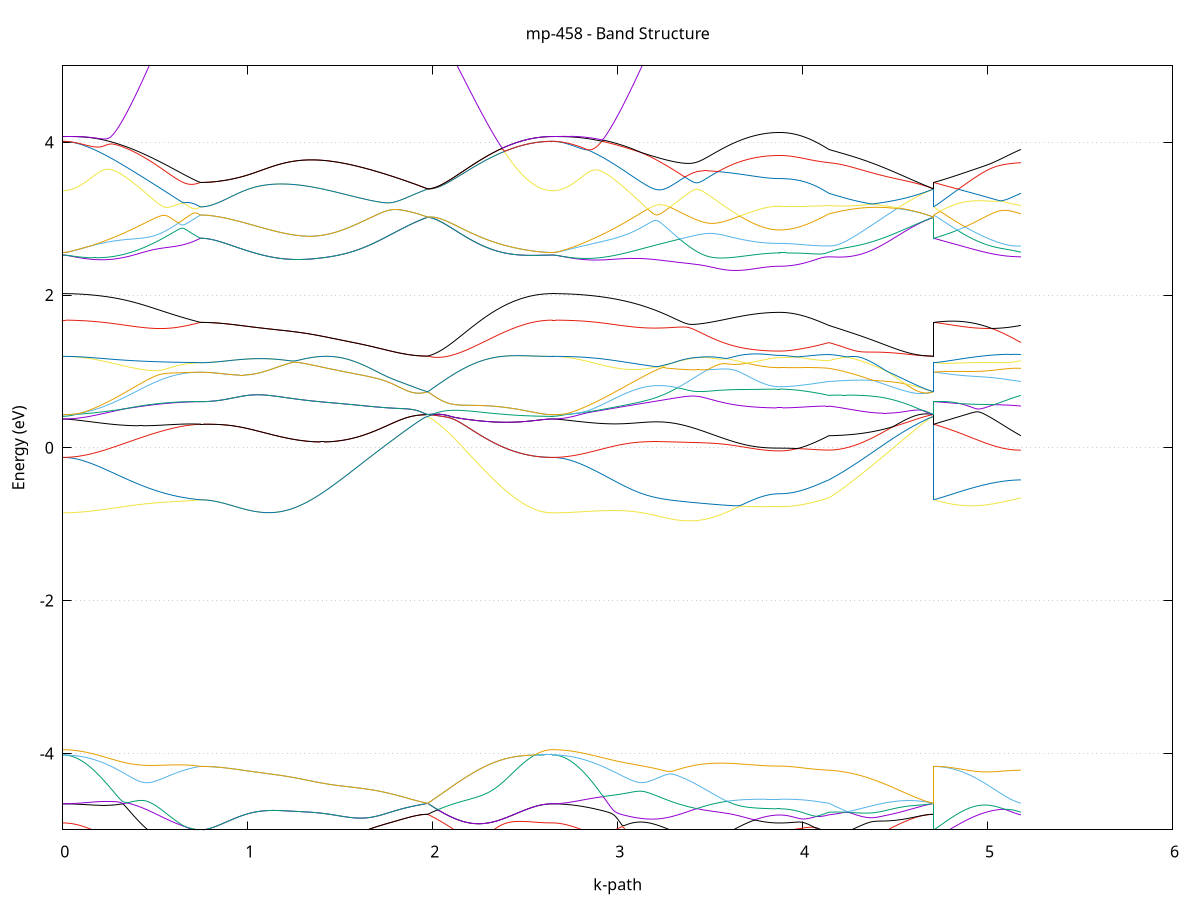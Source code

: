 set title 'mp-458 - Band Structure'
set xlabel 'k-path'
set ylabel 'Energy (eV)'
set grid y
set yrange [-5:5]
set terminal png size 800,600
set output 'mp-458_bands_gnuplot.png'
plot '-' using 1:2 with lines notitle, '-' using 1:2 with lines notitle, '-' using 1:2 with lines notitle, '-' using 1:2 with lines notitle, '-' using 1:2 with lines notitle, '-' using 1:2 with lines notitle, '-' using 1:2 with lines notitle, '-' using 1:2 with lines notitle, '-' using 1:2 with lines notitle, '-' using 1:2 with lines notitle, '-' using 1:2 with lines notitle, '-' using 1:2 with lines notitle, '-' using 1:2 with lines notitle, '-' using 1:2 with lines notitle, '-' using 1:2 with lines notitle, '-' using 1:2 with lines notitle, '-' using 1:2 with lines notitle, '-' using 1:2 with lines notitle, '-' using 1:2 with lines notitle, '-' using 1:2 with lines notitle, '-' using 1:2 with lines notitle, '-' using 1:2 with lines notitle, '-' using 1:2 with lines notitle, '-' using 1:2 with lines notitle, '-' using 1:2 with lines notitle, '-' using 1:2 with lines notitle, '-' using 1:2 with lines notitle, '-' using 1:2 with lines notitle, '-' using 1:2 with lines notitle, '-' using 1:2 with lines notitle, '-' using 1:2 with lines notitle, '-' using 1:2 with lines notitle, '-' using 1:2 with lines notitle, '-' using 1:2 with lines notitle, '-' using 1:2 with lines notitle, '-' using 1:2 with lines notitle, '-' using 1:2 with lines notitle, '-' using 1:2 with lines notitle, '-' using 1:2 with lines notitle, '-' using 1:2 with lines notitle, '-' using 1:2 with lines notitle, '-' using 1:2 with lines notitle, '-' using 1:2 with lines notitle, '-' using 1:2 with lines notitle, '-' using 1:2 with lines notitle, '-' using 1:2 with lines notitle, '-' using 1:2 with lines notitle, '-' using 1:2 with lines notitle, '-' using 1:2 with lines notitle, '-' using 1:2 with lines notitle, '-' using 1:2 with lines notitle, '-' using 1:2 with lines notitle, '-' using 1:2 with lines notitle, '-' using 1:2 with lines notitle, '-' using 1:2 with lines notitle, '-' using 1:2 with lines notitle, '-' using 1:2 with lines notitle, '-' using 1:2 with lines notitle, '-' using 1:2 with lines notitle, '-' using 1:2 with lines notitle, '-' using 1:2 with lines notitle, '-' using 1:2 with lines notitle, '-' using 1:2 with lines notitle, '-' using 1:2 with lines notitle, '-' using 1:2 with lines notitle, '-' using 1:2 with lines notitle, '-' using 1:2 with lines notitle, '-' using 1:2 with lines notitle, '-' using 1:2 with lines notitle, '-' using 1:2 with lines notitle, '-' using 1:2 with lines notitle, '-' using 1:2 with lines notitle, '-' using 1:2 with lines notitle, '-' using 1:2 with lines notitle, '-' using 1:2 with lines notitle, '-' using 1:2 with lines notitle, '-' using 1:2 with lines notitle, '-' using 1:2 with lines notitle, '-' using 1:2 with lines notitle, '-' using 1:2 with lines notitle, '-' using 1:2 with lines notitle, '-' using 1:2 with lines notitle, '-' using 1:2 with lines notitle, '-' using 1:2 with lines notitle, '-' using 1:2 with lines notitle, '-' using 1:2 with lines notitle, '-' using 1:2 with lines notitle, '-' using 1:2 with lines notitle, '-' using 1:2 with lines notitle, '-' using 1:2 with lines notitle, '-' using 1:2 with lines notitle, '-' using 1:2 with lines notitle, '-' using 1:2 with lines notitle, '-' using 1:2 with lines notitle, '-' using 1:2 with lines notitle, '-' using 1:2 with lines notitle
0.000000 -34.970183
0.009923 -34.970183
0.019846 -34.970283
0.029769 -34.970283
0.039692 -34.970383
0.049616 -34.970483
0.059539 -34.970683
0.069462 -34.970783
0.079385 -34.970983
0.089308 -34.971183
0.099231 -34.971283
0.109154 -34.971483
0.119077 -34.971683
0.129000 -34.971883
0.138923 -34.972083
0.148847 -34.972183
0.158770 -34.972383
0.168693 -34.972483
0.178616 -34.972683
0.188539 -34.972783
0.198462 -34.972783
0.208385 -34.972883
0.218308 -34.972883
0.228231 -34.972783
0.238154 -34.972783
0.248078 -34.972683
0.258001 -34.972483
0.267924 -34.972283
0.277847 -34.971983
0.287770 -34.971783
0.297693 -34.971383
0.307616 -34.970983
0.317539 -34.970483
0.327462 -34.969983
0.337385 -34.969483
0.347309 -34.968783
0.357232 -34.968083
0.367155 -34.967383
0.377078 -34.966583
0.387001 -34.965683
0.396924 -34.964783
0.406847 -34.963783
0.416770 -34.962683
0.426693 -34.962283
0.436616 -34.961983
0.446540 -34.961583
0.456463 -34.961183
0.466386 -34.960783
0.476309 -34.960383
0.486232 -34.959983
0.496155 -34.959583
0.506078 -34.959083
0.516001 -34.958583
0.525924 -34.958183
0.535848 -34.957683
0.545771 -34.957183
0.555694 -34.956583
0.565617 -34.956083
0.575540 -34.955483
0.585463 -34.954983
0.595386 -34.954383
0.605309 -34.953783
0.615232 -34.953083
0.625155 -34.952483
0.635079 -34.951783
0.645002 -34.951183
0.654925 -34.950483
0.664848 -34.949783
0.674771 -34.948983
0.684694 -34.948283
0.694617 -34.947583
0.704540 -34.946783
0.714463 -34.945983
0.724386 -34.945183
0.734310 -34.944383
0.744233 -34.943583
0.744233 -34.943583
0.754128 -34.943683
0.764023 -34.943783
0.773918 -34.944083
0.783813 -34.944383
0.793708 -34.944783
0.803604 -34.945283
0.813499 -34.945883
0.823394 -34.946483
0.833289 -34.947283
0.843184 -34.947983
0.853079 -34.948883
0.862975 -34.949683
0.872870 -34.950583
0.882765 -34.951583
0.892660 -34.952583
0.902555 -34.953583
0.912450 -34.954583
0.922345 -34.955583
0.932241 -34.956683
0.942136 -34.957683
0.952031 -34.958783
0.961926 -34.959783
0.971821 -34.960883
0.981716 -34.961883
0.991612 -34.962883
1.001507 -34.963983
1.011402 -34.964983
1.021297 -34.965983
1.031192 -34.966983
1.041087 -34.967983
1.050983 -34.968883
1.060878 -34.969883
1.070773 -34.970783
1.080668 -34.971683
1.090563 -34.972583
1.100458 -34.973383
1.110353 -34.974283
1.120249 -34.975083
1.130144 -34.975883
1.140039 -34.976583
1.149934 -34.977383
1.159829 -34.978083
1.169724 -34.978783
1.179620 -34.979483
1.189515 -34.980083
1.199410 -34.980683
1.209305 -34.981283
1.219200 -34.981883
1.229095 -34.982383
1.238991 -34.982883
1.248886 -34.983383
1.258781 -34.983883
1.268676 -34.984283
1.278571 -34.984683
1.288466 -34.985083
1.298362 -34.985383
1.308257 -34.985683
1.318152 -34.985983
1.318152 -34.985983
1.328076 -34.986283
1.338000 -34.986483
1.347924 -34.986683
1.357849 -34.986883
1.367773 -34.986983
1.377697 -34.987183
1.387621 -34.987183
1.397545 -34.987283
1.407469 -34.987283
1.417394 -34.987283
1.427318 -34.987183
1.437242 -34.987183
1.447166 -34.987083
1.457090 -34.986883
1.467014 -34.986783
1.476939 -34.986483
1.486863 -34.986283
1.496787 -34.985983
1.506711 -34.985683
1.516635 -34.985383
1.526559 -34.984983
1.536484 -34.984583
1.546408 -34.984083
1.556332 -34.983583
1.566256 -34.983083
1.576180 -34.982483
1.586105 -34.981883
1.596029 -34.981283
1.605953 -34.980583
1.615877 -34.979883
1.625801 -34.979183
1.635725 -34.978383
1.645650 -34.977583
1.655574 -34.976683
1.665498 -34.975783
1.675422 -34.974783
1.685346 -34.973883
1.695270 -34.972883
1.705195 -34.971783
1.715119 -34.970683
1.725043 -34.969583
1.734967 -34.968383
1.744891 -34.967183
1.754815 -34.965983
1.764740 -34.964683
1.774664 -34.963383
1.784588 -34.961983
1.794512 -34.960583
1.804436 -34.959183
1.814360 -34.957683
1.824285 -34.956283
1.834209 -34.954683
1.844133 -34.953183
1.854057 -34.951583
1.863981 -34.949983
1.873906 -34.948283
1.883830 -34.946583
1.893754 -34.944883
1.903678 -34.943183
1.913602 -34.941383
1.923526 -34.939583
1.933451 -34.937783
1.943375 -34.935983
1.953299 -34.934083
1.963223 -34.932183
1.973147 -34.930283
1.973147 -34.930283
1.983059 -34.931483
1.992970 -34.932583
2.002882 -34.933783
2.012793 -34.934883
2.022704 -34.935983
2.032616 -34.937083
2.042527 -34.938183
2.052439 -34.939283
2.062350 -34.940283
2.072262 -34.941383
2.082173 -34.942383
2.092085 -34.943383
2.101996 -34.944383
2.111907 -34.945283
2.121819 -34.946283
2.131730 -34.947183
2.141642 -34.948083
2.151553 -34.948983
2.161465 -34.949883
2.171376 -34.950683
2.181288 -34.951583
2.191199 -34.952383
2.201110 -34.953183
2.211022 -34.953983
2.220933 -34.954683
2.230845 -34.955483
2.240756 -34.956183
2.250668 -34.956883
2.260579 -34.957583
2.270491 -34.958183
2.280402 -34.958883
2.290313 -34.959483
2.300225 -34.960083
2.310136 -34.960683
2.320048 -34.961283
2.329959 -34.961783
2.339871 -34.962283
2.349782 -34.962883
2.359693 -34.963383
2.369605 -34.963783
2.379516 -34.964283
2.389428 -34.964683
2.399339 -34.965183
2.409251 -34.965583
2.419162 -34.965983
2.429074 -34.966283
2.438985 -34.966683
2.448896 -34.966983
2.458808 -34.967283
2.468719 -34.967583
2.478631 -34.967883
2.488542 -34.968183
2.498454 -34.968383
2.508365 -34.968683
2.518277 -34.968883
2.528188 -34.969083
2.538099 -34.969283
2.548011 -34.969383
2.557922 -34.969583
2.567834 -34.969683
2.577745 -34.969783
2.587657 -34.969883
2.597568 -34.969983
2.607480 -34.970083
2.617391 -34.970183
2.627302 -34.970183
2.637214 -34.970183
2.647125 -34.970183
2.647125 -34.970183
2.657031 -34.970183
2.666937 -34.970283
2.676842 -34.970283
2.686748 -34.970383
2.696654 -34.970483
2.706559 -34.970583
2.716465 -34.970683
2.726371 -34.970783
2.736276 -34.970983
2.746182 -34.971183
2.756088 -34.971283
2.765993 -34.971583
2.775899 -34.971783
2.785805 -34.971983
2.795710 -34.972283
2.805616 -34.972583
2.815522 -34.972883
2.825428 -34.973183
2.835333 -34.973583
2.845239 -34.973883
2.855145 -34.974283
2.865050 -34.974683
2.874956 -34.975083
2.884862 -34.975483
2.894767 -34.975983
2.904673 -34.976383
2.914579 -34.976783
2.924484 -34.977283
2.934390 -34.977783
2.944296 -34.978283
2.954201 -34.978683
2.964107 -34.979183
2.974013 -34.979683
2.983918 -34.980183
2.993824 -34.980683
3.003730 -34.981183
3.013635 -34.981683
3.023541 -34.982083
3.033447 -34.982583
3.043353 -34.983083
3.053258 -34.983483
3.063164 -34.983983
3.073070 -34.984383
3.082975 -34.984783
3.092881 -34.985183
3.102787 -34.985583
3.112692 -34.985883
3.122598 -34.986283
3.132504 -34.986583
3.142409 -34.986783
3.152315 -34.987083
3.162221 -34.987283
3.172126 -34.987483
3.182032 -34.987683
3.191938 -34.987783
3.201843 -34.987883
3.211749 -34.987883
3.221655 -34.987983
3.231560 -34.987883
3.241466 -34.987883
3.251372 -34.987783
3.261277 -34.987583
3.271183 -34.987383
3.281089 -34.987183
3.290995 -34.986883
3.300900 -34.986583
3.310806 -34.986183
3.320712 -34.985783
3.330617 -34.985283
3.340523 -34.984783
3.350429 -34.984183
3.360334 -34.983583
3.370240 -34.982883
3.380146 -34.982183
3.390051 -34.981383
3.399957 -34.980583
3.409863 -34.979683
3.419768 -34.978783
3.429674 -34.977783
3.439580 -34.976783
3.449485 -34.977083
3.459391 -34.979583
3.469297 -34.982083
3.479202 -34.984583
3.489108 -34.986983
3.499014 -34.989383
3.508919 -34.991783
3.518825 -34.994083
3.528731 -34.996483
3.538637 -34.998783
3.548542 -35.000983
3.548542 -35.000983
3.558466 -35.003183
3.568391 -35.005383
3.578315 -35.007483
3.588239 -35.009583
3.598163 -35.011583
3.608087 -35.013583
3.618011 -35.015483
3.627936 -35.017383
3.637860 -35.019183
3.647784 -35.020883
3.657708 -35.022583
3.667632 -35.024183
3.677556 -35.025783
3.687481 -35.027283
3.697405 -35.028683
3.707329 -35.029983
3.717253 -35.031283
3.727177 -35.032483
3.737101 -35.033683
3.747026 -35.034683
3.756950 -35.035683
3.766874 -35.036583
3.776798 -35.037483
3.786722 -35.038183
3.796647 -35.038883
3.806571 -35.039483
3.816495 -35.039983
3.826419 -35.040483
3.836343 -35.040783
3.846267 -35.041083
3.856192 -35.041283
3.866116 -35.041383
3.876040 -35.041483
3.876040 -35.041483
3.885889 -35.041483
3.895738 -35.041383
3.905587 -35.041183
3.915435 -35.041083
3.925284 -35.040783
3.935133 -35.040483
3.944982 -35.040183
3.954831 -35.039783
3.964680 -35.039283
3.974529 -35.038783
3.984377 -35.038283
3.994226 -35.037683
4.004075 -35.036983
4.013924 -35.036283
4.023773 -35.035483
4.033622 -35.034683
4.043471 -35.033883
4.053319 -35.032983
4.063168 -35.031983
4.073017 -35.030983
4.082866 -35.029883
4.092715 -35.028783
4.102564 -35.027683
4.112413 -35.026483
4.122261 -35.025283
4.132110 -35.023983
4.141959 -35.022683
4.141959 -35.022683
4.151911 -35.021883
4.161862 -35.021083
4.171814 -35.020283
4.181766 -35.019383
4.191717 -35.018483
4.201669 -35.017483
4.211620 -35.016483
4.221572 -35.015383
4.231524 -35.014283
4.241475 -35.013183
4.251427 -35.011983
4.261379 -35.010783
4.271330 -35.009583
4.281282 -35.008283
4.291234 -35.006883
4.301185 -35.005583
4.311137 -35.004083
4.321088 -35.002683
4.331040 -35.001183
4.340992 -34.999683
4.350943 -34.998183
4.360895 -34.996583
4.370846 -34.994983
4.380798 -34.993283
4.390750 -34.991683
4.400701 -34.989983
4.410653 -34.988283
4.420605 -34.986483
4.430556 -34.984683
4.440508 -34.982983
4.450460 -34.981083
4.460411 -34.979283
4.470363 -34.977383
4.480314 -34.975583
4.490266 -34.973683
4.500218 -34.971783
4.510169 -34.969783
4.520121 -34.967883
4.530073 -34.965883
4.540024 -34.963983
4.549976 -34.961983
4.559927 -34.959983
4.569879 -34.957983
4.579831 -34.955983
4.589782 -34.953983
4.599734 -34.951983
4.609686 -34.949983
4.619637 -34.948083
4.629589 -34.946083
4.639540 -34.944083
4.649492 -34.942083
4.659444 -34.940083
4.669395 -34.938083
4.679347 -34.936083
4.689299 -34.934183
4.699250 -34.932183
4.709202 -34.930283
4.709202 -34.943583
4.719021 -34.945683
4.728839 -34.947783
4.738658 -34.949883
4.748477 -34.951983
4.758296 -34.953983
4.768115 -34.956083
4.777934 -34.958083
4.787753 -34.960183
4.797571 -34.962183
4.807390 -34.964183
4.817209 -34.966283
4.827028 -34.968183
4.836847 -34.970183
4.846666 -34.972183
4.856485 -34.974083
4.866303 -34.976083
4.876122 -34.977983
4.885941 -34.979883
4.895760 -34.981683
4.905579 -34.983583
4.915398 -34.985383
4.925217 -34.987183
4.935035 -34.988983
4.944854 -34.990683
4.954673 -34.992383
4.964492 -34.994083
4.974311 -34.995783
4.984130 -34.997383
4.993949 -34.998983
5.003767 -35.000583
5.013586 -35.002083
5.023405 -35.003683
5.033224 -35.005083
5.043043 -35.006583
5.052862 -35.007983
5.062681 -35.009283
5.072499 -35.010683
5.082318 -35.011883
5.092137 -35.013183
5.101956 -35.014383
5.111775 -35.015583
5.121594 -35.016683
5.131413 -35.017783
5.141231 -35.018883
5.151050 -35.019883
5.160869 -35.020783
5.170688 -35.021783
5.180507 -35.022683
e
0.000000 -34.970183
0.009923 -34.970183
0.019846 -34.970183
0.029769 -34.970183
0.039692 -34.970083
0.049616 -34.970083
0.059539 -34.969983
0.069462 -34.969983
0.079385 -34.969883
0.089308 -34.969783
0.099231 -34.969683
0.109154 -34.969583
0.119077 -34.969483
0.129000 -34.969283
0.138923 -34.969183
0.148847 -34.969083
0.158770 -34.968883
0.168693 -34.968683
0.178616 -34.968583
0.188539 -34.968383
0.198462 -34.968183
0.208385 -34.967983
0.218308 -34.967783
0.228231 -34.967683
0.238154 -34.967383
0.248078 -34.967183
0.258001 -34.966983
0.267924 -34.966783
0.277847 -34.966583
0.287770 -34.966283
0.297693 -34.966083
0.307616 -34.965883
0.317539 -34.965583
0.327462 -34.965383
0.337385 -34.965083
0.347309 -34.964783
0.357232 -34.964483
0.367155 -34.964183
0.377078 -34.963883
0.387001 -34.963583
0.396924 -34.963283
0.406847 -34.962983
0.416770 -34.962683
0.426693 -34.961583
0.436616 -34.960383
0.446540 -34.959183
0.456463 -34.957883
0.466386 -34.956483
0.476309 -34.955083
0.486232 -34.953683
0.496155 -34.952183
0.506078 -34.950683
0.516001 -34.949083
0.525924 -34.947483
0.535848 -34.945883
0.545771 -34.944283
0.555694 -34.942783
0.565617 -34.941283
0.575540 -34.939883
0.585463 -34.938683
0.595386 -34.937683
0.605309 -34.936983
0.615232 -34.936483
0.625155 -34.936283
0.635079 -34.936383
0.645002 -34.936583
0.654925 -34.937083
0.664848 -34.937583
0.674771 -34.938183
0.684694 -34.938883
0.694617 -34.939683
0.704540 -34.940383
0.714463 -34.941183
0.724386 -34.941983
0.734310 -34.942783
0.744233 -34.943583
0.744233 -34.943583
0.754128 -34.943683
0.764023 -34.943783
0.773918 -34.944083
0.783813 -34.944383
0.793708 -34.944783
0.803604 -34.945283
0.813499 -34.945883
0.823394 -34.946483
0.833289 -34.947283
0.843184 -34.947983
0.853079 -34.948883
0.862975 -34.949683
0.872870 -34.950583
0.882765 -34.951583
0.892660 -34.952583
0.902555 -34.953583
0.912450 -34.954583
0.922345 -34.955583
0.932241 -34.956683
0.942136 -34.957683
0.952031 -34.958783
0.961926 -34.959783
0.971821 -34.960883
0.981716 -34.961883
0.991612 -34.962883
1.001507 -34.963983
1.011402 -34.964983
1.021297 -34.965983
1.031192 -34.966983
1.041087 -34.967983
1.050983 -34.968883
1.060878 -34.969883
1.070773 -34.970783
1.080668 -34.971683
1.090563 -34.972583
1.100458 -34.973383
1.110353 -34.974283
1.120249 -34.975083
1.130144 -34.975883
1.140039 -34.976583
1.149934 -34.977383
1.159829 -34.978083
1.169724 -34.978783
1.179620 -34.979483
1.189515 -34.980083
1.199410 -34.980683
1.209305 -34.981283
1.219200 -34.981883
1.229095 -34.982383
1.238991 -34.982883
1.248886 -34.983383
1.258781 -34.983883
1.268676 -34.984283
1.278571 -34.984683
1.288466 -34.985083
1.298362 -34.985383
1.308257 -34.985683
1.318152 -34.985983
1.318152 -34.985983
1.328076 -34.986283
1.338000 -34.986483
1.347924 -34.986683
1.357849 -34.986883
1.367773 -34.986983
1.377697 -34.987183
1.387621 -34.987183
1.397545 -34.987283
1.407469 -34.987283
1.417394 -34.987283
1.427318 -34.987183
1.437242 -34.987183
1.447166 -34.987083
1.457090 -34.986883
1.467014 -34.986783
1.476939 -34.986483
1.486863 -34.986283
1.496787 -34.985983
1.506711 -34.985683
1.516635 -34.985383
1.526559 -34.984983
1.536484 -34.984583
1.546408 -34.984083
1.556332 -34.983583
1.566256 -34.983083
1.576180 -34.982483
1.586105 -34.981883
1.596029 -34.981283
1.605953 -34.980583
1.615877 -34.979883
1.625801 -34.979183
1.635725 -34.978383
1.645650 -34.977583
1.655574 -34.976683
1.665498 -34.975783
1.675422 -34.974783
1.685346 -34.973883
1.695270 -34.972783
1.705195 -34.971783
1.715119 -34.970683
1.725043 -34.969583
1.734967 -34.968383
1.744891 -34.967183
1.754815 -34.965983
1.764740 -34.964683
1.774664 -34.963383
1.784588 -34.961983
1.794512 -34.960583
1.804436 -34.959183
1.814360 -34.957683
1.824285 -34.956183
1.834209 -34.954683
1.844133 -34.953183
1.854057 -34.951583
1.863981 -34.949983
1.873906 -34.948283
1.883830 -34.946583
1.893754 -34.944883
1.903678 -34.943183
1.913602 -34.941383
1.923526 -34.939583
1.933451 -34.937783
1.943375 -34.935983
1.953299 -34.934083
1.963223 -34.932183
1.973147 -34.930283
1.973147 -34.930283
1.983059 -34.931383
1.992970 -34.932583
2.002882 -34.933783
2.012793 -34.934883
2.022704 -34.935983
2.032616 -34.937083
2.042527 -34.938183
2.052439 -34.939283
2.062350 -34.940283
2.072262 -34.941383
2.082173 -34.942383
2.092085 -34.943383
2.101996 -34.944383
2.111907 -34.945283
2.121819 -34.946283
2.131730 -34.947183
2.141642 -34.948083
2.151553 -34.948983
2.161465 -34.949883
2.171376 -34.950683
2.181288 -34.951583
2.191199 -34.952383
2.201110 -34.953183
2.211022 -34.953983
2.220933 -34.954683
2.230845 -34.955483
2.240756 -34.956183
2.250668 -34.956883
2.260579 -34.957583
2.270491 -34.958183
2.280402 -34.958883
2.290313 -34.959483
2.300225 -34.960083
2.310136 -34.960683
2.320048 -34.961283
2.329959 -34.961783
2.339871 -34.962283
2.349782 -34.962883
2.359693 -34.963383
2.369605 -34.963783
2.379516 -34.964283
2.389428 -34.964683
2.399339 -34.965183
2.409251 -34.965583
2.419162 -34.965983
2.429074 -34.966283
2.438985 -34.966683
2.448896 -34.966983
2.458808 -34.967283
2.468719 -34.967583
2.478631 -34.967883
2.488542 -34.968183
2.498454 -34.968383
2.508365 -34.968683
2.518277 -34.968883
2.528188 -34.969083
2.538099 -34.969283
2.548011 -34.969383
2.557922 -34.969583
2.567834 -34.969683
2.577745 -34.969783
2.587657 -34.969883
2.597568 -34.969983
2.607480 -34.970083
2.617391 -34.970183
2.627302 -34.970183
2.637214 -34.970183
2.647125 -34.970183
2.647125 -34.970183
2.657031 -34.970183
2.666937 -34.970183
2.676842 -34.970183
2.686748 -34.970183
2.696654 -34.970183
2.706559 -34.970183
2.716465 -34.970183
2.726371 -34.970183
2.736276 -34.970183
2.746182 -34.970183
2.756088 -34.970083
2.765993 -34.970083
2.775899 -34.969983
2.785805 -34.969883
2.795710 -34.969883
2.805616 -34.969683
2.815522 -34.969583
2.825428 -34.969383
2.835333 -34.969183
2.845239 -34.968983
2.855145 -34.968783
2.865050 -34.968483
2.874956 -34.968083
2.884862 -34.967783
2.894767 -34.967383
2.904673 -34.966883
2.914579 -34.966483
2.924484 -34.965883
2.934390 -34.965383
2.944296 -34.964783
2.954201 -34.964083
2.964107 -34.963383
2.974013 -34.962683
2.983918 -34.961883
2.993824 -34.960983
3.003730 -34.960083
3.013635 -34.959183
3.023541 -34.958183
3.033447 -34.957083
3.043353 -34.955983
3.053258 -34.954883
3.063164 -34.953683
3.073070 -34.952383
3.082975 -34.951083
3.092881 -34.949783
3.102787 -34.948383
3.112692 -34.946883
3.122598 -34.945383
3.132504 -34.943783
3.142409 -34.942183
3.152315 -34.940583
3.162221 -34.938883
3.172126 -34.937183
3.182032 -34.935383
3.191938 -34.933583
3.201843 -34.931783
3.211749 -34.930083
3.221655 -34.928483
3.231560 -34.927383
3.241466 -34.927483
3.251372 -34.928783
3.261277 -34.930583
3.271183 -34.932683
3.281089 -34.934983
3.290995 -34.937283
3.300900 -34.939583
3.310806 -34.941983
3.320712 -34.944383
3.330617 -34.946883
3.340523 -34.949383
3.350429 -34.951883
3.360334 -34.954383
3.370240 -34.956883
3.380146 -34.959383
3.390051 -34.961983
3.399957 -34.964483
3.409863 -34.966983
3.419768 -34.969583
3.429674 -34.972083
3.439580 -34.974583
3.449485 -34.975683
3.459391 -34.974483
3.469297 -34.973283
3.479202 -34.972083
3.489108 -34.970783
3.499014 -34.969383
3.508919 -34.967983
3.518825 -34.966583
3.528731 -34.965083
3.538637 -34.963483
3.548542 -34.961883
3.548542 -34.961883
3.558466 -34.960283
3.568391 -34.958583
3.578315 -34.956883
3.588239 -34.955083
3.598163 -34.953183
3.608087 -34.951383
3.618011 -34.949483
3.627936 -34.947583
3.637860 -34.945583
3.647784 -34.943583
3.657708 -34.941483
3.667632 -34.939483
3.677556 -34.937383
3.687481 -34.935283
3.697405 -34.933183
3.707329 -34.931083
3.717253 -34.928983
3.727177 -34.926883
3.737101 -34.924783
3.747026 -34.922683
3.756950 -34.920683
3.766874 -34.918683
3.776798 -34.916683
3.786722 -34.914883
3.796647 -34.913083
3.806571 -34.911383
3.816495 -34.909883
3.826419 -34.908583
3.836343 -34.907683
3.846267 -34.907883
3.856192 -34.907983
3.866116 -34.908083
3.876040 -34.908083
3.876040 -34.908083
3.885889 -34.908083
3.895738 -34.907883
3.905587 -34.907683
3.915435 -34.907483
3.925284 -34.907083
3.935133 -34.906683
3.944982 -34.907083
3.954831 -34.907583
3.964680 -34.908283
3.974529 -34.908983
3.984377 -34.909683
3.994226 -34.910583
4.004075 -34.911383
4.013924 -34.912383
4.023773 -34.913383
4.033622 -34.914383
4.043471 -34.915483
4.053319 -34.916583
4.063168 -34.917683
4.073017 -34.918883
4.082866 -34.920083
4.092715 -34.921283
4.102564 -34.922583
4.112413 -34.923883
4.122261 -34.925083
4.132110 -34.926383
4.141959 -34.927783
4.141959 -34.927783
4.151911 -34.929483
4.161862 -34.931183
4.171814 -34.932783
4.181766 -34.934483
4.191717 -34.936083
4.201669 -34.937583
4.211620 -34.939083
4.221572 -34.940583
4.231524 -34.941983
4.241475 -34.943383
4.251427 -34.944683
4.261379 -34.945983
4.271330 -34.947183
4.281282 -34.948383
4.291234 -34.949483
4.301185 -34.950483
4.311137 -34.951483
4.321088 -34.952383
4.331040 -34.953183
4.340992 -34.953983
4.350943 -34.954683
4.360895 -34.955283
4.370846 -34.955883
4.380798 -34.956383
4.390750 -34.956783
4.400701 -34.957083
4.410653 -34.957383
4.420605 -34.957583
4.430556 -34.957683
4.440508 -34.957683
4.450460 -34.957683
4.460411 -34.957583
4.470363 -34.957383
4.480314 -34.957083
4.490266 -34.956683
4.500218 -34.956283
4.510169 -34.955783
4.520121 -34.955183
4.530073 -34.954483
4.540024 -34.953783
4.549976 -34.952983
4.559927 -34.952083
4.569879 -34.951083
4.579831 -34.950083
4.589782 -34.948983
4.599734 -34.947783
4.609686 -34.946483
4.619637 -34.945183
4.629589 -34.943783
4.639540 -34.942283
4.649492 -34.940783
4.659444 -34.939183
4.669395 -34.937483
4.679347 -34.935783
4.689299 -34.933983
4.699250 -34.932183
4.709202 -34.930283
4.709202 -34.943583
4.719021 -34.941483
4.728839 -34.939383
4.738658 -34.937383
4.748477 -34.935283
4.758296 -34.933183
4.768115 -34.931083
4.777934 -34.928983
4.787753 -34.926983
4.797571 -34.924883
4.807390 -34.922883
4.817209 -34.920783
4.827028 -34.918783
4.836847 -34.916783
4.846666 -34.914783
4.856485 -34.912783
4.866303 -34.910783
4.876122 -34.908883
4.885941 -34.907383
4.895760 -34.908583
4.905579 -34.909683
4.915398 -34.910783
4.925217 -34.911883
4.935035 -34.912983
4.944854 -34.913983
4.954673 -34.915083
4.964492 -34.915983
4.974311 -34.916983
4.984130 -34.917883
4.993949 -34.918783
5.003767 -34.919583
5.013586 -34.920383
5.023405 -34.921183
5.033224 -34.921883
5.043043 -34.922583
5.052862 -34.923283
5.062681 -34.923883
5.072499 -34.924383
5.082318 -34.924983
5.092137 -34.925383
5.101956 -34.925883
5.111775 -34.926283
5.121594 -34.926583
5.131413 -34.926883
5.141231 -34.927183
5.151050 -34.927383
5.160869 -34.927583
5.170688 -34.927683
5.180507 -34.927783
e
0.000000 -34.902283
0.009923 -34.902283
0.019846 -34.902183
0.029769 -34.901883
0.039692 -34.901683
0.049616 -34.901283
0.059539 -34.900783
0.069462 -34.900283
0.079385 -34.899683
0.089308 -34.899083
0.099231 -34.898283
0.109154 -34.897583
0.119077 -34.896683
0.129000 -34.895783
0.138923 -34.894883
0.148847 -34.893883
0.158770 -34.892783
0.168693 -34.891783
0.178616 -34.890683
0.188539 -34.889483
0.198462 -34.888383
0.208385 -34.887283
0.218308 -34.886183
0.228231 -34.885083
0.238154 -34.884183
0.248078 -34.883483
0.258001 -34.883083
0.267924 -34.883283
0.277847 -34.883783
0.287770 -34.884683
0.297693 -34.885583
0.307616 -34.886683
0.317539 -34.887783
0.327462 -34.888983
0.337385 -34.890183
0.347309 -34.891383
0.357232 -34.892683
0.367155 -34.893883
0.377078 -34.895183
0.387001 -34.896483
0.396924 -34.897683
0.406847 -34.898983
0.416770 -34.900283
0.426693 -34.901583
0.436616 -34.902883
0.446540 -34.904083
0.456463 -34.905383
0.466386 -34.906583
0.476309 -34.907783
0.486232 -34.908983
0.496155 -34.910083
0.506078 -34.911183
0.516001 -34.912283
0.525924 -34.913283
0.535848 -34.914283
0.545771 -34.915083
0.555694 -34.915883
0.565617 -34.916483
0.575540 -34.916883
0.585463 -34.916983
0.595386 -34.916883
0.605309 -34.916483
0.615232 -34.915683
0.625155 -34.914483
0.635079 -34.913083
0.645002 -34.911283
0.654925 -34.909383
0.664848 -34.907183
0.674771 -34.904883
0.684694 -34.902483
0.694617 -34.899883
0.704540 -34.897283
0.714463 -34.894583
0.724386 -34.891783
0.734310 -34.888983
0.744233 -34.886183
0.744233 -34.886183
0.754128 -34.886083
0.764023 -34.885983
0.773918 -34.885783
0.783813 -34.885583
0.793708 -34.885183
0.803604 -34.884783
0.813499 -34.884383
0.823394 -34.883883
0.833289 -34.883283
0.843184 -34.882783
0.853079 -34.882083
0.862975 -34.881483
0.872870 -34.880783
0.882765 -34.880083
0.892660 -34.879483
0.902555 -34.878783
0.912450 -34.878083
0.922345 -34.877383
0.932241 -34.876683
0.942136 -34.875983
0.952031 -34.875383
0.961926 -34.874683
0.971821 -34.873983
0.981716 -34.873383
0.991612 -34.872783
1.001507 -34.872183
1.011402 -34.871583
1.021297 -34.870983
1.031192 -34.870383
1.041087 -34.869883
1.050983 -34.869283
1.060878 -34.868783
1.070773 -34.868283
1.080668 -34.867683
1.090563 -34.867183
1.100458 -34.866683
1.110353 -34.866183
1.120249 -34.865683
1.130144 -34.865183
1.140039 -34.864683
1.149934 -34.864183
1.159829 -34.863683
1.169724 -34.863183
1.179620 -34.862683
1.189515 -34.862183
1.199410 -34.861683
1.209305 -34.861183
1.219200 -34.860583
1.229095 -34.860083
1.238991 -34.859583
1.248886 -34.859083
1.258781 -34.858483
1.268676 -34.857983
1.278571 -34.857483
1.288466 -34.856883
1.298362 -34.856383
1.308257 -34.855783
1.318152 -34.855283
1.318152 -34.855283
1.328076 -34.854783
1.338000 -34.854283
1.347924 -34.853683
1.357849 -34.853183
1.367773 -34.852783
1.377697 -34.852283
1.387621 -34.851883
1.397545 -34.851483
1.407469 -34.851083
1.417394 -34.850683
1.427318 -34.850483
1.437242 -34.850183
1.447166 -34.849983
1.457090 -34.849883
1.467014 -34.849883
1.476939 -34.849883
1.486863 -34.849983
1.496787 -34.850283
1.506711 -34.850583
1.516635 -34.850983
1.526559 -34.851483
1.536484 -34.852083
1.546408 -34.852783
1.556332 -34.853583
1.566256 -34.854483
1.576180 -34.855583
1.586105 -34.856683
1.596029 -34.857883
1.605953 -34.859183
1.615877 -34.860583
1.625801 -34.861983
1.635725 -34.863483
1.645650 -34.865083
1.655574 -34.866783
1.665498 -34.868483
1.675422 -34.870183
1.685346 -34.871983
1.695270 -34.873783
1.705195 -34.875683
1.715119 -34.877583
1.725043 -34.879583
1.734967 -34.881483
1.744891 -34.883483
1.754815 -34.885483
1.764740 -34.887483
1.774664 -34.889583
1.784588 -34.891583
1.794512 -34.893683
1.804436 -34.895683
1.814360 -34.897783
1.824285 -34.899883
1.834209 -34.901883
1.844133 -34.903983
1.854057 -34.906083
1.863981 -34.908183
1.873906 -34.910183
1.883830 -34.912283
1.893754 -34.914383
1.903678 -34.916383
1.913602 -34.918383
1.923526 -34.920383
1.933451 -34.922383
1.943375 -34.924383
1.953299 -34.926383
1.963223 -34.928283
1.973147 -34.930283
1.973147 -34.930283
1.983059 -34.929083
1.992970 -34.927883
2.002882 -34.926683
2.012793 -34.925383
2.022704 -34.924183
2.032616 -34.922983
2.042527 -34.921683
2.052439 -34.920383
2.062350 -34.919183
2.072262 -34.917883
2.082173 -34.916583
2.092085 -34.915283
2.101996 -34.913983
2.111907 -34.912683
2.121819 -34.911383
2.131730 -34.909983
2.141642 -34.908683
2.151553 -34.907383
2.161465 -34.906083
2.171376 -34.904683
2.181288 -34.903383
2.191199 -34.902083
2.201110 -34.900783
2.211022 -34.899383
2.220933 -34.898083
2.230845 -34.896783
2.240756 -34.895483
2.250668 -34.894183
2.260579 -34.892883
2.270491 -34.891683
2.280402 -34.890383
2.290313 -34.889083
2.300225 -34.887883
2.310136 -34.886683
2.320048 -34.885483
2.329959 -34.884283
2.339871 -34.883083
2.349782 -34.881983
2.359693 -34.880883
2.369605 -34.879683
2.379516 -34.878683
2.389428 -34.879983
2.399339 -34.881583
2.409251 -34.883183
2.419162 -34.884683
2.429074 -34.886183
2.438985 -34.887583
2.448896 -34.888883
2.458808 -34.890183
2.468719 -34.891383
2.478631 -34.892583
2.488542 -34.893683
2.498454 -34.894683
2.508365 -34.895683
2.518277 -34.896583
2.528188 -34.897383
2.538099 -34.898183
2.548011 -34.898883
2.557922 -34.899583
2.567834 -34.900083
2.577745 -34.900583
2.587657 -34.901083
2.597568 -34.901483
2.607480 -34.901783
2.617391 -34.901983
2.627302 -34.902183
2.637214 -34.902283
2.647125 -34.902283
2.647125 -34.902283
2.657031 -34.902283
2.666937 -34.902183
2.676842 -34.901883
2.686748 -34.901583
2.696654 -34.901283
2.706559 -34.900783
2.716465 -34.900283
2.726371 -34.899683
2.736276 -34.898983
2.746182 -34.898183
2.756088 -34.897383
2.765993 -34.896483
2.775899 -34.895483
2.785805 -34.894483
2.795710 -34.893383
2.805616 -34.892283
2.815522 -34.891083
2.825428 -34.889883
2.835333 -34.888683
2.845239 -34.887383
2.855145 -34.886083
2.865050 -34.884883
2.874956 -34.883583
2.884862 -34.882383
2.894767 -34.881383
2.904673 -34.880483
2.914579 -34.879783
2.924484 -34.879383
2.934390 -34.879283
2.944296 -34.879483
2.954201 -34.879983
2.964107 -34.880583
2.974013 -34.881283
2.983918 -34.882183
2.993824 -34.883083
3.003730 -34.884083
3.013635 -34.885183
3.023541 -34.886383
3.033447 -34.887583
3.043353 -34.888883
3.053258 -34.890283
3.063164 -34.891583
3.073070 -34.893083
3.082975 -34.894583
3.092881 -34.896083
3.102787 -34.897683
3.112692 -34.899383
3.122598 -34.901083
3.132504 -34.902783
3.142409 -34.904583
3.152315 -34.906383
3.162221 -34.908183
3.172126 -34.910083
3.182032 -34.912083
3.191938 -34.913983
3.201843 -34.915883
3.211749 -34.917783
3.221655 -34.919583
3.231560 -34.920783
3.241466 -34.920783
3.251372 -34.919583
3.261277 -34.917783
3.271183 -34.915783
3.281089 -34.913583
3.290995 -34.911383
3.300900 -34.909083
3.310806 -34.906683
3.320712 -34.904283
3.330617 -34.901883
3.340523 -34.899383
3.350429 -34.896883
3.360334 -34.894283
3.370240 -34.891683
3.380146 -34.889083
3.390051 -34.886483
3.399957 -34.883783
3.409863 -34.881183
3.419768 -34.878483
3.429674 -34.875783
3.439580 -34.873183
3.449485 -34.870683
3.459391 -34.868383
3.469297 -34.867083
3.479202 -34.867483
3.489108 -34.868783
3.499014 -34.870483
3.508919 -34.872283
3.518825 -34.874083
3.528731 -34.875783
3.538637 -34.877583
3.548542 -34.879283
3.548542 -34.879283
3.558466 -34.880883
3.568391 -34.882583
3.578315 -34.884083
3.588239 -34.885683
3.598163 -34.887183
3.608087 -34.888583
3.618011 -34.889983
3.627936 -34.891283
3.637860 -34.892583
3.647784 -34.893883
3.657708 -34.895083
3.667632 -34.896183
3.677556 -34.897283
3.687481 -34.898383
3.697405 -34.899383
3.707329 -34.900283
3.717253 -34.901183
3.727177 -34.901983
3.737101 -34.902783
3.747026 -34.903483
3.756950 -34.904183
3.766874 -34.904783
3.776798 -34.905383
3.786722 -34.905883
3.796647 -34.906383
3.806571 -34.906783
3.816495 -34.907083
3.826419 -34.907383
3.836343 -34.907383
3.846267 -34.906483
3.856192 -34.905783
3.866116 -34.905283
3.876040 -34.905183
3.876040 -34.905183
3.885889 -34.905183
3.895738 -34.905383
3.905587 -34.905583
3.915435 -34.905783
3.925284 -34.906183
3.935133 -34.906583
3.944982 -34.906183
3.954831 -34.905583
3.964680 -34.904883
3.974529 -34.904183
3.984377 -34.903383
3.994226 -34.902483
4.004075 -34.901483
4.013924 -34.900483
4.023773 -34.899383
4.033622 -34.898283
4.043471 -34.896983
4.053319 -34.895683
4.063168 -34.894383
4.073017 -34.892983
4.082866 -34.891483
4.092715 -34.889983
4.102564 -34.888483
4.112413 -34.886883
4.122261 -34.885283
4.132110 -34.883583
4.141959 -34.881983
4.141959 -34.881983
4.151911 -34.880683
4.161862 -34.879483
4.171814 -34.878283
4.181766 -34.877283
4.191717 -34.876383
4.201669 -34.875683
4.211620 -34.875083
4.221572 -34.874583
4.231524 -34.874283
4.241475 -34.874183
4.251427 -34.874183
4.261379 -34.874283
4.271330 -34.874483
4.281282 -34.874783
4.291234 -34.875083
4.301185 -34.875583
4.311137 -34.876083
4.321088 -34.876683
4.331040 -34.877283
4.340992 -34.877983
4.350943 -34.878683
4.360895 -34.879483
4.370846 -34.880283
4.380798 -34.881183
4.390750 -34.882083
4.400701 -34.882983
4.410653 -34.883983
4.420605 -34.885083
4.430556 -34.886183
4.440508 -34.887283
4.450460 -34.888383
4.460411 -34.889583
4.470363 -34.890883
4.480314 -34.892183
4.490266 -34.893483
4.500218 -34.894783
4.510169 -34.896183
4.520121 -34.897583
4.530073 -34.899083
4.540024 -34.900583
4.549976 -34.902083
4.559927 -34.903683
4.569879 -34.905283
4.579831 -34.906883
4.589782 -34.908483
4.599734 -34.910183
4.609686 -34.911883
4.619637 -34.913683
4.629589 -34.915383
4.639540 -34.917183
4.649492 -34.918983
4.659444 -34.920783
4.669395 -34.922683
4.679347 -34.924583
4.689299 -34.926383
4.699250 -34.928383
4.709202 -34.930283
4.709202 -34.886183
4.719021 -34.887183
4.728839 -34.888283
4.738658 -34.889383
4.748477 -34.890483
4.758296 -34.891683
4.768115 -34.892783
4.777934 -34.893983
4.787753 -34.895183
4.797571 -34.896383
4.807390 -34.897683
4.817209 -34.898883
4.827028 -34.900083
4.836847 -34.901383
4.846666 -34.902583
4.856485 -34.903783
4.866303 -34.904983
4.876122 -34.906183
4.885941 -34.906883
4.895760 -34.904983
4.905579 -34.903083
4.915398 -34.901283
4.925217 -34.899383
4.935035 -34.897583
4.944854 -34.895883
4.954673 -34.894083
4.964492 -34.892383
4.974311 -34.890683
4.984130 -34.889083
4.993949 -34.887483
5.003767 -34.885983
5.013586 -34.884583
5.023405 -34.883183
5.033224 -34.881983
5.043043 -34.880883
5.052862 -34.879983
5.062681 -34.879383
5.072499 -34.878883
5.082318 -34.878683
5.092137 -34.878583
5.101956 -34.878683
5.111775 -34.878883
5.121594 -34.879183
5.131413 -34.879583
5.141231 -34.879983
5.151050 -34.880383
5.160869 -34.880883
5.170688 -34.881483
5.180507 -34.881983
e
0.000000 -34.862683
0.009923 -34.862683
0.019846 -34.862783
0.029769 -34.862883
0.039692 -34.863083
0.049616 -34.863383
0.059539 -34.863683
0.069462 -34.863983
0.079385 -34.864383
0.089308 -34.864883
0.099231 -34.865383
0.109154 -34.865883
0.119077 -34.866483
0.129000 -34.867183
0.138923 -34.867883
0.148847 -34.868583
0.158770 -34.869383
0.168693 -34.870183
0.178616 -34.870983
0.188539 -34.871783
0.198462 -34.872683
0.208385 -34.873583
0.218308 -34.874383
0.228231 -34.875183
0.238154 -34.875883
0.248078 -34.876383
0.258001 -34.876383
0.267924 -34.876083
0.277847 -34.875283
0.287770 -34.874283
0.297693 -34.873083
0.307616 -34.871783
0.317539 -34.870483
0.327462 -34.869083
0.337385 -34.867683
0.347309 -34.866283
0.357232 -34.864883
0.367155 -34.863383
0.377078 -34.861983
0.387001 -34.860483
0.396924 -34.858983
0.406847 -34.857583
0.416770 -34.856083
0.426693 -34.854583
0.436616 -34.853183
0.446540 -34.851683
0.456463 -34.850183
0.466386 -34.848783
0.476309 -34.847283
0.486232 -34.845883
0.496155 -34.844383
0.506078 -34.842983
0.516001 -34.841583
0.525924 -34.840083
0.535848 -34.838683
0.545771 -34.837283
0.555694 -34.836283
0.565617 -34.838083
0.575540 -34.839983
0.585463 -34.841983
0.595386 -34.844283
0.605309 -34.846583
0.615232 -34.849083
0.625155 -34.851683
0.635079 -34.854383
0.645002 -34.857083
0.654925 -34.859883
0.664848 -34.862783
0.674771 -34.865683
0.684694 -34.868583
0.694617 -34.871583
0.704540 -34.874483
0.714463 -34.877383
0.724386 -34.880383
0.734310 -34.883283
0.744233 -34.886183
0.744233 -34.886183
0.754128 -34.886083
0.764023 -34.885983
0.773918 -34.885783
0.783813 -34.885583
0.793708 -34.885183
0.803604 -34.884783
0.813499 -34.884383
0.823394 -34.883883
0.833289 -34.883283
0.843184 -34.882683
0.853079 -34.882083
0.862975 -34.881483
0.872870 -34.880783
0.882765 -34.880083
0.892660 -34.879483
0.902555 -34.878783
0.912450 -34.878083
0.922345 -34.877383
0.932241 -34.876683
0.942136 -34.875983
0.952031 -34.875383
0.961926 -34.874683
0.971821 -34.873983
0.981716 -34.873383
0.991612 -34.872783
1.001507 -34.872183
1.011402 -34.871583
1.021297 -34.870983
1.031192 -34.870383
1.041087 -34.869883
1.050983 -34.869283
1.060878 -34.868783
1.070773 -34.868283
1.080668 -34.867683
1.090563 -34.867183
1.100458 -34.866683
1.110353 -34.866183
1.120249 -34.865683
1.130144 -34.865183
1.140039 -34.864683
1.149934 -34.864183
1.159829 -34.863683
1.169724 -34.863183
1.179620 -34.862683
1.189515 -34.862183
1.199410 -34.861683
1.209305 -34.861083
1.219200 -34.860583
1.229095 -34.860083
1.238991 -34.859583
1.248886 -34.858983
1.258781 -34.858483
1.268676 -34.857983
1.278571 -34.857383
1.288466 -34.856883
1.298362 -34.856383
1.308257 -34.855783
1.318152 -34.855283
1.318152 -34.855283
1.328076 -34.854783
1.338000 -34.854183
1.347924 -34.853683
1.357849 -34.853183
1.367773 -34.852683
1.377697 -34.852283
1.387621 -34.851783
1.397545 -34.851383
1.407469 -34.851083
1.417394 -34.850683
1.427318 -34.850383
1.437242 -34.850183
1.447166 -34.849983
1.457090 -34.849883
1.467014 -34.849883
1.476939 -34.849883
1.486863 -34.849983
1.496787 -34.850183
1.506711 -34.850583
1.516635 -34.850983
1.526559 -34.851483
1.536484 -34.852083
1.546408 -34.852783
1.556332 -34.853583
1.566256 -34.854483
1.576180 -34.855583
1.586105 -34.856683
1.596029 -34.857883
1.605953 -34.859183
1.615877 -34.860583
1.625801 -34.861983
1.635725 -34.863483
1.645650 -34.865083
1.655574 -34.866783
1.665498 -34.868483
1.675422 -34.870183
1.685346 -34.871983
1.695270 -34.873783
1.705195 -34.875683
1.715119 -34.877583
1.725043 -34.879583
1.734967 -34.881483
1.744891 -34.883483
1.754815 -34.885483
1.764740 -34.887483
1.774664 -34.889483
1.784588 -34.891583
1.794512 -34.893583
1.804436 -34.895683
1.814360 -34.897783
1.824285 -34.899883
1.834209 -34.901883
1.844133 -34.903983
1.854057 -34.906083
1.863981 -34.908183
1.873906 -34.910183
1.883830 -34.912283
1.893754 -34.914283
1.903678 -34.916383
1.913602 -34.918383
1.923526 -34.920383
1.933451 -34.922383
1.943375 -34.924383
1.953299 -34.926383
1.963223 -34.928283
1.973147 -34.930283
1.973147 -34.930283
1.983059 -34.929083
1.992970 -34.927883
2.002882 -34.926683
2.012793 -34.925383
2.022704 -34.924183
2.032616 -34.922983
2.042527 -34.921683
2.052439 -34.920383
2.062350 -34.919183
2.072262 -34.917883
2.082173 -34.916583
2.092085 -34.915283
2.101996 -34.913983
2.111907 -34.912683
2.121819 -34.911283
2.131730 -34.909983
2.141642 -34.908683
2.151553 -34.907383
2.161465 -34.906083
2.171376 -34.904683
2.181288 -34.903383
2.191199 -34.902083
2.201110 -34.900683
2.211022 -34.899383
2.220933 -34.898083
2.230845 -34.896783
2.240756 -34.895483
2.250668 -34.894183
2.260579 -34.892883
2.270491 -34.891683
2.280402 -34.890383
2.290313 -34.889083
2.300225 -34.887883
2.310136 -34.886683
2.320048 -34.885483
2.329959 -34.884283
2.339871 -34.883083
2.349782 -34.881983
2.359693 -34.880783
2.369605 -34.879683
2.379516 -34.878683
2.389428 -34.877583
2.399339 -34.876583
2.409251 -34.875583
2.419162 -34.874583
2.429074 -34.873583
2.438985 -34.872683
2.448896 -34.871783
2.458808 -34.870983
2.468719 -34.870183
2.478631 -34.869383
2.488542 -34.868683
2.498454 -34.867983
2.508365 -34.867283
2.518277 -34.866683
2.528188 -34.866083
2.538099 -34.865483
2.548011 -34.865083
2.557922 -34.864583
2.567834 -34.864183
2.577745 -34.863783
2.587657 -34.863483
2.597568 -34.863283
2.607480 -34.863083
2.617391 -34.862883
2.627302 -34.862783
2.637214 -34.862683
2.647125 -34.862683
2.647125 -34.862683
2.657031 -34.862683
2.666937 -34.862683
2.676842 -34.862783
2.686748 -34.862883
2.696654 -34.862983
2.706559 -34.863083
2.716465 -34.863183
2.726371 -34.863383
2.736276 -34.863583
2.746182 -34.863883
2.756088 -34.864083
2.765993 -34.864383
2.775899 -34.864683
2.785805 -34.864983
2.795710 -34.865283
2.805616 -34.865683
2.815522 -34.866083
2.825428 -34.866483
2.835333 -34.866883
2.845239 -34.867283
2.855145 -34.867683
2.865050 -34.867983
2.874956 -34.868383
2.884862 -34.868683
2.894767 -34.868783
2.904673 -34.868783
2.914579 -34.868483
2.924484 -34.867983
2.934390 -34.867183
2.944296 -34.866083
2.954201 -34.864683
2.964107 -34.863283
2.974013 -34.861683
2.983918 -34.859983
2.993824 -34.858183
3.003730 -34.856383
3.013635 -34.854483
3.023541 -34.852583
3.033447 -34.850683
3.043353 -34.848683
3.053258 -34.846783
3.063164 -34.844783
3.073070 -34.842783
3.082975 -34.840783
3.092881 -34.838783
3.102787 -34.836783
3.112692 -34.834783
3.122598 -34.832783
3.132504 -34.830783
3.142409 -34.828883
3.152315 -34.826983
3.162221 -34.825183
3.172126 -34.823483
3.182032 -34.821883
3.191938 -34.820383
3.201843 -34.819083
3.211749 -34.817983
3.221655 -34.817283
3.231560 -34.816983
3.241466 -34.816983
3.251372 -34.817583
3.261277 -34.818483
3.271183 -34.819883
3.281089 -34.821483
3.290995 -34.823383
3.300900 -34.825383
3.310806 -34.827583
3.320712 -34.829783
3.330617 -34.832083
3.340523 -34.834383
3.350429 -34.836683
3.360334 -34.838983
3.370240 -34.841383
3.380146 -34.843683
3.390051 -34.845983
3.399957 -34.848283
3.409863 -34.850483
3.419768 -34.852683
3.429674 -34.854783
3.439580 -34.856883
3.449485 -34.858783
3.459391 -34.860283
3.469297 -34.860883
3.479202 -34.859683
3.489108 -34.857483
3.499014 -34.854983
3.508919 -34.852283
3.518825 -34.849483
3.528731 -34.846783
3.538637 -34.843983
3.548542 -34.841183
3.548542 -34.841183
3.558466 -34.838383
3.568391 -34.835583
3.578315 -34.832783
3.588239 -34.829983
3.598163 -34.827283
3.608087 -34.824583
3.618011 -34.821883
3.627936 -34.819283
3.637860 -34.816683
3.647784 -34.814083
3.657708 -34.811583
3.667632 -34.809083
3.677556 -34.806683
3.687481 -34.808483
3.697405 -34.811183
3.707329 -34.813883
3.717253 -34.816583
3.727177 -34.819183
3.737101 -34.821783
3.747026 -34.824283
3.756950 -34.826783
3.766874 -34.829183
3.776798 -34.831483
3.786722 -34.833683
3.796647 -34.835783
3.806571 -34.837683
3.816495 -34.839383
3.826419 -34.840983
3.836343 -34.842283
3.846267 -34.843283
3.856192 -34.844083
3.866116 -34.844583
3.876040 -34.844783
3.876040 -34.844783
3.885889 -34.844783
3.895738 -34.844883
3.905587 -34.844983
3.915435 -34.845083
3.925284 -34.845283
3.935133 -34.845583
3.944982 -34.845883
3.954831 -34.846183
3.964680 -34.846583
3.974529 -34.847083
3.984377 -34.847483
3.994226 -34.848083
4.004075 -34.848583
4.013924 -34.849183
4.023773 -34.849883
4.033622 -34.850583
4.043471 -34.851283
4.053319 -34.851983
4.063168 -34.852783
4.073017 -34.853583
4.082866 -34.854483
4.092715 -34.855383
4.102564 -34.856283
4.112413 -34.857183
4.122261 -34.858083
4.132110 -34.858983
4.141959 -34.859883
4.141959 -34.859883
4.151911 -34.859783
4.161862 -34.859783
4.171814 -34.859583
4.181766 -34.859383
4.191717 -34.859083
4.201669 -34.858683
4.211620 -34.858183
4.221572 -34.857683
4.231524 -34.857083
4.241475 -34.856383
4.251427 -34.855783
4.261379 -34.855083
4.271330 -34.854483
4.281282 -34.853983
4.291234 -34.853483
4.301185 -34.853183
4.311137 -34.852983
4.321088 -34.852983
4.331040 -34.853183
4.340992 -34.853483
4.350943 -34.854083
4.360895 -34.854883
4.370846 -34.855883
4.380798 -34.857083
4.390750 -34.858483
4.400701 -34.859983
4.410653 -34.861683
4.420605 -34.863583
4.430556 -34.865583
4.440508 -34.867583
4.450460 -34.869783
4.460411 -34.872083
4.470363 -34.874383
4.480314 -34.876683
4.490266 -34.879083
4.500218 -34.881583
4.510169 -34.883983
4.520121 -34.886483
4.530073 -34.888983
4.540024 -34.891483
4.549976 -34.893983
4.559927 -34.896383
4.569879 -34.898883
4.579831 -34.901383
4.589782 -34.903783
4.599734 -34.906183
4.609686 -34.908583
4.619637 -34.910983
4.629589 -34.913283
4.639540 -34.915583
4.649492 -34.917783
4.659444 -34.919983
4.669395 -34.922083
4.679347 -34.924283
4.689299 -34.926283
4.699250 -34.928283
4.709202 -34.930283
4.709202 -34.886183
4.719021 -34.885183
4.728839 -34.884183
4.738658 -34.883283
4.748477 -34.882383
4.758296 -34.881583
4.768115 -34.880783
4.777934 -34.879983
4.787753 -34.879283
4.797571 -34.878683
4.807390 -34.877983
4.817209 -34.877483
4.827028 -34.876883
4.836847 -34.876383
4.846666 -34.875983
4.856485 -34.875583
4.866303 -34.875183
4.876122 -34.874883
4.885941 -34.874583
4.895760 -34.874283
4.905579 -34.874083
4.915398 -34.873883
4.925217 -34.873683
4.935035 -34.873583
4.944854 -34.873383
4.954673 -34.873383
4.964492 -34.873283
4.974311 -34.873183
4.984130 -34.873183
4.993949 -34.873183
5.003767 -34.873083
5.013586 -34.873083
5.023405 -34.872983
5.033224 -34.872783
5.043043 -34.872583
5.052862 -34.872283
5.062681 -34.871683
5.072499 -34.871083
5.082318 -34.870183
5.092137 -34.869283
5.101956 -34.868183
5.111775 -34.867183
5.121594 -34.866083
5.131413 -34.864983
5.141231 -34.863883
5.151050 -34.862883
5.160869 -34.861783
5.170688 -34.860783
5.180507 -34.859883
e
0.000000 -34.862683
0.009923 -34.862583
0.019846 -34.862583
0.029769 -34.862383
0.039692 -34.862283
0.049616 -34.861983
0.059539 -34.861783
0.069462 -34.861483
0.079385 -34.861083
0.089308 -34.860683
0.099231 -34.860183
0.109154 -34.859683
0.119077 -34.859183
0.129000 -34.858583
0.138923 -34.857983
0.148847 -34.857283
0.158770 -34.856483
0.168693 -34.855783
0.178616 -34.854983
0.188539 -34.854083
0.198462 -34.853283
0.208385 -34.852283
0.218308 -34.851383
0.228231 -34.850383
0.238154 -34.849383
0.248078 -34.848383
0.258001 -34.847283
0.267924 -34.846283
0.277847 -34.845183
0.287770 -34.844083
0.297693 -34.842983
0.307616 -34.841883
0.317539 -34.840783
0.327462 -34.839683
0.337385 -34.838583
0.347309 -34.837583
0.357232 -34.836483
0.367155 -34.835483
0.377078 -34.834583
0.387001 -34.833683
0.396924 -34.832783
0.406847 -34.832083
0.416770 -34.831383
0.426693 -34.830783
0.436616 -34.830283
0.446540 -34.829883
0.456463 -34.829583
0.466386 -34.829483
0.476309 -34.829483
0.486232 -34.829683
0.496155 -34.830083
0.506078 -34.830583
0.516001 -34.831383
0.525924 -34.832283
0.535848 -34.833483
0.545771 -34.834783
0.555694 -34.835883
0.565617 -34.834483
0.575540 -34.833083
0.585463 -34.831683
0.595386 -34.830383
0.605309 -34.828983
0.615232 -34.827683
0.625155 -34.826283
0.635079 -34.824983
0.645002 -34.823683
0.654925 -34.822383
0.664848 -34.821083
0.674771 -34.819783
0.684694 -34.818483
0.694617 -34.817283
0.704540 -34.815983
0.714463 -34.814783
0.724386 -34.813583
0.734310 -34.812383
0.744233 -34.811183
0.744233 -34.811183
0.754128 -34.811083
0.764023 -34.810983
0.773918 -34.810783
0.783813 -34.810583
0.793708 -34.810283
0.803604 -34.809883
0.813499 -34.809383
0.823394 -34.808783
0.833289 -34.808183
0.843184 -34.807483
0.853079 -34.806783
0.862975 -34.805883
0.872870 -34.804983
0.882765 -34.804083
0.892660 -34.802983
0.902555 -34.801883
0.912450 -34.800783
0.922345 -34.799483
0.932241 -34.798183
0.942136 -34.796883
0.952031 -34.795483
0.961926 -34.793983
0.971821 -34.792483
0.981716 -34.790983
0.991612 -34.789383
1.001507 -34.787683
1.011402 -34.786083
1.021297 -34.784383
1.031192 -34.782583
1.041087 -34.780883
1.050983 -34.779083
1.060878 -34.777383
1.070773 -34.775583
1.080668 -34.773783
1.090563 -34.772083
1.100458 -34.770383
1.110353 -34.768683
1.120249 -34.767083
1.130144 -34.765583
1.140039 -34.764283
1.149934 -34.763083
1.159829 -34.762083
1.169724 -34.761383
1.179620 -34.761083
1.189515 -34.760983
1.199410 -34.761183
1.209305 -34.761783
1.219200 -34.762483
1.229095 -34.763383
1.238991 -34.764383
1.248886 -34.765583
1.258781 -34.766783
1.268676 -34.767983
1.278571 -34.769283
1.288466 -34.770583
1.298362 -34.771983
1.308257 -34.773383
1.318152 -34.774683
1.318152 -34.774683
1.328076 -34.776083
1.338000 -34.777483
1.347924 -34.778883
1.357849 -34.780183
1.367773 -34.781583
1.377697 -34.782883
1.387621 -34.784183
1.397545 -34.785483
1.407469 -34.786683
1.417394 -34.787883
1.427318 -34.789083
1.437242 -34.790183
1.447166 -34.791183
1.457090 -34.792183
1.467014 -34.793183
1.476939 -34.793983
1.486863 -34.794783
1.496787 -34.795383
1.506711 -34.795983
1.516635 -34.796483
1.526559 -34.796983
1.536484 -34.797283
1.546408 -34.797483
1.556332 -34.797583
1.566256 -34.797683
1.576180 -34.797583
1.586105 -34.797483
1.596029 -34.797283
1.605953 -34.797083
1.615877 -34.796683
1.625801 -34.796383
1.635725 -34.795983
1.645650 -34.795483
1.655574 -34.794983
1.665498 -34.794483
1.675422 -34.793883
1.685346 -34.793283
1.695270 -34.792783
1.705195 -34.792183
1.715119 -34.791583
1.725043 -34.790883
1.734967 -34.790283
1.744891 -34.789783
1.754815 -34.789183
1.764740 -34.788583
1.774664 -34.787983
1.784588 -34.787483
1.794512 -34.786883
1.804436 -34.786383
1.814360 -34.785883
1.824285 -34.785483
1.834209 -34.784983
1.844133 -34.784583
1.854057 -34.784183
1.863981 -34.783883
1.873906 -34.783483
1.883830 -34.783183
1.893754 -34.782983
1.903678 -34.782683
1.913602 -34.782483
1.923526 -34.782283
1.933451 -34.782183
1.943375 -34.782083
1.953299 -34.781983
1.963223 -34.781883
1.973147 -34.781883
1.973147 -34.781883
1.983059 -34.784283
1.992970 -34.786683
2.002882 -34.789183
2.012793 -34.791683
2.022704 -34.794183
2.032616 -34.796683
2.042527 -34.799183
2.052439 -34.801783
2.062350 -34.804283
2.072262 -34.806883
2.082173 -34.809483
2.092085 -34.812083
2.101996 -34.814683
2.111907 -34.817183
2.121819 -34.819783
2.131730 -34.822383
2.141642 -34.824983
2.151553 -34.827483
2.161465 -34.829983
2.171376 -34.832583
2.181288 -34.835083
2.191199 -34.837483
2.201110 -34.839983
2.211022 -34.842383
2.220933 -34.844883
2.230845 -34.847183
2.240756 -34.849583
2.250668 -34.851883
2.260579 -34.854183
2.270491 -34.856383
2.280402 -34.858583
2.290313 -34.860783
2.300225 -34.862883
2.310136 -34.864983
2.320048 -34.866983
2.329959 -34.868983
2.339871 -34.870983
2.349782 -34.872883
2.359693 -34.874683
2.369605 -34.876483
2.379516 -34.878283
2.389428 -34.877583
2.399339 -34.876583
2.409251 -34.875583
2.419162 -34.874583
2.429074 -34.873583
2.438985 -34.872683
2.448896 -34.871783
2.458808 -34.870983
2.468719 -34.870183
2.478631 -34.869383
2.488542 -34.868683
2.498454 -34.867883
2.508365 -34.867283
2.518277 -34.866683
2.528188 -34.866083
2.538099 -34.865483
2.548011 -34.865083
2.557922 -34.864583
2.567834 -34.864183
2.577745 -34.863783
2.587657 -34.863483
2.597568 -34.863283
2.607480 -34.862983
2.617391 -34.862883
2.627302 -34.862783
2.637214 -34.862683
2.647125 -34.862683
2.647125 -34.862683
2.657031 -34.862683
2.666937 -34.862583
2.676842 -34.862483
2.686748 -34.862383
2.696654 -34.862283
2.706559 -34.862183
2.716465 -34.861983
2.726371 -34.861783
2.736276 -34.861583
2.746182 -34.861283
2.756088 -34.860983
2.765993 -34.860683
2.775899 -34.860383
2.785805 -34.859983
2.795710 -34.859583
2.805616 -34.859083
2.815522 -34.858583
2.825428 -34.858083
2.835333 -34.857483
2.845239 -34.856883
2.855145 -34.856283
2.865050 -34.855583
2.874956 -34.854883
2.884862 -34.854183
2.894767 -34.853383
2.904673 -34.852483
2.914579 -34.851683
2.924484 -34.850783
2.934390 -34.849783
2.944296 -34.848783
2.954201 -34.847783
2.964107 -34.846683
2.974013 -34.845583
2.983918 -34.844483
2.993824 -34.843283
3.003730 -34.842083
3.013635 -34.840783
3.023541 -34.839583
3.033447 -34.838183
3.043353 -34.836883
3.053258 -34.835483
3.063164 -34.834083
3.073070 -34.832583
3.082975 -34.831183
3.092881 -34.829683
3.102787 -34.828083
3.112692 -34.826583
3.122598 -34.824983
3.132504 -34.823383
3.142409 -34.821783
3.152315 -34.820183
3.162221 -34.818483
3.172126 -34.816783
3.182032 -34.815083
3.191938 -34.813383
3.201843 -34.811683
3.211749 -34.809983
3.221655 -34.808283
3.231560 -34.806483
3.241466 -34.804783
3.251372 -34.803083
3.261277 -34.801283
3.271183 -34.799583
3.281089 -34.797783
3.290995 -34.796083
3.300900 -34.794283
3.310806 -34.792583
3.320712 -34.790883
3.330617 -34.789083
3.340523 -34.787383
3.350429 -34.785683
3.360334 -34.783983
3.370240 -34.782383
3.380146 -34.780683
3.390051 -34.779083
3.399957 -34.777483
3.409863 -34.775883
3.419768 -34.774283
3.429674 -34.772683
3.439580 -34.771183
3.449485 -34.769683
3.459391 -34.768183
3.469297 -34.766683
3.479202 -34.765283
3.489108 -34.763883
3.499014 -34.762583
3.508919 -34.761483
3.518825 -34.762683
3.528731 -34.765083
3.538637 -34.767683
3.548542 -34.770283
3.548542 -34.770283
3.558466 -34.772883
3.568391 -34.775583
3.578315 -34.778183
3.588239 -34.780883
3.598163 -34.783683
3.608087 -34.786383
3.618011 -34.789083
3.627936 -34.791883
3.637860 -34.794683
3.647784 -34.797383
3.657708 -34.800183
3.667632 -34.802983
3.677556 -34.805683
3.687481 -34.804383
3.697405 -34.802083
3.707329 -34.799883
3.717253 -34.797783
3.727177 -34.795783
3.737101 -34.793883
3.747026 -34.791983
3.756950 -34.790283
3.766874 -34.788683
3.776798 -34.787183
3.786722 -34.785783
3.796647 -34.784483
3.806571 -34.783383
3.816495 -34.782383
3.826419 -34.781583
3.836343 -34.780783
3.846267 -34.780283
3.856192 -34.779883
3.866116 -34.779683
3.876040 -34.779583
3.876040 -34.779583
3.885889 -34.779583
3.895738 -34.779683
3.905587 -34.779783
3.915435 -34.779883
3.925284 -34.780083
3.935133 -34.780283
3.944982 -34.780483
3.954831 -34.780783
3.964680 -34.781083
3.974529 -34.781483
3.984377 -34.781883
3.994226 -34.782383
4.004075 -34.782783
4.013924 -34.783383
4.023773 -34.783883
4.033622 -34.784483
4.043471 -34.785183
4.053319 -34.785883
4.063168 -34.786583
4.073017 -34.787283
4.082866 -34.788083
4.092715 -34.788983
4.102564 -34.789783
4.112413 -34.790783
4.122261 -34.791683
4.132110 -34.792683
4.141959 -34.793683
4.141959 -34.793683
4.151911 -34.793783
4.161862 -34.793883
4.171814 -34.793983
4.181766 -34.793983
4.191717 -34.794083
4.201669 -34.794083
4.211620 -34.793983
4.221572 -34.793983
4.231524 -34.793883
4.241475 -34.793783
4.251427 -34.793683
4.261379 -34.793583
4.271330 -34.793383
4.281282 -34.793283
4.291234 -34.793083
4.301185 -34.792883
4.311137 -34.792683
4.321088 -34.793683
4.331040 -34.794683
4.340992 -34.795483
4.350943 -34.796083
4.360895 -34.796483
4.370846 -34.796683
4.380798 -34.796783
4.390750 -34.796683
4.400701 -34.796483
4.410653 -34.796083
4.420605 -34.795683
4.430556 -34.795183
4.440508 -34.794583
4.450460 -34.793883
4.460411 -34.793183
4.470363 -34.792483
4.480314 -34.791683
4.490266 -34.790983
4.500218 -34.790183
4.510169 -34.789483
4.520121 -34.788783
4.530073 -34.788083
4.540024 -34.787383
4.549976 -34.786783
4.559927 -34.786183
4.569879 -34.785583
4.579831 -34.785083
4.589782 -34.784583
4.599734 -34.784183
4.609686 -34.783783
4.619637 -34.783383
4.629589 -34.783083
4.639540 -34.782783
4.649492 -34.782483
4.659444 -34.782283
4.669395 -34.782183
4.679347 -34.782083
4.689299 -34.781983
4.699250 -34.781883
4.709202 -34.781883
4.709202 -34.811183
4.719021 -34.811883
4.728839 -34.812683
4.738658 -34.813283
4.748477 -34.813883
4.758296 -34.814383
4.768115 -34.814783
4.777934 -34.815183
4.787753 -34.815483
4.797571 -34.815783
4.807390 -34.815983
4.817209 -34.816083
4.827028 -34.816183
4.836847 -34.816183
4.846666 -34.816183
4.856485 -34.816083
4.866303 -34.815883
4.876122 -34.815683
4.885941 -34.815483
4.895760 -34.815183
4.905579 -34.814883
4.915398 -34.814583
4.925217 -34.814183
4.935035 -34.813683
4.944854 -34.813183
4.954673 -34.812683
4.964492 -34.812183
4.974311 -34.811583
4.984130 -34.810983
4.993949 -34.810283
5.003767 -34.809683
5.013586 -34.808983
5.023405 -34.808183
5.033224 -34.807483
5.043043 -34.806683
5.052862 -34.805883
5.062681 -34.805083
5.072499 -34.804183
5.082318 -34.803283
5.092137 -34.802483
5.101956 -34.801483
5.111775 -34.800583
5.121594 -34.799683
5.131413 -34.798683
5.141231 -34.797683
5.151050 -34.796683
5.160869 -34.795683
5.170688 -34.794683
5.180507 -34.793683
e
0.000000 -34.724983
0.009923 -34.724983
0.019846 -34.725083
0.029769 -34.725183
0.039692 -34.725283
0.049616 -34.725383
0.059539 -34.725583
0.069462 -34.725883
0.079385 -34.726183
0.089308 -34.726483
0.099231 -34.726783
0.109154 -34.727183
0.119077 -34.727583
0.129000 -34.727983
0.138923 -34.728483
0.148847 -34.728983
0.158770 -34.729483
0.168693 -34.730083
0.178616 -34.730683
0.188539 -34.731283
0.198462 -34.731883
0.208385 -34.732583
0.218308 -34.733283
0.228231 -34.733983
0.238154 -34.734783
0.248078 -34.735583
0.258001 -34.736483
0.267924 -34.737383
0.277847 -34.738283
0.287770 -34.739283
0.297693 -34.740383
0.307616 -34.741483
0.317539 -34.742583
0.327462 -34.743883
0.337385 -34.745183
0.347309 -34.746583
0.357232 -34.747983
0.367155 -34.749583
0.377078 -34.751183
0.387001 -34.752983
0.396924 -34.754783
0.406847 -34.756683
0.416770 -34.758683
0.426693 -34.760683
0.436616 -34.762783
0.446540 -34.764983
0.456463 -34.767183
0.466386 -34.769383
0.476309 -34.771583
0.486232 -34.773683
0.496155 -34.775883
0.506078 -34.777883
0.516001 -34.779983
0.525924 -34.781883
0.535848 -34.783783
0.545771 -34.785583
0.555694 -34.787283
0.565617 -34.788883
0.575540 -34.790383
0.585463 -34.791883
0.595386 -34.793283
0.605309 -34.794583
0.615232 -34.795883
0.625155 -34.797083
0.635079 -34.798283
0.645002 -34.799483
0.654925 -34.800683
0.664848 -34.801883
0.674771 -34.802983
0.684694 -34.804183
0.694617 -34.805283
0.704540 -34.806483
0.714463 -34.807583
0.724386 -34.808783
0.734310 -34.809983
0.744233 -34.811083
0.744233 -34.811083
0.754128 -34.811083
0.764023 -34.810983
0.773918 -34.810783
0.783813 -34.810583
0.793708 -34.810183
0.803604 -34.809783
0.813499 -34.809383
0.823394 -34.808783
0.833289 -34.808183
0.843184 -34.807483
0.853079 -34.806683
0.862975 -34.805883
0.872870 -34.804983
0.882765 -34.804083
0.892660 -34.802983
0.902555 -34.801883
0.912450 -34.800683
0.922345 -34.799483
0.932241 -34.798183
0.942136 -34.796883
0.952031 -34.795483
0.961926 -34.793983
0.971821 -34.792483
0.981716 -34.790983
0.991612 -34.789383
1.001507 -34.787683
1.011402 -34.786083
1.021297 -34.784383
1.031192 -34.782583
1.041087 -34.780883
1.050983 -34.779083
1.060878 -34.777283
1.070773 -34.775583
1.080668 -34.773783
1.090563 -34.772083
1.100458 -34.770383
1.110353 -34.768683
1.120249 -34.767083
1.130144 -34.765583
1.140039 -34.764283
1.149934 -34.763083
1.159829 -34.762083
1.169724 -34.761383
1.179620 -34.760983
1.189515 -34.760983
1.199410 -34.761183
1.209305 -34.761683
1.219200 -34.762483
1.229095 -34.763383
1.238991 -34.764383
1.248886 -34.765483
1.258781 -34.766683
1.268676 -34.767983
1.278571 -34.769283
1.288466 -34.770583
1.298362 -34.771983
1.308257 -34.773383
1.318152 -34.774683
1.318152 -34.774683
1.328076 -34.776083
1.338000 -34.777483
1.347924 -34.778883
1.357849 -34.780183
1.367773 -34.781583
1.377697 -34.782883
1.387621 -34.784183
1.397545 -34.785483
1.407469 -34.786683
1.417394 -34.787883
1.427318 -34.789083
1.437242 -34.790183
1.447166 -34.791183
1.457090 -34.792183
1.467014 -34.793083
1.476939 -34.793983
1.486863 -34.794683
1.496787 -34.795383
1.506711 -34.795983
1.516635 -34.796483
1.526559 -34.796883
1.536484 -34.797283
1.546408 -34.797483
1.556332 -34.797583
1.566256 -34.797683
1.576180 -34.797583
1.586105 -34.797483
1.596029 -34.797283
1.605953 -34.796983
1.615877 -34.796683
1.625801 -34.796283
1.635725 -34.795883
1.645650 -34.795483
1.655574 -34.794983
1.665498 -34.794383
1.675422 -34.793883
1.685346 -34.793283
1.695270 -34.792683
1.705195 -34.792083
1.715119 -34.791483
1.725043 -34.790883
1.734967 -34.790283
1.744891 -34.789683
1.754815 -34.789083
1.764740 -34.788583
1.774664 -34.787983
1.784588 -34.787383
1.794512 -34.786883
1.804436 -34.786383
1.814360 -34.785883
1.824285 -34.785383
1.834209 -34.784983
1.844133 -34.784583
1.854057 -34.784183
1.863981 -34.783783
1.873906 -34.783483
1.883830 -34.783183
1.893754 -34.782883
1.903678 -34.782683
1.913602 -34.782483
1.923526 -34.782283
1.933451 -34.782083
1.943375 -34.781983
1.953299 -34.781883
1.963223 -34.781883
1.973147 -34.781883
1.973147 -34.781883
1.983059 -34.779483
1.992970 -34.777183
2.002882 -34.774883
2.012793 -34.772683
2.022704 -34.770383
2.032616 -34.768283
2.042527 -34.766183
2.052439 -34.764083
2.062350 -34.762083
2.072262 -34.760083
2.082173 -34.758183
2.092085 -34.756283
2.101996 -34.754483
2.111907 -34.752683
2.121819 -34.750983
2.131730 -34.749383
2.141642 -34.747783
2.151553 -34.746283
2.161465 -34.744883
2.171376 -34.743483
2.181288 -34.742083
2.191199 -34.740883
2.201110 -34.739583
2.211022 -34.738483
2.220933 -34.737383
2.230845 -34.736383
2.240756 -34.735383
2.250668 -34.734483
2.260579 -34.733583
2.270491 -34.732783
2.280402 -34.732083
2.290313 -34.731383
2.300225 -34.730683
2.310136 -34.730083
2.320048 -34.729483
2.329959 -34.728983
2.339871 -34.728583
2.349782 -34.728083
2.359693 -34.727683
2.369605 -34.727383
2.379516 -34.727083
2.389428 -34.726783
2.399339 -34.726483
2.409251 -34.726283
2.419162 -34.726083
2.429074 -34.725883
2.438985 -34.725683
2.448896 -34.725583
2.458808 -34.725483
2.468719 -34.725383
2.478631 -34.725283
2.488542 -34.725183
2.498454 -34.725083
2.508365 -34.725083
2.518277 -34.725083
2.528188 -34.724983
2.538099 -34.724983
2.548011 -34.724983
2.557922 -34.724983
2.567834 -34.724983
2.577745 -34.724983
2.587657 -34.724983
2.597568 -34.724983
2.607480 -34.724983
2.617391 -34.724983
2.627302 -34.724983
2.637214 -34.724983
2.647125 -34.724983
2.647125 -34.724983
2.657031 -34.724983
2.666937 -34.725083
2.676842 -34.725183
2.686748 -34.725283
2.696654 -34.725483
2.706559 -34.725683
2.716465 -34.725983
2.726371 -34.726283
2.736276 -34.726583
2.746182 -34.726883
2.756088 -34.727283
2.765993 -34.727783
2.775899 -34.728183
2.785805 -34.728683
2.795710 -34.729183
2.805616 -34.729683
2.815522 -34.730283
2.825428 -34.730883
2.835333 -34.731483
2.845239 -34.732083
2.855145 -34.732783
2.865050 -34.733383
2.874956 -34.734083
2.884862 -34.734883
2.894767 -34.735583
2.904673 -34.736383
2.914579 -34.737183
2.924484 -34.737983
2.934390 -34.738883
2.944296 -34.739783
2.954201 -34.740683
2.964107 -34.741683
2.974013 -34.742683
2.983918 -34.743783
2.993824 -34.744983
3.003730 -34.746183
3.013635 -34.747483
3.023541 -34.748783
3.033447 -34.750283
3.043353 -34.751783
3.053258 -34.753483
3.063164 -34.755183
3.073070 -34.757083
3.082975 -34.758983
3.092881 -34.760983
3.102787 -34.763083
3.112692 -34.765183
3.122598 -34.767383
3.132504 -34.769683
3.142409 -34.771983
3.152315 -34.774183
3.162221 -34.776483
3.172126 -34.778683
3.182032 -34.780883
3.191938 -34.782883
3.201843 -34.784783
3.211749 -34.786383
3.221655 -34.787683
3.231560 -34.788683
3.241466 -34.789183
3.251372 -34.789283
3.261277 -34.788883
3.271183 -34.788183
3.281089 -34.787183
3.290995 -34.785883
3.300900 -34.784383
3.310806 -34.782883
3.320712 -34.781183
3.330617 -34.779483
3.340523 -34.777583
3.350429 -34.775783
3.360334 -34.773983
3.370240 -34.772083
3.380146 -34.770183
3.390051 -34.768283
3.399957 -34.766383
3.409863 -34.764483
3.419768 -34.762583
3.429674 -34.760683
3.439580 -34.758883
3.449485 -34.756983
3.459391 -34.755183
3.469297 -34.753383
3.479202 -34.752483
3.489108 -34.754883
3.499014 -34.757383
3.508919 -34.759583
3.518825 -34.759583
3.528731 -34.758383
3.538637 -34.757183
3.548542 -34.755983
3.548542 -34.755983
3.558466 -34.754783
3.568391 -34.753683
3.578315 -34.752483
3.588239 -34.751383
3.598163 -34.750383
3.608087 -34.749383
3.618011 -34.748383
3.627936 -34.747383
3.637860 -34.746483
3.647784 -34.745683
3.657708 -34.744783
3.667632 -34.743983
3.677556 -34.743283
3.687481 -34.742483
3.697405 -34.741883
3.707329 -34.741183
3.717253 -34.740583
3.727177 -34.739983
3.737101 -34.739483
3.747026 -34.738983
3.756950 -34.738483
3.766874 -34.738083
3.776798 -34.737683
3.786722 -34.737283
3.796647 -34.736983
3.806571 -34.736683
3.816495 -34.736483
3.826419 -34.736283
3.836343 -34.736083
3.846267 -34.735983
3.856192 -34.735883
3.866116 -34.735783
3.876040 -34.735783
3.876040 -34.735783
3.885889 -34.736083
3.895738 -34.736583
3.905587 -34.737283
3.915435 -34.738083
3.925284 -34.738883
3.935133 -34.739783
3.944982 -34.740583
3.954831 -34.741483
3.964680 -34.742383
3.974529 -34.743283
3.984377 -34.744183
3.994226 -34.745183
4.004075 -34.746083
4.013924 -34.747083
4.023773 -34.747983
4.033622 -34.748983
4.043471 -34.749983
4.053319 -34.750983
4.063168 -34.751983
4.073017 -34.752983
4.082866 -34.753983
4.092715 -34.755083
4.102564 -34.756083
4.112413 -34.757183
4.122261 -34.758183
4.132110 -34.759183
4.141959 -34.760283
4.141959 -34.760283
4.151911 -34.762283
4.161862 -34.764383
4.171814 -34.766383
4.181766 -34.768483
4.191717 -34.770583
4.201669 -34.772683
4.211620 -34.774783
4.221572 -34.776883
4.231524 -34.778883
4.241475 -34.780883
4.251427 -34.782883
4.261379 -34.784683
4.271330 -34.786483
4.281282 -34.788183
4.291234 -34.789783
4.301185 -34.791283
4.311137 -34.792583
4.321088 -34.792483
4.331040 -34.792183
4.340992 -34.791983
4.350943 -34.791683
4.360895 -34.791383
4.370846 -34.791083
4.380798 -34.790783
4.390750 -34.790483
4.400701 -34.790183
4.410653 -34.789883
4.420605 -34.789483
4.430556 -34.789183
4.440508 -34.788883
4.450460 -34.788483
4.460411 -34.788183
4.470363 -34.787783
4.480314 -34.787483
4.490266 -34.787083
4.500218 -34.786683
4.510169 -34.786383
4.520121 -34.786083
4.530073 -34.785683
4.540024 -34.785383
4.549976 -34.784983
4.559927 -34.784683
4.569879 -34.784383
4.579831 -34.784083
4.589782 -34.783783
4.599734 -34.783483
4.609686 -34.783283
4.619637 -34.782983
4.629589 -34.782783
4.639540 -34.782583
4.649492 -34.782383
4.659444 -34.782283
4.669395 -34.782083
4.679347 -34.781983
4.689299 -34.781883
4.699250 -34.781883
4.709202 -34.781883
4.709202 -34.811083
4.719021 -34.810283
4.728839 -34.809383
4.738658 -34.808283
4.748477 -34.807283
4.758296 -34.806083
4.768115 -34.804883
4.777934 -34.803583
4.787753 -34.802283
4.797571 -34.800883
4.807390 -34.799383
4.817209 -34.797883
4.827028 -34.796283
4.836847 -34.794683
4.846666 -34.793083
4.856485 -34.791383
4.866303 -34.789683
4.876122 -34.787883
4.885941 -34.786183
4.895760 -34.784383
4.905579 -34.782583
4.915398 -34.780783
4.925217 -34.778983
4.935035 -34.777183
4.944854 -34.775483
4.954673 -34.773683
4.964492 -34.771983
4.974311 -34.770383
4.984130 -34.768683
4.993949 -34.767183
5.003767 -34.765683
5.013586 -34.764283
5.023405 -34.762983
5.033224 -34.761883
5.043043 -34.760783
5.052862 -34.759883
5.062681 -34.759183
5.072499 -34.758583
5.082318 -34.758083
5.092137 -34.757783
5.101956 -34.757683
5.111775 -34.757683
5.121594 -34.757783
5.131413 -34.757983
5.141231 -34.758283
5.151050 -34.758683
5.160869 -34.759183
5.170688 -34.759683
5.180507 -34.760283
e
0.000000 -34.680283
0.009923 -34.680283
0.019846 -34.680283
0.029769 -34.680183
0.039692 -34.680183
0.049616 -34.680083
0.059539 -34.679983
0.069462 -34.679883
0.079385 -34.679683
0.089308 -34.679583
0.099231 -34.679383
0.109154 -34.679183
0.119077 -34.679083
0.129000 -34.678883
0.138923 -34.678683
0.148847 -34.678383
0.158770 -34.678183
0.168693 -34.677983
0.178616 -34.677883
0.188539 -34.678883
0.198462 -34.680183
0.208385 -34.681683
0.218308 -34.683383
0.228231 -34.685083
0.238154 -34.686883
0.248078 -34.688683
0.258001 -34.690583
0.267924 -34.692483
0.277847 -34.694383
0.287770 -34.696383
0.297693 -34.698283
0.307616 -34.700283
0.317539 -34.702183
0.327462 -34.703983
0.337385 -34.705883
0.347309 -34.707583
0.357232 -34.709283
0.367155 -34.710883
0.377078 -34.712383
0.387001 -34.713783
0.396924 -34.715083
0.406847 -34.716183
0.416770 -34.717283
0.426693 -34.718183
0.436616 -34.718983
0.446540 -34.719583
0.456463 -34.720083
0.466386 -34.720483
0.476309 -34.720783
0.486232 -34.720983
0.496155 -34.720983
0.506078 -34.720883
0.516001 -34.720783
0.525924 -34.720483
0.535848 -34.720083
0.545771 -34.719583
0.555694 -34.718983
0.565617 -34.718383
0.575540 -34.717683
0.585463 -34.716783
0.595386 -34.715983
0.605309 -34.714983
0.615232 -34.713983
0.625155 -34.712983
0.635079 -34.711883
0.645002 -34.710783
0.654925 -34.709583
0.664848 -34.708383
0.674771 -34.707183
0.684694 -34.705983
0.694617 -34.704783
0.704540 -34.703483
0.714463 -34.702283
0.724386 -34.700983
0.734310 -34.699783
0.744233 -34.698483
0.744233 -34.698483
0.754128 -34.698583
0.764023 -34.698683
0.773918 -34.698983
0.783813 -34.699283
0.793708 -34.699683
0.803604 -34.700083
0.813499 -34.700683
0.823394 -34.701383
0.833289 -34.702083
0.843184 -34.702783
0.853079 -34.703683
0.862975 -34.704583
0.872870 -34.705483
0.882765 -34.706583
0.892660 -34.707583
0.902555 -34.708683
0.912450 -34.709883
0.922345 -34.711083
0.932241 -34.712283
0.942136 -34.713483
0.952031 -34.714783
0.961926 -34.716083
0.971821 -34.717383
0.981716 -34.718683
0.991612 -34.720083
1.001507 -34.721483
1.011402 -34.722783
1.021297 -34.724183
1.031192 -34.725583
1.041087 -34.726983
1.050983 -34.728383
1.060878 -34.729683
1.070773 -34.731083
1.080668 -34.732383
1.090563 -34.733683
1.100458 -34.734983
1.110353 -34.736183
1.120249 -34.737283
1.130144 -34.738283
1.140039 -34.739183
1.149934 -34.739883
1.159829 -34.740383
1.169724 -34.740583
1.179620 -34.740483
1.189515 -34.740083
1.199410 -34.739383
1.209305 -34.738483
1.219200 -34.737283
1.229095 -34.735983
1.238991 -34.734583
1.248886 -34.733083
1.258781 -34.731483
1.268676 -34.729883
1.278571 -34.728283
1.288466 -34.726583
1.298362 -34.724983
1.308257 -34.723283
1.318152 -34.721683
1.318152 -34.721683
1.328076 -34.720083
1.338000 -34.718483
1.347924 -34.716883
1.357849 -34.715383
1.367773 -34.713783
1.377697 -34.712283
1.387621 -34.710883
1.397545 -34.709483
1.407469 -34.708083
1.417394 -34.706683
1.427318 -34.705383
1.437242 -34.704083
1.447166 -34.702783
1.457090 -34.701583
1.467014 -34.700383
1.476939 -34.699183
1.486863 -34.698083
1.496787 -34.696983
1.506711 -34.695983
1.516635 -34.694983
1.526559 -34.693983
1.536484 -34.692983
1.546408 -34.692083
1.556332 -34.691083
1.566256 -34.690283
1.576180 -34.689383
1.586105 -34.688483
1.596029 -34.687683
1.605953 -34.686883
1.615877 -34.686083
1.625801 -34.685283
1.635725 -34.684483
1.645650 -34.683783
1.655574 -34.682983
1.665498 -34.682183
1.675422 -34.681483
1.685346 -34.680683
1.695270 -34.679983
1.705195 -34.679183
1.715119 -34.678483
1.725043 -34.677683
1.734967 -34.676883
1.744891 -34.676183
1.754815 -34.675383
1.764740 -34.674583
1.774664 -34.673783
1.784588 -34.672983
1.794512 -34.672183
1.804436 -34.671383
1.814360 -34.670583
1.824285 -34.669683
1.834209 -34.668883
1.844133 -34.667983
1.854057 -34.667183
1.863981 -34.666283
1.873906 -34.665483
1.883830 -34.664583
1.893754 -34.663683
1.903678 -34.662783
1.913602 -34.661983
1.923526 -34.661083
1.933451 -34.660183
1.943375 -34.659283
1.953299 -34.658383
1.963223 -34.657583
1.973147 -34.656683
1.973147 -34.656683
1.983059 -34.656983
1.992970 -34.657183
2.002882 -34.657483
2.012793 -34.657683
2.022704 -34.657983
2.032616 -34.658283
2.042527 -34.658583
2.052439 -34.658983
2.062350 -34.659283
2.072262 -34.659583
2.082173 -34.659983
2.092085 -34.660283
2.101996 -34.660683
2.111907 -34.661083
2.121819 -34.661483
2.131730 -34.661883
2.141642 -34.662283
2.151553 -34.662783
2.161465 -34.663183
2.171376 -34.663583
2.181288 -34.664083
2.191199 -34.664483
2.201110 -34.664983
2.211022 -34.665383
2.220933 -34.665883
2.230845 -34.666383
2.240756 -34.666783
2.250668 -34.667283
2.260579 -34.667783
2.270491 -34.668183
2.280402 -34.668683
2.290313 -34.669183
2.300225 -34.669683
2.310136 -34.670183
2.320048 -34.670583
2.329959 -34.671083
2.339871 -34.671583
2.349782 -34.671983
2.359693 -34.672483
2.369605 -34.672983
2.379516 -34.673383
2.389428 -34.673783
2.399339 -34.674283
2.409251 -34.674683
2.419162 -34.675083
2.429074 -34.675483
2.438985 -34.675883
2.448896 -34.676283
2.458808 -34.676583
2.468719 -34.676983
2.478631 -34.677283
2.488542 -34.677583
2.498454 -34.677983
2.508365 -34.678183
2.518277 -34.678483
2.528188 -34.678783
2.538099 -34.678983
2.548011 -34.679183
2.557922 -34.679383
2.567834 -34.679583
2.577745 -34.679783
2.587657 -34.679883
2.597568 -34.679983
2.607480 -34.680083
2.617391 -34.680183
2.627302 -34.680283
2.637214 -34.680283
2.647125 -34.680283
2.647125 -34.680283
2.657031 -34.680283
2.666937 -34.680283
2.676842 -34.680283
2.686748 -34.680283
2.696654 -34.680283
2.706559 -34.680283
2.716465 -34.680283
2.726371 -34.680283
2.736276 -34.680283
2.746182 -34.680283
2.756088 -34.680283
2.765993 -34.680283
2.775899 -34.680283
2.785805 -34.680283
2.795710 -34.680383
2.805616 -34.680383
2.815522 -34.680483
2.825428 -34.680483
2.835333 -34.680583
2.845239 -34.680683
2.855145 -34.680883
2.865050 -34.682583
2.874956 -34.684283
2.884862 -34.686083
2.894767 -34.687883
2.904673 -34.689783
2.914579 -34.691783
2.924484 -34.693783
2.934390 -34.695783
2.944296 -34.697783
2.954201 -34.699783
2.964107 -34.701883
2.974013 -34.703883
2.983918 -34.705983
2.993824 -34.707883
3.003730 -34.709883
3.013635 -34.711783
3.023541 -34.713683
3.033447 -34.715483
3.043353 -34.717183
3.053258 -34.718783
3.063164 -34.720283
3.073070 -34.721783
3.082975 -34.723083
3.092881 -34.724383
3.102787 -34.725583
3.112692 -34.726583
3.122598 -34.727583
3.132504 -34.728483
3.142409 -34.729283
3.152315 -34.730083
3.162221 -34.730683
3.172126 -34.731383
3.182032 -34.731883
3.191938 -34.732383
3.201843 -34.732883
3.211749 -34.733283
3.221655 -34.733683
3.231560 -34.733983
3.241466 -34.734283
3.251372 -34.734483
3.261277 -34.734783
3.271183 -34.734983
3.281089 -34.735083
3.290995 -34.735283
3.300900 -34.735383
3.310806 -34.735483
3.320712 -34.735583
3.330617 -34.735583
3.340523 -34.735683
3.350429 -34.735683
3.360334 -34.735683
3.370240 -34.735683
3.380146 -34.735683
3.390051 -34.735683
3.399957 -34.735583
3.409863 -34.736583
3.419768 -34.738783
3.429674 -34.740983
3.439580 -34.743183
3.449485 -34.745483
3.459391 -34.747783
3.469297 -34.750083
3.479202 -34.751583
3.489108 -34.749783
3.499014 -34.747983
3.508919 -34.746283
3.518825 -34.744583
3.528731 -34.742983
3.538637 -34.741383
3.548542 -34.739783
3.548542 -34.739783
3.558466 -34.738383
3.568391 -34.737183
3.578315 -34.736183
3.588239 -34.735483
3.598163 -34.734983
3.608087 -34.734583
3.618011 -34.734383
3.627936 -34.734183
3.637860 -34.733983
3.647784 -34.733883
3.657708 -34.733783
3.667632 -34.733683
3.677556 -34.733583
3.687481 -34.733483
3.697405 -34.733483
3.707329 -34.733383
3.717253 -34.733383
3.727177 -34.733383
3.737101 -34.733283
3.747026 -34.733283
3.756950 -34.733283
3.766874 -34.733283
3.776798 -34.733283
3.786722 -34.733283
3.796647 -34.733283
3.806571 -34.733383
3.816495 -34.733383
3.826419 -34.733383
3.836343 -34.733383
3.846267 -34.733383
3.856192 -34.733383
3.866116 -34.733383
3.876040 -34.733383
3.876040 -34.733383
3.885889 -34.733183
3.895738 -34.732683
3.905587 -34.732083
3.915435 -34.731383
3.925284 -34.730683
3.935133 -34.730083
3.944982 -34.729383
3.954831 -34.728683
3.964680 -34.728083
3.974529 -34.727483
3.984377 -34.726883
3.994226 -34.726283
4.004075 -34.725683
4.013924 -34.725183
4.023773 -34.724583
4.033622 -34.724083
4.043471 -34.723583
4.053319 -34.723083
4.063168 -34.722683
4.073017 -34.722183
4.082866 -34.721783
4.092715 -34.721283
4.102564 -34.720883
4.112413 -34.720483
4.122261 -34.720183
4.132110 -34.719783
4.141959 -34.719483
4.141959 -34.719483
4.151911 -34.717983
4.161862 -34.716483
4.171814 -34.715083
4.181766 -34.713683
4.191717 -34.712283
4.201669 -34.710883
4.211620 -34.709483
4.221572 -34.708183
4.231524 -34.706883
4.241475 -34.705583
4.251427 -34.704383
4.261379 -34.703083
4.271330 -34.701883
4.281282 -34.700683
4.291234 -34.699583
4.301185 -34.698383
4.311137 -34.697283
4.321088 -34.696083
4.331040 -34.694983
4.340992 -34.693983
4.350943 -34.692883
4.360895 -34.691783
4.370846 -34.690783
4.380798 -34.689683
4.390750 -34.688683
4.400701 -34.687583
4.410653 -34.686583
4.420605 -34.685583
4.430556 -34.684583
4.440508 -34.683583
4.450460 -34.682583
4.460411 -34.681483
4.470363 -34.680483
4.480314 -34.679483
4.490266 -34.678483
4.500218 -34.677483
4.510169 -34.676483
4.520121 -34.675383
4.530073 -34.674383
4.540024 -34.673383
4.549976 -34.672383
4.559927 -34.671383
4.569879 -34.670283
4.579831 -34.669283
4.589782 -34.668283
4.599734 -34.667283
4.609686 -34.666183
4.619637 -34.665183
4.629589 -34.664183
4.639540 -34.663183
4.649492 -34.662283
4.659444 -34.661283
4.669395 -34.660283
4.679347 -34.659383
4.689299 -34.658483
4.699250 -34.657583
4.709202 -34.656683
4.709202 -34.698483
4.719021 -34.699483
4.728839 -34.700383
4.738658 -34.701283
4.748477 -34.702283
4.758296 -34.703183
4.768115 -34.704183
4.777934 -34.705183
4.787753 -34.706183
4.797571 -34.707183
4.807390 -34.708183
4.817209 -34.709183
4.827028 -34.710183
4.836847 -34.711183
4.846666 -34.712183
4.856485 -34.713183
4.866303 -34.714083
4.876122 -34.715083
4.885941 -34.716083
4.895760 -34.717083
4.905579 -34.718083
4.915398 -34.718983
4.925217 -34.719883
4.935035 -34.720783
4.944854 -34.721683
4.954673 -34.722483
4.964492 -34.723283
4.974311 -34.724083
4.984130 -34.724783
4.993949 -34.725483
5.003767 -34.725983
5.013586 -34.726483
5.023405 -34.726983
5.033224 -34.727283
5.043043 -34.727483
5.052862 -34.727583
5.062681 -34.727483
5.072499 -34.727383
5.082318 -34.727083
5.092137 -34.726683
5.101956 -34.726083
5.111775 -34.725483
5.121594 -34.724783
5.131413 -34.723983
5.141231 -34.723183
5.151050 -34.722283
5.160869 -34.721283
5.170688 -34.720383
5.180507 -34.719483
e
0.000000 -34.680283
0.009923 -34.680283
0.019846 -34.680183
0.029769 -34.680183
0.039692 -34.679983
0.049616 -34.679883
0.059539 -34.679683
0.069462 -34.679483
0.079385 -34.679183
0.089308 -34.678983
0.099231 -34.678683
0.109154 -34.678283
0.119077 -34.677983
0.129000 -34.677683
0.138923 -34.677383
0.148847 -34.677183
0.158770 -34.677083
0.168693 -34.677283
0.178616 -34.677783
0.188539 -34.677483
0.198462 -34.677283
0.208385 -34.677083
0.218308 -34.676883
0.228231 -34.676583
0.238154 -34.676383
0.248078 -34.676183
0.258001 -34.675983
0.267924 -34.675783
0.277847 -34.675583
0.287770 -34.675483
0.297693 -34.675283
0.307616 -34.675183
0.317539 -34.674983
0.327462 -34.674883
0.337385 -34.674783
0.347309 -34.674783
0.357232 -34.674683
0.367155 -34.674683
0.377078 -34.674683
0.387001 -34.674683
0.396924 -34.674783
0.406847 -34.674883
0.416770 -34.674983
0.426693 -34.675083
0.436616 -34.675283
0.446540 -34.675483
0.456463 -34.675683
0.466386 -34.675983
0.476309 -34.676283
0.486232 -34.676583
0.496155 -34.676983
0.506078 -34.677383
0.516001 -34.677883
0.525924 -34.678383
0.535848 -34.678883
0.545771 -34.679483
0.555694 -34.680083
0.565617 -34.680783
0.575540 -34.681383
0.585463 -34.682183
0.595386 -34.682883
0.605309 -34.683683
0.615232 -34.684583
0.625155 -34.685483
0.635079 -34.686383
0.645002 -34.687283
0.654925 -34.688283
0.664848 -34.689383
0.674771 -34.690383
0.684694 -34.691483
0.694617 -34.692583
0.704540 -34.693783
0.714463 -34.694883
0.724386 -34.696083
0.734310 -34.697283
0.744233 -34.698483
0.744233 -34.698483
0.754128 -34.698583
0.764023 -34.698683
0.773918 -34.698883
0.783813 -34.699283
0.793708 -34.699683
0.803604 -34.700083
0.813499 -34.700683
0.823394 -34.701283
0.833289 -34.701983
0.843184 -34.702783
0.853079 -34.703683
0.862975 -34.704583
0.872870 -34.705483
0.882765 -34.706483
0.892660 -34.707583
0.902555 -34.708683
0.912450 -34.709883
0.922345 -34.710983
0.932241 -34.712283
0.942136 -34.713483
0.952031 -34.714783
0.961926 -34.716083
0.971821 -34.717383
0.981716 -34.718683
0.991612 -34.720083
1.001507 -34.721383
1.011402 -34.722783
1.021297 -34.724183
1.031192 -34.725583
1.041087 -34.726983
1.050983 -34.728283
1.060878 -34.729683
1.070773 -34.731083
1.080668 -34.732383
1.090563 -34.733683
1.100458 -34.734883
1.110353 -34.736083
1.120249 -34.737283
1.130144 -34.738283
1.140039 -34.739183
1.149934 -34.739883
1.159829 -34.740383
1.169724 -34.740583
1.179620 -34.740483
1.189515 -34.740083
1.199410 -34.739383
1.209305 -34.738483
1.219200 -34.737283
1.229095 -34.735983
1.238991 -34.734583
1.248886 -34.733083
1.258781 -34.731483
1.268676 -34.729883
1.278571 -34.728283
1.288466 -34.726583
1.298362 -34.724983
1.308257 -34.723283
1.318152 -34.721683
1.318152 -34.721683
1.328076 -34.720083
1.338000 -34.718483
1.347924 -34.716883
1.357849 -34.715383
1.367773 -34.713783
1.377697 -34.712283
1.387621 -34.710883
1.397545 -34.709383
1.407469 -34.707983
1.417394 -34.706683
1.427318 -34.705383
1.437242 -34.704083
1.447166 -34.702783
1.457090 -34.701583
1.467014 -34.700383
1.476939 -34.699183
1.486863 -34.698083
1.496787 -34.696983
1.506711 -34.695983
1.516635 -34.694983
1.526559 -34.693983
1.536484 -34.692983
1.546408 -34.691983
1.556332 -34.691083
1.566256 -34.690283
1.576180 -34.689383
1.586105 -34.688483
1.596029 -34.687683
1.605953 -34.686883
1.615877 -34.686083
1.625801 -34.685283
1.635725 -34.684483
1.645650 -34.683783
1.655574 -34.682983
1.665498 -34.682183
1.675422 -34.681483
1.685346 -34.680683
1.695270 -34.679983
1.705195 -34.679183
1.715119 -34.678483
1.725043 -34.677683
1.734967 -34.676883
1.744891 -34.676183
1.754815 -34.675383
1.764740 -34.674583
1.774664 -34.673783
1.784588 -34.672983
1.794512 -34.672183
1.804436 -34.671383
1.814360 -34.670583
1.824285 -34.669683
1.834209 -34.668883
1.844133 -34.667983
1.854057 -34.667183
1.863981 -34.666283
1.873906 -34.665383
1.883830 -34.664583
1.893754 -34.663683
1.903678 -34.662783
1.913602 -34.661883
1.923526 -34.661083
1.933451 -34.660183
1.943375 -34.659283
1.953299 -34.658383
1.963223 -34.657583
1.973147 -34.656683
1.973147 -34.656683
1.983059 -34.656983
1.992970 -34.657183
2.002882 -34.657483
2.012793 -34.657683
2.022704 -34.657983
2.032616 -34.658283
2.042527 -34.658583
2.052439 -34.658883
2.062350 -34.659283
2.072262 -34.659583
2.082173 -34.659983
2.092085 -34.660283
2.101996 -34.660683
2.111907 -34.661083
2.121819 -34.661483
2.131730 -34.661883
2.141642 -34.662283
2.151553 -34.662783
2.161465 -34.663183
2.171376 -34.663583
2.181288 -34.664083
2.191199 -34.664483
2.201110 -34.664983
2.211022 -34.665383
2.220933 -34.665883
2.230845 -34.666383
2.240756 -34.666783
2.250668 -34.667283
2.260579 -34.667783
2.270491 -34.668183
2.280402 -34.668683
2.290313 -34.669183
2.300225 -34.669683
2.310136 -34.670183
2.320048 -34.670583
2.329959 -34.671083
2.339871 -34.671583
2.349782 -34.671983
2.359693 -34.672483
2.369605 -34.672883
2.379516 -34.673383
2.389428 -34.673783
2.399339 -34.674283
2.409251 -34.674683
2.419162 -34.675083
2.429074 -34.675483
2.438985 -34.675883
2.448896 -34.676283
2.458808 -34.676583
2.468719 -34.676983
2.478631 -34.677283
2.488542 -34.677583
2.498454 -34.677983
2.508365 -34.678183
2.518277 -34.678483
2.528188 -34.678783
2.538099 -34.678983
2.548011 -34.679183
2.557922 -34.679383
2.567834 -34.679583
2.577745 -34.679783
2.587657 -34.679883
2.597568 -34.679983
2.607480 -34.680083
2.617391 -34.680183
2.627302 -34.680283
2.637214 -34.680283
2.647125 -34.680283
2.647125 -34.680283
2.657031 -34.680283
2.666937 -34.680183
2.676842 -34.680083
2.686748 -34.679883
2.696654 -34.679583
2.706559 -34.679383
2.716465 -34.678983
2.726371 -34.678583
2.736276 -34.678183
2.746182 -34.677783
2.756088 -34.677283
2.765993 -34.676783
2.775899 -34.676283
2.785805 -34.675783
2.795710 -34.675483
2.805616 -34.675383
2.815522 -34.675783
2.825428 -34.676683
2.835333 -34.677883
2.845239 -34.679283
2.855145 -34.680783
2.865050 -34.680883
2.874956 -34.680983
2.884862 -34.681183
2.894767 -34.681283
2.904673 -34.681483
2.914579 -34.681683
2.924484 -34.681983
2.934390 -34.682183
2.944296 -34.682483
2.954201 -34.682783
2.964107 -34.683083
2.974013 -34.683483
2.983918 -34.683883
2.993824 -34.684283
3.003730 -34.684683
3.013635 -34.685183
3.023541 -34.685683
3.033447 -34.686283
3.043353 -34.686883
3.053258 -34.687483
3.063164 -34.688083
3.073070 -34.688783
3.082975 -34.689483
3.092881 -34.690283
3.102787 -34.691083
3.112692 -34.691883
3.122598 -34.692783
3.132504 -34.693683
3.142409 -34.694583
3.152315 -34.695583
3.162221 -34.696683
3.172126 -34.697683
3.182032 -34.698783
3.191938 -34.699983
3.201843 -34.701183
3.211749 -34.702383
3.221655 -34.703683
3.231560 -34.705083
3.241466 -34.706383
3.251372 -34.707883
3.261277 -34.709283
3.271183 -34.710783
3.281089 -34.712383
3.290995 -34.713983
3.300900 -34.715583
3.310806 -34.717283
3.320712 -34.718983
3.330617 -34.720783
3.340523 -34.722583
3.350429 -34.724483
3.360334 -34.726383
3.370240 -34.728383
3.380146 -34.730383
3.390051 -34.732383
3.399957 -34.734483
3.409863 -34.735483
3.419768 -34.735483
3.429674 -34.735383
3.439580 -34.735283
3.449485 -34.735183
3.459391 -34.735083
3.469297 -34.734983
3.479202 -34.734883
3.489108 -34.734683
3.499014 -34.734583
3.508919 -34.734383
3.518825 -34.734283
3.528731 -34.734083
3.538637 -34.733783
3.548542 -34.733583
3.548542 -34.733583
3.558466 -34.733183
3.568391 -34.732683
3.578315 -34.731883
3.588239 -34.730883
3.598163 -34.729683
3.608087 -34.728383
3.618011 -34.726983
3.627936 -34.725583
3.637860 -34.724083
3.647784 -34.722683
3.657708 -34.721183
3.667632 -34.719783
3.677556 -34.718383
3.687481 -34.716883
3.697405 -34.715483
3.707329 -34.714083
3.717253 -34.712683
3.727177 -34.711383
3.737101 -34.709983
3.747026 -34.708583
3.756950 -34.707283
3.766874 -34.705983
3.776798 -34.704683
3.786722 -34.703383
3.796647 -34.702183
3.806571 -34.701083
3.816495 -34.699983
3.826419 -34.698983
3.836343 -34.698083
3.846267 -34.697383
3.856192 -34.696783
3.866116 -34.696383
3.876040 -34.696283
3.876040 -34.696283
3.885889 -34.696283
3.895738 -34.696183
3.905587 -34.695983
3.915435 -34.695783
3.925284 -34.695483
3.935133 -34.695083
3.944982 -34.694583
3.954831 -34.694083
3.964680 -34.693583
3.974529 -34.692883
3.984377 -34.692283
3.994226 -34.691483
4.004075 -34.690683
4.013924 -34.689883
4.023773 -34.688983
4.033622 -34.688083
4.043471 -34.687183
4.053319 -34.686183
4.063168 -34.685183
4.073017 -34.684083
4.082866 -34.683083
4.092715 -34.681983
4.102564 -34.680883
4.112413 -34.679783
4.122261 -34.678683
4.132110 -34.677583
4.141959 -34.676483
4.141959 -34.676483
4.151911 -34.675183
4.161862 -34.673883
4.171814 -34.672583
4.181766 -34.672583
4.191717 -34.672783
4.201669 -34.672983
4.211620 -34.673183
4.221572 -34.673283
4.231524 -34.673483
4.241475 -34.673583
4.251427 -34.673783
4.261379 -34.673883
4.271330 -34.673983
4.281282 -34.674083
4.291234 -34.674183
4.301185 -34.674183
4.311137 -34.674283
4.321088 -34.674283
4.331040 -34.674283
4.340992 -34.674283
4.350943 -34.674283
4.360895 -34.674183
4.370846 -34.674183
4.380798 -34.674083
4.390750 -34.673983
4.400701 -34.673783
4.410653 -34.673583
4.420605 -34.673383
4.430556 -34.673183
4.440508 -34.672983
4.450460 -34.672683
4.460411 -34.672383
4.470363 -34.672083
4.480314 -34.671683
4.490266 -34.671283
4.500218 -34.670883
4.510169 -34.670483
4.520121 -34.669983
4.530073 -34.669483
4.540024 -34.668983
4.549976 -34.668383
4.559927 -34.667783
4.569879 -34.667183
4.579831 -34.666583
4.589782 -34.665983
4.599734 -34.665283
4.609686 -34.664583
4.619637 -34.663883
4.629589 -34.663183
4.639540 -34.662383
4.649492 -34.661583
4.659444 -34.660883
4.669395 -34.660083
4.679347 -34.659283
4.689299 -34.658383
4.699250 -34.657583
4.709202 -34.656683
4.709202 -34.698483
4.719021 -34.697583
4.728839 -34.696683
4.738658 -34.695883
4.748477 -34.694983
4.758296 -34.694183
4.768115 -34.693283
4.777934 -34.692483
4.787753 -34.691683
4.797571 -34.690883
4.807390 -34.690183
4.817209 -34.689383
4.827028 -34.688683
4.836847 -34.687983
4.846666 -34.687283
4.856485 -34.686583
4.866303 -34.685883
4.876122 -34.685283
4.885941 -34.684683
4.895760 -34.684083
4.905579 -34.683483
4.915398 -34.682983
4.925217 -34.682383
4.935035 -34.681883
4.944854 -34.681383
4.954673 -34.680983
4.964492 -34.680483
4.974311 -34.680083
4.984130 -34.679683
4.993949 -34.679283
5.003767 -34.678983
5.013586 -34.678683
5.023405 -34.678283
5.033224 -34.678083
5.043043 -34.677783
5.052862 -34.677583
5.062681 -34.677283
5.072499 -34.677083
5.082318 -34.676983
5.092137 -34.676783
5.101956 -34.676683
5.111775 -34.676583
5.121594 -34.676483
5.131413 -34.676383
5.141231 -34.676383
5.151050 -34.676383
5.160869 -34.676383
5.170688 -34.676383
5.180507 -34.676483
e
0.000000 -34.661183
0.009923 -34.661183
0.019846 -34.661283
0.029769 -34.661583
0.039692 -34.661883
0.049616 -34.662283
0.059539 -34.662783
0.069462 -34.663383
0.079385 -34.664083
0.089308 -34.664783
0.099231 -34.665683
0.109154 -34.666583
0.119077 -34.667483
0.129000 -34.668583
0.138923 -34.669583
0.148847 -34.670683
0.158770 -34.671583
0.168693 -34.672283
0.178616 -34.672683
0.188539 -34.672683
0.198462 -34.672483
0.208385 -34.672083
0.218308 -34.671583
0.228231 -34.671083
0.238154 -34.670483
0.248078 -34.669883
0.258001 -34.669283
0.267924 -34.668683
0.277847 -34.667983
0.287770 -34.667383
0.297693 -34.666683
0.307616 -34.665983
0.317539 -34.665283
0.327462 -34.664583
0.337385 -34.663883
0.347309 -34.663183
0.357232 -34.662483
0.367155 -34.661783
0.377078 -34.661083
0.387001 -34.660383
0.396924 -34.659683
0.406847 -34.658983
0.416770 -34.658383
0.426693 -34.657683
0.436616 -34.656983
0.446540 -34.656283
0.456463 -34.655683
0.466386 -34.654983
0.476309 -34.654383
0.486232 -34.653783
0.496155 -34.653083
0.506078 -34.652483
0.516001 -34.651883
0.525924 -34.651383
0.535848 -34.650783
0.545771 -34.650183
0.555694 -34.649683
0.565617 -34.649183
0.575540 -34.648683
0.585463 -34.648183
0.595386 -34.647683
0.605309 -34.647183
0.615232 -34.646783
0.625155 -34.646383
0.635079 -34.645983
0.645002 -34.645583
0.654925 -34.645183
0.664848 -34.644783
0.674771 -34.644483
0.684694 -34.644183
0.694617 -34.643883
0.704540 -34.643583
0.714463 -34.643383
0.724386 -34.643183
0.734310 -34.642983
0.744233 -34.642783
0.744233 -34.642783
0.754128 -34.642683
0.764023 -34.642683
0.773918 -34.642483
0.783813 -34.642383
0.793708 -34.642183
0.803604 -34.641883
0.813499 -34.641583
0.823394 -34.641283
0.833289 -34.640983
0.843184 -34.640583
0.853079 -34.640183
0.862975 -34.639783
0.872870 -34.639283
0.882765 -34.638883
0.892660 -34.638383
0.902555 -34.637983
0.912450 -34.637483
0.922345 -34.636983
0.932241 -34.636483
0.942136 -34.636083
0.952031 -34.635583
0.961926 -34.635183
0.971821 -34.634683
0.981716 -34.634283
0.991612 -34.633883
1.001507 -34.633483
1.011402 -34.633083
1.021297 -34.632783
1.031192 -34.632383
1.041087 -34.632083
1.050983 -34.631783
1.060878 -34.631483
1.070773 -34.631183
1.080668 -34.630983
1.090563 -34.630683
1.100458 -34.630483
1.110353 -34.630283
1.120249 -34.630183
1.130144 -34.629983
1.140039 -34.629883
1.149934 -34.629783
1.159829 -34.629683
1.169724 -34.629683
1.179620 -34.629583
1.189515 -34.629583
1.199410 -34.629583
1.209305 -34.629583
1.219200 -34.629583
1.229095 -34.629683
1.238991 -34.629683
1.248886 -34.629783
1.258781 -34.629883
1.268676 -34.629983
1.278571 -34.630083
1.288466 -34.630183
1.298362 -34.630383
1.308257 -34.630483
1.318152 -34.630683
1.318152 -34.630683
1.328076 -34.630783
1.338000 -34.630983
1.347924 -34.631183
1.357849 -34.631283
1.367773 -34.631483
1.377697 -34.631683
1.387621 -34.631883
1.397545 -34.632083
1.407469 -34.632183
1.417394 -34.632383
1.427318 -34.632583
1.437242 -34.632783
1.447166 -34.632983
1.457090 -34.633183
1.467014 -34.633383
1.476939 -34.633583
1.486863 -34.633783
1.496787 -34.633883
1.506711 -34.634083
1.516635 -34.634283
1.526559 -34.634483
1.536484 -34.634683
1.546408 -34.634883
1.556332 -34.635083
1.566256 -34.635283
1.576180 -34.635483
1.586105 -34.635683
1.596029 -34.635883
1.605953 -34.636183
1.615877 -34.636383
1.625801 -34.636583
1.635725 -34.636883
1.645650 -34.637183
1.655574 -34.637483
1.665498 -34.637783
1.675422 -34.638083
1.685346 -34.638383
1.695270 -34.638783
1.705195 -34.639183
1.715119 -34.639583
1.725043 -34.639983
1.734967 -34.640383
1.744891 -34.640883
1.754815 -34.641283
1.764740 -34.641783
1.774664 -34.642383
1.784588 -34.642883
1.794512 -34.643483
1.804436 -34.643983
1.814360 -34.644583
1.824285 -34.645283
1.834209 -34.645883
1.844133 -34.646583
1.854057 -34.647283
1.863981 -34.647983
1.873906 -34.648683
1.883830 -34.649383
1.893754 -34.650183
1.903678 -34.650983
1.913602 -34.651683
1.923526 -34.652583
1.933451 -34.653383
1.943375 -34.654183
1.953299 -34.654983
1.963223 -34.655883
1.973147 -34.656683
1.973147 -34.656683
1.983059 -34.656483
1.992970 -34.656283
2.002882 -34.656083
2.012793 -34.655883
2.022704 -34.655783
2.032616 -34.655583
2.042527 -34.655483
2.052439 -34.655383
2.062350 -34.655283
2.072262 -34.655183
2.082173 -34.655083
2.092085 -34.654983
2.101996 -34.654983
2.111907 -34.654883
2.121819 -34.654883
2.131730 -34.654883
2.141642 -34.654883
2.151553 -34.654883
2.161465 -34.654983
2.171376 -34.654983
2.181288 -34.654983
2.191199 -34.655083
2.201110 -34.655183
2.211022 -34.655283
2.220933 -34.655383
2.230845 -34.655483
2.240756 -34.655583
2.250668 -34.655683
2.260579 -34.655883
2.270491 -34.655983
2.280402 -34.656083
2.290313 -34.656283
2.300225 -34.656483
2.310136 -34.656583
2.320048 -34.656783
2.329959 -34.656983
2.339871 -34.657183
2.349782 -34.657283
2.359693 -34.657483
2.369605 -34.657683
2.379516 -34.657883
2.389428 -34.658083
2.399339 -34.658283
2.409251 -34.658483
2.419162 -34.658583
2.429074 -34.658783
2.438985 -34.658983
2.448896 -34.659183
2.458808 -34.659383
2.468719 -34.659483
2.478631 -34.659683
2.488542 -34.659783
2.498454 -34.659983
2.508365 -34.660083
2.518277 -34.660283
2.528188 -34.660383
2.538099 -34.660483
2.548011 -34.660583
2.557922 -34.660683
2.567834 -34.660783
2.577745 -34.660883
2.587657 -34.660983
2.597568 -34.660983
2.607480 -34.661083
2.617391 -34.661083
2.627302 -34.661083
2.637214 -34.661083
2.647125 -34.661183
2.647125 -34.661183
2.657031 -34.661183
2.666937 -34.661283
2.676842 -34.661483
2.686748 -34.661883
2.696654 -34.662283
2.706559 -34.662683
2.716465 -34.663283
2.726371 -34.663983
2.736276 -34.664683
2.746182 -34.665483
2.756088 -34.666383
2.765993 -34.667283
2.775899 -34.668283
2.785805 -34.669283
2.795710 -34.670183
2.805616 -34.670783
2.815522 -34.671083
2.825428 -34.670883
2.835333 -34.670383
2.845239 -34.669683
2.855145 -34.668883
2.865050 -34.668083
2.874956 -34.667183
2.884862 -34.666283
2.894767 -34.665383
2.904673 -34.664383
2.914579 -34.663383
2.924484 -34.662383
2.934390 -34.661383
2.944296 -34.660383
2.954201 -34.659383
2.964107 -34.658283
2.974013 -34.657283
2.983918 -34.656183
2.993824 -34.655183
3.003730 -34.654283
3.013635 -34.653883
3.023541 -34.653483
3.033447 -34.653083
3.043353 -34.652683
3.053258 -34.652183
3.063164 -34.651783
3.073070 -34.651383
3.082975 -34.650883
3.092881 -34.650483
3.102787 -34.649983
3.112692 -34.649483
3.122598 -34.649083
3.132504 -34.648583
3.142409 -34.648083
3.152315 -34.647583
3.162221 -34.647083
3.172126 -34.646583
3.182032 -34.646083
3.191938 -34.645583
3.201843 -34.645083
3.211749 -34.644483
3.221655 -34.643983
3.231560 -34.643483
3.241466 -34.642883
3.251372 -34.642383
3.261277 -34.641783
3.271183 -34.641283
3.281089 -34.640683
3.290995 -34.640083
3.300900 -34.639583
3.310806 -34.638983
3.320712 -34.638383
3.330617 -34.637883
3.340523 -34.637283
3.350429 -34.636683
3.360334 -34.636083
3.370240 -34.635483
3.380146 -34.634883
3.390051 -34.634283
3.399957 -34.633683
3.409863 -34.633083
3.419768 -34.632483
3.429674 -34.631883
3.439580 -34.631283
3.449485 -34.630683
3.459391 -34.630083
3.469297 -34.630083
3.479202 -34.630583
3.489108 -34.631083
3.499014 -34.631583
3.508919 -34.632283
3.518825 -34.632883
3.528731 -34.633583
3.538637 -34.634383
3.548542 -34.635183
3.548542 -34.635183
3.558466 -34.636083
3.568391 -34.636983
3.578315 -34.637983
3.588239 -34.638983
3.598163 -34.639983
3.608087 -34.641083
3.618011 -34.642183
3.627936 -34.643383
3.637860 -34.644583
3.647784 -34.645883
3.657708 -34.647083
3.667632 -34.648483
3.677556 -34.649783
3.687481 -34.651183
3.697405 -34.652583
3.707329 -34.653983
3.717253 -34.655383
3.727177 -34.656883
3.737101 -34.658283
3.747026 -34.659783
3.756950 -34.661183
3.766874 -34.662683
3.776798 -34.664083
3.786722 -34.665483
3.796647 -34.666883
3.806571 -34.668083
3.816495 -34.669283
3.826419 -34.670383
3.836343 -34.671383
3.846267 -34.672183
3.856192 -34.672783
3.866116 -34.673183
3.876040 -34.673283
3.876040 -34.673283
3.885889 -34.673283
3.895738 -34.673283
3.905587 -34.673283
3.915435 -34.673283
3.925284 -34.673283
3.935133 -34.673283
3.944982 -34.673183
3.954831 -34.673183
3.964680 -34.673183
3.974529 -34.673083
3.984377 -34.673083
3.994226 -34.672983
4.004075 -34.672883
4.013924 -34.672883
4.023773 -34.672783
4.033622 -34.672683
4.043471 -34.672683
4.053319 -34.672583
4.063168 -34.672483
4.073017 -34.672383
4.082866 -34.672383
4.092715 -34.672283
4.102564 -34.672183
4.112413 -34.672083
4.122261 -34.671983
4.132110 -34.671883
4.141959 -34.671783
4.141959 -34.671783
4.151911 -34.671983
4.161862 -34.672183
4.171814 -34.672383
4.181766 -34.671283
4.191717 -34.669983
4.201669 -34.668683
4.211620 -34.667383
4.221572 -34.666183
4.231524 -34.664983
4.241475 -34.663783
4.251427 -34.662683
4.261379 -34.661483
4.271330 -34.660383
4.281282 -34.659283
4.291234 -34.658283
4.301185 -34.657283
4.311137 -34.656283
4.321088 -34.655383
4.331040 -34.654483
4.340992 -34.653683
4.350943 -34.652883
4.360895 -34.652083
4.370846 -34.651383
4.380798 -34.650783
4.390750 -34.650183
4.400701 -34.649583
4.410653 -34.649083
4.420605 -34.648583
4.430556 -34.648183
4.440508 -34.647883
4.450460 -34.647583
4.460411 -34.647283
4.470363 -34.647083
4.480314 -34.646983
4.490266 -34.646883
4.500218 -34.646783
4.510169 -34.646783
4.520121 -34.646883
4.530073 -34.646983
4.540024 -34.647183
4.549976 -34.647383
4.559927 -34.647683
4.569879 -34.647983
4.579831 -34.648283
4.589782 -34.648683
4.599734 -34.649183
4.609686 -34.649683
4.619637 -34.650183
4.629589 -34.650783
4.639540 -34.651383
4.649492 -34.652083
4.659444 -34.652783
4.669395 -34.653483
4.679347 -34.654283
4.689299 -34.655083
4.699250 -34.655883
4.709202 -34.656683
4.709202 -34.642783
4.719021 -34.643483
4.728839 -34.644283
4.738658 -34.645083
4.748477 -34.645883
4.758296 -34.646583
4.768115 -34.647383
4.777934 -34.648183
4.787753 -34.648983
4.797571 -34.649683
4.807390 -34.650483
4.817209 -34.651283
4.827028 -34.651983
4.836847 -34.652783
4.846666 -34.653483
4.856485 -34.654183
4.866303 -34.654983
4.876122 -34.655683
4.885941 -34.656383
4.895760 -34.657083
4.905579 -34.657783
4.915398 -34.658483
4.925217 -34.659183
4.935035 -34.659783
4.944854 -34.660483
4.954673 -34.661083
4.964492 -34.661683
4.974311 -34.662383
4.984130 -34.662983
4.993949 -34.663583
5.003767 -34.664083
5.013586 -34.664683
5.023405 -34.665183
5.033224 -34.665783
5.043043 -34.666283
5.052862 -34.666783
5.062681 -34.667283
5.072499 -34.667783
5.082318 -34.668183
5.092137 -34.668683
5.101956 -34.669083
5.111775 -34.669483
5.121594 -34.669883
5.131413 -34.670183
5.141231 -34.670583
5.151050 -34.670883
5.160869 -34.671283
5.170688 -34.671583
5.180507 -34.671783
e
0.000000 -34.661083
0.009923 -34.661083
0.019846 -34.661083
0.029769 -34.661083
0.039692 -34.660983
0.049616 -34.660883
0.059539 -34.660783
0.069462 -34.660583
0.079385 -34.660483
0.089308 -34.660283
0.099231 -34.660083
0.109154 -34.659883
0.119077 -34.659583
0.129000 -34.659383
0.138923 -34.659083
0.148847 -34.658783
0.158770 -34.658483
0.168693 -34.658083
0.178616 -34.657783
0.188539 -34.657383
0.198462 -34.657083
0.208385 -34.656683
0.218308 -34.656283
0.228231 -34.655883
0.238154 -34.655483
0.248078 -34.654983
0.258001 -34.654583
0.267924 -34.654183
0.277847 -34.653683
0.287770 -34.653283
0.297693 -34.652783
0.307616 -34.652283
0.317539 -34.651883
0.327462 -34.651383
0.337385 -34.650983
0.347309 -34.650483
0.357232 -34.650083
0.367155 -34.649583
0.377078 -34.649183
0.387001 -34.648683
0.396924 -34.648283
0.406847 -34.647883
0.416770 -34.647483
0.426693 -34.647083
0.436616 -34.646683
0.446540 -34.646283
0.456463 -34.645883
0.466386 -34.645583
0.476309 -34.645183
0.486232 -34.644883
0.496155 -34.644583
0.506078 -34.644283
0.516001 -34.643983
0.525924 -34.643783
0.535848 -34.643483
0.545771 -34.643283
0.555694 -34.643083
0.565617 -34.642883
0.575540 -34.642683
0.585463 -34.642483
0.595386 -34.642383
0.605309 -34.642283
0.615232 -34.642183
0.625155 -34.642083
0.635079 -34.642083
0.645002 -34.641983
0.654925 -34.641983
0.664848 -34.641983
0.674771 -34.641983
0.684694 -34.642083
0.694617 -34.642083
0.704540 -34.642183
0.714463 -34.642283
0.724386 -34.642383
0.734310 -34.642583
0.744233 -34.642783
0.744233 -34.642783
0.754128 -34.642683
0.764023 -34.642683
0.773918 -34.642483
0.783813 -34.642383
0.793708 -34.642183
0.803604 -34.641883
0.813499 -34.641583
0.823394 -34.641283
0.833289 -34.640983
0.843184 -34.640583
0.853079 -34.640183
0.862975 -34.639783
0.872870 -34.639283
0.882765 -34.638883
0.892660 -34.638383
0.902555 -34.637983
0.912450 -34.637483
0.922345 -34.636983
0.932241 -34.636483
0.942136 -34.636083
0.952031 -34.635583
0.961926 -34.635183
0.971821 -34.634683
0.981716 -34.634283
0.991612 -34.633883
1.001507 -34.633483
1.011402 -34.633083
1.021297 -34.632683
1.031192 -34.632383
1.041087 -34.632083
1.050983 -34.631783
1.060878 -34.631483
1.070773 -34.631183
1.080668 -34.630983
1.090563 -34.630683
1.100458 -34.630483
1.110353 -34.630283
1.120249 -34.630183
1.130144 -34.629983
1.140039 -34.629883
1.149934 -34.629783
1.159829 -34.629683
1.169724 -34.629683
1.179620 -34.629583
1.189515 -34.629583
1.199410 -34.629583
1.209305 -34.629583
1.219200 -34.629583
1.229095 -34.629683
1.238991 -34.629683
1.248886 -34.629783
1.258781 -34.629883
1.268676 -34.629983
1.278571 -34.630083
1.288466 -34.630183
1.298362 -34.630383
1.308257 -34.630483
1.318152 -34.630683
1.318152 -34.630683
1.328076 -34.630783
1.338000 -34.630983
1.347924 -34.631083
1.357849 -34.631283
1.367773 -34.631483
1.377697 -34.631683
1.387621 -34.631883
1.397545 -34.632083
1.407469 -34.632183
1.417394 -34.632383
1.427318 -34.632583
1.437242 -34.632783
1.447166 -34.632983
1.457090 -34.633183
1.467014 -34.633383
1.476939 -34.633583
1.486863 -34.633683
1.496787 -34.633883
1.506711 -34.634083
1.516635 -34.634283
1.526559 -34.634483
1.536484 -34.634683
1.546408 -34.634883
1.556332 -34.635083
1.566256 -34.635283
1.576180 -34.635483
1.586105 -34.635683
1.596029 -34.635883
1.605953 -34.636183
1.615877 -34.636383
1.625801 -34.636583
1.635725 -34.636883
1.645650 -34.637183
1.655574 -34.637483
1.665498 -34.637783
1.675422 -34.638083
1.685346 -34.638383
1.695270 -34.638783
1.705195 -34.639183
1.715119 -34.639583
1.725043 -34.639983
1.734967 -34.640383
1.744891 -34.640883
1.754815 -34.641283
1.764740 -34.641783
1.774664 -34.642383
1.784588 -34.642883
1.794512 -34.643483
1.804436 -34.643983
1.814360 -34.644583
1.824285 -34.645283
1.834209 -34.645883
1.844133 -34.646583
1.854057 -34.647283
1.863981 -34.647983
1.873906 -34.648683
1.883830 -34.649383
1.893754 -34.650183
1.903678 -34.650983
1.913602 -34.651683
1.923526 -34.652483
1.933451 -34.653383
1.943375 -34.654183
1.953299 -34.654983
1.963223 -34.655883
1.973147 -34.656683
1.973147 -34.656683
1.983059 -34.656483
1.992970 -34.656283
2.002882 -34.656083
2.012793 -34.655883
2.022704 -34.655783
2.032616 -34.655583
2.042527 -34.655483
2.052439 -34.655383
2.062350 -34.655283
2.072262 -34.655183
2.082173 -34.655083
2.092085 -34.654983
2.101996 -34.654983
2.111907 -34.654883
2.121819 -34.654883
2.131730 -34.654883
2.141642 -34.654883
2.151553 -34.654883
2.161465 -34.654883
2.171376 -34.654983
2.181288 -34.654983
2.191199 -34.655083
2.201110 -34.655183
2.211022 -34.655283
2.220933 -34.655383
2.230845 -34.655483
2.240756 -34.655583
2.250668 -34.655683
2.260579 -34.655883
2.270491 -34.655983
2.280402 -34.656083
2.290313 -34.656283
2.300225 -34.656483
2.310136 -34.656583
2.320048 -34.656783
2.329959 -34.656983
2.339871 -34.657183
2.349782 -34.657283
2.359693 -34.657483
2.369605 -34.657683
2.379516 -34.657883
2.389428 -34.658083
2.399339 -34.658283
2.409251 -34.658483
2.419162 -34.658583
2.429074 -34.658783
2.438985 -34.658983
2.448896 -34.659183
2.458808 -34.659383
2.468719 -34.659483
2.478631 -34.659683
2.488542 -34.659783
2.498454 -34.659983
2.508365 -34.660083
2.518277 -34.660283
2.528188 -34.660383
2.538099 -34.660483
2.548011 -34.660583
2.557922 -34.660683
2.567834 -34.660783
2.577745 -34.660883
2.587657 -34.660983
2.597568 -34.660983
2.607480 -34.661083
2.617391 -34.661083
2.627302 -34.661083
2.637214 -34.661083
2.647125 -34.661083
2.647125 -34.661083
2.657031 -34.661083
2.666937 -34.661083
2.676842 -34.661083
2.686748 -34.661083
2.696654 -34.660983
2.706559 -34.660983
2.716465 -34.660883
2.726371 -34.660783
2.736276 -34.660783
2.746182 -34.660683
2.756088 -34.660583
2.765993 -34.660383
2.775899 -34.660283
2.785805 -34.660183
2.795710 -34.659983
2.805616 -34.659883
2.815522 -34.659683
2.825428 -34.659483
2.835333 -34.659283
2.845239 -34.659083
2.855145 -34.658883
2.865050 -34.658683
2.874956 -34.658383
2.884862 -34.658183
2.894767 -34.657883
2.904673 -34.657583
2.914579 -34.657283
2.924484 -34.656983
2.934390 -34.656683
2.944296 -34.656383
2.954201 -34.656083
2.964107 -34.655683
2.974013 -34.655383
2.983918 -34.654983
2.993824 -34.654583
3.003730 -34.654083
3.013635 -34.653083
3.023541 -34.651983
3.033447 -34.650883
3.043353 -34.649883
3.053258 -34.648883
3.063164 -34.647783
3.073070 -34.646783
3.082975 -34.645783
3.092881 -34.644783
3.102787 -34.643783
3.112692 -34.642883
3.122598 -34.641883
3.132504 -34.640983
3.142409 -34.640083
3.152315 -34.639183
3.162221 -34.638383
3.172126 -34.637483
3.182032 -34.636683
3.191938 -34.635983
3.201843 -34.635183
3.211749 -34.634483
3.221655 -34.633783
3.231560 -34.633183
3.241466 -34.632483
3.251372 -34.631983
3.261277 -34.631383
3.271183 -34.630883
3.281089 -34.630383
3.290995 -34.629983
3.300900 -34.629583
3.310806 -34.629283
3.320712 -34.628983
3.330617 -34.628683
3.340523 -34.628483
3.350429 -34.628283
3.360334 -34.628183
3.370240 -34.628083
3.380146 -34.628083
3.390051 -34.628083
3.399957 -34.628183
3.409863 -34.628283
3.419768 -34.628483
3.429674 -34.628683
3.439580 -34.628983
3.449485 -34.629283
3.459391 -34.629683
3.469297 -34.629483
3.479202 -34.628883
3.489108 -34.628283
3.499014 -34.627683
3.508919 -34.627083
3.518825 -34.626483
3.528731 -34.625883
3.538637 -34.625283
3.548542 -34.624683
3.548542 -34.624683
3.558466 -34.624183
3.568391 -34.623583
3.578315 -34.622983
3.588239 -34.622483
3.598163 -34.621883
3.608087 -34.621383
3.618011 -34.620883
3.627936 -34.620383
3.637860 -34.619883
3.647784 -34.619383
3.657708 -34.618883
3.667632 -34.618383
3.677556 -34.617983
3.687481 -34.617583
3.697405 -34.617183
3.707329 -34.616783
3.717253 -34.616383
3.727177 -34.615983
3.737101 -34.615683
3.747026 -34.615383
3.756950 -34.615083
3.766874 -34.614783
3.776798 -34.614583
3.786722 -34.614283
3.796647 -34.614083
3.806571 -34.613883
3.816495 -34.613783
3.826419 -34.613583
3.836343 -34.613483
3.846267 -34.613383
3.856192 -34.613383
3.866116 -34.613283
3.876040 -34.613283
3.876040 -34.613283
3.885889 -34.613283
3.895738 -34.613283
3.905587 -34.613383
3.915435 -34.613383
3.925284 -34.613383
3.935133 -34.613483
3.944982 -34.613483
3.954831 -34.613583
3.964680 -34.613683
3.974529 -34.613783
3.984377 -34.613883
3.994226 -34.613983
4.004075 -34.614083
4.013924 -34.614183
4.023773 -34.614383
4.033622 -34.614483
4.043471 -34.614683
4.053319 -34.614783
4.063168 -34.614983
4.073017 -34.615183
4.082866 -34.615383
4.092715 -34.615583
4.102564 -34.615783
4.112413 -34.615983
4.122261 -34.616283
4.132110 -34.616483
4.141959 -34.616683
4.141959 -34.616683
4.151911 -34.616883
4.161862 -34.617083
4.171814 -34.617383
4.181766 -34.617683
4.191717 -34.617883
4.201669 -34.618283
4.211620 -34.618583
4.221572 -34.618983
4.231524 -34.619383
4.241475 -34.619783
4.251427 -34.620183
4.261379 -34.620683
4.271330 -34.621183
4.281282 -34.621683
4.291234 -34.622283
4.301185 -34.622783
4.311137 -34.623383
4.321088 -34.623983
4.331040 -34.624583
4.340992 -34.625283
4.350943 -34.625883
4.360895 -34.626583
4.370846 -34.627283
4.380798 -34.627983
4.390750 -34.628783
4.400701 -34.629483
4.410653 -34.630283
4.420605 -34.631083
4.430556 -34.631883
4.440508 -34.632683
4.450460 -34.633483
4.460411 -34.634283
4.470363 -34.635183
4.480314 -34.635983
4.490266 -34.636883
4.500218 -34.637783
4.510169 -34.638583
4.520121 -34.639483
4.530073 -34.640383
4.540024 -34.641283
4.549976 -34.642183
4.559927 -34.643183
4.569879 -34.644083
4.579831 -34.644983
4.589782 -34.645883
4.599734 -34.646783
4.609686 -34.647783
4.619637 -34.648683
4.629589 -34.649583
4.639540 -34.650483
4.649492 -34.651383
4.659444 -34.652283
4.669395 -34.653183
4.679347 -34.654083
4.689299 -34.654983
4.699250 -34.655883
4.709202 -34.656683
4.709202 -34.642783
4.719021 -34.641983
4.728839 -34.641183
4.738658 -34.640383
4.748477 -34.639683
4.758296 -34.638883
4.768115 -34.638083
4.777934 -34.637383
4.787753 -34.636583
4.797571 -34.635883
4.807390 -34.635183
4.817209 -34.634383
4.827028 -34.633683
4.836847 -34.632983
4.846666 -34.632283
4.856485 -34.631583
4.866303 -34.630883
4.876122 -34.630183
4.885941 -34.629483
4.895760 -34.628883
4.905579 -34.628183
4.915398 -34.627583
4.925217 -34.626983
4.935035 -34.626383
4.944854 -34.625783
4.954673 -34.625183
4.964492 -34.624683
4.974311 -34.624083
4.984130 -34.623583
4.993949 -34.623083
5.003767 -34.622583
5.013586 -34.622083
5.023405 -34.621583
5.033224 -34.621183
5.043043 -34.620683
5.052862 -34.620283
5.062681 -34.619883
5.072499 -34.619483
5.082318 -34.619183
5.092137 -34.618883
5.101956 -34.618483
5.111775 -34.618183
5.121594 -34.617983
5.131413 -34.617683
5.141231 -34.617483
5.151050 -34.617283
5.160869 -34.617083
5.170688 -34.616883
5.180507 -34.616683
e
0.000000 -34.353683
0.009923 -34.353683
0.019846 -34.353683
0.029769 -34.353683
0.039692 -34.353683
0.049616 -34.353683
0.059539 -34.353783
0.069462 -34.353783
0.079385 -34.353883
0.089308 -34.353883
0.099231 -34.353983
0.109154 -34.353983
0.119077 -34.354083
0.129000 -34.354183
0.138923 -34.354283
0.148847 -34.354383
0.158770 -34.354483
0.168693 -34.354483
0.178616 -34.354583
0.188539 -34.354683
0.198462 -34.354783
0.208385 -34.354883
0.218308 -34.354983
0.228231 -34.355083
0.238154 -34.355183
0.248078 -34.355383
0.258001 -34.355483
0.267924 -34.355583
0.277847 -34.355683
0.287770 -34.355783
0.297693 -34.355883
0.307616 -34.355983
0.317539 -34.356083
0.327462 -34.356183
0.337385 -34.356183
0.347309 -34.356283
0.357232 -34.356383
0.367155 -34.356483
0.377078 -34.356483
0.387001 -34.356583
0.396924 -34.356583
0.406847 -34.356683
0.416770 -34.356683
0.426693 -34.356783
0.436616 -34.356783
0.446540 -34.356783
0.456463 -34.356783
0.466386 -34.356783
0.476309 -34.356783
0.486232 -34.356783
0.496155 -34.356783
0.506078 -34.356683
0.516001 -34.356683
0.525924 -34.356583
0.535848 -34.356583
0.545771 -34.356483
0.555694 -34.356383
0.565617 -34.356283
0.575540 -34.356183
0.585463 -34.355983
0.595386 -34.355883
0.605309 -34.355783
0.615232 -34.355583
0.625155 -34.355383
0.635079 -34.355183
0.645002 -34.354983
0.654925 -34.354783
0.664848 -34.354583
0.674771 -34.354383
0.684694 -34.354083
0.694617 -34.353783
0.704540 -34.353583
0.714463 -34.353283
0.724386 -34.352983
0.734310 -34.352683
0.744233 -34.352383
0.744233 -34.352383
0.754128 -34.352383
0.764023 -34.352383
0.773918 -34.352383
0.783813 -34.352383
0.793708 -34.352483
0.803604 -34.352583
0.813499 -34.352583
0.823394 -34.352683
0.833289 -34.352783
0.843184 -34.352883
0.853079 -34.353083
0.862975 -34.353183
0.872870 -34.353283
0.882765 -34.353483
0.892660 -34.353583
0.902555 -34.353783
0.912450 -34.353983
0.922345 -34.354183
0.932241 -34.354383
0.942136 -34.354583
0.952031 -34.354783
0.961926 -34.354983
0.971821 -34.355283
0.981716 -34.355483
0.991612 -34.355783
1.001507 -34.355983
1.011402 -34.356283
1.021297 -34.356583
1.031192 -34.356883
1.041087 -34.357183
1.050983 -34.357383
1.060878 -34.357683
1.070773 -34.358083
1.080668 -34.358383
1.090563 -34.358683
1.100458 -34.358983
1.110353 -34.359283
1.120249 -34.359683
1.130144 -34.359983
1.140039 -34.360283
1.149934 -34.360683
1.159829 -34.360983
1.169724 -34.361383
1.179620 -34.361683
1.189515 -34.362083
1.199410 -34.362383
1.209305 -34.362783
1.219200 -34.363083
1.229095 -34.363483
1.238991 -34.363783
1.248886 -34.364183
1.258781 -34.364483
1.268676 -34.364883
1.278571 -34.365183
1.288466 -34.365583
1.298362 -34.365883
1.308257 -34.366183
1.318152 -34.366583
1.318152 -34.366583
1.328076 -34.366883
1.338000 -34.367283
1.347924 -34.367583
1.357849 -34.367883
1.367773 -34.368183
1.377697 -34.368583
1.387621 -34.368883
1.397545 -34.369183
1.407469 -34.369483
1.417394 -34.369783
1.427318 -34.370083
1.437242 -34.370383
1.447166 -34.370683
1.457090 -34.370983
1.467014 -34.371183
1.476939 -34.371483
1.486863 -34.371783
1.496787 -34.372083
1.506711 -34.372283
1.516635 -34.372583
1.526559 -34.372783
1.536484 -34.372983
1.546408 -34.373283
1.556332 -34.373483
1.566256 -34.373683
1.576180 -34.373883
1.586105 -34.374083
1.596029 -34.374283
1.605953 -34.374483
1.615877 -34.374683
1.625801 -34.374883
1.635725 -34.375083
1.645650 -34.375183
1.655574 -34.375383
1.665498 -34.375583
1.675422 -34.375683
1.685346 -34.375883
1.695270 -34.375983
1.705195 -34.376183
1.715119 -34.376283
1.725043 -34.376383
1.734967 -34.376483
1.744891 -34.376583
1.754815 -34.376683
1.764740 -34.376883
1.774664 -34.376883
1.784588 -34.376983
1.794512 -34.377083
1.804436 -34.377183
1.814360 -34.377283
1.824285 -34.377383
1.834209 -34.377383
1.844133 -34.377483
1.854057 -34.377483
1.863981 -34.377583
1.873906 -34.377583
1.883830 -34.377683
1.893754 -34.377683
1.903678 -34.377783
1.913602 -34.377783
1.923526 -34.377783
1.933451 -34.377783
1.943375 -34.377883
1.953299 -34.377883
1.963223 -34.377883
1.973147 -34.377883
1.973147 -34.377883
1.983059 -34.378483
1.992970 -34.379083
2.002882 -34.379583
2.012793 -34.380183
2.022704 -34.380583
2.032616 -34.380983
2.042527 -34.381383
2.052439 -34.381683
2.062350 -34.381983
2.072262 -34.382183
2.082173 -34.382383
2.092085 -34.382483
2.101996 -34.382583
2.111907 -34.382583
2.121819 -34.382583
2.131730 -34.382483
2.141642 -34.382383
2.151553 -34.382183
2.161465 -34.381983
2.171376 -34.381683
2.181288 -34.381383
2.191199 -34.380983
2.201110 -34.380583
2.211022 -34.380083
2.220933 -34.379583
2.230845 -34.379083
2.240756 -34.378483
2.250668 -34.377883
2.260579 -34.377283
2.270491 -34.376583
2.280402 -34.375883
2.290313 -34.375083
2.300225 -34.374383
2.310136 -34.373583
2.320048 -34.372783
2.329959 -34.371983
2.339871 -34.371183
2.349782 -34.370383
2.359693 -34.369483
2.369605 -34.368683
2.379516 -34.367883
2.389428 -34.366983
2.399339 -34.366183
2.409251 -34.365383
2.419162 -34.364483
2.429074 -34.363683
2.438985 -34.362883
2.448896 -34.362183
2.458808 -34.361383
2.468719 -34.360683
2.478631 -34.359983
2.488542 -34.359283
2.498454 -34.358683
2.508365 -34.358083
2.518277 -34.357483
2.528188 -34.356883
2.538099 -34.356383
2.548011 -34.355983
2.557922 -34.355483
2.567834 -34.355083
2.577745 -34.354783
2.587657 -34.354483
2.597568 -34.354183
2.607480 -34.353983
2.617391 -34.353883
2.627302 -34.353783
2.637214 -34.353683
2.647125 -34.353683
2.647125 -34.353683
2.657031 -34.353683
2.666937 -34.353683
2.676842 -34.353683
2.686748 -34.353683
2.696654 -34.353683
2.706559 -34.353683
2.716465 -34.353683
2.726371 -34.353683
2.736276 -34.353783
2.746182 -34.353783
2.756088 -34.353783
2.765993 -34.353883
2.775899 -34.353883
2.785805 -34.353883
2.795710 -34.353983
2.805616 -34.353983
2.815522 -34.354083
2.825428 -34.354083
2.835333 -34.354183
2.845239 -34.354183
2.855145 -34.354283
2.865050 -34.354283
2.874956 -34.354383
2.884862 -34.354383
2.894767 -34.354483
2.904673 -34.354583
2.914579 -34.354583
2.924484 -34.354683
2.934390 -34.354783
2.944296 -34.354883
2.954201 -34.354883
2.964107 -34.354983
2.974013 -34.355083
2.983918 -34.355183
2.993824 -34.355283
3.003730 -34.355383
3.013635 -34.355483
3.023541 -34.355583
3.033447 -34.355583
3.043353 -34.355683
3.053258 -34.355783
3.063164 -34.355983
3.073070 -34.356083
3.082975 -34.356183
3.092881 -34.356283
3.102787 -34.356383
3.112692 -34.356483
3.122598 -34.356583
3.132504 -34.356683
3.142409 -34.356783
3.152315 -34.356983
3.162221 -34.357083
3.172126 -34.357183
3.182032 -34.357283
3.191938 -34.357383
3.201843 -34.357583
3.211749 -34.357683
3.221655 -34.357783
3.231560 -34.357983
3.241466 -34.358083
3.251372 -34.358183
3.261277 -34.358383
3.271183 -34.358483
3.281089 -34.358583
3.290995 -34.358783
3.300900 -34.358883
3.310806 -34.358983
3.320712 -34.359183
3.330617 -34.359283
3.340523 -34.359483
3.350429 -34.359583
3.360334 -34.359683
3.370240 -34.359883
3.380146 -34.359983
3.390051 -34.360183
3.399957 -34.360283
3.409863 -34.360483
3.419768 -34.360683
3.429674 -34.360783
3.439580 -34.360983
3.449485 -34.361183
3.459391 -34.361383
3.469297 -34.361683
3.479202 -34.361983
3.489108 -34.362383
3.499014 -34.362783
3.508919 -34.363183
3.518825 -34.363683
3.528731 -34.364083
3.538637 -34.364583
3.548542 -34.365083
3.548542 -34.365083
3.558466 -34.365483
3.568391 -34.365983
3.578315 -34.366383
3.588239 -34.366883
3.598163 -34.367283
3.608087 -34.367683
3.618011 -34.368083
3.627936 -34.368483
3.637860 -34.368883
3.647784 -34.369183
3.657708 -34.369583
3.667632 -34.369883
3.677556 -34.370183
3.687481 -34.370483
3.697405 -34.370783
3.707329 -34.371083
3.717253 -34.371383
3.727177 -34.371583
3.737101 -34.371883
3.747026 -34.372083
3.756950 -34.372283
3.766874 -34.372483
3.776798 -34.372583
3.786722 -34.372783
3.796647 -34.372883
3.806571 -34.372983
3.816495 -34.373083
3.826419 -34.373183
3.836343 -34.373283
3.846267 -34.373383
3.856192 -34.373383
3.866116 -34.373383
3.876040 -34.373383
3.876040 -34.373383
3.885889 -34.373383
3.895738 -34.373383
3.905587 -34.373383
3.915435 -34.373383
3.925284 -34.373383
3.935133 -34.373283
3.944982 -34.373283
3.954831 -34.373283
3.964680 -34.373183
3.974529 -34.373183
3.984377 -34.373183
3.994226 -34.373083
4.004075 -34.372983
4.013924 -34.372983
4.023773 -34.372883
4.033622 -34.372783
4.043471 -34.372683
4.053319 -34.372583
4.063168 -34.372483
4.073017 -34.372383
4.082866 -34.372283
4.092715 -34.372083
4.102564 -34.371983
4.112413 -34.371783
4.122261 -34.371583
4.132110 -34.371383
4.141959 -34.371183
4.141959 -34.371183
4.151911 -34.371383
4.161862 -34.371583
4.171814 -34.371783
4.181766 -34.371983
4.191717 -34.372183
4.201669 -34.372383
4.211620 -34.372483
4.221572 -34.372683
4.231524 -34.372883
4.241475 -34.373083
4.251427 -34.373283
4.261379 -34.373483
4.271330 -34.373583
4.281282 -34.373783
4.291234 -34.373983
4.301185 -34.374183
4.311137 -34.374283
4.321088 -34.374483
4.331040 -34.374683
4.340992 -34.374783
4.350943 -34.374983
4.360895 -34.375083
4.370846 -34.375283
4.380798 -34.375383
4.390750 -34.375583
4.400701 -34.375683
4.410653 -34.375783
4.420605 -34.375983
4.430556 -34.376083
4.440508 -34.376183
4.450460 -34.376283
4.460411 -34.376383
4.470363 -34.376583
4.480314 -34.376683
4.490266 -34.376783
4.500218 -34.376883
4.510169 -34.376883
4.520121 -34.376983
4.530073 -34.377083
4.540024 -34.377183
4.549976 -34.377283
4.559927 -34.377383
4.569879 -34.377383
4.579831 -34.377483
4.589782 -34.377483
4.599734 -34.377583
4.609686 -34.377583
4.619637 -34.377683
4.629589 -34.377683
4.639540 -34.377783
4.649492 -34.377783
4.659444 -34.377783
4.669395 -34.377783
4.679347 -34.377883
4.689299 -34.377883
4.699250 -34.377883
4.709202 -34.377883
4.709202 -34.352383
4.719021 -34.352383
4.728839 -34.352383
4.738658 -34.352483
4.748477 -34.352583
4.758296 -34.352683
4.768115 -34.352883
4.777934 -34.352983
4.787753 -34.353183
4.797571 -34.353383
4.807390 -34.353683
4.817209 -34.353883
4.827028 -34.354183
4.836847 -34.354483
4.846666 -34.354883
4.856485 -34.355183
4.866303 -34.355583
4.876122 -34.355883
4.885941 -34.356283
4.895760 -34.356683
4.905579 -34.357183
4.915398 -34.357583
4.925217 -34.358083
4.935035 -34.358483
4.944854 -34.358983
4.954673 -34.359483
4.964492 -34.359983
4.974311 -34.360483
4.984130 -34.360983
4.993949 -34.361583
5.003767 -34.362083
5.013586 -34.362583
5.023405 -34.363183
5.033224 -34.363683
5.043043 -34.364283
5.052862 -34.364783
5.062681 -34.365283
5.072499 -34.365883
5.082318 -34.366383
5.092137 -34.366883
5.101956 -34.367383
5.111775 -34.367883
5.121594 -34.368483
5.131413 -34.368983
5.141231 -34.369383
5.151050 -34.369883
5.160869 -34.370383
5.170688 -34.370783
5.180507 -34.371183
e
0.000000 -34.328183
0.009923 -34.328183
0.019846 -34.328183
0.029769 -34.328183
0.039692 -34.328283
0.049616 -34.328283
0.059539 -34.328383
0.069462 -34.328483
0.079385 -34.328483
0.089308 -34.328583
0.099231 -34.328683
0.109154 -34.328883
0.119077 -34.328983
0.129000 -34.329083
0.138923 -34.329283
0.148847 -34.329383
0.158770 -34.329583
0.168693 -34.329783
0.178616 -34.329983
0.188539 -34.330183
0.198462 -34.330383
0.208385 -34.330683
0.218308 -34.330883
0.228231 -34.331183
0.238154 -34.331383
0.248078 -34.331683
0.258001 -34.331983
0.267924 -34.332283
0.277847 -34.332583
0.287770 -34.332883
0.297693 -34.333183
0.307616 -34.333583
0.317539 -34.333883
0.327462 -34.334283
0.337385 -34.334683
0.347309 -34.334983
0.357232 -34.335383
0.367155 -34.335783
0.377078 -34.336183
0.387001 -34.336583
0.396924 -34.337083
0.406847 -34.337483
0.416770 -34.337883
0.426693 -34.338383
0.436616 -34.338783
0.446540 -34.339283
0.456463 -34.339683
0.466386 -34.340183
0.476309 -34.340683
0.486232 -34.341083
0.496155 -34.341583
0.506078 -34.342083
0.516001 -34.342583
0.525924 -34.342983
0.535848 -34.343483
0.545771 -34.343983
0.555694 -34.344383
0.565617 -34.344883
0.575540 -34.345383
0.585463 -34.345883
0.595386 -34.346283
0.605309 -34.346783
0.615232 -34.347183
0.625155 -34.347683
0.635079 -34.348083
0.645002 -34.348483
0.654925 -34.348883
0.664848 -34.349383
0.674771 -34.349783
0.684694 -34.350183
0.694617 -34.350583
0.704540 -34.350883
0.714463 -34.351283
0.724386 -34.351683
0.734310 -34.351983
0.744233 -34.352283
0.744233 -34.352283
0.754128 -34.352283
0.764023 -34.352383
0.773918 -34.352383
0.783813 -34.352383
0.793708 -34.352483
0.803604 -34.352483
0.813499 -34.352583
0.823394 -34.352683
0.833289 -34.352783
0.843184 -34.352883
0.853079 -34.352983
0.862975 -34.353183
0.872870 -34.353283
0.882765 -34.353383
0.892660 -34.353583
0.902555 -34.353783
0.912450 -34.353983
0.922345 -34.354183
0.932241 -34.354383
0.942136 -34.354583
0.952031 -34.354783
0.961926 -34.354983
0.971821 -34.355283
0.981716 -34.355483
0.991612 -34.355783
1.001507 -34.355983
1.011402 -34.356283
1.021297 -34.356583
1.031192 -34.356783
1.041087 -34.357083
1.050983 -34.357383
1.060878 -34.357683
1.070773 -34.357983
1.080668 -34.358283
1.090563 -34.358683
1.100458 -34.358983
1.110353 -34.359283
1.120249 -34.359583
1.130144 -34.359983
1.140039 -34.360283
1.149934 -34.360683
1.159829 -34.360983
1.169724 -34.361283
1.179620 -34.361683
1.189515 -34.361983
1.199410 -34.362383
1.209305 -34.362683
1.219200 -34.363083
1.229095 -34.363383
1.238991 -34.363783
1.248886 -34.364083
1.258781 -34.364483
1.268676 -34.364783
1.278571 -34.365183
1.288466 -34.365483
1.298362 -34.365883
1.308257 -34.366183
1.318152 -34.366583
1.318152 -34.366583
1.328076 -34.366883
1.338000 -34.367183
1.347924 -34.367583
1.357849 -34.367883
1.367773 -34.368183
1.377697 -34.368483
1.387621 -34.368883
1.397545 -34.369183
1.407469 -34.369483
1.417394 -34.369783
1.427318 -34.370083
1.437242 -34.370383
1.447166 -34.370683
1.457090 -34.370883
1.467014 -34.371183
1.476939 -34.371483
1.486863 -34.371783
1.496787 -34.371983
1.506711 -34.372283
1.516635 -34.372483
1.526559 -34.372783
1.536484 -34.372983
1.546408 -34.373183
1.556332 -34.373483
1.566256 -34.373683
1.576180 -34.373883
1.586105 -34.374083
1.596029 -34.374283
1.605953 -34.374483
1.615877 -34.374683
1.625801 -34.374883
1.635725 -34.375083
1.645650 -34.375183
1.655574 -34.375383
1.665498 -34.375483
1.675422 -34.375683
1.685346 -34.375783
1.695270 -34.375983
1.705195 -34.376083
1.715119 -34.376283
1.725043 -34.376383
1.734967 -34.376483
1.744891 -34.376583
1.754815 -34.376683
1.764740 -34.376783
1.774664 -34.376883
1.784588 -34.376983
1.794512 -34.377083
1.804436 -34.377183
1.814360 -34.377283
1.824285 -34.377283
1.834209 -34.377383
1.844133 -34.377483
1.854057 -34.377483
1.863981 -34.377583
1.873906 -34.377583
1.883830 -34.377683
1.893754 -34.377683
1.903678 -34.377683
1.913602 -34.377783
1.923526 -34.377783
1.933451 -34.377783
1.943375 -34.377783
1.953299 -34.377783
1.963223 -34.377783
1.973147 -34.377783
1.973147 -34.377783
1.983059 -34.377183
1.992970 -34.376483
2.002882 -34.375783
2.012793 -34.374983
2.022704 -34.374183
2.032616 -34.373383
2.042527 -34.372483
2.052439 -34.371583
2.062350 -34.370683
2.072262 -34.369783
2.082173 -34.368883
2.092085 -34.367883
2.101996 -34.366883
2.111907 -34.365883
2.121819 -34.364883
2.131730 -34.363883
2.141642 -34.362883
2.151553 -34.361783
2.161465 -34.360783
2.171376 -34.359783
2.181288 -34.358683
2.191199 -34.357683
2.201110 -34.356583
2.211022 -34.355583
2.220933 -34.354483
2.230845 -34.353483
2.240756 -34.352483
2.250668 -34.351483
2.260579 -34.350483
2.270491 -34.349483
2.280402 -34.348483
2.290313 -34.347483
2.300225 -34.346483
2.310136 -34.345583
2.320048 -34.344683
2.329959 -34.343783
2.339871 -34.342883
2.349782 -34.341983
2.359693 -34.341083
2.369605 -34.340283
2.379516 -34.339483
2.389428 -34.338683
2.399339 -34.337983
2.409251 -34.337183
2.419162 -34.336483
2.429074 -34.335883
2.438985 -34.335183
2.448896 -34.334583
2.458808 -34.333983
2.468719 -34.333383
2.478631 -34.332783
2.488542 -34.332283
2.498454 -34.331783
2.508365 -34.331283
2.518277 -34.330883
2.528188 -34.330483
2.538099 -34.330083
2.548011 -34.329783
2.557922 -34.329483
2.567834 -34.329183
2.577745 -34.328983
2.587657 -34.328783
2.597568 -34.328583
2.607480 -34.328383
2.617391 -34.328283
2.627302 -34.328283
2.637214 -34.328183
2.647125 -34.328183
2.647125 -34.328183
2.657031 -34.328183
2.666937 -34.328183
2.676842 -34.328183
2.686748 -34.328283
2.696654 -34.328283
2.706559 -34.328283
2.716465 -34.328383
2.726371 -34.328483
2.736276 -34.328483
2.746182 -34.328583
2.756088 -34.328683
2.765993 -34.328783
2.775899 -34.328983
2.785805 -34.329083
2.795710 -34.329183
2.805616 -34.329383
2.815522 -34.329483
2.825428 -34.329683
2.835333 -34.329883
2.845239 -34.329983
2.855145 -34.330183
2.865050 -34.330383
2.874956 -34.330683
2.884862 -34.330883
2.894767 -34.331083
2.904673 -34.331383
2.914579 -34.331683
2.924484 -34.331883
2.934390 -34.332183
2.944296 -34.332483
2.954201 -34.332783
2.964107 -34.333183
2.974013 -34.333483
2.983918 -34.333783
2.993824 -34.334183
3.003730 -34.334583
3.013635 -34.334883
3.023541 -34.335283
3.033447 -34.335683
3.043353 -34.336183
3.053258 -34.336583
3.063164 -34.336983
3.073070 -34.337483
3.082975 -34.337883
3.092881 -34.338383
3.102787 -34.338883
3.112692 -34.339383
3.122598 -34.339883
3.132504 -34.340383
3.142409 -34.340883
3.152315 -34.341483
3.162221 -34.341983
3.172126 -34.342583
3.182032 -34.343083
3.191938 -34.343683
3.201843 -34.344283
3.211749 -34.344883
3.221655 -34.345383
3.231560 -34.345983
3.241466 -34.346583
3.251372 -34.347183
3.261277 -34.347783
3.271183 -34.348483
3.281089 -34.349083
3.290995 -34.349683
3.300900 -34.350283
3.310806 -34.350883
3.320712 -34.351483
3.330617 -34.352183
3.340523 -34.352783
3.350429 -34.353383
3.360334 -34.353983
3.370240 -34.354583
3.380146 -34.355183
3.390051 -34.355783
3.399957 -34.356383
3.409863 -34.356983
3.419768 -34.357583
3.429674 -34.358083
3.439580 -34.358683
3.449485 -34.359183
3.459391 -34.359683
3.469297 -34.360083
3.479202 -34.360483
3.489108 -34.360783
3.499014 -34.361083
3.508919 -34.361283
3.518825 -34.361483
3.528731 -34.361583
3.538637 -34.361783
3.548542 -34.361883
3.548542 -34.361883
3.558466 -34.362083
3.568391 -34.362183
3.578315 -34.362283
3.588239 -34.362483
3.598163 -34.362583
3.608087 -34.362683
3.618011 -34.362783
3.627936 -34.362883
3.637860 -34.362983
3.647784 -34.363083
3.657708 -34.363183
3.667632 -34.363283
3.677556 -34.363383
3.687481 -34.363483
3.697405 -34.363483
3.707329 -34.363583
3.717253 -34.363683
3.727177 -34.363783
3.737101 -34.363783
3.747026 -34.363883
3.756950 -34.363883
3.766874 -34.363983
3.776798 -34.363983
3.786722 -34.364083
3.796647 -34.364083
3.806571 -34.364183
3.816495 -34.364183
3.826419 -34.364183
3.836343 -34.364183
3.846267 -34.364283
3.856192 -34.364283
3.866116 -34.364283
3.876040 -34.364283
3.876040 -34.364283
3.885889 -34.364283
3.895738 -34.364283
3.905587 -34.364283
3.915435 -34.364383
3.925284 -34.364383
3.935133 -34.364483
3.944982 -34.364483
3.954831 -34.364583
3.964680 -34.364683
3.974529 -34.364783
3.984377 -34.364883
3.994226 -34.364983
4.004075 -34.365083
4.013924 -34.365283
4.023773 -34.365383
4.033622 -34.365483
4.043471 -34.365683
4.053319 -34.365783
4.063168 -34.365983
4.073017 -34.366183
4.082866 -34.366383
4.092715 -34.366483
4.102564 -34.366683
4.112413 -34.366883
4.122261 -34.367083
4.132110 -34.367283
4.141959 -34.367383
4.141959 -34.367383
4.151911 -34.367883
4.161862 -34.368283
4.171814 -34.368683
4.181766 -34.369083
4.191717 -34.369483
4.201669 -34.369883
4.211620 -34.370283
4.221572 -34.370583
4.231524 -34.370983
4.241475 -34.371283
4.251427 -34.371683
4.261379 -34.371983
4.271330 -34.372283
4.281282 -34.372583
4.291234 -34.372883
4.301185 -34.373083
4.311137 -34.373383
4.321088 -34.373683
4.331040 -34.373883
4.340992 -34.374183
4.350943 -34.374383
4.360895 -34.374583
4.370846 -34.374783
4.380798 -34.374983
4.390750 -34.375183
4.400701 -34.375383
4.410653 -34.375583
4.420605 -34.375683
4.430556 -34.375883
4.440508 -34.375983
4.450460 -34.376183
4.460411 -34.376283
4.470363 -34.376483
4.480314 -34.376583
4.490266 -34.376683
4.500218 -34.376783
4.510169 -34.376883
4.520121 -34.376983
4.530073 -34.377083
4.540024 -34.377183
4.549976 -34.377283
4.559927 -34.377283
4.569879 -34.377383
4.579831 -34.377483
4.589782 -34.377483
4.599734 -34.377583
4.609686 -34.377583
4.619637 -34.377683
4.629589 -34.377683
4.639540 -34.377683
4.649492 -34.377783
4.659444 -34.377783
4.669395 -34.377783
4.679347 -34.377783
4.689299 -34.377783
4.699250 -34.377783
4.709202 -34.377783
4.709202 -34.352283
4.719021 -34.352283
4.728839 -34.352383
4.738658 -34.352383
4.748477 -34.352483
4.758296 -34.352583
4.768115 -34.352683
4.777934 -34.352783
4.787753 -34.352983
4.797571 -34.353183
4.807390 -34.353383
4.817209 -34.353583
4.827028 -34.353783
4.836847 -34.354083
4.846666 -34.354383
4.856485 -34.354683
4.866303 -34.354983
4.876122 -34.355383
4.885941 -34.355683
4.895760 -34.356083
4.905579 -34.356483
4.915398 -34.356883
4.925217 -34.357283
4.935035 -34.357683
4.944854 -34.358183
4.954673 -34.358583
4.964492 -34.359083
4.974311 -34.359483
4.984130 -34.359983
4.993949 -34.360483
5.003767 -34.360883
5.013586 -34.361383
5.023405 -34.361783
5.033224 -34.362283
5.043043 -34.362683
5.052862 -34.363083
5.062681 -34.363583
5.072499 -34.363983
5.082318 -34.364383
5.092137 -34.364783
5.101956 -34.365183
5.111775 -34.365483
5.121594 -34.365883
5.131413 -34.366183
5.141231 -34.366483
5.151050 -34.366783
5.160869 -34.366983
5.170688 -34.367183
5.180507 -34.367383
e
0.000000 -21.065283
0.009923 -21.065083
0.019846 -21.064483
0.029769 -21.063483
0.039692 -21.062183
0.049616 -21.060383
0.059539 -21.058283
0.069462 -21.055783
0.079385 -21.052883
0.089308 -21.049583
0.099231 -21.045983
0.109154 -21.041883
0.119077 -21.037483
0.129000 -21.032683
0.138923 -21.027583
0.148847 -21.022083
0.158770 -21.016183
0.168693 -21.009883
0.178616 -21.003283
0.188539 -20.996383
0.198462 -20.988983
0.208385 -20.981383
0.218308 -20.973383
0.228231 -20.964983
0.238154 -20.956383
0.248078 -20.947383
0.258001 -20.938083
0.267924 -20.928383
0.277847 -20.918483
0.287770 -20.908183
0.297693 -20.897683
0.307616 -20.886783
0.317539 -20.875683
0.327462 -20.864283
0.337385 -20.852583
0.347309 -20.840583
0.357232 -20.828383
0.367155 -20.815883
0.377078 -20.803183
0.387001 -20.790183
0.396924 -20.776983
0.406847 -20.763483
0.416770 -20.749883
0.426693 -20.735983
0.436616 -20.721883
0.446540 -20.707583
0.456463 -20.693183
0.466386 -20.678483
0.476309 -20.663683
0.486232 -20.648783
0.496155 -20.633583
0.506078 -20.618283
0.516001 -20.602883
0.525924 -20.587383
0.535848 -20.571783
0.545771 -20.555983
0.555694 -20.540083
0.565617 -20.524083
0.575540 -20.508083
0.585463 -20.491983
0.595386 -20.475783
0.605309 -20.459483
0.615232 -20.443283
0.625155 -20.426983
0.635079 -20.410583
0.645002 -20.394283
0.654925 -20.377883
0.664848 -20.361583
0.674771 -20.345283
0.684694 -20.328983
0.694617 -20.312683
0.704540 -20.296583
0.714463 -20.280483
0.724386 -20.264383
0.734310 -20.248383
0.744233 -20.232583
0.744233 -20.232583
0.754128 -20.232583
0.764023 -20.232483
0.773918 -20.232283
0.783813 -20.232083
0.793708 -20.231883
0.803604 -20.231583
0.813499 -20.231183
0.823394 -20.230783
0.833289 -20.230383
0.843184 -20.229783
0.853079 -20.229283
0.862975 -20.228683
0.872870 -20.227983
0.882765 -20.227283
0.892660 -20.226583
0.902555 -20.225783
0.912450 -20.224883
0.922345 -20.224083
0.932241 -20.223083
0.942136 -20.222183
0.952031 -20.221183
0.961926 -20.220183
0.971821 -20.219183
0.981716 -20.218183
0.991612 -20.217083
1.001507 -20.215983
1.011402 -20.214983
1.021297 -20.213783
1.031192 -20.212683
1.041087 -20.211583
1.050983 -20.210483
1.060878 -20.209383
1.070773 -20.208283
1.080668 -20.207183
1.090563 -20.206083
1.100458 -20.205083
1.110353 -20.204083
1.120249 -20.203183
1.130144 -20.202283
1.140039 -20.201383
1.149934 -20.200483
1.159829 -20.199783
1.169724 -20.198983
1.179620 -20.198383
1.189515 -20.197783
1.199410 -20.197183
1.209305 -20.196783
1.219200 -20.196383
1.229095 -20.196183
1.238991 -20.195983
1.248886 -20.195883
1.258781 -20.195983
1.268676 -20.196083
1.278571 -20.196283
1.288466 -20.196683
1.298362 -20.197083
1.308257 -20.197683
1.318152 -20.198383
1.318152 -20.198383
1.328076 -20.199183
1.338000 -20.200083
1.347924 -20.201183
1.357849 -20.202283
1.367773 -20.203483
1.377697 -20.204883
1.387621 -20.206283
1.397545 -20.207883
1.407469 -20.209483
1.417394 -20.211283
1.427318 -20.213083
1.437242 -20.214983
1.447166 -20.216883
1.457090 -20.218983
1.467014 -20.221083
1.476939 -20.223283
1.486863 -20.225483
1.496787 -20.227783
1.506711 -20.230083
1.516635 -20.232383
1.526559 -20.234783
1.536484 -20.237183
1.546408 -20.239683
1.556332 -20.242083
1.566256 -20.244583
1.576180 -20.246983
1.586105 -20.249483
1.596029 -20.251983
1.605953 -20.254383
1.615877 -20.256883
1.625801 -20.259383
1.635725 -20.261783
1.645650 -20.264183
1.655574 -20.266583
1.665498 -20.268883
1.675422 -20.271183
1.685346 -20.273483
1.695270 -20.275683
1.705195 -20.277783
1.715119 -20.279983
1.725043 -20.281983
1.734967 -20.283983
1.744891 -20.285983
1.754815 -20.287883
1.764740 -20.289683
1.774664 -20.291383
1.784588 -20.293083
1.794512 -20.294683
1.804436 -20.296283
1.814360 -20.297683
1.824285 -20.299083
1.834209 -20.300383
1.844133 -20.301683
1.854057 -20.302783
1.863981 -20.303783
1.873906 -20.304783
1.883830 -20.305683
1.893754 -20.306483
1.903678 -20.307083
1.913602 -20.307683
1.923526 -20.308283
1.933451 -20.308683
1.943375 -20.308983
1.953299 -20.309183
1.963223 -20.309383
1.973147 -20.309383
1.973147 -20.309383
1.983059 -20.327583
1.992970 -20.345683
2.002882 -20.363783
2.012793 -20.381783
2.022704 -20.399783
2.032616 -20.417683
2.042527 -20.435483
2.052439 -20.453083
2.062350 -20.470683
2.072262 -20.488083
2.082173 -20.505383
2.092085 -20.522483
2.101996 -20.539583
2.111907 -20.556383
2.121819 -20.573083
2.131730 -20.589683
2.141642 -20.605983
2.151553 -20.622183
2.161465 -20.638083
2.171376 -20.653883
2.181288 -20.669383
2.191199 -20.684783
2.201110 -20.699883
2.211022 -20.714783
2.220933 -20.729383
2.230845 -20.743783
2.240756 -20.757983
2.250668 -20.771983
2.260579 -20.785683
2.270491 -20.799083
2.280402 -20.812183
2.290313 -20.825083
2.300225 -20.837583
2.310136 -20.849883
2.320048 -20.861883
2.329959 -20.873583
2.339871 -20.884883
2.349782 -20.895983
2.359693 -20.906783
2.369605 -20.917183
2.379516 -20.927383
2.389428 -20.937183
2.399339 -20.946583
2.409251 -20.955783
2.419162 -20.964483
2.429074 -20.972883
2.438985 -20.980983
2.448896 -20.988683
2.458808 -20.996083
2.468719 -21.003083
2.478631 -21.009683
2.488542 -21.015983
2.498454 -21.021883
2.508365 -21.027383
2.518277 -21.032583
2.528188 -21.037383
2.538099 -21.041783
2.548011 -21.045883
2.557922 -21.049583
2.567834 -21.052783
2.577745 -21.055683
2.587657 -21.058283
2.597568 -21.060383
2.607480 -21.062183
2.617391 -21.063483
2.627302 -21.064483
2.637214 -21.065083
2.647125 -21.065283
2.647125 -21.065283
2.657031 -21.065083
2.666937 -21.064483
2.676842 -21.063483
2.686748 -21.062183
2.696654 -21.060383
2.706559 -21.058283
2.716465 -21.055783
2.726371 -21.052883
2.736276 -21.049683
2.746182 -21.046083
2.756088 -21.041983
2.765993 -21.037583
2.775899 -21.032883
2.785805 -21.027783
2.795710 -21.022283
2.805616 -21.016383
2.815522 -21.010183
2.825428 -21.003583
2.835333 -20.996683
2.845239 -20.989483
2.855145 -20.981883
2.865050 -20.973883
2.874956 -20.965683
2.884862 -20.957083
2.894767 -20.948183
2.904673 -20.938883
2.914579 -20.929383
2.924484 -20.919483
2.934390 -20.909283
2.944296 -20.898883
2.954201 -20.888083
2.964107 -20.877083
2.974013 -20.865883
2.983918 -20.854383
2.993824 -20.842583
3.003730 -20.830583
3.013635 -20.818283
3.023541 -20.805783
3.033447 -20.793083
3.043353 -20.780183
3.053258 -20.766983
3.063164 -20.753683
3.073070 -20.740183
3.082975 -20.726483
3.092881 -20.712683
3.102787 -20.698683
3.112692 -20.684483
3.122598 -20.670283
3.132504 -20.655883
3.142409 -20.641383
3.152315 -20.626783
3.162221 -20.612083
3.172126 -20.597383
3.182032 -20.582583
3.191938 -20.567783
3.201843 -20.552883
3.211749 -20.538083
3.221655 -20.523283
3.231560 -20.508383
3.241466 -20.493583
3.251372 -20.478883
3.261277 -20.464283
3.271183 -20.449683
3.281089 -20.435283
3.290995 -20.420983
3.300900 -20.406783
3.310806 -20.392883
3.320712 -20.379083
3.330617 -20.365683
3.340523 -20.352483
3.350429 -20.339483
3.360334 -20.326983
3.370240 -20.314883
3.380146 -20.303183
3.390051 -20.292083
3.399957 -20.281383
3.409863 -20.271483
3.419768 -20.262383
3.429674 -20.254083
3.439580 -20.246983
3.449485 -20.240983
3.459391 -20.236583
3.469297 -20.233683
3.479202 -20.232583
3.489108 -20.233083
3.499014 -20.235083
3.508919 -20.238183
3.518825 -20.242183
3.528731 -20.246883
3.538637 -20.251983
3.548542 -20.257383
3.548542 -20.257383
3.558466 -20.262983
3.568391 -20.268683
3.578315 -20.274483
3.588239 -20.280183
3.598163 -20.285783
3.608087 -20.291383
3.618011 -20.296783
3.627936 -20.302183
3.637860 -20.307283
3.647784 -20.312383
3.657708 -20.317183
3.667632 -20.321883
3.677556 -20.326383
3.687481 -20.330683
3.697405 -20.334783
3.707329 -20.338783
3.717253 -20.342483
3.727177 -20.345983
3.737101 -20.349283
3.747026 -20.352383
3.756950 -20.355283
3.766874 -20.357983
3.776798 -20.360383
3.786722 -20.362583
3.796647 -20.364583
3.806571 -20.366283
3.816495 -20.367783
3.826419 -20.369083
3.836343 -20.370083
3.846267 -20.370883
3.856192 -20.371483
3.866116 -20.371783
3.876040 -20.371883
3.876040 -20.371883
3.885889 -20.371783
3.895738 -20.371283
3.905587 -20.370583
3.915435 -20.369483
3.925284 -20.368183
3.935133 -20.366583
3.944982 -20.364583
3.954831 -20.362383
3.964680 -20.359783
3.974529 -20.356983
3.984377 -20.353783
3.994226 -20.350383
4.004075 -20.346683
4.013924 -20.342683
4.023773 -20.338383
4.033622 -20.333883
4.043471 -20.328983
4.053319 -20.323883
4.063168 -20.318483
4.073017 -20.312883
4.082866 -20.306983
4.092715 -20.300783
4.102564 -20.294383
4.112413 -20.287683
4.122261 -20.280783
4.132110 -20.273683
4.141959 -20.266383
4.141959 -20.266383
4.151911 -20.263083
4.161862 -20.260183
4.171814 -20.257783
4.181766 -20.255783
4.191717 -20.254083
4.201669 -20.252783
4.211620 -20.251683
4.221572 -20.250983
4.231524 -20.250583
4.241475 -20.250483
4.251427 -20.250583
4.261379 -20.250883
4.271330 -20.251483
4.281282 -20.252183
4.291234 -20.253183
4.301185 -20.254283
4.311137 -20.255583
4.321088 -20.256983
4.331040 -20.258383
4.340992 -20.259983
4.350943 -20.261683
4.360895 -20.263483
4.370846 -20.265283
4.380798 -20.267083
4.390750 -20.268983
4.400701 -20.270983
4.410653 -20.272883
4.420605 -20.274883
4.430556 -20.276783
4.440508 -20.278783
4.450460 -20.280683
4.460411 -20.282583
4.470363 -20.284483
4.480314 -20.286283
4.490266 -20.288083
4.500218 -20.289883
4.510169 -20.291483
4.520121 -20.293183
4.530073 -20.294683
4.540024 -20.296283
4.549976 -20.297783
4.559927 -20.299083
4.569879 -20.300383
4.579831 -20.301583
4.589782 -20.302783
4.599734 -20.303783
4.609686 -20.304783
4.619637 -20.305683
4.629589 -20.306383
4.639540 -20.307083
4.649492 -20.307683
4.659444 -20.308183
4.669395 -20.308583
4.679347 -20.308983
4.689299 -20.309183
4.699250 -20.309383
4.709202 -20.309383
4.709202 -20.232583
4.719021 -20.233283
4.728839 -20.233983
4.738658 -20.234583
4.748477 -20.235083
4.758296 -20.235483
4.768115 -20.235883
4.777934 -20.236083
4.787753 -20.236283
4.797571 -20.236383
4.807390 -20.236483
4.817209 -20.236383
4.827028 -20.236183
4.836847 -20.235883
4.846666 -20.235583
4.856485 -20.235083
4.866303 -20.234483
4.876122 -20.233883
4.885941 -20.232983
4.895760 -20.232183
4.905579 -20.231183
4.915398 -20.229983
4.925217 -20.228783
4.935035 -20.227483
4.944854 -20.226083
4.954673 -20.224483
4.964492 -20.222983
4.974311 -20.221183
4.984130 -20.219283
4.993949 -20.217383
5.003767 -20.215283
5.013586 -20.214383
5.023405 -20.215483
5.033224 -20.216783
5.043043 -20.218283
5.052862 -20.219983
5.062681 -20.221983
5.072499 -20.224183
5.082318 -20.226683
5.092137 -20.229383
5.101956 -20.232383
5.111775 -20.235683
5.121594 -20.239283
5.131413 -20.243083
5.141231 -20.247183
5.151050 -20.251583
5.160869 -20.256183
5.170688 -20.261183
5.180507 -20.266383
e
0.000000 -19.965683
0.009923 -19.965683
0.019846 -19.965583
0.029769 -19.965583
0.039692 -19.965483
0.049616 -19.965283
0.059539 -19.965183
0.069462 -19.964983
0.079385 -19.964783
0.089308 -19.964583
0.099231 -19.964383
0.109154 -19.964083
0.119077 -19.963783
0.129000 -19.963483
0.138923 -19.963183
0.148847 -19.962783
0.158770 -19.962383
0.168693 -19.961983
0.178616 -19.961483
0.188539 -19.960983
0.198462 -19.960483
0.208385 -19.959983
0.218308 -19.959383
0.228231 -19.958783
0.238154 -19.958083
0.248078 -19.957483
0.258001 -19.956783
0.267924 -19.956083
0.277847 -19.955383
0.287770 -19.954583
0.297693 -19.953783
0.307616 -19.953083
0.317539 -19.952283
0.327462 -19.951483
0.337385 -19.950683
0.347309 -19.949883
0.357232 -19.949083
0.367155 -19.948283
0.377078 -19.947583
0.387001 -19.946883
0.396924 -19.946283
0.406847 -19.945783
0.416770 -19.945383
0.426693 -19.945083
0.436616 -19.944983
0.446540 -19.945183
0.456463 -19.945583
0.466386 -19.946383
0.476309 -19.947483
0.486232 -19.949183
0.496155 -19.951483
0.506078 -19.954483
0.516001 -19.958283
0.525924 -19.962983
0.535848 -19.968583
0.545771 -19.975183
0.555694 -19.982683
0.565617 -19.991183
0.575540 -20.000483
0.585463 -20.010583
0.595386 -20.021383
0.605309 -20.032883
0.615232 -20.044883
0.625155 -20.057483
0.635079 -20.070383
0.645002 -20.083783
0.654925 -20.097583
0.664848 -20.111683
0.674771 -20.126083
0.684694 -20.140683
0.694617 -20.155483
0.704540 -20.170583
0.714463 -20.185883
0.724386 -20.201283
0.734310 -20.216883
0.744233 -20.232583
0.744233 -20.232583
0.754128 -20.232583
0.764023 -20.232483
0.773918 -20.232283
0.783813 -20.232083
0.793708 -20.231883
0.803604 -20.231583
0.813499 -20.231183
0.823394 -20.230783
0.833289 -20.230283
0.843184 -20.229783
0.853079 -20.229283
0.862975 -20.228683
0.872870 -20.227983
0.882765 -20.227283
0.892660 -20.226583
0.902555 -20.225783
0.912450 -20.224883
0.922345 -20.223983
0.932241 -20.223083
0.942136 -20.222183
0.952031 -20.221183
0.961926 -20.220183
0.971821 -20.219183
0.981716 -20.218183
0.991612 -20.217083
1.001507 -20.215983
1.011402 -20.214983
1.021297 -20.213783
1.031192 -20.212683
1.041087 -20.211583
1.050983 -20.210483
1.060878 -20.209383
1.070773 -20.208283
1.080668 -20.207183
1.090563 -20.206083
1.100458 -20.205083
1.110353 -20.204083
1.120249 -20.203183
1.130144 -20.202283
1.140039 -20.201383
1.149934 -20.200483
1.159829 -20.199783
1.169724 -20.198983
1.179620 -20.198383
1.189515 -20.197783
1.199410 -20.197183
1.209305 -20.196783
1.219200 -20.196383
1.229095 -20.196183
1.238991 -20.195983
1.248886 -20.195883
1.258781 -20.195983
1.268676 -20.196083
1.278571 -20.196283
1.288466 -20.196683
1.298362 -20.197083
1.308257 -20.197683
1.318152 -20.198383
1.318152 -20.198383
1.328076 -20.199183
1.338000 -20.200083
1.347924 -20.201083
1.357849 -20.202183
1.367773 -20.203483
1.377697 -20.204783
1.387621 -20.206283
1.397545 -20.207883
1.407469 -20.209483
1.417394 -20.211183
1.427318 -20.212983
1.437242 -20.214883
1.447166 -20.216883
1.457090 -20.218883
1.467014 -20.221083
1.476939 -20.223183
1.486863 -20.225383
1.496787 -20.227683
1.506711 -20.229983
1.516635 -20.232383
1.526559 -20.234783
1.536484 -20.237183
1.546408 -20.239583
1.556332 -20.242083
1.566256 -20.244483
1.576180 -20.246983
1.586105 -20.249383
1.596029 -20.251883
1.605953 -20.254383
1.615877 -20.256783
1.625801 -20.259283
1.635725 -20.261683
1.645650 -20.264083
1.655574 -20.266483
1.665498 -20.268783
1.675422 -20.271083
1.685346 -20.273383
1.695270 -20.275583
1.705195 -20.277783
1.715119 -20.279883
1.725043 -20.281883
1.734967 -20.283983
1.744891 -20.285883
1.754815 -20.287783
1.764740 -20.289583
1.774664 -20.291383
1.784588 -20.292983
1.794512 -20.294683
1.804436 -20.296183
1.814360 -20.297683
1.824285 -20.299083
1.834209 -20.300383
1.844133 -20.301583
1.854057 -20.302683
1.863981 -20.303683
1.873906 -20.304683
1.883830 -20.305583
1.893754 -20.306383
1.903678 -20.307083
1.913602 -20.307683
1.923526 -20.308183
1.933451 -20.308583
1.943375 -20.308883
1.953299 -20.309083
1.963223 -20.309283
1.973147 -20.309283
1.973147 -20.309283
1.983059 -20.291083
1.992970 -20.272783
2.002882 -20.254483
2.012793 -20.236283
2.022704 -20.217983
2.032616 -20.199683
2.042527 -20.181383
2.052439 -20.163083
2.062350 -20.144883
2.072262 -20.126683
2.082173 -20.108483
2.092085 -20.090383
2.101996 -20.072383
2.111907 -20.054483
2.121819 -20.036683
2.131730 -20.018883
2.141642 -20.001283
2.151553 -19.983783
2.161465 -19.966483
2.171376 -19.949283
2.181288 -19.932083
2.191199 -19.915183
2.201110 -19.898483
2.211022 -19.881883
2.220933 -19.872983
2.230845 -19.876883
2.240756 -19.880783
2.250668 -19.884683
2.260579 -19.888383
2.270491 -19.891983
2.280402 -19.895583
2.290313 -19.899183
2.300225 -19.902683
2.310136 -19.905983
2.320048 -19.909283
2.329959 -19.912583
2.339871 -19.915783
2.349782 -19.918783
2.359693 -19.921783
2.369605 -19.924683
2.379516 -19.927483
2.389428 -19.930183
2.399339 -19.932783
2.409251 -19.935283
2.419162 -19.937783
2.429074 -19.940083
2.438985 -19.942383
2.448896 -19.944483
2.458808 -19.946483
2.468719 -19.948483
2.478631 -19.950283
2.488542 -19.951983
2.498454 -19.953683
2.508365 -19.955183
2.518277 -19.956583
2.528188 -19.957883
2.538099 -19.959183
2.548011 -19.960283
2.557922 -19.961383
2.567834 -19.962183
2.577745 -19.962983
2.587657 -19.963783
2.597568 -19.964383
2.607480 -19.964883
2.617391 -19.965183
2.627302 -19.965483
2.637214 -19.965583
2.647125 -19.965683
2.647125 -19.965683
2.657031 -19.965683
2.666937 -19.965783
2.676842 -19.965783
2.686748 -19.965883
2.696654 -19.966083
2.706559 -19.966283
2.716465 -19.966483
2.726371 -19.966783
2.736276 -19.966983
2.746182 -19.967383
2.756088 -19.967783
2.765993 -19.968183
2.775899 -19.968583
2.785805 -19.969083
2.795710 -19.969583
2.805616 -19.970083
2.815522 -19.970583
2.825428 -19.971183
2.835333 -19.971683
2.845239 -19.972383
2.855145 -19.972983
2.865050 -19.973683
2.874956 -19.974383
2.884862 -19.975083
2.894767 -19.975883
2.904673 -19.976683
2.914579 -19.977483
2.924484 -19.978283
2.934390 -19.979083
2.944296 -19.979983
2.954201 -19.980783
2.964107 -19.981683
2.974013 -19.982583
2.983918 -19.983583
2.993824 -19.984483
3.003730 -19.985383
3.013635 -19.986383
3.023541 -19.987283
3.033447 -19.988283
3.043353 -19.989283
3.053258 -19.990283
3.063164 -19.991283
3.073070 -19.992283
3.082975 -19.993383
3.092881 -19.994383
3.102787 -19.995483
3.112692 -19.996483
3.122598 -19.997483
3.132504 -19.998583
3.142409 -19.999583
3.152315 -20.000683
3.162221 -20.001683
3.172126 -20.002783
3.182032 -20.003783
3.191938 -20.004883
3.201843 -20.005883
3.211749 -20.006883
3.221655 -20.007883
3.231560 -20.008883
3.241466 -20.009883
3.251372 -20.010883
3.261277 -20.011783
3.271183 -20.012783
3.281089 -20.013683
3.290995 -20.014583
3.300900 -20.015483
3.310806 -20.021383
3.320712 -20.030883
3.330617 -20.040383
3.340523 -20.049683
3.350429 -20.058883
3.360334 -20.067883
3.370240 -20.076683
3.380146 -20.085283
3.390051 -20.093683
3.399957 -20.101683
3.409863 -20.109283
3.419768 -20.116483
3.429674 -20.123083
3.439580 -20.128883
3.449485 -20.133883
3.459391 -20.137783
3.469297 -20.140383
3.479202 -20.141783
3.489108 -20.141883
3.499014 -20.140883
3.508919 -20.139183
3.518825 -20.136983
3.528731 -20.134483
3.538637 -20.131883
3.548542 -20.129383
3.548542 -20.129383
3.558466 -20.126983
3.568391 -20.124883
3.578315 -20.122883
3.588239 -20.121183
3.598163 -20.119683
3.608087 -20.118483
3.618011 -20.117583
3.627936 -20.116883
3.637860 -20.116383
3.647784 -20.115983
3.657708 -20.115783
3.667632 -20.115783
3.677556 -20.115883
3.687481 -20.115983
3.697405 -20.116283
3.707329 -20.116583
3.717253 -20.117083
3.727177 -20.117483
3.737101 -20.117983
3.747026 -20.118483
3.756950 -20.118983
3.766874 -20.119483
3.776798 -20.119983
3.786722 -20.120483
3.796647 -20.120883
3.806571 -20.121283
3.816495 -20.121583
3.826419 -20.121883
3.836343 -20.122183
3.846267 -20.122383
3.856192 -20.122483
3.866116 -20.122583
3.876040 -20.122583
3.876040 -20.122583
3.885889 -20.122583
3.895738 -20.122483
3.905587 -20.122283
3.915435 -20.121983
3.925284 -20.121683
3.935133 -20.121383
3.944982 -20.120983
3.954831 -20.120683
3.964680 -20.120283
3.974529 -20.119983
3.984377 -20.119783
3.994226 -20.119683
4.004075 -20.119783
4.013924 -20.120083
4.023773 -20.120683
4.033622 -20.121583
4.043471 -20.122983
4.053319 -20.124783
4.063168 -20.127183
4.073017 -20.130083
4.082866 -20.133483
4.092715 -20.137483
4.102564 -20.141983
4.112413 -20.147083
4.122261 -20.152683
4.132110 -20.158783
4.141959 -20.165383
4.141959 -20.165383
4.151911 -20.170483
4.161862 -20.175483
4.171814 -20.180383
4.181766 -20.185183
4.191717 -20.189883
4.201669 -20.194483
4.211620 -20.198983
4.221572 -20.203383
4.231524 -20.207683
4.241475 -20.211883
4.251427 -20.215983
4.261379 -20.219983
4.271330 -20.223883
4.281282 -20.227683
4.291234 -20.231383
4.301185 -20.234983
4.311137 -20.238583
4.321088 -20.241983
4.331040 -20.245383
4.340992 -20.248583
4.350943 -20.251783
4.360895 -20.254883
4.370846 -20.257883
4.380798 -20.260783
4.390750 -20.263583
4.400701 -20.266383
4.410653 -20.268983
4.420605 -20.271583
4.430556 -20.274083
4.440508 -20.276483
4.450460 -20.278783
4.460411 -20.281083
4.470363 -20.283183
4.480314 -20.285283
4.490266 -20.287283
4.500218 -20.289183
4.510169 -20.290983
4.520121 -20.292783
4.530073 -20.294483
4.540024 -20.296083
4.549976 -20.297583
4.559927 -20.298983
4.569879 -20.300283
4.579831 -20.301483
4.589782 -20.302683
4.599734 -20.303783
4.609686 -20.304683
4.619637 -20.305583
4.629589 -20.306383
4.639540 -20.307083
4.649492 -20.307683
4.659444 -20.308183
4.669395 -20.308583
4.679347 -20.308883
4.689299 -20.309083
4.699250 -20.309283
4.709202 -20.309283
4.709202 -20.232583
4.719021 -20.231783
4.728839 -20.230983
4.738658 -20.230083
4.748477 -20.229183
4.758296 -20.228183
4.768115 -20.227183
4.777934 -20.226183
4.787753 -20.225183
4.797571 -20.224083
4.807390 -20.223083
4.817209 -20.221983
4.827028 -20.220983
4.836847 -20.219883
4.846666 -20.218883
4.856485 -20.217983
4.866303 -20.216983
4.876122 -20.216083
4.885941 -20.215283
4.895760 -20.214483
4.905579 -20.213783
4.915398 -20.213183
4.925217 -20.212683
4.935035 -20.212283
4.944854 -20.212083
4.954673 -20.211883
4.964492 -20.211983
4.974311 -20.212083
4.984130 -20.212383
4.993949 -20.212883
5.003767 -20.213583
5.013586 -20.213083
5.023405 -20.210783
5.033224 -20.208483
5.043043 -20.205983
5.052862 -20.203483
5.062681 -20.200883
5.072499 -20.198183
5.082318 -20.195483
5.092137 -20.192583
5.101956 -20.189683
5.111775 -20.186783
5.121594 -20.183783
5.131413 -20.180783
5.141231 -20.177783
5.151050 -20.174683
5.160869 -20.171583
5.170688 -20.168483
5.180507 -20.165383
e
0.000000 -19.965683
0.009923 -19.965583
0.019846 -19.965583
0.029769 -19.965383
0.039692 -19.965183
0.049616 -19.964883
0.059539 -19.964483
0.069462 -19.964183
0.079385 -19.963683
0.089308 -19.963183
0.099231 -19.962583
0.109154 -19.961983
0.119077 -19.961383
0.129000 -19.960583
0.138923 -19.959783
0.148847 -19.958883
0.158770 -19.957983
0.168693 -19.956983
0.178616 -19.955983
0.188539 -19.954883
0.198462 -19.953683
0.208385 -19.952383
0.218308 -19.951183
0.228231 -19.949783
0.238154 -19.948383
0.248078 -19.946883
0.258001 -19.945383
0.267924 -19.943783
0.277847 -19.942083
0.287770 -19.940383
0.297693 -19.938583
0.307616 -19.936783
0.317539 -19.934883
0.327462 -19.932883
0.337385 -19.930883
0.347309 -19.928783
0.357232 -19.926583
0.367155 -19.924383
0.377078 -19.922083
0.387001 -19.919783
0.396924 -19.917383
0.406847 -19.914983
0.416770 -19.912383
0.426693 -19.909883
0.436616 -19.907183
0.446540 -19.904483
0.456463 -19.901783
0.466386 -19.898883
0.476309 -19.896083
0.486232 -19.893183
0.496155 -19.890183
0.506078 -19.887183
0.516001 -19.884083
0.525924 -19.880983
0.535848 -19.877783
0.545771 -19.874583
0.555694 -19.871283
0.565617 -19.867983
0.575540 -19.864683
0.585463 -19.861383
0.595386 -19.857983
0.605309 -19.854683
0.615232 -19.851283
0.625155 -19.847983
0.635079 -19.844583
0.645002 -19.841383
0.654925 -19.838183
0.664848 -19.835083
0.674771 -19.832183
0.684694 -19.829483
0.694617 -19.827083
0.704540 -19.825283
0.714463 -19.823883
0.724386 -19.822683
0.734310 -19.821883
0.744233 -19.821483
0.744233 -19.821483
0.754128 -19.821683
0.764023 -19.822283
0.773918 -19.823283
0.783813 -19.824583
0.793708 -19.826183
0.803604 -19.827983
0.813499 -19.830183
0.823394 -19.832483
0.833289 -19.834983
0.843184 -19.837583
0.853079 -19.840283
0.862975 -19.843083
0.872870 -19.845983
0.882765 -19.848883
0.892660 -19.851983
0.902555 -19.854983
0.912450 -19.858083
0.922345 -19.861183
0.932241 -19.864383
0.942136 -19.867483
0.952031 -19.870683
0.961926 -19.873783
0.971821 -19.876983
0.981716 -19.880183
0.991612 -19.883283
1.001507 -19.886383
1.011402 -19.889483
1.021297 -19.892583
1.031192 -19.895583
1.041087 -19.898683
1.050983 -19.901583
1.060878 -19.904483
1.070773 -19.907383
1.080668 -19.910083
1.090563 -19.912883
1.100458 -19.915583
1.110353 -19.918283
1.120249 -19.920883
1.130144 -19.923383
1.140039 -19.925783
1.149934 -19.928183
1.159829 -19.930383
1.169724 -19.932583
1.179620 -19.934483
1.189515 -19.936483
1.199410 -19.938283
1.209305 -19.939983
1.219200 -19.941583
1.229095 -19.943083
1.238991 -19.944383
1.248886 -19.945683
1.258781 -19.946683
1.268676 -19.947683
1.278571 -19.948383
1.288466 -19.949083
1.298362 -19.949483
1.308257 -19.949883
1.318152 -19.950083
1.318152 -19.950083
1.328076 -19.950083
1.338000 -19.949983
1.347924 -19.949683
1.357849 -19.949283
1.367773 -19.948783
1.377697 -19.948083
1.387621 -19.947183
1.397545 -19.946183
1.407469 -19.944983
1.417394 -19.943683
1.427318 -19.942283
1.437242 -19.940783
1.447166 -19.939083
1.457090 -19.937283
1.467014 -19.935383
1.476939 -19.933283
1.486863 -19.931183
1.496787 -19.928883
1.506711 -19.926583
1.516635 -19.924083
1.526559 -19.921483
1.536484 -19.918883
1.546408 -19.916083
1.556332 -19.913283
1.566256 -19.910383
1.576180 -19.907383
1.586105 -19.904383
1.596029 -19.901183
1.605953 -19.897983
1.615877 -19.894783
1.625801 -19.891483
1.635725 -19.888083
1.645650 -19.884683
1.655574 -19.881183
1.665498 -19.877683
1.675422 -19.874083
1.685346 -19.870483
1.695270 -19.866883
1.705195 -19.863183
1.715119 -19.859383
1.725043 -19.855683
1.734967 -19.851883
1.744891 -19.848083
1.754815 -19.844283
1.764740 -19.840483
1.774664 -19.836583
1.784588 -19.832683
1.794512 -19.828783
1.804436 -19.824983
1.814360 -19.821083
1.824285 -19.817183
1.834209 -19.813283
1.844133 -19.809383
1.854057 -19.805483
1.863981 -19.801583
1.873906 -19.797683
1.883830 -19.793883
1.893754 -19.789983
1.903678 -19.786183
1.913602 -19.782383
1.923526 -19.778583
1.933451 -19.774783
1.943375 -19.771083
1.953299 -19.767283
1.963223 -19.763683
1.973147 -19.760083
1.973147 -19.760083
1.983059 -19.764883
1.992970 -19.769683
2.002882 -19.774483
2.012793 -19.779183
2.022704 -19.783983
2.032616 -19.788783
2.042527 -19.793583
2.052439 -19.798283
2.062350 -19.802983
2.072262 -19.807583
2.082173 -19.812283
2.092085 -19.816883
2.101996 -19.821483
2.111907 -19.825983
2.121819 -19.830483
2.131730 -19.834983
2.141642 -19.839383
2.151553 -19.843783
2.161465 -19.848083
2.171376 -19.852383
2.181288 -19.856583
2.191199 -19.860783
2.201110 -19.864883
2.211022 -19.868983
2.220933 -19.872883
2.230845 -19.876883
2.240756 -19.880683
2.250668 -19.884583
2.260579 -19.888383
2.270491 -19.891983
2.280402 -19.895583
2.290313 -19.899183
2.300225 -19.902583
2.310136 -19.905983
2.320048 -19.909283
2.329959 -19.912583
2.339871 -19.915683
2.349782 -19.918783
2.359693 -19.921783
2.369605 -19.924683
2.379516 -19.927483
2.389428 -19.930183
2.399339 -19.932783
2.409251 -19.935283
2.419162 -19.937783
2.429074 -19.940083
2.438985 -19.942283
2.448896 -19.944383
2.458808 -19.946483
2.468719 -19.948383
2.478631 -19.950183
2.488542 -19.951983
2.498454 -19.953683
2.508365 -19.955183
2.518277 -19.956583
2.528188 -19.957883
2.538099 -19.959083
2.548011 -19.960283
2.557922 -19.961283
2.567834 -19.962183
2.577745 -19.962983
2.587657 -19.963683
2.597568 -19.964283
2.607480 -19.964783
2.617391 -19.965183
2.627302 -19.965483
2.637214 -19.965583
2.647125 -19.965683
2.647125 -19.965683
2.657031 -19.965583
2.666937 -19.965483
2.676842 -19.965183
2.686748 -19.964783
2.696654 -19.964283
2.706559 -19.963683
2.716465 -19.963083
2.726371 -19.962283
2.736276 -19.961383
2.746182 -19.960383
2.756088 -19.959283
2.765993 -19.958083
2.775899 -19.956783
2.785805 -19.955383
2.795710 -19.953883
2.805616 -19.952283
2.815522 -19.950583
2.825428 -19.948783
2.835333 -19.946883
2.845239 -19.944883
2.855145 -19.942783
2.865050 -19.940683
2.874956 -19.938383
2.884862 -19.936083
2.894767 -19.933583
2.904673 -19.931083
2.914579 -19.928483
2.924484 -19.925783
2.934390 -19.923083
2.944296 -19.920183
2.954201 -19.917283
2.964107 -19.914383
2.974013 -19.911283
2.983918 -19.908183
2.993824 -19.904983
3.003730 -19.901783
3.013635 -19.898483
3.023541 -19.895083
3.033447 -19.891783
3.043353 -19.888283
3.053258 -19.884883
3.063164 -19.881283
3.073070 -19.877783
3.082975 -19.874183
3.092881 -19.870583
3.102787 -19.866983
3.112692 -19.863383
3.122598 -19.859783
3.132504 -19.856383
3.142409 -19.854883
3.152315 -19.862583
3.162221 -19.872283
3.172126 -19.882183
3.182032 -19.892083
3.191938 -19.902083
3.201843 -19.912183
3.211749 -19.922183
3.221655 -19.932283
3.231560 -19.942283
3.241466 -19.952283
3.251372 -19.962283
3.261277 -19.972283
3.271183 -19.982283
3.281089 -19.992083
3.290995 -20.001983
3.300900 -20.011683
3.310806 -20.016383
3.320712 -20.017283
3.330617 -20.018083
3.340523 -20.018983
3.350429 -20.019783
3.360334 -20.020583
3.370240 -20.021383
3.380146 -20.022183
3.390051 -20.022983
3.399957 -20.023683
3.409863 -20.024383
3.419768 -20.025083
3.429674 -20.025783
3.439580 -20.026383
3.449485 -20.026983
3.459391 -20.027583
3.469297 -20.028083
3.479202 -20.028683
3.489108 -20.029183
3.499014 -20.029683
3.508919 -20.030183
3.518825 -20.030583
3.528731 -20.030983
3.538637 -20.031383
3.548542 -20.031783
3.548542 -20.031783
3.558466 -20.032083
3.568391 -20.032483
3.578315 -20.032783
3.588239 -20.032983
3.598163 -20.033283
3.608087 -20.033483
3.618011 -20.033683
3.627936 -20.033883
3.637860 -20.034083
3.647784 -20.034183
3.657708 -20.034283
3.667632 -20.034383
3.677556 -20.034483
3.687481 -20.034583
3.697405 -20.034683
3.707329 -20.034683
3.717253 -20.034783
3.727177 -20.034783
3.737101 -20.034783
3.747026 -20.034783
3.756950 -20.034883
3.766874 -20.034883
3.776798 -20.034883
3.786722 -20.034783
3.796647 -20.034783
3.806571 -20.034783
3.816495 -20.034783
3.826419 -20.034783
3.836343 -20.034783
3.846267 -20.034783
3.856192 -20.034683
3.866116 -20.034683
3.876040 -20.034683
3.876040 -20.034683
3.885889 -20.034783
3.895738 -20.035083
3.905587 -20.035383
3.915435 -20.035983
3.925284 -20.036583
3.935133 -20.037383
3.944982 -20.038283
3.954831 -20.039283
3.964680 -20.040383
3.974529 -20.041583
3.984377 -20.042683
3.994226 -20.043883
4.004075 -20.045083
4.013924 -20.046083
4.023773 -20.046983
4.033622 -20.047683
4.043471 -20.048083
4.053319 -20.048283
4.063168 -20.048083
4.073017 -20.047483
4.082866 -20.046583
4.092715 -20.045283
4.102564 -20.043683
4.112413 -20.041683
4.122261 -20.039483
4.132110 -20.036983
4.141959 -20.034183
4.141959 -20.034183
4.151911 -20.031083
4.161862 -20.027883
4.171814 -20.024483
4.181766 -20.020983
4.191717 -20.017283
4.201669 -20.013583
4.211620 -20.009583
4.221572 -20.005583
4.231524 -20.001383
4.241475 -19.997183
4.251427 -19.992783
4.261379 -19.988283
4.271330 -19.983683
4.281282 -19.978983
4.291234 -19.974283
4.301185 -19.969383
4.311137 -19.964483
4.321088 -19.959483
4.331040 -19.954383
4.340992 -19.949183
4.350943 -19.943983
4.360895 -19.938683
4.370846 -19.933283
4.380798 -19.927883
4.390750 -19.922483
4.400701 -19.916983
4.410653 -19.911483
4.420605 -19.905883
4.430556 -19.900383
4.440508 -19.894783
4.450460 -19.889183
4.460411 -19.883583
4.470363 -19.877983
4.480314 -19.872383
4.490266 -19.866783
4.500218 -19.861283
4.510169 -19.855683
4.520121 -19.850283
4.530073 -19.844783
4.540024 -19.839383
4.549976 -19.834083
4.559927 -19.828683
4.569879 -19.823483
4.579831 -19.818283
4.589782 -19.813183
4.599734 -19.808183
4.609686 -19.803183
4.619637 -19.798383
4.629589 -19.793583
4.639540 -19.788983
4.649492 -19.784483
4.659444 -19.779983
4.669395 -19.775683
4.679347 -19.771583
4.689299 -19.767583
4.699250 -19.763683
4.709202 -19.760083
4.709202 -19.821483
4.719021 -19.827683
4.728839 -19.833883
4.738658 -19.840183
4.748477 -19.846483
4.758296 -19.852883
4.768115 -19.859183
4.777934 -19.865483
4.787753 -19.871683
4.797571 -19.877983
4.807390 -19.884083
4.817209 -19.890283
4.827028 -19.896283
4.836847 -19.902283
4.846666 -19.908283
4.856485 -19.914083
4.866303 -19.919883
4.876122 -19.925583
4.885941 -19.931183
4.895760 -19.936683
4.905579 -19.942083
4.915398 -19.947383
4.925217 -19.952583
4.935035 -19.957683
4.944854 -19.962683
4.954673 -19.967583
4.964492 -19.972283
4.974311 -19.976883
4.984130 -19.981283
4.993949 -19.985583
5.003767 -19.989783
5.013586 -19.993883
5.023405 -19.997683
5.033224 -20.001383
5.043043 -20.004883
5.052862 -20.008283
5.062681 -20.011483
5.072499 -20.014483
5.082318 -20.017383
5.092137 -20.019983
5.101956 -20.022483
5.111775 -20.024783
5.121594 -20.026783
5.131413 -20.028583
5.141231 -20.030183
5.151050 -20.031583
5.160869 -20.032683
5.170688 -20.033583
5.180507 -20.034183
e
0.000000 -19.548883
0.009923 -19.548983
0.019846 -19.549283
0.029769 -19.549883
0.039692 -19.550783
0.049616 -19.551783
0.059539 -19.553183
0.069462 -19.554683
0.079385 -19.556483
0.089308 -19.558483
0.099231 -19.560783
0.109154 -19.563283
0.119077 -19.565983
0.129000 -19.568883
0.138923 -19.571983
0.148847 -19.575383
0.158770 -19.578983
0.168693 -19.582683
0.178616 -19.586683
0.188539 -19.590883
0.198462 -19.595283
0.208385 -19.599783
0.218308 -19.604583
0.228231 -19.609583
0.238154 -19.614783
0.248078 -19.620183
0.258001 -19.625783
0.267924 -19.631583
0.277847 -19.637583
0.287770 -19.643783
0.297693 -19.650083
0.307616 -19.656683
0.317539 -19.663483
0.327462 -19.670383
0.337385 -19.677583
0.347309 -19.684783
0.357232 -19.692283
0.367155 -19.699983
0.377078 -19.707783
0.387001 -19.715783
0.396924 -19.723883
0.406847 -19.732083
0.416770 -19.740383
0.426693 -19.748683
0.436616 -19.757083
0.446540 -19.765383
0.456463 -19.773683
0.466386 -19.781783
0.476309 -19.789683
0.486232 -19.797283
0.496155 -19.804483
0.506078 -19.811183
0.516001 -19.817183
0.525924 -19.822583
0.535848 -19.827183
0.545771 -19.830983
0.555694 -19.833983
0.565617 -19.836283
0.575540 -19.837883
0.585463 -19.838883
0.595386 -19.839283
0.605309 -19.839183
0.615232 -19.838683
0.625155 -19.837783
0.635079 -19.836683
0.645002 -19.835283
0.654925 -19.833783
0.664848 -19.832083
0.674771 -19.830383
0.684694 -19.828583
0.694617 -19.826883
0.704540 -19.824983
0.714463 -19.823383
0.724386 -19.822183
0.734310 -19.821583
0.744233 -19.821383
0.744233 -19.821383
0.754128 -19.821683
0.764023 -19.822283
0.773918 -19.823183
0.783813 -19.824483
0.793708 -19.826083
0.803604 -19.827983
0.813499 -19.830083
0.823394 -19.832383
0.833289 -19.834883
0.843184 -19.837483
0.853079 -19.840183
0.862975 -19.842983
0.872870 -19.845883
0.882765 -19.848883
0.892660 -19.851883
0.902555 -19.854983
0.912450 -19.857983
0.922345 -19.861183
0.932241 -19.864283
0.942136 -19.867383
0.952031 -19.870583
0.961926 -19.873783
0.971821 -19.876883
0.981716 -19.880083
0.991612 -19.883183
1.001507 -19.886283
1.011402 -19.889383
1.021297 -19.892483
1.031192 -19.895583
1.041087 -19.898583
1.050983 -19.901483
1.060878 -19.904383
1.070773 -19.907283
1.080668 -19.910083
1.090563 -19.912783
1.100458 -19.915583
1.110353 -19.918183
1.120249 -19.920783
1.130144 -19.923283
1.140039 -19.925783
1.149934 -19.928083
1.159829 -19.930283
1.169724 -19.932483
1.179620 -19.934483
1.189515 -19.936383
1.199410 -19.938183
1.209305 -19.939983
1.219200 -19.941483
1.229095 -19.942983
1.238991 -19.944383
1.248886 -19.945583
1.258781 -19.946683
1.268676 -19.947583
1.278571 -19.948383
1.288466 -19.948983
1.298362 -19.949483
1.308257 -19.949783
1.318152 -19.949983
1.318152 -19.949983
1.328076 -19.950083
1.338000 -19.949983
1.347924 -19.949683
1.357849 -19.949283
1.367773 -19.948683
1.377697 -19.947983
1.387621 -19.947083
1.397545 -19.946083
1.407469 -19.944983
1.417394 -19.943683
1.427318 -19.942283
1.437242 -19.940683
1.447166 -19.938983
1.457090 -19.937183
1.467014 -19.935283
1.476939 -19.933283
1.486863 -19.931083
1.496787 -19.928883
1.506711 -19.926483
1.516635 -19.923983
1.526559 -19.921483
1.536484 -19.918783
1.546408 -19.916083
1.556332 -19.913283
1.566256 -19.910283
1.576180 -19.907383
1.586105 -19.904283
1.596029 -19.901183
1.605953 -19.897983
1.615877 -19.894683
1.625801 -19.891383
1.635725 -19.888083
1.645650 -19.884583
1.655574 -19.881183
1.665498 -19.877583
1.675422 -19.874083
1.685346 -19.870483
1.695270 -19.866783
1.705195 -19.863083
1.715119 -19.859383
1.725043 -19.855683
1.734967 -19.851883
1.744891 -19.848083
1.754815 -19.844283
1.764740 -19.840383
1.774664 -19.836583
1.784588 -19.832683
1.794512 -19.828783
1.804436 -19.824883
1.814360 -19.820983
1.824285 -19.817183
1.834209 -19.813283
1.844133 -19.809383
1.854057 -19.805483
1.863981 -19.801583
1.873906 -19.797683
1.883830 -19.793783
1.893754 -19.789983
1.903678 -19.786183
1.913602 -19.782383
1.923526 -19.778583
1.933451 -19.774783
1.943375 -19.770983
1.953299 -19.767283
1.963223 -19.763683
1.973147 -19.760083
1.973147 -19.760083
1.983059 -19.764783
1.992970 -19.769583
2.002882 -19.774383
2.012793 -19.779183
2.022704 -19.783983
2.032616 -19.788783
2.042527 -19.793483
2.052439 -19.798283
2.062350 -19.802983
2.072262 -19.807583
2.082173 -19.812183
2.092085 -19.816883
2.101996 -19.821483
2.111907 -19.825983
2.121819 -19.830483
2.131730 -19.834883
2.141642 -19.839383
2.151553 -19.843783
2.161465 -19.848083
2.171376 -19.852383
2.181288 -19.856583
2.191199 -19.860783
2.201110 -19.864883
2.211022 -19.868983
2.220933 -19.865583
2.230845 -19.849383
2.240756 -19.833483
2.250668 -19.817783
2.260579 -19.802283
2.270491 -19.787083
2.280402 -19.771983
2.290313 -19.757283
2.300225 -19.742883
2.310136 -19.728783
2.320048 -19.714883
2.329959 -19.701283
2.339871 -19.688083
2.349782 -19.675183
2.359693 -19.662583
2.369605 -19.650383
2.379516 -19.638483
2.389428 -19.626883
2.399339 -19.615683
2.409251 -19.604883
2.419162 -19.594483
2.429074 -19.584383
2.438985 -19.574783
2.448896 -19.571283
2.458808 -19.569083
2.468719 -19.567083
2.478631 -19.565083
2.488542 -19.563283
2.498454 -19.561583
2.508365 -19.559883
2.518277 -19.558383
2.528188 -19.556983
2.538099 -19.555683
2.548011 -19.554483
2.557922 -19.553383
2.567834 -19.552483
2.577745 -19.551583
2.587657 -19.550883
2.597568 -19.550283
2.607480 -19.549783
2.617391 -19.549283
2.627302 -19.549083
2.637214 -19.548883
2.647125 -19.548883
2.647125 -19.548883
2.657031 -19.548983
2.666937 -19.549483
2.676842 -19.550183
2.686748 -19.551283
2.696654 -19.552683
2.706559 -19.554383
2.716465 -19.556283
2.726371 -19.558583
2.736276 -19.561183
2.746182 -19.563983
2.756088 -19.567183
2.765993 -19.570583
2.775899 -19.574283
2.785805 -19.578183
2.795710 -19.582383
2.805616 -19.586883
2.815522 -19.591583
2.825428 -19.596583
2.835333 -19.601783
2.845239 -19.607183
2.855145 -19.612883
2.865050 -19.618683
2.874956 -19.624783
2.884862 -19.631183
2.894767 -19.637683
2.904673 -19.644483
2.914579 -19.651383
2.924484 -19.658483
2.934390 -19.665783
2.944296 -19.673283
2.954201 -19.680983
2.964107 -19.688783
2.974013 -19.696783
2.983918 -19.704983
2.993824 -19.713283
3.003730 -19.721683
3.013635 -19.730283
3.023541 -19.738983
3.033447 -19.747883
3.043353 -19.756883
3.053258 -19.765983
3.063164 -19.775183
3.073070 -19.784483
3.082975 -19.793883
3.092881 -19.803383
3.102787 -19.812983
3.112692 -19.822583
3.122598 -19.832183
3.132504 -19.841783
3.142409 -19.849583
3.152315 -19.848283
3.162221 -19.844983
3.172126 -19.841483
3.182032 -19.838083
3.191938 -19.834783
3.201843 -19.831583
3.211749 -19.828383
3.221655 -19.825383
3.231560 -19.822383
3.241466 -19.819683
3.251372 -19.817083
3.261277 -19.814783
3.271183 -19.812583
3.281089 -19.810683
3.290995 -19.809083
3.300900 -19.807683
3.310806 -19.806583
3.320712 -19.805783
3.330617 -19.805183
3.340523 -19.804783
3.350429 -19.804683
3.360334 -19.804683
3.370240 -19.804883
3.380146 -19.805083
3.390051 -19.805383
3.399957 -19.805683
3.409863 -19.805983
3.419768 -19.806083
3.429674 -19.806183
3.439580 -19.806083
3.449485 -19.805683
3.459391 -19.805183
3.469297 -19.804483
3.479202 -19.803483
3.489108 -19.802183
3.499014 -19.800583
3.508919 -19.798683
3.518825 -19.796583
3.528731 -19.794283
3.538637 -19.797883
3.548542 -19.801483
3.548542 -19.801483
3.558466 -19.804983
3.568391 -19.808483
3.578315 -19.811883
3.588239 -19.815083
3.598163 -19.818383
3.608087 -19.821483
3.618011 -19.824583
3.627936 -19.827583
3.637860 -19.830483
3.647784 -19.833283
3.657708 -19.835983
3.667632 -19.838683
3.677556 -19.841283
3.687481 -19.843683
3.697405 -19.846083
3.707329 -19.848283
3.717253 -19.850483
3.727177 -19.852483
3.737101 -19.854383
3.747026 -19.856183
3.756950 -19.857883
3.766874 -19.859383
3.776798 -19.860883
3.786722 -19.862183
3.796647 -19.863283
3.806571 -19.864283
3.816495 -19.865183
3.826419 -19.865983
3.836343 -19.866583
3.846267 -19.867083
3.856192 -19.867383
3.866116 -19.867583
3.876040 -19.867583
3.876040 -19.867583
3.885889 -19.867583
3.895738 -19.867483
3.905587 -19.867183
3.915435 -19.866883
3.925284 -19.866383
3.935133 -19.865883
3.944982 -19.865183
3.954831 -19.864483
3.964680 -19.863583
3.974529 -19.862683
3.984377 -19.861683
3.994226 -19.860483
4.004075 -19.859283
4.013924 -19.857883
4.023773 -19.856483
4.033622 -19.854983
4.043471 -19.853383
4.053319 -19.851683
4.063168 -19.849883
4.073017 -19.848083
4.082866 -19.846083
4.092715 -19.844083
4.102564 -19.841883
4.112413 -19.839683
4.122261 -19.837383
4.132110 -19.835083
4.141959 -19.832683
4.141959 -19.832683
4.151911 -19.829683
4.161862 -19.826583
4.171814 -19.823283
4.181766 -19.819883
4.191717 -19.816283
4.201669 -19.812483
4.211620 -19.808683
4.221572 -19.804783
4.231524 -19.800783
4.241475 -19.796783
4.251427 -19.792683
4.261379 -19.793283
4.271330 -19.795583
4.281282 -19.797783
4.291234 -19.799883
4.301185 -19.801883
4.311137 -19.803783
4.321088 -19.805483
4.331040 -19.807083
4.340992 -19.808483
4.350943 -19.809783
4.360895 -19.810983
4.370846 -19.811983
4.380798 -19.812883
4.390750 -19.813683
4.400701 -19.814183
4.410653 -19.814683
4.420605 -19.814883
4.430556 -19.815083
4.440508 -19.815083
4.450460 -19.814883
4.460411 -19.814583
4.470363 -19.814083
4.480314 -19.813383
4.490266 -19.812583
4.500218 -19.811683
4.510169 -19.810583
4.520121 -19.809283
4.530073 -19.807883
4.540024 -19.806383
4.549976 -19.804683
4.559927 -19.802783
4.569879 -19.800783
4.579831 -19.798683
4.589782 -19.796383
4.599734 -19.793983
4.609686 -19.791483
4.619637 -19.788883
4.629589 -19.786083
4.639540 -19.783183
4.649492 -19.780183
4.659444 -19.777083
4.669395 -19.773883
4.679347 -19.770483
4.689299 -19.767083
4.699250 -19.763583
4.709202 -19.760083
4.709202 -19.821383
4.719021 -19.815383
4.728839 -19.809483
4.738658 -19.803783
4.748477 -19.798483
4.758296 -19.793783
4.768115 -19.789883
4.777934 -19.787083
4.787753 -19.785283
4.797571 -19.784383
4.807390 -19.784283
4.817209 -19.784583
4.827028 -19.785283
4.836847 -19.786183
4.846666 -19.787283
4.856485 -19.788483
4.866303 -19.789883
4.876122 -19.791383
4.885941 -19.792883
4.895760 -19.794483
4.905579 -19.796183
4.915398 -19.797883
4.925217 -19.799583
4.935035 -19.801383
4.944854 -19.803083
4.954673 -19.804983
4.964492 -19.806783
4.974311 -19.808583
4.984130 -19.810283
4.993949 -19.812083
5.003767 -19.813783
5.013586 -19.815383
5.023405 -19.816983
5.033224 -19.818583
5.043043 -19.820083
5.052862 -19.821583
5.062681 -19.822983
5.072499 -19.824283
5.082318 -19.825483
5.092137 -19.826683
5.101956 -19.827683
5.111775 -19.828583
5.121594 -19.829483
5.131413 -19.830183
5.141231 -19.830883
5.151050 -19.831483
5.160869 -19.831983
5.170688 -19.832383
5.180507 -19.832683
e
0.000000 -19.548883
0.009923 -19.548883
0.019846 -19.549083
0.029769 -19.549483
0.039692 -19.549883
0.049616 -19.550483
0.059539 -19.551183
0.069462 -19.551983
0.079385 -19.552983
0.089308 -19.554083
0.099231 -19.555283
0.109154 -19.556683
0.119077 -19.558183
0.129000 -19.559783
0.138923 -19.561483
0.148847 -19.563283
0.158770 -19.565283
0.168693 -19.567283
0.178616 -19.569483
0.188539 -19.571783
0.198462 -19.574183
0.208385 -19.576683
0.218308 -19.579283
0.228231 -19.582083
0.238154 -19.584883
0.248078 -19.587783
0.258001 -19.590783
0.267924 -19.593883
0.277847 -19.597183
0.287770 -19.600483
0.297693 -19.603783
0.307616 -19.607283
0.317539 -19.610783
0.327462 -19.614483
0.337385 -19.618183
0.347309 -19.621883
0.357232 -19.625683
0.367155 -19.629583
0.377078 -19.633583
0.387001 -19.637583
0.396924 -19.641683
0.406847 -19.645783
0.416770 -19.649983
0.426693 -19.654183
0.436616 -19.658383
0.446540 -19.662583
0.456463 -19.666983
0.466386 -19.671283
0.476309 -19.675583
0.486232 -19.679983
0.496155 -19.684383
0.506078 -19.688683
0.516001 -19.693083
0.525924 -19.697483
0.535848 -19.701783
0.545771 -19.706183
0.555694 -19.710483
0.565617 -19.714683
0.575540 -19.718883
0.585463 -19.723083
0.595386 -19.727183
0.605309 -19.731283
0.615232 -19.735183
0.625155 -19.738983
0.635079 -19.742783
0.645002 -19.746283
0.654925 -19.749683
0.664848 -19.752883
0.674771 -19.755783
0.684694 -19.758383
0.694617 -19.760583
0.704540 -19.762283
0.714463 -19.763383
0.724386 -19.763983
0.734310 -19.763783
0.744233 -19.762983
0.744233 -19.762983
0.754128 -19.762783
0.764023 -19.762283
0.773918 -19.761383
0.783813 -19.760183
0.793708 -19.758783
0.803604 -19.757083
0.813499 -19.755283
0.823394 -19.753383
0.833289 -19.751183
0.843184 -19.748983
0.853079 -19.746783
0.862975 -19.744383
0.872870 -19.741983
0.882765 -19.739583
0.892660 -19.737183
0.902555 -19.734683
0.912450 -19.732183
0.922345 -19.729783
0.932241 -19.727283
0.942136 -19.724883
0.952031 -19.722483
0.961926 -19.719983
0.971821 -19.717683
0.981716 -19.715283
0.991612 -19.712983
1.001507 -19.710683
1.011402 -19.708383
1.021297 -19.706183
1.031192 -19.703983
1.041087 -19.701783
1.050983 -19.699683
1.060878 -19.697583
1.070773 -19.695583
1.080668 -19.693483
1.090563 -19.691483
1.100458 -19.689583
1.110353 -19.687683
1.120249 -19.685883
1.130144 -19.684083
1.140039 -19.682383
1.149934 -19.680683
1.159829 -19.678983
1.169724 -19.677383
1.179620 -19.675783
1.189515 -19.674283
1.199410 -19.672783
1.209305 -19.671383
1.219200 -19.670083
1.229095 -19.668783
1.238991 -19.667483
1.248886 -19.666283
1.258781 -19.665083
1.268676 -19.664083
1.278571 -19.662983
1.288466 -19.661983
1.298362 -19.661083
1.308257 -19.660183
1.318152 -19.659383
1.318152 -19.659383
1.328076 -19.658583
1.338000 -19.657883
1.347924 -19.657283
1.357849 -19.656683
1.367773 -19.656183
1.377697 -19.655683
1.387621 -19.655283
1.397545 -19.654983
1.407469 -19.654783
1.417394 -19.654583
1.427318 -19.654383
1.437242 -19.654383
1.447166 -19.654383
1.457090 -19.654483
1.467014 -19.654583
1.476939 -19.654883
1.486863 -19.655183
1.496787 -19.655583
1.506711 -19.655983
1.516635 -19.656483
1.526559 -19.657083
1.536484 -19.657783
1.546408 -19.658583
1.556332 -19.659383
1.566256 -19.660283
1.576180 -19.661283
1.586105 -19.662283
1.596029 -19.663483
1.605953 -19.664683
1.615877 -19.665983
1.625801 -19.667383
1.635725 -19.668783
1.645650 -19.670383
1.655574 -19.671983
1.665498 -19.673683
1.675422 -19.675383
1.685346 -19.677283
1.695270 -19.679183
1.705195 -19.681183
1.715119 -19.683183
1.725043 -19.685383
1.734967 -19.687583
1.744891 -19.689883
1.754815 -19.692283
1.764740 -19.694683
1.774664 -19.697183
1.784588 -19.699783
1.794512 -19.702383
1.804436 -19.705083
1.814360 -19.707883
1.824285 -19.710683
1.834209 -19.713583
1.844133 -19.716583
1.854057 -19.719583
1.863981 -19.722683
1.873906 -19.725783
1.883830 -19.728983
1.893754 -19.732283
1.903678 -19.735583
1.913602 -19.738983
1.923526 -19.742383
1.933451 -19.745783
1.943375 -19.749283
1.953299 -19.752783
1.963223 -19.756483
1.973147 -19.759983
1.973147 -19.759983
1.983059 -19.755183
1.992970 -19.750383
2.002882 -19.745583
2.012793 -19.740783
2.022704 -19.735983
2.032616 -19.731183
2.042527 -19.726383
2.052439 -19.721583
2.062350 -19.716883
2.072262 -19.712183
2.082173 -19.707383
2.092085 -19.702683
2.101996 -19.698083
2.111907 -19.693483
2.121819 -19.688883
2.131730 -19.684383
2.141642 -19.679783
2.151553 -19.675383
2.161465 -19.670883
2.171376 -19.666583
2.181288 -19.662183
2.191199 -19.657883
2.201110 -19.653683
2.211022 -19.649483
2.220933 -19.645383
2.230845 -19.641283
2.240756 -19.637283
2.250668 -19.633383
2.260579 -19.629483
2.270491 -19.625683
2.280402 -19.621983
2.290313 -19.618283
2.300225 -19.614683
2.310136 -19.611183
2.320048 -19.607783
2.329959 -19.604483
2.339871 -19.601183
2.349782 -19.597983
2.359693 -19.594983
2.369605 -19.591983
2.379516 -19.588983
2.389428 -19.586183
2.399339 -19.583483
2.409251 -19.580783
2.419162 -19.578283
2.429074 -19.575883
2.438985 -19.573583
2.448896 -19.571283
2.458808 -19.569083
2.468719 -19.567083
2.478631 -19.565083
2.488542 -19.563283
2.498454 -19.561583
2.508365 -19.559883
2.518277 -19.558383
2.528188 -19.556983
2.538099 -19.555683
2.548011 -19.554483
2.557922 -19.553383
2.567834 -19.552383
2.577745 -19.551583
2.587657 -19.550883
2.597568 -19.550283
2.607480 -19.549683
2.617391 -19.549283
2.627302 -19.549083
2.637214 -19.548883
2.647125 -19.548883
2.647125 -19.548883
2.657031 -19.548883
2.666937 -19.548983
2.676842 -19.549183
2.686748 -19.549483
2.696654 -19.549783
2.706559 -19.550183
2.716465 -19.550683
2.726371 -19.551283
2.736276 -19.551883
2.746182 -19.552683
2.756088 -19.553483
2.765993 -19.554383
2.775899 -19.555283
2.785805 -19.556383
2.795710 -19.557483
2.805616 -19.558683
2.815522 -19.559983
2.825428 -19.561283
2.835333 -19.562683
2.845239 -19.564183
2.855145 -19.565783
2.865050 -19.567483
2.874956 -19.569183
2.884862 -19.570983
2.894767 -19.572783
2.904673 -19.574783
2.914579 -19.576783
2.924484 -19.578883
2.934390 -19.581083
2.944296 -19.583283
2.954201 -19.585583
2.964107 -19.587983
2.974013 -19.590483
2.983918 -19.592983
2.993824 -19.595483
3.003730 -19.598183
3.013635 -19.600883
3.023541 -19.603683
3.033447 -19.606483
3.043353 -19.609383
3.053258 -19.612383
3.063164 -19.615483
3.073070 -19.618583
3.082975 -19.621683
3.092881 -19.624883
3.102787 -19.628183
3.112692 -19.631483
3.122598 -19.634883
3.132504 -19.638283
3.142409 -19.641783
3.152315 -19.645383
3.162221 -19.648883
3.172126 -19.652583
3.182032 -19.656283
3.191938 -19.659983
3.201843 -19.663683
3.211749 -19.667483
3.221655 -19.671383
3.231560 -19.675183
3.241466 -19.679083
3.251372 -19.682983
3.261277 -19.686983
3.271183 -19.690983
3.281089 -19.694983
3.290995 -19.698983
3.300900 -19.702983
3.310806 -19.707083
3.320712 -19.711183
3.330617 -19.715183
3.340523 -19.719283
3.350429 -19.723383
3.360334 -19.727483
3.370240 -19.731583
3.380146 -19.735683
3.390051 -19.739683
3.399957 -19.743783
3.409863 -19.747783
3.419768 -19.751883
3.429674 -19.755883
3.439580 -19.759883
3.449485 -19.763783
3.459391 -19.767783
3.469297 -19.771683
3.479202 -19.775583
3.489108 -19.779383
3.499014 -19.783183
3.508919 -19.786883
3.518825 -19.790683
3.528731 -19.794083
3.538637 -19.791383
3.548542 -19.788483
3.548542 -19.788483
3.558466 -19.785283
3.568391 -19.781883
3.578315 -19.778283
3.588239 -19.774483
3.598163 -19.770583
3.608087 -19.766683
3.618011 -19.762583
3.627936 -19.758483
3.637860 -19.754483
3.647784 -19.750383
3.657708 -19.746383
3.667632 -19.742483
3.677556 -19.738683
3.687481 -19.734883
3.697405 -19.731283
3.707329 -19.727783
3.717253 -19.724483
3.727177 -19.721383
3.737101 -19.718383
3.747026 -19.715583
3.756950 -19.713083
3.766874 -19.710683
3.776798 -19.708383
3.786722 -19.706383
3.796647 -19.704583
3.806571 -19.702983
3.816495 -19.701583
3.826419 -19.700383
3.836343 -19.699383
3.846267 -19.698683
3.856192 -19.698083
3.866116 -19.697783
3.876040 -19.697683
3.876040 -19.697683
3.885889 -19.697783
3.895738 -19.698083
3.905587 -19.698683
3.915435 -19.699483
3.925284 -19.700483
3.935133 -19.701683
3.944982 -19.702983
3.954831 -19.704583
3.964680 -19.706383
3.974529 -19.708383
3.984377 -19.710483
3.994226 -19.712783
4.004075 -19.715283
4.013924 -19.717883
4.023773 -19.720583
4.033622 -19.723483
4.043471 -19.726383
4.053319 -19.729383
4.063168 -19.732483
4.073017 -19.735683
4.082866 -19.738883
4.092715 -19.742183
4.102564 -19.745383
4.112413 -19.748683
4.122261 -19.751983
4.132110 -19.755283
4.141959 -19.758483
4.141959 -19.758483
4.151911 -19.761783
4.161862 -19.764983
4.171814 -19.768083
4.181766 -19.771283
4.191717 -19.774283
4.201669 -19.777283
4.211620 -19.780183
4.221572 -19.782983
4.231524 -19.785683
4.241475 -19.788383
4.251427 -19.790883
4.261379 -19.788683
4.271330 -19.784583
4.281282 -19.780583
4.291234 -19.776583
4.301185 -19.772583
4.311137 -19.768783
4.321088 -19.765083
4.331040 -19.761383
4.340992 -19.757883
4.350943 -19.754483
4.360895 -19.751183
4.370846 -19.748083
4.380798 -19.745083
4.390750 -19.742383
4.400701 -19.739683
4.410653 -19.737283
4.420605 -19.734983
4.430556 -19.732983
4.440508 -19.731083
4.450460 -19.729483
4.460411 -19.728083
4.470363 -19.726783
4.480314 -19.725783
4.490266 -19.724983
4.500218 -19.724383
4.510169 -19.724083
4.520121 -19.723883
4.530073 -19.723983
4.540024 -19.724283
4.549976 -19.724783
4.559927 -19.725483
4.569879 -19.726383
4.579831 -19.727583
4.589782 -19.728883
4.599734 -19.730483
4.609686 -19.732183
4.619637 -19.734183
4.629589 -19.736283
4.639540 -19.738683
4.649492 -19.741183
4.659444 -19.743883
4.669395 -19.746683
4.679347 -19.749783
4.689299 -19.752983
4.699250 -19.756483
4.709202 -19.759983
4.709202 -19.762983
4.719021 -19.763283
4.728839 -19.763383
4.738658 -19.763283
4.748477 -19.762883
4.758296 -19.761983
4.768115 -19.760983
4.777934 -19.760683
4.787753 -19.760483
4.797571 -19.760283
4.807390 -19.760083
4.817209 -19.759983
4.827028 -19.759883
4.836847 -19.759783
4.846666 -19.759783
4.856485 -19.759783
4.866303 -19.759783
4.876122 -19.759883
4.885941 -19.759883
4.895760 -19.759983
4.905579 -19.760083
4.915398 -19.760183
4.925217 -19.760283
4.935035 -19.760483
4.944854 -19.760583
4.954673 -19.760683
4.964492 -19.760883
4.974311 -19.761083
4.984130 -19.761183
4.993949 -19.761283
5.003767 -19.761383
5.013586 -19.761483
5.023405 -19.761583
5.033224 -19.761683
5.043043 -19.761783
5.052862 -19.761783
5.062681 -19.761783
5.072499 -19.761683
5.082318 -19.761683
5.092137 -19.761583
5.101956 -19.761383
5.111775 -19.761183
5.121594 -19.760983
5.131413 -19.760683
5.141231 -19.760383
5.151050 -19.759983
5.160869 -19.759483
5.170688 -19.758983
5.180507 -19.758483
e
0.000000 -19.472283
0.009923 -19.472383
0.019846 -19.472583
0.029769 -19.472983
0.039692 -19.473483
0.049616 -19.474183
0.059539 -19.475083
0.069462 -19.476083
0.079385 -19.477283
0.089308 -19.478583
0.099231 -19.480183
0.109154 -19.481783
0.119077 -19.483683
0.129000 -19.485683
0.138923 -19.487883
0.148847 -19.490183
0.158770 -19.492683
0.168693 -19.495383
0.178616 -19.498283
0.188539 -19.501283
0.198462 -19.504483
0.208385 -19.507883
0.218308 -19.511383
0.228231 -19.515083
0.238154 -19.518883
0.248078 -19.522883
0.258001 -19.526983
0.267924 -19.531283
0.277847 -19.535683
0.287770 -19.540283
0.297693 -19.544883
0.307616 -19.549683
0.317539 -19.554583
0.327462 -19.559583
0.337385 -19.564683
0.347309 -19.569883
0.357232 -19.575083
0.367155 -19.580383
0.377078 -19.585783
0.387001 -19.591183
0.396924 -19.596683
0.406847 -19.602183
0.416770 -19.607783
0.426693 -19.613283
0.436616 -19.618883
0.446540 -19.624483
0.456463 -19.630083
0.466386 -19.635683
0.476309 -19.641283
0.486232 -19.646783
0.496155 -19.652383
0.506078 -19.657883
0.516001 -19.663383
0.525924 -19.668783
0.535848 -19.674283
0.545771 -19.679583
0.555694 -19.684983
0.565617 -19.690183
0.575540 -19.695483
0.585463 -19.700583
0.595386 -19.705683
0.605309 -19.710683
0.615232 -19.715683
0.625155 -19.720483
0.635079 -19.725183
0.645002 -19.729883
0.654925 -19.734283
0.664848 -19.738683
0.674771 -19.742783
0.684694 -19.746783
0.694617 -19.750483
0.704540 -19.753883
0.714463 -19.756883
0.724386 -19.759483
0.734310 -19.761583
0.744233 -19.762983
0.744233 -19.762983
0.754128 -19.762783
0.764023 -19.762283
0.773918 -19.761383
0.783813 -19.760183
0.793708 -19.758783
0.803604 -19.757083
0.813499 -19.755283
0.823394 -19.753383
0.833289 -19.751183
0.843184 -19.748983
0.853079 -19.746683
0.862975 -19.744383
0.872870 -19.741983
0.882765 -19.739583
0.892660 -19.737183
0.902555 -19.734683
0.912450 -19.732183
0.922345 -19.729783
0.932241 -19.727283
0.942136 -19.724883
0.952031 -19.722383
0.961926 -19.719983
0.971821 -19.717683
0.981716 -19.715283
0.991612 -19.712983
1.001507 -19.710683
1.011402 -19.708383
1.021297 -19.706183
1.031192 -19.703983
1.041087 -19.701783
1.050983 -19.699683
1.060878 -19.697583
1.070773 -19.695483
1.080668 -19.693483
1.090563 -19.691483
1.100458 -19.689583
1.110353 -19.687683
1.120249 -19.685883
1.130144 -19.684083
1.140039 -19.682383
1.149934 -19.680683
1.159829 -19.678983
1.169724 -19.677383
1.179620 -19.675783
1.189515 -19.674283
1.199410 -19.672783
1.209305 -19.671383
1.219200 -19.669983
1.229095 -19.668683
1.238991 -19.667483
1.248886 -19.666283
1.258781 -19.665083
1.268676 -19.663983
1.278571 -19.662983
1.288466 -19.661983
1.298362 -19.661083
1.308257 -19.660183
1.318152 -19.659383
1.318152 -19.659383
1.328076 -19.658583
1.338000 -19.657883
1.347924 -19.657283
1.357849 -19.656683
1.367773 -19.656083
1.377697 -19.655683
1.387621 -19.655283
1.397545 -19.654983
1.407469 -19.654783
1.417394 -19.654483
1.427318 -19.654383
1.437242 -19.654383
1.447166 -19.654383
1.457090 -19.654483
1.467014 -19.654583
1.476939 -19.654883
1.486863 -19.655183
1.496787 -19.655583
1.506711 -19.655983
1.516635 -19.656483
1.526559 -19.657083
1.536484 -19.657783
1.546408 -19.658583
1.556332 -19.659383
1.566256 -19.660283
1.576180 -19.661283
1.586105 -19.662283
1.596029 -19.663483
1.605953 -19.664683
1.615877 -19.665983
1.625801 -19.667283
1.635725 -19.668783
1.645650 -19.670383
1.655574 -19.671883
1.665498 -19.673583
1.675422 -19.675383
1.685346 -19.677283
1.695270 -19.679183
1.705195 -19.681183
1.715119 -19.683183
1.725043 -19.685383
1.734967 -19.687583
1.744891 -19.689883
1.754815 -19.692183
1.764740 -19.694683
1.774664 -19.697183
1.784588 -19.699683
1.794512 -19.702383
1.804436 -19.705083
1.814360 -19.707883
1.824285 -19.710683
1.834209 -19.713583
1.844133 -19.716583
1.854057 -19.719583
1.863981 -19.722683
1.873906 -19.725783
1.883830 -19.728983
1.893754 -19.732283
1.903678 -19.735583
1.913602 -19.738983
1.923526 -19.742383
1.933451 -19.745783
1.943375 -19.749283
1.953299 -19.752783
1.963223 -19.756383
1.973147 -19.759983
1.973147 -19.759983
1.983059 -19.755183
1.992970 -19.750383
2.002882 -19.745483
2.012793 -19.740683
2.022704 -19.735883
2.032616 -19.731183
2.042527 -19.726383
2.052439 -19.721583
2.062350 -19.716883
2.072262 -19.712083
2.082173 -19.707383
2.092085 -19.702683
2.101996 -19.698083
2.111907 -19.693483
2.121819 -19.688883
2.131730 -19.684283
2.141642 -19.679783
2.151553 -19.675283
2.161465 -19.670883
2.171376 -19.666483
2.181288 -19.662183
2.191199 -19.657883
2.201110 -19.653583
2.211022 -19.649483
2.220933 -19.645283
2.230845 -19.641283
2.240756 -19.637283
2.250668 -19.633383
2.260579 -19.629483
2.270491 -19.625683
2.280402 -19.621883
2.290313 -19.618283
2.300225 -19.614683
2.310136 -19.611183
2.320048 -19.607783
2.329959 -19.604383
2.339871 -19.601183
2.349782 -19.597983
2.359693 -19.594883
2.369605 -19.591883
2.379516 -19.588983
2.389428 -19.586183
2.399339 -19.583483
2.409251 -19.580783
2.419162 -19.578283
2.429074 -19.575883
2.438985 -19.573483
2.448896 -19.565483
2.458808 -19.556583
2.468719 -19.548083
2.478631 -19.539983
2.488542 -19.532383
2.498454 -19.525283
2.508365 -19.518483
2.518277 -19.512183
2.528188 -19.506383
2.538099 -19.500983
2.548011 -19.496083
2.557922 -19.491583
2.567834 -19.487483
2.577745 -19.483983
2.587657 -19.480883
2.597568 -19.478283
2.607480 -19.476083
2.617391 -19.474483
2.627302 -19.473283
2.637214 -19.472583
2.647125 -19.472283
2.647125 -19.472283
2.657031 -19.472383
2.666937 -19.472583
2.676842 -19.472883
2.686748 -19.473283
2.696654 -19.473783
2.706559 -19.474483
2.716465 -19.475283
2.726371 -19.476183
2.736276 -19.477283
2.746182 -19.478483
2.756088 -19.479883
2.765993 -19.481283
2.775899 -19.482883
2.785805 -19.484683
2.795710 -19.486583
2.805616 -19.488583
2.815522 -19.490683
2.825428 -19.492983
2.835333 -19.495383
2.845239 -19.497983
2.855145 -19.500683
2.865050 -19.503483
2.874956 -19.506483
2.884862 -19.509583
2.894767 -19.512783
2.904673 -19.516083
2.914579 -19.519583
2.924484 -19.523083
2.934390 -19.526783
2.944296 -19.530583
2.954201 -19.534483
2.964107 -19.538483
2.974013 -19.542583
2.983918 -19.546783
2.993824 -19.551083
3.003730 -19.555383
3.013635 -19.559783
3.023541 -19.564283
3.033447 -19.568883
3.043353 -19.573483
3.053258 -19.578183
3.063164 -19.582883
3.073070 -19.587683
3.082975 -19.592383
3.092881 -19.597183
3.102787 -19.601983
3.112692 -19.606783
3.122598 -19.611583
3.132504 -19.616283
3.142409 -19.620983
3.152315 -19.625583
3.162221 -19.630083
3.172126 -19.634583
3.182032 -19.638883
3.191938 -19.643183
3.201843 -19.647283
3.211749 -19.651183
3.221655 -19.654883
3.231560 -19.658383
3.241466 -19.661683
3.251372 -19.664583
3.261277 -19.667283
3.271183 -19.669583
3.281089 -19.671583
3.290995 -19.673183
3.300900 -19.674383
3.310806 -19.675083
3.320712 -19.675383
3.330617 -19.675283
3.340523 -19.674783
3.350429 -19.673883
3.360334 -19.672483
3.370240 -19.670783
3.380146 -19.668783
3.390051 -19.666483
3.399957 -19.663783
3.409863 -19.660883
3.419768 -19.657783
3.429674 -19.654483
3.439580 -19.651083
3.449485 -19.647383
3.459391 -19.643583
3.469297 -19.639683
3.479202 -19.635683
3.489108 -19.631583
3.499014 -19.627383
3.508919 -19.623083
3.518825 -19.618783
3.528731 -19.614383
3.538637 -19.609983
3.548542 -19.605583
3.548542 -19.605583
3.558466 -19.601083
3.568391 -19.596683
3.578315 -19.592183
3.588239 -19.587683
3.598163 -19.583183
3.608087 -19.578683
3.618011 -19.574183
3.627936 -19.569883
3.637860 -19.565483
3.647784 -19.561183
3.657708 -19.556983
3.667632 -19.552883
3.677556 -19.548883
3.687481 -19.544883
3.697405 -19.541083
3.707329 -19.537383
3.717253 -19.533883
3.727177 -19.530483
3.737101 -19.527183
3.747026 -19.524083
3.756950 -19.521283
3.766874 -19.518583
3.776798 -19.516083
3.786722 -19.513783
3.796647 -19.511683
3.806571 -19.509783
3.816495 -19.508183
3.826419 -19.506783
3.836343 -19.505683
3.846267 -19.504783
3.856192 -19.504083
3.866116 -19.503683
3.876040 -19.503583
3.876040 -19.503583
3.885889 -19.503683
3.895738 -19.503883
3.905587 -19.504283
3.915435 -19.504883
3.925284 -19.505583
3.935133 -19.506383
3.944982 -19.507483
3.954831 -19.508683
3.964680 -19.509983
3.974529 -19.511483
3.984377 -19.513183
3.994226 -19.514983
4.004075 -19.516883
4.013924 -19.519083
4.023773 -19.521283
4.033622 -19.523683
4.043471 -19.526183
4.053319 -19.528883
4.063168 -19.531683
4.073017 -19.534583
4.082866 -19.537683
4.092715 -19.540783
4.102564 -19.544083
4.112413 -19.547583
4.122261 -19.551083
4.132110 -19.554683
4.141959 -19.558483
4.141959 -19.558483
4.151911 -19.560083
4.161862 -19.561783
4.171814 -19.563583
4.181766 -19.565583
4.191717 -19.567583
4.201669 -19.569683
4.211620 -19.571883
4.221572 -19.574283
4.231524 -19.576683
4.241475 -19.579183
4.251427 -19.581783
4.261379 -19.584483
4.271330 -19.587283
4.281282 -19.590183
4.291234 -19.593283
4.301185 -19.596283
4.311137 -19.599483
4.321088 -19.602783
4.331040 -19.606183
4.340992 -19.609583
4.350943 -19.613083
4.360895 -19.616683
4.370846 -19.620383
4.380798 -19.624083
4.390750 -19.627883
4.400701 -19.631783
4.410653 -19.635683
4.420605 -19.639583
4.430556 -19.643583
4.440508 -19.647683
4.450460 -19.651783
4.460411 -19.655983
4.470363 -19.660183
4.480314 -19.664383
4.490266 -19.668683
4.500218 -19.672983
4.510169 -19.677183
4.520121 -19.681583
4.530073 -19.685883
4.540024 -19.690183
4.549976 -19.694583
4.559927 -19.698883
4.569879 -19.703183
4.579831 -19.707483
4.589782 -19.711783
4.599734 -19.716083
4.609686 -19.720283
4.619637 -19.724483
4.629589 -19.728683
4.639540 -19.732783
4.649492 -19.736883
4.659444 -19.740883
4.669395 -19.744883
4.679347 -19.748783
4.689299 -19.752583
4.699250 -19.756383
4.709202 -19.759983
4.709202 -19.762983
4.719021 -19.762683
4.728839 -19.762283
4.738658 -19.761983
4.748477 -19.761583
4.758296 -19.761283
4.768115 -19.760283
4.777934 -19.757683
4.787753 -19.754083
4.797571 -19.749683
4.807390 -19.744683
4.817209 -19.739183
4.827028 -19.733483
4.836847 -19.727683
4.846666 -19.721683
4.856485 -19.715683
4.866303 -19.709683
4.876122 -19.703683
4.885941 -19.697683
4.895760 -19.691783
4.905579 -19.685883
4.915398 -19.679983
4.925217 -19.674183
4.935035 -19.668483
4.944854 -19.662783
4.954673 -19.657283
4.964492 -19.651783
4.974311 -19.646383
4.984130 -19.641083
4.993949 -19.635883
5.003767 -19.630683
5.013586 -19.625683
5.023405 -19.620783
5.033224 -19.615883
5.043043 -19.611283
5.052862 -19.606683
5.062681 -19.602183
5.072499 -19.597883
5.082318 -19.593583
5.092137 -19.589483
5.101956 -19.585483
5.111775 -19.581683
5.121594 -19.577983
5.131413 -19.574383
5.141231 -19.570883
5.151050 -19.567583
5.160869 -19.564483
5.170688 -19.561383
5.180507 -19.558483
e
0.000000 -8.182583
0.009923 -8.182383
0.019846 -8.181783
0.029769 -8.180683
0.039692 -8.179183
0.049616 -8.177283
0.059539 -8.174983
0.069462 -8.172183
0.079385 -8.169083
0.089308 -8.165483
0.099231 -8.161583
0.109154 -8.157183
0.119077 -8.152483
0.129000 -8.147383
0.138923 -8.141883
0.148847 -8.136083
0.158770 -8.129883
0.168693 -8.123383
0.178616 -8.116483
0.188539 -8.109383
0.198462 -8.101883
0.208385 -8.094183
0.218308 -8.086183
0.228231 -8.077983
0.238154 -8.069583
0.248078 -8.060883
0.258001 -8.052083
0.267924 -8.043083
0.277847 -8.033883
0.287770 -8.024683
0.297693 -8.015283
0.307616 -8.005883
0.317539 -7.996483
0.327462 -7.986983
0.337385 -7.977483
0.347309 -7.968083
0.357232 -7.958783
0.367155 -7.949483
0.377078 -7.940383
0.387001 -7.931283
0.396924 -7.922483
0.406847 -7.913783
0.416770 -7.905283
0.426693 -7.896983
0.436616 -7.888783
0.446540 -7.880883
0.456463 -7.873183
0.466386 -7.865683
0.476309 -7.858383
0.486232 -7.851283
0.496155 -7.844383
0.506078 -7.837583
0.516001 -7.830983
0.525924 -7.824483
0.535848 -7.818083
0.545771 -7.811783
0.555694 -7.805583
0.565617 -7.799383
0.575540 -7.793283
0.585463 -7.787183
0.595386 -7.780983
0.605309 -7.774783
0.615232 -7.768583
0.625155 -7.762383
0.635079 -7.755983
0.645002 -7.749583
0.654925 -7.742983
0.664848 -7.736383
0.674771 -7.729583
0.684694 -7.722683
0.694617 -7.715683
0.704540 -7.708483
0.714463 -7.701083
0.724386 -7.693583
0.734310 -7.685983
0.744233 -7.678083
0.744233 -7.678083
0.754128 -7.678183
0.764023 -7.678183
0.773918 -7.678383
0.783813 -7.678583
0.793708 -7.678783
0.803604 -7.679183
0.813499 -7.679483
0.823394 -7.679983
0.833289 -7.680383
0.843184 -7.680983
0.853079 -7.681483
0.862975 -7.682183
0.872870 -7.682883
0.882765 -7.683583
0.892660 -7.684283
0.902555 -7.685083
0.912450 -7.685983
0.922345 -7.686883
0.932241 -7.687783
0.942136 -7.688683
0.952031 -7.689583
0.961926 -7.690583
0.971821 -7.691583
0.981716 -7.692583
0.991612 -7.693483
1.001507 -7.694483
1.011402 -7.695483
1.021297 -7.696483
1.031192 -7.697383
1.041087 -7.698283
1.050983 -7.699183
1.060878 -7.700083
1.070773 -7.700883
1.080668 -7.701683
1.090563 -7.702483
1.100458 -7.703183
1.110353 -7.703883
1.120249 -7.704583
1.130144 -7.705183
1.140039 -7.705783
1.149934 -7.706283
1.159829 -7.706783
1.169724 -7.707283
1.179620 -7.707683
1.189515 -7.708183
1.199410 -7.708583
1.209305 -7.708983
1.219200 -7.709383
1.229095 -7.709783
1.238991 -7.710283
1.248886 -7.710683
1.258781 -7.711183
1.268676 -7.711683
1.278571 -7.712183
1.288466 -7.712683
1.298362 -7.713283
1.308257 -7.713783
1.318152 -7.714383
1.318152 -7.714383
1.328076 -7.714883
1.338000 -7.715383
1.347924 -7.715783
1.357849 -7.716183
1.367773 -7.716483
1.377697 -7.716583
1.387621 -7.716583
1.397545 -7.716383
1.407469 -7.716083
1.417394 -7.715483
1.427318 -7.714683
1.437242 -7.713583
1.447166 -7.712283
1.457090 -7.710583
1.467014 -7.708683
1.476939 -7.706383
1.486863 -7.703783
1.496787 -7.700783
1.506711 -7.697383
1.516635 -7.693683
1.526559 -7.689583
1.536484 -7.685083
1.546408 -7.680283
1.556332 -7.674983
1.566256 -7.669283
1.576180 -7.663183
1.586105 -7.656583
1.596029 -7.649683
1.605953 -7.642383
1.615877 -7.634583
1.625801 -7.626383
1.635725 -7.617783
1.645650 -7.608783
1.655574 -7.599383
1.665498 -7.589483
1.675422 -7.579283
1.685346 -7.568583
1.695270 -7.557483
1.705195 -7.546083
1.715119 -7.534183
1.725043 -7.521983
1.734967 -7.509383
1.744891 -7.496383
1.754815 -7.482983
1.764740 -7.469183
1.774664 -7.455183
1.784588 -7.440683
1.794512 -7.425883
1.804436 -7.410783
1.814360 -7.395383
1.824285 -7.379583
1.834209 -7.363483
1.844133 -7.347183
1.854057 -7.330583
1.863981 -7.313683
1.873906 -7.296583
1.883830 -7.279283
1.893754 -7.261783
1.903678 -7.244183
1.913602 -7.226483
1.923526 -7.208883
1.933451 -7.191483
1.943375 -7.174883
1.953299 -7.159683
1.963223 -7.147983
1.973147 -7.142683
1.973147 -7.142683
1.983059 -7.150283
1.992970 -7.157983
2.002882 -7.165783
2.012793 -7.173583
2.022704 -7.181483
2.032616 -7.189383
2.042527 -7.197283
2.052439 -7.210683
2.062350 -7.229383
2.072262 -7.248283
2.082173 -7.267383
2.092085 -7.286883
2.101996 -7.306583
2.111907 -7.326583
2.121819 -7.346983
2.131730 -7.367683
2.141642 -7.388783
2.151553 -7.410183
2.161465 -7.431883
2.171376 -7.453883
2.181288 -7.476083
2.191199 -7.498583
2.201110 -7.521283
2.211022 -7.544083
2.220933 -7.566983
2.230845 -7.589983
2.240756 -7.612983
2.250668 -7.635983
2.260579 -7.658983
2.270491 -7.681783
2.280402 -7.704383
2.290313 -7.726783
2.300225 -7.748983
2.310136 -7.770983
2.320048 -7.792583
2.329959 -7.813783
2.339871 -7.834683
2.349782 -7.855083
2.359693 -7.875083
2.369605 -7.894683
2.379516 -7.913683
2.389428 -7.932283
2.399339 -7.950183
2.409251 -7.967683
2.419162 -7.984483
2.429074 -8.000783
2.438985 -8.016383
2.448896 -8.031383
2.458808 -8.045783
2.468719 -8.059483
2.478631 -8.072483
2.488542 -8.084883
2.498454 -8.096483
2.508365 -8.107483
2.518277 -8.117683
2.528188 -8.127183
2.538099 -8.135983
2.548011 -8.143983
2.557922 -8.151283
2.567834 -8.157883
2.577745 -8.163583
2.587657 -8.168683
2.597568 -8.172883
2.607480 -8.176383
2.617391 -8.179083
2.627302 -8.181083
2.637214 -8.182183
2.647125 -8.182583
2.647125 -8.182583
2.657031 -8.182383
2.666937 -8.181783
2.676842 -8.180883
2.686748 -8.179483
2.696654 -8.177783
2.706559 -8.175583
2.716465 -8.173083
2.726371 -8.170183
2.736276 -8.166883
2.746182 -8.163183
2.756088 -8.159183
2.765993 -8.154783
2.775899 -8.149983
2.785805 -8.144883
2.795710 -8.139383
2.805616 -8.133483
2.815522 -8.127283
2.825428 -8.120783
2.835333 -8.113883
2.845239 -8.106683
2.855145 -8.099183
2.865050 -8.091283
2.874956 -8.083183
2.884862 -8.074783
2.894767 -8.065983
2.904673 -8.057083
2.914579 -8.047783
2.924484 -8.038283
2.934390 -8.028583
2.944296 -8.018683
2.954201 -8.008483
2.964107 -7.998183
2.974013 -7.987683
2.983918 -7.977083
2.993824 -7.966283
3.003730 -7.955383
3.013635 -7.944383
3.023541 -7.933383
3.033447 -7.922283
3.043353 -7.911183
3.053258 -7.899983
3.063164 -7.888883
3.073070 -7.877783
3.082975 -7.866683
3.092881 -7.855683
3.102787 -7.844783
3.112692 -7.833983
3.122598 -7.823283
3.132504 -7.812783
3.142409 -7.802383
3.152315 -7.792083
3.162221 -7.781983
3.172126 -7.772183
3.182032 -7.762483
3.191938 -7.753083
3.201843 -7.743983
3.211749 -7.735183
3.221655 -7.726683
3.231560 -7.718683
3.241466 -7.711283
3.251372 -7.704383
3.261277 -7.698283
3.271183 -7.692883
3.281089 -7.688483
3.290995 -7.685183
3.300900 -7.682783
3.310806 -7.681583
3.320712 -7.681383
3.330617 -7.682083
3.340523 -7.683683
3.350429 -7.685983
3.360334 -7.688883
3.370240 -7.692183
3.380146 -7.695883
3.390051 -7.699783
3.399957 -7.703883
3.409863 -7.707983
3.419768 -7.712183
3.429674 -7.716383
3.439580 -7.720483
3.449485 -7.724583
3.459391 -7.728483
3.469297 -7.732183
3.479202 -7.735883
3.489108 -7.739283
3.499014 -7.742483
3.508919 -7.745483
3.518825 -7.748383
3.528731 -7.750983
3.538637 -7.753283
3.548542 -7.755483
3.548542 -7.755483
3.558466 -7.757383
3.568391 -7.759083
3.578315 -7.760483
3.588239 -7.761783
3.598163 -7.762783
3.608087 -7.777083
3.618011 -7.792783
3.627936 -7.809183
3.637860 -7.825883
3.647784 -7.842683
3.657708 -7.859283
3.667632 -7.875683
3.677556 -7.891583
3.687481 -7.906983
3.697405 -7.921883
3.707329 -7.936183
3.717253 -7.949683
3.727177 -7.962583
3.737101 -7.974783
3.747026 -7.986183
3.756950 -7.996783
3.766874 -8.006683
3.776798 -8.015683
3.786722 -8.023883
3.796647 -8.031183
3.806571 -8.037783
3.816495 -8.043383
3.826419 -8.048183
3.836343 -8.052183
3.846267 -8.055183
3.856192 -8.057383
3.866116 -8.058683
3.876040 -8.059183
3.876040 -8.059183
3.885889 -8.059083
3.895738 -8.058883
3.905587 -8.058483
3.915435 -8.057983
3.925284 -8.057383
3.935133 -8.056483
3.944982 -8.055483
3.954831 -8.054283
3.964680 -8.052783
3.974529 -8.051183
3.984377 -8.049283
3.994226 -8.047083
4.004075 -8.044683
4.013924 -8.042083
4.023773 -8.039083
4.033622 -8.035783
4.043471 -8.032283
4.053319 -8.028383
4.063168 -8.024183
4.073017 -8.019683
4.082866 -8.014883
4.092715 -8.009783
4.102564 -8.004283
4.112413 -7.998483
4.122261 -7.992383
4.132110 -7.985883
4.141959 -7.979083
4.141959 -7.979083
4.151911 -7.972383
4.161862 -7.965183
4.171814 -7.957683
4.181766 -7.949683
4.191717 -7.941283
4.201669 -7.932483
4.211620 -7.923283
4.221572 -7.913583
4.231524 -7.903583
4.241475 -7.893183
4.251427 -7.882383
4.261379 -7.871283
4.271330 -7.859683
4.281282 -7.847783
4.291234 -7.835483
4.301185 -7.822883
4.311137 -7.809883
4.321088 -7.796483
4.331040 -7.782883
4.340992 -7.768883
4.350943 -7.754483
4.360895 -7.739883
4.370846 -7.724883
4.380798 -7.709683
4.390750 -7.694183
4.400701 -7.678283
4.410653 -7.662183
4.420605 -7.645883
4.430556 -7.629283
4.440508 -7.612383
4.450460 -7.595283
4.460411 -7.577983
4.470363 -7.560483
4.480314 -7.542683
4.490266 -7.524783
4.500218 -7.506683
4.510169 -7.488383
4.520121 -7.469983
4.530073 -7.451483
4.540024 -7.432783
4.549976 -7.413983
4.559927 -7.395083
4.569879 -7.376083
4.579831 -7.356983
4.589782 -7.337883
4.599734 -7.318783
4.609686 -7.299683
4.619637 -7.280683
4.629589 -7.262683
4.639540 -7.245983
4.649492 -7.228983
4.659444 -7.211783
4.669395 -7.194583
4.679347 -7.177683
4.689299 -7.161883
4.699250 -7.149083
4.709202 -7.142683
4.709202 -7.678083
4.719021 -7.684283
4.728839 -7.690783
4.738658 -7.697683
4.748477 -7.704883
4.758296 -7.712283
4.768115 -7.719983
4.777934 -7.727883
4.787753 -7.735883
4.797571 -7.743983
4.807390 -7.752283
4.817209 -7.760583
4.827028 -7.768883
4.836847 -7.777283
4.846666 -7.785583
4.856485 -7.793983
4.866303 -7.802283
4.876122 -7.810483
4.885941 -7.818583
4.895760 -7.826683
4.905579 -7.834583
4.915398 -7.842383
4.925217 -7.849983
4.935035 -7.857583
4.944854 -7.864883
4.954673 -7.872083
4.964492 -7.879083
4.974311 -7.885883
4.984130 -7.892583
4.993949 -7.898983
5.003767 -7.905183
5.013586 -7.911283
5.023405 -7.917083
5.033224 -7.922683
5.043043 -7.928083
5.052862 -7.933183
5.062681 -7.938083
5.072499 -7.942783
5.082318 -7.947283
5.092137 -7.951583
5.101956 -7.955583
5.111775 -7.959283
5.121594 -7.962883
5.131413 -7.966183
5.141231 -7.969183
5.151050 -7.972083
5.160869 -7.974683
5.170688 -7.976983
5.180507 -7.979083
e
0.000000 -7.506183
0.009923 -7.506083
0.019846 -7.505983
0.029769 -7.505683
0.039692 -7.505283
0.049616 -7.504783
0.059539 -7.504183
0.069462 -7.503483
0.079385 -7.502683
0.089308 -7.501683
0.099231 -7.500683
0.109154 -7.499483
0.119077 -7.498183
0.129000 -7.496783
0.138923 -7.495283
0.148847 -7.493683
0.158770 -7.491883
0.168693 -7.489983
0.178616 -7.487983
0.188539 -7.485883
0.198462 -7.483583
0.208385 -7.481183
0.218308 -7.478583
0.228231 -7.475983
0.238154 -7.473183
0.248078 -7.470183
0.258001 -7.467083
0.267924 -7.463883
0.277847 -7.460483
0.287770 -7.456883
0.297693 -7.453183
0.307616 -7.449383
0.317539 -7.445383
0.327462 -7.441283
0.337385 -7.436983
0.347309 -7.432483
0.357232 -7.427883
0.367155 -7.423083
0.377078 -7.418083
0.387001 -7.412983
0.396924 -7.407583
0.406847 -7.401983
0.416770 -7.396183
0.426693 -7.390083
0.436616 -7.383783
0.446540 -7.380783
0.456463 -7.391083
0.466386 -7.401583
0.476309 -7.412283
0.486232 -7.422983
0.496155 -7.433783
0.506078 -7.444583
0.516001 -7.455383
0.525924 -7.466183
0.535848 -7.476983
0.545771 -7.487783
0.555694 -7.498483
0.565617 -7.509083
0.575540 -7.519683
0.585463 -7.530083
0.595386 -7.540483
0.605309 -7.550683
0.615232 -7.560783
0.625155 -7.570783
0.635079 -7.580583
0.645002 -7.590283
0.654925 -7.599783
0.664848 -7.609183
0.674771 -7.618383
0.684694 -7.627483
0.694617 -7.636283
0.704540 -7.644983
0.714463 -7.653583
0.724386 -7.661883
0.734310 -7.670083
0.744233 -7.678083
0.744233 -7.678083
0.754128 -7.678083
0.764023 -7.678183
0.773918 -7.678383
0.783813 -7.678583
0.793708 -7.678783
0.803604 -7.679083
0.813499 -7.679483
0.823394 -7.679883
0.833289 -7.680383
0.843184 -7.680883
0.853079 -7.681483
0.862975 -7.682183
0.872870 -7.682783
0.882765 -7.683583
0.892660 -7.684283
0.902555 -7.685083
0.912450 -7.685983
0.922345 -7.686783
0.932241 -7.687683
0.942136 -7.688683
0.952031 -7.689583
0.961926 -7.690583
0.971821 -7.691483
0.981716 -7.692483
0.991612 -7.693483
1.001507 -7.694483
1.011402 -7.695483
1.021297 -7.696383
1.031192 -7.697383
1.041087 -7.698283
1.050983 -7.699183
1.060878 -7.700083
1.070773 -7.700883
1.080668 -7.701683
1.090563 -7.702483
1.100458 -7.703183
1.110353 -7.703883
1.120249 -7.704583
1.130144 -7.705183
1.140039 -7.705783
1.149934 -7.706283
1.159829 -7.706783
1.169724 -7.707283
1.179620 -7.707683
1.189515 -7.708183
1.199410 -7.708583
1.209305 -7.708983
1.219200 -7.709383
1.229095 -7.709783
1.238991 -7.710283
1.248886 -7.710683
1.258781 -7.711183
1.268676 -7.711683
1.278571 -7.712183
1.288466 -7.712683
1.298362 -7.713283
1.308257 -7.713783
1.318152 -7.714383
1.318152 -7.714383
1.328076 -7.714883
1.338000 -7.715383
1.347924 -7.715783
1.357849 -7.716183
1.367773 -7.716483
1.377697 -7.716583
1.387621 -7.716583
1.397545 -7.716383
1.407469 -7.716083
1.417394 -7.715483
1.427318 -7.714683
1.437242 -7.713583
1.447166 -7.712283
1.457090 -7.710583
1.467014 -7.708683
1.476939 -7.706383
1.486863 -7.703783
1.496787 -7.700783
1.506711 -7.697383
1.516635 -7.693683
1.526559 -7.689583
1.536484 -7.685083
1.546408 -7.680183
1.556332 -7.674983
1.566256 -7.669283
1.576180 -7.663183
1.586105 -7.656583
1.596029 -7.649683
1.605953 -7.642383
1.615877 -7.634583
1.625801 -7.626383
1.635725 -7.617783
1.645650 -7.608783
1.655574 -7.599283
1.665498 -7.589483
1.675422 -7.579283
1.685346 -7.568583
1.695270 -7.557483
1.705195 -7.546083
1.715119 -7.534183
1.725043 -7.521983
1.734967 -7.509383
1.744891 -7.496283
1.754815 -7.482983
1.764740 -7.469183
1.774664 -7.455083
1.784588 -7.440683
1.794512 -7.425883
1.804436 -7.410783
1.814360 -7.395283
1.824285 -7.379583
1.834209 -7.363483
1.844133 -7.347183
1.854057 -7.330583
1.863981 -7.313683
1.873906 -7.296583
1.883830 -7.279283
1.893754 -7.261783
1.903678 -7.244083
1.913602 -7.226483
1.923526 -7.208883
1.933451 -7.191483
1.943375 -7.174883
1.953299 -7.159683
1.963223 -7.147983
1.973147 -7.142683
1.973147 -7.142683
1.983059 -7.150283
1.992970 -7.157983
2.002882 -7.165683
2.012793 -7.173583
2.022704 -7.181483
2.032616 -7.189383
2.042527 -7.197283
2.052439 -7.205283
2.062350 -7.213283
2.072262 -7.221283
2.082173 -7.229283
2.092085 -7.237283
2.101996 -7.245283
2.111907 -7.253183
2.121819 -7.261183
2.131730 -7.269083
2.141642 -7.276883
2.151553 -7.284683
2.161465 -7.292483
2.171376 -7.300183
2.181288 -7.307783
2.191199 -7.315383
2.201110 -7.322883
2.211022 -7.330183
2.220933 -7.337483
2.230845 -7.344683
2.240756 -7.351783
2.250668 -7.358783
2.260579 -7.365683
2.270491 -7.372383
2.280402 -7.378983
2.290313 -7.385483
2.300225 -7.391783
2.310136 -7.397983
2.320048 -7.404083
2.329959 -7.409983
2.339871 -7.415683
2.349782 -7.421283
2.359693 -7.426783
2.369605 -7.432083
2.379516 -7.437183
2.389428 -7.442083
2.399339 -7.446883
2.409251 -7.451483
2.419162 -7.455883
2.429074 -7.460083
2.438985 -7.464183
2.448896 -7.468083
2.458808 -7.471783
2.468719 -7.475283
2.478631 -7.478583
2.488542 -7.481683
2.498454 -7.484683
2.508365 -7.487383
2.518277 -7.489983
2.528188 -7.492383
2.538099 -7.494583
2.548011 -7.496583
2.557922 -7.498383
2.567834 -7.499983
2.577745 -7.501483
2.587657 -7.502683
2.597568 -7.503783
2.607480 -7.504583
2.617391 -7.505283
2.627302 -7.505783
2.637214 -7.506083
2.647125 -7.506183
2.647125 -7.506183
2.657031 -7.506083
2.666937 -7.505983
2.676842 -7.505683
2.686748 -7.505283
2.696654 -7.504883
2.706559 -7.504283
2.716465 -7.503683
2.726371 -7.502883
2.736276 -7.501983
2.746182 -7.501083
2.756088 -7.500083
2.765993 -7.498983
2.775899 -7.497783
2.785805 -7.496483
2.795710 -7.495083
2.805616 -7.493683
2.815522 -7.492183
2.825428 -7.490583
2.835333 -7.488883
2.845239 -7.487183
2.855145 -7.485283
2.865050 -7.483383
2.874956 -7.481383
2.884862 -7.479283
2.894767 -7.477083
2.904673 -7.474783
2.914579 -7.472383
2.924484 -7.469783
2.934390 -7.467083
2.944296 -7.469383
2.954201 -7.476583
2.964107 -7.483883
2.974013 -7.491383
2.983918 -7.498883
2.993824 -7.506383
3.003730 -7.513883
3.013635 -7.521183
3.023541 -7.528383
3.033447 -7.535383
3.043353 -7.542283
3.053258 -7.548883
3.063164 -7.555383
3.073070 -7.561583
3.082975 -7.567583
3.092881 -7.573383
3.102787 -7.578983
3.112692 -7.584283
3.122598 -7.589483
3.132504 -7.594283
3.142409 -7.598983
3.152315 -7.603483
3.162221 -7.607683
3.172126 -7.611683
3.182032 -7.615583
3.191938 -7.619183
3.201843 -7.622683
3.211749 -7.625883
3.221655 -7.629083
3.231560 -7.631983
3.241466 -7.634783
3.251372 -7.637383
3.261277 -7.639983
3.271183 -7.642383
3.281089 -7.644683
3.290995 -7.646883
3.300900 -7.648983
3.310806 -7.650983
3.320712 -7.652983
3.330617 -7.654883
3.340523 -7.656783
3.350429 -7.658583
3.360334 -7.660383
3.370240 -7.662283
3.380146 -7.664083
3.390051 -7.665883
3.399957 -7.667683
3.409863 -7.669583
3.419768 -7.671483
3.429674 -7.673483
3.439580 -7.675583
3.449485 -7.677683
3.459391 -7.679983
3.469297 -7.682283
3.479202 -7.684883
3.489108 -7.687583
3.499014 -7.690583
3.508919 -7.693883
3.518825 -7.697583
3.528731 -7.701783
3.538637 -7.706583
3.548542 -7.712383
3.548542 -7.712383
3.558466 -7.719283
3.568391 -7.727483
3.578315 -7.737383
3.588239 -7.749083
3.598163 -7.762383
3.608087 -7.763583
3.618011 -7.764183
3.627936 -7.764483
3.637860 -7.764683
3.647784 -7.764683
3.657708 -7.764483
3.667632 -7.764183
3.677556 -7.763583
3.687481 -7.762983
3.697405 -7.762183
3.707329 -7.761283
3.717253 -7.760383
3.727177 -7.759283
3.737101 -7.758183
3.747026 -7.757083
3.756950 -7.755883
3.766874 -7.754783
3.776798 -7.753583
3.786722 -7.752483
3.796647 -7.751483
3.806571 -7.750483
3.816495 -7.749683
3.826419 -7.748883
3.836343 -7.748183
3.846267 -7.747683
3.856192 -7.747383
3.866116 -7.747083
3.876040 -7.747083
3.876040 -7.747083
3.885889 -7.746483
3.895738 -7.744983
3.905587 -7.742383
3.915435 -7.738683
3.925284 -7.734083
3.935133 -7.728383
3.944982 -7.721783
3.954831 -7.714183
3.964680 -7.705583
3.974529 -7.696183
3.984377 -7.694483
3.994226 -7.692883
4.004075 -7.691083
4.013924 -7.689283
4.023773 -7.687283
4.033622 -7.685183
4.043471 -7.682883
4.053319 -7.680583
4.063168 -7.678183
4.073017 -7.675683
4.082866 -7.672983
4.092715 -7.670283
4.102564 -7.667583
4.112413 -7.664683
4.122261 -7.661883
4.132110 -7.658883
4.141959 -7.655983
4.141959 -7.655983
4.151911 -7.652783
4.161862 -7.649483
4.171814 -7.645883
4.181766 -7.642083
4.191717 -7.638083
4.201669 -7.633883
4.211620 -7.629483
4.221572 -7.624983
4.231524 -7.620383
4.241475 -7.615683
4.251427 -7.610783
4.261379 -7.605883
4.271330 -7.600883
4.281282 -7.595783
4.291234 -7.590583
4.301185 -7.585283
4.311137 -7.579983
4.321088 -7.574583
4.331040 -7.568983
4.340992 -7.563383
4.350943 -7.557583
4.360895 -7.551683
4.370846 -7.545583
4.380798 -7.539283
4.390750 -7.532783
4.400701 -7.525983
4.410653 -7.518983
4.420605 -7.511683
4.430556 -7.503983
4.440508 -7.495983
4.450460 -7.487683
4.460411 -7.478983
4.470363 -7.469883
4.480314 -7.460383
4.490266 -7.450383
4.500218 -7.440083
4.510169 -7.429183
4.520121 -7.417883
4.530073 -7.406183
4.540024 -7.393983
4.549976 -7.381183
4.559927 -7.368083
4.569879 -7.354383
4.579831 -7.340283
4.589782 -7.325683
4.599734 -7.310583
4.609686 -7.295083
4.619637 -7.279083
4.629589 -7.261683
4.639540 -7.242783
4.649492 -7.224183
4.659444 -7.205883
4.669395 -7.188083
4.679347 -7.171383
4.689299 -7.156583
4.699250 -7.145783
4.709202 -7.142683
4.709202 -7.678083
4.719021 -7.672283
4.728839 -7.666983
4.738658 -7.661983
4.748477 -7.657583
4.758296 -7.653583
4.768115 -7.650083
4.777934 -7.647083
4.787753 -7.644583
4.797571 -7.642583
4.807390 -7.640983
4.817209 -7.639783
4.827028 -7.638983
4.836847 -7.638483
4.846666 -7.638383
4.856485 -7.638483
4.866303 -7.638783
4.876122 -7.639383
4.885941 -7.639983
4.895760 -7.640783
4.905579 -7.641683
4.915398 -7.642583
4.925217 -7.643483
4.935035 -7.644483
4.944854 -7.645383
4.954673 -7.646183
4.964492 -7.646983
4.974311 -7.647783
4.984130 -7.648383
4.993949 -7.648983
5.003767 -7.649483
5.013586 -7.649983
5.023405 -7.650283
5.033224 -7.650583
5.043043 -7.650883
5.052862 -7.651183
5.062681 -7.651383
5.072499 -7.651583
5.082318 -7.651783
5.092137 -7.651983
5.101956 -7.652183
5.111775 -7.652483
5.121594 -7.652883
5.131413 -7.653183
5.141231 -7.653683
5.151050 -7.654183
5.160869 -7.654683
5.170688 -7.655283
5.180507 -7.655983
e
0.000000 -7.506183
0.009923 -7.505983
0.019846 -7.505383
0.029769 -7.504283
0.039692 -7.502883
0.049616 -7.501083
0.059539 -7.498783
0.069462 -7.496183
0.079385 -7.493183
0.089308 -7.489783
0.099231 -7.485983
0.109154 -7.481783
0.119077 -7.477283
0.129000 -7.472383
0.138923 -7.467183
0.148847 -7.461583
0.158770 -7.455683
0.168693 -7.449483
0.178616 -7.443083
0.188539 -7.436283
0.198462 -7.429283
0.208385 -7.422083
0.218308 -7.414583
0.228231 -7.406983
0.238154 -7.399183
0.248078 -7.391183
0.258001 -7.383183
0.267924 -7.375183
0.277847 -7.367083
0.287770 -7.359083
0.297693 -7.351283
0.307616 -7.344283
0.317539 -7.347183
0.327462 -7.349383
0.337385 -7.350883
0.347309 -7.351583
0.357232 -7.351583
0.367155 -7.350783
0.377078 -7.349283
0.387001 -7.346883
0.396924 -7.343783
0.406847 -7.342983
0.416770 -7.351683
0.426693 -7.360983
0.436616 -7.370783
0.446540 -7.377283
0.456463 -7.370483
0.466386 -7.363483
0.476309 -7.356383
0.486232 -7.349083
0.496155 -7.341583
0.506078 -7.334083
0.516001 -7.326483
0.525924 -7.318783
0.535848 -7.311183
0.545771 -7.303483
0.555694 -7.295883
0.565617 -7.288383
0.575540 -7.280883
0.585463 -7.273483
0.595386 -7.266183
0.605309 -7.258983
0.615232 -7.251883
0.625155 -7.244983
0.635079 -7.238283
0.645002 -7.231683
0.654925 -7.225183
0.664848 -7.218983
0.674771 -7.212883
0.684694 -7.207083
0.694617 -7.201483
0.704540 -7.196083
0.714463 -7.190883
0.724386 -7.185883
0.734310 -7.181183
0.744233 -7.176783
0.744233 -7.176783
0.754128 -7.176683
0.764023 -7.176483
0.773918 -7.176083
0.783813 -7.175583
0.793708 -7.174883
0.803604 -7.174083
0.813499 -7.173183
0.823394 -7.172083
0.833289 -7.170883
0.843184 -7.169583
0.853079 -7.168283
0.862975 -7.166783
0.872870 -7.165283
0.882765 -7.163683
0.892660 -7.162183
0.902555 -7.160783
0.912450 -7.159483
0.922345 -7.158383
0.932241 -7.157683
0.942136 -7.157383
0.952031 -7.157883
0.961926 -7.159183
0.971821 -7.161583
0.981716 -7.165183
0.991612 -7.170183
1.001507 -7.176683
1.011402 -7.184383
1.021297 -7.193383
1.031192 -7.203283
1.041087 -7.213983
1.050983 -7.225283
1.060878 -7.236883
1.070773 -7.248883
1.080668 -7.260883
1.090563 -7.273083
1.100458 -7.285083
1.110353 -7.297083
1.120249 -7.308883
1.130144 -7.320483
1.140039 -7.331883
1.149934 -7.342883
1.159829 -7.353583
1.169724 -7.363883
1.179620 -7.373683
1.189515 -7.383083
1.199410 -7.392083
1.209305 -7.400483
1.219200 -7.408283
1.229095 -7.415583
1.238991 -7.422283
1.248886 -7.428283
1.258781 -7.433783
1.268676 -7.438483
1.278571 -7.442583
1.288466 -7.445983
1.298362 -7.448583
1.308257 -7.450583
1.318152 -7.451883
1.318152 -7.451883
1.328076 -7.452483
1.338000 -7.452383
1.347924 -7.451683
1.357849 -7.450183
1.367773 -7.448083
1.377697 -7.445383
1.387621 -7.442083
1.397545 -7.438183
1.407469 -7.433683
1.417394 -7.428683
1.427318 -7.423083
1.437242 -7.417083
1.447166 -7.410583
1.457090 -7.403583
1.467014 -7.396283
1.476939 -7.388483
1.486863 -7.380283
1.496787 -7.371783
1.506711 -7.362983
1.516635 -7.353783
1.526559 -7.344383
1.536484 -7.334683
1.546408 -7.324783
1.556332 -7.314683
1.566256 -7.304483
1.576180 -7.294083
1.586105 -7.283683
1.596029 -7.273183
1.605953 -7.262783
1.615877 -7.252383
1.625801 -7.242183
1.635725 -7.232083
1.645650 -7.222283
1.655574 -7.212883
1.665498 -7.203683
1.675422 -7.195083
1.685346 -7.186883
1.695270 -7.179383
1.705195 -7.172383
1.715119 -7.166083
1.725043 -7.160383
1.734967 -7.155483
1.744891 -7.151183
1.754815 -7.147583
1.764740 -7.144583
1.774664 -7.142183
1.784588 -7.140283
1.794512 -7.138883
1.804436 -7.137883
1.814360 -7.137283
1.824285 -7.136983
1.834209 -7.136883
1.844133 -7.136983
1.854057 -7.137283
1.863981 -7.137683
1.873906 -7.138183
1.883830 -7.138783
1.893754 -7.139283
1.903678 -7.139883
1.913602 -7.140383
1.923526 -7.140883
1.933451 -7.141283
1.943375 -7.141583
1.953299 -7.141783
1.963223 -7.141983
1.973147 -7.142583
1.973147 -7.142583
1.983059 -7.135083
1.992970 -7.127583
2.002882 -7.120283
2.012793 -7.137783
2.022704 -7.155883
2.032616 -7.173983
2.042527 -7.192283
2.052439 -7.205283
2.062350 -7.213283
2.072262 -7.221283
2.082173 -7.229283
2.092085 -7.237283
2.101996 -7.245283
2.111907 -7.253183
2.121819 -7.261183
2.131730 -7.269083
2.141642 -7.276883
2.151553 -7.284683
2.161465 -7.292483
2.171376 -7.300183
2.181288 -7.307783
2.191199 -7.315383
2.201110 -7.322783
2.211022 -7.330183
2.220933 -7.337483
2.230845 -7.344683
2.240756 -7.351783
2.250668 -7.358783
2.260579 -7.365583
2.270491 -7.372383
2.280402 -7.378983
2.290313 -7.385483
2.300225 -7.391783
2.310136 -7.397983
2.320048 -7.404083
2.329959 -7.409983
2.339871 -7.415683
2.349782 -7.421283
2.359693 -7.426783
2.369605 -7.431983
2.379516 -7.437183
2.389428 -7.442083
2.399339 -7.446883
2.409251 -7.451483
2.419162 -7.455883
2.429074 -7.460083
2.438985 -7.464183
2.448896 -7.468083
2.458808 -7.471683
2.468719 -7.475283
2.478631 -7.478583
2.488542 -7.481683
2.498454 -7.484683
2.508365 -7.487383
2.518277 -7.489983
2.528188 -7.492383
2.538099 -7.494583
2.548011 -7.496583
2.557922 -7.498383
2.567834 -7.499983
2.577745 -7.501483
2.587657 -7.502683
2.597568 -7.503783
2.607480 -7.504583
2.617391 -7.505283
2.627302 -7.505783
2.637214 -7.506083
2.647125 -7.506183
2.647125 -7.506183
2.657031 -7.505983
2.666937 -7.505283
2.676842 -7.504283
2.686748 -7.502783
2.696654 -7.500883
2.706559 -7.498583
2.716465 -7.495883
2.726371 -7.492883
2.736276 -7.489483
2.746182 -7.485783
2.756088 -7.481783
2.765993 -7.477483
2.775899 -7.472983
2.785805 -7.468383
2.795710 -7.463683
2.805616 -7.458983
2.815522 -7.454383
2.825428 -7.450083
2.835333 -7.446183
2.845239 -7.442883
2.855145 -7.440483
2.865050 -7.438983
2.874956 -7.438783
2.884862 -7.439883
2.894767 -7.442283
2.904673 -7.445983
2.914579 -7.450683
2.924484 -7.456383
2.934390 -7.462583
2.944296 -7.464183
2.954201 -7.461183
2.964107 -7.457983
2.974013 -7.454683
2.983918 -7.451083
2.993824 -7.447283
3.003730 -7.443383
3.013635 -7.439183
3.023541 -7.434883
3.033447 -7.430483
3.043353 -7.426083
3.053258 -7.421683
3.063164 -7.417483
3.073070 -7.413883
3.082975 -7.410983
3.092881 -7.409383
3.102787 -7.409383
3.112692 -7.411083
3.122598 -7.414383
3.132504 -7.419083
3.142409 -7.424683
3.152315 -7.430983
3.162221 -7.437783
3.172126 -7.444683
3.182032 -7.451783
3.191938 -7.458783
3.201843 -7.465583
3.211749 -7.472183
3.221655 -7.478383
3.231560 -7.484083
3.241466 -7.489083
3.251372 -7.493383
3.261277 -7.496883
3.271183 -7.499183
3.281089 -7.500383
3.290995 -7.500283
3.300900 -7.498883
3.310806 -7.495983
3.320712 -7.491683
3.330617 -7.486083
3.340523 -7.479283
3.350429 -7.471283
3.360334 -7.462283
3.370240 -7.452383
3.380146 -7.441683
3.390051 -7.430183
3.399957 -7.418083
3.409863 -7.405483
3.419768 -7.392283
3.429674 -7.378583
3.439580 -7.364483
3.449485 -7.349983
3.459391 -7.355183
3.469297 -7.379283
3.479202 -7.403683
3.489108 -7.428183
3.499014 -7.452483
3.508919 -7.476483
3.518825 -7.499983
3.528731 -7.522883
3.538637 -7.544783
3.548542 -7.565583
3.548542 -7.565583
3.558466 -7.584783
3.568391 -7.602283
3.578315 -7.617683
3.588239 -7.630783
3.598163 -7.641683
3.608087 -7.650583
3.618011 -7.657783
3.627936 -7.663683
3.637860 -7.668683
3.647784 -7.672783
3.657708 -7.676383
3.667632 -7.679483
3.677556 -7.682283
3.687481 -7.684683
3.697405 -7.686883
3.707329 -7.688883
3.717253 -7.690683
3.727177 -7.692283
3.737101 -7.693783
3.747026 -7.695183
3.756950 -7.696383
3.766874 -7.697483
3.776798 -7.698483
3.786722 -7.699383
3.796647 -7.700183
3.806571 -7.700883
3.816495 -7.701483
3.826419 -7.701983
3.836343 -7.702483
3.846267 -7.702783
3.856192 -7.702983
3.866116 -7.703083
3.876040 -7.703183
3.876040 -7.703183
3.885889 -7.703083
3.895738 -7.702883
3.905587 -7.702483
3.915435 -7.701983
3.925284 -7.701383
3.935133 -7.700583
3.944982 -7.699583
3.954831 -7.698483
3.964680 -7.697283
3.974529 -7.695983
3.984377 -7.685783
3.994226 -7.674483
4.004075 -7.662383
4.013924 -7.649483
4.023773 -7.635683
4.033622 -7.621183
4.043471 -7.605883
4.053319 -7.589783
4.063168 -7.573083
4.073017 -7.555583
4.082866 -7.537483
4.092715 -7.518683
4.102564 -7.499383
4.112413 -7.479383
4.122261 -7.458883
4.132110 -7.437783
4.141959 -7.416183
4.141959 -7.416183
4.151911 -7.403883
4.161862 -7.391383
4.171814 -7.378783
4.181766 -7.366083
4.191717 -7.353383
4.201669 -7.340483
4.211620 -7.327583
4.221572 -7.314583
4.231524 -7.301583
4.241475 -7.288583
4.251427 -7.275683
4.261379 -7.262783
4.271330 -7.250883
4.281282 -7.249483
4.291234 -7.247583
4.301185 -7.245183
4.311137 -7.242283
4.321088 -7.238883
4.331040 -7.234983
4.340992 -7.230783
4.350943 -7.226183
4.360895 -7.221383
4.370846 -7.216283
4.380798 -7.211083
4.390750 -7.205883
4.400701 -7.200683
4.410653 -7.195583
4.420605 -7.190783
4.430556 -7.186183
4.440508 -7.181883
4.450460 -7.177983
4.460411 -7.174383
4.470363 -7.171283
4.480314 -7.168483
4.490266 -7.166183
4.500218 -7.164083
4.510169 -7.162383
4.520121 -7.160983
4.530073 -7.159783
4.540024 -7.158783
4.549976 -7.157883
4.559927 -7.157183
4.569879 -7.156583
4.579831 -7.155983
4.589782 -7.155383
4.599734 -7.154783
4.609686 -7.154183
4.619637 -7.153483
4.629589 -7.152783
4.639540 -7.151883
4.649492 -7.150983
4.659444 -7.149883
4.669395 -7.148783
4.679347 -7.147383
4.689299 -7.145983
4.699250 -7.144383
4.709202 -7.142583
4.709202 -7.176783
4.719021 -7.182983
4.728839 -7.188683
4.738658 -7.193783
4.748477 -7.198283
4.758296 -7.202183
4.768115 -7.205583
4.777934 -7.208383
4.787753 -7.210683
4.797571 -7.212583
4.807390 -7.214083
4.817209 -7.215183
4.827028 -7.215983
4.836847 -7.216583
4.846666 -7.217083
4.856485 -7.217483
4.866303 -7.217883
4.876122 -7.218383
4.885941 -7.218883
4.895760 -7.219583
4.905579 -7.220383
4.915398 -7.221483
4.925217 -7.222683
4.935035 -7.224183
4.944854 -7.225783
4.954673 -7.227583
4.964492 -7.229583
4.974311 -7.231683
4.984130 -7.233783
4.993949 -7.235983
5.003767 -7.238083
5.013586 -7.240183
5.023405 -7.242083
5.033224 -7.243883
5.043043 -7.245483
5.052862 -7.246883
5.062681 -7.247883
5.072499 -7.259183
5.082318 -7.273983
5.092137 -7.288683
5.101956 -7.303283
5.111775 -7.317883
5.121594 -7.332283
5.131413 -7.346583
5.141231 -7.360783
5.151050 -7.374883
5.160869 -7.388883
5.170688 -7.402583
5.180507 -7.416283
e
0.000000 -7.094383
0.009923 -7.095783
0.019846 -7.099583
0.029769 -7.105383
0.039692 -7.112683
0.049616 -7.121083
0.059539 -7.130283
0.069462 -7.139983
0.079385 -7.150183
0.089308 -7.160583
0.099231 -7.171183
0.109154 -7.181883
0.119077 -7.192583
0.129000 -7.203383
0.138923 -7.213983
0.148847 -7.224483
0.158770 -7.234783
0.168693 -7.244883
0.178616 -7.254683
0.188539 -7.264283
0.198462 -7.273483
0.208385 -7.282383
0.218308 -7.290783
0.228231 -7.298883
0.238154 -7.306383
0.248078 -7.313483
0.258001 -7.320083
0.267924 -7.326183
0.277847 -7.331583
0.287770 -7.336483
0.297693 -7.340683
0.307616 -7.343783
0.317539 -7.336783
0.327462 -7.330383
0.337385 -7.325083
0.347309 -7.321383
0.357232 -7.319583
0.367155 -7.320283
0.377078 -7.323283
0.387001 -7.328383
0.396924 -7.335083
0.406847 -7.339883
0.416770 -7.335283
0.426693 -7.329883
0.436616 -7.323683
0.446540 -7.316883
0.456463 -7.309283
0.466386 -7.300983
0.476309 -7.291983
0.486232 -7.282183
0.496155 -7.271683
0.506078 -7.260483
0.516001 -7.248583
0.525924 -7.235983
0.535848 -7.222783
0.545771 -7.208783
0.555694 -7.194183
0.565617 -7.178983
0.575540 -7.163183
0.585463 -7.147983
0.595386 -7.147083
0.605309 -7.146583
0.615232 -7.146483
0.625155 -7.146683
0.635079 -7.147383
0.645002 -7.148383
0.654925 -7.149783
0.664848 -7.151483
0.674771 -7.153483
0.684694 -7.155883
0.694617 -7.158683
0.704540 -7.161683
0.714463 -7.164983
0.724386 -7.168683
0.734310 -7.172583
0.744233 -7.176683
0.744233 -7.176683
0.754128 -7.176683
0.764023 -7.176483
0.773918 -7.176083
0.783813 -7.175583
0.793708 -7.174883
0.803604 -7.174083
0.813499 -7.173183
0.823394 -7.172083
0.833289 -7.170883
0.843184 -7.169583
0.853079 -7.168183
0.862975 -7.166783
0.872870 -7.165183
0.882765 -7.163683
0.892660 -7.162183
0.902555 -7.160683
0.912450 -7.159383
0.922345 -7.158383
0.932241 -7.157583
0.942136 -7.157383
0.952031 -7.157783
0.961926 -7.159083
0.971821 -7.161483
0.981716 -7.165183
0.991612 -7.170183
1.001507 -7.176583
1.011402 -7.184383
1.021297 -7.193383
1.031192 -7.203283
1.041087 -7.213983
1.050983 -7.225183
1.060878 -7.236883
1.070773 -7.248783
1.080668 -7.260883
1.090563 -7.272983
1.100458 -7.285083
1.110353 -7.297083
1.120249 -7.308883
1.130144 -7.320483
1.140039 -7.331783
1.149934 -7.342883
1.159829 -7.353483
1.169724 -7.363783
1.179620 -7.373683
1.189515 -7.383083
1.199410 -7.391983
1.209305 -7.400383
1.219200 -7.408283
1.229095 -7.415583
1.238991 -7.422283
1.248886 -7.428283
1.258781 -7.433683
1.268676 -7.438483
1.278571 -7.442483
1.288466 -7.445883
1.298362 -7.448583
1.308257 -7.450583
1.318152 -7.451883
1.318152 -7.451883
1.328076 -7.452483
1.338000 -7.452383
1.347924 -7.451583
1.357849 -7.450183
1.367773 -7.448083
1.377697 -7.445383
1.387621 -7.442083
1.397545 -7.438183
1.407469 -7.433683
1.417394 -7.428683
1.427318 -7.423083
1.437242 -7.417083
1.447166 -7.410583
1.457090 -7.403583
1.467014 -7.396283
1.476939 -7.388483
1.486863 -7.380283
1.496787 -7.371783
1.506711 -7.362883
1.516635 -7.353783
1.526559 -7.344383
1.536484 -7.334683
1.546408 -7.324783
1.556332 -7.314683
1.566256 -7.304483
1.576180 -7.294083
1.586105 -7.283683
1.596029 -7.273183
1.605953 -7.262783
1.615877 -7.252383
1.625801 -7.242183
1.635725 -7.232083
1.645650 -7.222283
1.655574 -7.212783
1.665498 -7.203683
1.675422 -7.195083
1.685346 -7.186883
1.695270 -7.179283
1.705195 -7.172383
1.715119 -7.166083
1.725043 -7.160383
1.734967 -7.155483
1.744891 -7.151183
1.754815 -7.147583
1.764740 -7.144583
1.774664 -7.142183
1.784588 -7.140283
1.794512 -7.138883
1.804436 -7.137883
1.814360 -7.137283
1.824285 -7.136983
1.834209 -7.136883
1.844133 -7.136983
1.854057 -7.137283
1.863981 -7.137683
1.873906 -7.138183
1.883830 -7.138783
1.893754 -7.139283
1.903678 -7.139883
1.913602 -7.140383
1.923526 -7.140883
1.933451 -7.141283
1.943375 -7.141583
1.953299 -7.141783
1.963223 -7.141983
1.973147 -7.142583
1.973147 -7.142583
1.983059 -7.135083
1.992970 -7.127583
2.002882 -7.120283
2.012793 -7.112983
2.022704 -7.105883
2.032616 -7.098883
2.042527 -7.092083
2.052439 -7.085383
2.062350 -7.078783
2.072262 -7.072483
2.082173 -7.066283
2.092085 -7.060383
2.101996 -7.054683
2.111907 -7.049183
2.121819 -7.043983
2.131730 -7.038983
2.141642 -7.034383
2.151553 -7.030083
2.161465 -7.026083
2.171376 -7.022483
2.181288 -7.019183
2.191199 -7.016383
2.201110 -7.013883
2.211022 -7.011883
2.220933 -7.010283
2.230845 -7.009083
2.240756 -7.008283
2.250668 -7.007883
2.260579 -7.007983
2.270491 -7.008483
2.280402 -7.009283
2.290313 -7.010483
2.300225 -7.012083
2.310136 -7.013983
2.320048 -7.016083
2.329959 -7.019083
2.339871 -7.022683
2.349782 -7.025783
2.359693 -7.028383
2.369605 -7.030583
2.379516 -7.033383
2.389428 -7.036683
2.399339 -7.040083
2.409251 -7.043483
2.419162 -7.046983
2.429074 -7.050383
2.438985 -7.053683
2.448896 -7.056983
2.458808 -7.060283
2.468719 -7.063483
2.478631 -7.066483
2.488542 -7.069483
2.498454 -7.072283
2.508365 -7.074983
2.518277 -7.077583
2.528188 -7.079983
2.538099 -7.082183
2.548011 -7.084283
2.557922 -7.086183
2.567834 -7.087883
2.577745 -7.089383
2.587657 -7.090683
2.597568 -7.091883
2.607480 -7.092783
2.617391 -7.093483
2.627302 -7.093983
2.637214 -7.094283
2.647125 -7.094383
2.647125 -7.094383
2.657031 -7.095883
2.666937 -7.099983
2.676842 -7.106283
2.686748 -7.114083
2.696654 -7.123083
2.706559 -7.132883
2.716465 -7.143283
2.726371 -7.154083
2.736276 -7.165083
2.746182 -7.176283
2.756088 -7.187583
2.765993 -7.198883
2.775899 -7.210083
2.785805 -7.221083
2.795710 -7.231783
2.805616 -7.241983
2.815522 -7.251683
2.825428 -7.260783
2.835333 -7.268983
2.845239 -7.276083
2.855145 -7.281883
2.865050 -7.286283
2.874956 -7.289083
2.884862 -7.290083
2.894767 -7.289283
2.904673 -7.286983
2.914579 -7.283183
2.924484 -7.278183
2.934390 -7.272183
2.944296 -7.265483
2.954201 -7.258083
2.964107 -7.250383
2.974013 -7.244583
2.983918 -7.252383
2.993824 -7.260183
3.003730 -7.267983
3.013635 -7.275783
3.023541 -7.283483
3.033447 -7.290983
3.043353 -7.298183
3.053258 -7.304983
3.063164 -7.311083
3.073070 -7.316283
3.082975 -7.320183
3.092881 -7.322383
3.102787 -7.322483
3.112692 -7.320283
3.122598 -7.315883
3.132504 -7.309583
3.142409 -7.301683
3.152315 -7.292383
3.162221 -7.281983
3.172126 -7.270683
3.182032 -7.258583
3.191938 -7.245683
3.201843 -7.232283
3.211749 -7.218283
3.221655 -7.203683
3.231560 -7.188783
3.241466 -7.173383
3.251372 -7.157683
3.261277 -7.141783
3.271183 -7.143483
3.281089 -7.145583
3.290995 -7.147983
3.300900 -7.150683
3.310806 -7.153883
3.320712 -7.157583
3.330617 -7.161883
3.340523 -7.167083
3.350429 -7.173283
3.360334 -7.180883
3.370240 -7.190083
3.380146 -7.201083
3.390051 -7.214183
3.399957 -7.229483
3.409863 -7.246783
3.419768 -7.265883
3.429674 -7.286583
3.439580 -7.308583
3.449485 -7.331483
3.459391 -7.335183
3.469297 -7.319983
3.479202 -7.304483
3.489108 -7.288783
3.499014 -7.272883
3.508919 -7.256783
3.518825 -7.240483
3.528731 -7.224183
3.538637 -7.207883
3.548542 -7.191583
3.548542 -7.191583
3.558466 -7.175483
3.568391 -7.159583
3.578315 -7.143983
3.588239 -7.128983
3.598163 -7.114783
3.608087 -7.101383
3.618011 -7.089283
3.627936 -7.078583
3.637860 -7.069583
3.647784 -7.062583
3.657708 -7.057483
3.667632 -7.054383
3.677556 -7.053183
3.687481 -7.053683
3.697405 -7.055483
3.707329 -7.058383
3.717253 -7.062183
3.727177 -7.066483
3.737101 -7.071283
3.747026 -7.076283
3.756950 -7.081283
3.766874 -7.086283
3.776798 -7.091183
3.786722 -7.095783
3.796647 -7.100183
3.806571 -7.104083
3.816495 -7.107583
3.826419 -7.110683
3.836343 -7.113283
3.846267 -7.115283
3.856192 -7.116683
3.866116 -7.117583
3.876040 -7.117883
3.876040 -7.117883
3.885889 -7.118083
3.895738 -7.118483
3.905587 -7.119283
3.915435 -7.120283
3.925284 -7.121583
3.935133 -7.123283
3.944982 -7.125183
3.954831 -7.127483
3.964680 -7.129983
3.974529 -7.132783
3.984377 -7.135983
3.994226 -7.139383
4.004075 -7.143183
4.013924 -7.147183
4.023773 -7.151583
4.033622 -7.156183
4.043471 -7.161083
4.053319 -7.166383
4.063168 -7.171883
4.073017 -7.177683
4.082866 -7.183783
4.092715 -7.190083
4.102564 -7.196783
4.112413 -7.203583
4.122261 -7.210783
4.132110 -7.218083
4.141959 -7.225683
4.141959 -7.225683
4.151911 -7.229783
4.161862 -7.233583
4.171814 -7.237183
4.181766 -7.240483
4.191717 -7.243383
4.201669 -7.245883
4.211620 -7.248083
4.221572 -7.249783
4.231524 -7.250983
4.241475 -7.251783
4.251427 -7.251983
4.261379 -7.251683
4.271330 -7.249883
4.281282 -7.237183
4.291234 -7.224583
4.301185 -7.212283
4.311137 -7.200083
4.321088 -7.188283
4.331040 -7.176783
4.340992 -7.165683
4.350943 -7.155083
4.360895 -7.144983
4.370846 -7.135583
4.380798 -7.126783
4.390750 -7.118783
4.400701 -7.111683
4.410653 -7.105383
4.420605 -7.099983
4.430556 -7.095583
4.440508 -7.092083
4.450460 -7.089483
4.460411 -7.087783
4.470363 -7.086883
4.480314 -7.086683
4.490266 -7.087183
4.500218 -7.088183
4.510169 -7.089683
4.520121 -7.091683
4.530073 -7.093983
4.540024 -7.096483
4.549976 -7.099283
4.559927 -7.102183
4.569879 -7.105183
4.579831 -7.108283
4.589782 -7.111383
4.599734 -7.114483
4.609686 -7.117583
4.619637 -7.120583
4.629589 -7.123483
4.639540 -7.126383
4.649492 -7.129083
4.659444 -7.131683
4.669395 -7.134183
4.679347 -7.136483
4.689299 -7.138683
4.699250 -7.140783
4.709202 -7.142583
4.709202 -7.176683
4.719021 -7.169983
4.728839 -7.162683
4.738658 -7.154883
4.748477 -7.146583
4.758296 -7.137983
4.768115 -7.128983
4.777934 -7.119783
4.787753 -7.110383
4.797571 -7.100783
4.807390 -7.091283
4.817209 -7.081883
4.827028 -7.072683
4.836847 -7.064083
4.846666 -7.056083
4.856485 -7.049283
4.866303 -7.043783
4.876122 -7.040183
4.885941 -7.038783
4.895760 -7.039883
4.905579 -7.043383
4.915398 -7.049183
4.925217 -7.056983
4.935035 -7.066383
4.944854 -7.077083
4.954673 -7.088783
4.964492 -7.101283
4.974311 -7.114483
4.984130 -7.127983
4.993949 -7.141983
5.003767 -7.156183
5.013586 -7.170683
5.023405 -7.185283
5.033224 -7.199983
5.043043 -7.214783
5.052862 -7.229583
5.062681 -7.244383
5.072499 -7.248583
5.082318 -7.248883
5.092137 -7.248783
5.101956 -7.248183
5.111775 -7.247183
5.121594 -7.245683
5.131413 -7.243683
5.141231 -7.241083
5.151050 -7.237983
5.160869 -7.234383
5.170688 -7.230283
5.180507 -7.225683
e
0.000000 -7.094383
0.009923 -7.094483
0.019846 -7.094883
0.029769 -7.095483
0.039692 -7.096283
0.049616 -7.097283
0.059539 -7.098583
0.069462 -7.100183
0.079385 -7.101883
0.089308 -7.103983
0.099231 -7.106283
0.109154 -7.108783
0.119077 -7.111583
0.129000 -7.114683
0.138923 -7.118083
0.148847 -7.121783
0.158770 -7.125683
0.168693 -7.129883
0.178616 -7.134483
0.188539 -7.139283
0.198462 -7.144383
0.208385 -7.149683
0.218308 -7.155383
0.228231 -7.161283
0.238154 -7.167483
0.248078 -7.173983
0.258001 -7.180683
0.267924 -7.187483
0.277847 -7.194483
0.287770 -7.201683
0.297693 -7.208783
0.307616 -7.215883
0.317539 -7.222683
0.327462 -7.229083
0.337385 -7.234583
0.347309 -7.238883
0.357232 -7.241483
0.367155 -7.241983
0.377078 -7.240283
0.387001 -7.236983
0.396924 -7.232283
0.406847 -7.226883
0.416770 -7.220883
0.426693 -7.214783
0.436616 -7.208483
0.446540 -7.202383
0.456463 -7.196283
0.466386 -7.190483
0.476309 -7.184983
0.486232 -7.179683
0.496155 -7.174783
0.506078 -7.170183
0.516001 -7.165983
0.525924 -7.162183
0.535848 -7.158783
0.545771 -7.155783
0.555694 -7.153283
0.565617 -7.151083
0.575540 -7.149383
0.585463 -7.146783
0.595386 -7.129783
0.605309 -7.112283
0.615232 -7.094283
0.625155 -7.075883
0.635079 -7.056983
0.645002 -7.037683
0.654925 -7.017983
0.664848 -6.997983
0.674771 -6.977683
0.684694 -6.957083
0.694617 -6.936183
0.704540 -6.915183
0.714463 -6.893983
0.724386 -6.872583
0.734310 -6.851183
0.744233 -6.829783
0.744233 -6.829783
0.754128 -6.830483
0.764023 -6.832283
0.773918 -6.835383
0.783813 -6.839683
0.793708 -6.845083
0.803604 -6.851383
0.813499 -6.858783
0.823394 -6.866883
0.833289 -6.875783
0.843184 -6.885383
0.853079 -6.895483
0.862975 -6.906083
0.872870 -6.917083
0.882765 -6.928383
0.892660 -6.939883
0.902555 -6.951483
0.912450 -6.962983
0.922345 -6.974383
0.932241 -6.985483
0.942136 -6.996083
0.952031 -7.005983
0.961926 -7.014983
0.971821 -7.022783
0.981716 -7.029083
0.991612 -7.033983
1.001507 -7.037183
1.011402 -7.038883
1.021297 -7.039083
1.031192 -7.038183
1.041087 -7.036183
1.050983 -7.033283
1.060878 -7.029783
1.070773 -7.025583
1.080668 -7.020983
1.090563 -7.015883
1.100458 -7.010583
1.110353 -7.004883
1.120249 -6.998983
1.130144 -6.992883
1.140039 -6.986683
1.149934 -6.980283
1.159829 -6.973783
1.169724 -6.967183
1.179620 -6.960583
1.189515 -6.953983
1.199410 -6.947283
1.209305 -6.940683
1.219200 -6.933983
1.229095 -6.927483
1.238991 -6.920883
1.248886 -6.914483
1.258781 -6.908183
1.268676 -6.901983
1.278571 -6.895883
1.288466 -6.889883
1.298362 -6.884183
1.308257 -6.878583
1.318152 -6.873183
1.318152 -6.873183
1.328076 -6.867983
1.338000 -6.862983
1.347924 -6.858283
1.357849 -6.853783
1.367773 -6.849583
1.377697 -6.845683
1.387621 -6.841983
1.397545 -6.838683
1.407469 -6.835683
1.417394 -6.832983
1.427318 -6.830683
1.437242 -6.828683
1.447166 -6.826983
1.457090 -6.825683
1.467014 -6.824683
1.476939 -6.823983
1.486863 -6.823583
1.496787 -6.823483
1.506711 -6.823783
1.516635 -6.824183
1.526559 -6.824883
1.536484 -6.825783
1.546408 -6.826883
1.556332 -6.828083
1.566256 -6.829283
1.576180 -6.830583
1.586105 -6.831883
1.596029 -6.833083
1.605953 -6.834083
1.615877 -6.834983
1.625801 -6.835483
1.635725 -6.835783
1.645650 -6.835483
1.655574 -6.834883
1.665498 -6.833583
1.675422 -6.831683
1.685346 -6.829183
1.695270 -6.825883
1.705195 -6.821883
1.715119 -6.817083
1.725043 -6.811683
1.734967 -6.805683
1.744891 -6.799283
1.754815 -6.792883
1.764740 -6.786883
1.774664 -6.781983
1.784588 -6.779483
1.794512 -6.780483
1.804436 -6.785883
1.814360 -6.795683
1.824285 -6.808983
1.834209 -6.824683
1.844133 -6.841983
1.854057 -6.860383
1.863981 -6.879383
1.873906 -6.898783
1.883830 -6.918483
1.893754 -6.938283
1.903678 -6.957983
1.913602 -6.977583
1.923526 -6.996783
1.933451 -7.015483
1.943375 -7.033283
1.953299 -7.049183
1.963223 -7.061383
1.973147 -7.066283
1.973147 -7.066283
1.983059 -7.084083
1.992970 -7.101983
2.002882 -7.119883
2.012793 -7.112983
2.022704 -7.105883
2.032616 -7.098883
2.042527 -7.091983
2.052439 -7.085283
2.062350 -7.078783
2.072262 -7.072383
2.082173 -7.066283
2.092085 -7.060283
2.101996 -7.054583
2.111907 -7.049183
2.121819 -7.043883
2.131730 -7.038983
2.141642 -7.034383
2.151553 -7.030083
2.161465 -7.026083
2.171376 -7.022483
2.181288 -7.019183
2.191199 -7.016383
2.201110 -7.013883
2.211022 -7.011883
2.220933 -7.010183
2.230845 -7.008983
2.240756 -7.008283
2.250668 -7.007883
2.260579 -7.007983
2.270491 -7.008383
2.280402 -7.009283
2.290313 -7.010483
2.300225 -7.012083
2.310136 -7.013983
2.320048 -7.016083
2.329959 -7.018583
2.339871 -7.021183
2.349782 -7.023983
2.359693 -7.026983
2.369605 -7.030183
2.379516 -7.033383
2.389428 -7.036683
2.399339 -7.040083
2.409251 -7.043483
2.419162 -7.046883
2.429074 -7.050283
2.438985 -7.053683
2.448896 -7.056983
2.458808 -7.060283
2.468719 -7.063383
2.478631 -7.066483
2.488542 -7.069483
2.498454 -7.072283
2.508365 -7.074983
2.518277 -7.077583
2.528188 -7.079983
2.538099 -7.082183
2.548011 -7.084283
2.557922 -7.086183
2.567834 -7.087883
2.577745 -7.089383
2.587657 -7.090683
2.597568 -7.091783
2.607480 -7.092783
2.617391 -7.093483
2.627302 -7.093983
2.637214 -7.094283
2.647125 -7.094383
2.647125 -7.094383
2.657031 -7.094583
2.666937 -7.095083
2.676842 -7.095883
2.686748 -7.096983
2.696654 -7.098383
2.706559 -7.100083
2.716465 -7.102083
2.726371 -7.104483
2.736276 -7.107083
2.746182 -7.110083
2.756088 -7.113283
2.765993 -7.116883
2.775899 -7.120683
2.785805 -7.124783
2.795710 -7.129183
2.805616 -7.133783
2.815522 -7.138683
2.825428 -7.143783
2.835333 -7.149183
2.845239 -7.154783
2.855145 -7.160683
2.865050 -7.166783
2.874956 -7.172983
2.884862 -7.179483
2.894767 -7.186083
2.904673 -7.192883
2.914579 -7.199883
2.924484 -7.207083
2.934390 -7.214383
2.944296 -7.221783
2.954201 -7.229283
2.964107 -7.236883
2.974013 -7.242283
2.983918 -7.234083
2.993824 -7.225883
3.003730 -7.217683
3.013635 -7.209583
3.023541 -7.201683
3.033447 -7.194083
3.043353 -7.186883
3.053258 -7.179983
3.063164 -7.173583
3.073070 -7.167683
3.082975 -7.162183
3.092881 -7.157283
3.102787 -7.152883
3.112692 -7.148983
3.122598 -7.145583
3.132504 -7.142783
3.142409 -7.140383
3.152315 -7.138583
3.162221 -7.137183
3.172126 -7.136183
3.182032 -7.135583
3.191938 -7.135283
3.201843 -7.135383
3.211749 -7.135783
3.221655 -7.136483
3.231560 -7.137383
3.241466 -7.138583
3.251372 -7.139983
3.261277 -7.141583
3.271183 -7.125583
3.281089 -7.109183
3.290995 -7.092783
3.300900 -7.076283
3.310806 -7.059783
3.320712 -7.043383
3.330617 -7.027083
3.340523 -7.010983
3.350429 -6.995183
3.360334 -6.979683
3.370240 -6.988883
3.380146 -7.001483
3.390051 -7.012483
3.399957 -7.021683
3.409863 -7.028983
3.419768 -7.034383
3.429674 -7.038283
3.439580 -7.040583
3.449485 -7.041683
3.459391 -7.041683
3.469297 -7.040783
3.479202 -7.039083
3.489108 -7.036583
3.499014 -7.033483
3.508919 -7.029883
3.518825 -7.025683
3.528731 -7.021083
3.538637 -7.015983
3.548542 -7.010583
3.548542 -7.010583
3.558466 -7.004783
3.568391 -6.998683
3.578315 -6.992283
3.588239 -6.985683
3.598163 -6.978783
3.608087 -6.971683
3.618011 -6.964383
3.627936 -6.956883
3.637860 -6.949283
3.647784 -6.941583
3.657708 -6.933783
3.667632 -6.925983
3.677556 -6.918083
3.687481 -6.910183
3.697405 -6.902283
3.707329 -6.894483
3.717253 -6.886783
3.727177 -6.879283
3.737101 -6.871783
3.747026 -6.864583
3.756950 -6.857683
3.766874 -6.850983
3.776798 -6.844683
3.786722 -6.838683
3.796647 -6.833183
3.806571 -6.828183
3.816495 -6.823783
3.826419 -6.819883
3.836343 -6.816583
3.846267 -6.814083
3.856192 -6.812183
3.866116 -6.811083
3.876040 -6.810683
3.876040 -6.810683
3.885889 -6.810483
3.895738 -6.809983
3.905587 -6.809183
3.915435 -6.807983
3.925284 -6.806383
3.935133 -6.804483
3.944982 -6.802283
3.954831 -6.799683
3.964680 -6.796783
3.974529 -6.793583
3.984377 -6.789983
3.994226 -6.786183
4.004075 -6.781883
4.013924 -6.777383
4.023773 -6.772483
4.033622 -6.767283
4.043471 -6.761783
4.053319 -6.755983
4.063168 -6.749883
4.073017 -6.743483
4.082866 -6.738983
4.092715 -6.749983
4.102564 -6.761183
4.112413 -6.772583
4.122261 -6.784083
4.132110 -6.795683
4.141959 -6.807483
4.141959 -6.807483
4.151911 -6.818183
4.161862 -6.828383
4.171814 -6.837983
4.181766 -6.847183
4.191717 -6.855883
4.201669 -6.864083
4.211620 -6.871783
4.221572 -6.878983
4.231524 -6.885683
4.241475 -6.891983
4.251427 -6.897783
4.261379 -6.903183
4.271330 -6.908183
4.281282 -6.912683
4.291234 -6.916683
4.301185 -6.920283
4.311137 -6.923483
4.321088 -6.926083
4.331040 -6.928283
4.340992 -6.929883
4.350943 -6.930983
4.360895 -6.931483
4.370846 -6.931283
4.380798 -6.930483
4.390750 -6.928883
4.400701 -6.926583
4.410653 -6.923383
4.420605 -6.919483
4.430556 -6.914683
4.440508 -6.909083
4.450460 -6.902783
4.460411 -6.895783
4.470363 -6.888283
4.480314 -6.880583
4.490266 -6.872883
4.500218 -6.865683
4.510169 -6.859483
4.520121 -6.854883
4.530073 -6.852683
4.540024 -6.853283
4.549976 -6.856883
4.559927 -6.863283
4.569879 -6.872083
4.579831 -6.882783
4.589782 -6.895083
4.599734 -6.908583
4.609686 -6.923083
4.619637 -6.938283
4.629589 -6.954083
4.639540 -6.970183
4.649492 -6.986683
4.659444 -7.003183
4.669395 -7.019683
4.679347 -7.035583
4.689299 -7.050083
4.699250 -7.061483
4.709202 -7.066283
4.709202 -6.829783
4.719021 -6.831383
4.728839 -6.833383
4.738658 -6.835583
4.748477 -6.838183
4.758296 -6.840783
4.768115 -6.843583
4.777934 -6.846383
4.787753 -6.849283
4.797571 -6.851983
4.807390 -6.854583
4.817209 -6.856983
4.827028 -6.859283
4.836847 -6.864783
4.846666 -6.870483
4.856485 -6.875683
4.866303 -6.879983
4.876122 -6.882983
4.885941 -6.884083
4.895760 -6.883183
4.905579 -6.880083
4.915398 -6.875183
4.925217 -6.868483
4.935035 -6.862183
4.944854 -6.860583
4.954673 -6.858683
4.964492 -6.856783
4.974311 -6.854683
4.984130 -6.852483
4.993949 -6.850283
5.003767 -6.848083
5.013586 -6.845883
5.023405 -6.843683
5.033224 -6.841583
5.043043 -6.839583
5.052862 -6.837483
5.062681 -6.835583
5.072499 -6.833583
5.082318 -6.831683
5.092137 -6.829783
5.101956 -6.827783
5.111775 -6.825783
5.121594 -6.823683
5.131413 -6.821483
5.141231 -6.819083
5.151050 -6.816483
5.160869 -6.813783
5.170688 -6.810783
5.180507 -6.807483
e
0.000000 -7.018983
0.009923 -7.017983
0.019846 -7.015383
0.029769 -7.011483
0.039692 -7.006783
0.049616 -7.001783
0.059539 -6.996583
0.069462 -6.991483
0.079385 -6.986483
0.089308 -6.981783
0.099231 -6.977283
0.109154 -6.973083
0.119077 -6.969183
0.129000 -6.965483
0.138923 -6.962083
0.148847 -6.958883
0.158770 -6.955983
0.168693 -6.953183
0.178616 -6.950583
0.188539 -6.948083
0.198462 -6.945783
0.208385 -6.943483
0.218308 -6.941283
0.228231 -6.939183
0.238154 -6.936983
0.248078 -6.934883
0.258001 -6.932683
0.267924 -6.930383
0.277847 -6.928083
0.287770 -6.925683
0.297693 -6.923183
0.307616 -6.920483
0.317539 -6.917583
0.327462 -6.914583
0.337385 -6.911283
0.347309 -6.907783
0.357232 -6.904083
0.367155 -6.900083
0.377078 -6.895783
0.387001 -6.891183
0.396924 -6.886283
0.406847 -6.881083
0.416770 -6.875583
0.426693 -6.869583
0.436616 -6.863383
0.446540 -6.856783
0.456463 -6.849683
0.466386 -6.842383
0.476309 -6.834583
0.486232 -6.826383
0.496155 -6.817883
0.506078 -6.808883
0.516001 -6.799583
0.525924 -6.789883
0.535848 -6.779783
0.545771 -6.769383
0.555694 -6.758683
0.565617 -6.747583
0.575540 -6.736183
0.585463 -6.724483
0.595386 -6.712583
0.605309 -6.700383
0.615232 -6.688083
0.625155 -6.675583
0.635079 -6.662883
0.645002 -6.650183
0.654925 -6.647983
0.664848 -6.666183
0.674771 -6.685183
0.684694 -6.704683
0.694617 -6.724783
0.704540 -6.745283
0.714463 -6.766083
0.724386 -6.787183
0.734310 -6.808483
0.744233 -6.829783
0.744233 -6.829783
0.754128 -6.830383
0.764023 -6.832283
0.773918 -6.835383
0.783813 -6.839683
0.793708 -6.845083
0.803604 -6.851383
0.813499 -6.858683
0.823394 -6.866883
0.833289 -6.875783
0.843184 -6.885283
0.853079 -6.895483
0.862975 -6.906083
0.872870 -6.917083
0.882765 -6.928383
0.892660 -6.939883
0.902555 -6.951483
0.912450 -6.962983
0.922345 -6.974383
0.932241 -6.985483
0.942136 -6.996083
0.952031 -7.005983
0.961926 -7.014983
0.971821 -7.022683
0.981716 -7.029083
0.991612 -7.033883
1.001507 -7.037183
1.011402 -7.038883
1.021297 -7.039083
1.031192 -7.038183
1.041087 -7.036183
1.050983 -7.033283
1.060878 -7.029783
1.070773 -7.025583
1.080668 -7.020983
1.090563 -7.015883
1.100458 -7.010583
1.110353 -7.004883
1.120249 -6.998983
1.130144 -6.992883
1.140039 -6.986683
1.149934 -6.980283
1.159829 -6.973783
1.169724 -6.967183
1.179620 -6.960583
1.189515 -6.953983
1.199410 -6.947283
1.209305 -6.940683
1.219200 -6.933983
1.229095 -6.927483
1.238991 -6.920883
1.248886 -6.914483
1.258781 -6.908183
1.268676 -6.901983
1.278571 -6.895883
1.288466 -6.889883
1.298362 -6.884083
1.308257 -6.878583
1.318152 -6.873183
1.318152 -6.873083
1.328076 -6.867883
1.338000 -6.862983
1.347924 -6.858183
1.357849 -6.853783
1.367773 -6.849583
1.377697 -6.845583
1.387621 -6.841983
1.397545 -6.838683
1.407469 -6.835683
1.417394 -6.832983
1.427318 -6.830683
1.437242 -6.828683
1.447166 -6.826983
1.457090 -6.825683
1.467014 -6.824683
1.476939 -6.823983
1.486863 -6.823583
1.496787 -6.823483
1.506711 -6.823783
1.516635 -6.824183
1.526559 -6.824883
1.536484 -6.825783
1.546408 -6.826883
1.556332 -6.828083
1.566256 -6.829283
1.576180 -6.830583
1.586105 -6.831883
1.596029 -6.833083
1.605953 -6.834083
1.615877 -6.834983
1.625801 -6.835483
1.635725 -6.835683
1.645650 -6.835483
1.655574 -6.834783
1.665498 -6.833583
1.675422 -6.831683
1.685346 -6.829083
1.695270 -6.825883
1.705195 -6.821783
1.715119 -6.817083
1.725043 -6.811683
1.734967 -6.805683
1.744891 -6.799283
1.754815 -6.792883
1.764740 -6.786783
1.774664 -6.781983
1.784588 -6.779483
1.794512 -6.780483
1.804436 -6.785883
1.814360 -6.795683
1.824285 -6.808983
1.834209 -6.824683
1.844133 -6.841983
1.854057 -6.860383
1.863981 -6.879383
1.873906 -6.898783
1.883830 -6.918483
1.893754 -6.938283
1.903678 -6.957983
1.913602 -6.977483
1.923526 -6.996783
1.933451 -7.015483
1.943375 -7.033283
1.953299 -7.049183
1.963223 -7.061383
1.973147 -7.066283
1.973147 -7.066283
1.983059 -7.048383
1.992970 -7.030483
2.002882 -7.012583
2.012793 -6.994583
2.022704 -6.976483
2.032616 -6.958383
2.042527 -6.940083
2.052439 -6.921783
2.062350 -6.903283
2.072262 -6.884783
2.082173 -6.866083
2.092085 -6.847283
2.101996 -6.828283
2.111907 -6.809283
2.121819 -6.790183
2.131730 -6.781183
2.141642 -6.802783
2.151553 -6.823283
2.161465 -6.842583
2.171376 -6.860683
2.181288 -6.877683
2.191199 -6.893583
2.201110 -6.908383
2.211022 -6.922083
2.220933 -6.934783
2.230845 -6.946483
2.240756 -6.957283
2.250668 -6.967183
2.260579 -6.976283
2.270491 -6.984483
2.280402 -6.991983
2.290313 -6.998683
2.300225 -7.004683
2.310136 -7.010083
2.320048 -7.014883
2.329959 -7.018483
2.339871 -7.021183
2.349782 -7.023983
2.359693 -7.026983
2.369605 -7.030183
2.379516 -7.032383
2.389428 -7.033783
2.399339 -7.034783
2.409251 -7.035483
2.419162 -7.035783
2.429074 -7.035983
2.438985 -7.035783
2.448896 -7.035483
2.458808 -7.034883
2.468719 -7.034183
2.478631 -7.033283
2.488542 -7.032383
2.498454 -7.031283
2.508365 -7.030183
2.518277 -7.028983
2.528188 -7.027783
2.538099 -7.026683
2.548011 -7.025483
2.557922 -7.024383
2.567834 -7.023383
2.577745 -7.022383
2.587657 -7.021483
2.597568 -7.020783
2.607480 -7.020083
2.617391 -7.019583
2.627302 -7.019283
2.637214 -7.018983
2.647125 -7.018983
2.647125 -7.018983
2.657031 -7.017883
2.666937 -7.014983
2.676842 -7.010683
2.686748 -7.005683
2.696654 -7.000183
2.706559 -6.994483
2.716465 -6.988883
2.726371 -6.983383
2.736276 -6.977983
2.746182 -6.972883
2.756088 -6.967883
2.765993 -6.963183
2.775899 -6.958583
2.785805 -6.954183
2.795710 -6.949983
2.805616 -6.945883
2.815522 -6.941883
2.825428 -6.937983
2.835333 -6.934183
2.845239 -6.930383
2.855145 -6.926683
2.865050 -6.922983
2.874956 -6.919283
2.884862 -6.915583
2.894767 -6.911883
2.904673 -6.908083
2.914579 -6.904283
2.924484 -6.900383
2.934390 -6.896383
2.944296 -6.892283
2.954201 -6.888083
2.964107 -6.883883
2.974013 -6.879383
2.983918 -6.874883
2.993824 -6.870183
3.003730 -6.865383
3.013635 -6.860483
3.023541 -6.855483
3.033447 -6.850283
3.043353 -6.845083
3.053258 -6.839883
3.063164 -6.834683
3.073070 -6.829583
3.082975 -6.824683
3.092881 -6.819883
3.102787 -6.815483
3.112692 -6.811483
3.122598 -6.807883
3.132504 -6.804883
3.142409 -6.802483
3.152315 -6.800783
3.162221 -6.799883
3.172126 -6.799683
3.182032 -6.800283
3.191938 -6.801783
3.201843 -6.804183
3.211749 -6.807483
3.221655 -6.811783
3.231560 -6.817083
3.241466 -6.823383
3.251372 -6.830883
3.261277 -6.839483
3.271183 -6.849283
3.281089 -6.860183
3.290995 -6.872183
3.300900 -6.885183
3.310806 -6.899183
3.320712 -6.913883
3.330617 -6.929183
3.340523 -6.944683
3.350429 -6.960083
3.360334 -6.974883
3.370240 -6.964683
3.380146 -6.950183
3.390051 -6.936183
3.399957 -6.922783
3.409863 -6.910183
3.419768 -6.898383
3.429674 -6.887483
3.439580 -6.877483
3.449485 -6.868383
3.459391 -6.860383
3.469297 -6.853483
3.479202 -6.847683
3.489108 -6.842883
3.499014 -6.839283
3.508919 -6.836583
3.518825 -6.834983
3.528731 -6.834283
3.538637 -6.834383
3.548542 -6.835283
3.548542 -6.835283
3.558466 -6.836683
3.568391 -6.838483
3.578315 -6.840483
3.588239 -6.842483
3.598163 -6.844183
3.608087 -6.845383
3.618011 -6.845783
3.627936 -6.844983
3.637860 -6.842683
3.647784 -6.838683
3.657708 -6.832883
3.667632 -6.825183
3.677556 -6.815683
3.687481 -6.804683
3.697405 -6.792383
3.707329 -6.778983
3.717253 -6.764883
3.727177 -6.750283
3.737101 -6.735483
3.747026 -6.720583
3.756950 -6.705783
3.766874 -6.691283
3.776798 -6.677283
3.786722 -6.663883
3.796647 -6.651283
3.806571 -6.639683
3.816495 -6.629283
3.826419 -6.620083
3.836343 -6.612283
3.846267 -6.606083
3.856192 -6.601583
3.866116 -6.598883
3.876040 -6.597883
3.876040 -6.597883
3.885889 -6.598383
3.895738 -6.599583
3.905587 -6.601683
3.915435 -6.604583
3.925284 -6.608183
3.935133 -6.612583
3.944982 -6.617683
3.954831 -6.623383
3.964680 -6.629683
3.974529 -6.636483
3.984377 -6.643883
3.994226 -6.651683
4.004075 -6.660083
4.013924 -6.668783
4.023773 -6.677883
4.033622 -6.687283
4.043471 -6.697083
4.053319 -6.707183
4.063168 -6.717583
4.073017 -6.728183
4.082866 -6.736783
4.092715 -6.729783
4.102564 -6.722483
4.112413 -6.714983
4.122261 -6.707083
4.132110 -6.699083
4.141959 -6.690783
4.141959 -6.690783
4.151911 -6.684183
4.161862 -6.678783
4.171814 -6.674683
4.181766 -6.671983
4.191717 -6.670883
4.201669 -6.671183
4.211620 -6.672783
4.221572 -6.675683
4.231524 -6.679683
4.241475 -6.684483
4.251427 -6.690083
4.261379 -6.696083
4.271330 -6.702383
4.281282 -6.708983
4.291234 -6.715583
4.301185 -6.722083
4.311137 -6.728483
4.321088 -6.734583
4.331040 -6.740383
4.340992 -6.745583
4.350943 -6.750283
4.360895 -6.754383
4.370846 -6.757583
4.380798 -6.760083
4.390750 -6.761583
4.400701 -6.762183
4.410653 -6.761683
4.420605 -6.760183
4.430556 -6.757583
4.440508 -6.753983
4.450460 -6.749383
4.460411 -6.743983
4.470363 -6.737883
4.480314 -6.731383
4.490266 -6.724883
4.500218 -6.719083
4.510169 -6.714983
4.520121 -6.714183
4.530073 -6.718483
4.540024 -6.728983
4.549976 -6.744683
4.559927 -6.763983
4.569879 -6.785283
4.579831 -6.807783
4.589782 -6.830783
4.599734 -6.854183
4.609686 -6.877483
4.619637 -6.900783
4.629589 -6.923883
4.639540 -6.946583
4.649492 -6.968783
4.659444 -6.990483
4.669395 -7.011283
4.679347 -7.030783
4.689299 -7.048183
4.699250 -7.061183
4.709202 -7.066283
4.709202 -6.829783
4.719021 -6.828683
4.728839 -6.828083
4.738658 -6.828083
4.748477 -6.828683
4.758296 -6.829983
4.768115 -6.832083
4.777934 -6.834883
4.787753 -6.838483
4.797571 -6.842783
4.807390 -6.847683
4.817209 -6.853083
4.827028 -6.858883
4.836847 -6.861183
4.846666 -6.862883
4.856485 -6.864183
4.866303 -6.865183
4.876122 -6.865783
4.885941 -6.866083
4.895760 -6.865983
4.905579 -6.865483
4.915398 -6.864683
4.925217 -6.863583
4.935035 -6.860583
4.944854 -6.851583
4.954673 -6.841883
4.964492 -6.831683
4.974311 -6.821083
4.984130 -6.810283
4.993949 -6.799483
5.003767 -6.788683
5.013586 -6.777883
5.023405 -6.767383
5.033224 -6.757083
5.043043 -6.747183
5.052862 -6.737683
5.062681 -6.728683
5.072499 -6.720383
5.082318 -6.712683
5.092137 -6.705783
5.101956 -6.699883
5.111775 -6.694883
5.121594 -6.690983
5.131413 -6.688183
5.141231 -6.686483
5.151050 -6.685983
5.160869 -6.686483
5.170688 -6.688183
5.180507 -6.690783
e
0.000000 -6.516283
0.009923 -6.516183
0.019846 -6.516083
0.029769 -6.515783
0.039692 -6.515383
0.049616 -6.514883
0.059539 -6.514283
0.069462 -6.513583
0.079385 -6.512683
0.089308 -6.511783
0.099231 -6.510683
0.109154 -6.509583
0.119077 -6.508283
0.129000 -6.506883
0.138923 -6.505283
0.148847 -6.503683
0.158770 -6.501883
0.168693 -6.500083
0.178616 -6.498083
0.188539 -6.495983
0.198462 -6.493783
0.208385 -6.491583
0.218308 -6.489283
0.228231 -6.486883
0.238154 -6.484383
0.248078 -6.481983
0.258001 -6.479583
0.267924 -6.477183
0.277847 -6.474983
0.287770 -6.472883
0.297693 -6.471083
0.307616 -6.469483
0.317539 -6.468383
0.327462 -6.467683
0.337385 -6.467483
0.347309 -6.467683
0.357232 -6.468283
0.367155 -6.469183
0.377078 -6.470383
0.387001 -6.471683
0.396924 -6.473083
0.406847 -6.474583
0.416770 -6.476183
0.426693 -6.477783
0.436616 -6.479483
0.446540 -6.481183
0.456463 -6.483083
0.466386 -6.485083
0.476309 -6.487283
0.486232 -6.489783
0.496155 -6.492583
0.506078 -6.495883
0.516001 -6.499583
0.525924 -6.503983
0.535848 -6.508983
0.545771 -6.514783
0.555694 -6.521483
0.565617 -6.529083
0.575540 -6.537783
0.585463 -6.547583
0.595386 -6.558583
0.605309 -6.570783
0.615232 -6.584083
0.625155 -6.598483
0.635079 -6.613983
0.645002 -6.630483
0.654925 -6.637383
0.664848 -6.624483
0.674771 -6.611683
0.684694 -6.598983
0.694617 -6.586383
0.704540 -6.573883
0.714463 -6.561583
0.724386 -6.549483
0.734310 -6.537583
0.744233 -6.525983
0.744233 -6.525983
0.754128 -6.525583
0.764023 -6.524283
0.773918 -6.522183
0.783813 -6.519383
0.793708 -6.515783
0.803604 -6.511483
0.813499 -6.506683
0.823394 -6.501283
0.833289 -6.495383
0.843184 -6.489083
0.853079 -6.482383
0.862975 -6.475283
0.872870 -6.467983
0.882765 -6.460283
0.892660 -6.452383
0.902555 -6.444283
0.912450 -6.435983
0.922345 -6.427483
0.932241 -6.418783
0.942136 -6.409883
0.952031 -6.400883
0.961926 -6.391783
0.971821 -6.382583
0.981716 -6.373283
0.991612 -6.363983
1.001507 -6.354583
1.011402 -6.345183
1.021297 -6.335783
1.031192 -6.326483
1.041087 -6.317383
1.050983 -6.308483
1.060878 -6.299983
1.070773 -6.291883
1.080668 -6.284483
1.090563 -6.277983
1.100458 -6.272583
1.110353 -6.268483
1.120249 -6.265783
1.130144 -6.264483
1.140039 -6.264583
1.149934 -6.265683
1.159829 -6.267783
1.169724 -6.270683
1.179620 -6.274083
1.189515 -6.277883
1.199410 -6.282183
1.209305 -6.286683
1.219200 -6.291383
1.229095 -6.296283
1.238991 -6.301383
1.248886 -6.306583
1.258781 -6.311883
1.268676 -6.317283
1.278571 -6.322783
1.288466 -6.328183
1.298362 -6.333783
1.308257 -6.339283
1.318152 -6.344783
1.318152 -6.344783
1.328076 -6.350283
1.338000 -6.355783
1.347924 -6.361183
1.357849 -6.366583
1.367773 -6.371783
1.377697 -6.376983
1.387621 -6.381983
1.397545 -6.386983
1.407469 -6.391683
1.417394 -6.396283
1.427318 -6.400783
1.437242 -6.404983
1.447166 -6.408983
1.457090 -6.412783
1.467014 -6.416383
1.476939 -6.419683
1.486863 -6.422783
1.496787 -6.425683
1.506711 -6.428283
1.516635 -6.430683
1.526559 -6.432883
1.536484 -6.434883
1.546408 -6.436583
1.556332 -6.438183
1.566256 -6.439583
1.576180 -6.440883
1.586105 -6.442083
1.596029 -6.443183
1.605953 -6.444383
1.615877 -6.445683
1.625801 -6.447283
1.635725 -6.449383
1.645650 -6.452383
1.655574 -6.456583
1.665498 -6.462883
1.675422 -6.471883
1.685346 -6.483683
1.695270 -6.497983
1.705195 -6.513983
1.715119 -6.531183
1.725043 -6.548883
1.734967 -6.566883
1.744891 -6.584583
1.754815 -6.601783
1.764740 -6.617783
1.774664 -6.631783
1.784588 -6.642783
1.794512 -6.649483
1.804436 -6.651083
1.814360 -6.647583
1.824285 -6.639983
1.834209 -6.629283
1.844133 -6.616383
1.854057 -6.601883
1.863981 -6.586283
1.873906 -6.569783
1.883830 -6.552683
1.893754 -6.535083
1.903678 -6.517183
1.913602 -6.499283
1.923526 -6.481483
1.933451 -6.464283
1.943375 -6.448183
1.953299 -6.433883
1.963223 -6.422583
1.973147 -6.415283
1.973147 -6.415283
1.983059 -6.427583
1.992970 -6.439783
2.002882 -6.451883
2.012793 -6.463883
2.022704 -6.475583
2.032616 -6.504483
2.042527 -6.536583
2.052439 -6.567883
2.062350 -6.598183
2.072262 -6.627483
2.082173 -6.655883
2.092085 -6.683083
2.101996 -6.709383
2.111907 -6.734383
2.121819 -6.758383
2.131730 -6.770883
2.141642 -6.751483
2.151553 -6.732083
2.161465 -6.712483
2.171376 -6.692883
2.181288 -6.673083
2.191199 -6.653283
2.201110 -6.633483
2.211022 -6.636483
2.220933 -6.640183
2.230845 -6.643183
2.240756 -6.645683
2.250668 -6.647583
2.260579 -6.648883
2.270491 -6.649583
2.280402 -6.649683
2.290313 -6.649283
2.300225 -6.648383
2.310136 -6.646983
2.320048 -6.645083
2.329959 -6.642783
2.339871 -6.639983
2.349782 -6.636883
2.359693 -6.633483
2.369605 -6.629683
2.379516 -6.625683
2.389428 -6.621383
2.399339 -6.616783
2.409251 -6.612083
2.419162 -6.607183
2.429074 -6.602183
2.438985 -6.596983
2.448896 -6.591783
2.458808 -6.586483
2.468719 -6.581083
2.478631 -6.575783
2.488542 -6.570483
2.498454 -6.565183
2.508365 -6.560083
2.518277 -6.554983
2.528188 -6.550083
2.538099 -6.545283
2.548011 -6.540783
2.557922 -6.536583
2.567834 -6.532583
2.577745 -6.528983
2.587657 -6.525783
2.597568 -6.522983
2.607480 -6.520583
2.617391 -6.518683
2.627302 -6.517383
2.637214 -6.516583
2.647125 -6.516283
2.647125 -6.516283
2.657031 -6.516283
2.666937 -6.516183
2.676842 -6.516083
2.686748 -6.515883
2.696654 -6.515683
2.706559 -6.515383
2.716465 -6.515083
2.726371 -6.514683
2.736276 -6.514283
2.746182 -6.513883
2.756088 -6.513483
2.765993 -6.512983
2.775899 -6.512483
2.785805 -6.511983
2.795710 -6.511583
2.805616 -6.511083
2.815522 -6.510783
2.825428 -6.510483
2.835333 -6.510283
2.845239 -6.510183
2.855145 -6.510183
2.865050 -6.510383
2.874956 -6.510583
2.884862 -6.510983
2.894767 -6.511483
2.904673 -6.511983
2.914579 -6.512583
2.924484 -6.513283
2.934390 -6.513783
2.944296 -6.514383
2.954201 -6.514783
2.964107 -6.515083
2.974013 -6.515183
2.983918 -6.515183
2.993824 -6.514883
3.003730 -6.520983
3.013635 -6.526783
3.023541 -6.531883
3.033447 -6.536483
3.043353 -6.540383
3.053258 -6.543583
3.063164 -6.545983
3.073070 -6.547583
3.082975 -6.548283
3.092881 -6.548083
3.102787 -6.546883
3.112692 -6.544683
3.122598 -6.541483
3.132504 -6.537383
3.142409 -6.532183
3.152315 -6.526083
3.162221 -6.519183
3.172126 -6.511483
3.182032 -6.503083
3.191938 -6.494283
3.201843 -6.485083
3.211749 -6.475783
3.221655 -6.466583
3.231560 -6.457583
3.241466 -6.449183
3.251372 -6.441683
3.261277 -6.435283
3.271183 -6.430183
3.281089 -6.426583
3.290995 -6.424583
3.300900 -6.423983
3.310806 -6.424683
3.320712 -6.426383
3.330617 -6.428683
3.340523 -6.431283
3.350429 -6.433983
3.360334 -6.436483
3.370240 -6.438883
3.380146 -6.440883
3.390051 -6.442483
3.399957 -6.443783
3.409863 -6.444583
3.419768 -6.444983
3.429674 -6.445083
3.439580 -6.444783
3.449485 -6.444183
3.459391 -6.443283
3.469297 -6.442083
3.479202 -6.440583
3.489108 -6.438983
3.499014 -6.437083
3.508919 -6.435083
3.518825 -6.432983
3.528731 -6.430683
3.538637 -6.428283
3.548542 -6.425783
3.548542 -6.425783
3.558466 -6.423283
3.568391 -6.420683
3.578315 -6.418183
3.588239 -6.415583
3.598163 -6.412983
3.608087 -6.410383
3.618011 -6.407883
3.627936 -6.405483
3.637860 -6.403083
3.647784 -6.400883
3.657708 -6.398683
3.667632 -6.396783
3.677556 -6.394983
3.687481 -6.393383
3.697405 -6.392083
3.707329 -6.390983
3.717253 -6.390283
3.727177 -6.389883
3.737101 -6.389783
3.747026 -6.390183
3.756950 -6.390883
3.766874 -6.391983
3.776798 -6.393483
3.786722 -6.395283
3.796647 -6.397383
3.806571 -6.399483
3.816495 -6.401683
3.826419 -6.403683
3.836343 -6.405583
3.846267 -6.407083
3.856192 -6.408283
3.866116 -6.408983
3.876040 -6.409183
3.876040 -6.409183
3.885889 -6.409083
3.895738 -6.408683
3.905587 -6.407983
3.915435 -6.407183
3.925284 -6.406183
3.935133 -6.404983
3.944982 -6.403783
3.954831 -6.402683
3.964680 -6.401583
3.974529 -6.400683
3.984377 -6.399983
3.994226 -6.399683
4.004075 -6.399783
4.013924 -6.400183
4.023773 -6.401183
4.033622 -6.402683
4.043471 -6.404583
4.053319 -6.406983
4.063168 -6.409883
4.073017 -6.413183
4.082866 -6.416783
4.092715 -6.420683
4.102564 -6.424883
4.112413 -6.429283
4.122261 -6.438783
4.132110 -6.449783
4.141959 -6.460883
4.141959 -6.460883
4.151911 -6.465783
4.161862 -6.469783
4.171814 -6.472583
4.181766 -6.481483
4.191717 -6.490883
4.201669 -6.500083
4.211620 -6.509083
4.221572 -6.517883
4.231524 -6.526283
4.241475 -6.534483
4.251427 -6.542283
4.261379 -6.549783
4.271330 -6.556983
4.281282 -6.563783
4.291234 -6.570183
4.301185 -6.576283
4.311137 -6.581983
4.321088 -6.587483
4.331040 -6.592583
4.340992 -6.597483
4.350943 -6.602083
4.360895 -6.606483
4.370846 -6.610883
4.380798 -6.615083
4.390750 -6.619383
4.400701 -6.623783
4.410653 -6.628383
4.420605 -6.633183
4.430556 -6.638283
4.440508 -6.643883
4.450460 -6.649783
4.460411 -6.656083
4.470363 -6.662583
4.480314 -6.669183
4.490266 -6.675483
4.500218 -6.681083
4.510169 -6.685383
4.520121 -6.687883
4.530073 -6.687883
4.540024 -6.684783
4.549976 -6.678583
4.559927 -6.669283
4.569879 -6.657483
4.579831 -6.643483
4.589782 -6.627883
4.599734 -6.610883
4.609686 -6.592783
4.619637 -6.573883
4.629589 -6.554383
4.639540 -6.534383
4.649492 -6.514283
4.659444 -6.494083
4.669395 -6.474283
4.679347 -6.455283
4.689299 -6.438083
4.699250 -6.424083
4.709202 -6.415283
4.709202 -6.525983
4.719021 -6.530883
4.728839 -6.535783
4.738658 -6.540483
4.748477 -6.544883
4.758296 -6.549083
4.768115 -6.552783
4.777934 -6.556083
4.787753 -6.558783
4.797571 -6.560983
4.807390 -6.562583
4.817209 -6.563683
4.827028 -6.564083
4.836847 -6.564083
4.846666 -6.563483
4.856485 -6.562483
4.866303 -6.561083
4.876122 -6.559383
4.885941 -6.557383
4.895760 -6.555183
4.905579 -6.552783
4.915398 -6.550183
4.925217 -6.547583
4.935035 -6.544883
4.944854 -6.542183
4.954673 -6.539483
4.964492 -6.536783
4.974311 -6.534183
4.984130 -6.531683
4.993949 -6.529283
5.003767 -6.526883
5.013586 -6.524683
5.023405 -6.522583
5.033224 -6.520483
5.043043 -6.518483
5.052862 -6.516483
5.062681 -6.514483
5.072499 -6.512283
5.082318 -6.509983
5.092137 -6.507283
5.101956 -6.504383
5.111775 -6.500983
5.121594 -6.496983
5.131413 -6.492483
5.141231 -6.487383
5.151050 -6.481683
5.160869 -6.475283
5.170688 -6.468383
5.180507 -6.460883
e
0.000000 -6.516283
0.009923 -6.515683
0.019846 -6.513983
0.029769 -6.511283
0.039692 -6.507383
0.049616 -6.502483
0.059539 -6.496683
0.069462 -6.489883
0.079385 -6.482283
0.089308 -6.473983
0.099231 -6.465083
0.109154 -6.455683
0.119077 -6.445983
0.129000 -6.436183
0.138923 -6.426483
0.148847 -6.417183
0.158770 -6.408683
0.168693 -6.401383
0.178616 -6.395683
0.188539 -6.391583
0.198462 -6.389183
0.208385 -6.387983
0.218308 -6.387883
0.228231 -6.388483
0.238154 -6.389383
0.248078 -6.390483
0.258001 -6.391583
0.267924 -6.392583
0.277847 -6.397083
0.287770 -6.400983
0.297693 -6.404283
0.307616 -6.406883
0.317539 -6.408683
0.327462 -6.409683
0.337385 -6.409883
0.347309 -6.409383
0.357232 -6.408083
0.367155 -6.406283
0.377078 -6.403983
0.387001 -6.401283
0.396924 -6.398283
0.406847 -6.395183
0.416770 -6.391983
0.426693 -6.388683
0.436616 -6.385483
0.446540 -6.382383
0.456463 -6.379483
0.466386 -6.376883
0.476309 -6.374483
0.486232 -6.372583
0.496155 -6.371083
0.506078 -6.370183
0.516001 -6.369983
0.525924 -6.370383
0.535848 -6.371483
0.545771 -6.373383
0.555694 -6.376083
0.565617 -6.379583
0.575540 -6.383783
0.585463 -6.388583
0.595386 -6.394083
0.605309 -6.400183
0.615232 -6.406683
0.625155 -6.413683
0.635079 -6.420983
0.645002 -6.428783
0.654925 -6.436883
0.664848 -6.445383
0.674771 -6.454183
0.684694 -6.463383
0.694617 -6.472883
0.704540 -6.482883
0.714463 -6.493083
0.724386 -6.503783
0.734310 -6.514683
0.744233 -6.525983
0.744233 -6.525983
0.754128 -6.525583
0.764023 -6.524283
0.773918 -6.522183
0.783813 -6.519383
0.793708 -6.515783
0.803604 -6.511483
0.813499 -6.506683
0.823394 -6.501283
0.833289 -6.495383
0.843184 -6.489083
0.853079 -6.482383
0.862975 -6.475283
0.872870 -6.467983
0.882765 -6.460283
0.892660 -6.452383
0.902555 -6.444283
0.912450 -6.435983
0.922345 -6.427483
0.932241 -6.418783
0.942136 -6.409883
0.952031 -6.400883
0.961926 -6.391783
0.971821 -6.382583
0.981716 -6.373283
0.991612 -6.363883
1.001507 -6.354483
1.011402 -6.345083
1.021297 -6.335783
1.031192 -6.326483
1.041087 -6.317383
1.050983 -6.308483
1.060878 -6.299983
1.070773 -6.291883
1.080668 -6.284483
1.090563 -6.277983
1.100458 -6.272583
1.110353 -6.268483
1.120249 -6.265783
1.130144 -6.264483
1.140039 -6.264583
1.149934 -6.265683
1.159829 -6.267783
1.169724 -6.270683
1.179620 -6.274083
1.189515 -6.277883
1.199410 -6.282083
1.209305 -6.286683
1.219200 -6.291383
1.229095 -6.296283
1.238991 -6.301383
1.248886 -6.306583
1.258781 -6.311883
1.268676 -6.317283
1.278571 -6.322683
1.288466 -6.328183
1.298362 -6.333683
1.308257 -6.339283
1.318152 -6.344783
1.318152 -6.344783
1.328076 -6.350283
1.338000 -6.355783
1.347924 -6.361183
1.357849 -6.366483
1.367773 -6.371783
1.377697 -6.376983
1.387621 -6.381983
1.397545 -6.386883
1.407469 -6.391683
1.417394 -6.396283
1.427318 -6.400683
1.437242 -6.404883
1.447166 -6.408983
1.457090 -6.412783
1.467014 -6.416283
1.476939 -6.419683
1.486863 -6.422783
1.496787 -6.425683
1.506711 -6.428283
1.516635 -6.430683
1.526559 -6.432883
1.536484 -6.434783
1.546408 -6.436583
1.556332 -6.438083
1.566256 -6.439583
1.576180 -6.440783
1.586105 -6.441983
1.596029 -6.443183
1.605953 -6.444383
1.615877 -6.445683
1.625801 -6.447283
1.635725 -6.449383
1.645650 -6.452283
1.655574 -6.456583
1.665498 -6.462883
1.675422 -6.471883
1.685346 -6.483683
1.695270 -6.497983
1.705195 -6.513983
1.715119 -6.531183
1.725043 -6.548883
1.734967 -6.566883
1.744891 -6.584583
1.754815 -6.601783
1.764740 -6.617783
1.774664 -6.631783
1.784588 -6.642783
1.794512 -6.649483
1.804436 -6.651083
1.814360 -6.647583
1.824285 -6.639883
1.834209 -6.629283
1.844133 -6.616383
1.854057 -6.601883
1.863981 -6.586283
1.873906 -6.569783
1.883830 -6.552583
1.893754 -6.535083
1.903678 -6.517183
1.913602 -6.499283
1.923526 -6.481483
1.933451 -6.464283
1.943375 -6.448083
1.953299 -6.433883
1.963223 -6.422583
1.973147 -6.415283
1.973147 -6.415283
1.983059 -6.427583
1.992970 -6.439783
2.002882 -6.451883
2.012793 -6.463783
2.022704 -6.475583
2.032616 -6.487183
2.042527 -6.498483
2.052439 -6.509583
2.062350 -6.520383
2.072262 -6.530983
2.082173 -6.541183
2.092085 -6.551183
2.101996 -6.560683
2.111907 -6.569883
2.121819 -6.578683
2.131730 -6.587083
2.141642 -6.595083
2.151553 -6.602483
2.161465 -6.609483
2.171376 -6.615983
2.181288 -6.621983
2.191199 -6.627383
2.201110 -6.632183
2.211022 -6.636483
2.220933 -6.640083
2.230845 -6.643183
2.240756 -6.645683
2.250668 -6.647583
2.260579 -6.648883
2.270491 -6.649583
2.280402 -6.649683
2.290313 -6.649283
2.300225 -6.648383
2.310136 -6.646983
2.320048 -6.645083
2.329959 -6.642783
2.339871 -6.639983
2.349782 -6.636883
2.359693 -6.633483
2.369605 -6.629683
2.379516 -6.625583
2.389428 -6.621283
2.399339 -6.616783
2.409251 -6.612083
2.419162 -6.607183
2.429074 -6.602183
2.438985 -6.596983
2.448896 -6.591783
2.458808 -6.586483
2.468719 -6.581083
2.478631 -6.575783
2.488542 -6.570483
2.498454 -6.565183
2.508365 -6.559983
2.518277 -6.554983
2.528188 -6.550083
2.538099 -6.545283
2.548011 -6.540783
2.557922 -6.536583
2.567834 -6.532583
2.577745 -6.528983
2.587657 -6.525783
2.597568 -6.522983
2.607480 -6.520583
2.617391 -6.518683
2.627302 -6.517383
2.637214 -6.516583
2.647125 -6.516283
2.647125 -6.516283
2.657031 -6.515583
2.666937 -6.513483
2.676842 -6.509883
2.686748 -6.505083
2.696654 -6.498883
2.706559 -6.491383
2.716465 -6.482783
2.726371 -6.472983
2.736276 -6.462183
2.746182 -6.450283
2.756088 -6.437583
2.765993 -6.423983
2.775899 -6.409683
2.785805 -6.394883
2.795710 -6.379783
2.805616 -6.365683
2.815522 -6.358883
2.825428 -6.364383
2.835333 -6.373183
2.845239 -6.382783
2.855145 -6.392583
2.865050 -6.402483
2.874956 -6.412283
2.884862 -6.422083
2.894767 -6.431683
2.904673 -6.441183
2.914579 -6.450483
2.924484 -6.459583
2.934390 -6.468483
2.944296 -6.477083
2.954201 -6.485383
2.964107 -6.493283
2.974013 -6.500883
2.983918 -6.508083
2.993824 -6.514783
3.003730 -6.514383
3.013635 -6.513683
3.023541 -6.512683
3.033447 -6.511383
3.043353 -6.509883
3.053258 -6.507983
3.063164 -6.505883
3.073070 -6.503483
3.082975 -6.500783
3.092881 -6.497783
3.102787 -6.494483
3.112692 -6.490983
3.122598 -6.487183
3.132504 -6.483083
3.142409 -6.478783
3.152315 -6.474283
3.162221 -6.469583
3.172126 -6.464583
3.182032 -6.459483
3.191938 -6.454183
3.201843 -6.448683
3.211749 -6.443083
3.221655 -6.437283
3.231560 -6.431383
3.241466 -6.425383
3.251372 -6.419283
3.261277 -6.413183
3.271183 -6.406983
3.281089 -6.400683
3.290995 -6.394483
3.300900 -6.388183
3.310806 -6.381983
3.320712 -6.375783
3.330617 -6.369683
3.340523 -6.363683
3.350429 -6.357883
3.360334 -6.352183
3.370240 -6.346683
3.380146 -6.341483
3.390051 -6.336583
3.399957 -6.331883
3.409863 -6.327583
3.419768 -6.323583
3.429674 -6.319983
3.439580 -6.316683
3.449485 -6.313783
3.459391 -6.311083
3.469297 -6.308683
3.479202 -6.306383
3.489108 -6.304283
3.499014 -6.302283
3.508919 -6.300283
3.518825 -6.298283
3.528731 -6.296183
3.538637 -6.293983
3.548542 -6.291783
3.548542 -6.291783
3.558466 -6.289483
3.568391 -6.287083
3.578315 -6.284683
3.588239 -6.282183
3.598163 -6.279683
3.608087 -6.277183
3.618011 -6.274683
3.627936 -6.272283
3.637860 -6.269883
3.647784 -6.267583
3.657708 -6.265483
3.667632 -6.263483
3.677556 -6.261583
3.687481 -6.259883
3.697405 -6.258283
3.707329 -6.256983
3.717253 -6.256283
3.727177 -6.264383
3.737101 -6.271883
3.747026 -6.278783
3.756950 -6.284983
3.766874 -6.290483
3.776798 -6.295283
3.786722 -6.299383
3.796647 -6.302783
3.806571 -6.305483
3.816495 -6.307683
3.826419 -6.309483
3.836343 -6.310783
3.846267 -6.311783
3.856192 -6.312383
3.866116 -6.312783
3.876040 -6.312883
3.876040 -6.312883
3.885889 -6.312983
3.895738 -6.313283
3.905587 -6.313783
3.915435 -6.314383
3.925284 -6.315183
3.935133 -6.316083
3.944982 -6.317083
3.954831 -6.318083
3.964680 -6.319083
3.974529 -6.320083
3.984377 -6.320983
3.994226 -6.321783
4.004075 -6.322283
4.013924 -6.326983
4.023773 -6.335883
4.033622 -6.345183
4.043471 -6.354683
4.053319 -6.364583
4.063168 -6.374683
4.073017 -6.384983
4.082866 -6.395483
4.092715 -6.406083
4.102564 -6.416883
4.112413 -6.427783
4.122261 -6.433983
4.132110 -6.438683
4.141959 -6.443683
4.141959 -6.443683
4.151911 -6.452983
4.161862 -6.462483
4.171814 -6.471983
4.181766 -6.474283
4.191717 -6.474683
4.201669 -6.473883
4.211620 -6.471783
4.221572 -6.468683
4.231524 -6.464683
4.241475 -6.459883
4.251427 -6.454583
4.261379 -6.448783
4.271330 -6.442783
4.281282 -6.436583
4.291234 -6.430283
4.301185 -6.424083
4.311137 -6.417983
4.321088 -6.411983
4.331040 -6.406283
4.340992 -6.414383
4.350943 -6.422583
4.360895 -6.430883
4.370846 -6.439083
4.380798 -6.447283
4.390750 -6.455183
4.400701 -6.462783
4.410653 -6.470083
4.420605 -6.476783
4.430556 -6.482883
4.440508 -6.488183
4.450460 -6.492783
4.460411 -6.496483
4.470363 -6.499283
4.480314 -6.509483
4.490266 -6.532783
4.500218 -6.554683
4.510169 -6.574183
4.520121 -6.589583
4.530073 -6.599183
4.540024 -6.601883
4.549976 -6.598783
4.559927 -6.591383
4.569879 -6.581383
4.579831 -6.569583
4.589782 -6.556583
4.599734 -6.542783
4.609686 -6.528383
4.619637 -6.513683
4.629589 -6.498683
4.639540 -6.483583
4.649492 -6.468583
4.659444 -6.453983
4.669395 -6.440183
4.679347 -6.431783
4.689299 -6.426283
4.699250 -6.420683
4.709202 -6.415283
4.709202 -6.525983
4.719021 -6.521083
4.728839 -6.516383
4.738658 -6.511783
4.748477 -6.507483
4.758296 -6.503383
4.768115 -6.499683
4.777934 -6.496283
4.787753 -6.493183
4.797571 -6.490583
4.807390 -6.488183
4.817209 -6.486183
4.827028 -6.484483
4.836847 -6.483083
4.846666 -6.481883
4.856485 -6.480983
4.866303 -6.480183
4.876122 -6.479483
4.885941 -6.478883
4.895760 -6.478383
4.905579 -6.477883
4.915398 -6.477383
4.925217 -6.476783
4.935035 -6.476083
4.944854 -6.475283
4.954673 -6.474383
4.964492 -6.473283
4.974311 -6.471983
4.984130 -6.470583
4.993949 -6.468983
5.003767 -6.467183
5.013586 -6.465183
5.023405 -6.463083
5.033224 -6.460883
5.043043 -6.458583
5.052862 -6.456283
5.062681 -6.453883
5.072499 -6.451583
5.082318 -6.449283
5.092137 -6.447083
5.101956 -6.444983
5.111775 -6.443183
5.121594 -6.441683
5.131413 -6.440583
5.141231 -6.439883
5.151050 -6.439683
5.160869 -6.440183
5.170688 -6.441483
5.180507 -6.443683
e
0.000000 -6.235683
0.009923 -6.236183
0.019846 -6.237583
0.029769 -6.239983
0.039692 -6.243183
0.049616 -6.247183
0.059539 -6.251983
0.069462 -6.257283
0.079385 -6.263183
0.089308 -6.269483
0.099231 -6.276283
0.109154 -6.283283
0.119077 -6.290483
0.129000 -6.297983
0.138923 -6.305483
0.148847 -6.312983
0.158770 -6.320583
0.168693 -6.328183
0.178616 -6.335583
0.188539 -6.342883
0.198462 -6.350083
0.208385 -6.357083
0.218308 -6.363783
0.228231 -6.370283
0.238154 -6.376383
0.248078 -6.382183
0.258001 -6.387583
0.267924 -6.392583
0.277847 -6.393483
0.287770 -6.394083
0.297693 -6.394383
0.307616 -6.394483
0.317539 -6.394183
0.327462 -6.393583
0.337385 -6.392583
0.347309 -6.391283
0.357232 -6.389683
0.367155 -6.387683
0.377078 -6.385283
0.387001 -6.382683
0.396924 -6.379683
0.406847 -6.376283
0.416770 -6.372683
0.426693 -6.368683
0.436616 -6.364483
0.446540 -6.359983
0.456463 -6.355183
0.466386 -6.350083
0.476309 -6.344683
0.486232 -6.339083
0.496155 -6.333283
0.506078 -6.327183
0.516001 -6.320883
0.525924 -6.314383
0.535848 -6.307683
0.545771 -6.300783
0.555694 -6.293683
0.565617 -6.286483
0.575540 -6.279083
0.585463 -6.271483
0.595386 -6.263783
0.605309 -6.255983
0.615232 -6.248083
0.625155 -6.240083
0.635079 -6.231983
0.645002 -6.223883
0.654925 -6.215683
0.664848 -6.207483
0.674771 -6.199283
0.684694 -6.191183
0.694617 -6.183083
0.704540 -6.175183
0.714463 -6.167283
0.724386 -6.159583
0.734310 -6.152183
0.744233 -6.144983
0.744233 -6.144983
0.754128 -6.144983
0.764023 -6.144883
0.773918 -6.144783
0.783813 -6.144683
0.793708 -6.144483
0.803604 -6.144283
0.813499 -6.144183
0.823394 -6.144083
0.833289 -6.143983
0.843184 -6.143883
0.853079 -6.143983
0.862975 -6.144183
0.872870 -6.144483
0.882765 -6.144883
0.892660 -6.145483
0.902555 -6.146183
0.912450 -6.147083
0.922345 -6.148183
0.932241 -6.149383
0.942136 -6.150883
0.952031 -6.152483
0.961926 -6.154283
0.971821 -6.156183
0.981716 -6.158383
0.991612 -6.160583
1.001507 -6.162883
1.011402 -6.165383
1.021297 -6.167783
1.031192 -6.170283
1.041087 -6.172683
1.050983 -6.174883
1.060878 -6.176883
1.070773 -6.178483
1.080668 -6.179483
1.090563 -6.179683
1.100458 -6.178983
1.110353 -6.176983
1.120249 -6.173783
1.130144 -6.169283
1.140039 -6.163583
1.149934 -6.156983
1.159829 -6.149683
1.169724 -6.141783
1.179620 -6.133583
1.189515 -6.125183
1.199410 -6.116783
1.209305 -6.108383
1.219200 -6.100083
1.229095 -6.092083
1.238991 -6.084283
1.248886 -6.076883
1.258781 -6.069983
1.268676 -6.063483
1.278571 -6.057483
1.288466 -6.052183
1.298362 -6.047383
1.308257 -6.043383
1.318152 -6.040083
1.318152 -6.040083
1.328076 -6.037583
1.338000 -6.035883
1.347924 -6.035083
1.357849 -6.035083
1.367773 -6.035883
1.377697 -6.037683
1.387621 -6.040383
1.397545 -6.043983
1.407469 -6.048383
1.417394 -6.053783
1.427318 -6.059983
1.437242 -6.066983
1.447166 -6.074983
1.457090 -6.083683
1.467014 -6.093183
1.476939 -6.103583
1.486863 -6.114583
1.496787 -6.126383
1.506711 -6.138883
1.516635 -6.151983
1.526559 -6.165783
1.536484 -6.180083
1.546408 -6.194983
1.556332 -6.210383
1.566256 -6.226183
1.576180 -6.242383
1.586105 -6.258983
1.596029 -6.275883
1.605953 -6.292883
1.615877 -6.310083
1.625801 -6.327083
1.635725 -6.343783
1.645650 -6.359783
1.655574 -6.374483
1.665498 -6.387383
1.675422 -6.397583
1.685346 -6.405083
1.695270 -6.410083
1.705195 -6.413183
1.715119 -6.415083
1.725043 -6.416183
1.734967 -6.416783
1.744891 -6.416883
1.754815 -6.416783
1.764740 -6.416483
1.774664 -6.416083
1.784588 -6.415583
1.794512 -6.415083
1.804436 -6.414483
1.814360 -6.413883
1.824285 -6.413283
1.834209 -6.412583
1.844133 -6.411983
1.854057 -6.411483
1.863981 -6.410883
1.873906 -6.410383
1.883830 -6.409883
1.893754 -6.409483
1.903678 -6.409183
1.913602 -6.408883
1.923526 -6.408783
1.933451 -6.408783
1.943375 -6.408983
1.953299 -6.409683
1.963223 -6.411383
1.973147 -6.415283
1.973147 -6.415283
1.983059 -6.402883
1.992970 -6.390383
2.002882 -6.403483
2.012793 -6.437883
2.022704 -6.471583
2.032616 -6.487083
2.042527 -6.498483
2.052439 -6.509583
2.062350 -6.520383
2.072262 -6.530983
2.082173 -6.541183
2.092085 -6.551083
2.101996 -6.560683
2.111907 -6.569883
2.121819 -6.578683
2.131730 -6.587083
2.141642 -6.594983
2.151553 -6.602483
2.161465 -6.609483
2.171376 -6.615983
2.181288 -6.621983
2.191199 -6.627383
2.201110 -6.632183
2.211022 -6.613583
2.220933 -6.593583
2.230845 -6.573683
2.240756 -6.553683
2.250668 -6.533683
2.260579 -6.513783
2.270491 -6.493783
2.280402 -6.473883
2.290313 -6.454083
2.300225 -6.434383
2.310136 -6.414683
2.320048 -6.395183
2.329959 -6.375783
2.339871 -6.356483
2.349782 -6.337483
2.359693 -6.318583
2.369605 -6.299983
2.379516 -6.281583
2.389428 -6.263483
2.399339 -6.245583
2.409251 -6.228183
2.419162 -6.210983
2.429074 -6.194283
2.438985 -6.177883
2.448896 -6.161983
2.458808 -6.163783
2.468719 -6.168983
2.478631 -6.174283
2.488542 -6.179583
2.498454 -6.184883
2.508365 -6.190083
2.518277 -6.195283
2.528188 -6.200383
2.538099 -6.205283
2.548011 -6.209983
2.557922 -6.214383
2.567834 -6.218483
2.577745 -6.222283
2.587657 -6.225683
2.597568 -6.228683
2.607480 -6.231083
2.617391 -6.233083
2.627302 -6.234483
2.637214 -6.235383
2.647125 -6.235683
2.647125 -6.235683
2.657031 -6.236283
2.666937 -6.237983
2.676842 -6.240783
2.686748 -6.244683
2.696654 -6.249483
2.706559 -6.255183
2.716465 -6.261583
2.726371 -6.268683
2.736276 -6.276383
2.746182 -6.284483
2.756088 -6.293083
2.765993 -6.301883
2.775899 -6.310983
2.785805 -6.320183
2.795710 -6.329083
2.805616 -6.336683
2.815522 -6.336483
2.825428 -6.323683
2.835333 -6.322083
2.845239 -6.324783
2.855145 -6.326783
2.865050 -6.327983
2.874956 -6.328483
2.884862 -6.327983
2.894767 -6.326783
2.904673 -6.324683
2.914579 -6.321883
2.924484 -6.318183
2.934390 -6.313783
2.944296 -6.308683
2.954201 -6.302883
2.964107 -6.296383
2.974013 -6.289283
2.983918 -6.281583
2.993824 -6.273383
3.003730 -6.264583
3.013635 -6.255383
3.023541 -6.245683
3.033447 -6.235683
3.043353 -6.225183
3.053258 -6.214383
3.063164 -6.203283
3.073070 -6.191883
3.082975 -6.180283
3.092881 -6.168483
3.102787 -6.156483
3.112692 -6.144483
3.122598 -6.132383
3.132504 -6.120283
3.142409 -6.108383
3.152315 -6.096483
3.162221 -6.084883
3.172126 -6.073683
3.182032 -6.069583
3.191938 -6.084183
3.201843 -6.099083
3.211749 -6.113883
3.221655 -6.128383
3.231560 -6.142083
3.241466 -6.154783
3.251372 -6.166083
3.261277 -6.175383
3.271183 -6.182583
3.281089 -6.187183
3.290995 -6.189283
3.300900 -6.188883
3.310806 -6.185983
3.320712 -6.181183
3.330617 -6.174683
3.340523 -6.166783
3.350429 -6.157983
3.360334 -6.148383
3.370240 -6.138483
3.380146 -6.128283
3.390051 -6.118183
3.399957 -6.108083
3.409863 -6.098383
3.419768 -6.089083
3.429674 -6.080383
3.439580 -6.072383
3.449485 -6.065383
3.459391 -6.059483
3.469297 -6.055083
3.479202 -6.052183
3.489108 -6.051183
3.499014 -6.052183
3.508919 -6.055083
3.518825 -6.059883
3.528731 -6.066183
3.538637 -6.073783
3.548542 -6.082383
3.548542 -6.082383
3.558466 -6.091783
3.568391 -6.101683
3.578315 -6.112083
3.588239 -6.122683
3.598163 -6.133483
3.608087 -6.144383
3.618011 -6.155283
3.627936 -6.166283
3.637860 -6.177083
3.647784 -6.187883
3.657708 -6.198483
3.667632 -6.208983
3.677556 -6.219083
3.687481 -6.228983
3.697405 -6.238483
3.707329 -6.247583
3.717253 -6.255883
3.727177 -6.254883
3.737101 -6.254183
3.747026 -6.253683
3.756950 -6.253483
3.766874 -6.253383
3.776798 -6.253483
3.786722 -6.253783
3.796647 -6.254283
3.806571 -6.254883
3.816495 -6.255483
3.826419 -6.256183
3.836343 -6.256883
3.846267 -6.257483
3.856192 -6.257883
3.866116 -6.258183
3.876040 -6.258283
3.876040 -6.258283
3.885889 -6.258683
3.895738 -6.259883
3.905587 -6.261883
3.915435 -6.264583
3.925284 -6.268083
3.935133 -6.272283
3.944982 -6.277083
3.954831 -6.282683
3.964680 -6.288783
3.974529 -6.295383
3.984377 -6.302583
3.994226 -6.310283
4.004075 -6.318483
4.013924 -6.322483
4.023773 -6.322483
4.033622 -6.322183
4.043471 -6.321583
4.053319 -6.320783
4.063168 -6.319683
4.073017 -6.318283
4.082866 -6.316883
4.092715 -6.315283
4.102564 -6.313683
4.112413 -6.311983
4.122261 -6.310383
4.132110 -6.308683
4.141959 -6.307183
4.141959 -6.307183
4.151911 -6.309783
4.161862 -6.312483
4.171814 -6.315483
4.181766 -6.318583
4.191717 -6.322083
4.201669 -6.325783
4.211620 -6.329883
4.221572 -6.334383
4.231524 -6.339183
4.241475 -6.344383
4.251427 -6.349983
4.261379 -6.355983
4.271330 -6.362183
4.281282 -6.368883
4.291234 -6.375783
4.301185 -6.383083
4.311137 -6.390583
4.321088 -6.398283
4.331040 -6.406283
4.340992 -6.400883
4.350943 -6.395783
4.360895 -6.391183
4.370846 -6.387183
4.380798 -6.383783
4.390750 -6.381383
4.400701 -6.380483
4.410653 -6.381983
4.420605 -6.387683
4.430556 -6.399383
4.440508 -6.416983
4.450460 -6.438283
4.460411 -6.461583
4.470363 -6.485483
4.480314 -6.501183
4.490266 -6.502283
4.500218 -6.502583
4.510169 -6.502083
4.520121 -6.500883
4.530073 -6.499083
4.540024 -6.496683
4.549976 -6.493883
4.559927 -6.490583
4.569879 -6.486883
4.579831 -6.482883
4.589782 -6.478583
4.599734 -6.473983
4.609686 -6.469183
4.619637 -6.464183
4.629589 -6.458983
4.639540 -6.453683
4.649492 -6.448283
4.659444 -6.442883
4.669395 -6.437383
4.679347 -6.427883
4.689299 -6.418283
4.699250 -6.413483
4.709202 -6.415283
4.709202 -6.144983
4.719021 -6.151983
4.728839 -6.158783
4.738658 -6.165283
4.748477 -6.171483
4.758296 -6.177483
4.768115 -6.183183
4.777934 -6.188683
4.787753 -6.193983
4.797571 -6.198983
4.807390 -6.203783
4.817209 -6.208383
4.827028 -6.212683
4.836847 -6.216883
4.846666 -6.220783
4.856485 -6.224483
4.866303 -6.227883
4.876122 -6.231083
4.885941 -6.234083
4.895760 -6.236783
4.905579 -6.239283
4.915398 -6.241483
4.925217 -6.243483
4.935035 -6.245183
4.944854 -6.246683
4.954673 -6.247983
4.964492 -6.249083
4.974311 -6.249983
4.984130 -6.250783
4.993949 -6.251583
5.003767 -6.252283
5.013586 -6.252983
5.023405 -6.253783
5.033224 -6.254683
5.043043 -6.255883
5.052862 -6.257383
5.062681 -6.259083
5.072499 -6.261283
5.082318 -6.263983
5.092137 -6.266983
5.101956 -6.270583
5.111775 -6.274483
5.121594 -6.278883
5.131413 -6.283483
5.141231 -6.288383
5.151050 -6.293283
5.160869 -6.298183
5.170688 -6.302883
5.180507 -6.307183
e
0.000000 -6.235683
0.009923 -6.236083
0.019846 -6.237383
0.029769 -6.239583
0.039692 -6.242483
0.049616 -6.245983
0.059539 -6.250183
0.069462 -6.254783
0.079385 -6.259683
0.089308 -6.264783
0.099231 -6.269883
0.109154 -6.274883
0.119077 -6.279483
0.129000 -6.283583
0.138923 -6.286883
0.148847 -6.289083
0.158770 -6.289783
0.168693 -6.288683
0.178616 -6.285283
0.188539 -6.279683
0.198462 -6.271783
0.208385 -6.261883
0.218308 -6.250483
0.228231 -6.237883
0.238154 -6.224283
0.248078 -6.210083
0.258001 -6.195283
0.267924 -6.180183
0.277847 -6.164783
0.287770 -6.149283
0.297693 -6.133583
0.307616 -6.117983
0.317539 -6.102283
0.327462 -6.086683
0.337385 -6.071183
0.347309 -6.055883
0.357232 -6.040583
0.367155 -6.025583
0.377078 -6.010783
0.387001 -5.996183
0.396924 -5.981883
0.406847 -5.967883
0.416770 -5.954083
0.426693 -5.942483
0.436616 -5.950483
0.446540 -5.958883
0.456463 -5.967683
0.466386 -5.976683
0.476309 -5.985883
0.486232 -5.995183
0.496155 -6.004483
0.506078 -6.013583
0.516001 -6.022383
0.525924 -6.030883
0.535848 -6.038883
0.545771 -6.046383
0.555694 -6.053183
0.565617 -6.059383
0.575540 -6.064983
0.585463 -6.069983
0.595386 -6.074383
0.605309 -6.078483
0.615232 -6.082183
0.625155 -6.085683
0.635079 -6.089083
0.645002 -6.092683
0.654925 -6.096283
0.664848 -6.100183
0.674771 -6.104483
0.684694 -6.109083
0.694617 -6.114083
0.704540 -6.119483
0.714463 -6.125283
0.724386 -6.131483
0.734310 -6.138083
0.744233 -6.144983
0.744233 -6.144983
0.754128 -6.144983
0.764023 -6.144883
0.773918 -6.144783
0.783813 -6.144583
0.793708 -6.144483
0.803604 -6.144283
0.813499 -6.144183
0.823394 -6.143983
0.833289 -6.143983
0.843184 -6.143883
0.853079 -6.143983
0.862975 -6.144183
0.872870 -6.144383
0.882765 -6.144883
0.892660 -6.145383
0.902555 -6.146183
0.912450 -6.147083
0.922345 -6.148183
0.932241 -6.149383
0.942136 -6.150883
0.952031 -6.152483
0.961926 -6.154283
0.971821 -6.156183
0.981716 -6.158283
0.991612 -6.160583
1.001507 -6.162883
1.011402 -6.165383
1.021297 -6.167783
1.031192 -6.170283
1.041087 -6.172683
1.050983 -6.174883
1.060878 -6.176883
1.070773 -6.178483
1.080668 -6.179483
1.090563 -6.179683
1.100458 -6.178983
1.110353 -6.176983
1.120249 -6.173783
1.130144 -6.169283
1.140039 -6.163583
1.149934 -6.156983
1.159829 -6.149683
1.169724 -6.141783
1.179620 -6.133583
1.189515 -6.125183
1.199410 -6.116783
1.209305 -6.108383
1.219200 -6.100083
1.229095 -6.092083
1.238991 -6.084283
1.248886 -6.076883
1.258781 -6.069983
1.268676 -6.063483
1.278571 -6.057483
1.288466 -6.052083
1.298362 -6.047383
1.308257 -6.043383
1.318152 -6.040083
1.318152 -6.040083
1.328076 -6.037583
1.338000 -6.035883
1.347924 -6.034983
1.357849 -6.034983
1.367773 -6.035883
1.377697 -6.037683
1.387621 -6.040383
1.397545 -6.043883
1.407469 -6.048383
1.417394 -6.053683
1.427318 -6.059883
1.437242 -6.066983
1.447166 -6.074883
1.457090 -6.083683
1.467014 -6.093183
1.476939 -6.103483
1.486863 -6.114583
1.496787 -6.126383
1.506711 -6.138883
1.516635 -6.151983
1.526559 -6.165683
1.536484 -6.180083
1.546408 -6.194983
1.556332 -6.210283
1.566256 -6.226183
1.576180 -6.242383
1.586105 -6.258983
1.596029 -6.275883
1.605953 -6.292883
1.615877 -6.309983
1.625801 -6.327083
1.635725 -6.343783
1.645650 -6.359783
1.655574 -6.374483
1.665498 -6.387383
1.675422 -6.397583
1.685346 -6.405083
1.695270 -6.409983
1.705195 -6.413183
1.715119 -6.415083
1.725043 -6.416183
1.734967 -6.416683
1.744891 -6.416883
1.754815 -6.416783
1.764740 -6.416483
1.774664 -6.416083
1.784588 -6.415583
1.794512 -6.414983
1.804436 -6.414483
1.814360 -6.413783
1.824285 -6.413183
1.834209 -6.412583
1.844133 -6.411983
1.854057 -6.411383
1.863981 -6.410883
1.873906 -6.410383
1.883830 -6.409883
1.893754 -6.409483
1.903678 -6.409183
1.913602 -6.408883
1.923526 -6.408683
1.933451 -6.408683
1.943375 -6.408883
1.953299 -6.409683
1.963223 -6.411383
1.973147 -6.415183
1.973147 -6.415183
1.983059 -6.402783
1.992970 -6.390283
2.002882 -6.377783
2.012793 -6.365283
2.022704 -6.352683
2.032616 -6.340183
2.042527 -6.327783
2.052439 -6.315383
2.062350 -6.303183
2.072262 -6.291083
2.082173 -6.279183
2.092085 -6.267383
2.101996 -6.255983
2.111907 -6.244683
2.121819 -6.233783
2.131730 -6.223283
2.141642 -6.212983
2.151553 -6.203183
2.161465 -6.193783
2.171376 -6.184883
2.181288 -6.176483
2.191199 -6.168483
2.201110 -6.161083
2.211022 -6.154283
2.220933 -6.148083
2.230845 -6.142383
2.240756 -6.137383
2.250668 -6.132883
2.260579 -6.129083
2.270491 -6.125983
2.280402 -6.123383
2.290313 -6.121483
2.300225 -6.120183
2.310136 -6.119483
2.320048 -6.119383
2.329959 -6.119783
2.339871 -6.120783
2.349782 -6.122183
2.359693 -6.124183
2.369605 -6.126583
2.379516 -6.129483
2.389428 -6.132783
2.399339 -6.136383
2.409251 -6.140283
2.419162 -6.144583
2.429074 -6.149083
2.438985 -6.153783
2.448896 -6.158683
2.458808 -6.163783
2.468719 -6.168983
2.478631 -6.174183
2.488542 -6.179483
2.498454 -6.184783
2.508365 -6.190083
2.518277 -6.195283
2.528188 -6.200383
2.538099 -6.205283
2.548011 -6.209883
2.557922 -6.214383
2.567834 -6.218483
2.577745 -6.222283
2.587657 -6.225683
2.597568 -6.228583
2.607480 -6.231083
2.617391 -6.233083
2.627302 -6.234483
2.637214 -6.235383
2.647125 -6.235683
2.647125 -6.235683
2.657031 -6.236183
2.666937 -6.237583
2.676842 -6.239983
2.686748 -6.243283
2.696654 -6.247283
2.706559 -6.251983
2.716465 -6.257183
2.726371 -6.262883
2.736276 -6.268783
2.746182 -6.274983
2.756088 -6.281283
2.765993 -6.287483
2.775899 -6.293483
2.785805 -6.299383
2.795710 -6.304883
2.805616 -6.309983
2.815522 -6.314583
2.825428 -6.318683
2.835333 -6.307183
2.845239 -6.289583
2.855145 -6.271483
2.865050 -6.253083
2.874956 -6.234483
2.884862 -6.215783
2.894767 -6.197083
2.904673 -6.178283
2.914579 -6.159783
2.924484 -6.141383
2.934390 -6.123283
2.944296 -6.105583
2.954201 -6.088483
2.964107 -6.071883
2.974013 -6.056183
2.983918 -6.041483
2.993824 -6.027783
3.003730 -6.015383
3.013635 -6.004483
3.023541 -5.995183
3.033447 -5.987683
3.043353 -5.981883
3.053258 -5.977883
3.063164 -5.975783
3.073070 -5.975483
3.082975 -5.976883
3.092881 -5.980083
3.102787 -5.984783
3.112692 -5.990983
3.122598 -5.998683
3.132504 -6.007783
3.142409 -6.018083
3.152315 -6.029583
3.162221 -6.042083
3.172126 -6.055483
3.182032 -6.062883
3.191938 -6.052583
3.201843 -6.042983
3.211749 -6.034083
3.221655 -6.026183
3.231560 -6.019183
3.241466 -6.013383
3.251372 -6.008683
3.261277 -6.005283
3.271183 -6.003083
3.281089 -6.002083
3.290995 -6.002283
3.300900 -6.003583
3.310806 -6.005783
3.320712 -6.008683
3.330617 -6.012283
3.340523 -6.016283
3.350429 -6.020583
3.360334 -6.024883
3.370240 -6.029083
3.380146 -6.033083
3.390051 -6.036683
3.399957 -6.039683
3.409863 -6.041883
3.419768 -6.043283
3.429674 -6.043783
3.439580 -6.043283
3.449485 -6.041683
3.459391 -6.038983
3.469297 -6.035083
3.479202 -6.030183
3.489108 -6.024183
3.499014 -6.017083
3.508919 -6.009083
3.518825 -6.000283
3.528731 -5.990583
3.538637 -5.980183
3.548542 -5.969083
3.548542 -5.969083
3.558466 -5.957483
3.568391 -5.945383
3.578315 -5.932783
3.588239 -5.919883
3.598163 -5.913783
3.608087 -5.910983
3.618011 -5.908383
3.627936 -5.905883
3.637860 -5.903483
3.647784 -5.901283
3.657708 -5.899183
3.667632 -5.897283
3.677556 -5.895483
3.687481 -5.893783
3.697405 -5.892183
3.707329 -5.890783
3.717253 -5.889483
3.727177 -5.888283
3.737101 -5.887083
3.747026 -5.886083
3.756950 -5.885183
3.766874 -5.884383
3.776798 -5.883583
3.786722 -5.882983
3.796647 -5.882383
3.806571 -5.881883
3.816495 -5.881483
3.826419 -5.881083
3.836343 -5.880783
3.846267 -5.880583
3.856192 -5.880383
3.866116 -5.880283
3.876040 -5.880283
3.876040 -5.880283
3.885889 -5.880083
3.895738 -5.879483
3.905587 -5.878483
3.915435 -5.877083
3.925284 -5.875383
3.935133 -5.873283
3.944982 -5.870983
3.954831 -5.868383
3.964680 -5.865583
3.974529 -5.862583
3.984377 -5.859383
3.994226 -5.856183
4.004075 -5.852883
4.013924 -5.849483
4.023773 -5.846183
4.033622 -5.842883
4.043471 -5.839683
4.053319 -5.836583
4.063168 -5.833583
4.073017 -5.830783
4.082866 -5.828183
4.092715 -5.825783
4.102564 -5.823683
4.112413 -5.821883
4.122261 -5.820383
4.132110 -5.819283
4.141959 -5.818483
4.141959 -5.818483
4.151911 -5.819583
4.161862 -5.822483
4.171814 -5.827183
4.181766 -5.833783
4.191717 -5.842183
4.201669 -5.852383
4.211620 -5.864283
4.221572 -5.877783
4.231524 -5.892783
4.241475 -5.909183
4.251427 -5.926883
4.261379 -5.945683
4.271330 -5.965583
4.281282 -5.986483
4.291234 -6.008283
4.301185 -6.030783
4.311137 -6.053883
4.321088 -6.077683
4.331040 -6.101983
4.340992 -6.126683
4.350943 -6.151683
4.360895 -6.176883
4.370846 -6.202183
4.380798 -6.227383
4.390750 -6.252083
4.400701 -6.275883
4.410653 -6.297683
4.420605 -6.315783
4.430556 -6.328283
4.440508 -6.335083
4.450460 -6.338383
4.460411 -6.339883
4.470363 -6.340583
4.480314 -6.341083
4.490266 -6.341583
4.500218 -6.342183
4.510169 -6.342983
4.520121 -6.344083
4.530073 -6.345483
4.540024 -6.347183
4.549976 -6.349183
4.559927 -6.351483
4.569879 -6.354083
4.579831 -6.356983
4.589782 -6.360183
4.599734 -6.363583
4.609686 -6.367283
4.619637 -6.371283
4.629589 -6.375483
4.639540 -6.379883
4.649492 -6.384483
4.659444 -6.389283
4.669395 -6.394183
4.679347 -6.399283
4.689299 -6.404483
4.699250 -6.409883
4.709202 -6.415183
4.709202 -6.144983
4.719021 -6.137583
4.728839 -6.129983
4.738658 -6.122083
4.748477 -6.113783
4.758296 -6.105283
4.768115 -6.096483
4.777934 -6.087383
4.787753 -6.078083
4.797571 -6.068483
4.807390 -6.058683
4.817209 -6.048583
4.827028 -6.038383
4.836847 -6.027983
4.846666 -6.017483
4.856485 -6.006883
4.866303 -5.996283
4.876122 -5.985583
4.885941 -5.974883
4.895760 -5.964183
4.905579 -5.953683
4.915398 -5.943283
4.925217 -5.933083
4.935035 -5.923083
4.944854 -5.913383
4.954673 -5.904083
4.964492 -5.895183
4.974311 -5.886683
4.984130 -5.878683
4.993949 -5.871183
5.003767 -5.864283
5.013586 -5.857983
5.023405 -5.852283
5.033224 -5.847083
5.043043 -5.842483
5.052862 -5.838383
5.062681 -5.834783
5.072499 -5.831583
5.082318 -5.828883
5.092137 -5.826483
5.101956 -5.824483
5.111775 -5.822683
5.121594 -5.821183
5.131413 -5.819983
5.141231 -5.818983
5.151050 -5.818283
5.160869 -5.817983
5.170688 -5.817983
5.180507 -5.818483
e
0.000000 -5.986683
0.009923 -5.986383
0.019846 -5.985183
0.029769 -5.983283
0.039692 -5.980683
0.049616 -5.977583
0.059539 -5.973883
0.069462 -5.969683
0.079385 -5.965183
0.089308 -5.960383
0.099231 -5.955383
0.109154 -5.950283
0.119077 -5.945083
0.129000 -5.939783
0.138923 -5.934683
0.148847 -5.929583
0.158770 -5.924583
0.168693 -5.919883
0.178616 -5.915283
0.188539 -5.910983
0.198462 -5.906983
0.208385 -5.903283
0.218308 -5.899883
0.228231 -5.896883
0.238154 -5.894283
0.248078 -5.892083
0.258001 -5.890383
0.267924 -5.889083
0.277847 -5.888183
0.287770 -5.887883
0.297693 -5.888083
0.307616 -5.888783
0.317539 -5.890083
0.327462 -5.891883
0.337385 -5.894383
0.347309 -5.897383
0.357232 -5.900983
0.367155 -5.905183
0.377078 -5.909983
0.387001 -5.915383
0.396924 -5.921283
0.406847 -5.927883
0.416770 -5.934883
0.426693 -5.940683
0.436616 -5.927583
0.446540 -5.914883
0.456463 -5.902483
0.466386 -5.890383
0.476309 -5.878783
0.486232 -5.867583
0.496155 -5.856783
0.506078 -5.846383
0.516001 -5.836383
0.525924 -5.826783
0.535848 -5.817683
0.545771 -5.808983
0.555694 -5.800783
0.565617 -5.792983
0.575540 -5.785583
0.585463 -5.778683
0.595386 -5.772183
0.605309 -5.766083
0.615232 -5.760483
0.625155 -5.755183
0.635079 -5.750283
0.645002 -5.745783
0.654925 -5.741583
0.664848 -5.737683
0.674771 -5.734183
0.684694 -5.730783
0.694617 -5.727683
0.704540 -5.724783
0.714463 -5.721883
0.724386 -5.719083
0.734310 -5.716283
0.744233 -5.713483
0.744233 -5.713483
0.754128 -5.713483
0.764023 -5.713483
0.773918 -5.713583
0.783813 -5.713583
0.793708 -5.713683
0.803604 -5.713783
0.813499 -5.713783
0.823394 -5.713883
0.833289 -5.713983
0.843184 -5.714183
0.853079 -5.714283
0.862975 -5.714383
0.872870 -5.714483
0.882765 -5.714583
0.892660 -5.714683
0.902555 -5.714783
0.912450 -5.714883
0.922345 -5.714883
0.932241 -5.714883
0.942136 -5.714883
0.952031 -5.714783
0.961926 -5.714683
0.971821 -5.714583
0.981716 -5.714383
0.991612 -5.714083
1.001507 -5.713783
1.011402 -5.713483
1.021297 -5.712983
1.031192 -5.712583
1.041087 -5.711983
1.050983 -5.711383
1.060878 -5.710683
1.070773 -5.709983
1.080668 -5.709183
1.090563 -5.708283
1.100458 -5.707283
1.110353 -5.706283
1.120249 -5.705183
1.130144 -5.703983
1.140039 -5.702683
1.149934 -5.701283
1.159829 -5.699783
1.169724 -5.698183
1.179620 -5.696383
1.189515 -5.694583
1.199410 -5.692583
1.209305 -5.690383
1.219200 -5.688083
1.229095 -5.685583
1.238991 -5.682883
1.248886 -5.679983
1.258781 -5.676983
1.268676 -5.673683
1.278571 -5.670183
1.288466 -5.666483
1.298362 -5.662483
1.308257 -5.658383
1.318152 -5.654083
1.318152 -5.654083
1.328076 -5.649583
1.338000 -5.644983
1.347924 -5.640283
1.357849 -5.635583
1.367773 -5.630883
1.377697 -5.626283
1.387621 -5.621783
1.397545 -5.617483
1.407469 -5.613483
1.417394 -5.609783
1.427318 -5.606483
1.437242 -5.603683
1.447166 -5.601483
1.457090 -5.599883
1.467014 -5.598883
1.476939 -5.598483
1.486863 -5.598883
1.496787 -5.600083
1.506711 -5.601983
1.516635 -5.604583
1.526559 -5.608083
1.536484 -5.612283
1.546408 -5.617283
1.556332 -5.623083
1.566256 -5.629583
1.576180 -5.636983
1.586105 -5.645083
1.596029 -5.653883
1.605953 -5.663583
1.615877 -5.673883
1.625801 -5.684983
1.635725 -5.696783
1.645650 -5.709183
1.655574 -5.722383
1.665498 -5.736183
1.675422 -5.750683
1.685346 -5.765683
1.695270 -5.781383
1.705195 -5.797583
1.715119 -5.814383
1.725043 -5.831683
1.734967 -5.849383
1.744891 -5.867583
1.754815 -5.886183
1.764740 -5.905183
1.774664 -5.924583
1.784588 -5.944283
1.794512 -5.964283
1.804436 -5.984583
1.814360 -6.005083
1.824285 -6.025783
1.834209 -6.046583
1.844133 -6.067583
1.854057 -6.088683
1.863981 -6.109783
1.873906 -6.130883
1.883830 -6.151883
1.893754 -6.172783
1.903678 -6.193383
1.913602 -6.213583
1.923526 -6.233083
1.933451 -6.251683
1.943375 -6.268583
1.953299 -6.282783
1.963223 -6.292783
1.973147 -6.296383
1.973147 -6.296383
1.983059 -6.332683
1.992970 -6.368383
2.002882 -6.377783
2.012793 -6.365183
2.022704 -6.352683
2.032616 -6.340183
2.042527 -6.327683
2.052439 -6.315383
2.062350 -6.303083
2.072262 -6.290983
2.082173 -6.279083
2.092085 -6.267383
2.101996 -6.255883
2.111907 -6.244683
2.121819 -6.233783
2.131730 -6.223183
2.141642 -6.212983
2.151553 -6.203183
2.161465 -6.193783
2.171376 -6.184883
2.181288 -6.176383
2.191199 -6.168483
2.201110 -6.161083
2.211022 -6.154283
2.220933 -6.147983
2.230845 -6.142383
2.240756 -6.137283
2.250668 -6.132883
2.260579 -6.129083
2.270491 -6.125883
2.280402 -6.123383
2.290313 -6.121483
2.300225 -6.120183
2.310136 -6.119383
2.320048 -6.119283
2.329959 -6.119683
2.339871 -6.120683
2.349782 -6.122183
2.359693 -6.124183
2.369605 -6.126583
2.379516 -6.129483
2.389428 -6.132683
2.399339 -6.136283
2.409251 -6.140283
2.419162 -6.144483
2.429074 -6.148983
2.438985 -6.153783
2.448896 -6.158683
2.458808 -6.146583
2.468719 -6.131683
2.478631 -6.117283
2.488542 -6.103483
2.498454 -6.090283
2.508365 -6.077683
2.518277 -6.065783
2.528188 -6.054683
2.538099 -6.044183
2.548011 -6.034583
2.557922 -6.025683
2.567834 -6.017683
2.577745 -6.010583
2.587657 -6.004283
2.597568 -5.998983
2.607480 -5.994583
2.617391 -5.991183
2.627302 -5.988683
2.637214 -5.987183
2.647125 -5.986683
2.647125 -5.986683
2.657031 -5.986283
2.666937 -5.984883
2.676842 -5.982483
2.686748 -5.979383
2.696654 -5.975483
2.706559 -5.970983
2.716465 -5.965883
2.726371 -5.960283
2.736276 -5.954283
2.746182 -5.948083
2.756088 -5.941583
2.765993 -5.934983
2.775899 -5.928183
2.785805 -5.921283
2.795710 -5.914483
2.805616 -5.907583
2.815522 -5.900783
2.825428 -5.894083
2.835333 -5.887483
2.845239 -5.880883
2.855145 -5.874483
2.865050 -5.868283
2.874956 -5.862083
2.884862 -5.856083
2.894767 -5.850183
2.904673 -5.844483
2.914579 -5.838783
2.924484 -5.833183
2.934390 -5.827683
2.944296 -5.822183
2.954201 -5.816583
2.964107 -5.810883
2.974013 -5.804883
2.983918 -5.798683
2.993824 -5.791983
3.003730 -5.784883
3.013635 -5.777083
3.023541 -5.768683
3.033447 -5.759483
3.043353 -5.749583
3.053258 -5.739083
3.063164 -5.727983
3.073070 -5.716383
3.082975 -5.704683
3.092881 -5.692783
3.102787 -5.681083
3.112692 -5.669783
3.122598 -5.659083
3.132504 -5.649283
3.142409 -5.640683
3.152315 -5.633483
3.162221 -5.628083
3.172126 -5.624683
3.182032 -5.623683
3.191938 -5.624983
3.201843 -5.628683
3.211749 -5.634383
3.221655 -5.641983
3.231560 -5.650883
3.241466 -5.660883
3.251372 -5.671583
3.261277 -5.682883
3.271183 -5.694483
3.281089 -5.706183
3.290995 -5.718083
3.300900 -5.730083
3.310806 -5.741983
3.320712 -5.753883
3.330617 -5.765783
3.340523 -5.777683
3.350429 -5.789383
3.360334 -5.801083
3.370240 -5.812783
3.380146 -5.824283
3.390051 -5.835583
3.399957 -5.846783
3.409863 -5.857783
3.419768 -5.868583
3.429674 -5.878983
3.439580 -5.888883
3.449485 -5.898283
3.459391 -5.906783
3.469297 -5.914483
3.479202 -5.920883
3.489108 -5.925883
3.499014 -5.929383
3.508919 -5.931283
3.518825 -5.931783
3.528731 -5.931183
3.538637 -5.929683
3.548542 -5.927583
3.548542 -5.927583
3.558466 -5.925083
3.568391 -5.922283
3.578315 -5.919483
3.588239 -5.916583
3.598163 -5.906783
3.608087 -5.893483
3.618011 -5.880083
3.627936 -5.866583
3.637860 -5.853183
3.647784 -5.839883
3.657708 -5.826683
3.667632 -5.813783
3.677556 -5.801183
3.687481 -5.788883
3.697405 -5.777083
3.707329 -5.765783
3.717253 -5.755183
3.727177 -5.745283
3.737101 -5.736383
3.747026 -5.728683
3.756950 -5.722583
3.766874 -5.718983
3.776798 -5.718183
3.786722 -5.720583
3.796647 -5.725183
3.806571 -5.730983
3.816495 -5.736883
3.826419 -5.742583
3.836343 -5.747483
3.846267 -5.751483
3.856192 -5.754483
3.866116 -5.756283
3.876040 -5.756883
3.876040 -5.756883
3.885889 -5.756983
3.895738 -5.756983
3.905587 -5.757083
3.915435 -5.757183
3.925284 -5.757283
3.935133 -5.757383
3.944982 -5.757483
3.954831 -5.757583
3.964680 -5.757583
3.974529 -5.757583
3.984377 -5.757483
3.994226 -5.757283
4.004075 -5.756983
4.013924 -5.756583
4.023773 -5.755983
4.033622 -5.755283
4.043471 -5.754483
4.053319 -5.753483
4.063168 -5.752283
4.073017 -5.750983
4.082866 -5.749483
4.092715 -5.747883
4.102564 -5.746183
4.112413 -5.744283
4.122261 -5.742383
4.132110 -5.740283
4.141959 -5.738283
4.141959 -5.738283
4.151911 -5.722983
4.161862 -5.707883
4.171814 -5.693383
4.181766 -5.679483
4.191717 -5.666283
4.201669 -5.653983
4.211620 -5.642883
4.221572 -5.633083
4.231524 -5.624683
4.241475 -5.620883
4.251427 -5.622983
4.261379 -5.625383
4.271330 -5.628183
4.281282 -5.631383
4.291234 -5.635083
4.301185 -5.639283
4.311137 -5.644083
4.321088 -5.649583
4.331040 -5.655683
4.340992 -5.662483
4.350943 -5.670683
4.360895 -5.684683
4.370846 -5.699583
4.380798 -5.715283
4.390750 -5.731683
4.400701 -5.748583
4.410653 -5.765983
4.420605 -5.783883
4.430556 -5.802083
4.440508 -5.820583
4.450460 -5.839383
4.460411 -5.858283
4.470363 -5.877483
4.480314 -5.896783
4.490266 -5.916183
4.500218 -5.935683
4.510169 -5.955283
4.520121 -5.974883
4.530073 -5.994483
4.540024 -6.014083
4.549976 -6.033683
4.559927 -6.053283
4.569879 -6.072683
4.579831 -6.092083
4.589782 -6.111383
4.599734 -6.130583
4.609686 -6.149583
4.619637 -6.168383
4.629589 -6.186883
4.639540 -6.204983
4.649492 -6.222783
4.659444 -6.239883
4.669395 -6.256083
4.679347 -6.270983
4.689299 -6.283683
4.699250 -6.292883
4.709202 -6.296383
4.709202 -5.713483
4.719021 -5.716883
4.728839 -5.719583
4.738658 -5.721583
4.748477 -5.722683
4.758296 -5.722983
4.768115 -5.722583
4.777934 -5.721383
4.787753 -5.719483
4.797571 -5.716883
4.807390 -5.713683
4.817209 -5.709983
4.827028 -5.706083
4.836847 -5.701883
4.846666 -5.697683
4.856485 -5.693783
4.866303 -5.690283
4.876122 -5.687583
4.885941 -5.685883
4.895760 -5.685483
4.905579 -5.686483
4.915398 -5.688983
4.925217 -5.692983
4.935035 -5.698383
4.944854 -5.704883
4.954673 -5.712383
4.964492 -5.720483
4.974311 -5.729083
4.984130 -5.737783
4.993949 -5.746483
5.003767 -5.754983
5.013586 -5.763083
5.023405 -5.770583
5.033224 -5.777383
5.043043 -5.783283
5.052862 -5.788183
5.062681 -5.792083
5.072499 -5.794683
5.082318 -5.796083
5.092137 -5.796183
5.101956 -5.794883
5.111775 -5.792183
5.121594 -5.788183
5.131413 -5.782883
5.141231 -5.776183
5.151050 -5.768383
5.160869 -5.759383
5.170688 -5.749283
5.180507 -5.738283
e
0.000000 -5.691883
0.009923 -5.690983
0.019846 -5.688383
0.029769 -5.683983
0.039692 -5.677883
0.049616 -5.670283
0.059539 -5.661183
0.069462 -5.650683
0.079385 -5.638983
0.089308 -5.626083
0.099231 -5.612183
0.109154 -5.597483
0.119077 -5.581883
0.129000 -5.565683
0.138923 -5.548783
0.148847 -5.531483
0.158770 -5.513883
0.168693 -5.495883
0.178616 -5.477683
0.188539 -5.459383
0.198462 -5.441083
0.208385 -5.422783
0.218308 -5.404583
0.228231 -5.386583
0.238154 -5.368983
0.248078 -5.351583
0.258001 -5.334683
0.267924 -5.318283
0.277847 -5.302483
0.287770 -5.287283
0.297693 -5.272883
0.307616 -5.259083
0.317539 -5.246183
0.327462 -5.233983
0.337385 -5.230883
0.347309 -5.245583
0.357232 -5.260383
0.367155 -5.275283
0.377078 -5.290383
0.387001 -5.305383
0.396924 -5.320583
0.406847 -5.335783
0.416770 -5.351083
0.426693 -5.366483
0.436616 -5.381883
0.446540 -5.397283
0.456463 -5.412683
0.466386 -5.428183
0.476309 -5.443583
0.486232 -5.458983
0.496155 -5.474283
0.506078 -5.489483
0.516001 -5.504483
0.525924 -5.519283
0.535848 -5.533883
0.545771 -5.548183
0.555694 -5.562183
0.565617 -5.575683
0.575540 -5.588783
0.585463 -5.601383
0.595386 -5.613383
0.605309 -5.624783
0.615232 -5.635483
0.625155 -5.645483
0.635079 -5.654683
0.645002 -5.663283
0.654925 -5.670983
0.664848 -5.678083
0.674771 -5.684383
0.684694 -5.689983
0.694617 -5.695083
0.704540 -5.699483
0.714463 -5.703483
0.724386 -5.707083
0.734310 -5.710383
0.744233 -5.713383
0.744233 -5.713383
0.754128 -5.713383
0.764023 -5.713483
0.773918 -5.713483
0.783813 -5.713483
0.793708 -5.713583
0.803604 -5.713683
0.813499 -5.713783
0.823394 -5.713883
0.833289 -5.713983
0.843184 -5.714083
0.853079 -5.714183
0.862975 -5.714283
0.872870 -5.714383
0.882765 -5.714583
0.892660 -5.714683
0.902555 -5.714683
0.912450 -5.714783
0.922345 -5.714783
0.932241 -5.714783
0.942136 -5.714783
0.952031 -5.714783
0.961926 -5.714683
0.971821 -5.714483
0.981716 -5.714283
0.991612 -5.714083
1.001507 -5.713783
1.011402 -5.713383
1.021297 -5.712983
1.031192 -5.712483
1.041087 -5.711983
1.050983 -5.711383
1.060878 -5.710683
1.070773 -5.709983
1.080668 -5.709083
1.090563 -5.708283
1.100458 -5.707283
1.110353 -5.706283
1.120249 -5.705183
1.130144 -5.703983
1.140039 -5.702683
1.149934 -5.701283
1.159829 -5.699783
1.169724 -5.698083
1.179620 -5.696383
1.189515 -5.694583
1.199410 -5.692483
1.209305 -5.690383
1.219200 -5.688083
1.229095 -5.685583
1.238991 -5.682883
1.248886 -5.679983
1.258781 -5.676883
1.268676 -5.673683
1.278571 -5.670183
1.288466 -5.666383
1.298362 -5.662483
1.308257 -5.658383
1.318152 -5.654083
1.318152 -5.654083
1.328076 -5.649583
1.338000 -5.644983
1.347924 -5.640283
1.357849 -5.635583
1.367773 -5.630883
1.377697 -5.626283
1.387621 -5.621783
1.397545 -5.617483
1.407469 -5.613383
1.417394 -5.609783
1.427318 -5.606483
1.437242 -5.603683
1.447166 -5.601483
1.457090 -5.599883
1.467014 -5.598883
1.476939 -5.598483
1.486863 -5.598883
1.496787 -5.600083
1.506711 -5.601983
1.516635 -5.604583
1.526559 -5.608083
1.536484 -5.612283
1.546408 -5.617283
1.556332 -5.623083
1.566256 -5.629583
1.576180 -5.636983
1.586105 -5.645083
1.596029 -5.653883
1.605953 -5.663483
1.615877 -5.673883
1.625801 -5.684983
1.635725 -5.696683
1.645650 -5.709183
1.655574 -5.722383
1.665498 -5.736183
1.675422 -5.750583
1.685346 -5.765683
1.695270 -5.781383
1.705195 -5.797583
1.715119 -5.814383
1.725043 -5.831583
1.734967 -5.849383
1.744891 -5.867583
1.754815 -5.886183
1.764740 -5.905183
1.774664 -5.924583
1.784588 -5.944283
1.794512 -5.964283
1.804436 -5.984483
1.814360 -6.004983
1.824285 -6.025683
1.834209 -6.046583
1.844133 -6.067583
1.854057 -6.088683
1.863981 -6.109783
1.873906 -6.130883
1.883830 -6.151883
1.893754 -6.172783
1.903678 -6.193383
1.913602 -6.213583
1.923526 -6.233083
1.933451 -6.251583
1.943375 -6.268483
1.953299 -6.282783
1.963223 -6.292683
1.973147 -6.296383
1.973147 -6.296383
1.983059 -6.259583
1.992970 -6.222183
2.002882 -6.184383
2.012793 -6.146183
2.022704 -6.107583
2.032616 -6.068683
2.042527 -6.029483
2.052439 -5.990083
2.062350 -5.950383
2.072262 -5.910583
2.082173 -5.870583
2.092085 -5.830483
2.101996 -5.790383
2.111907 -5.750283
2.121819 -5.710183
2.131730 -5.670283
2.141642 -5.630383
2.151553 -5.590683
2.161465 -5.551283
2.171376 -5.512183
2.181288 -5.473483
2.191199 -5.435183
2.201110 -5.397383
2.211022 -5.360283
2.220933 -5.323783
2.230845 -5.288183
2.240756 -5.253383
2.250668 -5.227283
2.260579 -5.244583
2.270491 -5.261983
2.280402 -5.279183
2.290313 -5.296483
2.300225 -5.313583
2.310136 -5.330683
2.320048 -5.347683
2.329959 -5.364483
2.339871 -5.381183
2.349782 -5.397583
2.359693 -5.413883
2.369605 -5.429983
2.379516 -5.445783
2.389428 -5.461383
2.399339 -5.476683
2.409251 -5.491583
2.419162 -5.506183
2.429074 -5.520383
2.438985 -5.534283
2.448896 -5.547683
2.458808 -5.560683
2.468719 -5.573183
2.478631 -5.585183
2.488542 -5.596683
2.498454 -5.607583
2.508365 -5.617983
2.518277 -5.627783
2.528188 -5.636983
2.538099 -5.645483
2.548011 -5.653383
2.557922 -5.660583
2.567834 -5.666983
2.577745 -5.672783
2.587657 -5.677783
2.597568 -5.682083
2.607480 -5.685583
2.617391 -5.688383
2.627302 -5.690383
2.637214 -5.691483
2.647125 -5.691883
2.647125 -5.691883
2.657031 -5.690983
2.666937 -5.688183
2.676842 -5.683583
2.686748 -5.677183
2.696654 -5.669183
2.706559 -5.659683
2.716465 -5.648683
2.726371 -5.636483
2.736276 -5.623083
2.746182 -5.608683
2.756088 -5.593483
2.765993 -5.577383
2.775899 -5.560783
2.785805 -5.543583
2.795710 -5.526083
2.805616 -5.508283
2.815522 -5.490483
2.825428 -5.472683
2.835333 -5.454983
2.845239 -5.437783
2.855145 -5.421183
2.865050 -5.405283
2.874956 -5.390583
2.884862 -5.377083
2.894767 -5.365283
2.904673 -5.355283
2.914579 -5.347483
2.924484 -5.341983
2.934390 -5.338783
2.944296 -5.337983
2.954201 -5.339283
2.964107 -5.342583
2.974013 -5.347583
2.983918 -5.354083
2.993824 -5.361683
3.003730 -5.370383
3.013635 -5.379783
3.023541 -5.389883
3.033447 -5.400483
3.043353 -5.411483
3.053258 -5.422783
3.063164 -5.434283
3.073070 -5.445883
3.082975 -5.457583
3.092881 -5.469383
3.102787 -5.481083
3.112692 -5.492583
3.122598 -5.503983
3.132504 -5.515183
3.142409 -5.525983
3.152315 -5.536383
3.162221 -5.546383
3.172126 -5.555783
3.182032 -5.564483
3.191938 -5.572383
3.201843 -5.579483
3.211749 -5.585483
3.221655 -5.590383
3.231560 -5.593983
3.241466 -5.596283
3.251372 -5.596983
3.261277 -5.596283
3.271183 -5.594083
3.281089 -5.590283
3.290995 -5.584983
3.300900 -5.578383
3.310806 -5.570383
3.320712 -5.561283
3.330617 -5.551083
3.340523 -5.540083
3.350429 -5.528283
3.360334 -5.515983
3.370240 -5.503183
3.380146 -5.490183
3.390051 -5.476983
3.399957 -5.463783
3.409863 -5.450883
3.419768 -5.438383
3.429674 -5.426383
3.439580 -5.415383
3.449485 -5.405383
3.459391 -5.396783
3.469297 -5.389883
3.479202 -5.384783
3.489108 -5.381783
3.499014 -5.380783
3.508919 -5.381783
3.518825 -5.384683
3.528731 -5.389183
3.538637 -5.395083
3.548542 -5.402283
3.548542 -5.402283
3.558466 -5.410583
3.568391 -5.419683
3.578315 -5.429583
3.588239 -5.440083
3.598163 -5.451183
3.608087 -5.462783
3.618011 -5.474783
3.627936 -5.487183
3.637860 -5.499883
3.647784 -5.512783
3.657708 -5.525883
3.667632 -5.539183
3.677556 -5.552583
3.687481 -5.565983
3.697405 -5.579383
3.707329 -5.592483
3.717253 -5.605483
3.727177 -5.617883
3.737101 -5.629783
3.747026 -5.640583
3.756950 -5.649983
3.766874 -5.657083
3.776798 -5.661383
3.786722 -5.662483
3.796647 -5.661383
3.806571 -5.658883
3.816495 -5.655983
3.826419 -5.653083
3.836343 -5.650483
3.846267 -5.648383
3.856192 -5.646783
3.866116 -5.645783
3.876040 -5.645483
3.876040 -5.645483
3.885889 -5.645383
3.895738 -5.645183
3.905587 -5.644783
3.915435 -5.644183
3.925284 -5.643483
3.935133 -5.642583
3.944982 -5.641583
3.954831 -5.640483
3.964680 -5.639183
3.974529 -5.637883
3.984377 -5.636383
3.994226 -5.634783
4.004075 -5.633183
4.013924 -5.631383
4.023773 -5.629583
4.033622 -5.627783
4.043471 -5.625883
4.053319 -5.623883
4.063168 -5.621883
4.073017 -5.619883
4.082866 -5.617883
4.092715 -5.615883
4.102564 -5.613783
4.112413 -5.611783
4.122261 -5.609783
4.132110 -5.607783
4.141959 -5.605783
4.141959 -5.605783
4.151911 -5.607483
4.161862 -5.609083
4.171814 -5.610583
4.181766 -5.611983
4.191717 -5.613283
4.201669 -5.614683
4.211620 -5.616083
4.221572 -5.617483
4.231524 -5.619083
4.241475 -5.617983
4.251427 -5.613183
4.261379 -5.610283
4.271330 -5.609483
4.281282 -5.610783
4.291234 -5.614183
4.301185 -5.619483
4.311137 -5.626683
4.321088 -5.635483
4.331040 -5.645983
4.340992 -5.657683
4.350943 -5.670083
4.360895 -5.678383
4.370846 -5.687483
4.380798 -5.697483
4.390750 -5.708183
4.400701 -5.719783
4.410653 -5.732183
4.420605 -5.745383
4.430556 -5.759383
4.440508 -5.774183
4.450460 -5.789683
4.460411 -5.805983
4.470363 -5.822983
4.480314 -5.840683
4.490266 -5.858983
4.500218 -5.877883
4.510169 -5.897383
4.520121 -5.917383
4.530073 -5.937983
4.540024 -5.958983
4.549976 -5.980283
4.559927 -6.002083
4.569879 -6.024183
4.579831 -6.046483
4.589782 -6.069083
4.599734 -6.091783
4.609686 -6.114583
4.619637 -6.137483
4.629589 -6.160183
4.639540 -6.182783
4.649492 -6.205083
4.659444 -6.226683
4.669395 -6.247183
4.679347 -6.265983
4.689299 -6.281783
4.699250 -6.292583
4.709202 -6.296383
4.709202 -5.713383
4.719021 -5.709283
4.728839 -5.704383
4.738658 -5.698883
4.748477 -5.692783
4.758296 -5.686083
4.768115 -5.678983
4.777934 -5.671383
4.787753 -5.663383
4.797571 -5.655083
4.807390 -5.646483
4.817209 -5.637683
4.827028 -5.628783
4.836847 -5.619683
4.846666 -5.610683
4.856485 -5.601783
4.866303 -5.592983
4.876122 -5.584383
4.885941 -5.576283
4.895760 -5.568783
4.905579 -5.561983
4.915398 -5.556083
4.925217 -5.551283
4.935035 -5.547783
4.944854 -5.545583
4.954673 -5.544883
4.964492 -5.545383
4.974311 -5.546883
4.984130 -5.549283
4.993949 -5.552083
5.003767 -5.555283
5.013586 -5.558483
5.023405 -5.561683
5.033224 -5.564783
5.043043 -5.567683
5.052862 -5.570383
5.062681 -5.572883
5.072499 -5.575183
5.082318 -5.577483
5.092137 -5.579683
5.101956 -5.581983
5.111775 -5.584283
5.121594 -5.586783
5.131413 -5.589383
5.141231 -5.592283
5.151050 -5.595283
5.160869 -5.598583
5.170688 -5.602083
5.180507 -5.605783
e
0.000000 -4.910283
0.009923 -4.910683
0.019846 -4.911883
0.029769 -4.913783
0.039692 -4.916483
0.049616 -4.919883
0.059539 -4.923983
0.069462 -4.928883
0.079385 -4.934383
0.089308 -4.940483
0.099231 -4.947283
0.109154 -4.954583
0.119077 -4.962483
0.129000 -4.970983
0.138923 -4.979883
0.148847 -4.989283
0.158770 -4.999183
0.168693 -5.009483
0.178616 -5.020283
0.188539 -5.031383
0.198462 -5.042783
0.208385 -5.054683
0.218308 -5.066783
0.228231 -5.079183
0.238154 -5.091983
0.248078 -5.104983
0.258001 -5.118183
0.267924 -5.131583
0.277847 -5.145283
0.287770 -5.159183
0.297693 -5.173183
0.307616 -5.187383
0.317539 -5.201783
0.327462 -5.216183
0.337385 -5.222683
0.347309 -5.212283
0.357232 -5.202683
0.367155 -5.193983
0.377078 -5.186083
0.387001 -5.178983
0.396924 -5.172683
0.406847 -5.167083
0.416770 -5.162183
0.426693 -5.157883
0.436616 -5.154183
0.446540 -5.150883
0.456463 -5.148083
0.466386 -5.145783
0.476309 -5.143683
0.486232 -5.141983
0.496155 -5.140483
0.506078 -5.139183
0.516001 -5.138083
0.525924 -5.137083
0.535848 -5.136183
0.545771 -5.141883
0.555694 -5.152883
0.565617 -5.162883
0.575540 -5.171683
0.585463 -5.179483
0.595386 -5.186283
0.605309 -5.191983
0.615232 -5.196683
0.625155 -5.200283
0.635079 -5.202883
0.645002 -5.204483
0.654925 -5.204983
0.664848 -5.204583
0.674771 -5.203183
0.684694 -5.200883
0.694617 -5.197683
0.704540 -5.193783
0.714463 -5.189083
0.724386 -5.183683
0.734310 -5.177883
0.744233 -5.171783
0.744233 -5.171783
0.754128 -5.172183
0.764023 -5.173383
0.773918 -5.175183
0.783813 -5.177483
0.793708 -5.180283
0.803604 -5.183183
0.813499 -5.186283
0.823394 -5.189383
0.833289 -5.192283
0.843184 -5.194983
0.853079 -5.197383
0.862975 -5.199383
0.872870 -5.201083
0.882765 -5.202283
0.892660 -5.203083
0.902555 -5.203483
0.912450 -5.203283
0.922345 -5.202783
0.932241 -5.201683
0.942136 -5.200283
0.952031 -5.198383
0.961926 -5.196183
0.971821 -5.193483
0.981716 -5.190583
0.991612 -5.187383
1.001507 -5.183883
1.011402 -5.180083
1.021297 -5.176183
1.031192 -5.172183
1.041087 -5.167983
1.050983 -5.163783
1.060878 -5.159483
1.070773 -5.155283
1.080668 -5.151083
1.090563 -5.146983
1.100458 -5.143083
1.110353 -5.139283
1.120249 -5.135783
1.130144 -5.132483
1.140039 -5.129483
1.149934 -5.126783
1.159829 -5.124483
1.169724 -5.122483
1.179620 -5.120983
1.189515 -5.119883
1.199410 -5.119183
1.209305 -5.118983
1.219200 -5.119183
1.229095 -5.119783
1.238991 -5.120883
1.248886 -5.122383
1.258781 -5.124183
1.268676 -5.126383
1.278571 -5.128883
1.288466 -5.131583
1.298362 -5.134483
1.308257 -5.137583
1.318152 -5.140683
1.318152 -5.140683
1.328076 -5.143883
1.338000 -5.146983
1.347924 -5.149983
1.357849 -5.152683
1.367773 -5.155183
1.377697 -5.157283
1.387621 -5.158883
1.397545 -5.160083
1.407469 -5.160783
1.417394 -5.160783
1.427318 -5.160083
1.437242 -5.158683
1.447166 -5.156683
1.457090 -5.153783
1.467014 -5.150183
1.476939 -5.145883
1.486863 -5.140783
1.496787 -5.134983
1.506711 -5.128583
1.516635 -5.121583
1.526559 -5.113983
1.536484 -5.105883
1.546408 -5.097383
1.556332 -5.088483
1.566256 -5.079283
1.576180 -5.069783
1.586105 -5.060283
1.596029 -5.050583
1.605953 -5.040883
1.615877 -5.031283
1.625801 -5.021783
1.635725 -5.012383
1.645650 -5.003183
1.655574 -4.994283
1.665498 -4.985583
1.675422 -4.977183
1.685346 -4.969083
1.695270 -4.961183
1.705195 -4.953483
1.715119 -4.946083
1.725043 -4.938783
1.734967 -4.931683
1.744891 -4.924583
1.754815 -4.917583
1.764740 -4.910683
1.774664 -4.903783
1.784588 -4.896783
1.794512 -4.889883
1.804436 -4.882983
1.814360 -4.876083
1.824285 -4.869083
1.834209 -4.862283
1.844133 -4.855483
1.854057 -4.848783
1.863981 -4.842183
1.873906 -4.835783
1.883830 -4.829583
1.893754 -4.823783
1.903678 -4.818283
1.913602 -4.813283
1.923526 -4.808783
1.933451 -4.804883
1.943375 -4.801783
1.953299 -4.799583
1.963223 -4.798183
1.973147 -4.797683
1.973147 -4.797683
1.983059 -4.809683
1.992970 -4.822083
2.002882 -4.834683
2.012793 -4.847683
2.022704 -4.860983
2.032616 -4.874483
2.042527 -4.888383
2.052439 -4.902483
2.062350 -4.916883
2.072262 -4.931583
2.082173 -4.946483
2.092085 -4.961583
2.101996 -4.976983
2.111907 -4.992583
2.121819 -5.008383
2.131730 -5.024483
2.141642 -5.040683
2.151553 -5.056983
2.161465 -5.073583
2.171376 -5.090283
2.181288 -5.107083
2.191199 -5.123983
2.201110 -5.141083
2.211022 -5.158183
2.220933 -5.175383
2.230845 -5.192683
2.240756 -5.209983
2.250668 -5.219683
2.260579 -5.187183
2.270491 -5.155883
2.280402 -5.126083
2.290313 -5.097783
2.300225 -5.071283
2.310136 -5.046483
2.320048 -5.023683
2.329959 -5.002883
2.339871 -4.984083
2.349782 -4.967383
2.359693 -4.952583
2.369605 -4.939783
2.379516 -4.928783
2.389428 -4.919483
2.399339 -4.911783
2.409251 -4.905483
2.419162 -4.900483
2.429074 -4.896683
2.438985 -4.893783
2.448896 -4.891883
2.458808 -4.890683
2.468719 -4.890183
2.478631 -4.890283
2.488542 -4.890783
2.498454 -4.891683
2.508365 -4.892883
2.518277 -4.894283
2.528188 -4.895883
2.538099 -4.897583
2.548011 -4.899283
2.557922 -4.901083
2.567834 -4.902783
2.577745 -4.904383
2.587657 -4.905783
2.597568 -4.907083
2.607480 -4.908183
2.617391 -4.909083
2.627302 -4.909783
2.637214 -4.910183
2.647125 -4.910283
2.647125 -4.910283
2.657031 -4.910683
2.666937 -4.912083
2.676842 -4.914183
2.686748 -4.917183
2.696654 -4.920983
2.706559 -4.925383
2.716465 -4.930583
2.726371 -4.936383
2.736276 -4.942683
2.746182 -4.949483
2.756088 -4.956683
2.765993 -4.964283
2.775899 -4.972183
2.785805 -4.980283
2.795710 -4.988583
2.805616 -4.996883
2.815522 -5.005183
2.825428 -5.013383
2.835333 -5.021283
2.845239 -5.028883
2.855145 -5.035983
2.865050 -5.042283
2.874956 -5.047783
2.884862 -5.051983
2.894767 -5.054883
2.904673 -5.056183
2.914579 -5.055683
2.924484 -5.053183
2.934390 -5.048783
2.944296 -5.042483
2.954201 -5.034583
2.964107 -5.025283
2.974013 -5.014883
2.983918 -5.003783
2.993824 -4.992383
3.003730 -4.980683
3.013635 -4.969283
3.023541 -4.958183
3.033447 -4.973783
3.043353 -5.008083
3.053258 -5.042083
3.063164 -5.075483
3.073070 -5.108283
3.082975 -5.140183
3.092881 -5.171083
3.102787 -5.200883
3.112692 -5.229183
3.122598 -5.255883
3.132504 -5.280783
3.142409 -5.303583
3.152315 -5.323983
3.162221 -5.341783
3.172126 -5.356683
3.182032 -5.368483
3.191938 -5.377283
3.201843 -5.383083
3.211749 -5.386283
3.221655 -5.387283
3.231560 -5.386483
3.241466 -5.384283
3.251372 -5.381083
3.261277 -5.377283
3.271183 -5.372983
3.281089 -5.368483
3.290995 -5.363783
3.300900 -5.358983
3.310806 -5.354183
3.320712 -5.349483
3.330617 -5.344683
3.340523 -5.339883
3.350429 -5.335083
3.360334 -5.330283
3.370240 -5.325383
3.380146 -5.320483
3.390051 -5.315383
3.399957 -5.310183
3.409863 -5.304783
3.419768 -5.299183
3.429674 -5.293383
3.439580 -5.287383
3.449485 -5.281183
3.459391 -5.274683
3.469297 -5.267883
3.479202 -5.260883
3.489108 -5.253683
3.499014 -5.246183
3.508919 -5.238383
3.518825 -5.230483
3.528731 -5.222383
3.538637 -5.213983
3.548542 -5.205583
3.548542 -5.205583
3.558466 -5.196983
3.568391 -5.188283
3.578315 -5.179483
3.588239 -5.170683
3.598163 -5.161883
3.608087 -5.153083
3.618011 -5.144383
3.627936 -5.135683
3.637860 -5.127083
3.647784 -5.118683
3.657708 -5.110383
3.667632 -5.102383
3.677556 -5.094483
3.687481 -5.086883
3.697405 -5.079483
3.707329 -5.072383
3.717253 -5.065583
3.727177 -5.059183
3.737101 -5.052983
3.747026 -5.047283
3.756950 -5.041883
3.766874 -5.036783
3.776798 -5.032183
3.786722 -5.027983
3.796647 -5.024183
3.806571 -5.020783
3.816495 -5.017783
3.826419 -5.015283
3.836343 -5.013283
3.846267 -5.011583
3.856192 -5.010483
3.866116 -5.009783
3.876040 -5.009583
3.876040 -5.009583
3.885889 -5.009283
3.895738 -5.008583
3.905587 -5.007383
3.915435 -5.005683
3.925284 -5.003583
3.935133 -5.001083
3.944982 -4.998183
3.954831 -4.994983
3.964680 -4.991483
3.974529 -4.987783
3.984377 -4.983883
3.994226 -4.980083
4.004075 -4.976283
4.013924 -4.972883
4.023773 -4.969883
4.033622 -4.967683
4.043471 -4.966483
4.053319 -4.966883
4.063168 -4.969183
4.073017 -4.981083
4.082866 -4.994483
4.092715 -5.008283
4.102564 -5.022183
4.112413 -5.036183
4.122261 -5.050383
4.132110 -5.064483
4.141959 -5.078583
4.141959 -5.078583
4.151911 -5.080983
4.161862 -5.093883
4.171814 -5.106483
4.181766 -5.118683
4.191717 -5.130283
4.201669 -5.141083
4.211620 -5.151083
4.221572 -5.159983
4.231524 -5.167583
4.241475 -5.173883
4.251427 -5.178483
4.261379 -5.181483
4.271330 -5.182683
4.281282 -5.182083
4.291234 -5.179783
4.301185 -5.175783
4.311137 -5.170283
4.321088 -5.163283
4.331040 -5.155183
4.340992 -5.145983
4.350943 -5.135883
4.360895 -5.125083
4.370846 -5.113683
4.380798 -5.101883
4.390750 -5.089683
4.400701 -5.077283
4.410653 -5.064583
4.420605 -5.051883
4.430556 -5.039083
4.440508 -5.026283
4.450460 -5.013483
4.460411 -5.000883
4.470363 -4.988283
4.480314 -4.975883
4.490266 -4.963683
4.500218 -4.951683
4.510169 -4.939983
4.520121 -4.928483
4.530073 -4.917183
4.540024 -4.906283
4.549976 -4.895683
4.559927 -4.885483
4.569879 -4.875683
4.579831 -4.866183
4.589782 -4.857183
4.599734 -4.848683
4.609686 -4.840583
4.619637 -4.833083
4.629589 -4.826183
4.639540 -4.819883
4.649492 -4.814183
4.659444 -4.809283
4.669395 -4.805183
4.679347 -4.801983
4.689299 -4.799583
4.699250 -4.798183
4.709202 -4.797683
4.709202 -5.171783
4.719021 -5.186083
4.728839 -5.201183
4.738658 -5.216883
4.748477 -5.232883
4.758296 -5.249083
4.768115 -5.265283
4.777934 -5.281383
4.787753 -5.297383
4.797571 -5.313083
4.807390 -5.328483
4.817209 -5.343383
4.827028 -5.357583
4.836847 -5.371083
4.846666 -5.383583
4.856485 -5.394983
4.866303 -5.404983
4.876122 -5.413283
4.885941 -5.419583
4.895760 -5.423883
4.905579 -5.425883
4.915398 -5.425483
4.925217 -5.422683
4.935035 -5.417783
4.944854 -5.410783
4.954673 -5.402083
4.964492 -5.391783
4.974311 -5.380283
4.984130 -5.367583
4.993949 -5.353983
5.003767 -5.339683
5.013586 -5.329383
5.023405 -5.318583
5.033224 -5.306883
5.043043 -5.294583
5.052862 -5.281583
5.062681 -5.268083
5.072499 -5.254083
5.082318 -5.239583
5.092137 -5.224683
5.101956 -5.209383
5.111775 -5.193783
5.121594 -5.177883
5.131413 -5.161683
5.141231 -5.145283
5.151050 -5.128683
5.160869 -5.111983
5.170688 -5.095283
5.180507 -5.078583
e
0.000000 -4.660383
0.009923 -4.660483
0.019846 -4.660683
0.029769 -4.661083
0.039692 -4.661583
0.049616 -4.662283
0.059539 -4.663083
0.069462 -4.664083
0.079385 -4.665083
0.089308 -4.666283
0.099231 -4.667483
0.109154 -4.668783
0.119077 -4.670183
0.129000 -4.671483
0.138923 -4.672883
0.148847 -4.674183
0.158770 -4.675483
0.168693 -4.676683
0.178616 -4.677783
0.188539 -4.678783
0.198462 -4.679583
0.208385 -4.680083
0.218308 -4.680383
0.228231 -4.680383
0.238154 -4.680083
0.248078 -4.679383
0.258001 -4.678283
0.267924 -4.676783
0.277847 -4.674783
0.287770 -4.672383
0.297693 -4.669383
0.307616 -4.665883
0.317539 -4.661983
0.327462 -4.664783
0.337385 -4.689783
0.347309 -4.716983
0.357232 -4.744483
0.367155 -4.771983
0.377078 -4.799183
0.387001 -4.825983
0.396924 -4.852183
0.406847 -4.877883
0.416770 -4.902783
0.426693 -4.926983
0.436616 -4.950283
0.446540 -4.972783
0.456463 -4.994383
0.466386 -5.014983
0.476309 -5.034583
0.486232 -5.053083
0.496155 -5.070583
0.506078 -5.086983
0.516001 -5.102383
0.525924 -5.116683
0.535848 -5.129783
0.545771 -5.135483
0.555694 -5.134683
0.565617 -5.134083
0.575540 -5.133483
0.585463 -5.132883
0.595386 -5.132383
0.605309 -5.131983
0.615232 -5.131783
0.625155 -5.131683
0.635079 -5.131783
0.645002 -5.132283
0.654925 -5.133283
0.664848 -5.134783
0.674771 -5.136983
0.684694 -5.139983
0.694617 -5.143783
0.704540 -5.148283
0.714463 -5.153583
0.724386 -5.159383
0.734310 -5.165583
0.744233 -5.171783
0.744233 -5.171783
0.754128 -5.172183
0.764023 -5.173283
0.773918 -5.175183
0.783813 -5.177483
0.793708 -5.180183
0.803604 -5.183183
0.813499 -5.186283
0.823394 -5.189383
0.833289 -5.192283
0.843184 -5.194983
0.853079 -5.197383
0.862975 -5.199383
0.872870 -5.201083
0.882765 -5.202283
0.892660 -5.203083
0.902555 -5.203483
0.912450 -5.203283
0.922345 -5.202783
0.932241 -5.201683
0.942136 -5.200283
0.952031 -5.198383
0.961926 -5.196183
0.971821 -5.193483
0.981716 -5.190583
0.991612 -5.187283
1.001507 -5.183783
1.011402 -5.180083
1.021297 -5.176183
1.031192 -5.172083
1.041087 -5.167983
1.050983 -5.163783
1.060878 -5.159483
1.070773 -5.155283
1.080668 -5.151083
1.090563 -5.146983
1.100458 -5.143083
1.110353 -5.139283
1.120249 -5.135783
1.130144 -5.132483
1.140039 -5.129483
1.149934 -5.126783
1.159829 -5.124483
1.169724 -5.122483
1.179620 -5.120983
1.189515 -5.119883
1.199410 -5.119183
1.209305 -5.118983
1.219200 -5.119183
1.229095 -5.119783
1.238991 -5.120883
1.248886 -5.122283
1.258781 -5.124183
1.268676 -5.126383
1.278571 -5.128883
1.288466 -5.131583
1.298362 -5.134483
1.308257 -5.137583
1.318152 -5.140683
1.318152 -5.140683
1.328076 -5.143883
1.338000 -5.146983
1.347924 -5.149883
1.357849 -5.152683
1.367773 -5.155083
1.377697 -5.157183
1.387621 -5.158883
1.397545 -5.160083
1.407469 -5.160683
1.417394 -5.160683
1.427318 -5.160083
1.437242 -5.158683
1.447166 -5.156583
1.457090 -5.153783
1.467014 -5.150183
1.476939 -5.145883
1.486863 -5.140783
1.496787 -5.134983
1.506711 -5.128583
1.516635 -5.121583
1.526559 -5.113983
1.536484 -5.105883
1.546408 -5.097283
1.556332 -5.088383
1.566256 -5.079183
1.576180 -5.069783
1.586105 -5.060183
1.596029 -5.050583
1.605953 -5.040883
1.615877 -5.031283
1.625801 -5.021683
1.635725 -5.012383
1.645650 -5.003183
1.655574 -4.994183
1.665498 -4.985583
1.675422 -4.977183
1.685346 -4.968983
1.695270 -4.961083
1.705195 -4.953483
1.715119 -4.946083
1.725043 -4.938783
1.734967 -4.931583
1.744891 -4.924583
1.754815 -4.917583
1.764740 -4.910583
1.774664 -4.903683
1.784588 -4.896783
1.794512 -4.889883
1.804436 -4.882883
1.814360 -4.875983
1.824285 -4.869083
1.834209 -4.862183
1.844133 -4.855383
1.854057 -4.848683
1.863981 -4.842083
1.873906 -4.835683
1.883830 -4.829583
1.893754 -4.823683
1.903678 -4.818183
1.913602 -4.813183
1.923526 -4.808683
1.933451 -4.804883
1.943375 -4.801783
1.953299 -4.799483
1.963223 -4.798083
1.973147 -4.797583
1.973147 -4.797583
1.983059 -4.785883
1.992970 -4.774483
2.002882 -4.763383
2.012793 -4.752683
2.022704 -4.742183
2.032616 -4.744983
2.042527 -4.759083
2.052439 -4.772783
2.062350 -4.785983
2.072262 -4.798883
2.082173 -4.811183
2.092085 -4.823083
2.101996 -4.834383
2.111907 -4.845083
2.121819 -4.855183
2.131730 -4.864683
2.141642 -4.873583
2.151553 -4.881683
2.161465 -4.889183
2.171376 -4.895883
2.181288 -4.901883
2.191199 -4.907083
2.201110 -4.911483
2.211022 -4.915083
2.220933 -4.917783
2.230845 -4.919783
2.240756 -4.920883
2.250668 -4.921183
2.260579 -4.920583
2.270491 -4.919283
2.280402 -4.917083
2.290313 -4.914183
2.300225 -4.910483
2.310136 -4.906083
2.320048 -4.900983
2.329959 -4.895183
2.339871 -4.888783
2.349782 -4.881783
2.359693 -4.874183
2.369605 -4.866183
2.379516 -4.857783
2.389428 -4.848883
2.399339 -4.839683
2.409251 -4.830183
2.419162 -4.820483
2.429074 -4.810683
2.438985 -4.800683
2.448896 -4.790583
2.458808 -4.780483
2.468719 -4.770483
2.478631 -4.760583
2.488542 -4.750883
2.498454 -4.741383
2.508365 -4.732183
2.518277 -4.723283
2.528188 -4.714783
2.538099 -4.706783
2.548011 -4.699183
2.557922 -4.692183
2.567834 -4.685783
2.577745 -4.679983
2.587657 -4.674883
2.597568 -4.670583
2.607480 -4.666883
2.617391 -4.664083
2.627302 -4.661983
2.637214 -4.660783
2.647125 -4.660383
2.647125 -4.660383
2.657031 -4.660483
2.666937 -4.660883
2.676842 -4.661583
2.686748 -4.662483
2.696654 -4.663683
2.706559 -4.665083
2.716465 -4.666783
2.726371 -4.668683
2.736276 -4.670883
2.746182 -4.673283
2.756088 -4.675983
2.765993 -4.678883
2.775899 -4.681983
2.785805 -4.685383
2.795710 -4.688983
2.805616 -4.692783
2.815522 -4.696783
2.825428 -4.701083
2.835333 -4.705483
2.845239 -4.710083
2.855145 -4.714883
2.865050 -4.719883
2.874956 -4.725083
2.884862 -4.730383
2.894767 -4.735983
2.904673 -4.741683
2.914579 -4.747583
2.924484 -4.753783
2.934390 -4.760183
2.944296 -4.767083
2.954201 -4.774683
2.964107 -4.783783
2.974013 -4.795983
2.983918 -4.814483
2.993824 -4.840783
3.003730 -4.871983
3.013635 -4.905283
3.023541 -4.939383
3.033447 -4.947583
3.043353 -4.937783
3.053258 -4.928883
3.063164 -4.920983
3.073070 -4.914183
3.082975 -4.908683
3.092881 -4.904283
3.102787 -4.901183
3.112692 -4.899283
3.122598 -4.898583
3.132504 -4.899083
3.142409 -4.900683
3.152315 -4.903283
3.162221 -4.906883
3.172126 -4.911383
3.182032 -4.916683
3.191938 -4.922783
3.201843 -4.929483
3.211749 -4.936783
3.221655 -4.944583
3.231560 -4.952883
3.241466 -4.961583
3.251372 -4.970583
3.261277 -4.979983
3.271183 -4.989483
3.281089 -4.999283
3.290995 -5.009183
3.300900 -5.019283
3.310806 -5.029383
3.320712 -5.039483
3.330617 -5.049583
3.340523 -5.059683
3.350429 -5.069583
3.360334 -5.079383
3.370240 -5.089083
3.380146 -5.098383
3.390051 -5.107383
3.399957 -5.115983
3.409863 -5.124083
3.419768 -5.131483
3.429674 -5.138083
3.439580 -5.143683
3.449485 -5.148083
3.459391 -5.151083
3.469297 -5.152383
3.479202 -5.151983
3.489108 -5.149583
3.499014 -5.145283
3.508919 -5.139083
3.518825 -5.131383
3.528731 -5.122183
3.538637 -5.111883
3.548542 -5.100583
3.548542 -5.100583
3.558466 -5.088583
3.568391 -5.076083
3.578315 -5.063283
3.588239 -5.050183
3.598163 -5.037083
3.608087 -5.023883
3.618011 -5.010783
3.627936 -4.997683
3.637860 -4.984883
3.647784 -4.972283
3.657708 -4.959983
3.667632 -4.947983
3.677556 -4.936283
3.687481 -4.924983
3.697405 -4.914083
3.707329 -4.903583
3.717253 -4.893583
3.727177 -4.884083
3.737101 -4.875783
3.747026 -4.875283
3.756950 -4.880083
3.766874 -4.884783
3.776798 -4.889283
3.786722 -4.893383
3.796647 -4.897083
3.806571 -4.900383
3.816495 -4.903283
3.826419 -4.905683
3.836343 -4.907683
3.846267 -4.909283
3.856192 -4.910383
3.866116 -4.910983
3.876040 -4.911183
3.876040 -4.911183
3.885889 -4.911083
3.895738 -4.910583
3.905587 -4.909783
3.915435 -4.908683
3.925284 -4.907283
3.935133 -4.905683
3.944982 -4.903883
3.954831 -4.901983
3.964680 -4.900283
3.974529 -4.898983
3.984377 -4.898783
3.994226 -4.900583
4.004075 -4.905083
4.013924 -4.912083
4.023773 -4.921183
4.033622 -4.931583
4.043471 -4.943083
4.053319 -4.955183
4.063168 -4.967883
4.073017 -4.973783
4.082866 -4.980883
4.092715 -4.990483
4.102564 -5.002383
4.112413 -5.016483
4.122261 -5.032183
4.132110 -5.049483
4.141959 -5.067783
4.141959 -5.067783
4.151911 -5.077083
4.161862 -5.074683
4.171814 -5.071283
4.181766 -5.066883
4.191717 -5.061583
4.201669 -5.055383
4.211620 -5.048283
4.221572 -5.040383
4.231524 -5.031783
4.241475 -5.022583
4.251427 -5.012883
4.261379 -5.002783
4.271330 -4.992383
4.281282 -4.981683
4.291234 -4.970983
4.301185 -4.960183
4.311137 -4.949483
4.321088 -4.939083
4.331040 -4.929083
4.340992 -4.919583
4.350943 -4.910983
4.360895 -4.903383
4.370846 -4.897183
4.380798 -4.892583
4.390750 -4.889483
4.400701 -4.887683
4.410653 -4.886683
4.420605 -4.886183
4.430556 -4.885683
4.440508 -4.885183
4.450460 -4.884483
4.460411 -4.883483
4.470363 -4.882183
4.480314 -4.880583
4.490266 -4.878583
4.500218 -4.876283
4.510169 -4.873683
4.520121 -4.870683
4.530073 -4.867383
4.540024 -4.863683
4.549976 -4.859783
4.559927 -4.855583
4.569879 -4.851083
4.579831 -4.846483
4.589782 -4.841583
4.599734 -4.836683
4.609686 -4.831683
4.619637 -4.826583
4.629589 -4.821683
4.639540 -4.816883
4.649492 -4.812383
4.659444 -4.808283
4.669395 -4.804683
4.679347 -4.801683
4.689299 -4.799483
4.699250 -4.798083
4.709202 -4.797583
4.709202 -5.171783
4.719021 -5.158883
4.728839 -5.148383
4.738658 -5.141683
4.748477 -5.140483
4.758296 -5.145183
4.768115 -5.154683
4.777934 -5.167183
4.787753 -5.181483
4.797571 -5.196683
4.807390 -5.212383
4.817209 -5.228083
4.827028 -5.243783
4.836847 -5.259283
4.846666 -5.274383
4.856485 -5.288883
4.866303 -5.302783
4.876122 -5.315883
4.885941 -5.327983
4.895760 -5.338983
4.905579 -5.348583
4.915398 -5.356583
4.925217 -5.362783
4.935035 -5.366883
4.944854 -5.368883
4.954673 -5.368583
4.964492 -5.366183
4.974311 -5.361883
4.984130 -5.355783
4.993949 -5.348183
5.003767 -5.339283
5.013586 -5.324783
5.023405 -5.309283
5.033224 -5.293383
5.043043 -5.277283
5.052862 -5.260883
5.062681 -5.244383
5.072499 -5.227783
5.082318 -5.211183
5.092137 -5.194683
5.101956 -5.178283
5.111775 -5.162183
5.121594 -5.146483
5.131413 -5.131183
5.141231 -5.116583
5.151050 -5.102683
5.160869 -5.089783
5.170688 -5.078083
5.180507 -5.067783
e
0.000000 -4.660383
0.009923 -4.660283
0.019846 -4.659883
0.029769 -4.659283
0.039692 -4.658383
0.049616 -4.657283
0.059539 -4.656083
0.069462 -4.654683
0.079385 -4.653083
0.089308 -4.651383
0.099231 -4.649583
0.109154 -4.647683
0.119077 -4.645683
0.129000 -4.643783
0.138923 -4.641783
0.148847 -4.639883
0.158770 -4.637983
0.168693 -4.636183
0.178616 -4.634483
0.188539 -4.632983
0.198462 -4.631583
0.208385 -4.630483
0.218308 -4.629483
0.228231 -4.628883
0.238154 -4.628483
0.248078 -4.628483
0.258001 -4.628783
0.267924 -4.629583
0.277847 -4.630883
0.287770 -4.632783
0.297693 -4.635583
0.307616 -4.639783
0.317539 -4.647583
0.327462 -4.657583
0.337385 -4.652683
0.347309 -4.647983
0.357232 -4.653983
0.367155 -4.660383
0.377078 -4.667183
0.387001 -4.674583
0.396924 -4.682483
0.406847 -4.690883
0.416770 -4.699783
0.426693 -4.709083
0.436616 -4.718983
0.446540 -4.729083
0.456463 -4.739683
0.466386 -4.750583
0.476309 -4.761683
0.486232 -4.772983
0.496155 -4.784383
0.506078 -4.795983
0.516001 -4.807583
0.525924 -4.819283
0.535848 -4.830883
0.545771 -4.842383
0.555694 -4.853783
0.565617 -4.864983
0.575540 -4.876083
0.585463 -4.886883
0.595386 -4.897383
0.605309 -4.907683
0.615232 -4.917583
0.625155 -4.927183
0.635079 -4.936383
0.645002 -4.945183
0.654925 -4.953583
0.664848 -4.962483
0.674771 -4.973483
0.684694 -4.982783
0.694617 -4.990283
0.704540 -4.995883
0.714463 -4.999783
0.724386 -5.001883
0.734310 -5.002383
0.744233 -5.001583
0.744233 -5.001583
0.754128 -5.000783
0.764023 -4.998383
0.773918 -4.994683
0.783813 -4.989583
0.793708 -4.983283
0.803604 -4.976083
0.813499 -4.967983
0.823394 -4.959283
0.833289 -4.949983
0.843184 -4.940283
0.853079 -4.930283
0.862975 -4.919983
0.872870 -4.909583
0.882765 -4.899183
0.892660 -4.888683
0.902555 -4.878283
0.912450 -4.868083
0.922345 -4.857983
0.932241 -4.848183
0.942136 -4.838683
0.952031 -4.829483
0.961926 -4.820683
0.971821 -4.812283
0.981716 -4.804283
0.991612 -4.796883
1.001507 -4.789883
1.011402 -4.783383
1.021297 -4.777483
1.031192 -4.772083
1.041087 -4.767283
1.050983 -4.762983
1.060878 -4.759283
1.070773 -4.756083
1.080668 -4.753383
1.090563 -4.751283
1.100458 -4.749583
1.110353 -4.748383
1.120249 -4.747583
1.130144 -4.747183
1.140039 -4.747083
1.149934 -4.747283
1.159829 -4.747783
1.169724 -4.748383
1.179620 -4.749283
1.189515 -4.750283
1.199410 -4.751383
1.209305 -4.752583
1.219200 -4.753883
1.229095 -4.755083
1.238991 -4.756383
1.248886 -4.757683
1.258781 -4.758883
1.268676 -4.760183
1.278571 -4.761383
1.288466 -4.762683
1.298362 -4.763983
1.308257 -4.765383
1.318152 -4.766783
1.318152 -4.766783
1.328076 -4.768283
1.338000 -4.769883
1.347924 -4.771583
1.357849 -4.773483
1.367773 -4.775583
1.377697 -4.777783
1.387621 -4.780183
1.397545 -4.782883
1.407469 -4.785683
1.417394 -4.788683
1.427318 -4.791983
1.437242 -4.795383
1.447166 -4.798983
1.457090 -4.802683
1.467014 -4.806583
1.476939 -4.810483
1.486863 -4.814483
1.496787 -4.818383
1.506711 -4.822383
1.516635 -4.826183
1.526559 -4.829883
1.536484 -4.833283
1.546408 -4.836583
1.556332 -4.839483
1.566256 -4.841983
1.576180 -4.844083
1.586105 -4.845783
1.596029 -4.846883
1.605953 -4.847483
1.615877 -4.847383
1.625801 -4.846683
1.635725 -4.845283
1.645650 -4.843283
1.655574 -4.840483
1.665498 -4.836983
1.675422 -4.832883
1.685346 -4.828183
1.695270 -4.822883
1.705195 -4.816983
1.715119 -4.810683
1.725043 -4.804083
1.734967 -4.797083
1.744891 -4.789883
1.754815 -4.782583
1.764740 -4.775183
1.774664 -4.767783
1.784588 -4.760383
1.794512 -4.753083
1.804436 -4.745983
1.814360 -4.738983
1.824285 -4.732183
1.834209 -4.725583
1.844133 -4.719183
1.854057 -4.713183
1.863981 -4.707283
1.873906 -4.701683
1.883830 -4.696383
1.893754 -4.691283
1.903678 -4.686383
1.913602 -4.681583
1.923526 -4.676983
1.933451 -4.672383
1.943375 -4.667883
1.953299 -4.663283
1.963223 -4.658483
1.973147 -4.653683
1.973147 -4.653683
1.983059 -4.669483
1.992970 -4.685183
2.002882 -4.700583
2.012793 -4.715683
2.022704 -4.730483
2.032616 -4.744883
2.042527 -4.758983
2.052439 -4.772683
2.062350 -4.785983
2.072262 -4.798783
2.082173 -4.811183
2.092085 -4.822983
2.101996 -4.834283
2.111907 -4.844983
2.121819 -4.855183
2.131730 -4.864683
2.141642 -4.873483
2.151553 -4.881683
2.161465 -4.889083
2.171376 -4.895883
2.181288 -4.901783
2.191199 -4.906983
2.201110 -4.911383
2.211022 -4.914983
2.220933 -4.917783
2.230845 -4.919683
2.240756 -4.920783
2.250668 -4.921083
2.260579 -4.920583
2.270491 -4.919183
2.280402 -4.917083
2.290313 -4.914083
2.300225 -4.910383
2.310136 -4.905983
2.320048 -4.900883
2.329959 -4.895083
2.339871 -4.888683
2.349782 -4.881683
2.359693 -4.874183
2.369605 -4.866183
2.379516 -4.857683
2.389428 -4.848883
2.399339 -4.839683
2.409251 -4.830183
2.419162 -4.820483
2.429074 -4.810583
2.438985 -4.800583
2.448896 -4.790583
2.458808 -4.780483
2.468719 -4.770483
2.478631 -4.760583
2.488542 -4.750883
2.498454 -4.741383
2.508365 -4.732183
2.518277 -4.723283
2.528188 -4.714783
2.538099 -4.706683
2.548011 -4.699183
2.557922 -4.692183
2.567834 -4.685783
2.577745 -4.679983
2.587657 -4.674883
2.597568 -4.670483
2.607480 -4.666883
2.617391 -4.664083
2.627302 -4.661983
2.637214 -4.660783
2.647125 -4.660383
2.647125 -4.660383
2.657031 -4.660083
2.666937 -4.659283
2.676842 -4.657983
2.686748 -4.656283
2.696654 -4.653983
2.706559 -4.651383
2.716465 -4.648383
2.726371 -4.645083
2.736276 -4.641583
2.746182 -4.637783
2.756088 -4.633783
2.765993 -4.629683
2.775899 -4.625483
2.785805 -4.621183
2.795710 -4.616883
2.805616 -4.612483
2.815522 -4.608183
2.825428 -4.603783
2.835333 -4.599483
2.845239 -4.595283
2.855145 -4.591083
2.865050 -4.586983
2.874956 -4.582983
2.884862 -4.579083
2.894767 -4.575283
2.904673 -4.571583
2.914579 -4.567983
2.924484 -4.574083
2.934390 -4.607783
2.944296 -4.641483
2.954201 -4.674883
2.964107 -4.707083
2.974013 -4.736483
2.983918 -4.759683
2.993824 -4.775183
3.003730 -4.785683
3.013635 -4.793883
3.023541 -4.800983
3.033447 -4.807483
3.043353 -4.813483
3.053258 -4.819083
3.063164 -4.824483
3.073070 -4.829483
3.082975 -4.834283
3.092881 -4.838683
3.102787 -4.842783
3.112692 -4.846583
3.122598 -4.849883
3.132504 -4.852883
3.142409 -4.855383
3.152315 -4.857383
3.162221 -4.858983
3.172126 -4.859983
3.182032 -4.860483
3.191938 -4.860383
3.201843 -4.859783
3.211749 -4.858583
3.221655 -4.856683
3.231560 -4.854283
3.241466 -4.851283
3.251372 -4.847583
3.261277 -4.843483
3.271183 -4.838683
3.281089 -4.833483
3.290995 -4.827783
3.300900 -4.821583
3.310806 -4.814983
3.320712 -4.808083
3.330617 -4.800783
3.340523 -4.793283
3.350429 -4.785583
3.360334 -4.777683
3.370240 -4.769683
3.380146 -4.761583
3.390051 -4.753483
3.399957 -4.745383
3.409863 -4.737383
3.419768 -4.729383
3.429674 -4.723983
3.439580 -4.728683
3.449485 -4.733283
3.459391 -4.737583
3.469297 -4.741783
3.479202 -4.745683
3.489108 -4.749483
3.499014 -4.753083
3.508919 -4.756683
3.518825 -4.760083
3.528731 -4.763383
3.538637 -4.766683
3.548542 -4.769983
3.548542 -4.769983
3.558466 -4.773283
3.568391 -4.776683
3.578315 -4.780283
3.588239 -4.783983
3.598163 -4.787983
3.608087 -4.792183
3.618011 -4.796683
3.627936 -4.801583
3.637860 -4.806883
3.647784 -4.812483
3.657708 -4.818283
3.667632 -4.824483
3.677556 -4.830783
3.687481 -4.837283
3.697405 -4.843783
3.707329 -4.850183
3.717253 -4.856383
3.727177 -4.862383
3.737101 -4.867383
3.747026 -4.864883
3.756950 -4.857283
3.766874 -4.849783
3.776798 -4.842783
3.786722 -4.836283
3.796647 -4.830383
3.806571 -4.825083
3.816495 -4.820383
3.826419 -4.816383
3.836343 -4.812983
3.846267 -4.810383
3.856192 -4.808383
3.866116 -4.807283
3.876040 -4.806883
3.876040 -4.806883
3.885889 -4.807383
3.895738 -4.808783
3.905587 -4.811183
3.915435 -4.814483
3.925284 -4.818683
3.935133 -4.823583
3.944982 -4.829183
3.954831 -4.835283
3.964680 -4.841683
3.974529 -4.847983
3.984377 -4.853483
3.994226 -4.857283
4.004075 -4.858683
4.013924 -4.857683
4.023773 -4.854783
4.033622 -4.850583
4.043471 -4.845583
4.053319 -4.839783
4.063168 -4.833483
4.073017 -4.826683
4.082866 -4.825383
4.092715 -4.825383
4.102564 -4.823683
4.112413 -4.820483
4.122261 -4.815983
4.132110 -4.810483
4.141959 -4.804283
4.141959 -4.804283
4.151911 -4.801483
4.161862 -4.798383
4.171814 -4.794983
4.181766 -4.791283
4.191717 -4.787383
4.201669 -4.783283
4.211620 -4.778783
4.221572 -4.774183
4.231524 -4.770583
4.241475 -4.771783
4.251427 -4.773683
4.261379 -4.780683
4.271330 -4.789383
4.281282 -4.797783
4.291234 -4.805783
4.301185 -4.813183
4.311137 -4.819983
4.321088 -4.826183
4.331040 -4.831583
4.340992 -4.836083
4.350943 -4.839583
4.360895 -4.841883
4.370846 -4.842683
4.380798 -4.841883
4.390750 -4.839583
4.400701 -4.835983
4.410653 -4.831683
4.420605 -4.826983
4.430556 -4.822083
4.440508 -4.817083
4.450460 -4.812083
4.460411 -4.806983
4.470363 -4.801783
4.480314 -4.796483
4.490266 -4.790983
4.500218 -4.785283
4.510169 -4.779483
4.520121 -4.773483
4.530073 -4.767283
4.540024 -4.760983
4.549976 -4.754483
4.559927 -4.747983
4.569879 -4.741283
4.579831 -4.734583
4.589782 -4.727783
4.599734 -4.721083
4.609686 -4.714283
4.619637 -4.707583
4.629589 -4.700983
4.639540 -4.694383
4.649492 -4.687983
4.659444 -4.681783
4.669395 -4.675683
4.679347 -4.669783
4.689299 -4.664183
4.699250 -4.658783
4.709202 -4.653683
4.709202 -5.001583
4.719021 -5.015783
4.728839 -5.027783
4.738658 -5.036083
4.748477 -5.039083
4.758296 -5.036283
4.768115 -5.028783
4.777934 -5.018183
4.787753 -5.006083
4.797571 -4.992983
4.807390 -4.979483
4.817209 -4.965783
4.827028 -4.952083
4.836847 -4.938583
4.846666 -4.925183
4.856485 -4.911983
4.866303 -4.899183
4.876122 -4.886583
4.885941 -4.874383
4.895760 -4.862583
4.905579 -4.851183
4.915398 -4.840183
4.925217 -4.829583
4.935035 -4.819483
4.944854 -4.809783
4.954673 -4.800683
4.964492 -4.791983
4.974311 -4.783783
4.984130 -4.776183
4.993949 -4.769083
5.003767 -4.762483
5.013586 -4.756583
5.023405 -4.751183
5.033224 -4.746383
5.043043 -4.742183
5.052862 -4.738683
5.062681 -4.735883
5.072499 -4.733783
5.082318 -4.732383
5.092137 -4.731783
5.101956 -4.739783
5.111775 -4.748783
5.121594 -4.757883
5.131413 -4.766883
5.141231 -4.775583
5.151050 -4.783983
5.160869 -4.791683
5.170688 -4.798583
5.180507 -4.804283
e
0.000000 -4.020283
0.009923 -4.020983
0.019846 -4.023183
0.029769 -4.026883
0.039692 -4.031983
0.049616 -4.038683
0.059539 -4.046783
0.069462 -4.056283
0.079385 -4.067183
0.089308 -4.079583
0.099231 -4.093283
0.109154 -4.108283
0.119077 -4.124483
0.129000 -4.141983
0.138923 -4.160683
0.148847 -4.180483
0.158770 -4.201283
0.168693 -4.223183
0.178616 -4.245883
0.188539 -4.269583
0.198462 -4.293983
0.208385 -4.319183
0.218308 -4.345083
0.228231 -4.371583
0.238154 -4.398583
0.248078 -4.426083
0.258001 -4.453883
0.267924 -4.482083
0.277847 -4.510383
0.287770 -4.538783
0.297693 -4.566983
0.307616 -4.594283
0.317539 -4.618483
0.327462 -4.633783
0.337385 -4.641783
0.347309 -4.647583
0.357232 -4.642183
0.367155 -4.636683
0.377078 -4.631383
0.387001 -4.626283
0.396924 -4.621883
0.406847 -4.618383
0.416770 -4.616283
0.426693 -4.615783
0.436616 -4.617383
0.446540 -4.621383
0.456463 -4.627683
0.466386 -4.636383
0.476309 -4.647183
0.486232 -4.659883
0.496155 -4.674183
0.506078 -4.689783
0.516001 -4.706283
0.525924 -4.723583
0.535848 -4.741483
0.545771 -4.759883
0.555694 -4.778383
0.565617 -4.797083
0.575540 -4.815783
0.585463 -4.834383
0.595386 -4.852683
0.605309 -4.870683
0.615232 -4.888083
0.625155 -4.904883
0.635079 -4.920983
0.645002 -4.935983
0.654925 -4.949883
0.664848 -4.961383
0.674771 -4.968783
0.684694 -4.975583
0.694617 -4.981883
0.704540 -4.987483
0.714463 -4.992283
0.724386 -4.996383
0.734310 -4.999483
0.744233 -5.001483
0.744233 -5.001483
0.754128 -5.000683
0.764023 -4.998383
0.773918 -4.994583
0.783813 -4.989583
0.793708 -4.983283
0.803604 -4.976083
0.813499 -4.967983
0.823394 -4.959283
0.833289 -4.949983
0.843184 -4.940283
0.853079 -4.930183
0.862975 -4.919983
0.872870 -4.909583
0.882765 -4.899083
0.892660 -4.888683
0.902555 -4.878283
0.912450 -4.868083
0.922345 -4.857983
0.932241 -4.848183
0.942136 -4.838683
0.952031 -4.829483
0.961926 -4.820683
0.971821 -4.812283
0.981716 -4.804283
0.991612 -4.796783
1.001507 -4.789883
1.011402 -4.783383
1.021297 -4.777483
1.031192 -4.772083
1.041087 -4.767283
1.050983 -4.762983
1.060878 -4.759283
1.070773 -4.756083
1.080668 -4.753383
1.090563 -4.751283
1.100458 -4.749583
1.110353 -4.748383
1.120249 -4.747583
1.130144 -4.747083
1.140039 -4.746983
1.149934 -4.747283
1.159829 -4.747683
1.169724 -4.748383
1.179620 -4.749283
1.189515 -4.750283
1.199410 -4.751383
1.209305 -4.752583
1.219200 -4.753783
1.229095 -4.755083
1.238991 -4.756383
1.248886 -4.757583
1.258781 -4.758883
1.268676 -4.760183
1.278571 -4.761383
1.288466 -4.762683
1.298362 -4.763983
1.308257 -4.765383
1.318152 -4.766783
1.318152 -4.766783
1.328076 -4.768283
1.338000 -4.769883
1.347924 -4.771583
1.357849 -4.773483
1.367773 -4.775483
1.377697 -4.777783
1.387621 -4.780183
1.397545 -4.782783
1.407469 -4.785683
1.417394 -4.788683
1.427318 -4.791983
1.437242 -4.795383
1.447166 -4.798983
1.457090 -4.802683
1.467014 -4.806483
1.476939 -4.810483
1.486863 -4.814383
1.496787 -4.818383
1.506711 -4.822283
1.516635 -4.826183
1.526559 -4.829783
1.536484 -4.833283
1.546408 -4.836483
1.556332 -4.839483
1.566256 -4.841983
1.576180 -4.844083
1.586105 -4.845783
1.596029 -4.846883
1.605953 -4.847483
1.615877 -4.847383
1.625801 -4.846683
1.635725 -4.845283
1.645650 -4.843183
1.655574 -4.840483
1.665498 -4.836983
1.675422 -4.832883
1.685346 -4.828183
1.695270 -4.822783
1.705195 -4.816983
1.715119 -4.810683
1.725043 -4.803983
1.734967 -4.797083
1.744891 -4.789883
1.754815 -4.782583
1.764740 -4.775183
1.774664 -4.767783
1.784588 -4.760383
1.794512 -4.753083
1.804436 -4.745883
1.814360 -4.738883
1.824285 -4.732083
1.834209 -4.725583
1.844133 -4.719183
1.854057 -4.713083
1.863981 -4.707283
1.873906 -4.701683
1.883830 -4.696383
1.893754 -4.691283
1.903678 -4.686383
1.913602 -4.681583
1.923526 -4.676983
1.933451 -4.672383
1.943375 -4.667883
1.953299 -4.663283
1.963223 -4.658483
1.973147 -4.653683
1.973147 -4.653683
1.983059 -4.669483
1.992970 -4.685083
2.002882 -4.700483
2.012793 -4.715583
2.022704 -4.730383
2.032616 -4.732083
2.042527 -4.722283
2.052439 -4.712783
2.062350 -4.703583
2.072262 -4.694683
2.082173 -4.686083
2.092085 -4.677683
2.101996 -4.669683
2.111907 -4.661883
2.121819 -4.654283
2.131730 -4.646983
2.141642 -4.639783
2.151553 -4.632783
2.161465 -4.625983
2.171376 -4.619183
2.181288 -4.612583
2.191199 -4.605883
2.201110 -4.599183
2.211022 -4.592383
2.220933 -4.585383
2.230845 -4.578083
2.240756 -4.570583
2.250668 -4.562583
2.260579 -4.553983
2.270491 -4.544883
2.280402 -4.534883
2.290313 -4.524083
2.300225 -4.512283
2.310136 -4.499483
2.320048 -4.485383
2.329959 -4.470183
2.339871 -4.453683
2.349782 -4.436083
2.359693 -4.417283
2.369605 -4.397483
2.379516 -4.376683
2.389428 -4.355183
2.399339 -4.332983
2.409251 -4.310383
2.419162 -4.287483
2.429074 -4.264383
2.438985 -4.241383
2.448896 -4.218583
2.458808 -4.196083
2.468719 -4.173983
2.478631 -4.152483
2.488542 -4.131683
2.498454 -4.111583
2.508365 -4.092383
2.518277 -4.074183
2.528188 -4.056983
2.538099 -4.040883
2.548011 -4.025883
2.557922 -4.021383
2.567834 -4.020983
2.577745 -4.020683
2.587657 -4.020483
2.597568 -4.020383
2.607480 -4.020283
2.617391 -4.020283
2.627302 -4.020283
2.637214 -4.020283
2.647125 -4.020283
2.647125 -4.020283
2.657031 -4.021083
2.666937 -4.023583
2.676842 -4.027683
2.686748 -4.033383
2.696654 -4.040683
2.706559 -4.049683
2.716465 -4.060183
2.726371 -4.072183
2.736276 -4.085783
2.746182 -4.100783
2.756088 -4.117283
2.765993 -4.135283
2.775899 -4.154583
2.785805 -4.175183
2.795710 -4.197083
2.805616 -4.220283
2.815522 -4.244583
2.825428 -4.270083
2.835333 -4.296583
2.845239 -4.324183
2.855145 -4.352783
2.865050 -4.382183
2.874956 -4.412483
2.884862 -4.443583
2.894767 -4.475383
2.904673 -4.507783
2.914579 -4.540683
2.924484 -4.564383
2.934390 -4.560983
2.944296 -4.557683
2.954201 -4.554383
2.964107 -4.551083
2.974013 -4.547783
2.983918 -4.544483
2.993824 -4.541183
3.003730 -4.537683
3.013635 -4.534083
3.023541 -4.530283
3.033447 -4.526383
3.043353 -4.522183
3.053258 -4.517883
3.063164 -4.513383
3.073070 -4.508783
3.082975 -4.504383
3.092881 -4.500383
3.102787 -4.497083
3.112692 -4.495083
3.122598 -4.494583
3.132504 -4.496183
3.142409 -4.499783
3.152315 -4.505183
3.162221 -4.512083
3.172126 -4.519983
3.182032 -4.528583
3.191938 -4.537683
3.201843 -4.547083
3.211749 -4.556583
3.221655 -4.566183
3.231560 -4.575683
3.241466 -4.585183
3.251372 -4.594483
3.261277 -4.603683
3.271183 -4.612683
3.281089 -4.621583
3.290995 -4.630183
3.300900 -4.638483
3.310806 -4.646683
3.320712 -4.654483
3.330617 -4.662183
3.340523 -4.669483
3.350429 -4.676583
3.360334 -4.683483
3.370240 -4.689983
3.380146 -4.696283
3.390051 -4.702383
3.399957 -4.708183
3.409863 -4.713683
3.419768 -4.718883
3.429674 -4.721583
3.439580 -4.713883
3.449485 -4.706383
3.459391 -4.699083
3.469297 -4.691983
3.479202 -4.685183
3.489108 -4.678583
3.499014 -4.672183
3.508919 -4.666183
3.518825 -4.660383
3.528731 -4.654983
3.538637 -4.649783
3.548542 -4.644883
3.548542 -4.644883
3.558466 -4.640283
3.568391 -4.636083
3.578315 -4.632083
3.588239 -4.628383
3.598163 -4.634083
3.608087 -4.644483
3.618011 -4.654083
3.627936 -4.662883
3.637860 -4.670883
3.647784 -4.678083
3.657708 -4.684383
3.667632 -4.689983
3.677556 -4.694883
3.687481 -4.699083
3.697405 -4.702683
3.707329 -4.705883
3.717253 -4.708583
3.727177 -4.710883
3.737101 -4.712883
3.747026 -4.714683
3.756950 -4.716283
3.766874 -4.717783
3.776798 -4.718983
3.786722 -4.720183
3.796647 -4.721283
3.806571 -4.722283
3.816495 -4.723083
3.826419 -4.723883
3.836343 -4.724583
3.846267 -4.725083
3.856192 -4.725483
3.866116 -4.725783
3.876040 -4.725783
3.876040 -4.725783
3.885889 -4.726083
3.895738 -4.726983
3.905587 -4.728583
3.915435 -4.730683
3.925284 -4.733383
3.935133 -4.736783
3.944982 -4.740783
3.954831 -4.745383
3.964680 -4.750683
3.974529 -4.756583
3.984377 -4.762983
3.994226 -4.769983
4.004075 -4.777383
4.013924 -4.785083
4.023773 -4.792983
4.033622 -4.800683
4.043471 -4.807983
4.053319 -4.814583
4.063168 -4.819883
4.073017 -4.823583
4.082866 -4.819483
4.092715 -4.811883
4.102564 -4.803983
4.112413 -4.795883
4.122261 -4.787483
4.132110 -4.778983
4.141959 -4.770483
4.141959 -4.770483
4.151911 -4.769383
4.161862 -4.768583
4.171814 -4.767983
4.181766 -4.767783
4.191717 -4.767883
4.201669 -4.768183
4.211620 -4.768783
4.221572 -4.769583
4.231524 -4.769383
4.241475 -4.764283
4.251427 -4.770183
4.261379 -4.773783
4.271330 -4.775283
4.281282 -4.776683
4.291234 -4.777983
4.301185 -4.779183
4.311137 -4.780183
4.321088 -4.780983
4.331040 -4.781483
4.340992 -4.781683
4.350943 -4.781383
4.360895 -4.780683
4.370846 -4.779383
4.380798 -4.777483
4.390750 -4.774883
4.400701 -4.771683
4.410653 -4.767783
4.420605 -4.763383
4.430556 -4.758383
4.440508 -4.753083
4.450460 -4.747483
4.460411 -4.741783
4.470363 -4.736083
4.480314 -4.730383
4.490266 -4.724783
4.500218 -4.719483
4.510169 -4.714383
4.520121 -4.709583
4.530073 -4.705183
4.540024 -4.700983
4.549976 -4.697183
4.559927 -4.693683
4.569879 -4.690483
4.579831 -4.687683
4.589782 -4.685083
4.599734 -4.682783
4.609686 -4.680683
4.619637 -4.678783
4.629589 -4.676883
4.639540 -4.674983
4.649492 -4.673083
4.659444 -4.670983
4.669395 -4.668483
4.679347 -4.665683
4.689299 -4.662283
4.699250 -4.658283
4.709202 -4.653683
4.709202 -5.001483
4.719021 -4.986083
4.728839 -4.969883
4.738658 -4.953283
4.748477 -4.936483
4.758296 -4.919683
4.768115 -4.902983
4.777934 -4.886483
4.787753 -4.870083
4.797571 -4.854083
4.807390 -4.838383
4.817209 -4.823083
4.827028 -4.808283
4.836847 -4.793983
4.846666 -4.780183
4.856485 -4.766983
4.866303 -4.754583
4.876122 -4.742783
4.885941 -4.731783
4.895760 -4.721683
4.905579 -4.712483
4.915398 -4.704183
4.925217 -4.696883
4.935035 -4.690583
4.944854 -4.685383
4.954673 -4.681383
4.964492 -4.678383
4.974311 -4.676583
4.984130 -4.675983
4.993949 -4.676383
5.003767 -4.677983
5.013586 -4.680583
5.023405 -4.684183
5.033224 -4.688683
5.043043 -4.694083
5.052862 -4.700283
5.062681 -4.707083
5.072499 -4.714583
5.082318 -4.722583
5.092137 -4.731083
5.101956 -4.732083
5.111775 -4.733383
5.121594 -4.735583
5.131413 -4.738783
5.141231 -4.743083
5.151050 -4.748483
5.160869 -4.754883
5.170688 -4.762283
5.180507 -4.770483
e
0.000000 -4.020283
0.009923 -4.020483
0.019846 -4.021083
0.029769 -4.022083
0.039692 -4.023483
0.049616 -4.025383
0.059539 -4.027583
0.069462 -4.030283
0.079385 -4.033383
0.089308 -4.036883
0.099231 -4.040883
0.109154 -4.045283
0.119077 -4.050083
0.129000 -4.055383
0.138923 -4.061183
0.148847 -4.067283
0.158770 -4.073983
0.168693 -4.081083
0.178616 -4.088683
0.188539 -4.096683
0.198462 -4.105183
0.208385 -4.114083
0.218308 -4.123583
0.228231 -4.133483
0.238154 -4.143783
0.248078 -4.154583
0.258001 -4.165783
0.267924 -4.177383
0.277847 -4.189383
0.287770 -4.201783
0.297693 -4.214583
0.307616 -4.227583
0.317539 -4.240983
0.327462 -4.254483
0.337385 -4.268183
0.347309 -4.281983
0.357232 -4.295683
0.367155 -4.309183
0.377078 -4.322383
0.387001 -4.334983
0.396924 -4.346883
0.406847 -4.357583
0.416770 -4.366983
0.426693 -4.374483
0.436616 -4.379983
0.446540 -4.383083
0.456463 -4.383883
0.466386 -4.382383
0.476309 -4.378883
0.486232 -4.373683
0.496155 -4.366983
0.506078 -4.359183
0.516001 -4.350683
0.525924 -4.341483
0.535848 -4.331783
0.545771 -4.321983
0.555694 -4.311983
0.565617 -4.301983
0.575540 -4.291983
0.585463 -4.282183
0.595386 -4.272583
0.605309 -4.263183
0.615232 -4.254083
0.625155 -4.245283
0.635079 -4.236783
0.645002 -4.228783
0.654925 -4.221083
0.664848 -4.213783
0.674771 -4.206883
0.684694 -4.200383
0.694617 -4.194383
0.704540 -4.188683
0.714463 -4.183483
0.724386 -4.178683
0.734310 -4.174283
0.744233 -4.170383
0.744233 -4.170383
0.754128 -4.170483
0.764023 -4.170783
0.773918 -4.171383
0.783813 -4.172183
0.793708 -4.173183
0.803604 -4.174383
0.813499 -4.175783
0.823394 -4.177483
0.833289 -4.179283
0.843184 -4.181283
0.853079 -4.183483
0.862975 -4.185783
0.872870 -4.188383
0.882765 -4.190983
0.892660 -4.193783
0.902555 -4.196683
0.912450 -4.199783
0.922345 -4.202883
0.932241 -4.206083
0.942136 -4.209383
0.952031 -4.212683
0.961926 -4.216083
0.971821 -4.219483
0.981716 -4.222883
0.991612 -4.226283
1.001507 -4.229683
1.011402 -4.233083
1.021297 -4.236483
1.031192 -4.239783
1.041087 -4.243083
1.050983 -4.246383
1.060878 -4.249583
1.070773 -4.252783
1.080668 -4.255983
1.090563 -4.259183
1.100458 -4.262283
1.110353 -4.265483
1.120249 -4.268683
1.130144 -4.271883
1.140039 -4.275083
1.149934 -4.278383
1.159829 -4.281783
1.169724 -4.285183
1.179620 -4.288783
1.189515 -4.292383
1.199410 -4.296183
1.209305 -4.299983
1.219200 -4.303983
1.229095 -4.308083
1.238991 -4.312283
1.248886 -4.316583
1.258781 -4.320983
1.268676 -4.325583
1.278571 -4.330183
1.288466 -4.334883
1.298362 -4.339583
1.308257 -4.344383
1.318152 -4.349183
1.318152 -4.349283
1.328076 -4.354083
1.338000 -4.358983
1.347924 -4.363783
1.357849 -4.368583
1.367773 -4.373283
1.377697 -4.377883
1.387621 -4.382383
1.397545 -4.386783
1.407469 -4.391083
1.417394 -4.395183
1.427318 -4.399183
1.437242 -4.403083
1.447166 -4.406783
1.457090 -4.410383
1.467014 -4.413783
1.476939 -4.417083
1.486863 -4.420183
1.496787 -4.423283
1.506711 -4.426183
1.516635 -4.429083
1.526559 -4.431883
1.536484 -4.434683
1.546408 -4.437483
1.556332 -4.440183
1.566256 -4.442983
1.576180 -4.445783
1.586105 -4.448583
1.596029 -4.451483
1.605953 -4.454483
1.615877 -4.457583
1.625801 -4.460883
1.635725 -4.464183
1.645650 -4.467683
1.655574 -4.471283
1.665498 -4.475083
1.675422 -4.479083
1.685346 -4.483283
1.695270 -4.487583
1.705195 -4.492083
1.715119 -4.496783
1.725043 -4.501683
1.734967 -4.506683
1.744891 -4.511983
1.754815 -4.517383
1.764740 -4.522983
1.774664 -4.528783
1.784588 -4.534783
1.794512 -4.540883
1.804436 -4.547083
1.814360 -4.553483
1.824285 -4.559883
1.834209 -4.566483
1.844133 -4.573183
1.854057 -4.579783
1.863981 -4.586583
1.873906 -4.593283
1.883830 -4.599983
1.893754 -4.606583
1.903678 -4.613083
1.913602 -4.619483
1.923526 -4.625783
1.933451 -4.631783
1.943375 -4.637583
1.953299 -4.643183
1.963223 -4.648483
1.973147 -4.653583
1.973147 -4.653583
1.983059 -4.637583
1.992970 -4.621283
2.002882 -4.604883
2.012793 -4.588383
2.022704 -4.571683
2.032616 -4.554983
2.042527 -4.538183
2.052439 -4.521383
2.062350 -4.504583
2.072262 -4.487683
2.082173 -4.470983
2.092085 -4.454183
2.101996 -4.437583
2.111907 -4.420983
2.121819 -4.404583
2.131730 -4.388283
2.141642 -4.372083
2.151553 -4.356183
2.161465 -4.340383
2.171376 -4.324883
2.181288 -4.309583
2.191199 -4.294583
2.201110 -4.279783
2.211022 -4.265383
2.220933 -4.251283
2.230845 -4.237483
2.240756 -4.223983
2.250668 -4.210883
2.260579 -4.198183
2.270491 -4.185883
2.280402 -4.173983
2.290313 -4.162483
2.300225 -4.151483
2.310136 -4.140883
2.320048 -4.130783
2.329959 -4.121083
2.339871 -4.111883
2.349782 -4.103183
2.359693 -4.094883
2.369605 -4.087183
2.379516 -4.079883
2.389428 -4.073083
2.399339 -4.066783
2.409251 -4.060983
2.419162 -4.055583
2.429074 -4.050683
2.438985 -4.046183
2.448896 -4.042183
2.458808 -4.038583
2.468719 -4.035483
2.478631 -4.032683
2.488542 -4.030183
2.498454 -4.028083
2.508365 -4.026383
2.518277 -4.024883
2.528188 -4.023683
2.538099 -4.022683
2.548011 -4.021983
2.557922 -4.021383
2.567834 -4.020983
2.577745 -4.020683
2.587657 -4.020483
2.597568 -4.020383
2.607480 -4.020283
2.617391 -4.020283
2.627302 -4.020283
2.637214 -4.020283
2.647125 -4.020283
2.647125 -4.020283
2.657031 -4.020483
2.666937 -4.021083
2.676842 -4.022083
2.686748 -4.023583
2.696654 -4.025483
2.706559 -4.027783
2.716465 -4.030483
2.726371 -4.033583
2.736276 -4.037083
2.746182 -4.040983
2.756088 -4.045383
2.765993 -4.050083
2.775899 -4.055283
2.785805 -4.060783
2.795710 -4.066683
2.805616 -4.073083
2.815522 -4.079783
2.825428 -4.086883
2.835333 -4.094383
2.845239 -4.102183
2.855145 -4.110483
2.865050 -4.119083
2.874956 -4.127983
2.884862 -4.137283
2.894767 -4.146783
2.904673 -4.156683
2.914579 -4.166883
2.924484 -4.177383
2.934390 -4.188183
2.944296 -4.199083
2.954201 -4.210283
2.964107 -4.221683
2.974013 -4.233283
2.983918 -4.244983
2.993824 -4.256783
3.003730 -4.268583
3.013635 -4.280483
3.023541 -4.292283
3.033447 -4.304083
3.043353 -4.315683
3.053258 -4.326983
3.063164 -4.337983
3.073070 -4.348483
3.082975 -4.358183
3.092881 -4.366883
3.102787 -4.374183
3.112692 -4.379683
3.122598 -4.382883
3.132504 -4.383483
3.142409 -4.381583
3.152315 -4.377383
3.162221 -4.371383
3.172126 -4.363983
3.182032 -4.355483
3.191938 -4.346283
3.201843 -4.336683
3.211749 -4.326783
3.221655 -4.316783
3.231560 -4.306883
3.241466 -4.297083
3.251372 -4.287783
3.261277 -4.279183
3.271183 -4.272183
3.281089 -4.268283
3.290995 -4.269183
3.300900 -4.273983
3.310806 -4.280883
3.320712 -4.288983
3.330617 -4.297783
3.340523 -4.307183
3.350429 -4.317183
3.360334 -4.327483
3.370240 -4.338283
3.380146 -4.349483
3.390051 -4.360983
3.399957 -4.372883
3.409863 -4.385083
3.419768 -4.397683
3.429674 -4.410483
3.439580 -4.423483
3.449485 -4.436783
3.459391 -4.450283
3.469297 -4.463883
3.479202 -4.477683
3.489108 -4.491583
3.499014 -4.505383
3.508919 -4.519283
3.518825 -4.533083
3.528731 -4.546783
3.538637 -4.560383
3.548542 -4.573683
3.548542 -4.573683
3.558466 -4.586683
3.568391 -4.599283
3.578315 -4.611483
3.588239 -4.623083
3.598163 -4.624983
3.608087 -4.621783
3.618011 -4.618983
3.627936 -4.616383
3.637860 -4.613983
3.647784 -4.611883
3.657708 -4.609983
3.667632 -4.608283
3.677556 -4.606783
3.687481 -4.605483
3.697405 -4.604383
3.707329 -4.603383
3.717253 -4.602583
3.727177 -4.601883
3.737101 -4.601283
3.747026 -4.600783
3.756950 -4.600383
3.766874 -4.600183
3.776798 -4.599883
3.786722 -4.599783
3.796647 -4.599583
3.806571 -4.599483
3.816495 -4.599483
3.826419 -4.599483
3.836343 -4.599383
3.846267 -4.599383
3.856192 -4.599383
3.866116 -4.599383
3.876040 -4.599383
3.876040 -4.599383
3.885889 -4.599483
3.895738 -4.599583
3.905587 -4.599683
3.915435 -4.599983
3.925284 -4.600383
3.935133 -4.600883
3.944982 -4.601483
3.954831 -4.602283
3.964680 -4.603283
3.974529 -4.604483
3.984377 -4.605883
3.994226 -4.607483
4.004075 -4.609283
4.013924 -4.611383
4.023773 -4.613683
4.033622 -4.616183
4.043471 -4.618883
4.053319 -4.621783
4.063168 -4.624883
4.073017 -4.628183
4.082866 -4.631583
4.092715 -4.635083
4.102564 -4.638583
4.112413 -4.642183
4.122261 -4.645783
4.132110 -4.649183
4.141959 -4.652483
4.141959 -4.652483
4.151911 -4.663883
4.161862 -4.675283
4.171814 -4.686683
4.181766 -4.697883
4.191717 -4.708983
4.201669 -4.719883
4.211620 -4.730583
4.221572 -4.741083
4.231524 -4.751383
4.241475 -4.761183
4.251427 -4.759083
4.261379 -4.753683
4.271330 -4.748083
4.281282 -4.742383
4.291234 -4.736583
4.301185 -4.730683
4.311137 -4.724683
4.321088 -4.718683
4.331040 -4.712683
4.340992 -4.706583
4.350943 -4.700583
4.360895 -4.694583
4.370846 -4.688683
4.380798 -4.682783
4.390750 -4.677083
4.400701 -4.671483
4.410653 -4.666083
4.420605 -4.660883
4.430556 -4.655883
4.440508 -4.651083
4.450460 -4.646483
4.460411 -4.642183
4.470363 -4.638283
4.480314 -4.634583
4.490266 -4.631183
4.500218 -4.628183
4.510169 -4.625583
4.520121 -4.623283
4.530073 -4.621383
4.540024 -4.619783
4.549976 -4.618683
4.559927 -4.617883
4.569879 -4.617583
4.579831 -4.617683
4.589782 -4.618083
4.599734 -4.618983
4.609686 -4.620283
4.619637 -4.621883
4.629589 -4.623983
4.639540 -4.626483
4.649492 -4.629283
4.659444 -4.632483
4.669395 -4.636083
4.679347 -4.639983
4.689299 -4.644183
4.699250 -4.648783
4.709202 -4.653583
4.709202 -4.170383
4.719021 -4.170983
4.728839 -4.172083
4.738658 -4.173783
4.748477 -4.175883
4.758296 -4.178583
4.768115 -4.181783
4.777934 -4.185583
4.787753 -4.189883
4.797571 -4.194783
4.807390 -4.200283
4.817209 -4.206383
4.827028 -4.212983
4.836847 -4.220083
4.846666 -4.227883
4.856485 -4.236183
4.866303 -4.244983
4.876122 -4.254383
4.885941 -4.264383
4.895760 -4.274883
4.905579 -4.285783
4.915398 -4.297283
4.925217 -4.309283
4.935035 -4.321683
4.944854 -4.334483
4.954673 -4.347783
4.964492 -4.361383
4.974311 -4.375383
4.984130 -4.389683
4.993949 -4.404283
5.003767 -4.419183
5.013586 -4.434183
5.023405 -4.449383
5.033224 -4.464683
5.043043 -4.479983
5.052862 -4.495283
5.062681 -4.510583
5.072499 -4.525583
5.082318 -4.540383
5.092137 -4.554883
5.101956 -4.568883
5.111775 -4.582283
5.121594 -4.595083
5.131413 -4.606983
5.141231 -4.618083
5.151050 -4.628083
5.160869 -4.637183
5.170688 -4.645283
5.180507 -4.652483
e
0.000000 -3.951783
0.009923 -3.952083
0.019846 -3.952783
0.029769 -3.953883
0.039692 -3.955383
0.049616 -3.957383
0.059539 -3.959783
0.069462 -3.962483
0.079385 -3.965583
0.089308 -3.969083
0.099231 -3.972983
0.109154 -3.977083
0.119077 -3.981583
0.129000 -3.986483
0.138923 -3.991583
0.148847 -3.996983
0.158770 -4.002683
0.168693 -4.008683
0.178616 -4.014883
0.188539 -4.021283
0.198462 -4.027883
0.208385 -4.034683
0.218308 -4.041683
0.228231 -4.048683
0.238154 -4.055783
0.248078 -4.062883
0.258001 -4.069983
0.267924 -4.076983
0.277847 -4.083983
0.287770 -4.090783
0.297693 -4.097483
0.307616 -4.103883
0.317539 -4.110083
0.327462 -4.115983
0.337385 -4.121483
0.347309 -4.126683
0.357232 -4.131483
0.367155 -4.135883
0.377078 -4.139883
0.387001 -4.143483
0.396924 -4.146583
0.406847 -4.149283
0.416770 -4.151483
0.426693 -4.153383
0.436616 -4.154883
0.446540 -4.155983
0.456463 -4.156883
0.466386 -4.157383
0.476309 -4.157583
0.486232 -4.157583
0.496155 -4.157383
0.506078 -4.156983
0.516001 -4.156383
0.525924 -4.155783
0.535848 -4.155083
0.545771 -4.154283
0.555694 -4.153483
0.565617 -4.152783
0.575540 -4.152083
0.585463 -4.151383
0.595386 -4.150883
0.605309 -4.150483
0.615232 -4.150183
0.625155 -4.150083
0.635079 -4.150183
0.645002 -4.150583
0.654925 -4.151083
0.664848 -4.151983
0.674771 -4.153083
0.684694 -4.154483
0.694617 -4.156283
0.704540 -4.158383
0.714463 -4.160783
0.724386 -4.163583
0.734310 -4.166783
0.744233 -4.170383
0.744233 -4.170383
0.754128 -4.170483
0.764023 -4.170783
0.773918 -4.171383
0.783813 -4.172183
0.793708 -4.173183
0.803604 -4.174383
0.813499 -4.175783
0.823394 -4.177383
0.833289 -4.179283
0.843184 -4.181283
0.853079 -4.183483
0.862975 -4.185783
0.872870 -4.188283
0.882765 -4.190983
0.892660 -4.193783
0.902555 -4.196683
0.912450 -4.199683
0.922345 -4.202883
0.932241 -4.206083
0.942136 -4.209383
0.952031 -4.212683
0.961926 -4.216083
0.971821 -4.219483
0.981716 -4.222883
0.991612 -4.226283
1.001507 -4.229683
1.011402 -4.233083
1.021297 -4.236483
1.031192 -4.239783
1.041087 -4.243083
1.050983 -4.246383
1.060878 -4.249583
1.070773 -4.252783
1.080668 -4.255983
1.090563 -4.259183
1.100458 -4.262283
1.110353 -4.265483
1.120249 -4.268683
1.130144 -4.271883
1.140039 -4.275083
1.149934 -4.278383
1.159829 -4.281783
1.169724 -4.285183
1.179620 -4.288683
1.189515 -4.292383
1.199410 -4.296083
1.209305 -4.299983
1.219200 -4.303983
1.229095 -4.307983
1.238991 -4.312283
1.248886 -4.316583
1.258781 -4.320983
1.268676 -4.325483
1.278571 -4.330083
1.288466 -4.334783
1.298362 -4.339583
1.308257 -4.344383
1.318152 -4.349183
1.318152 -4.349183
1.328076 -4.354083
1.338000 -4.358883
1.347924 -4.363683
1.357849 -4.368483
1.367773 -4.373183
1.377697 -4.377783
1.387621 -4.382383
1.397545 -4.386783
1.407469 -4.390983
1.417394 -4.395183
1.427318 -4.399183
1.437242 -4.402983
1.447166 -4.406783
1.457090 -4.410283
1.467014 -4.413683
1.476939 -4.416983
1.486863 -4.420183
1.496787 -4.423183
1.506711 -4.426183
1.516635 -4.429083
1.526559 -4.431883
1.536484 -4.434683
1.546408 -4.437383
1.556332 -4.440183
1.566256 -4.442883
1.576180 -4.445683
1.586105 -4.448583
1.596029 -4.451483
1.605953 -4.454483
1.615877 -4.457583
1.625801 -4.460783
1.635725 -4.464183
1.645650 -4.467683
1.655574 -4.471283
1.665498 -4.475083
1.675422 -4.479083
1.685346 -4.483183
1.695270 -4.487483
1.705195 -4.491983
1.715119 -4.496683
1.725043 -4.501583
1.734967 -4.506683
1.744891 -4.511983
1.754815 -4.517383
1.764740 -4.522983
1.774664 -4.528783
1.784588 -4.534683
1.794512 -4.540783
1.804436 -4.547083
1.814360 -4.553383
1.824285 -4.559883
1.834209 -4.566483
1.844133 -4.573083
1.854057 -4.579783
1.863981 -4.586483
1.873906 -4.593283
1.883830 -4.599983
1.893754 -4.606583
1.903678 -4.613083
1.913602 -4.619483
1.923526 -4.625783
1.933451 -4.631783
1.943375 -4.637583
1.953299 -4.643183
1.963223 -4.648483
1.973147 -4.653583
1.973147 -4.653583
1.983059 -4.637483
1.992970 -4.621283
2.002882 -4.604883
2.012793 -4.588283
2.022704 -4.571683
2.032616 -4.554983
2.042527 -4.538183
2.052439 -4.521283
2.062350 -4.504483
2.072262 -4.487683
2.082173 -4.470883
2.092085 -4.454183
2.101996 -4.437483
2.111907 -4.420983
2.121819 -4.404483
2.131730 -4.388183
2.141642 -4.372083
2.151553 -4.356083
2.161465 -4.340383
2.171376 -4.324883
2.181288 -4.309583
2.191199 -4.294483
2.201110 -4.279783
2.211022 -4.265283
2.220933 -4.251183
2.230845 -4.237383
2.240756 -4.223983
2.250668 -4.210883
2.260579 -4.198183
2.270491 -4.185883
2.280402 -4.173983
2.290313 -4.162483
2.300225 -4.151483
2.310136 -4.140883
2.320048 -4.130683
2.329959 -4.121083
2.339871 -4.111883
2.349782 -4.103083
2.359693 -4.094883
2.369605 -4.087083
2.379516 -4.079883
2.389428 -4.073083
2.399339 -4.066783
2.409251 -4.060883
2.419162 -4.055583
2.429074 -4.050683
2.438985 -4.046183
2.448896 -4.042183
2.458808 -4.038583
2.468719 -4.035383
2.478631 -4.032583
2.488542 -4.030183
2.498454 -4.028083
2.508365 -4.026383
2.518277 -4.024883
2.528188 -4.023683
2.538099 -4.022683
2.548011 -4.021983
2.557922 -4.012183
2.567834 -3.999783
2.577745 -3.988783
2.587657 -3.979083
2.597568 -3.970783
2.607480 -3.963983
2.617391 -3.958683
2.627302 -3.954883
2.637214 -3.952583
2.647125 -3.951783
2.647125 -3.951783
2.657031 -3.951983
2.666937 -3.952483
2.676842 -3.953383
2.686748 -3.954583
2.696654 -3.956083
2.706559 -3.957983
2.716465 -3.960183
2.726371 -3.962783
2.736276 -3.965583
2.746182 -3.968683
2.756088 -3.972183
2.765993 -3.975883
2.775899 -3.979883
2.785805 -3.984083
2.795710 -3.988583
2.805616 -3.993283
2.815522 -3.998183
2.825428 -4.003283
2.835333 -4.008583
2.845239 -4.013983
2.855145 -4.019583
2.865050 -4.025183
2.874956 -4.030983
2.884862 -4.036783
2.894767 -4.042583
2.904673 -4.048483
2.914579 -4.054383
2.924484 -4.060183
2.934390 -4.066083
2.944296 -4.071783
2.954201 -4.077483
2.964107 -4.083083
2.974013 -4.088683
2.983918 -4.094083
2.993824 -4.099383
3.003730 -4.104583
3.013635 -4.109683
3.023541 -4.114583
3.033447 -4.119483
3.043353 -4.124183
3.053258 -4.128883
3.063164 -4.133383
3.073070 -4.137783
3.082975 -4.142183
3.092881 -4.146583
3.102787 -4.150883
3.112692 -4.155183
3.122598 -4.159483
3.132504 -4.163883
3.142409 -4.168283
3.152315 -4.172783
3.162221 -4.177283
3.172126 -4.181983
3.182032 -4.186883
3.191938 -4.191883
3.201843 -4.197083
3.211749 -4.202383
3.221655 -4.207883
3.231560 -4.213583
3.241466 -4.219383
3.251372 -4.225183
3.261277 -4.230683
3.271183 -4.235183
3.281089 -4.237183
3.290995 -4.234983
3.300900 -4.229483
3.310806 -4.222583
3.320712 -4.215283
3.330617 -4.207983
3.340523 -4.200783
3.350429 -4.193883
3.360334 -4.187183
3.370240 -4.180983
3.380146 -4.174983
3.390051 -4.169383
3.399957 -4.164183
3.409863 -4.159383
3.419768 -4.154883
3.429674 -4.150783
3.439580 -4.147083
3.449485 -4.143683
3.459391 -4.140683
3.469297 -4.137983
3.479202 -4.135583
3.489108 -4.133583
3.499014 -4.131783
3.508919 -4.130383
3.518825 -4.129283
3.528731 -4.128483
3.538637 -4.127883
3.548542 -4.127583
3.548542 -4.127583
3.558466 -4.127483
3.568391 -4.127683
3.578315 -4.128083
3.588239 -4.128683
3.598163 -4.129383
3.608087 -4.130383
3.618011 -4.131483
3.627936 -4.132783
3.637860 -4.134183
3.647784 -4.135683
3.657708 -4.137283
3.667632 -4.138983
3.677556 -4.140783
3.687481 -4.142583
3.697405 -4.144383
3.707329 -4.146283
3.717253 -4.148083
3.727177 -4.149983
3.737101 -4.151783
3.747026 -4.153483
3.756950 -4.155183
3.766874 -4.156883
3.776798 -4.158383
3.786722 -4.159783
3.796647 -4.161083
3.806571 -4.162283
3.816495 -4.163383
3.826419 -4.164283
3.836343 -4.164983
3.846267 -4.165583
3.856192 -4.166083
3.866116 -4.166283
3.876040 -4.166383
3.876040 -4.166383
3.885889 -4.166583
3.895738 -4.167083
3.905587 -4.168083
3.915435 -4.169283
3.925284 -4.170883
3.935133 -4.172683
3.944982 -4.174883
3.954831 -4.177183
3.964680 -4.179683
3.974529 -4.182383
3.984377 -4.185083
3.994226 -4.187983
4.004075 -4.190783
4.013924 -4.193583
4.023773 -4.196283
4.033622 -4.198983
4.043471 -4.201483
4.053319 -4.203983
4.063168 -4.206183
4.073017 -4.208383
4.082866 -4.210383
4.092715 -4.212283
4.102564 -4.213983
4.112413 -4.215583
4.122261 -4.217183
4.132110 -4.218683
4.141959 -4.220083
4.141959 -4.220083
4.151911 -4.221783
4.161862 -4.223683
4.171814 -4.225883
4.181766 -4.228383
4.191717 -4.231183
4.201669 -4.234283
4.211620 -4.237683
4.221572 -4.241383
4.231524 -4.245383
4.241475 -4.249683
4.251427 -4.254283
4.261379 -4.259283
4.271330 -4.264483
4.281282 -4.270083
4.291234 -4.275983
4.301185 -4.282183
4.311137 -4.288683
4.321088 -4.295483
4.331040 -4.302583
4.340992 -4.309983
4.350943 -4.317583
4.360895 -4.325483
4.370846 -4.333683
4.380798 -4.342083
4.390750 -4.350783
4.400701 -4.359683
4.410653 -4.368783
4.420605 -4.378083
4.430556 -4.387683
4.440508 -4.397283
4.450460 -4.407183
4.460411 -4.417183
4.470363 -4.427383
4.480314 -4.437683
4.490266 -4.448083
4.500218 -4.458583
4.510169 -4.469183
4.520121 -4.479783
4.530073 -4.490383
4.540024 -4.501083
4.549976 -4.511783
4.559927 -4.522383
4.569879 -4.532983
4.579831 -4.543483
4.589782 -4.553883
4.599734 -4.564183
4.609686 -4.574283
4.619637 -4.584083
4.629589 -4.593683
4.639540 -4.602883
4.649492 -4.611783
4.659444 -4.620183
4.669395 -4.628083
4.679347 -4.635483
4.689299 -4.642183
4.699250 -4.648283
4.709202 -4.653583
4.709202 -4.170383
4.719021 -4.170183
4.728839 -4.170483
4.738658 -4.171283
4.748477 -4.172483
4.758296 -4.174083
4.768115 -4.176083
4.777934 -4.178383
4.787753 -4.180983
4.797571 -4.183983
4.807390 -4.187183
4.817209 -4.190683
4.827028 -4.194283
4.836847 -4.198083
4.846666 -4.201983
4.856485 -4.205983
4.866303 -4.209983
4.876122 -4.213983
4.885941 -4.217983
4.895760 -4.221683
4.905579 -4.225383
4.915398 -4.228683
4.925217 -4.231783
4.935035 -4.234583
4.944854 -4.236983
4.954673 -4.238983
4.964492 -4.240583
4.974311 -4.241783
4.984130 -4.242483
4.993949 -4.242783
5.003767 -4.242683
5.013586 -4.242283
5.023405 -4.241483
5.033224 -4.240283
5.043043 -4.238983
5.052862 -4.237383
5.062681 -4.235683
5.072499 -4.233983
5.082318 -4.232083
5.092137 -4.230283
5.101956 -4.228583
5.111775 -4.226883
5.121594 -4.225383
5.131413 -4.223983
5.141231 -4.222683
5.151050 -4.221683
5.160869 -4.220883
5.170688 -4.220383
5.180507 -4.220083
e
0.000000 -0.851183
0.009923 -0.851083
0.019846 -0.850783
0.029769 -0.850183
0.039692 -0.849483
0.049616 -0.848483
0.059539 -0.847383
0.069462 -0.845983
0.079385 -0.844483
0.089308 -0.842683
0.099231 -0.840783
0.109154 -0.838783
0.119077 -0.836583
0.129000 -0.834183
0.138923 -0.831683
0.148847 -0.829083
0.158770 -0.826383
0.168693 -0.823483
0.178616 -0.820583
0.188539 -0.817483
0.198462 -0.814383
0.208385 -0.811183
0.218308 -0.807983
0.228231 -0.804683
0.238154 -0.801283
0.248078 -0.797983
0.258001 -0.794483
0.267924 -0.791083
0.277847 -0.787583
0.287770 -0.784183
0.297693 -0.780683
0.307616 -0.777283
0.317539 -0.773783
0.327462 -0.770383
0.337385 -0.766983
0.347309 -0.763683
0.357232 -0.760383
0.367155 -0.757083
0.377078 -0.753883
0.387001 -0.750783
0.396924 -0.747783
0.406847 -0.744783
0.416770 -0.741883
0.426693 -0.739083
0.436616 -0.736383
0.446540 -0.733783
0.456463 -0.731283
0.466386 -0.728883
0.476309 -0.726483
0.486232 -0.724283
0.496155 -0.722183
0.506078 -0.720183
0.516001 -0.718183
0.525924 -0.716383
0.535848 -0.714583
0.545771 -0.712883
0.555694 -0.711283
0.565617 -0.709683
0.575540 -0.708183
0.585463 -0.706683
0.595386 -0.705283
0.605309 -0.703883
0.615232 -0.702483
0.625155 -0.701083
0.635079 -0.699683
0.645002 -0.698283
0.654925 -0.696883
0.664848 -0.695383
0.674771 -0.693783
0.684694 -0.692183
0.694617 -0.690483
0.704540 -0.688683
0.714463 -0.686783
0.724386 -0.684783
0.734310 -0.682583
0.744233 -0.680283
0.744233 -0.680283
0.754128 -0.680583
0.764023 -0.681583
0.773918 -0.683083
0.783813 -0.685283
0.793708 -0.687983
0.803604 -0.691283
0.813499 -0.695183
0.823394 -0.699483
0.833289 -0.704283
0.843184 -0.709483
0.853079 -0.715083
0.862975 -0.721083
0.872870 -0.727283
0.882765 -0.733783
0.892660 -0.740483
0.902555 -0.747383
0.912450 -0.754283
0.922345 -0.761283
0.932241 -0.768283
0.942136 -0.775283
0.952031 -0.782183
0.961926 -0.788883
0.971821 -0.795483
0.981716 -0.801883
0.991612 -0.807983
1.001507 -0.813783
1.011402 -0.819283
1.021297 -0.824383
1.031192 -0.829083
1.041087 -0.833283
1.050983 -0.837083
1.060878 -0.840383
1.070773 -0.843183
1.080668 -0.845383
1.090563 -0.847083
1.100458 -0.848183
1.110353 -0.848683
1.120249 -0.848483
1.130144 -0.847783
1.140039 -0.846383
1.149934 -0.844383
1.159829 -0.841683
1.169724 -0.838283
1.179620 -0.834383
1.189515 -0.829683
1.199410 -0.824383
1.209305 -0.818483
1.219200 -0.811883
1.229095 -0.804683
1.238991 -0.796883
1.248886 -0.788383
1.258781 -0.779383
1.268676 -0.769783
1.278571 -0.759583
1.288466 -0.748883
1.298362 -0.737583
1.308257 -0.725783
1.318152 -0.713483
1.318152 -0.713483
1.328076 -0.700683
1.338000 -0.687383
1.347924 -0.673683
1.357849 -0.659483
1.367773 -0.644983
1.377697 -0.629983
1.387621 -0.614683
1.397545 -0.599083
1.407469 -0.583083
1.417394 -0.566883
1.427318 -0.550283
1.437242 -0.533483
1.447166 -0.516483
1.457090 -0.499183
1.467014 -0.481683
1.476939 -0.464083
1.486863 -0.446283
1.496787 -0.428283
1.506711 -0.410183
1.516635 -0.391983
1.526559 -0.373683
1.536484 -0.355183
1.546408 -0.336783
1.556332 -0.318183
1.566256 -0.299683
1.576180 -0.280983
1.586105 -0.262383
1.596029 -0.243783
1.605953 -0.225083
1.615877 -0.206483
1.625801 -0.187883
1.635725 -0.169283
1.645650 -0.150683
1.655574 -0.132183
1.665498 -0.113683
1.675422 -0.095183
1.685346 -0.076783
1.695270 -0.058483
1.705195 -0.040183
1.715119 -0.021883
1.725043 -0.003683
1.734967 0.014417
1.744891 0.032517
1.754815 0.050617
1.764740 0.068617
1.774664 0.086517
1.784588 0.104417
1.794512 0.122317
1.804436 0.140117
1.814360 0.157817
1.824285 0.175517
1.834209 0.193117
1.844133 0.210717
1.854057 0.228117
1.863981 0.245517
1.873906 0.262817
1.883830 0.279917
1.893754 0.296817
1.903678 0.313517
1.913602 0.330017
1.923526 0.346117
1.933451 0.361817
1.943375 0.376917
1.953299 0.391117
1.963223 0.403017
1.973147 0.408817
1.973147 0.408817
1.983059 0.395217
1.992970 0.380617
2.002882 0.364817
2.012793 0.348017
2.022704 0.330317
2.032616 0.311617
2.042527 0.292017
2.052439 0.271517
2.062350 0.250417
2.072262 0.228517
2.082173 0.206017
2.092085 0.183017
2.101996 0.159417
2.111907 0.135417
2.121819 0.111117
2.131730 0.086417
2.141642 0.061417
2.151553 0.036217
2.161465 0.010817
2.171376 -0.014783
2.181288 -0.040383
2.191199 -0.066083
2.201110 -0.091783
2.211022 -0.117583
2.220933 -0.143283
2.230845 -0.168883
2.240756 -0.194383
2.250668 -0.219783
2.260579 -0.244983
2.270491 -0.270083
2.280402 -0.294883
2.290313 -0.319583
2.300225 -0.343883
2.310136 -0.367983
2.320048 -0.391783
2.329959 -0.415283
2.339871 -0.438383
2.349782 -0.461083
2.359693 -0.483483
2.369605 -0.505383
2.379516 -0.526883
2.389428 -0.547983
2.399339 -0.568483
2.409251 -0.588483
2.419162 -0.608083
2.429074 -0.626983
2.438985 -0.645383
2.448896 -0.663083
2.458808 -0.680183
2.468719 -0.696683
2.478631 -0.712383
2.488542 -0.727483
2.498454 -0.741783
2.508365 -0.755283
2.518277 -0.768083
2.528188 -0.779983
2.538099 -0.791083
2.548011 -0.801283
2.557922 -0.810583
2.567834 -0.818983
2.577745 -0.826483
2.587657 -0.832983
2.597568 -0.838483
2.607480 -0.843083
2.617391 -0.846583
2.627302 -0.849183
2.637214 -0.850683
2.647125 -0.851183
2.647125 -0.851183
2.657031 -0.851083
2.666937 -0.850883
2.676842 -0.850583
2.686748 -0.850083
2.696654 -0.849483
2.706559 -0.848783
2.716465 -0.847983
2.726371 -0.847083
2.736276 -0.846083
2.746182 -0.844883
2.756088 -0.843783
2.765993 -0.842483
2.775899 -0.841183
2.785805 -0.839783
2.795710 -0.838483
2.805616 -0.837083
2.815522 -0.835583
2.825428 -0.834183
2.835333 -0.832783
2.845239 -0.831483
2.855145 -0.830083
2.865050 -0.828783
2.874956 -0.827583
2.884862 -0.826383
2.894767 -0.825383
2.904673 -0.824383
2.914579 -0.823483
2.924484 -0.822683
2.934390 -0.821983
2.944296 -0.821383
2.954201 -0.820983
2.964107 -0.820783
2.974013 -0.820683
2.983918 -0.820683
2.993824 -0.820983
3.003730 -0.821383
3.013635 -0.822083
3.023541 -0.822983
3.033447 -0.824083
3.043353 -0.825383
3.053258 -0.826983
3.063164 -0.828883
3.073070 -0.830983
3.082975 -0.833383
3.092881 -0.836183
3.102787 -0.839183
3.112692 -0.842583
3.122598 -0.846183
3.132504 -0.850183
3.142409 -0.854383
3.152315 -0.858883
3.162221 -0.863683
3.172126 -0.868683
3.182032 -0.873883
3.191938 -0.879183
3.201843 -0.884683
3.211749 -0.890283
3.221655 -0.895883
3.231560 -0.901383
3.241466 -0.906983
3.251372 -0.912383
3.261277 -0.917683
3.271183 -0.922783
3.281089 -0.927583
3.290995 -0.932183
3.300900 -0.936483
3.310806 -0.940383
3.320712 -0.943983
3.330617 -0.947083
3.340523 -0.949783
3.350429 -0.952083
3.360334 -0.953883
3.370240 -0.955083
3.380146 -0.955883
3.390051 -0.956083
3.399957 -0.955783
3.409863 -0.954883
3.419768 -0.953383
3.429674 -0.951283
3.439580 -0.948683
3.449485 -0.945483
3.459391 -0.941583
3.469297 -0.937183
3.479202 -0.932283
3.489108 -0.926683
3.499014 -0.920583
3.508919 -0.913983
3.518825 -0.906783
3.528731 -0.899183
3.538637 -0.890983
3.548542 -0.882383
3.548542 -0.882383
3.558466 -0.873283
3.568391 -0.863783
3.578315 -0.853883
3.588239 -0.843683
3.598163 -0.833183
3.608087 -0.822383
3.618011 -0.811483
3.627936 -0.800383
3.637860 -0.789383
3.647784 -0.778783
3.657708 -0.770083
3.667632 -0.766483
3.677556 -0.765983
3.687481 -0.766283
3.697405 -0.766783
3.707329 -0.767383
3.717253 -0.767883
3.727177 -0.768383
3.737101 -0.768883
3.747026 -0.769283
3.756950 -0.769583
3.766874 -0.769883
3.776798 -0.770183
3.786722 -0.770383
3.796647 -0.770483
3.806571 -0.770683
3.816495 -0.770783
3.826419 -0.770783
3.836343 -0.770883
3.846267 -0.770883
3.856192 -0.770983
3.866116 -0.770983
3.876040 -0.770983
3.876040 -0.770983
3.885889 -0.770783
3.895738 -0.770183
3.905587 -0.769283
3.915435 -0.767983
3.925284 -0.766383
3.935133 -0.764283
3.944982 -0.761883
3.954831 -0.759183
3.964680 -0.756083
3.974529 -0.752683
3.984377 -0.748983
3.994226 -0.744983
4.004075 -0.740583
4.013924 -0.735983
4.023773 -0.731083
4.033622 -0.725883
4.043471 -0.720383
4.053319 -0.714683
4.063168 -0.708783
4.073017 -0.702683
4.082866 -0.696383
4.092715 -0.689883
4.102564 -0.683183
4.112413 -0.676383
4.122261 -0.669383
4.132110 -0.662383
4.141959 -0.655183
4.141959 -0.655183
4.151911 -0.640083
4.161862 -0.624583
4.171814 -0.608683
4.181766 -0.592383
4.191717 -0.575783
4.201669 -0.558883
4.211620 -0.541683
4.221572 -0.524183
4.231524 -0.506483
4.241475 -0.488483
4.251427 -0.470383
4.261379 -0.451983
4.271330 -0.433483
4.281282 -0.414783
4.291234 -0.395883
4.301185 -0.376883
4.311137 -0.357783
4.321088 -0.338583
4.331040 -0.319283
4.340992 -0.299883
4.350943 -0.280383
4.360895 -0.260783
4.370846 -0.241083
4.380798 -0.221383
4.390750 -0.201683
4.400701 -0.181783
4.410653 -0.161983
4.420605 -0.141983
4.430556 -0.122083
4.440508 -0.102083
4.450460 -0.081983
4.460411 -0.061983
4.470363 -0.041883
4.480314 -0.021683
4.490266 -0.001583
4.500218 0.018617
4.510169 0.038817
4.520121 0.059017
4.530073 0.079217
4.540024 0.099417
4.549976 0.119617
4.559927 0.139717
4.569879 0.159917
4.579831 0.180017
4.589782 0.200017
4.599734 0.220017
4.609686 0.239817
4.619637 0.259517
4.629589 0.279117
4.639540 0.298417
4.649492 0.317517
4.659444 0.336217
4.669395 0.354417
4.679347 0.372017
4.689299 0.388417
4.699250 0.402317
4.709202 0.408817
4.709202 -0.680283
4.719021 -0.686983
4.728839 -0.693383
4.738658 -0.699683
4.748477 -0.705783
4.758296 -0.711583
4.768115 -0.717083
4.777934 -0.722283
4.787753 -0.727283
4.797571 -0.731983
4.807390 -0.736283
4.817209 -0.740283
4.827028 -0.743883
4.836847 -0.747183
4.846666 -0.750083
4.856485 -0.752583
4.866303 -0.754683
4.876122 -0.756483
4.885941 -0.757783
4.895760 -0.758683
4.905579 -0.759283
4.915398 -0.759383
4.925217 -0.759183
4.935035 -0.758483
4.944854 -0.757483
4.954673 -0.755983
4.964492 -0.754183
4.974311 -0.752083
4.984130 -0.749583
4.993949 -0.746683
5.003767 -0.743583
5.013586 -0.740083
5.023405 -0.736383
5.033224 -0.732383
5.043043 -0.728083
5.052862 -0.723583
5.062681 -0.718883
5.072499 -0.713983
5.082318 -0.708983
5.092137 -0.703783
5.101956 -0.698483
5.111775 -0.693083
5.121594 -0.687683
5.131413 -0.682183
5.141231 -0.676683
5.151050 -0.671183
5.160869 -0.665783
5.170688 -0.660383
5.180507 -0.655183
e
0.000000 -0.125483
0.009923 -0.125883
0.019846 -0.126983
0.029769 -0.128883
0.039692 -0.131483
0.049616 -0.134783
0.059539 -0.138783
0.069462 -0.143483
0.079385 -0.148683
0.089308 -0.154583
0.099231 -0.160983
0.109154 -0.167983
0.119077 -0.175483
0.129000 -0.183383
0.138923 -0.191683
0.148847 -0.200383
0.158770 -0.209383
0.168693 -0.218783
0.178616 -0.228383
0.188539 -0.238283
0.198462 -0.248483
0.208385 -0.258783
0.218308 -0.269283
0.228231 -0.279883
0.238154 -0.290583
0.248078 -0.301483
0.258001 -0.312383
0.267924 -0.323383
0.277847 -0.334383
0.287770 -0.345383
0.297693 -0.356383
0.307616 -0.367383
0.317539 -0.378283
0.327462 -0.389183
0.337385 -0.399983
0.347309 -0.410683
0.357232 -0.421283
0.367155 -0.431883
0.377078 -0.442283
0.387001 -0.452483
0.396924 -0.462583
0.406847 -0.472583
0.416770 -0.482383
0.426693 -0.491983
0.436616 -0.501383
0.446540 -0.510583
0.456463 -0.519683
0.466386 -0.528483
0.476309 -0.537083
0.486232 -0.545483
0.496155 -0.553683
0.506078 -0.561683
0.516001 -0.569383
0.525924 -0.576783
0.535848 -0.584083
0.545771 -0.590983
0.555694 -0.597783
0.565617 -0.604183
0.575540 -0.610483
0.585463 -0.616483
0.595386 -0.622183
0.605309 -0.627683
0.615232 -0.632883
0.625155 -0.637883
0.635079 -0.642583
0.645002 -0.647083
0.654925 -0.651383
0.664848 -0.655383
0.674771 -0.659283
0.684694 -0.662783
0.694617 -0.666183
0.704540 -0.669383
0.714463 -0.672383
0.724386 -0.675183
0.734310 -0.677783
0.744233 -0.680283
0.744233 -0.680283
0.754128 -0.680583
0.764023 -0.681483
0.773918 -0.683083
0.783813 -0.685283
0.793708 -0.687983
0.803604 -0.691283
0.813499 -0.695083
0.823394 -0.699483
0.833289 -0.704283
0.843184 -0.709483
0.853079 -0.715083
0.862975 -0.721083
0.872870 -0.727283
0.882765 -0.733783
0.892660 -0.740483
0.902555 -0.747383
0.912450 -0.754283
0.922345 -0.761283
0.932241 -0.768283
0.942136 -0.775283
0.952031 -0.782183
0.961926 -0.788883
0.971821 -0.795483
0.981716 -0.801883
0.991612 -0.807983
1.001507 -0.813783
1.011402 -0.819283
1.021297 -0.824383
1.031192 -0.829083
1.041087 -0.833283
1.050983 -0.837083
1.060878 -0.840383
1.070773 -0.843183
1.080668 -0.845383
1.090563 -0.847083
1.100458 -0.848183
1.110353 -0.848683
1.120249 -0.848483
1.130144 -0.847783
1.140039 -0.846383
1.149934 -0.844383
1.159829 -0.841683
1.169724 -0.838283
1.179620 -0.834283
1.189515 -0.829683
1.199410 -0.824383
1.209305 -0.818483
1.219200 -0.811883
1.229095 -0.804683
1.238991 -0.796883
1.248886 -0.788383
1.258781 -0.779383
1.268676 -0.769783
1.278571 -0.759583
1.288466 -0.748783
1.298362 -0.737583
1.308257 -0.725783
1.318152 -0.713483
1.318152 -0.713483
1.328076 -0.700683
1.338000 -0.687383
1.347924 -0.673683
1.357849 -0.659483
1.367773 -0.644983
1.377697 -0.629983
1.387621 -0.614683
1.397545 -0.599083
1.407469 -0.583083
1.417394 -0.566883
1.427318 -0.550283
1.437242 -0.533483
1.447166 -0.516483
1.457090 -0.499183
1.467014 -0.481683
1.476939 -0.464083
1.486863 -0.446283
1.496787 -0.428283
1.506711 -0.410183
1.516635 -0.391983
1.526559 -0.373583
1.536484 -0.355183
1.546408 -0.336783
1.556332 -0.318183
1.566256 -0.299583
1.576180 -0.280983
1.586105 -0.262383
1.596029 -0.243783
1.605953 -0.225083
1.615877 -0.206483
1.625801 -0.187883
1.635725 -0.169283
1.645650 -0.150683
1.655574 -0.132183
1.665498 -0.113683
1.675422 -0.095183
1.685346 -0.076783
1.695270 -0.058483
1.705195 -0.040183
1.715119 -0.021883
1.725043 -0.003683
1.734967 0.014417
1.744891 0.032517
1.754815 0.050617
1.764740 0.068617
1.774664 0.086517
1.784588 0.104417
1.794512 0.122317
1.804436 0.140117
1.814360 0.157817
1.824285 0.175517
1.834209 0.193117
1.844133 0.210717
1.854057 0.228217
1.863981 0.245517
1.873906 0.262817
1.883830 0.279917
1.893754 0.296817
1.903678 0.313517
1.913602 0.330017
1.923526 0.346117
1.933451 0.361917
1.943375 0.377017
1.953299 0.391117
1.963223 0.403117
1.973147 0.408817
1.973147 0.408817
1.983059 0.421217
1.992970 0.431317
2.002882 0.428617
2.012793 0.425517
2.022704 0.422317
2.032616 0.418917
2.042527 0.415417
2.052439 0.411617
2.062350 0.407517
2.072262 0.403117
2.082173 0.398117
2.092085 0.392217
2.101996 0.384917
2.111907 0.376017
2.121819 0.365317
2.131730 0.353317
2.141642 0.340217
2.151553 0.326317
2.161465 0.311917
2.171376 0.297117
2.181288 0.282017
2.191199 0.266917
2.201110 0.251617
2.211022 0.236317
2.220933 0.221217
2.230845 0.206117
2.240756 0.191117
2.250668 0.176317
2.260579 0.161817
2.270491 0.147417
2.280402 0.133417
2.290313 0.119617
2.300225 0.106117
2.310136 0.092917
2.320048 0.080117
2.329959 0.067617
2.339871 0.055517
2.349782 0.043717
2.359693 0.032317
2.369605 0.021317
2.379516 0.010717
2.389428 0.000517
2.399339 -0.009383
2.409251 -0.018783
2.419162 -0.027783
2.429074 -0.036383
2.438985 -0.044483
2.448896 -0.052283
2.458808 -0.059683
2.468719 -0.066583
2.478631 -0.073083
2.488542 -0.079283
2.498454 -0.084983
2.508365 -0.090283
2.518277 -0.095283
2.528188 -0.099783
2.538099 -0.103983
2.548011 -0.107783
2.557922 -0.111183
2.567834 -0.114183
2.577745 -0.116883
2.587657 -0.119183
2.597568 -0.121083
2.607480 -0.122683
2.617391 -0.123883
2.627302 -0.124783
2.637214 -0.125383
2.647125 -0.125483
2.647125 -0.125483
2.657031 -0.125883
2.666937 -0.127183
2.676842 -0.129183
2.686748 -0.131983
2.696654 -0.135583
2.706559 -0.139883
2.716465 -0.144883
2.726371 -0.150683
2.736276 -0.156983
2.746182 -0.163983
2.756088 -0.171583
2.765993 -0.179683
2.775899 -0.188283
2.785805 -0.197383
2.795710 -0.206883
2.805616 -0.216783
2.815522 -0.227083
2.825428 -0.237783
2.835333 -0.248683
2.845239 -0.259983
2.855145 -0.271483
2.865050 -0.283283
2.874956 -0.295183
2.884862 -0.307383
2.894767 -0.319683
2.904673 -0.332083
2.914579 -0.344683
2.924484 -0.357383
2.934390 -0.370083
2.944296 -0.382883
2.954201 -0.395683
2.964107 -0.408483
2.974013 -0.421183
2.983918 -0.433983
2.993824 -0.446583
3.003730 -0.459183
3.013635 -0.471583
3.023541 -0.483783
3.033447 -0.495883
3.043353 -0.507683
3.053258 -0.519283
3.063164 -0.530683
3.073070 -0.541683
3.082975 -0.552383
3.092881 -0.562683
3.102787 -0.572583
3.112692 -0.582183
3.122598 -0.591283
3.132504 -0.599883
3.142409 -0.608183
3.152315 -0.615883
3.162221 -0.623283
3.172126 -0.630083
3.182032 -0.636583
3.191938 -0.642583
3.201843 -0.648283
3.211749 -0.653483
3.221655 -0.658483
3.231560 -0.663083
3.241466 -0.667383
3.251372 -0.671383
3.261277 -0.675183
3.271183 -0.678683
3.281089 -0.682083
3.290995 -0.685283
3.300900 -0.688283
3.310806 -0.691183
3.320712 -0.693983
3.330617 -0.696683
3.340523 -0.699283
3.350429 -0.701883
3.360334 -0.704283
3.370240 -0.706683
3.380146 -0.709083
3.390051 -0.711383
3.399957 -0.713683
3.409863 -0.715983
3.419768 -0.718183
3.429674 -0.720383
3.439580 -0.722583
3.449485 -0.724783
3.459391 -0.726983
3.469297 -0.729083
3.479202 -0.731183
3.489108 -0.733283
3.499014 -0.735383
3.508919 -0.737383
3.518825 -0.739383
3.528731 -0.741383
3.538637 -0.743283
3.548542 -0.745183
3.548542 -0.745183
3.558466 -0.746983
3.568391 -0.748683
3.578315 -0.750383
3.588239 -0.752083
3.598163 -0.753583
3.608087 -0.754983
3.618011 -0.756383
3.627936 -0.757483
3.637860 -0.758383
3.647784 -0.758683
3.657708 -0.756883
3.667632 -0.750083
3.677556 -0.739983
3.687481 -0.729083
3.697405 -0.718183
3.707329 -0.707283
3.717253 -0.696683
3.727177 -0.686283
3.737101 -0.676283
3.747026 -0.666783
3.756950 -0.657683
3.766874 -0.649083
3.776798 -0.641183
3.786722 -0.633883
3.796647 -0.627183
3.806571 -0.621183
3.816495 -0.615983
3.826419 -0.611483
3.836343 -0.607783
3.846267 -0.604983
3.856192 -0.602883
3.866116 -0.601583
3.876040 -0.601183
3.876040 -0.601183
3.885889 -0.600883
3.895738 -0.599983
3.905587 -0.598383
3.915435 -0.596183
3.925284 -0.593383
3.935133 -0.589983
3.944982 -0.585983
3.954831 -0.581383
3.964680 -0.576283
3.974529 -0.570583
3.984377 -0.564483
3.994226 -0.557783
4.004075 -0.550583
4.013924 -0.543083
4.023773 -0.534983
4.033622 -0.526683
4.043471 -0.517883
4.053319 -0.508783
4.063168 -0.499483
4.073017 -0.489883
4.082866 -0.480083
4.092715 -0.470183
4.102564 -0.460083
4.112413 -0.449883
4.122261 -0.439783
4.132110 -0.429583
4.141959 -0.419583
4.141959 -0.419583
4.151911 -0.406483
4.161862 -0.393183
4.171814 -0.379683
4.181766 -0.365983
4.191717 -0.351983
4.201669 -0.337783
4.211620 -0.323383
4.221572 -0.308783
4.231524 -0.293983
4.241475 -0.278983
4.251427 -0.263883
4.261379 -0.248583
4.271330 -0.233083
4.281282 -0.217383
4.291234 -0.201583
4.301185 -0.185683
4.311137 -0.169683
4.321088 -0.153483
4.331040 -0.137283
4.340992 -0.120883
4.350943 -0.104483
4.360895 -0.087983
4.370846 -0.071383
4.380798 -0.054783
4.390750 -0.038183
4.400701 -0.021483
4.410653 -0.004883
4.420605 0.011717
4.430556 0.028217
4.440508 0.044717
4.450460 0.061117
4.460411 0.077417
4.470363 0.093517
4.480314 0.109617
4.490266 0.125417
4.500218 0.141117
4.510169 0.156617
4.520121 0.171817
4.530073 0.186917
4.540024 0.201717
4.549976 0.216217
4.559927 0.230517
4.569879 0.244617
4.579831 0.258417
4.589782 0.271917
4.599734 0.285217
4.609686 0.298317
4.619637 0.311117
4.629589 0.323717
4.639540 0.336117
4.649492 0.348317
4.659444 0.360317
4.669395 0.372017
4.679347 0.383417
4.689299 0.394217
4.699250 0.403817
4.709202 0.408817
4.709202 -0.680283
4.719021 -0.673483
4.728839 -0.666483
4.738658 -0.659283
4.748477 -0.652083
4.758296 -0.644783
4.768115 -0.637383
4.777934 -0.629883
4.787753 -0.622383
4.797571 -0.614783
4.807390 -0.607183
4.817209 -0.599683
4.827028 -0.592083
4.836847 -0.584583
4.846666 -0.577183
4.856485 -0.569783
4.866303 -0.562383
4.876122 -0.555183
4.885941 -0.547983
4.895760 -0.540983
4.905579 -0.533983
4.915398 -0.527183
4.925217 -0.520483
4.935035 -0.513983
4.944854 -0.507583
4.954673 -0.501383
4.964492 -0.495283
4.974311 -0.489383
4.984130 -0.483683
4.993949 -0.478183
5.003767 -0.472883
5.013586 -0.467683
5.023405 -0.462783
5.033224 -0.458083
5.043043 -0.453683
5.052862 -0.449383
5.062681 -0.445483
5.072499 -0.441683
5.082318 -0.438283
5.092137 -0.434983
5.101956 -0.432083
5.111775 -0.429483
5.121594 -0.427083
5.131413 -0.425083
5.141231 -0.423383
5.151050 -0.421883
5.160869 -0.420783
5.170688 -0.419983
5.180507 -0.419583
e
0.000000 -0.125483
0.009923 -0.125283
0.019846 -0.124683
0.029769 -0.123683
0.039692 -0.122183
0.049616 -0.120283
0.059539 -0.118083
0.069462 -0.115383
0.079385 -0.112383
0.089308 -0.108883
0.099231 -0.105083
0.109154 -0.100983
0.119077 -0.096383
0.129000 -0.091583
0.138923 -0.086383
0.148847 -0.080883
0.158770 -0.075083
0.168693 -0.068983
0.178616 -0.062583
0.188539 -0.055983
0.198462 -0.049183
0.208385 -0.042183
0.218308 -0.034883
0.228231 -0.027483
0.238154 -0.019883
0.248078 -0.012183
0.258001 -0.004283
0.267924 0.003717
0.277847 0.011717
0.287770 0.019917
0.297693 0.028117
0.307616 0.036417
0.317539 0.044717
0.327462 0.053017
0.337385 0.061417
0.347309 0.069817
0.357232 0.078217
0.367155 0.086517
0.377078 0.094817
0.387001 0.103217
0.396924 0.111417
0.406847 0.119717
0.416770 0.127817
0.426693 0.135917
0.436616 0.144017
0.446540 0.152017
0.456463 0.159917
0.466386 0.167717
0.476309 0.175417
0.486232 0.183017
0.496155 0.190517
0.506078 0.197817
0.516001 0.205017
0.525924 0.212117
0.535848 0.219017
0.545771 0.225817
0.555694 0.232417
0.565617 0.238817
0.575540 0.244917
0.585463 0.250917
0.595386 0.256617
0.605309 0.262117
0.615232 0.267317
0.625155 0.272317
0.635079 0.277017
0.645002 0.281417
0.654925 0.285617
0.664848 0.289417
0.674771 0.292917
0.684694 0.296217
0.694617 0.299117
0.704540 0.301717
0.714463 0.304017
0.724386 0.306017
0.734310 0.307717
0.744233 0.309217
0.744233 0.309217
0.754128 0.309217
0.764023 0.309117
0.773918 0.309017
0.783813 0.308817
0.793708 0.308617
0.803604 0.308317
0.813499 0.307817
0.823394 0.307217
0.833289 0.306317
0.843184 0.305317
0.853079 0.304117
0.862975 0.302517
0.872870 0.300717
0.882765 0.298617
0.892660 0.296217
0.902555 0.293517
0.912450 0.290517
0.922345 0.287217
0.932241 0.283517
0.942136 0.279617
0.952031 0.275417
0.961926 0.270917
0.971821 0.266217
0.981716 0.261317
0.991612 0.256117
1.001507 0.250717
1.011402 0.245217
1.021297 0.239517
1.031192 0.233717
1.041087 0.227817
1.050983 0.221817
1.060878 0.215817
1.070773 0.209717
1.080668 0.203517
1.090563 0.197417
1.100458 0.191217
1.110353 0.185117
1.120249 0.179017
1.130144 0.173017
1.140039 0.167117
1.149934 0.161217
1.159829 0.155517
1.169724 0.149917
1.179620 0.144417
1.189515 0.139017
1.199410 0.133917
1.209305 0.128817
1.219200 0.124017
1.229095 0.119317
1.238991 0.114917
1.248886 0.110617
1.258781 0.106617
1.268676 0.102817
1.278571 0.099217
1.288466 0.095917
1.298362 0.092817
1.308257 0.090017
1.318152 0.087417
1.318152 0.087417
1.328076 0.085117
1.338000 0.083117
1.347924 0.081317
1.357849 0.079917
1.367773 0.078717
1.377697 0.077917
1.387621 0.077317
1.397545 0.077117
1.407469 0.077117
1.417394 0.077517
1.427318 0.078217
1.437242 0.079317
1.447166 0.080717
1.457090 0.082417
1.467014 0.084417
1.476939 0.086817
1.486863 0.089617
1.496787 0.092717
1.506711 0.096117
1.516635 0.099917
1.526559 0.104117
1.536484 0.108617
1.546408 0.113517
1.556332 0.118817
1.566256 0.124417
1.576180 0.130417
1.586105 0.136717
1.596029 0.143417
1.605953 0.150517
1.615877 0.157917
1.625801 0.165717
1.635725 0.173817
1.645650 0.182317
1.655574 0.191017
1.665498 0.200117
1.675422 0.209417
1.685346 0.219117
1.695270 0.228917
1.705195 0.239017
1.715119 0.249417
1.725043 0.259817
1.734967 0.270517
1.744891 0.281217
1.754815 0.292017
1.764740 0.302817
1.774664 0.313617
1.784588 0.324217
1.794512 0.334817
1.804436 0.345117
1.814360 0.355117
1.824285 0.364717
1.834209 0.373917
1.844133 0.382617
1.854057 0.390717
1.863981 0.398117
1.873906 0.404817
1.883830 0.410817
1.893754 0.416017
1.903678 0.420517
1.913602 0.424217
1.923526 0.427317
1.933451 0.429717
1.943375 0.431617
1.953299 0.433017
1.963223 0.434017
1.973147 0.436217
1.973147 0.436217
1.983059 0.433917
1.992970 0.431417
2.002882 0.428617
2.012793 0.425517
2.022704 0.422317
2.032616 0.419017
2.042527 0.415417
2.052439 0.411617
2.062350 0.407517
2.072262 0.403117
2.082173 0.398117
2.092085 0.392217
2.101996 0.384917
2.111907 0.376017
2.121819 0.365317
2.131730 0.353317
2.141642 0.340217
2.151553 0.326317
2.161465 0.311917
2.171376 0.297117
2.181288 0.282117
2.191199 0.266917
2.201110 0.251617
2.211022 0.236417
2.220933 0.221217
2.230845 0.206117
2.240756 0.191117
2.250668 0.176317
2.260579 0.161817
2.270491 0.147517
2.280402 0.133417
2.290313 0.119617
2.300225 0.106117
2.310136 0.093017
2.320048 0.080117
2.329959 0.067617
2.339871 0.055517
2.349782 0.043717
2.359693 0.032317
2.369605 0.021317
2.379516 0.010717
2.389428 0.000517
2.399339 -0.009283
2.409251 -0.018783
2.419162 -0.027783
2.429074 -0.036283
2.438985 -0.044483
2.448896 -0.052283
2.458808 -0.059583
2.468719 -0.066583
2.478631 -0.073083
2.488542 -0.079283
2.498454 -0.084983
2.508365 -0.090283
2.518277 -0.095283
2.528188 -0.099783
2.538099 -0.103983
2.548011 -0.107783
2.557922 -0.111183
2.567834 -0.114183
2.577745 -0.116883
2.587657 -0.119183
2.597568 -0.121083
2.607480 -0.122683
2.617391 -0.123883
2.627302 -0.124783
2.637214 -0.125283
2.647125 -0.125483
2.647125 -0.125483
2.657031 -0.125283
2.666937 -0.124783
2.676842 -0.123783
2.686748 -0.122483
2.696654 -0.120883
2.706559 -0.118783
2.716465 -0.116383
2.726371 -0.113683
2.736276 -0.110683
2.746182 -0.107283
2.756088 -0.103583
2.765993 -0.099583
2.775899 -0.095383
2.785805 -0.090783
2.795710 -0.086083
2.805616 -0.080983
2.815522 -0.075783
2.825428 -0.070383
2.835333 -0.064883
2.845239 -0.059083
2.855145 -0.053283
2.865050 -0.047283
2.874956 -0.041283
2.884862 -0.035183
2.894767 -0.028983
2.904673 -0.022883
2.914579 -0.016683
2.924484 -0.010583
2.934390 -0.004483
2.944296 0.001517
2.954201 0.007317
2.964107 0.013117
2.974013 0.018717
2.983918 0.024217
2.993824 0.029517
3.003730 0.034517
3.013635 0.039417
3.023541 0.044017
3.033447 0.048417
3.043353 0.052517
3.053258 0.056317
3.063164 0.059917
3.073070 0.063217
3.082975 0.066217
3.092881 0.068917
3.102787 0.071317
3.112692 0.073517
3.122598 0.075417
3.132504 0.077017
3.142409 0.078317
3.152315 0.079417
3.162221 0.080317
3.172126 0.080917
3.182032 0.081417
3.191938 0.081717
3.201843 0.081717
3.211749 0.081717
3.221655 0.081517
3.231560 0.081217
3.241466 0.080817
3.251372 0.080317
3.261277 0.079717
3.271183 0.079117
3.281089 0.078517
3.290995 0.077817
3.300900 0.077117
3.310806 0.076417
3.320712 0.075717
3.330617 0.075017
3.340523 0.074417
3.350429 0.073717
3.360334 0.073017
3.370240 0.072417
3.380146 0.071717
3.390051 0.071117
3.399957 0.070517
3.409863 0.069817
3.419768 0.069217
3.429674 0.068517
3.439580 0.067817
3.449485 0.067017
3.459391 0.066217
3.469297 0.065217
3.479202 0.064217
3.489108 0.063117
3.499014 0.061917
3.508919 0.060517
3.518825 0.059017
3.528731 0.057417
3.538637 0.055517
3.548542 0.053517
3.548542 0.053517
3.558466 0.051317
3.568391 0.048917
3.578315 0.046417
3.588239 0.043617
3.598163 0.040717
3.608087 0.037617
3.618011 0.034317
3.627936 0.030917
3.637860 0.027317
3.647784 0.023617
3.657708 0.019817
3.667632 0.016017
3.677556 0.012017
3.687481 0.008117
3.697405 0.004117
3.707329 0.000217
3.717253 -0.003683
3.727177 -0.007483
3.737101 -0.011183
3.747026 -0.014783
3.756950 -0.018283
3.766874 -0.021483
3.776798 -0.024583
3.786722 -0.027383
3.796647 -0.029983
3.806571 -0.032283
3.816495 -0.034383
3.826419 -0.036183
3.836343 -0.037583
3.846267 -0.038783
3.856192 -0.039583
3.866116 -0.040083
3.876040 -0.040183
3.876040 -0.040183
3.885889 -0.039883
3.895738 -0.038883
3.905587 -0.037283
3.915435 -0.034983
3.925284 -0.032083
3.935133 -0.028583
3.944982 -0.024383
3.954831 -0.019583
3.964680 -0.014183
3.974529 -0.009883
3.984377 -0.011083
3.994226 -0.012283
4.004075 -0.013583
4.013924 -0.014983
4.023773 -0.016383
4.033622 -0.017783
4.043471 -0.019283
4.053319 -0.020683
4.063168 -0.022083
4.073017 -0.023483
4.082866 -0.024783
4.092715 -0.025983
4.102564 -0.027083
4.112413 -0.027983
4.122261 -0.028783
4.132110 -0.029283
4.141959 -0.029583
4.141959 -0.029583
4.151911 -0.028883
4.161862 -0.027683
4.171814 -0.025783
4.181766 -0.023383
4.191717 -0.020383
4.201669 -0.016783
4.211620 -0.012583
4.221572 -0.007883
4.231524 -0.002583
4.241475 0.003317
4.251427 0.009717
4.261379 0.016617
4.271330 0.024017
4.281282 0.031917
4.291234 0.040317
4.301185 0.049217
4.311137 0.058517
4.321088 0.068317
4.331040 0.078417
4.340992 0.089017
4.350943 0.099917
4.360895 0.111117
4.370846 0.122817
4.380798 0.134717
4.390750 0.146917
4.400701 0.159317
4.410653 0.172017
4.420605 0.185017
4.430556 0.198117
4.440508 0.211417
4.450460 0.224817
4.460411 0.238417
4.470363 0.252017
4.480314 0.265717
4.490266 0.277217
4.500218 0.284317
4.510169 0.291617
4.520121 0.299117
4.530073 0.306717
4.540024 0.314417
4.549976 0.322217
4.559927 0.330117
4.569879 0.338117
4.579831 0.346217
4.589782 0.354217
4.599734 0.362217
4.609686 0.370217
4.619637 0.378117
4.629589 0.385917
4.639540 0.393417
4.649492 0.400817
4.659444 0.407917
4.669395 0.414617
4.679347 0.420917
4.689299 0.426617
4.699250 0.431717
4.709202 0.436217
4.709202 0.309217
4.719021 0.301917
4.728839 0.294517
4.738658 0.287017
4.748477 0.279517
4.758296 0.271817
4.768115 0.264017
4.777934 0.256017
4.787753 0.247917
4.797571 0.239717
4.807390 0.231417
4.817209 0.222917
4.827028 0.214217
4.836847 0.205417
4.846666 0.196517
4.856485 0.187517
4.866303 0.178417
4.876122 0.169217
4.885941 0.159917
4.895760 0.150517
4.905579 0.141117
4.915398 0.131717
4.925217 0.122317
4.935035 0.113017
4.944854 0.103717
4.954673 0.094517
4.964492 0.085417
4.974311 0.076417
4.984130 0.067617
4.993949 0.059117
5.003767 0.050717
5.013586 0.042617
5.023405 0.034817
5.033224 0.027317
5.043043 0.020217
5.052862 0.013417
5.062681 0.007017
5.072499 0.001117
5.082318 -0.004383
5.092137 -0.009383
5.101956 -0.013883
5.111775 -0.017883
5.121594 -0.021283
5.131413 -0.024183
5.141231 -0.026483
5.151050 -0.028183
5.160869 -0.029183
5.170688 -0.029683
5.180507 -0.029583
e
0.000000 0.377217
0.009923 0.376917
0.019846 0.375817
0.029769 0.374217
0.039692 0.372317
0.049616 0.370017
0.059539 0.367617
0.069462 0.365017
0.079385 0.362317
0.089308 0.359517
0.099231 0.356717
0.109154 0.353817
0.119077 0.350917
0.129000 0.347917
0.138923 0.345017
0.148847 0.341917
0.158770 0.338917
0.168693 0.335917
0.178616 0.332917
0.188539 0.329917
0.198462 0.327017
0.208385 0.324117
0.218308 0.321217
0.228231 0.318417
0.238154 0.315717
0.248078 0.313117
0.258001 0.310517
0.267924 0.308117
0.277847 0.305817
0.287770 0.303617
0.297693 0.301517
0.307616 0.299617
0.317539 0.297817
0.327462 0.296217
0.337385 0.294717
0.347309 0.293417
0.357232 0.292217
0.367155 0.291217
0.377078 0.290417
0.387001 0.289717
0.396924 0.289217
0.406847 0.288917
0.416770 0.288717
0.426693 0.288717
0.436616 0.288817
0.446540 0.289117
0.456463 0.289517
0.466386 0.290117
0.476309 0.290817
0.486232 0.291617
0.496155 0.292517
0.506078 0.293517
0.516001 0.294617
0.525924 0.295717
0.535848 0.297017
0.545771 0.298217
0.555694 0.299617
0.565617 0.300917
0.575540 0.302217
0.585463 0.303517
0.595386 0.304817
0.605309 0.306117
0.615232 0.307317
0.625155 0.308417
0.635079 0.309417
0.645002 0.310317
0.654925 0.311017
0.664848 0.311617
0.674771 0.312117
0.684694 0.312317
0.694617 0.312417
0.704540 0.312217
0.714463 0.311917
0.724386 0.311217
0.734310 0.310317
0.744233 0.309217
0.744233 0.309217
0.754128 0.309217
0.764023 0.309117
0.773918 0.309017
0.783813 0.308817
0.793708 0.308617
0.803604 0.308317
0.813499 0.307817
0.823394 0.307217
0.833289 0.306317
0.843184 0.305317
0.853079 0.304117
0.862975 0.302517
0.872870 0.300717
0.882765 0.298617
0.892660 0.296217
0.902555 0.293517
0.912450 0.290517
0.922345 0.287217
0.932241 0.283517
0.942136 0.279617
0.952031 0.275417
0.961926 0.270917
0.971821 0.266217
0.981716 0.261317
0.991612 0.256117
1.001507 0.250717
1.011402 0.245217
1.021297 0.239517
1.031192 0.233717
1.041087 0.227817
1.050983 0.221817
1.060878 0.215817
1.070773 0.209717
1.080668 0.203517
1.090563 0.197417
1.100458 0.191217
1.110353 0.185117
1.120249 0.179017
1.130144 0.173017
1.140039 0.167117
1.149934 0.161317
1.159829 0.155517
1.169724 0.149917
1.179620 0.144417
1.189515 0.139017
1.199410 0.133917
1.209305 0.128817
1.219200 0.124017
1.229095 0.119317
1.238991 0.114917
1.248886 0.110617
1.258781 0.106617
1.268676 0.102817
1.278571 0.099217
1.288466 0.095917
1.298362 0.092817
1.308257 0.090017
1.318152 0.087417
1.318152 0.087417
1.328076 0.085117
1.338000 0.083117
1.347924 0.081317
1.357849 0.079917
1.367773 0.078717
1.377697 0.077917
1.387621 0.077317
1.397545 0.077117
1.407469 0.077117
1.417394 0.077517
1.427318 0.078217
1.437242 0.079317
1.447166 0.080717
1.457090 0.082417
1.467014 0.084417
1.476939 0.086817
1.486863 0.089617
1.496787 0.092717
1.506711 0.096117
1.516635 0.099917
1.526559 0.104117
1.536484 0.108617
1.546408 0.113517
1.556332 0.118817
1.566256 0.124417
1.576180 0.130417
1.586105 0.136717
1.596029 0.143517
1.605953 0.150517
1.615877 0.157917
1.625801 0.165717
1.635725 0.173817
1.645650 0.182317
1.655574 0.191017
1.665498 0.200117
1.675422 0.209417
1.685346 0.219117
1.695270 0.228917
1.705195 0.239017
1.715119 0.249417
1.725043 0.259817
1.734967 0.270517
1.744891 0.281217
1.754815 0.292017
1.764740 0.302817
1.774664 0.313617
1.784588 0.324217
1.794512 0.334817
1.804436 0.345117
1.814360 0.355117
1.824285 0.364717
1.834209 0.373917
1.844133 0.382617
1.854057 0.390717
1.863981 0.398117
1.873906 0.404817
1.883830 0.410817
1.893754 0.416017
1.903678 0.420517
1.913602 0.424217
1.923526 0.427317
1.933451 0.429717
1.943375 0.431617
1.953299 0.433017
1.963223 0.434017
1.973147 0.436217
1.973147 0.436217
1.983059 0.433917
1.992970 0.432517
2.002882 0.440817
2.012793 0.441317
2.022704 0.441317
2.032616 0.440417
2.042527 0.438717
2.052439 0.435917
2.062350 0.432117
2.072262 0.427217
2.082173 0.421417
2.092085 0.415117
2.101996 0.408717
2.111907 0.402817
2.121819 0.397617
2.131730 0.393017
2.141642 0.388817
2.151553 0.384817
2.161465 0.381117
2.171376 0.377617
2.181288 0.374217
2.191199 0.371017
2.201110 0.367817
2.211022 0.364817
2.220933 0.361917
2.230845 0.359217
2.240756 0.356517
2.250668 0.354017
2.260579 0.351617
2.270491 0.349417
2.280402 0.347217
2.290313 0.345317
2.300225 0.343517
2.310136 0.341817
2.320048 0.340317
2.329959 0.339017
2.339871 0.337817
2.349782 0.336817
2.359693 0.336017
2.369605 0.335317
2.379516 0.334917
2.389428 0.334617
2.399339 0.334517
2.409251 0.334617
2.419162 0.334917
2.429074 0.335417
2.438985 0.336117
2.448896 0.337117
2.458808 0.338217
2.468719 0.339517
2.478631 0.340917
2.488542 0.342617
2.498454 0.344517
2.508365 0.346517
2.518277 0.348717
2.528188 0.351117
2.538099 0.353617
2.548011 0.356217
2.557922 0.358917
2.567834 0.361617
2.577745 0.364417
2.587657 0.367117
2.597568 0.369717
2.607480 0.372117
2.617391 0.374217
2.627302 0.375817
2.637214 0.376917
2.647125 0.377217
2.647125 0.377217
2.657031 0.376817
2.666937 0.375717
2.676842 0.373917
2.686748 0.371817
2.696654 0.369517
2.706559 0.367017
2.716465 0.364417
2.726371 0.361817
2.736276 0.359217
2.746182 0.356517
2.756088 0.353917
2.765993 0.351317
2.775899 0.348617
2.785805 0.346017
2.795710 0.343517
2.805616 0.340917
2.815522 0.338417
2.825428 0.336017
2.835333 0.333617
2.845239 0.331317
2.855145 0.329117
2.865050 0.327017
2.874956 0.325017
2.884862 0.323117
2.894767 0.321417
2.904673 0.319817
2.914579 0.318417
2.924484 0.317117
2.934390 0.316017
2.944296 0.315117
2.954201 0.314417
2.964107 0.313817
2.974013 0.313517
2.983918 0.313417
2.993824 0.313517
3.003730 0.313817
3.013635 0.314317
3.023541 0.315017
3.033447 0.315917
3.043353 0.317017
3.053258 0.318217
3.063164 0.319617
3.073070 0.321217
3.082975 0.322817
3.092881 0.324617
3.102787 0.326417
3.112692 0.328217
3.122598 0.330017
3.132504 0.331817
3.142409 0.333517
3.152315 0.335117
3.162221 0.336617
3.172126 0.337817
3.182032 0.338817
3.191938 0.339617
3.201843 0.340017
3.211749 0.340217
3.221655 0.339917
3.231560 0.339317
3.241466 0.338317
3.251372 0.336917
3.261277 0.335017
3.271183 0.332717
3.281089 0.330017
3.290995 0.326817
3.300900 0.323317
3.310806 0.319317
3.320712 0.314917
3.330617 0.310117
3.340523 0.304917
3.350429 0.299417
3.360334 0.293617
3.370240 0.287417
3.380146 0.280917
3.390051 0.274117
3.399957 0.267117
3.409863 0.259817
3.419768 0.252417
3.429674 0.244717
3.439580 0.236817
3.449485 0.228817
3.459391 0.220617
3.469297 0.212317
3.479202 0.203917
3.489108 0.195417
3.499014 0.186917
3.508919 0.178417
3.518825 0.169817
3.528731 0.161317
3.538637 0.152717
3.548542 0.144217
3.548542 0.144217
3.558466 0.135817
3.568391 0.127517
3.578315 0.119217
3.588239 0.111117
3.598163 0.103217
3.608087 0.095417
3.618011 0.087817
3.627936 0.080417
3.637860 0.073317
3.647784 0.066417
3.657708 0.059717
3.667632 0.053417
3.677556 0.047417
3.687481 0.041617
3.697405 0.036317
3.707329 0.031217
3.717253 0.026617
3.727177 0.022317
3.737101 0.018317
3.747026 0.014717
3.756950 0.011517
3.766874 0.008717
3.776798 0.006217
3.786722 0.004017
3.796647 0.002117
3.806571 0.000517
3.816495 -0.000783
3.826419 -0.001783
3.836343 -0.002583
3.846267 -0.003183
3.856192 -0.003683
3.866116 -0.003883
3.876040 -0.003983
3.876040 -0.003983
3.885889 -0.004083
3.895738 -0.004283
3.905587 -0.004583
3.915435 -0.004983
3.925284 -0.005483
3.935133 -0.006183
3.944982 -0.006983
3.954831 -0.007883
3.964680 -0.008783
3.974529 -0.008283
3.984377 -0.001783
3.994226 0.005317
4.004075 0.012917
4.013924 0.021017
4.023773 0.029517
4.033622 0.038617
4.043471 0.048017
4.053319 0.057817
4.063168 0.068017
4.073017 0.078517
4.082866 0.089317
4.092715 0.100417
4.102564 0.111717
4.112413 0.123217
4.122261 0.134917
4.132110 0.146717
4.141959 0.158517
4.141959 0.158517
4.151911 0.159117
4.161862 0.159717
4.171814 0.160517
4.181766 0.161417
4.191717 0.162517
4.201669 0.163617
4.211620 0.164917
4.221572 0.166417
4.231524 0.168017
4.241475 0.169717
4.251427 0.171617
4.261379 0.173617
4.271330 0.175817
4.281282 0.178217
4.291234 0.180817
4.301185 0.183517
4.311137 0.186517
4.321088 0.189617
4.331040 0.193017
4.340992 0.196517
4.350943 0.200317
4.360895 0.204317
4.370846 0.208617
4.380798 0.213017
4.390750 0.217717
4.400701 0.222617
4.410653 0.227817
4.420605 0.233217
4.430556 0.238817
4.440508 0.244717
4.450460 0.250817
4.460411 0.257117
4.470363 0.263617
4.480314 0.270317
4.490266 0.279317
4.500218 0.293017
4.510169 0.306517
4.520121 0.319917
4.530073 0.333117
4.540024 0.346017
4.549976 0.358617
4.559927 0.370717
4.569879 0.382317
4.579831 0.393217
4.589782 0.403317
4.599734 0.412617
4.609686 0.420817
4.619637 0.427917
4.629589 0.433817
4.639540 0.438517
4.649492 0.441817
4.659444 0.443817
4.669395 0.444617
4.679347 0.444117
4.689299 0.442517
4.699250 0.438017
4.709202 0.436217
4.709202 0.309217
4.719021 0.316417
4.728839 0.323617
4.738658 0.330717
4.748477 0.337817
4.758296 0.344817
4.768115 0.351917
4.777934 0.358917
4.787753 0.366017
4.797571 0.373017
4.807390 0.380117
4.817209 0.387217
4.827028 0.394317
4.836847 0.401517
4.846666 0.408617
4.856485 0.415917
4.866303 0.423117
4.876122 0.430317
4.885941 0.437517
4.895760 0.444717
4.905579 0.451717
4.915398 0.458517
4.925217 0.464717
4.935035 0.469617
4.944854 0.471717
4.954673 0.468917
4.964492 0.461517
4.974311 0.451517
4.984130 0.439917
4.993949 0.427617
5.003767 0.414617
5.013586 0.401217
5.023405 0.387417
5.033224 0.373317
5.043043 0.359017
5.052862 0.344517
5.062681 0.329917
5.072499 0.315217
5.082318 0.300417
5.092137 0.285617
5.101956 0.270917
5.111775 0.256217
5.121594 0.241617
5.131413 0.227117
5.141231 0.212917
5.151050 0.198817
5.160869 0.185117
5.170688 0.171617
5.180507 0.158517
e
0.000000 0.377217
0.009923 0.377417
0.019846 0.377917
0.029769 0.378817
0.039692 0.380017
0.049616 0.381617
0.059539 0.383517
0.069462 0.385717
0.079385 0.388217
0.089308 0.391017
0.099231 0.394117
0.109154 0.397617
0.119077 0.401217
0.129000 0.405117
0.138923 0.409317
0.148847 0.413717
0.158770 0.418217
0.168693 0.423017
0.178616 0.427917
0.188539 0.432917
0.198462 0.438017
0.208385 0.443317
0.218308 0.448617
0.228231 0.453917
0.238154 0.459317
0.248078 0.464717
0.258001 0.470117
0.267924 0.475517
0.277847 0.480817
0.287770 0.486217
0.297693 0.491417
0.307616 0.496617
0.317539 0.501717
0.327462 0.506717
0.337385 0.511717
0.347309 0.515417
0.357232 0.518917
0.367155 0.522517
0.377078 0.526017
0.387001 0.529517
0.396924 0.533017
0.406847 0.536517
0.416770 0.539917
0.426693 0.543317
0.436616 0.546617
0.446540 0.549917
0.456463 0.553117
0.466386 0.556217
0.476309 0.559317
0.486232 0.562317
0.496155 0.565217
0.506078 0.568017
0.516001 0.570717
0.525924 0.573317
0.535848 0.575817
0.545771 0.578217
0.555694 0.580517
0.565617 0.582717
0.575540 0.584817
0.585463 0.586817
0.595386 0.588717
0.605309 0.590517
0.615232 0.592217
0.625155 0.593717
0.635079 0.595217
0.645002 0.596517
0.654925 0.597817
0.664848 0.598917
0.674771 0.600017
0.684694 0.600917
0.694617 0.601717
0.704540 0.602417
0.714463 0.603117
0.724386 0.603617
0.734310 0.604017
0.744233 0.604317
0.744233 0.604317
0.754128 0.604517
0.764023 0.604917
0.773918 0.605717
0.783813 0.606817
0.793708 0.608217
0.803604 0.609917
0.813499 0.612017
0.823394 0.614417
0.833289 0.617117
0.843184 0.620217
0.853079 0.623617
0.862975 0.627217
0.872870 0.631217
0.882765 0.635417
0.892660 0.639917
0.902555 0.644517
0.912450 0.649217
0.922345 0.654017
0.932241 0.658817
0.942136 0.663617
0.952031 0.668217
0.961926 0.672717
0.971821 0.676817
0.981716 0.680717
0.991612 0.684117
1.001507 0.687117
1.011402 0.689717
1.021297 0.691617
1.031192 0.693117
1.041087 0.694017
1.050983 0.694417
1.060878 0.694317
1.070773 0.693617
1.080668 0.692617
1.090563 0.691117
1.100458 0.689317
1.110353 0.687117
1.120249 0.684717
1.130144 0.682117
1.140039 0.679217
1.149934 0.676217
1.159829 0.673017
1.169724 0.669817
1.179620 0.666517
1.189515 0.663117
1.199410 0.659717
1.209305 0.656317
1.219200 0.652917
1.229095 0.649617
1.238991 0.646317
1.248886 0.643017
1.258781 0.639817
1.268676 0.636617
1.278571 0.633517
1.288466 0.630517
1.298362 0.627617
1.308257 0.624717
1.318152 0.621917
1.318152 0.621917
1.328076 0.619217
1.338000 0.616617
1.347924 0.614017
1.357849 0.611517
1.367773 0.609117
1.377697 0.606717
1.387621 0.604417
1.397545 0.602117
1.407469 0.599917
1.417394 0.597717
1.427318 0.595517
1.437242 0.593317
1.447166 0.591217
1.457090 0.589117
1.467014 0.586917
1.476939 0.584817
1.486863 0.582717
1.496787 0.580517
1.506711 0.578417
1.516635 0.576217
1.526559 0.574017
1.536484 0.571817
1.546408 0.569617
1.556332 0.567317
1.566256 0.565017
1.576180 0.562717
1.586105 0.560417
1.596029 0.558117
1.605953 0.555817
1.615877 0.553417
1.625801 0.551117
1.635725 0.548817
1.645650 0.546517
1.655574 0.544217
1.665498 0.541917
1.675422 0.539717
1.685346 0.537517
1.695270 0.535317
1.705195 0.533217
1.715119 0.531217
1.725043 0.529217
1.734967 0.527417
1.744891 0.525617
1.754815 0.523917
1.764740 0.522317
1.774664 0.520817
1.784588 0.519417
1.794512 0.518117
1.804436 0.516917
1.814360 0.515717
1.824285 0.514617
1.834209 0.513517
1.844133 0.512317
1.854057 0.510917
1.863981 0.509217
1.873906 0.506917
1.883830 0.504017
1.893754 0.500217
1.903678 0.495317
1.913602 0.489117
1.923526 0.481717
1.933451 0.473117
1.943375 0.463417
1.953299 0.453117
1.963223 0.443017
1.973147 0.436217
1.973147 0.436217
1.983059 0.438117
1.992970 0.439717
2.002882 0.440817
2.012793 0.441417
2.022704 0.441317
2.032616 0.440417
2.042527 0.438717
2.052439 0.435917
2.062350 0.432117
2.072262 0.427217
2.082173 0.421417
2.092085 0.415117
2.101996 0.408717
2.111907 0.402817
2.121819 0.397617
2.131730 0.393017
2.141642 0.388817
2.151553 0.384817
2.161465 0.381117
2.171376 0.377617
2.181288 0.374217
2.191199 0.371017
2.201110 0.367817
2.211022 0.364817
2.220933 0.361917
2.230845 0.359217
2.240756 0.356517
2.250668 0.354017
2.260579 0.351617
2.270491 0.349417
2.280402 0.347317
2.290313 0.345317
2.300225 0.343517
2.310136 0.341817
2.320048 0.340317
2.329959 0.339017
2.339871 0.337817
2.349782 0.336817
2.359693 0.336017
2.369605 0.335317
2.379516 0.334917
2.389428 0.334617
2.399339 0.334517
2.409251 0.334617
2.419162 0.334917
2.429074 0.335517
2.438985 0.336217
2.448896 0.337117
2.458808 0.338217
2.468719 0.339517
2.478631 0.341017
2.488542 0.342617
2.498454 0.344517
2.508365 0.346517
2.518277 0.348717
2.528188 0.351117
2.538099 0.353617
2.548011 0.356217
2.557922 0.358917
2.567834 0.361717
2.577745 0.364417
2.587657 0.367117
2.597568 0.369817
2.607480 0.372217
2.617391 0.374217
2.627302 0.375817
2.637214 0.376917
2.647125 0.377217
2.647125 0.377217
2.657031 0.377517
2.666937 0.378317
2.676842 0.379717
2.686748 0.381617
2.696654 0.384117
2.706559 0.387117
2.716465 0.390617
2.726371 0.394617
2.736276 0.399117
2.746182 0.404017
2.756088 0.409417
2.765993 0.415217
2.775899 0.421317
2.785805 0.427717
2.795710 0.434217
2.805616 0.440617
2.815522 0.446817
2.825428 0.452617
2.835333 0.457817
2.845239 0.462617
2.855145 0.467117
2.865050 0.471417
2.874956 0.475617
2.884862 0.479717
2.894767 0.483717
2.904673 0.487817
2.914579 0.491917
2.924484 0.495917
2.934390 0.500017
2.944296 0.504117
2.954201 0.508217
2.964107 0.512317
2.974013 0.516417
2.983918 0.520517
2.993824 0.524617
3.003730 0.528717
3.013635 0.532717
3.023541 0.536817
3.033447 0.540917
3.043353 0.544917
3.053258 0.549017
3.063164 0.553017
3.073070 0.557017
3.082975 0.561017
3.092881 0.565017
3.102787 0.569017
3.112692 0.572917
3.122598 0.576917
3.132504 0.580917
3.142409 0.584817
3.152315 0.588717
3.162221 0.592717
3.172126 0.596617
3.182032 0.600617
3.191938 0.604517
3.201843 0.608517
3.211749 0.612517
3.221655 0.616417
3.231560 0.620417
3.241466 0.624417
3.251372 0.628417
3.261277 0.632417
3.271183 0.636317
3.281089 0.640317
3.290995 0.644217
3.300900 0.648117
3.310806 0.651917
3.320712 0.655717
3.330617 0.659417
3.340523 0.662917
3.350429 0.666317
3.360334 0.669417
3.370240 0.672217
3.380146 0.674617
3.390051 0.676417
3.399957 0.677517
3.409863 0.677717
3.419768 0.676817
3.429674 0.674717
3.439580 0.671417
3.449485 0.667117
3.459391 0.662017
3.469297 0.656317
3.479202 0.650217
3.489108 0.643817
3.499014 0.637317
3.508919 0.630817
3.518825 0.624317
3.528731 0.617917
3.538637 0.611717
3.548542 0.605617
3.548542 0.605617
3.558466 0.599717
3.568391 0.594017
3.578315 0.588617
3.588239 0.583417
3.598163 0.578517
3.608087 0.573817
3.618011 0.569517
3.627936 0.565417
3.637860 0.561517
3.647784 0.557917
3.657708 0.554517
3.667632 0.551417
3.677556 0.548517
3.687481 0.545817
3.697405 0.543317
3.707329 0.541017
3.717253 0.538817
3.727177 0.536817
3.737101 0.535017
3.747026 0.533317
3.756950 0.531717
3.766874 0.530217
3.776798 0.528917
3.786722 0.527717
3.796647 0.526717
3.806571 0.525717
3.816495 0.524917
3.826419 0.524217
3.836343 0.523617
3.846267 0.523117
3.856192 0.522817
3.866116 0.522617
3.876040 0.522617
3.876040 0.522617
3.885889 0.522617
3.895738 0.522917
3.905587 0.523317
3.915435 0.523817
3.925284 0.524517
3.935133 0.525317
3.944982 0.526317
3.954831 0.527417
3.964680 0.528517
3.974529 0.529817
3.984377 0.531117
3.994226 0.532517
4.004075 0.533917
4.013924 0.535317
4.023773 0.536717
4.033622 0.538117
4.043471 0.539417
4.053319 0.540717
4.063168 0.541917
4.073017 0.543017
4.082866 0.543917
4.092715 0.544817
4.102564 0.545517
4.112413 0.546017
4.122261 0.546317
4.132110 0.546517
4.141959 0.546517
4.141959 0.546517
4.151911 0.543517
4.161862 0.540417
4.171814 0.537117
4.181766 0.533617
4.191717 0.530017
4.201669 0.526217
4.211620 0.522317
4.221572 0.518317
4.231524 0.514317
4.241475 0.510217
4.251427 0.506117
4.261379 0.502017
4.271330 0.498017
4.281282 0.493917
4.291234 0.490017
4.301185 0.486117
4.311137 0.482317
4.321088 0.478717
4.331040 0.475217
4.340992 0.471917
4.350943 0.468817
4.360895 0.465917
4.370846 0.463317
4.380798 0.460917
4.390750 0.458817
4.400701 0.457017
4.410653 0.455517
4.420605 0.454317
4.430556 0.453517
4.440508 0.453117
4.450460 0.453117
4.460411 0.453417
4.470363 0.454117
4.480314 0.455217
4.490266 0.456817
4.500218 0.458717
4.510169 0.461017
4.520121 0.463617
4.530073 0.466617
4.540024 0.469917
4.549976 0.473417
4.559927 0.477217
4.569879 0.480917
4.579831 0.484717
4.589782 0.488217
4.599734 0.491417
4.609686 0.493817
4.619637 0.495317
4.629589 0.495417
4.639540 0.493817
4.649492 0.487917
4.659444 0.477417
4.669395 0.466817
4.679347 0.456417
4.689299 0.446417
4.699250 0.439817
4.709202 0.436217
4.709202 0.604317
4.719021 0.603017
4.728839 0.601517
4.738658 0.599917
4.748477 0.598117
4.758296 0.596317
4.768115 0.594417
4.777934 0.592417
4.787753 0.590517
4.797571 0.588517
4.807390 0.586617
4.817209 0.584817
4.827028 0.583017
4.836847 0.581417
4.846666 0.579817
4.856485 0.575817
4.866303 0.569517
4.876122 0.562617
4.885941 0.555217
4.895760 0.547217
4.905579 0.538917
4.915398 0.530317
4.925217 0.521817
4.935035 0.514117
4.944854 0.508817
4.954673 0.508017
4.964492 0.511317
4.974311 0.517017
4.984130 0.523917
4.993949 0.531317
5.003767 0.539017
5.013586 0.547017
5.023405 0.555217
5.033224 0.563417
5.043043 0.564817
5.052862 0.564217
5.062681 0.563617
5.072499 0.562917
5.082318 0.562017
5.092137 0.561117
5.101956 0.560117
5.111775 0.558917
5.121594 0.557617
5.131413 0.556117
5.141231 0.554517
5.151050 0.552817
5.160869 0.550917
5.170688 0.548817
5.180507 0.546517
e
0.000000 0.412517
0.009923 0.413117
0.019846 0.414817
0.029769 0.417617
0.039692 0.421217
0.049616 0.425617
0.059539 0.430617
0.069462 0.436217
0.079385 0.439817
0.089308 0.441317
0.099231 0.442917
0.109154 0.444717
0.119077 0.446617
0.129000 0.448717
0.138923 0.450817
0.148847 0.453117
0.158770 0.455517
0.168693 0.458017
0.178616 0.460517
0.188539 0.463217
0.198462 0.466017
0.208385 0.468917
0.218308 0.471817
0.228231 0.474817
0.238154 0.477917
0.248078 0.481117
0.258001 0.484317
0.267924 0.487617
0.277847 0.491017
0.287770 0.494317
0.297693 0.497817
0.307616 0.501217
0.317539 0.504717
0.327462 0.508317
0.337385 0.511817
0.347309 0.516517
0.357232 0.521217
0.367155 0.525817
0.377078 0.530317
0.387001 0.534617
0.396924 0.538917
0.406847 0.543017
0.416770 0.547017
0.426693 0.550817
0.436616 0.554517
0.446540 0.558117
0.456463 0.561517
0.466386 0.564817
0.476309 0.568017
0.486232 0.571017
0.496155 0.573917
0.506078 0.576717
0.516001 0.579317
0.525924 0.581817
0.535848 0.584117
0.545771 0.586317
0.555694 0.588417
0.565617 0.590317
0.575540 0.592117
0.585463 0.593817
0.595386 0.595417
0.605309 0.596817
0.615232 0.598117
0.625155 0.599317
0.635079 0.600317
0.645002 0.601317
0.654925 0.602117
0.664848 0.602817
0.674771 0.603417
0.684694 0.603817
0.694617 0.604217
0.704540 0.604417
0.714463 0.604617
0.724386 0.604617
0.734310 0.604517
0.744233 0.604317
0.744233 0.604317
0.754128 0.604517
0.764023 0.604917
0.773918 0.605717
0.783813 0.606817
0.793708 0.608217
0.803604 0.609917
0.813499 0.612017
0.823394 0.614417
0.833289 0.617117
0.843184 0.620217
0.853079 0.623617
0.862975 0.627317
0.872870 0.631217
0.882765 0.635417
0.892660 0.639917
0.902555 0.644517
0.912450 0.649217
0.922345 0.654017
0.932241 0.658817
0.942136 0.663617
0.952031 0.668217
0.961926 0.672717
0.971821 0.676917
0.981716 0.680717
0.991612 0.684117
1.001507 0.687117
1.011402 0.689717
1.021297 0.691717
1.031192 0.693117
1.041087 0.694017
1.050983 0.694417
1.060878 0.694317
1.070773 0.693717
1.080668 0.692617
1.090563 0.691117
1.100458 0.689317
1.110353 0.687217
1.120249 0.684717
1.130144 0.682117
1.140039 0.679217
1.149934 0.676217
1.159829 0.673017
1.169724 0.669817
1.179620 0.666517
1.189515 0.663117
1.199410 0.659717
1.209305 0.656317
1.219200 0.652917
1.229095 0.649617
1.238991 0.646317
1.248886 0.643017
1.258781 0.639817
1.268676 0.636617
1.278571 0.633517
1.288466 0.630517
1.298362 0.627617
1.308257 0.624717
1.318152 0.621917
1.318152 0.621917
1.328076 0.619217
1.338000 0.616617
1.347924 0.614017
1.357849 0.611517
1.367773 0.609117
1.377697 0.606717
1.387621 0.604417
1.397545 0.602117
1.407469 0.599917
1.417394 0.597717
1.427318 0.595517
1.437242 0.593317
1.447166 0.591217
1.457090 0.589117
1.467014 0.587017
1.476939 0.584817
1.486863 0.582717
1.496787 0.580617
1.506711 0.578417
1.516635 0.576217
1.526559 0.574017
1.536484 0.571817
1.546408 0.569617
1.556332 0.567317
1.566256 0.565017
1.576180 0.562817
1.586105 0.560417
1.596029 0.558117
1.605953 0.555817
1.615877 0.553417
1.625801 0.551117
1.635725 0.548817
1.645650 0.546517
1.655574 0.544217
1.665498 0.541917
1.675422 0.539717
1.685346 0.537517
1.695270 0.535317
1.705195 0.533217
1.715119 0.531217
1.725043 0.529317
1.734967 0.527417
1.744891 0.525617
1.754815 0.523917
1.764740 0.522317
1.774664 0.520817
1.784588 0.519417
1.794512 0.518117
1.804436 0.516917
1.814360 0.515717
1.824285 0.514617
1.834209 0.513517
1.844133 0.512317
1.854057 0.510917
1.863981 0.509217
1.873906 0.506917
1.883830 0.504017
1.893754 0.500217
1.903678 0.495317
1.913602 0.489117
1.923526 0.481717
1.933451 0.473117
1.943375 0.463417
1.953299 0.453117
1.963223 0.443017
1.973147 0.436217
1.973147 0.436217
1.983059 0.438117
1.992970 0.439717
2.002882 0.442617
2.012793 0.451617
2.022704 0.459617
2.032616 0.466517
2.042527 0.472417
2.052439 0.477417
2.062350 0.481617
2.072262 0.484917
2.082173 0.487417
2.092085 0.489317
2.101996 0.490617
2.111907 0.491317
2.121819 0.491517
2.131730 0.491317
2.141642 0.490717
2.151553 0.489717
2.161465 0.488517
2.171376 0.487017
2.181288 0.485317
2.191199 0.483417
2.201110 0.481317
2.211022 0.479217
2.220933 0.476917
2.230845 0.474517
2.240756 0.472117
2.250668 0.469717
2.260579 0.467217
2.270491 0.464717
2.280402 0.462217
2.290313 0.459717
2.300225 0.457317
2.310136 0.454917
2.320048 0.452517
2.329959 0.450117
2.339871 0.447817
2.349782 0.445617
2.359693 0.443417
2.369605 0.441317
2.379516 0.439317
2.389428 0.437317
2.399339 0.435417
2.409251 0.433617
2.419162 0.431917
2.429074 0.430217
2.438985 0.428617
2.448896 0.427117
2.458808 0.425617
2.468719 0.424317
2.478631 0.423017
2.488542 0.421817
2.498454 0.420617
2.508365 0.419617
2.518277 0.418617
2.528188 0.417717
2.538099 0.416817
2.548011 0.416117
2.557922 0.415417
2.567834 0.414817
2.577745 0.414217
2.587657 0.413817
2.597568 0.413417
2.607480 0.413017
2.617391 0.412817
2.627302 0.412617
2.637214 0.412517
2.647125 0.412517
2.647125 0.412517
2.657031 0.413117
2.666937 0.415017
2.676842 0.417917
2.686748 0.421517
2.696654 0.425617
2.706559 0.429717
2.716465 0.433517
2.726371 0.436617
2.736276 0.439317
2.746182 0.441917
2.756088 0.444517
2.765993 0.447117
2.775899 0.449917
2.785805 0.452817
2.795710 0.455817
2.805616 0.459017
2.815522 0.462317
2.825428 0.465717
2.835333 0.469317
2.845239 0.473017
2.855145 0.476817
2.865050 0.480717
2.874956 0.484717
2.884862 0.488817
2.894767 0.492917
2.904673 0.497217
2.914579 0.501517
2.924484 0.505917
2.934390 0.510317
2.944296 0.514717
2.954201 0.519217
2.964107 0.523817
2.974013 0.528317
2.983918 0.532917
2.993824 0.537517
3.003730 0.542117
3.013635 0.546717
3.023541 0.551317
3.033447 0.555917
3.043353 0.560617
3.053258 0.565317
3.063164 0.570117
3.073070 0.574917
3.082975 0.579817
3.092881 0.584817
3.102787 0.589917
3.112692 0.595217
3.122598 0.600617
3.132504 0.606217
3.142409 0.612117
3.152315 0.618217
3.162221 0.624517
3.172126 0.631217
3.182032 0.638317
3.191938 0.645717
3.201843 0.653517
3.211749 0.661817
3.221655 0.670517
3.231560 0.679617
3.241466 0.689217
3.251372 0.699317
3.261277 0.709817
3.271183 0.720717
3.281089 0.732217
3.290995 0.744017
3.300900 0.756317
3.310806 0.768917
3.320712 0.781917
3.330617 0.782617
3.340523 0.777317
3.350429 0.771817
3.360334 0.766217
3.370240 0.760617
3.380146 0.755117
3.390051 0.750017
3.399957 0.745317
3.409863 0.741417
3.419768 0.738417
3.429674 0.736517
3.439580 0.735617
3.449485 0.735617
3.459391 0.736417
3.469297 0.737617
3.479202 0.739217
3.489108 0.741017
3.499014 0.742917
3.508919 0.744917
3.518825 0.746917
3.528731 0.748817
3.538637 0.750617
3.548542 0.752317
3.548542 0.752317
3.558466 0.753917
3.568391 0.755417
3.578315 0.756717
3.588239 0.757917
3.598163 0.758917
3.608087 0.759817
3.618011 0.760617
3.627936 0.761217
3.637860 0.761817
3.647784 0.762317
3.657708 0.762617
3.667632 0.763017
3.677556 0.763217
3.687481 0.763517
3.697405 0.763717
3.707329 0.763917
3.717253 0.764217
3.727177 0.764417
3.737101 0.764717
3.747026 0.765017
3.756950 0.765317
3.766874 0.765717
3.776798 0.766017
3.786722 0.766417
3.796647 0.766817
3.806571 0.767217
3.816495 0.767517
3.826419 0.767917
3.836343 0.768117
3.846267 0.768417
3.856192 0.768517
3.866116 0.768717
3.876040 0.768717
3.876040 0.768717
3.885889 0.768517
3.895738 0.768017
3.905587 0.767117
3.915435 0.766017
3.925284 0.764517
3.935133 0.762817
3.944982 0.760917
3.954831 0.758817
3.964680 0.756517
3.974529 0.754017
3.984377 0.751317
3.994226 0.748417
4.004075 0.745417
4.013924 0.742217
4.023773 0.738817
4.033622 0.735217
4.043471 0.731517
4.053319 0.727717
4.063168 0.723717
4.073017 0.719617
4.082866 0.715317
4.092715 0.710817
4.102564 0.706317
4.112413 0.701617
4.122261 0.696717
4.132110 0.691817
4.141959 0.686717
4.141959 0.686717
4.151911 0.687617
4.161862 0.688417
4.171814 0.689117
4.181766 0.689617
4.191717 0.690017
4.201669 0.690317
4.211620 0.690417
4.221572 0.690517
4.231524 0.690517
4.241475 0.690417
4.251427 0.690217
4.261379 0.689917
4.271330 0.689417
4.281282 0.688917
4.291234 0.688317
4.301185 0.687517
4.311137 0.686617
4.321088 0.685617
4.331040 0.684317
4.340992 0.682917
4.350943 0.681317
4.360895 0.679517
4.370846 0.677417
4.380798 0.675117
4.390750 0.672517
4.400701 0.669617
4.410653 0.666417
4.420605 0.662817
4.430556 0.658917
4.440508 0.654717
4.450460 0.650117
4.460411 0.645217
4.470363 0.639817
4.480314 0.634117
4.490266 0.628017
4.500218 0.621617
4.510169 0.614717
4.520121 0.607517
4.530073 0.600017
4.540024 0.592117
4.549976 0.583917
4.559927 0.575417
4.569879 0.566617
4.579831 0.557517
4.589782 0.548217
4.599734 0.538617
4.609686 0.528817
4.619637 0.518817
4.629589 0.508617
4.639540 0.498317
4.649492 0.490217
4.659444 0.484617
4.669395 0.476817
4.679347 0.467217
4.689299 0.456117
4.699250 0.444617
4.709202 0.436217
4.709202 0.604317
4.719021 0.605417
4.728839 0.606117
4.738658 0.606617
4.748477 0.606817
4.758296 0.606517
4.768115 0.605817
4.777934 0.604717
4.787753 0.603117
4.797571 0.600917
4.807390 0.598217
4.817209 0.594917
4.827028 0.591117
4.836847 0.586617
4.846666 0.581517
4.856485 0.578317
4.866303 0.576917
4.876122 0.575617
4.885941 0.574517
4.895760 0.573417
4.905579 0.572517
4.915398 0.571617
4.925217 0.570817
4.935035 0.570117
4.944854 0.569517
4.954673 0.569017
4.964492 0.568517
4.974311 0.568017
4.984130 0.567617
4.993949 0.567117
5.003767 0.566717
5.013586 0.566317
5.023405 0.565817
5.033224 0.565417
5.043043 0.571817
5.052862 0.580217
5.062681 0.588717
5.072499 0.597317
5.082318 0.605917
5.092137 0.614417
5.101956 0.623017
5.111775 0.631517
5.121594 0.640017
5.131413 0.648317
5.141231 0.656517
5.151050 0.664517
5.160869 0.672317
5.170688 0.679717
5.180507 0.686717
e
0.000000 0.433917
0.009923 0.434017
0.019846 0.434217
0.029769 0.434717
0.039692 0.435417
0.049616 0.436217
0.059539 0.437317
0.069462 0.438517
0.079385 0.442317
0.089308 0.448917
0.099231 0.456017
0.109154 0.461117
0.119077 0.466117
0.129000 0.471617
0.138923 0.477417
0.148847 0.483717
0.158770 0.490317
0.168693 0.497317
0.178616 0.504717
0.188539 0.512517
0.198462 0.520617
0.208385 0.529017
0.218308 0.537817
0.228231 0.547017
0.238154 0.556417
0.248078 0.566217
0.258001 0.576217
0.267924 0.586517
0.277847 0.597117
0.287770 0.608017
0.297693 0.619017
0.307616 0.630317
0.317539 0.641817
0.327462 0.653517
0.337385 0.665317
0.347309 0.677217
0.357232 0.689317
0.367155 0.701417
0.377078 0.713617
0.387001 0.725817
0.396924 0.738117
0.406847 0.750317
0.416770 0.762517
0.426693 0.774617
0.436616 0.786617
0.446540 0.798517
0.456463 0.810217
0.466386 0.821717
0.476309 0.833117
0.486232 0.844117
0.496155 0.855017
0.506078 0.865517
0.516001 0.875717
0.525924 0.885517
0.535848 0.895017
0.545771 0.904017
0.555694 0.912717
0.565617 0.920917
0.575540 0.928717
0.585463 0.936017
0.595386 0.942817
0.605309 0.949217
0.615232 0.955017
0.625155 0.960417
0.635079 0.965317
0.645002 0.969717
0.654925 0.973617
0.664848 0.977017
0.674771 0.980017
0.684694 0.982617
0.694617 0.984717
0.704540 0.986417
0.714463 0.987717
0.724386 0.988717
0.734310 0.989317
0.744233 0.989717
0.744233 0.989717
0.754128 0.989517
0.764023 0.989017
0.773918 0.988217
0.783813 0.987017
0.793708 0.985617
0.803604 0.983917
0.813499 0.982017
0.823394 0.979917
0.833289 0.977617
0.843184 0.975217
0.853079 0.972717
0.862975 0.970217
0.872870 0.967717
0.882765 0.965217
0.892660 0.962817
0.902555 0.960517
0.912450 0.958517
0.922345 0.956617
0.932241 0.955017
0.942136 0.953817
0.952031 0.952917
0.961926 0.952517
0.971821 0.952517
0.981716 0.953117
0.991612 0.954317
1.001507 0.956117
1.011402 0.958617
1.021297 0.961717
1.031192 0.965417
1.041087 0.969817
1.050983 0.974817
1.060878 0.980417
1.070773 0.986417
1.080668 0.993017
1.090563 1.000017
1.100458 1.007317
1.110353 1.014917
1.120249 1.022817
1.130144 1.030817
1.140039 1.039017
1.149934 1.047217
1.159829 1.055517
1.169724 1.063817
1.179620 1.072017
1.189515 1.080117
1.199410 1.088117
1.209305 1.095917
1.219200 1.103317
1.229095 1.110417
1.238991 1.116517
1.248886 1.120617
1.258781 1.121117
1.268676 1.118817
1.278571 1.115417
1.288466 1.111417
1.298362 1.107217
1.308257 1.102817
1.318152 1.098217
1.318152 1.098217
1.328076 1.093517
1.338000 1.088717
1.347924 1.083817
1.357849 1.078817
1.367773 1.073817
1.377697 1.068817
1.387621 1.063717
1.397545 1.058617
1.407469 1.053517
1.417394 1.048517
1.427318 1.043417
1.437242 1.038317
1.447166 1.033317
1.457090 1.028317
1.467014 1.023317
1.476939 1.018417
1.486863 1.013517
1.496787 1.008617
1.506711 1.003817
1.516635 0.999017
1.526559 0.994317
1.536484 0.989617
1.546408 0.984917
1.556332 0.980217
1.566256 0.975617
1.576180 0.971017
1.586105 0.966317
1.596029 0.961617
1.605953 0.957017
1.615877 0.952217
1.625801 0.947417
1.635725 0.942517
1.645650 0.937517
1.655574 0.932417
1.665498 0.927117
1.675422 0.921617
1.685346 0.915917
1.695270 0.909917
1.705195 0.903617
1.715119 0.896917
1.725043 0.889717
1.734967 0.882117
1.744891 0.873817
1.754815 0.865017
1.764740 0.855517
1.774664 0.845417
1.784588 0.834717
1.794512 0.823517
1.804436 0.812017
1.814360 0.800317
1.824285 0.788617
1.834209 0.777117
1.844133 0.765917
1.854057 0.755317
1.863981 0.745517
1.873906 0.736717
1.883830 0.729117
1.893754 0.723017
1.903678 0.718617
1.913602 0.716017
1.923526 0.715117
1.933451 0.716017
1.943375 0.718517
1.953299 0.722317
1.963223 0.727417
1.973147 0.733517
1.973147 0.733517
1.983059 0.717017
1.992970 0.700817
2.002882 0.685017
2.012793 0.669517
2.022704 0.654717
2.032616 0.640517
2.042527 0.627217
2.052439 0.615017
2.062350 0.604017
2.072262 0.594217
2.082173 0.585917
2.092085 0.579017
2.101996 0.573317
2.111907 0.568917
2.121819 0.565417
2.131730 0.562817
2.141642 0.560917
2.151553 0.559517
2.161465 0.558417
2.171376 0.557717
2.181288 0.557117
2.191199 0.556717
2.201110 0.556417
2.211022 0.556117
2.220933 0.555717
2.230845 0.555417
2.240756 0.554917
2.250668 0.554317
2.260579 0.553717
2.270491 0.552917
2.280402 0.551917
2.290313 0.550817
2.300225 0.549517
2.310136 0.548117
2.320048 0.546517
2.329959 0.544717
2.339871 0.542717
2.349782 0.540517
2.359693 0.538217
2.369605 0.535617
2.379516 0.532917
2.389428 0.530017
2.399339 0.526917
2.409251 0.523617
2.419162 0.520217
2.429074 0.516617
2.438985 0.512817
2.448896 0.508917
2.458808 0.504917
2.468719 0.500717
2.478631 0.496417
2.488542 0.492017
2.498454 0.487617
2.508365 0.483017
2.518277 0.478517
2.528188 0.473917
2.538099 0.469317
2.548011 0.464717
2.557922 0.460217
2.567834 0.455817
2.577745 0.451617
2.587657 0.447617
2.597568 0.443917
2.607480 0.440617
2.617391 0.437817
2.627302 0.435717
2.637214 0.434317
2.647125 0.433917
2.647125 0.433917
2.657031 0.434017
2.666937 0.434317
2.676842 0.434817
2.686748 0.435617
2.696654 0.436617
2.706559 0.437817
2.716465 0.439217
2.726371 0.440917
2.736276 0.442717
2.746182 0.444917
2.756088 0.447217
2.765993 0.449917
2.775899 0.452817
2.785805 0.456217
2.795710 0.460017
2.805616 0.464417
2.815522 0.469717
2.825428 0.475917
2.835333 0.483117
2.845239 0.491317
2.855145 0.500217
2.865050 0.509817
2.874956 0.519817
2.884862 0.530217
2.894767 0.541017
2.904673 0.552117
2.914579 0.563417
2.924484 0.574917
2.934390 0.586517
2.944296 0.598217
2.954201 0.610017
2.964107 0.621817
2.974013 0.633617
2.983918 0.645317
2.993824 0.656917
3.003730 0.668417
3.013635 0.679717
3.023541 0.690817
3.033447 0.701717
3.043353 0.712217
3.053258 0.722417
3.063164 0.732317
3.073070 0.741717
3.082975 0.750617
3.092881 0.759117
3.102787 0.767117
3.112692 0.774517
3.122598 0.781417
3.132504 0.787717
3.142409 0.793317
3.152315 0.798317
3.162221 0.802717
3.172126 0.806417
3.182032 0.809417
3.191938 0.811817
3.201843 0.813517
3.211749 0.814517
3.221655 0.814917
3.231560 0.814717
3.241466 0.813817
3.251372 0.812417
3.261277 0.810317
3.271183 0.807717
3.281089 0.804617
3.290995 0.801017
3.300900 0.797017
3.310806 0.792517
3.320712 0.787717
3.330617 0.795317
3.340523 0.809017
3.350429 0.822917
3.360334 0.837117
3.370240 0.851517
3.380146 0.866017
3.390051 0.880717
3.399957 0.895517
3.409863 0.910317
3.419768 0.925117
3.429674 0.939917
3.439580 0.954617
3.449485 0.969217
3.459391 0.983617
3.469297 0.997717
3.479202 1.011317
3.489108 1.021717
3.499014 1.023617
3.508919 1.024817
3.518825 1.026117
3.528731 1.027317
3.538637 1.028617
3.548542 1.029917
3.548542 1.029917
3.558466 1.031017
3.568391 1.032017
3.578315 1.032517
3.588239 1.032417
3.598163 1.031417
3.608087 1.029017
3.618011 1.025117
3.627936 1.019417
3.637860 1.012017
3.647784 1.003117
3.657708 0.993117
3.667632 0.982317
3.677556 0.970817
3.687481 0.958817
3.697405 0.946617
3.707329 0.934317
3.717253 0.922017
3.727177 0.909717
3.737101 0.897717
3.747026 0.885917
3.756950 0.874617
3.766874 0.863817
3.776798 0.853517
3.786722 0.844017
3.796647 0.835117
3.806571 0.827117
3.816495 0.820117
3.826419 0.813917
3.836343 0.808817
3.846267 0.804817
3.856192 0.801917
3.866116 0.800217
3.876040 0.799617
3.876040 0.799617
3.885889 0.799817
3.895738 0.800317
3.905587 0.801217
3.915435 0.802317
3.925284 0.803817
3.935133 0.805417
3.944982 0.807317
3.954831 0.809417
3.964680 0.811717
3.974529 0.814117
3.984377 0.816717
3.994226 0.819417
4.004075 0.822217
4.013924 0.825117
4.023773 0.828217
4.033622 0.831317
4.043471 0.834517
4.053319 0.837817
4.063168 0.841117
4.073017 0.844517
4.082866 0.847917
4.092715 0.851417
4.102564 0.854817
4.112413 0.858317
4.122261 0.861817
4.132110 0.865217
4.141959 0.868617
4.141959 0.868617
4.151911 0.869917
4.161862 0.871317
4.171814 0.872717
4.181766 0.874217
4.191717 0.875717
4.201669 0.877117
4.211620 0.878617
4.221572 0.879917
4.231524 0.881217
4.241475 0.882417
4.251427 0.883517
4.261379 0.884417
4.271330 0.885217
4.281282 0.885817
4.291234 0.886317
4.301185 0.886617
4.311137 0.886717
4.321088 0.886617
4.331040 0.886417
4.340992 0.886017
4.350943 0.885417
4.360895 0.884717
4.370846 0.883817
4.380798 0.882717
4.390750 0.875517
4.400701 0.867317
4.410653 0.859017
4.420605 0.850617
4.430556 0.842317
4.440508 0.833917
4.450460 0.825617
4.460411 0.817317
4.470363 0.809017
4.480314 0.800817
4.490266 0.792717
4.500218 0.784717
4.510169 0.776817
4.520121 0.769017
4.530073 0.761517
4.540024 0.754217
4.549976 0.747317
4.559927 0.740717
4.569879 0.734517
4.579831 0.728817
4.589782 0.723617
4.599734 0.719217
4.609686 0.715517
4.619637 0.712617
4.629589 0.710717
4.639540 0.709917
4.649492 0.710117
4.659444 0.711417
4.669395 0.713817
4.679347 0.717417
4.689299 0.721917
4.699250 0.727317
4.709202 0.733517
4.709202 0.989717
4.719021 0.987317
4.728839 0.984717
4.738658 0.982017
4.748477 0.979117
4.758296 0.976217
4.768115 0.973217
4.777934 0.970217
4.787753 0.967217
4.797571 0.964317
4.807390 0.961417
4.817209 0.958617
4.827028 0.955917
4.836847 0.953317
4.846666 0.950917
4.856485 0.948617
4.866303 0.946517
4.876122 0.944517
4.885941 0.942617
4.895760 0.940917
4.905579 0.939217
4.915398 0.937617
4.925217 0.936117
4.935035 0.934617
4.944854 0.933117
4.954673 0.931617
4.964492 0.930117
4.974311 0.928517
4.984130 0.926817
4.993949 0.925017
5.003767 0.923217
5.013586 0.921117
5.023405 0.919017
5.033224 0.916717
5.043043 0.914217
5.052862 0.911517
5.062681 0.908717
5.072499 0.905817
5.082318 0.902617
5.092137 0.899417
5.101956 0.896017
5.111775 0.892517
5.121594 0.888917
5.131413 0.885317
5.141231 0.881717
5.151050 0.878217
5.160869 0.874817
5.170688 0.871617
5.180507 0.868617
e
0.000000 0.433917
0.009923 0.434117
0.019846 0.434817
0.029769 0.435917
0.039692 0.437517
0.049616 0.439617
0.059539 0.442117
0.069462 0.445017
0.079385 0.448417
0.089308 0.452217
0.099231 0.456417
0.109154 0.463517
0.119077 0.471517
0.129000 0.479917
0.138923 0.488717
0.148847 0.497917
0.158770 0.507517
0.168693 0.517417
0.178616 0.527617
0.188539 0.538217
0.198462 0.549017
0.208385 0.560217
0.218308 0.571617
0.228231 0.583317
0.238154 0.595217
0.248078 0.607417
0.258001 0.619817
0.267924 0.632417
0.277847 0.645217
0.287770 0.658117
0.297693 0.671317
0.307616 0.684617
0.317539 0.698017
0.327462 0.711517
0.337385 0.725217
0.347309 0.738917
0.357232 0.752717
0.367155 0.766517
0.377078 0.780417
0.387001 0.794217
0.396924 0.808017
0.406847 0.821817
0.416770 0.835417
0.426693 0.848917
0.436616 0.862317
0.446540 0.875417
0.456463 0.888317
0.466386 0.900817
0.476309 0.912817
0.486232 0.924317
0.496155 0.935117
0.506078 0.944917
0.516001 0.953517
0.525924 0.960717
0.535848 0.966317
0.545771 0.970417
0.555694 0.973317
0.565617 0.975417
0.575540 0.976917
0.585463 0.978117
0.595386 0.979217
0.605309 0.980117
0.615232 0.981117
0.625155 0.982017
0.635079 0.982917
0.645002 0.983917
0.654925 0.984817
0.664848 0.985717
0.674771 0.986617
0.684694 0.987417
0.694617 0.988217
0.704540 0.988817
0.714463 0.989317
0.724386 0.989717
0.734310 0.989817
0.744233 0.989717
0.744233 0.989717
0.754128 0.989517
0.764023 0.989017
0.773918 0.988217
0.783813 0.987017
0.793708 0.985617
0.803604 0.983917
0.813499 0.982017
0.823394 0.979917
0.833289 0.977617
0.843184 0.975217
0.853079 0.972717
0.862975 0.970217
0.872870 0.967717
0.882765 0.965217
0.892660 0.962817
0.902555 0.960617
0.912450 0.958517
0.922345 0.956617
0.932241 0.955017
0.942136 0.953817
0.952031 0.952917
0.961926 0.952517
0.971821 0.952517
0.981716 0.953117
0.991612 0.954317
1.001507 0.956117
1.011402 0.958617
1.021297 0.961717
1.031192 0.965417
1.041087 0.969817
1.050983 0.974817
1.060878 0.980417
1.070773 0.986517
1.080668 0.993017
1.090563 1.000017
1.100458 1.007317
1.110353 1.014917
1.120249 1.022817
1.130144 1.030817
1.140039 1.039017
1.149934 1.047217
1.159829 1.055517
1.169724 1.063817
1.179620 1.072017
1.189515 1.080117
1.199410 1.088117
1.209305 1.095917
1.219200 1.103417
1.229095 1.110417
1.238991 1.116517
1.248886 1.120617
1.258781 1.121117
1.268676 1.118817
1.278571 1.115417
1.288466 1.111417
1.298362 1.107217
1.308257 1.102817
1.318152 1.098217
1.318152 1.098217
1.328076 1.093517
1.338000 1.088717
1.347924 1.083817
1.357849 1.078817
1.367773 1.073817
1.377697 1.068817
1.387621 1.063717
1.397545 1.058617
1.407469 1.053617
1.417394 1.048517
1.427318 1.043417
1.437242 1.038317
1.447166 1.033317
1.457090 1.028317
1.467014 1.023317
1.476939 1.018417
1.486863 1.013517
1.496787 1.008617
1.506711 1.003817
1.516635 0.999017
1.526559 0.994317
1.536484 0.989617
1.546408 0.984917
1.556332 0.980317
1.566256 0.975617
1.576180 0.971017
1.586105 0.966317
1.596029 0.961717
1.605953 0.957017
1.615877 0.952217
1.625801 0.947417
1.635725 0.942517
1.645650 0.937517
1.655574 0.932417
1.665498 0.927117
1.675422 0.921617
1.685346 0.915917
1.695270 0.909917
1.705195 0.903617
1.715119 0.896917
1.725043 0.889717
1.734967 0.882117
1.744891 0.873817
1.754815 0.865017
1.764740 0.855517
1.774664 0.845417
1.784588 0.834717
1.794512 0.823517
1.804436 0.812017
1.814360 0.800317
1.824285 0.788617
1.834209 0.777117
1.844133 0.765917
1.854057 0.755317
1.863981 0.745517
1.873906 0.736717
1.883830 0.729117
1.893754 0.723117
1.903678 0.718617
1.913602 0.716017
1.923526 0.715117
1.933451 0.716017
1.943375 0.718517
1.953299 0.722317
1.963223 0.727417
1.973147 0.733517
1.973147 0.733517
1.983059 0.717017
1.992970 0.700817
2.002882 0.685017
2.012793 0.669517
2.022704 0.654717
2.032616 0.640517
2.042527 0.627217
2.052439 0.615017
2.062350 0.604017
2.072262 0.594217
2.082173 0.585917
2.092085 0.579017
2.101996 0.573317
2.111907 0.568917
2.121819 0.565417
2.131730 0.562817
2.141642 0.560917
2.151553 0.559517
2.161465 0.558417
2.171376 0.557717
2.181288 0.557217
2.191199 0.556717
2.201110 0.556417
2.211022 0.556117
2.220933 0.555717
2.230845 0.555417
2.240756 0.554917
2.250668 0.554317
2.260579 0.553717
2.270491 0.552917
2.280402 0.551917
2.290313 0.550817
2.300225 0.549617
2.310136 0.548117
2.320048 0.546517
2.329959 0.544717
2.339871 0.542717
2.349782 0.540617
2.359693 0.538217
2.369605 0.535717
2.379516 0.532917
2.389428 0.530017
2.399339 0.526917
2.409251 0.523617
2.419162 0.520217
2.429074 0.516617
2.438985 0.512817
2.448896 0.508917
2.458808 0.504917
2.468719 0.500717
2.478631 0.496417
2.488542 0.492117
2.498454 0.487617
2.508365 0.483117
2.518277 0.478517
2.528188 0.473917
2.538099 0.469317
2.548011 0.464717
2.557922 0.460217
2.567834 0.455817
2.577745 0.451617
2.587657 0.447617
2.597568 0.443917
2.607480 0.440617
2.617391 0.437817
2.627302 0.435717
2.637214 0.434317
2.647125 0.433917
2.647125 0.433917
2.657031 0.434017
2.666937 0.434517
2.676842 0.435317
2.686748 0.436617
2.696654 0.438417
2.706559 0.441017
2.716465 0.444817
2.726371 0.450017
2.736276 0.456317
2.746182 0.463417
2.756088 0.471117
2.765993 0.479317
2.775899 0.487917
2.785805 0.496917
2.795710 0.506417
2.805616 0.516117
2.815522 0.526217
2.825428 0.536517
2.835333 0.547117
2.845239 0.558017
2.855145 0.569117
2.865050 0.580517
2.874956 0.592017
2.884862 0.603717
2.894767 0.615617
2.904673 0.627717
2.914579 0.639917
2.924484 0.652217
2.934390 0.664717
2.944296 0.677317
2.954201 0.690017
2.964107 0.702817
2.974013 0.715717
2.983918 0.728617
2.993824 0.741717
3.003730 0.754817
3.013635 0.767917
3.023541 0.781117
3.033447 0.794217
3.043353 0.807517
3.053258 0.820717
3.063164 0.833917
3.073070 0.847017
3.082975 0.860217
3.092881 0.873317
3.102787 0.886417
3.112692 0.899317
3.122598 0.912217
3.132504 0.925017
3.142409 0.937717
3.152315 0.950317
3.162221 0.962717
3.172126 0.974917
3.182032 0.987017
3.191938 0.998817
3.201843 1.010317
3.211749 1.021517
3.221655 1.032017
3.231560 1.041117
3.241466 1.046017
3.251372 1.046017
3.261277 1.044317
3.271183 1.042117
3.281089 1.039917
3.290995 1.037817
3.300900 1.035717
3.310806 1.033717
3.320712 1.031817
3.330617 1.030017
3.340523 1.028417
3.350429 1.026917
3.360334 1.025617
3.370240 1.024417
3.380146 1.023417
3.390051 1.022517
3.399957 1.021817
3.409863 1.021317
3.419768 1.020917
3.429674 1.020717
3.439580 1.020717
3.449485 1.020917
3.459391 1.021217
3.469297 1.021817
3.479202 1.022717
3.489108 1.026617
3.499014 1.038717
3.508919 1.051117
3.518825 1.062917
3.528731 1.073817
3.538637 1.083617
3.548542 1.091917
3.548542 1.091917
3.558466 1.098017
3.568391 1.101417
3.578315 1.102117
3.588239 1.100517
3.598163 1.097917
3.608087 1.095017
3.618011 1.092817
3.627936 1.091617
3.637860 1.091517
3.647784 1.092517
3.657708 1.094417
3.667632 1.097017
3.677556 1.100117
3.687481 1.103617
3.697405 1.107517
3.707329 1.103517
3.717253 1.098217
3.727177 1.093117
3.737101 1.088017
3.747026 1.083217
3.756950 1.078617
3.766874 1.074317
3.776798 1.070217
3.786722 1.066417
3.796647 1.062917
3.806571 1.059817
3.816495 1.057117
3.826419 1.054717
3.836343 1.052717
3.846267 1.051217
3.856192 1.050117
3.866116 1.049417
3.876040 1.049217
3.876040 1.049217
3.885889 1.049217
3.895738 1.049217
3.905587 1.049217
3.915435 1.049317
3.925284 1.049417
3.935133 1.049517
3.944982 1.049617
3.954831 1.049717
3.964680 1.049817
3.974529 1.050017
3.984377 1.050117
3.994226 1.050217
4.004075 1.050417
4.013924 1.050517
4.023773 1.050517
4.033622 1.050517
4.043471 1.050517
4.053319 1.050317
4.063168 1.050017
4.073017 1.049617
4.082866 1.049017
4.092715 1.048217
4.102564 1.047217
4.112413 1.046017
4.122261 1.044417
4.132110 1.042617
4.141959 1.040617
4.141959 1.040617
4.151911 1.036617
4.161862 1.032317
4.171814 1.027617
4.181766 1.022717
4.191717 1.017617
4.201669 1.012217
4.211620 1.006517
4.221572 1.000617
4.231524 0.994517
4.241475 0.988117
4.251427 0.981617
4.261379 0.974917
4.271330 0.968017
4.281282 0.961017
4.291234 0.953817
4.301185 0.946517
4.311137 0.939017
4.321088 0.931417
4.331040 0.923717
4.340992 0.915917
4.350943 0.907917
4.360895 0.899917
4.370846 0.891917
4.380798 0.883717
4.390750 0.881517
4.400701 0.880117
4.410653 0.878617
4.420605 0.876917
4.430556 0.875117
4.440508 0.873117
4.450460 0.871017
4.460411 0.868817
4.470363 0.866417
4.480314 0.863817
4.490266 0.861017
4.500218 0.858117
4.510169 0.854917
4.520121 0.851517
4.530073 0.847817
4.540024 0.843817
4.549976 0.839617
4.559927 0.829217
4.569879 0.813217
4.579831 0.797717
4.589782 0.782917
4.599734 0.769017
4.609686 0.756117
4.619637 0.744717
4.629589 0.735117
4.639540 0.727417
4.649492 0.722017
4.659444 0.719017
4.669395 0.718217
4.679347 0.719617
4.689299 0.722817
4.699250 0.727517
4.709202 0.733517
4.709202 0.989717
4.719021 0.991917
4.728839 0.993817
4.738658 0.995617
4.748477 0.997017
4.758296 0.998217
4.768115 0.999117
4.777934 0.999717
4.787753 1.000217
4.797571 1.000417
4.807390 1.000517
4.817209 1.000417
4.827028 1.000217
4.836847 0.999917
4.846666 0.999717
4.856485 0.999417
4.866303 0.999117
4.876122 0.998917
4.885941 0.998817
4.895760 0.998817
4.905579 0.998917
4.915398 0.999117
4.925217 0.999517
4.935035 1.000117
4.944854 1.000917
4.954673 1.001817
4.964492 1.002917
4.974311 1.004317
4.984130 1.005817
4.993949 1.007517
5.003767 1.009417
5.013586 1.011617
5.023405 1.013817
5.033224 1.016317
5.043043 1.018817
5.052862 1.021517
5.062681 1.024217
5.072499 1.027017
5.082318 1.029717
5.092137 1.032317
5.101956 1.034717
5.111775 1.036917
5.121594 1.038717
5.131413 1.040217
5.141231 1.041217
5.151050 1.041717
5.160869 1.041817
5.170688 1.041417
5.180507 1.040617
e
0.000000 1.197117
0.009923 1.197017
0.019846 1.196617
0.029769 1.195917
0.039692 1.195017
0.049616 1.193817
0.059539 1.192317
0.069462 1.190617
0.079385 1.188517
0.089308 1.186317
0.099231 1.183717
0.109154 1.181017
0.119077 1.177917
0.129000 1.174617
0.138923 1.171117
0.148847 1.167417
0.158770 1.163417
0.168693 1.159217
0.178616 1.154817
0.188539 1.150217
0.198462 1.145417
0.208385 1.140517
0.218308 1.135417
0.228231 1.130217
0.238154 1.124917
0.248078 1.119417
0.258001 1.113917
0.267924 1.108317
0.277847 1.102717
0.287770 1.097017
0.297693 1.091317
0.307616 1.085617
0.317539 1.080017
0.327462 1.074517
0.337385 1.069017
0.347309 1.063617
0.357232 1.058317
0.367155 1.053117
0.377078 1.048217
0.387001 1.043417
0.396924 1.038717
0.406847 1.034417
0.416770 1.030217
0.426693 1.026417
0.436616 1.022817
0.446540 1.019617
0.456463 1.016717
0.466386 1.014317
0.476309 1.012317
0.486232 1.010917
0.496155 1.010317
0.506078 1.010517
0.516001 1.011817
0.525924 1.014517
0.535848 1.018617
0.545771 1.024117
0.555694 1.030517
0.565617 1.037517
0.575540 1.044717
0.585463 1.052017
0.595386 1.059017
0.605309 1.065817
0.615232 1.072117
0.625155 1.078117
0.635079 1.083517
0.645002 1.088517
0.654925 1.093017
0.664848 1.097017
0.674771 1.100617
0.684694 1.103617
0.694617 1.106317
0.704540 1.108617
0.714463 1.110517
0.724386 1.112117
0.734310 1.113417
0.744233 1.114417
0.744233 1.114417
0.754128 1.114617
0.764023 1.115017
0.773918 1.115817
0.783813 1.116817
0.793708 1.118217
0.803604 1.119717
0.813499 1.121517
0.823394 1.123417
0.833289 1.125517
0.843184 1.127817
0.853079 1.130117
0.862975 1.132517
0.872870 1.135017
0.882765 1.137517
0.892660 1.140017
0.902555 1.142517
0.912450 1.145017
0.922345 1.147417
0.932241 1.149817
0.942136 1.152017
0.952031 1.154217
0.961926 1.156217
0.971821 1.158117
0.981716 1.159917
0.991612 1.161617
1.001507 1.163017
1.011402 1.164317
1.021297 1.165417
1.031192 1.166317
1.041087 1.167017
1.050983 1.167517
1.060878 1.167817
1.070773 1.167917
1.080668 1.167717
1.090563 1.167317
1.100458 1.166717
1.110353 1.165817
1.120249 1.164717
1.130144 1.163417
1.140039 1.161917
1.149934 1.160117
1.159829 1.158117
1.169724 1.155917
1.179620 1.153517
1.189515 1.150917
1.199410 1.148217
1.209305 1.145317
1.219200 1.142417
1.229095 1.139517
1.238991 1.137117
1.248886 1.136417
1.258781 1.138917
1.268676 1.143717
1.278571 1.149217
1.288466 1.154817
1.298362 1.160317
1.308257 1.165517
1.318152 1.170417
1.318152 1.170417
1.328076 1.175017
1.338000 1.179317
1.347924 1.183117
1.357849 1.186617
1.367773 1.189617
1.377697 1.192217
1.387621 1.194317
1.397545 1.196017
1.407469 1.197217
1.417394 1.197817
1.427318 1.197917
1.437242 1.197517
1.447166 1.196617
1.457090 1.195017
1.467014 1.192917
1.476939 1.190217
1.486863 1.186917
1.496787 1.183017
1.506711 1.178617
1.516635 1.173517
1.526559 1.167817
1.536484 1.161617
1.546408 1.154817
1.556332 1.147417
1.566256 1.139617
1.576180 1.131217
1.586105 1.122417
1.596029 1.113017
1.605953 1.103317
1.615877 1.093217
1.625801 1.082717
1.635725 1.071817
1.645650 1.060717
1.655574 1.049217
1.665498 1.037617
1.675422 1.025717
1.685346 1.013717
1.695270 1.001617
1.705195 0.989517
1.715119 0.977417
1.725043 0.965417
1.734967 0.953617
1.744891 0.942117
1.754815 0.931017
1.764740 0.920217
1.774664 0.909817
1.784588 0.899817
1.794512 0.890217
1.804436 0.880817
1.814360 0.871717
1.824285 0.862617
1.834209 0.853717
1.844133 0.844717
1.854057 0.835817
1.863981 0.826817
1.873906 0.817817
1.883830 0.808817
1.893754 0.799817
1.903678 0.790717
1.913602 0.781817
1.923526 0.772917
1.933451 0.764317
1.943375 0.755917
1.953299 0.747917
1.963223 0.740417
1.973147 0.733517
1.973147 0.733517
1.983059 0.750117
1.992970 0.766817
2.002882 0.783617
2.012793 0.800317
2.022704 0.817117
2.032616 0.833717
2.042527 0.850217
2.052439 0.866617
2.062350 0.882817
2.072262 0.898817
2.082173 0.914517
2.092085 0.930017
2.101996 0.945317
2.111907 0.960217
2.121819 0.974817
2.131730 0.989017
2.141642 1.002917
2.151553 1.016517
2.161465 1.029617
2.171376 1.042317
2.181288 1.054617
2.191199 1.066417
2.201110 1.077817
2.211022 1.088717
2.220933 1.099117
2.230845 1.109117
2.240756 1.118517
2.250668 1.127417
2.260579 1.135817
2.270491 1.143717
2.280402 1.151117
2.290313 1.158017
2.300225 1.164417
2.310136 1.170217
2.320048 1.175617
2.329959 1.180517
2.339871 1.184817
2.349782 1.188717
2.359693 1.192217
2.369605 1.195217
2.379516 1.197917
2.389428 1.200117
2.399339 1.201917
2.409251 1.203417
2.419162 1.204617
2.429074 1.205417
2.438985 1.206017
2.448896 1.206317
2.458808 1.206517
2.468719 1.206417
2.478631 1.206117
2.488542 1.205717
2.498454 1.205217
2.508365 1.204617
2.518277 1.203917
2.528188 1.203217
2.538099 1.202517
2.548011 1.201717
2.557922 1.201017
2.567834 1.200217
2.577745 1.199617
2.587657 1.199017
2.597568 1.198417
2.607480 1.198017
2.617391 1.197617
2.627302 1.197417
2.637214 1.197217
2.647125 1.197117
2.647125 1.197117
2.657031 1.196917
2.666937 1.196317
2.676842 1.195317
2.686748 1.193917
2.696654 1.192017
2.706559 1.189817
2.716465 1.187217
2.726371 1.184217
2.736276 1.180917
2.746182 1.177217
2.756088 1.173217
2.765993 1.168917
2.775899 1.164317
2.785805 1.159517
2.795710 1.154417
2.805616 1.149117
2.815522 1.143617
2.825428 1.138017
2.835333 1.132217
2.845239 1.126317
2.855145 1.120317
2.865050 1.114217
2.874956 1.108217
2.884862 1.102117
2.894767 1.096017
2.904673 1.090117
2.914579 1.084217
2.924484 1.078417
2.934390 1.072817
2.944296 1.067417
2.954201 1.062217
2.964107 1.057217
2.974013 1.052517
2.983918 1.048017
2.993824 1.043917
3.003730 1.040217
3.013635 1.036817
3.023541 1.033817
3.033447 1.031217
3.043353 1.029017
3.053258 1.027217
3.063164 1.026017
3.073070 1.025117
3.082975 1.024817
3.092881 1.024917
3.102787 1.025417
3.112692 1.026517
3.122598 1.028017
3.132504 1.030017
3.142409 1.032417
3.152315 1.035217
3.162221 1.038517
3.172126 1.042217
3.182032 1.046217
3.191938 1.050617
3.201843 1.055317
3.211749 1.060317
3.221655 1.059617
3.231560 1.058617
3.241466 1.061617
3.251372 1.069317
3.261277 1.078517
3.271183 1.087917
3.281089 1.097217
3.290995 1.106117
3.300900 1.114317
3.310806 1.120617
3.320712 1.126917
3.330617 1.133117
3.340523 1.139217
3.350429 1.145117
3.360334 1.150817
3.370240 1.156217
3.380146 1.161417
3.390051 1.166217
3.399957 1.170817
3.409863 1.174917
3.419768 1.178617
3.429674 1.181917
3.439580 1.184217
3.449485 1.184717
3.459391 1.184617
3.469297 1.183817
3.479202 1.182417
3.489108 1.180417
3.499014 1.177917
3.508919 1.174917
3.518825 1.171617
3.528731 1.168117
3.538637 1.164817
3.548542 1.162117
3.548542 1.162117
3.558466 1.160717
3.568391 1.161317
3.578315 1.164017
3.588239 1.167317
3.598163 1.162717
3.608087 1.157917
3.618011 1.152817
3.627936 1.147617
3.637860 1.142217
3.647784 1.136817
3.657708 1.131217
3.667632 1.125617
3.677556 1.120017
3.687481 1.114517
3.697405 1.109017
3.707329 1.111617
3.717253 1.116017
3.727177 1.120517
3.737101 1.125117
3.747026 1.129917
3.756950 1.134717
3.766874 1.139517
3.776798 1.144417
3.786722 1.149217
3.796647 1.154017
3.806571 1.158717
3.816495 1.163217
3.826419 1.167617
3.836343 1.171617
3.846267 1.175217
3.856192 1.178117
3.866116 1.180117
3.876040 1.180817
3.876040 1.180817
3.885889 1.180917
3.895738 1.181217
3.905587 1.181817
3.915435 1.182617
3.925284 1.183517
3.935133 1.184717
3.944982 1.186117
3.954831 1.187617
3.964680 1.189317
3.974529 1.186717
3.984377 1.183017
3.994226 1.179317
4.004075 1.175617
4.013924 1.171917
4.023773 1.168217
4.033622 1.164617
4.043471 1.161117
4.053319 1.157717
4.063168 1.154617
4.073017 1.151717
4.082866 1.149217
4.092715 1.146917
4.102564 1.145017
4.112413 1.143417
4.122261 1.142317
4.132110 1.141617
4.141959 1.141217
4.141959 1.141217
4.151911 1.147217
4.161862 1.153117
4.171814 1.158817
4.181766 1.164217
4.191717 1.169517
4.201669 1.174417
4.211620 1.179117
4.221572 1.183417
4.231524 1.187217
4.241475 1.187317
4.251427 1.181817
4.261379 1.175917
4.271330 1.169617
4.281282 1.163017
4.291234 1.156117
4.301185 1.148817
4.311137 1.141217
4.321088 1.133317
4.331040 1.125117
4.340992 1.116617
4.350943 1.107917
4.360895 1.098917
4.370846 1.089617
4.380798 1.080117
4.390750 1.070417
4.400701 1.060517
4.410653 1.050417
4.420605 1.040117
4.430556 1.029617
4.440508 1.019017
4.450460 1.008217
4.460411 0.994117
4.470363 0.978017
4.480314 0.961817
4.490266 0.945317
4.500218 0.928817
4.510169 0.912117
4.520121 0.895417
4.530073 0.878717
4.540024 0.862017
4.549976 0.845517
4.559927 0.835017
4.569879 0.830117
4.579831 0.824817
4.589782 0.819117
4.599734 0.813117
4.609686 0.806817
4.619637 0.800117
4.629589 0.793117
4.639540 0.785817
4.649492 0.778317
4.659444 0.770617
4.669395 0.762817
4.679347 0.755117
4.689299 0.747517
4.699250 0.740317
4.709202 0.733517
4.709202 1.114417
4.719021 1.112417
4.728839 1.110717
4.738658 1.109317
4.748477 1.108117
4.758296 1.107317
4.768115 1.106817
4.777934 1.106517
4.787753 1.106517
4.797571 1.106717
4.807390 1.107117
4.817209 1.107617
4.827028 1.108317
4.836847 1.109117
4.846666 1.109917
4.856485 1.110717
4.866303 1.111617
4.876122 1.112517
4.885941 1.113317
4.895760 1.114117
4.905579 1.114817
4.915398 1.115417
4.925217 1.115917
4.935035 1.116417
4.944854 1.116717
4.954673 1.117017
4.964492 1.117117
4.974311 1.117117
4.984130 1.117117
4.993949 1.116917
5.003767 1.116717
5.013586 1.116417
5.023405 1.116117
5.033224 1.115717
5.043043 1.115417
5.052862 1.115117
5.062681 1.114917
5.072499 1.114817
5.082318 1.114917
5.092137 1.115217
5.101956 1.115917
5.111775 1.117117
5.121594 1.118717
5.131413 1.120917
5.141231 1.123717
5.151050 1.127117
5.160869 1.131217
5.170688 1.135917
5.180507 1.141217
e
0.000000 1.197217
0.009923 1.197117
0.019846 1.196917
0.029769 1.196517
0.039692 1.196017
0.049616 1.195417
0.059539 1.194617
0.069462 1.193717
0.079385 1.192617
0.089308 1.191517
0.099231 1.190217
0.109154 1.188817
0.119077 1.187417
0.129000 1.185817
0.138923 1.184217
0.148847 1.182417
0.158770 1.180717
0.168693 1.178817
0.178616 1.176917
0.188539 1.175017
0.198462 1.173117
0.208385 1.171117
0.218308 1.169117
0.228231 1.167117
0.238154 1.165117
0.248078 1.163217
0.258001 1.161217
0.267924 1.159317
0.277847 1.157417
0.287770 1.155617
0.297693 1.153817
0.307616 1.152017
0.317539 1.150317
0.327462 1.148717
0.337385 1.147117
0.347309 1.145517
0.357232 1.144117
0.367155 1.142617
0.377078 1.141217
0.387001 1.139917
0.396924 1.138617
0.406847 1.137417
0.416770 1.136217
0.426693 1.135117
0.436616 1.134017
0.446540 1.133017
0.456463 1.131917
0.466386 1.131017
0.476309 1.130017
0.486232 1.129117
0.496155 1.128217
0.506078 1.127417
0.516001 1.126617
0.525924 1.125817
0.535848 1.125017
0.545771 1.124317
0.555694 1.123617
0.565617 1.122917
0.575540 1.122317
0.585463 1.121717
0.595386 1.121117
0.605309 1.120617
0.615232 1.120117
0.625155 1.119617
0.635079 1.119217
0.645002 1.118917
0.654925 1.118517
0.664848 1.118217
0.674771 1.117917
0.684694 1.117617
0.694617 1.117317
0.704540 1.116917
0.714463 1.116517
0.724386 1.115917
0.734310 1.115217
0.744233 1.114417
0.744233 1.114417
0.754128 1.114617
0.764023 1.115017
0.773918 1.115817
0.783813 1.116917
0.793708 1.118217
0.803604 1.119717
0.813499 1.121517
0.823394 1.123417
0.833289 1.125517
0.843184 1.127817
0.853079 1.130117
0.862975 1.132617
0.872870 1.135017
0.882765 1.137517
0.892660 1.140017
0.902555 1.142517
0.912450 1.145017
0.922345 1.147417
0.932241 1.149817
0.942136 1.152017
0.952031 1.154217
0.961926 1.156217
0.971821 1.158217
0.981716 1.159917
0.991612 1.161617
1.001507 1.163017
1.011402 1.164317
1.021297 1.165417
1.031192 1.166317
1.041087 1.167017
1.050983 1.167517
1.060878 1.167817
1.070773 1.167917
1.080668 1.167717
1.090563 1.167317
1.100458 1.166717
1.110353 1.165817
1.120249 1.164817
1.130144 1.163417
1.140039 1.161917
1.149934 1.160117
1.159829 1.158117
1.169724 1.155917
1.179620 1.153517
1.189515 1.150917
1.199410 1.148217
1.209305 1.145317
1.219200 1.142417
1.229095 1.139517
1.238991 1.137117
1.248886 1.136417
1.258781 1.138917
1.268676 1.143717
1.278571 1.149217
1.288466 1.154817
1.298362 1.160317
1.308257 1.165517
1.318152 1.170417
1.318152 1.170417
1.328076 1.175017
1.338000 1.179317
1.347924 1.183117
1.357849 1.186617
1.367773 1.189617
1.377697 1.192217
1.387621 1.194317
1.397545 1.196017
1.407469 1.197217
1.417394 1.197817
1.427318 1.197917
1.437242 1.197517
1.447166 1.196617
1.457090 1.195017
1.467014 1.192917
1.476939 1.190217
1.486863 1.186917
1.496787 1.183017
1.506711 1.178617
1.516635 1.173517
1.526559 1.167817
1.536484 1.161617
1.546408 1.154817
1.556332 1.147417
1.566256 1.139617
1.576180 1.131217
1.586105 1.122417
1.596029 1.113117
1.605953 1.103317
1.615877 1.093217
1.625801 1.082717
1.635725 1.071817
1.645650 1.060717
1.655574 1.049217
1.665498 1.037617
1.675422 1.025717
1.685346 1.013717
1.695270 1.001617
1.705195 0.989517
1.715119 0.977417
1.725043 0.965417
1.734967 0.953717
1.744891 0.942117
1.754815 0.931017
1.764740 0.920217
1.774664 0.909817
1.784588 0.899817
1.794512 0.890217
1.804436 0.880817
1.814360 0.871717
1.824285 0.862617
1.834209 0.853717
1.844133 0.844717
1.854057 0.835817
1.863981 0.826817
1.873906 0.817817
1.883830 0.808817
1.893754 0.799817
1.903678 0.790717
1.913602 0.781817
1.923526 0.772917
1.933451 0.764317
1.943375 0.755917
1.953299 0.747917
1.963223 0.740417
1.973147 0.733517
1.973147 0.733517
1.983059 0.750117
1.992970 0.766817
2.002882 0.783617
2.012793 0.800417
2.022704 0.817117
2.032616 0.833717
2.042527 0.850217
2.052439 0.866617
2.062350 0.882817
2.072262 0.898817
2.082173 0.914617
2.092085 0.930117
2.101996 0.945317
2.111907 0.960217
2.121819 0.974817
2.131730 0.989117
2.141642 1.002917
2.151553 1.016517
2.161465 1.029617
2.171376 1.042317
2.181288 1.054617
2.191199 1.066417
2.201110 1.077817
2.211022 1.088717
2.220933 1.099117
2.230845 1.109117
2.240756 1.118517
2.250668 1.127417
2.260579 1.135817
2.270491 1.143717
2.280402 1.151117
2.290313 1.158017
2.300225 1.164417
2.310136 1.170217
2.320048 1.175617
2.329959 1.180517
2.339871 1.184817
2.349782 1.188817
2.359693 1.192217
2.369605 1.195217
2.379516 1.197917
2.389428 1.200117
2.399339 1.201917
2.409251 1.203417
2.419162 1.204617
2.429074 1.205417
2.438985 1.206017
2.448896 1.206317
2.458808 1.206517
2.468719 1.206417
2.478631 1.206117
2.488542 1.205717
2.498454 1.205217
2.508365 1.204617
2.518277 1.203917
2.528188 1.203217
2.538099 1.202517
2.548011 1.201717
2.557922 1.201017
2.567834 1.200217
2.577745 1.199617
2.587657 1.199017
2.597568 1.198417
2.607480 1.198017
2.617391 1.197617
2.627302 1.197417
2.637214 1.197217
2.647125 1.197217
2.647125 1.197217
2.657031 1.197117
2.666937 1.197017
2.676842 1.196917
2.686748 1.196617
2.696654 1.196417
2.706559 1.196017
2.716465 1.195617
2.726371 1.195017
2.736276 1.194417
2.746182 1.193717
2.756088 1.193017
2.765993 1.192117
2.775899 1.191117
2.785805 1.190017
2.795710 1.188817
2.805616 1.187517
2.815522 1.186017
2.825428 1.184417
2.835333 1.182817
2.845239 1.180917
2.855145 1.179017
2.865050 1.176917
2.874956 1.174717
2.884862 1.172317
2.894767 1.169917
2.904673 1.167317
2.914579 1.164617
2.924484 1.161817
2.934390 1.158917
2.944296 1.155817
2.954201 1.152717
2.964107 1.149517
2.974013 1.146217
2.983918 1.142817
2.993824 1.139317
3.003730 1.135817
3.013635 1.132217
3.023541 1.128617
3.033447 1.125017
3.043353 1.121317
3.053258 1.117617
3.063164 1.113817
3.073070 1.110117
3.082975 1.106417
3.092881 1.102717
3.102787 1.099017
3.112692 1.095317
3.122598 1.091617
3.132504 1.088017
3.142409 1.084417
3.152315 1.080917
3.162221 1.077517
3.172126 1.074117
3.182032 1.070817
3.191938 1.067717
3.201843 1.064617
3.211749 1.061917
3.221655 1.065617
3.231560 1.071217
3.241466 1.076917
3.251372 1.082917
3.261277 1.089017
3.271183 1.095217
3.281089 1.101517
3.290995 1.107917
3.300900 1.114817
3.310806 1.123017
3.320712 1.130917
3.330617 1.138317
3.340523 1.145217
3.350429 1.151617
3.360334 1.157617
3.370240 1.163017
3.380146 1.167817
3.390051 1.172117
3.399957 1.175817
3.409863 1.178817
3.419768 1.181317
3.429674 1.183117
3.439580 1.184717
3.449485 1.187017
3.459391 1.188917
3.469297 1.190217
3.479202 1.191017
3.489108 1.191317
3.499014 1.191017
3.508919 1.190317
3.518825 1.189017
3.528731 1.187217
3.538637 1.184917
3.548542 1.182217
3.548542 1.182217
3.558466 1.179117
3.568391 1.175517
3.578315 1.171617
3.588239 1.168517
3.598163 1.174117
3.608087 1.180317
3.618011 1.186517
3.627936 1.192617
3.637860 1.198417
3.647784 1.203817
3.657708 1.208717
3.667632 1.213117
3.677556 1.217017
3.687481 1.220317
3.697405 1.223117
3.707329 1.225417
3.717253 1.227117
3.727177 1.228417
3.737101 1.229117
3.747026 1.229417
3.756950 1.229217
3.766874 1.228717
3.776798 1.227717
3.786722 1.226317
3.796647 1.224717
3.806571 1.222717
3.816495 1.220617
3.826419 1.218217
3.836343 1.215817
3.846267 1.213517
3.856192 1.211517
3.866116 1.210017
3.876040 1.209517
3.876040 1.209517
3.885889 1.209217
3.895738 1.208317
3.905587 1.206817
3.915435 1.204917
3.925284 1.202517
3.935133 1.199817
3.944982 1.196917
3.954831 1.193617
3.964680 1.190217
3.974529 1.191117
3.984377 1.193117
3.994226 1.195217
4.004075 1.197417
4.013924 1.199617
4.023773 1.201917
4.033622 1.204217
4.043471 1.206517
4.053319 1.208717
4.063168 1.210817
4.073017 1.212917
4.082866 1.214817
4.092715 1.216517
4.102564 1.218017
4.112413 1.219317
4.122261 1.220317
4.132110 1.220917
4.141959 1.221217
4.141959 1.221217
4.151911 1.219717
4.161862 1.217717
4.171814 1.215317
4.181766 1.212517
4.191717 1.209317
4.201669 1.205717
4.211620 1.201717
4.221572 1.197317
4.231524 1.192517
4.241475 1.190517
4.251427 1.193217
4.261379 1.195117
4.271330 1.196017
4.281282 1.195717
4.291234 1.193817
4.301185 1.190217
4.311137 1.184817
4.321088 1.177717
4.331040 1.169117
4.340992 1.159317
4.350943 1.148517
4.360895 1.136917
4.370846 1.124617
4.380798 1.111717
4.390750 1.098317
4.400701 1.084517
4.410653 1.070317
4.420605 1.055617
4.430556 1.040717
4.440508 1.025417
4.450460 1.009917
4.460411 0.997317
4.470363 0.986317
4.480314 0.975217
4.490266 0.964017
4.500218 0.952717
4.510169 0.941417
4.520121 0.930017
4.530073 0.918617
4.540024 0.907117
4.549976 0.895617
4.559927 0.884217
4.569879 0.872817
4.579831 0.861417
4.589782 0.850117
4.599734 0.838917
4.609686 0.827817
4.619637 0.816817
4.629589 0.806117
4.639540 0.795517
4.649492 0.785317
4.659444 0.775417
4.669395 0.765817
4.679347 0.756817
4.689299 0.748317
4.699250 0.740517
4.709202 0.733517
4.709202 1.114417
4.719021 1.116717
4.728839 1.119217
4.738658 1.121917
4.748477 1.124817
4.758296 1.128017
4.768115 1.131217
4.777934 1.134617
4.787753 1.138117
4.797571 1.141717
4.807390 1.145417
4.817209 1.149117
4.827028 1.152817
4.836847 1.156517
4.846666 1.160217
4.856485 1.163917
4.866303 1.167517
4.876122 1.171117
4.885941 1.174617
4.895760 1.178117
4.905579 1.181517
4.915398 1.184717
4.925217 1.187917
4.935035 1.191017
4.944854 1.193917
4.954673 1.196817
4.964492 1.199517
4.974311 1.202117
4.984130 1.204617
4.993949 1.207017
5.003767 1.209217
5.013586 1.211417
5.023405 1.213417
5.033224 1.215217
5.043043 1.217017
5.052862 1.218617
5.062681 1.220017
5.072499 1.221217
5.082318 1.222317
5.092137 1.223217
5.101956 1.223917
5.111775 1.224417
5.121594 1.224717
5.131413 1.224717
5.141231 1.224517
5.151050 1.224117
5.160869 1.223417
5.170688 1.222417
5.180507 1.221217
e
0.000000 1.671517
0.009923 1.671517
0.019846 1.671317
0.029769 1.671017
0.039692 1.670617
0.049616 1.670017
0.059539 1.669417
0.069462 1.668617
0.079385 1.667717
0.089308 1.666717
0.099231 1.665617
0.109154 1.664317
0.119077 1.663017
0.129000 1.661517
0.138923 1.659917
0.148847 1.658117
0.158770 1.656317
0.168693 1.654317
0.178616 1.652217
0.188539 1.650017
0.198462 1.647617
0.208385 1.645217
0.218308 1.642617
0.228231 1.640017
0.238154 1.637217
0.248078 1.634317
0.258001 1.631417
0.267924 1.628317
0.277847 1.625217
0.287770 1.622017
0.297693 1.618717
0.307616 1.615417
0.317539 1.612117
0.327462 1.608717
0.337385 1.605317
0.347309 1.602017
0.357232 1.598617
0.367155 1.595317
0.377078 1.592017
0.387001 1.588717
0.396924 1.585617
0.406847 1.582617
0.416770 1.579617
0.426693 1.576917
0.436616 1.574317
0.446540 1.571817
0.456463 1.569617
0.466386 1.567617
0.476309 1.565917
0.486232 1.564417
0.496155 1.563217
0.506078 1.562317
0.516001 1.561817
0.525924 1.561517
0.535848 1.561717
0.545771 1.562217
0.555694 1.563017
0.565617 1.564317
0.575540 1.565917
0.585463 1.567917
0.595386 1.570317
0.605309 1.573117
0.615232 1.576217
0.625155 1.579717
0.635079 1.583617
0.645002 1.587717
0.654925 1.592217
0.664848 1.596917
0.674771 1.601917
0.684694 1.607117
0.694617 1.612517
0.704540 1.618117
0.714463 1.623917
0.724386 1.629917
0.734310 1.636017
0.744233 1.642217
0.744233 1.642217
0.754128 1.642117
0.764023 1.641717
0.773918 1.641217
0.783813 1.640517
0.793708 1.639617
0.803604 1.638517
0.813499 1.637217
0.823394 1.635717
0.833289 1.634117
0.843184 1.632217
0.853079 1.630317
0.862975 1.628217
0.872870 1.625917
0.882765 1.623517
0.892660 1.621017
0.902555 1.618517
0.912450 1.615817
0.922345 1.613017
0.932241 1.610217
0.942136 1.607317
0.952031 1.604417
0.961926 1.601417
0.971821 1.598417
0.981716 1.595417
0.991612 1.592417
1.001507 1.589417
1.011402 1.586417
1.021297 1.583417
1.031192 1.580417
1.041087 1.577517
1.050983 1.574617
1.060878 1.571817
1.070773 1.568917
1.080668 1.566217
1.090563 1.563417
1.100458 1.560717
1.110353 1.558017
1.120249 1.555417
1.130144 1.552817
1.140039 1.550217
1.149934 1.547617
1.159829 1.545017
1.169724 1.542417
1.179620 1.539917
1.189515 1.537317
1.199410 1.534617
1.209305 1.532017
1.219200 1.529217
1.229095 1.526417
1.238991 1.523617
1.248886 1.520617
1.258781 1.517617
1.268676 1.514517
1.278571 1.511217
1.288466 1.507917
1.298362 1.504417
1.308257 1.500817
1.318152 1.497117
1.318152 1.497117
1.328076 1.493317
1.338000 1.489317
1.347924 1.485217
1.357849 1.481017
1.367773 1.476717
1.377697 1.472217
1.387621 1.467717
1.397545 1.463117
1.407469 1.458417
1.417394 1.453717
1.427318 1.448917
1.437242 1.444017
1.447166 1.439217
1.457090 1.434317
1.467014 1.429417
1.476939 1.424517
1.486863 1.419617
1.496787 1.414817
1.506711 1.409917
1.516635 1.405117
1.526559 1.400217
1.536484 1.395417
1.546408 1.390617
1.556332 1.385817
1.566256 1.380917
1.576180 1.376017
1.586105 1.371117
1.596029 1.366117
1.605953 1.361117
1.615877 1.355917
1.625801 1.350717
1.635725 1.345517
1.645650 1.340117
1.655574 1.334717
1.665498 1.329117
1.675422 1.323617
1.685346 1.317917
1.695270 1.312217
1.705195 1.306417
1.715119 1.300617
1.725043 1.294817
1.734967 1.288917
1.744891 1.283117
1.754815 1.277317
1.764740 1.271617
1.774664 1.266017
1.784588 1.260417
1.794512 1.255017
1.804436 1.249717
1.814360 1.244617
1.824285 1.239717
1.834209 1.235017
1.844133 1.230617
1.854057 1.226417
1.863981 1.222417
1.873906 1.218817
1.883830 1.215417
1.893754 1.212417
1.903678 1.209717
1.913602 1.207317
1.923526 1.205317
1.933451 1.203717
1.943375 1.202417
1.953299 1.201417
1.963223 1.200917
1.973147 1.200717
1.973147 1.200717
1.983059 1.195017
1.992970 1.190617
2.002882 1.187317
2.012793 1.185217
2.022704 1.184217
2.032616 1.184317
2.042527 1.185417
2.052439 1.187517
2.062350 1.190517
2.072262 1.194417
2.082173 1.199117
2.092085 1.204517
2.101996 1.210617
2.111907 1.217417
2.121819 1.224817
2.131730 1.232717
2.141642 1.241117
2.151553 1.250017
2.161465 1.259317
2.171376 1.269017
2.181288 1.279117
2.191199 1.289417
2.201110 1.300017
2.211022 1.310917
2.220933 1.322017
2.230845 1.333217
2.240756 1.344617
2.250668 1.356117
2.260579 1.367817
2.270491 1.379417
2.280402 1.391217
2.290313 1.402917
2.300225 1.414717
2.310136 1.426417
2.320048 1.438117
2.329959 1.449717
2.339871 1.461217
2.349782 1.472617
2.359693 1.483917
2.369605 1.495017
2.379516 1.505917
2.389428 1.516617
2.399339 1.527117
2.409251 1.537417
2.419162 1.547417
2.429074 1.557117
2.438985 1.566517
2.448896 1.575717
2.458808 1.584517
2.468719 1.592917
2.478631 1.601017
2.488542 1.608717
2.498454 1.616117
2.508365 1.623017
2.518277 1.629517
2.528188 1.635617
2.538099 1.641217
2.548011 1.646417
2.557922 1.651117
2.567834 1.655317
2.577745 1.659117
2.587657 1.662417
2.597568 1.665117
2.607480 1.667417
2.617391 1.669217
2.627302 1.670517
2.637214 1.671317
2.647125 1.671517
2.647125 1.671517
2.657031 1.671517
2.666937 1.671417
2.676842 1.671217
2.686748 1.670917
2.696654 1.670517
2.706559 1.670117
2.716465 1.669617
2.726371 1.668917
2.736276 1.668217
2.746182 1.667417
2.756088 1.666517
2.765993 1.665417
2.775899 1.664317
2.785805 1.663017
2.795710 1.661617
2.805616 1.660117
2.815522 1.658517
2.825428 1.656817
2.835333 1.654917
2.845239 1.652917
2.855145 1.650717
2.865050 1.648417
2.874956 1.646117
2.884862 1.643517
2.894767 1.640917
2.904673 1.638217
2.914579 1.635317
2.924484 1.632417
2.934390 1.629417
2.944296 1.626317
2.954201 1.623117
2.964107 1.619917
2.974013 1.616717
2.983918 1.613417
2.993824 1.610117
3.003730 1.606917
3.013635 1.603617
3.023541 1.600417
3.033447 1.597317
3.043353 1.594317
3.053258 1.591317
3.063164 1.588417
3.073070 1.585717
3.082975 1.583217
3.092881 1.580717
3.102787 1.578517
3.112692 1.576417
3.122598 1.574617
3.132504 1.572917
3.142409 1.571517
3.152315 1.570317
3.162221 1.569317
3.172126 1.568617
3.182032 1.568017
3.191938 1.567717
3.201843 1.567617
3.211749 1.567717
3.221655 1.568117
3.231560 1.568617
3.241466 1.569317
3.251372 1.570117
3.261277 1.571117
3.271183 1.572217
3.281089 1.573417
3.290995 1.574717
3.300900 1.576117
3.310806 1.577517
3.320712 1.578817
3.330617 1.580117
3.340523 1.581117
3.350429 1.581717
3.360334 1.581517
3.370240 1.580117
3.380146 1.576617
3.390051 1.570517
3.399957 1.562217
3.409863 1.552417
3.419768 1.541617
3.429674 1.530317
3.439580 1.518817
3.449485 1.507117
3.459391 1.495417
3.469297 1.483817
3.479202 1.472317
3.489108 1.460917
3.499014 1.449817
3.508919 1.438917
3.518825 1.428317
3.528731 1.418017
3.538637 1.408017
3.548542 1.398417
3.548542 1.398417
3.558466 1.389117
3.568391 1.380217
3.578315 1.371717
3.588239 1.363617
3.598163 1.355817
3.608087 1.348517
3.618011 1.341517
3.627936 1.334917
3.637860 1.328717
3.647784 1.322917
3.657708 1.317417
3.667632 1.312317
3.677556 1.307517
3.687481 1.303017
3.697405 1.298917
3.707329 1.295017
3.717253 1.291417
3.727177 1.288217
3.737101 1.285217
3.747026 1.282417
3.756950 1.279917
3.766874 1.277717
3.776798 1.275617
3.786722 1.273817
3.796647 1.272217
3.806571 1.270917
3.816495 1.269717
3.826419 1.268717
3.836343 1.267917
3.846267 1.267317
3.856192 1.266817
3.866116 1.266617
3.876040 1.266517
3.876040 1.266517
3.885889 1.266817
3.895738 1.267617
3.905587 1.269017
3.915435 1.270917
3.925284 1.273217
3.935133 1.275817
3.944982 1.278717
3.954831 1.281917
3.964680 1.285417
3.974529 1.289017
3.984377 1.292917
3.994226 1.296917
4.004075 1.301117
4.013924 1.305517
4.023773 1.310117
4.033622 1.314817
4.043471 1.319717
4.053319 1.324817
4.063168 1.330017
4.073017 1.335417
4.082866 1.341017
4.092715 1.346717
4.102564 1.352617
4.112413 1.358717
4.122261 1.364917
4.132110 1.371217
4.141959 1.377817
4.141959 1.377817
4.151911 1.371017
4.161862 1.364017
4.171814 1.356817
4.181766 1.349417
4.191717 1.341817
4.201669 1.334117
4.211620 1.326217
4.221572 1.318217
4.231524 1.310217
4.241475 1.302117
4.251427 1.294217
4.261379 1.286417
4.271330 1.279117
4.281282 1.272517
4.291234 1.266817
4.301185 1.262217
4.311137 1.258817
4.321088 1.256517
4.331040 1.255117
4.340992 1.254317
4.350943 1.253917
4.360895 1.253717
4.370846 1.253517
4.380798 1.253417
4.390750 1.253217
4.400701 1.252917
4.410653 1.252417
4.420605 1.251817
4.430556 1.251017
4.440508 1.250017
4.450460 1.248917
4.460411 1.247517
4.470363 1.246117
4.480314 1.244417
4.490266 1.242617
4.500218 1.240717
4.510169 1.238617
4.520121 1.236417
4.530073 1.234117
4.540024 1.231817
4.549976 1.229317
4.559927 1.226917
4.569879 1.224417
4.579831 1.221917
4.589782 1.219417
4.599734 1.217017
4.609686 1.214617
4.619637 1.212417
4.629589 1.210217
4.639540 1.208217
4.649492 1.206417
4.659444 1.204817
4.669395 1.203417
4.679347 1.202317
4.689299 1.201417
4.699250 1.200917
4.709202 1.200717
4.709202 1.642217
4.719021 1.639217
4.728839 1.636117
4.738658 1.632817
4.748477 1.629517
4.758296 1.626017
4.768115 1.622517
4.777934 1.618817
4.787753 1.615217
4.797571 1.611517
4.807390 1.607917
4.817209 1.604317
4.827028 1.600717
4.836847 1.597217
4.846666 1.593817
4.856485 1.590417
4.866303 1.587217
4.876122 1.584217
4.885941 1.581217
4.895760 1.578517
4.905579 1.575917
4.915398 1.573517
4.925217 1.571417
4.935035 1.569417
4.944854 1.567717
4.954673 1.566217
4.964492 1.564917
4.974311 1.563917
4.984130 1.563117
4.993949 1.562617
5.003767 1.562317
5.013586 1.562317
5.023405 1.562317
5.033224 1.553117
5.043043 1.543617
5.052862 1.533717
5.062681 1.523417
5.072499 1.512817
5.082318 1.501917
5.092137 1.490617
5.101956 1.479117
5.111775 1.467217
5.121594 1.455117
5.131413 1.442817
5.141231 1.430217
5.151050 1.417417
5.160869 1.404317
5.170688 1.391117
5.180507 1.377817
e
0.000000 2.018417
0.009923 2.018317
0.019846 2.018117
0.029769 2.017817
0.039692 2.017317
0.049616 2.016717
0.059539 2.015917
0.069462 2.015017
0.079385 2.013917
0.089308 2.012717
0.099231 2.011417
0.109154 2.010017
0.119077 2.008417
0.129000 2.006717
0.138923 2.004817
0.148847 2.002817
0.158770 2.000717
0.168693 1.998417
0.178616 1.996017
0.188539 1.993417
0.198462 1.990717
0.208385 1.987817
0.218308 1.984817
0.228231 1.981617
0.238154 1.978217
0.248078 1.974717
0.258001 1.970917
0.267924 1.967017
0.277847 1.962917
0.287770 1.958517
0.297693 1.954017
0.307616 1.949317
0.317539 1.944317
0.327462 1.939217
0.337385 1.933817
0.347309 1.928317
0.357232 1.922517
0.367155 1.916517
0.377078 1.910417
0.387001 1.904017
0.396924 1.897517
0.406847 1.890717
0.416770 1.883917
0.426693 1.876817
0.436616 1.869617
0.446540 1.862317
0.456463 1.854817
0.466386 1.847317
0.476309 1.839617
0.486232 1.831917
0.496155 1.824117
0.506078 1.816217
0.516001 1.808417
0.525924 1.800517
0.535848 1.792617
0.545771 1.784717
0.555694 1.776917
0.565617 1.769117
0.575540 1.761317
0.585463 1.753617
0.595386 1.746017
0.605309 1.738517
0.615232 1.731017
0.625155 1.723717
0.635079 1.716417
0.645002 1.709217
0.654925 1.702117
0.664848 1.695117
0.674771 1.688217
0.684694 1.681417
0.694617 1.674617
0.704540 1.667917
0.714463 1.661417
0.724386 1.654917
0.734310 1.648517
0.744233 1.642217
0.744233 1.642217
0.754128 1.642117
0.764023 1.641717
0.773918 1.641217
0.783813 1.640517
0.793708 1.639617
0.803604 1.638517
0.813499 1.637217
0.823394 1.635717
0.833289 1.634117
0.843184 1.632217
0.853079 1.630317
0.862975 1.628217
0.872870 1.625917
0.882765 1.623517
0.892660 1.621017
0.902555 1.618517
0.912450 1.615817
0.922345 1.613017
0.932241 1.610217
0.942136 1.607317
0.952031 1.604417
0.961926 1.601417
0.971821 1.598417
0.981716 1.595417
0.991612 1.592417
1.001507 1.589417
1.011402 1.586417
1.021297 1.583417
1.031192 1.580417
1.041087 1.577517
1.050983 1.574617
1.060878 1.571817
1.070773 1.568917
1.080668 1.566217
1.090563 1.563417
1.100458 1.560717
1.110353 1.558017
1.120249 1.555417
1.130144 1.552817
1.140039 1.550217
1.149934 1.547617
1.159829 1.545017
1.169724 1.542517
1.179620 1.539917
1.189515 1.537317
1.199410 1.534617
1.209305 1.532017
1.219200 1.529217
1.229095 1.526417
1.238991 1.523617
1.248886 1.520617
1.258781 1.517617
1.268676 1.514517
1.278571 1.511217
1.288466 1.507917
1.298362 1.504417
1.308257 1.500817
1.318152 1.497117
1.318152 1.497117
1.328076 1.493317
1.338000 1.489317
1.347924 1.485217
1.357849 1.481017
1.367773 1.476717
1.377697 1.472217
1.387621 1.467717
1.397545 1.463117
1.407469 1.458417
1.417394 1.453717
1.427318 1.448917
1.437242 1.444017
1.447166 1.439217
1.457090 1.434317
1.467014 1.429417
1.476939 1.424517
1.486863 1.419617
1.496787 1.414817
1.506711 1.409917
1.516635 1.405117
1.526559 1.400317
1.536484 1.395417
1.546408 1.390617
1.556332 1.385817
1.566256 1.380917
1.576180 1.376017
1.586105 1.371117
1.596029 1.366117
1.605953 1.361117
1.615877 1.355917
1.625801 1.350717
1.635725 1.345517
1.645650 1.340117
1.655574 1.334717
1.665498 1.329217
1.675422 1.323617
1.685346 1.317917
1.695270 1.312217
1.705195 1.306417
1.715119 1.300617
1.725043 1.294817
1.734967 1.288917
1.744891 1.283117
1.754815 1.277417
1.764740 1.271617
1.774664 1.266017
1.784588 1.260417
1.794512 1.255017
1.804436 1.249817
1.814360 1.244617
1.824285 1.239717
1.834209 1.235017
1.844133 1.230617
1.854057 1.226417
1.863981 1.222417
1.873906 1.218817
1.883830 1.215417
1.893754 1.212417
1.903678 1.209717
1.913602 1.207317
1.923526 1.205317
1.933451 1.203717
1.943375 1.202417
1.953299 1.201417
1.963223 1.200917
1.973147 1.200717
1.973147 1.200717
1.983059 1.207517
1.992970 1.215617
2.002882 1.224817
2.012793 1.235117
2.022704 1.246617
2.032616 1.259117
2.042527 1.272517
2.052439 1.286917
2.062350 1.302117
2.072262 1.318017
2.082173 1.334617
2.092085 1.351817
2.101996 1.369517
2.111907 1.387617
2.121819 1.406117
2.131730 1.424917
2.141642 1.443917
2.151553 1.463017
2.161465 1.482217
2.171376 1.501517
2.181288 1.520717
2.191199 1.539917
2.201110 1.559017
2.211022 1.577917
2.220933 1.596617
2.230845 1.615217
2.240756 1.633417
2.250668 1.651417
2.260579 1.669117
2.270491 1.686517
2.280402 1.703617
2.290313 1.720217
2.300225 1.736517
2.310136 1.752417
2.320048 1.767817
2.329959 1.782917
2.339871 1.797517
2.349782 1.811717
2.359693 1.825417
2.369605 1.838617
2.379516 1.851417
2.389428 1.863717
2.399339 1.875517
2.409251 1.886917
2.419162 1.897817
2.429074 1.908217
2.438985 1.918117
2.448896 1.927617
2.458808 1.936517
2.468719 1.945117
2.478631 1.953117
2.488542 1.960617
2.498454 1.967717
2.508365 1.974317
2.518277 1.980417
2.528188 1.986117
2.538099 1.991317
2.548011 1.996017
2.557922 2.000317
2.567834 2.004117
2.577745 2.007517
2.587657 2.010417
2.597568 2.012817
2.607480 2.014817
2.617391 2.016417
2.627302 2.017517
2.637214 2.018217
2.647125 2.018417
2.647125 2.018417
2.657031 2.018417
2.666937 2.018217
2.676842 2.017917
2.686748 2.017517
2.696654 2.017017
2.706559 2.016417
2.716465 2.015717
2.726371 2.014917
2.736276 2.013917
2.746182 2.012817
2.756088 2.011717
2.765993 2.010417
2.775899 2.009017
2.785805 2.007417
2.795710 2.005817
2.805616 2.004017
2.815522 2.002117
2.825428 2.000117
2.835333 1.998017
2.845239 1.995817
2.855145 1.993417
2.865050 1.990917
2.874956 1.988217
2.884862 1.985417
2.894767 1.982517
2.904673 1.979417
2.914579 1.976217
2.924484 1.972917
2.934390 1.969417
2.944296 1.965717
2.954201 1.961917
2.964107 1.957917
2.974013 1.953817
2.983918 1.949517
2.993824 1.945017
3.003730 1.940317
3.013635 1.935517
3.023541 1.930417
3.033447 1.925217
3.043353 1.919817
3.053258 1.914117
3.063164 1.908317
3.073070 1.902317
3.082975 1.896017
3.092881 1.889517
3.102787 1.882817
3.112692 1.875917
3.122598 1.868817
3.132504 1.861417
3.142409 1.853817
3.152315 1.845917
3.162221 1.837817
3.172126 1.829517
3.182032 1.820917
3.191938 1.812117
3.201843 1.803117
3.211749 1.793817
3.221655 1.784217
3.231560 1.774517
3.241466 1.764517
3.251372 1.754317
3.261277 1.743917
3.271183 1.733317
3.281089 1.722517
3.290995 1.711517
3.300900 1.700517
3.310806 1.689317
3.320712 1.678117
3.330617 1.667017
3.340523 1.656017
3.350429 1.645517
3.360334 1.635617
3.370240 1.627217
3.380146 1.620817
3.390051 1.617017
3.399957 1.615517
3.409863 1.615717
3.419768 1.617017
3.429674 1.619017
3.439580 1.621517
3.449485 1.624317
3.459391 1.627517
3.469297 1.630917
3.479202 1.634617
3.489108 1.638417
3.499014 1.642517
3.508919 1.646717
3.518825 1.651117
3.528731 1.655617
3.538637 1.660217
3.548542 1.664917
3.548542 1.664917
3.558466 1.669717
3.568391 1.674517
3.578315 1.679517
3.588239 1.684417
3.598163 1.689317
3.608087 1.694317
3.618011 1.699217
3.627936 1.704017
3.637860 1.708817
3.647784 1.713517
3.657708 1.718117
3.667632 1.722617
3.677556 1.726917
3.687481 1.731217
3.697405 1.735217
3.707329 1.739117
3.717253 1.742917
3.727177 1.746417
3.737101 1.749817
3.747026 1.752917
3.756950 1.755917
3.766874 1.758617
3.776798 1.761117
3.786722 1.763417
3.796647 1.765517
3.806571 1.767317
3.816495 1.768917
3.826419 1.770217
3.836343 1.771317
3.846267 1.772217
3.856192 1.772817
3.866116 1.773217
3.876040 1.773317
3.876040 1.773317
3.885889 1.773017
3.895738 1.772217
3.905587 1.770817
3.915435 1.768817
3.925284 1.766217
3.935133 1.763217
3.944982 1.759617
3.954831 1.755417
3.964680 1.750817
3.974529 1.745617
3.984377 1.740017
3.994226 1.733917
4.004075 1.727417
4.013924 1.720417
4.023773 1.713117
4.033622 1.705417
4.043471 1.697317
4.053319 1.688917
4.063168 1.680117
4.073017 1.671117
4.082866 1.661917
4.092715 1.652417
4.102564 1.642717
4.112413 1.632917
4.122261 1.622917
4.132110 1.612817
4.141959 1.602617
4.141959 1.602617
4.151911 1.594817
4.161862 1.587017
4.171814 1.579217
4.181766 1.571417
4.191717 1.563517
4.201669 1.555717
4.211620 1.547917
4.221572 1.540017
4.231524 1.532217
4.241475 1.524317
4.251427 1.516317
4.261379 1.508317
4.271330 1.500317
4.281282 1.492217
4.291234 1.484117
4.301185 1.475917
4.311137 1.467617
4.321088 1.459217
4.331040 1.450717
4.340992 1.442217
4.350943 1.433617
4.360895 1.424917
4.370846 1.416117
4.380798 1.407217
4.390750 1.398217
4.400701 1.389217
4.410653 1.380217
4.420605 1.371117
4.430556 1.362017
4.440508 1.352817
4.450460 1.343717
4.460411 1.334617
4.470363 1.325617
4.480314 1.316717
4.490266 1.307917
4.500218 1.299217
4.510169 1.290717
4.520121 1.282517
4.530073 1.274417
4.540024 1.266717
4.549976 1.259217
4.559927 1.252217
4.569879 1.245517
4.579831 1.239217
4.589782 1.233317
4.599734 1.227917
4.609686 1.223017
4.619637 1.218617
4.629589 1.214617
4.639540 1.211217
4.649492 1.208317
4.659444 1.205917
4.669395 1.204017
4.679347 1.202517
4.689299 1.201517
4.699250 1.200917
4.709202 1.200717
4.709202 1.642217
4.719021 1.644917
4.728839 1.647517
4.738658 1.649817
4.748477 1.651917
4.758296 1.653817
4.768115 1.655317
4.777934 1.656617
4.787753 1.657617
4.797571 1.658217
4.807390 1.658517
4.817209 1.658417
4.827028 1.658017
4.836847 1.657217
4.846666 1.656017
4.856485 1.654417
4.866303 1.652417
4.876122 1.650017
4.885941 1.647117
4.895760 1.643817
4.905579 1.640117
4.915398 1.636017
4.925217 1.631417
4.935035 1.626417
4.944854 1.621017
4.954673 1.615117
4.964492 1.608817
4.974311 1.602117
4.984130 1.594917
4.993949 1.587417
5.003767 1.579417
5.013586 1.571017
5.023405 1.562517
5.033224 1.563017
5.043043 1.563817
5.052862 1.564917
5.062681 1.566217
5.072499 1.567817
5.082318 1.569617
5.092137 1.571817
5.101956 1.574217
5.111775 1.576917
5.121594 1.579817
5.131413 1.583017
5.141231 1.586517
5.151050 1.590217
5.160869 1.594117
5.170688 1.598317
5.180507 1.602617
e
0.000000 2.523417
0.009923 2.522317
0.019846 2.519517
0.029769 2.515617
0.039692 2.511217
0.049616 2.506617
0.059539 2.501917
0.069462 2.497417
0.079385 2.493017
0.089308 2.488817
0.099231 2.484817
0.109154 2.481117
0.119077 2.477717
0.129000 2.474617
0.138923 2.471817
0.148847 2.469317
0.158770 2.467217
0.168693 2.465417
0.178616 2.464017
0.188539 2.462917
0.198462 2.462317
0.208385 2.462017
0.218308 2.462217
0.228231 2.462717
0.238154 2.463717
0.248078 2.465017
0.258001 2.466817
0.267924 2.469117
0.277847 2.471717
0.287770 2.474717
0.297693 2.478217
0.307616 2.482117
0.317539 2.486417
0.327462 2.491017
0.337385 2.496117
0.347309 2.501517
0.357232 2.507217
0.367155 2.513217
0.377078 2.519517
0.387001 2.526117
0.396924 2.532817
0.406847 2.539717
0.416770 2.546617
0.426693 2.553617
0.436616 2.560617
0.446540 2.567417
0.456463 2.574017
0.466386 2.580317
0.476309 2.586317
0.486232 2.591917
0.496155 2.597117
0.506078 2.601817
0.516001 2.606217
0.525924 2.610117
0.535848 2.613717
0.545771 2.617117
0.555694 2.620317
0.565617 2.623417
0.575540 2.626517
0.585463 2.629717
0.595386 2.633117
0.605309 2.636717
0.615232 2.640717
0.625155 2.645117
0.635079 2.649917
0.645002 2.655217
0.654925 2.661117
0.664848 2.667617
0.674771 2.674717
0.684694 2.682517
0.694617 2.690917
0.704540 2.700117
0.714463 2.709917
0.724386 2.720517
0.734310 2.731817
0.744233 2.743817
0.744233 2.743817
0.754128 2.743317
0.764023 2.741917
0.773918 2.739617
0.783813 2.736517
0.793708 2.732617
0.803604 2.727917
0.813499 2.722617
0.823394 2.716817
0.833289 2.710417
0.843184 2.703617
0.853079 2.696517
0.862975 2.689017
0.872870 2.681317
0.882765 2.673417
0.892660 2.665417
0.902555 2.657317
0.912450 2.649117
0.922345 2.640917
0.932241 2.632717
0.942136 2.624517
0.952031 2.616417
0.961926 2.608317
0.971821 2.600317
0.981716 2.592517
0.991612 2.584717
1.001507 2.577117
1.011402 2.569717
1.021297 2.562517
1.031192 2.555417
1.041087 2.548517
1.050983 2.541817
1.060878 2.535417
1.070773 2.529117
1.080668 2.523117
1.090563 2.517417
1.100458 2.511917
1.110353 2.506717
1.120249 2.501817
1.130144 2.497217
1.140039 2.492817
1.149934 2.488817
1.159829 2.485117
1.169724 2.481717
1.179620 2.478617
1.189515 2.475817
1.199410 2.473417
1.209305 2.471317
1.219200 2.469517
1.229095 2.468017
1.238991 2.466917
1.248886 2.466117
1.258781 2.465517
1.268676 2.465317
1.278571 2.465417
1.288466 2.465817
1.298362 2.466417
1.308257 2.467317
1.318152 2.468517
1.318152 2.468517
1.328076 2.469917
1.338000 2.471517
1.347924 2.473317
1.357849 2.475417
1.367773 2.477617
1.377697 2.480117
1.387621 2.482717
1.397545 2.485617
1.407469 2.488617
1.417394 2.491817
1.427318 2.495217
1.437242 2.498817
1.447166 2.502617
1.457090 2.506617
1.467014 2.510917
1.476939 2.515417
1.486863 2.520217
1.496787 2.525317
1.506711 2.530617
1.516635 2.536217
1.526559 2.542217
1.536484 2.548517
1.546408 2.555117
1.556332 2.562117
1.566256 2.569417
1.576180 2.577017
1.586105 2.585117
1.596029 2.593417
1.605953 2.602217
1.615877 2.611217
1.625801 2.620717
1.635725 2.630417
1.645650 2.640517
1.655574 2.650917
1.665498 2.661617
1.675422 2.672617
1.685346 2.683917
1.695270 2.695417
1.705195 2.707117
1.715119 2.719017
1.725043 2.731117
1.734967 2.743417
1.744891 2.755717
1.754815 2.768217
1.764740 2.780817
1.774664 2.793417
1.784588 2.806117
1.794512 2.818717
1.804436 2.831317
1.814360 2.843917
1.824285 2.856317
1.834209 2.868717
1.844133 2.880917
1.854057 2.893017
1.863981 2.904917
1.873906 2.916617
1.883830 2.928117
1.893754 2.939417
1.903678 2.950417
1.913602 2.961117
1.923526 2.971617
1.933451 2.981817
1.943375 2.991717
1.953299 3.001317
1.963223 3.010617
1.973147 3.019617
1.973147 3.019617
1.983059 3.015817
1.992970 3.010217
2.002882 3.003017
2.012793 2.994417
2.022704 2.984417
2.032616 2.973317
2.042527 2.961317
2.052439 2.948517
2.062350 2.935117
2.072262 2.921117
2.082173 2.906817
2.092085 2.892217
2.101996 2.877417
2.111907 2.862417
2.121819 2.847417
2.131730 2.832417
2.141642 2.817517
2.151553 2.802717
2.161465 2.788017
2.171376 2.773517
2.181288 2.759217
2.191199 2.745217
2.201110 2.731517
2.211022 2.718117
2.220933 2.705017
2.230845 2.692317
2.240756 2.680017
2.250668 2.668217
2.260579 2.656717
2.270491 2.645717
2.280402 2.635217
2.290313 2.625117
2.300225 2.615517
2.310136 2.606417
2.320048 2.597817
2.329959 2.589717
2.339871 2.582017
2.349782 2.574917
2.359693 2.568317
2.369605 2.562117
2.379516 2.556417
2.389428 2.551217
2.399339 2.546517
2.409251 2.542217
2.419162 2.538317
2.429074 2.534917
2.438985 2.531817
2.448896 2.529117
2.458808 2.526817
2.468719 2.524917
2.478631 2.523317
2.488542 2.522017
2.498454 2.520917
2.508365 2.520217
2.518277 2.519717
2.528188 2.519417
2.538099 2.519317
2.548011 2.519417
2.557922 2.519617
2.567834 2.520017
2.577745 2.520517
2.587657 2.521017
2.597568 2.521617
2.607480 2.522217
2.617391 2.522717
2.627302 2.523117
2.637214 2.523317
2.647125 2.523417
2.647125 2.523417
2.657031 2.522417
2.666937 2.519817
2.676842 2.516217
2.686748 2.512017
2.696654 2.507617
2.706559 2.503117
2.716465 2.498617
2.726371 2.494217
2.736276 2.490017
2.746182 2.485917
2.756088 2.482117
2.765993 2.478517
2.775899 2.475217
2.785805 2.472117
2.795710 2.469317
2.805616 2.466917
2.815522 2.464717
2.825428 2.462817
2.835333 2.461317
2.845239 2.460017
2.855145 2.459117
2.865050 2.458517
2.874956 2.458217
2.884862 2.458117
2.894767 2.458417
2.904673 2.458917
2.914579 2.459617
2.924484 2.460617
2.934390 2.461717
2.944296 2.463017
2.954201 2.464517
2.964107 2.466017
2.974013 2.467717
2.983918 2.469317
2.993824 2.471017
3.003730 2.472617
3.013635 2.474117
3.023541 2.475517
3.033447 2.476817
3.043353 2.477917
3.053258 2.478817
3.063164 2.479517
3.073070 2.480017
3.082975 2.480217
3.092881 2.480217
3.102787 2.479917
3.112692 2.479417
3.122598 2.478617
3.132504 2.477517
3.142409 2.476317
3.152315 2.474717
3.162221 2.473017
3.172126 2.471117
3.182032 2.469017
3.191938 2.466717
3.201843 2.464317
3.211749 2.461817
3.221655 2.459117
3.231560 2.456417
3.241466 2.453617
3.251372 2.450717
3.261277 2.447817
3.271183 2.444917
3.281089 2.442017
3.290995 2.439117
3.300900 2.436217
3.310806 2.433317
3.320712 2.430417
3.330617 2.427617
3.340523 2.424817
3.350429 2.422117
3.360334 2.419417
3.370240 2.416717
3.380146 2.414017
3.390051 2.411317
3.399957 2.408617
3.409863 2.405817
3.419768 2.402817
3.429674 2.399817
3.439580 2.396517
3.449485 2.392917
3.459391 2.389117
3.469297 2.384917
3.479202 2.380417
3.489108 2.375517
3.499014 2.370417
3.508919 2.365117
3.518825 2.359817
3.528731 2.354417
3.538637 2.349217
3.548542 2.344317
3.548542 2.344317
3.558466 2.339717
3.568391 2.335517
3.578315 2.331817
3.588239 2.328717
3.598163 2.326117
3.608087 2.324117
3.618011 2.322717
3.627936 2.321917
3.637860 2.321717
3.647784 2.322017
3.657708 2.322817
3.667632 2.324117
3.677556 2.325917
3.687481 2.328117
3.697405 2.330617
3.707329 2.333417
3.717253 2.336517
3.727177 2.339817
3.737101 2.343217
3.747026 2.346717
3.756950 2.350317
3.766874 2.353817
3.776798 2.357317
3.786722 2.360617
3.796647 2.363717
3.806571 2.366617
3.816495 2.369217
3.826419 2.371517
3.836343 2.373517
3.846267 2.375017
3.856192 2.376117
3.866116 2.376817
3.876040 2.377017
3.876040 2.377017
3.885889 2.377317
3.895738 2.378017
3.905587 2.379117
3.915435 2.380817
3.925284 2.382917
3.935133 2.385417
3.944982 2.388417
3.954831 2.391917
3.964680 2.395817
3.974529 2.400217
3.984377 2.405017
3.994226 2.410217
4.004075 2.415917
4.013924 2.422017
4.023773 2.428517
4.033622 2.435417
4.043471 2.442617
4.053319 2.450117
4.063168 2.457917
4.073017 2.465817
4.082866 2.473717
4.092715 2.481217
4.102564 2.488117
4.112413 2.493617
4.122261 2.497417
4.132110 2.499517
4.141959 2.500217
4.141959 2.500217
4.151911 2.499817
4.161862 2.499117
4.171814 2.498317
4.181766 2.497617
4.191717 2.497217
4.201669 2.497117
4.211620 2.497517
4.221572 2.498317
4.231524 2.499617
4.241475 2.501517
4.251427 2.504017
4.261379 2.507117
4.271330 2.510717
4.281282 2.515117
4.291234 2.520117
4.301185 2.525717
4.311137 2.532017
4.321088 2.538917
4.331040 2.546617
4.340992 2.554817
4.350943 2.563717
4.360895 2.573217
4.370846 2.583317
4.380798 2.594017
4.390750 2.605217
4.400701 2.617017
4.410653 2.629217
4.420605 2.641917
4.430556 2.655017
4.440508 2.668417
4.450460 2.682217
4.460411 2.696317
4.470363 2.710617
4.480314 2.725117
4.490266 2.739817
4.500218 2.754517
4.510169 2.769317
4.520121 2.784217
4.530073 2.798917
4.540024 2.813617
4.549976 2.828217
4.559927 2.842617
4.569879 2.856817
4.579831 2.870717
4.589782 2.884417
4.599734 2.897817
4.609686 2.910817
4.619637 2.923517
4.629589 2.935817
4.639540 2.947717
4.649492 2.959217
4.659444 2.970317
4.669395 2.981017
4.679347 2.991317
4.689299 3.001117
4.699250 3.010617
4.709202 3.019617
4.709202 2.743817
4.719021 2.736917
4.728839 2.730117
4.738658 2.723417
4.748477 2.716717
4.758296 2.710217
4.768115 2.703617
4.777934 2.697117
4.787753 2.690517
4.797571 2.684017
4.807390 2.677517
4.817209 2.670917
4.827028 2.664317
4.836847 2.657817
4.846666 2.651117
4.856485 2.644517
4.866303 2.637917
4.876122 2.631317
4.885941 2.624617
4.895760 2.618017
4.905579 2.611417
4.915398 2.604917
4.925217 2.598417
4.935035 2.592117
4.944854 2.585817
4.954673 2.579617
4.964492 2.573517
4.974311 2.567617
4.984130 2.561917
4.993949 2.556417
5.003767 2.551017
5.013586 2.545917
5.023405 2.541017
5.033224 2.536417
5.043043 2.532017
5.052862 2.527817
5.062681 2.523917
5.072499 2.520317
5.082318 2.517017
5.092137 2.514017
5.101956 2.511317
5.111775 2.508817
5.121594 2.506717
5.131413 2.504917
5.141231 2.503417
5.151050 2.502217
5.160869 2.501317
5.170688 2.500617
5.180507 2.500217
e
0.000000 2.523417
0.009923 2.522717
0.019846 2.520717
0.029769 2.518017
0.039692 2.514917
0.049616 2.511617
0.059539 2.508317
0.069462 2.505117
0.079385 2.502117
0.089308 2.499317
0.099231 2.496817
0.109154 2.494517
0.119077 2.492517
0.129000 2.490817
0.138923 2.489417
0.148847 2.488317
0.158770 2.487517
0.168693 2.487117
0.178616 2.487117
0.188539 2.487417
0.198462 2.488017
0.208385 2.489117
0.218308 2.490517
0.228231 2.492317
0.238154 2.494417
0.248078 2.497017
0.258001 2.499917
0.267924 2.503317
0.277847 2.507017
0.287770 2.511117
0.297693 2.515717
0.307616 2.520617
0.317539 2.525917
0.327462 2.531617
0.337385 2.537717
0.347309 2.544217
0.357232 2.551117
0.367155 2.558417
0.377078 2.566017
0.387001 2.574117
0.396924 2.582517
0.406847 2.591217
0.416770 2.600417
0.426693 2.609917
0.436616 2.619717
0.446540 2.629917
0.456463 2.640417
0.466386 2.651317
0.476309 2.662517
0.486232 2.673917
0.496155 2.685717
0.506078 2.697817
0.516001 2.710217
0.525924 2.722817
0.535848 2.735717
0.545771 2.748817
0.555694 2.762117
0.565617 2.775717
0.575540 2.789417
0.585463 2.803217
0.595386 2.817217
0.605309 2.831217
0.615232 2.845017
0.625155 2.858417
0.635079 2.870217
0.645002 2.876517
0.654925 2.871517
0.664848 2.858717
0.674771 2.843717
0.684694 2.828317
0.694617 2.813017
0.704540 2.798017
0.714463 2.783617
0.724386 2.769717
0.734310 2.756417
0.744233 2.743817
0.744233 2.743817
0.754128 2.743317
0.764023 2.741917
0.773918 2.739617
0.783813 2.736517
0.793708 2.732617
0.803604 2.727917
0.813499 2.722717
0.823394 2.716817
0.833289 2.710417
0.843184 2.703617
0.853079 2.696517
0.862975 2.689017
0.872870 2.681317
0.882765 2.673417
0.892660 2.665417
0.902555 2.657317
0.912450 2.649117
0.922345 2.640917
0.932241 2.632717
0.942136 2.624517
0.952031 2.616417
0.961926 2.608317
0.971821 2.600317
0.981716 2.592517
0.991612 2.584717
1.001507 2.577217
1.011402 2.569717
1.021297 2.562517
1.031192 2.555417
1.041087 2.548517
1.050983 2.541817
1.060878 2.535417
1.070773 2.529117
1.080668 2.523117
1.090563 2.517417
1.100458 2.511917
1.110353 2.506717
1.120249 2.501817
1.130144 2.497217
1.140039 2.492817
1.149934 2.488817
1.159829 2.485117
1.169724 2.481717
1.179620 2.478617
1.189515 2.475817
1.199410 2.473417
1.209305 2.471317
1.219200 2.469517
1.229095 2.468017
1.238991 2.466917
1.248886 2.466117
1.258781 2.465517
1.268676 2.465317
1.278571 2.465417
1.288466 2.465817
1.298362 2.466417
1.308257 2.467317
1.318152 2.468517
1.318152 2.468517
1.328076 2.469917
1.338000 2.471517
1.347924 2.473317
1.357849 2.475417
1.367773 2.477717
1.377697 2.480117
1.387621 2.482717
1.397545 2.485617
1.407469 2.488617
1.417394 2.491817
1.427318 2.495217
1.437242 2.498817
1.447166 2.502617
1.457090 2.506617
1.467014 2.510917
1.476939 2.515417
1.486863 2.520217
1.496787 2.525317
1.506711 2.530617
1.516635 2.536217
1.526559 2.542217
1.536484 2.548517
1.546408 2.555117
1.556332 2.562117
1.566256 2.569417
1.576180 2.577017
1.586105 2.585117
1.596029 2.593417
1.605953 2.602217
1.615877 2.611217
1.625801 2.620717
1.635725 2.630417
1.645650 2.640517
1.655574 2.650917
1.665498 2.661617
1.675422 2.672617
1.685346 2.683917
1.695270 2.695417
1.705195 2.707117
1.715119 2.719017
1.725043 2.731117
1.734967 2.743417
1.744891 2.755817
1.754815 2.768217
1.764740 2.780817
1.774664 2.793417
1.784588 2.806117
1.794512 2.818717
1.804436 2.831317
1.814360 2.843917
1.824285 2.856317
1.834209 2.868717
1.844133 2.880917
1.854057 2.893017
1.863981 2.904917
1.873906 2.916617
1.883830 2.928117
1.893754 2.939417
1.903678 2.950417
1.913602 2.961117
1.923526 2.971617
1.933451 2.981817
1.943375 2.991717
1.953299 3.001317
1.963223 3.010617
1.973147 3.019617
1.973147 3.019617
1.983059 3.015817
1.992970 3.010217
2.002882 3.003017
2.012793 2.994417
2.022704 2.984417
2.032616 2.973317
2.042527 2.961317
2.052439 2.948517
2.062350 2.935117
2.072262 2.921117
2.082173 2.906817
2.092085 2.892217
2.101996 2.877417
2.111907 2.862517
2.121819 2.847417
2.131730 2.832517
2.141642 2.817517
2.151553 2.802717
2.161465 2.788017
2.171376 2.773517
2.181288 2.759217
2.191199 2.745217
2.201110 2.731517
2.211022 2.718117
2.220933 2.705017
2.230845 2.692417
2.240756 2.680017
2.250668 2.668217
2.260579 2.656717
2.270491 2.645717
2.280402 2.635217
2.290313 2.625117
2.300225 2.615517
2.310136 2.606417
2.320048 2.597817
2.329959 2.589717
2.339871 2.582017
2.349782 2.574917
2.359693 2.568317
2.369605 2.562117
2.379516 2.556417
2.389428 2.551217
2.399339 2.546517
2.409251 2.542217
2.419162 2.538317
2.429074 2.534917
2.438985 2.531817
2.448896 2.529217
2.458808 2.526917
2.468719 2.524917
2.478631 2.523317
2.488542 2.522017
2.498454 2.520917
2.508365 2.520217
2.518277 2.519717
2.528188 2.519417
2.538099 2.519317
2.548011 2.519417
2.557922 2.519617
2.567834 2.520017
2.577745 2.520517
2.587657 2.521017
2.597568 2.521617
2.607480 2.522217
2.617391 2.522717
2.627302 2.523117
2.637214 2.523317
2.647125 2.523417
2.647125 2.523417
2.657031 2.522417
2.666937 2.519917
2.676842 2.516417
2.686748 2.512517
2.696654 2.508517
2.706559 2.504617
2.716465 2.500817
2.726371 2.497317
2.736276 2.494017
2.746182 2.491017
2.756088 2.488317
2.765993 2.486017
2.775899 2.483917
2.785805 2.482217
2.795710 2.480917
2.805616 2.479917
2.815522 2.479217
2.825428 2.478917
2.835333 2.479017
2.845239 2.479417
2.855145 2.480117
2.865050 2.481217
2.874956 2.482717
2.884862 2.484417
2.894767 2.486617
2.904673 2.489017
2.914579 2.491817
2.924484 2.494817
2.934390 2.498217
2.944296 2.501817
2.954201 2.505817
2.964107 2.510017
2.974013 2.514417
2.983918 2.519117
2.993824 2.523917
3.003730 2.529017
3.013635 2.534317
3.023541 2.539817
3.033447 2.545417
3.043353 2.551117
3.053258 2.557017
3.063164 2.563017
3.073070 2.569017
3.082975 2.575217
3.092881 2.581417
3.102787 2.587617
3.112692 2.594017
3.122598 2.600317
3.132504 2.606717
3.142409 2.613017
3.152315 2.619417
3.162221 2.625817
3.172126 2.632117
3.182032 2.638417
3.191938 2.644717
3.201843 2.651017
3.211749 2.657217
3.221655 2.663417
3.231560 2.669617
3.241466 2.675717
3.251372 2.681817
3.261277 2.687917
3.271183 2.693917
3.281089 2.699917
3.290995 2.705917
3.300900 2.711817
3.310806 2.717717
3.320712 2.723717
3.330617 2.729517
3.340523 2.722817
3.350429 2.703217
3.360334 2.684117
3.370240 2.665517
3.380146 2.647417
3.390051 2.629917
3.399957 2.613117
3.409863 2.597117
3.419768 2.581917
3.429674 2.567617
3.439580 2.554417
3.449485 2.542217
3.459391 2.531217
3.469297 2.521417
3.479202 2.512817
3.489108 2.505617
3.499014 2.499617
3.508919 2.494817
3.518825 2.491017
3.528731 2.488317
3.538637 2.486417
3.548542 2.485317
3.548542 2.485317
3.558466 2.484817
3.568391 2.485017
3.578315 2.485617
3.588239 2.486717
3.598163 2.488217
3.608087 2.489917
3.618011 2.492017
3.627936 2.494317
3.637860 2.496817
3.647784 2.499517
3.657708 2.502317
3.667632 2.505217
3.677556 2.508217
3.687481 2.511217
3.697405 2.514317
3.707329 2.517417
3.717253 2.520517
3.727177 2.523517
3.737101 2.526517
3.747026 2.529417
3.756950 2.532217
3.766874 2.534917
3.776798 2.537517
3.786722 2.539817
3.796647 2.542017
3.806571 2.544017
3.816495 2.545817
3.826419 2.547317
3.836343 2.548617
3.846267 2.549617
3.856192 2.550317
3.866116 2.550717
3.876040 2.550917
3.876040 2.550917
3.885889 2.550917
3.895738 2.550817
3.905587 2.550817
3.915435 2.550617
3.925284 2.550517
3.935133 2.550217
3.944982 2.550017
3.954831 2.549617
3.964680 2.549217
3.974529 2.548617
3.984377 2.548017
3.994226 2.547217
4.004075 2.546317
4.013924 2.545317
4.023773 2.544117
4.033622 2.542917
4.043471 2.541517
4.053319 2.540217
4.063168 2.538917
4.073017 2.537717
4.082866 2.536917
4.092715 2.536817
4.102564 2.537817
4.112413 2.540617
4.122261 2.545517
4.132110 2.552717
4.141959 2.561817
4.141959 2.561817
4.151911 2.569317
4.161862 2.577117
4.171814 2.584817
4.181766 2.592117
4.191717 2.598617
4.201669 2.604317
4.211620 2.609417
4.221572 2.614017
4.231524 2.618317
4.241475 2.622517
4.251427 2.626717
4.261379 2.631017
4.271330 2.635517
4.281282 2.640117
4.291234 2.645017
4.301185 2.650217
4.311137 2.655617
4.321088 2.661417
4.331040 2.667317
4.340992 2.673617
4.350943 2.680217
4.360895 2.687017
4.370846 2.694117
4.380798 2.701517
4.390750 2.709117
4.400701 2.717017
4.410653 2.725217
4.420605 2.733617
4.430556 2.742217
4.440508 2.751017
4.450460 2.760117
4.460411 2.769317
4.470363 2.778717
4.480314 2.788317
4.490266 2.798117
4.500218 2.808017
4.510169 2.818017
4.520121 2.828217
4.530073 2.838417
4.540024 2.848817
4.549976 2.859217
4.559927 2.869617
4.569879 2.880117
4.579831 2.890617
4.589782 2.901117
4.599734 2.911517
4.609686 2.921917
4.619637 2.932317
4.629589 2.942617
4.639540 2.952717
4.649492 2.962817
4.659444 2.972717
4.669395 2.982517
4.679347 2.992017
4.689299 3.001517
4.699250 3.010617
4.709202 3.019617
4.709202 2.743817
4.719021 2.750717
4.728839 2.757917
4.738658 2.765117
4.748477 2.772617
4.758296 2.780217
4.768115 2.788017
4.777934 2.796017
4.787753 2.804217
4.797571 2.812717
4.807390 2.821417
4.817209 2.830417
4.827028 2.839717
4.836847 2.848417
4.846666 2.833717
4.856485 2.819317
4.866303 2.805217
4.876122 2.791517
4.885941 2.778117
4.895760 2.765117
4.905579 2.752517
4.915398 2.740317
4.925217 2.728617
4.935035 2.717317
4.944854 2.706517
4.954673 2.696217
4.964492 2.686417
4.974311 2.677117
4.984130 2.668317
4.993949 2.660117
5.003767 2.652417
5.013586 2.645117
5.023405 2.638417
5.033224 2.632217
5.043043 2.626417
5.052862 2.621117
5.062681 2.616217
5.072499 2.611517
5.082318 2.607217
5.092137 2.603017
5.101956 2.598817
5.111775 2.594717
5.121594 2.590417
5.131413 2.585917
5.141231 2.581317
5.151050 2.576517
5.160869 2.571617
5.170688 2.566617
5.180507 2.561817
e
0.000000 2.556617
0.009923 2.557517
0.019846 2.560117
0.029769 2.564017
0.039692 2.568717
0.049616 2.574017
0.059539 2.579717
0.069462 2.585817
0.079385 2.592217
0.089308 2.598817
0.099231 2.605617
0.109154 2.612717
0.119077 2.619917
0.129000 2.627317
0.138923 2.634817
0.148847 2.641717
0.158770 2.647917
0.168693 2.654017
0.178616 2.659917
0.188539 2.665617
0.198462 2.671217
0.208385 2.676517
0.218308 2.681717
0.228231 2.686617
0.238154 2.691317
0.248078 2.695817
0.258001 2.700017
0.267924 2.704017
0.277847 2.707717
0.287770 2.711217
0.297693 2.714517
0.307616 2.717517
0.317539 2.720317
0.327462 2.722917
0.337385 2.725417
0.347309 2.727617
0.357232 2.729817
0.367155 2.731817
0.377078 2.733817
0.387001 2.735817
0.396924 2.737817
0.406847 2.739917
0.416770 2.742217
0.426693 2.744817
0.436616 2.747817
0.446540 2.751217
0.456463 2.755117
0.466386 2.759717
0.476309 2.765017
0.486232 2.771117
0.496155 2.778217
0.506078 2.786117
0.516001 2.794917
0.525924 2.804717
0.535848 2.815417
0.545771 2.826917
0.555694 2.839217
0.565617 2.852317
0.575540 2.866017
0.585463 2.880417
0.595386 2.895317
0.605309 2.910717
0.615232 2.926517
0.625155 2.940717
0.635079 2.925917
0.645002 2.916717
0.654925 2.919317
0.664848 2.930117
0.674771 2.943617
0.684694 2.958017
0.694617 2.972917
0.704540 2.987917
0.714463 3.003117
0.724386 3.018217
0.734310 3.033017
0.744233 3.047517
0.744233 3.047517
0.754128 3.047217
0.764023 3.046417
0.773918 3.045117
0.783813 3.043317
0.793708 3.041017
0.803604 3.038417
0.813499 3.035417
0.823394 3.032017
0.833289 3.028317
0.843184 3.024317
0.853079 3.020017
0.862975 3.015517
0.872870 3.010717
0.882765 3.005717
0.892660 3.000517
0.902555 2.995017
0.912450 2.989417
0.922345 2.983617
0.932241 2.977717
0.942136 2.971617
0.952031 2.965417
0.961926 2.959117
0.971821 2.952717
0.981716 2.946317
0.991612 2.939717
1.001507 2.933117
1.011402 2.926517
1.021297 2.919817
1.031192 2.913117
1.041087 2.906417
1.050983 2.899717
1.060878 2.893017
1.070773 2.886317
1.080668 2.879717
1.090563 2.873117
1.100458 2.866617
1.110353 2.860217
1.120249 2.853917
1.130144 2.847717
1.140039 2.841517
1.149934 2.835617
1.159829 2.829717
1.169724 2.824117
1.179620 2.818617
1.189515 2.813317
1.199410 2.808217
1.209305 2.803417
1.219200 2.798817
1.229095 2.794417
1.238991 2.790417
1.248886 2.786617
1.258781 2.783217
1.268676 2.780217
1.278571 2.777517
1.288466 2.775217
1.298362 2.773317
1.308257 2.771817
1.318152 2.770817
1.318152 2.770817
1.328076 2.770217
1.338000 2.770117
1.347924 2.770617
1.357849 2.771517
1.367773 2.773017
1.377697 2.775017
1.387621 2.777617
1.397545 2.780617
1.407469 2.784317
1.417394 2.788417
1.427318 2.793117
1.437242 2.798317
1.447166 2.804017
1.457090 2.810217
1.467014 2.816817
1.476939 2.823917
1.486863 2.831417
1.496787 2.839417
1.506711 2.847717
1.516635 2.856417
1.526559 2.865417
1.536484 2.874717
1.546408 2.884317
1.556332 2.894217
1.566256 2.904417
1.576180 2.914817
1.586105 2.925317
1.596029 2.936117
1.605953 2.947017
1.615877 2.958017
1.625801 2.969217
1.635725 2.980417
1.645650 2.991717
1.655574 3.003017
1.665498 3.014317
1.675422 3.025517
1.685346 3.036717
1.695270 3.047717
1.705195 3.058517
1.715119 3.069017
1.725043 3.079117
1.734967 3.088617
1.744891 3.097317
1.754815 3.104917
1.764740 3.111217
1.774664 3.115817
1.784588 3.118817
1.794512 3.119917
1.804436 3.119617
1.814360 3.118017
1.824285 3.115317
1.834209 3.111917
1.844133 3.107717
1.854057 3.103117
1.863981 3.098017
1.873906 3.092517
1.883830 3.086717
1.893754 3.080517
1.903678 3.073917
1.913602 3.067117
1.923526 3.060017
1.933451 3.052517
1.943375 3.044817
1.953299 3.036717
1.963223 3.028317
1.973147 3.019617
1.973147 3.019617
1.983059 3.021617
1.992970 3.021717
2.002882 3.020117
2.012793 3.016717
2.022704 3.011817
2.032616 3.005517
2.042527 2.998117
2.052439 2.989617
2.062350 2.980317
2.072262 2.970317
2.082173 2.959717
2.092085 2.948817
2.101996 2.937517
2.111907 2.926017
2.121819 2.914317
2.131730 2.902517
2.141642 2.890617
2.151553 2.878817
2.161465 2.867017
2.171376 2.855417
2.181288 2.843817
2.191199 2.832317
2.201110 2.821017
2.211022 2.809917
2.220933 2.799017
2.230845 2.788317
2.240756 2.777817
2.250668 2.767617
2.260579 2.757617
2.270491 2.747917
2.280402 2.738417
2.290313 2.729117
2.300225 2.720117
2.310136 2.711417
2.320048 2.703017
2.329959 2.694817
2.339871 2.686817
2.349782 2.679217
2.359693 2.671817
2.369605 2.664617
2.379516 2.657717
2.389428 2.651117
2.399339 2.644717
2.409251 2.638517
2.419162 2.632617
2.429074 2.626917
2.438985 2.621417
2.448896 2.616217
2.458808 2.611117
2.468719 2.606317
2.478631 2.601717
2.488542 2.597217
2.498454 2.593017
2.508365 2.588917
2.518277 2.585117
2.528188 2.581517
2.538099 2.578017
2.548011 2.574717
2.557922 2.571717
2.567834 2.568817
2.577745 2.566217
2.587657 2.563817
2.597568 2.561717
2.607480 2.559917
2.617391 2.558517
2.627302 2.557417
2.637214 2.556817
2.647125 2.556617
2.647125 2.556617
2.657031 2.557617
2.666937 2.560517
2.676842 2.564617
2.686748 2.569517
2.696654 2.574817
2.706559 2.580317
2.716465 2.586117
2.726371 2.591917
2.736276 2.597817
2.746182 2.603717
2.756088 2.609717
2.765993 2.615617
2.775899 2.621517
2.785805 2.627317
2.795710 2.633217
2.805616 2.638917
2.815522 2.644717
2.825428 2.650317
2.835333 2.655917
2.845239 2.661517
2.855145 2.667017
2.865050 2.672517
2.874956 2.678017
2.884862 2.683517
2.894767 2.688917
2.904673 2.694417
2.914579 2.700017
2.924484 2.705617
2.934390 2.711317
2.944296 2.717117
2.954201 2.723017
2.964107 2.729217
2.974013 2.735517
2.983918 2.742117
2.993824 2.749017
3.003730 2.756217
3.013635 2.763817
3.023541 2.771817
3.033447 2.780117
3.043353 2.788917
3.053258 2.798117
3.063164 2.807917
3.073070 2.818117
3.082975 2.828817
3.092881 2.839917
3.102787 2.851617
3.112692 2.863817
3.122598 2.876417
3.132504 2.889417
3.142409 2.902817
3.152315 2.916517
3.162221 2.930317
3.172126 2.944117
3.182032 2.957417
3.191938 2.969217
3.201843 2.977017
3.211749 2.976517
3.221655 2.966117
3.231560 2.949617
3.241466 2.930417
3.251372 2.909917
3.261277 2.889017
3.271183 2.867817
3.281089 2.846617
3.290995 2.825417
3.300900 2.804417
3.310806 2.783617
3.320712 2.763017
3.330617 2.742717
3.340523 2.735417
3.350429 2.741217
3.360334 2.747017
3.370240 2.752817
3.380146 2.758617
3.390051 2.764217
3.399957 2.769817
3.409863 2.775317
3.419768 2.780617
3.429674 2.785717
3.439580 2.790617
3.449485 2.795117
3.459391 2.799017
3.469297 2.802417
3.479202 2.805017
3.489108 2.806717
3.499014 2.807417
3.508919 2.806917
3.518825 2.805417
3.528731 2.802817
3.538637 2.799417
3.548542 2.795217
3.548542 2.795217
3.558466 2.790517
3.568391 2.785317
3.578315 2.779817
3.588239 2.774217
3.598163 2.768517
3.608087 2.762717
3.618011 2.757017
3.627936 2.751317
3.637860 2.745817
3.647784 2.740417
3.657708 2.735117
3.667632 2.730117
3.677556 2.725217
3.687481 2.720517
3.697405 2.716017
3.707329 2.711717
3.717253 2.707717
3.727177 2.703917
3.737101 2.700317
3.747026 2.697017
3.756950 2.693917
3.766874 2.691117
3.776798 2.688417
3.786722 2.686117
3.796647 2.684017
3.806571 2.682117
3.816495 2.680517
3.826419 2.679117
3.836343 2.678017
3.846267 2.677117
3.856192 2.676517
3.866116 2.676117
3.876040 2.676017
3.876040 2.676017
3.885889 2.675917
3.895738 2.675517
3.905587 2.674917
3.915435 2.674017
3.925284 2.672917
3.935133 2.671617
3.944982 2.670117
3.954831 2.668517
3.964680 2.666717
3.974529 2.664817
3.984377 2.662817
3.994226 2.660817
4.004075 2.658817
4.013924 2.656817
4.023773 2.654817
4.033622 2.653017
4.043471 2.651317
4.053319 2.649717
4.063168 2.648217
4.073017 2.646917
4.082866 2.645817
4.092715 2.644817
4.102564 2.644017
4.112413 2.643317
4.122261 2.642817
4.132110 2.642417
4.141959 2.642117
4.141959 2.642117
4.151911 2.643117
4.161862 2.645317
4.171814 2.648817
4.181766 2.653817
4.191717 2.660517
4.201669 2.668817
4.211620 2.678617
4.221572 2.689517
4.231524 2.701417
4.241475 2.714117
4.251427 2.727417
4.261379 2.741217
4.271330 2.755417
4.281282 2.770017
4.291234 2.784817
4.301185 2.799817
4.311137 2.815117
4.321088 2.830517
4.331040 2.846117
4.340992 2.861817
4.350943 2.877617
4.360895 2.893517
4.370846 2.909517
4.380798 2.925517
4.390750 2.941517
4.400701 2.957617
4.410653 2.973617
4.420605 2.989717
4.430556 3.005717
4.440508 3.021717
4.450460 3.037717
4.460411 3.053617
4.470363 3.069417
4.480314 3.085117
4.490266 3.100817
4.500218 3.116317
4.510169 3.131717
4.520121 3.129417
4.530073 3.126217
4.540024 3.122717
4.549976 3.119017
4.559927 3.114917
4.569879 3.110717
4.579831 3.106117
4.589782 3.101317
4.599734 3.096217
4.609686 3.090817
4.619637 3.085117
4.629589 3.079117
4.639540 3.072817
4.649492 3.066217
4.659444 3.059317
4.669395 3.052117
4.679347 3.044517
4.689299 3.036617
4.699250 3.028317
4.709202 3.019617
4.709202 3.047517
4.719021 3.032717
4.728839 3.017717
4.738658 3.002417
4.748477 2.987017
4.758296 2.971517
4.768115 2.955917
4.777934 2.940217
4.787753 2.924617
4.797571 2.909117
4.807390 2.893717
4.817209 2.878417
4.827028 2.863317
4.836847 2.849217
4.846666 2.859017
4.856485 2.869017
4.866303 2.879317
4.876122 2.889917
4.885941 2.882017
4.895760 2.868817
4.905579 2.855817
4.915398 2.843117
4.925217 2.830617
4.935035 2.818417
4.944854 2.806417
4.954673 2.794717
4.964492 2.783317
4.974311 2.772117
4.984130 2.761317
4.993949 2.750717
5.003767 2.740417
5.013586 2.730417
5.023405 2.720717
5.033224 2.711317
5.043043 2.702417
5.052862 2.693817
5.062681 2.685617
5.072499 2.678017
5.082318 2.670917
5.092137 2.664417
5.101956 2.658617
5.111775 2.653617
5.121594 2.649517
5.131413 2.646217
5.141231 2.643917
5.151050 2.642417
5.160869 2.641617
5.170688 2.641517
5.180507 2.642117
e
0.000000 2.556617
0.009923 2.557817
0.019846 2.561117
0.029769 2.565717
0.039692 2.571117
0.049616 2.577017
0.059539 2.583217
0.069462 2.589617
0.079385 2.596117
0.089308 2.602717
0.099231 2.609317
0.109154 2.615917
0.119077 2.622417
0.129000 2.628917
0.138923 2.635417
0.148847 2.642617
0.158770 2.650417
0.168693 2.658517
0.178616 2.666617
0.188539 2.675017
0.198462 2.683517
0.208385 2.692117
0.218308 2.700917
0.228231 2.709817
0.238154 2.719017
0.248078 2.728217
0.258001 2.737617
0.267924 2.747217
0.277847 2.757017
0.287770 2.766917
0.297693 2.776917
0.307616 2.787217
0.317539 2.797617
0.327462 2.808117
0.337385 2.818817
0.347309 2.829717
0.357232 2.840817
0.367155 2.851917
0.377078 2.863317
0.387001 2.874817
0.396924 2.886417
0.406847 2.898117
0.416770 2.909917
0.426693 2.921817
0.436616 2.933817
0.446540 2.945817
0.456463 2.957817
0.466386 2.969717
0.476309 2.981617
0.486232 2.993217
0.496155 3.004517
0.506078 3.015317
0.516001 3.025217
0.525924 3.033817
0.535848 3.040117
0.545771 3.042917
0.555694 3.040917
0.565617 3.033717
0.575540 3.022117
0.585463 3.007617
0.595386 2.991517
0.605309 2.974517
0.615232 2.957417
0.625155 2.942717
0.635079 2.959117
0.645002 2.975817
0.654925 2.992617
0.664848 3.009417
0.674771 3.026017
0.684694 3.042217
0.694617 3.057217
0.704540 3.069617
0.714463 3.075617
0.724386 3.071517
0.734310 3.060917
0.744233 3.047517
0.744233 3.047517
0.754128 3.047217
0.764023 3.046417
0.773918 3.045117
0.783813 3.043317
0.793708 3.041017
0.803604 3.038417
0.813499 3.035417
0.823394 3.032017
0.833289 3.028317
0.843184 3.024317
0.853079 3.020017
0.862975 3.015517
0.872870 3.010717
0.882765 3.005717
0.892660 3.000517
0.902555 2.995017
0.912450 2.989417
0.922345 2.983717
0.932241 2.977717
0.942136 2.971717
0.952031 2.965517
0.961926 2.959217
0.971821 2.952817
0.981716 2.946317
0.991612 2.939717
1.001507 2.933117
1.011402 2.926517
1.021297 2.919817
1.031192 2.913117
1.041087 2.906417
1.050983 2.899717
1.060878 2.893017
1.070773 2.886317
1.080668 2.879717
1.090563 2.873217
1.100458 2.866717
1.110353 2.860217
1.120249 2.853917
1.130144 2.847717
1.140039 2.841617
1.149934 2.835617
1.159829 2.829817
1.169724 2.824117
1.179620 2.818617
1.189515 2.813317
1.199410 2.808217
1.209305 2.803417
1.219200 2.798817
1.229095 2.794417
1.238991 2.790417
1.248886 2.786617
1.258781 2.783217
1.268676 2.780217
1.278571 2.777517
1.288466 2.775217
1.298362 2.773317
1.308257 2.771817
1.318152 2.770817
1.318152 2.770817
1.328076 2.770217
1.338000 2.770217
1.347924 2.770617
1.357849 2.771517
1.367773 2.773017
1.377697 2.775017
1.387621 2.777617
1.397545 2.780617
1.407469 2.784317
1.417394 2.788417
1.427318 2.793117
1.437242 2.798317
1.447166 2.804017
1.457090 2.810217
1.467014 2.816817
1.476939 2.823917
1.486863 2.831417
1.496787 2.839417
1.506711 2.847717
1.516635 2.856417
1.526559 2.865417
1.536484 2.874717
1.546408 2.884417
1.556332 2.894317
1.566256 2.904417
1.576180 2.914817
1.586105 2.925317
1.596029 2.936117
1.605953 2.947017
1.615877 2.958017
1.625801 2.969217
1.635725 2.980417
1.645650 2.991717
1.655574 3.003017
1.665498 3.014317
1.675422 3.025517
1.685346 3.036717
1.695270 3.047717
1.705195 3.058617
1.715119 3.069117
1.725043 3.079117
1.734967 3.088617
1.744891 3.097317
1.754815 3.104917
1.764740 3.111217
1.774664 3.115817
1.784588 3.118817
1.794512 3.120017
1.804436 3.119617
1.814360 3.118017
1.824285 3.115317
1.834209 3.111917
1.844133 3.107717
1.854057 3.103117
1.863981 3.098017
1.873906 3.092517
1.883830 3.086717
1.893754 3.080517
1.903678 3.073917
1.913602 3.067117
1.923526 3.060017
1.933451 3.052517
1.943375 3.044817
1.953299 3.036717
1.963223 3.028317
1.973147 3.019617
1.973147 3.019617
1.983059 3.021617
1.992970 3.021817
2.002882 3.020117
2.012793 3.016717
2.022704 3.011817
2.032616 3.005517
2.042527 2.998117
2.052439 2.989617
2.062350 2.980317
2.072262 2.970317
2.082173 2.959817
2.092085 2.948817
2.101996 2.937517
2.111907 2.926017
2.121819 2.914317
2.131730 2.902517
2.141642 2.890717
2.151553 2.878817
2.161465 2.867117
2.171376 2.855417
2.181288 2.843817
2.191199 2.832317
2.201110 2.821117
2.211022 2.809917
2.220933 2.799017
2.230845 2.788317
2.240756 2.777917
2.250668 2.767617
2.260579 2.757617
2.270491 2.747917
2.280402 2.738417
2.290313 2.729117
2.300225 2.720117
2.310136 2.711417
2.320048 2.703017
2.329959 2.694817
2.339871 2.686817
2.349782 2.679217
2.359693 2.671817
2.369605 2.664617
2.379516 2.657717
2.389428 2.651117
2.399339 2.644717
2.409251 2.638517
2.419162 2.632617
2.429074 2.626917
2.438985 2.621417
2.448896 2.616217
2.458808 2.611117
2.468719 2.606317
2.478631 2.601717
2.488542 2.597217
2.498454 2.593017
2.508365 2.589017
2.518277 2.585117
2.528188 2.581517
2.538099 2.578017
2.548011 2.574717
2.557922 2.571717
2.567834 2.568817
2.577745 2.566217
2.587657 2.563817
2.597568 2.561717
2.607480 2.560017
2.617391 2.558517
2.627302 2.557417
2.637214 2.556817
2.647125 2.556617
2.647125 2.556617
2.657031 2.557817
2.666937 2.561217
2.676842 2.566217
2.686748 2.572017
2.696654 2.578617
2.706559 2.585617
2.716465 2.593017
2.726371 2.600817
2.736276 2.608817
2.746182 2.617217
2.756088 2.625817
2.765993 2.634617
2.775899 2.643617
2.785805 2.652917
2.795710 2.662317
2.805616 2.672017
2.815522 2.681817
2.825428 2.691917
2.835333 2.702117
2.845239 2.712517
2.855145 2.723017
2.865050 2.733717
2.874956 2.744617
2.884862 2.755717
2.894767 2.766917
2.904673 2.778317
2.914579 2.789917
2.924484 2.801617
2.934390 2.813517
2.944296 2.825517
2.954201 2.837717
2.964107 2.850117
2.974013 2.862717
2.983918 2.875417
2.993824 2.888317
3.003730 2.901417
3.013635 2.914617
3.023541 2.928017
3.033447 2.941617
3.043353 2.955417
3.053258 2.969317
3.063164 2.983317
3.073070 2.997517
3.082975 3.011817
3.092881 3.026217
3.102787 3.040717
3.112692 3.055217
3.122598 3.069717
3.132504 3.084117
3.142409 3.098317
3.152315 3.112217
3.162221 3.125717
3.172126 3.106217
3.182032 3.085917
3.191938 3.067517
3.201843 3.053517
3.211749 3.048117
3.221655 3.053017
3.231560 3.064517
3.241466 3.079017
3.251372 3.095117
3.261277 3.112017
3.271183 3.129517
3.281089 3.147317
3.290995 3.141517
3.300900 3.130217
3.310806 3.118517
3.320712 3.106517
3.330617 3.094417
3.340523 3.082217
3.350429 3.070117
3.360334 3.058117
3.370240 3.046317
3.380146 3.034717
3.390051 3.023417
3.399957 3.012517
3.409863 3.001917
3.419768 2.991817
3.429674 2.982217
3.439580 2.973217
3.449485 2.965017
3.459391 2.957617
3.469297 2.951117
3.479202 2.945817
3.489108 2.941817
3.499014 2.939217
3.508919 2.938117
3.518825 2.938517
3.528731 2.940317
3.538637 2.943417
3.548542 2.947617
3.548542 2.947617
3.558466 2.952717
3.568391 2.958717
3.578315 2.965317
3.588239 2.972417
3.598163 2.980017
3.608087 2.987917
3.618011 2.996117
3.627936 3.004517
3.637860 3.013117
3.647784 3.021917
3.657708 3.030717
3.667632 3.023917
3.677556 3.010017
3.687481 2.996517
3.697405 2.983417
3.707329 2.970717
3.717253 2.958517
3.727177 2.946817
3.737101 2.935517
3.747026 2.924917
3.756950 2.914817
3.766874 2.905417
3.776798 2.896617
3.786722 2.888517
3.796647 2.881117
3.806571 2.874517
3.816495 2.868717
3.826419 2.863717
3.836343 2.859617
3.846267 2.856317
3.856192 2.854017
3.866116 2.852617
3.876040 2.852117
3.876040 2.852117
3.885889 2.852517
3.895738 2.853517
3.905587 2.855317
3.915435 2.857717
3.925284 2.860917
3.935133 2.864717
3.944982 2.869217
3.954831 2.874317
3.964680 2.880117
3.974529 2.886517
3.984377 2.893417
3.994226 2.901017
4.004075 2.909017
4.013924 2.917717
4.023773 2.926817
4.033622 2.936317
4.043471 2.946317
4.053319 2.956717
4.063168 2.967517
4.073017 2.978617
4.082866 2.990017
4.092715 3.001717
4.102564 3.013517
4.112413 3.025617
4.122261 3.037717
4.132110 3.050017
4.141959 3.062117
4.141959 3.062117
4.151911 3.068217
4.161862 3.074117
4.171814 3.079817
4.181766 3.085417
4.191717 3.090717
4.201669 3.095917
4.211620 3.100817
4.221572 3.105517
4.231524 3.110117
4.241475 3.114317
4.251427 3.118417
4.261379 3.122217
4.271330 3.125817
4.281282 3.129217
4.291234 3.132217
4.301185 3.135117
4.311137 3.137617
4.321088 3.139917
4.331040 3.141917
4.340992 3.143717
4.350943 3.145217
4.360895 3.146417
4.370846 3.147317
4.380798 3.147917
4.390750 3.148317
4.400701 3.148417
4.410653 3.148217
4.420605 3.147817
4.430556 3.147117
4.440508 3.146117
4.450460 3.144917
4.460411 3.143517
4.470363 3.141717
4.480314 3.139817
4.490266 3.137617
4.500218 3.135117
4.510169 3.132417
4.520121 3.139617
4.530073 3.135517
4.540024 3.131217
4.549976 3.126817
4.559927 3.122117
4.569879 3.117217
4.579831 3.112017
4.589782 3.106617
4.599734 3.100917
4.609686 3.094917
4.619637 3.088717
4.629589 3.082117
4.639540 3.075317
4.649492 3.068217
4.659444 3.060817
4.669395 3.053117
4.679347 3.045117
4.689299 3.036917
4.699250 3.028417
4.709202 3.019617
4.709202 3.047517
4.719021 3.061917
4.728839 3.076017
4.738658 3.089717
4.748477 3.089117
4.758296 3.073217
4.768115 3.057417
4.777934 3.041817
4.787753 3.026317
4.797571 3.011117
4.807390 2.995917
4.817209 2.981017
4.827028 2.966217
4.836847 2.951617
4.846666 2.937317
4.856485 2.923117
4.866303 2.909217
4.876122 2.895517
4.885941 2.900817
4.895760 2.911917
4.905579 2.923217
4.915398 2.934817
4.925217 2.946617
4.935035 2.958517
4.944854 2.970617
4.954673 2.982817
4.964492 2.995017
4.974311 3.007317
4.984130 3.019517
4.993949 3.031717
5.003767 3.043517
5.013586 3.055117
5.023405 3.066117
5.033224 3.076417
5.043043 3.085717
5.052862 3.093817
5.062681 3.100417
5.072499 3.105117
5.082318 3.107917
5.092137 3.108817
5.101956 3.107917
5.111775 3.105517
5.121594 3.101717
5.131413 3.096917
5.141231 3.091217
5.151050 3.084717
5.160869 3.077717
5.170688 3.070117
5.180507 3.062117
e
0.000000 3.365917
0.009923 3.366717
0.019846 3.369017
0.029769 3.372917
0.039692 3.378317
0.049616 3.385117
0.059539 3.393517
0.069462 3.403317
0.079385 3.414517
0.089308 3.427117
0.099231 3.440917
0.109154 3.455917
0.119077 3.472017
0.129000 3.489117
0.138923 3.506917
0.148847 3.525217
0.158770 3.543917
0.168693 3.562417
0.178616 3.580517
0.188539 3.597517
0.198462 3.612817
0.208385 3.625917
0.218308 3.636017
0.228231 3.642817
0.238154 3.646117
0.248078 3.646017
0.258001 3.642817
0.267924 3.636917
0.277847 3.628717
0.287770 3.618617
0.297693 3.606817
0.307616 3.593717
0.317539 3.579517
0.327462 3.564317
0.337385 3.548217
0.347309 3.531417
0.357232 3.514017
0.367155 3.496017
0.377078 3.477517
0.387001 3.458617
0.396924 3.439317
0.406847 3.419617
0.416770 3.399717
0.426693 3.379517
0.436616 3.359217
0.446540 3.338717
0.456463 3.318117
0.466386 3.297517
0.476309 3.277017
0.486232 3.256717
0.496155 3.236717
0.506078 3.217317
0.516001 3.198717
0.525924 3.181617
0.535848 3.166717
0.545771 3.155317
0.555694 3.148717
0.565617 3.147417
0.575540 3.150517
0.585463 3.156517
0.595386 3.164117
0.605309 3.172417
0.615232 3.180817
0.625155 3.189017
0.635079 3.196417
0.645002 3.202717
0.654925 3.199917
0.664848 3.184617
0.674771 3.169617
0.684694 3.155017
0.694617 3.141517
0.704540 3.130417
0.714463 3.125617
0.724386 3.130317
0.734310 3.141117
0.744233 3.153917
0.744233 3.153917
0.754128 3.154617
0.764023 3.156717
0.773918 3.160117
0.783813 3.164717
0.793708 3.170417
0.803604 3.177217
0.813499 3.184917
0.823394 3.193417
0.833289 3.202617
0.843184 3.212517
0.853079 3.222817
0.862975 3.233617
0.872870 3.244717
0.882765 3.256017
0.892660 3.267517
0.902555 3.279117
0.912450 3.290817
0.922345 3.302317
0.932241 3.313717
0.942136 3.324917
0.952031 3.335917
0.961926 3.346517
0.971821 3.356717
0.981716 3.366517
0.991612 3.375817
1.001507 3.384617
1.011402 3.392817
1.021297 3.400517
1.031192 3.407617
1.041087 3.414117
1.050983 3.420117
1.060878 3.425517
1.070773 3.430317
1.080668 3.434617
1.090563 3.438517
1.100458 3.441817
1.110353 3.444717
1.120249 3.447217
1.130144 3.449317
1.140039 3.450917
1.149934 3.452217
1.159829 3.453117
1.169724 3.453717
1.179620 3.453917
1.189515 3.453817
1.199410 3.453417
1.209305 3.452617
1.219200 3.451617
1.229095 3.450317
1.238991 3.448717
1.248886 3.446817
1.258781 3.444717
1.268676 3.442317
1.278571 3.439717
1.288466 3.436817
1.298362 3.433717
1.308257 3.430417
1.318152 3.426917
1.318152 3.426917
1.328076 3.423117
1.338000 3.419117
1.347924 3.415017
1.357849 3.410617
1.367773 3.406117
1.377697 3.401417
1.387621 3.396617
1.397545 3.391617
1.407469 3.386517
1.417394 3.381217
1.427318 3.375817
1.437242 3.370417
1.447166 3.364817
1.457090 3.359117
1.467014 3.353417
1.476939 3.347617
1.486863 3.341717
1.496787 3.335817
1.506711 3.329917
1.516635 3.324017
1.526559 3.318017
1.536484 3.312017
1.546408 3.306117
1.556332 3.300117
1.566256 3.294217
1.576180 3.288317
1.586105 3.282517
1.596029 3.276717
1.605953 3.270917
1.615877 3.265317
1.625801 3.259717
1.635725 3.254317
1.645650 3.248917
1.655574 3.243617
1.665498 3.238517
1.675422 3.233617
1.685346 3.228917
1.695270 3.224417
1.705195 3.220117
1.715119 3.216317
1.725043 3.212917
1.734967 3.210117
1.744891 3.208217
1.754815 3.207317
1.764740 3.207617
1.774664 3.209617
1.784588 3.213117
1.794512 3.218317
1.804436 3.224917
1.814360 3.232717
1.824285 3.241217
1.834209 3.250417
1.844133 3.260017
1.854057 3.269917
1.863981 3.279917
1.873906 3.290117
1.883830 3.300317
1.893754 3.310417
1.903678 3.320617
1.913602 3.330717
1.923526 3.340717
1.933451 3.350617
1.943375 3.360417
1.953299 3.370117
1.963223 3.379617
1.973147 3.389117
1.973147 3.389117
1.983059 3.388917
1.992970 3.390617
2.002882 3.394317
2.012793 3.399617
2.022704 3.406717
2.032616 3.415117
2.042527 3.424817
2.052439 3.435517
2.062350 3.447217
2.072262 3.459517
2.082173 3.472517
2.092085 3.486017
2.101996 3.499817
2.111907 3.514017
2.121819 3.528317
2.131730 3.542917
2.141642 3.557517
2.151553 3.572217
2.161465 3.586917
2.171376 3.601617
2.181288 3.616317
2.191199 3.630917
2.201110 3.645517
2.211022 3.659817
2.220933 3.674117
2.230845 3.688217
2.240756 3.702117
2.250668 3.715917
2.260579 3.729417
2.270491 3.742717
2.280402 3.755817
2.290313 3.768717
2.300225 3.781317
2.310136 3.793617
2.320048 3.805617
2.329959 3.817417
2.339871 3.828917
2.349782 3.840117
2.359693 3.851017
2.369605 3.861617
2.379516 3.871817
2.389428 3.869317
2.399339 3.834017
2.409251 3.799717
2.419162 3.766517
2.429074 3.734317
2.438985 3.703217
2.448896 3.673317
2.458808 3.644617
2.468719 3.617117
2.478631 3.590917
2.488542 3.566017
2.498454 3.542417
2.508365 3.520217
2.518277 3.499417
2.528188 3.480017
2.538099 3.462017
2.548011 3.445617
2.557922 3.430517
2.567834 3.417117
2.577745 3.405217
2.587657 3.394817
2.597568 3.386017
2.607480 3.378817
2.617391 3.373217
2.627302 3.369117
2.637214 3.366717
2.647125 3.365917
2.647125 3.365917
2.657031 3.366717
2.666937 3.369017
2.676842 3.372817
2.686748 3.378217
2.696654 3.385017
2.706559 3.393317
2.716465 3.403117
2.726371 3.414217
2.736276 3.426717
2.746182 3.440517
2.756088 3.455517
2.765993 3.471517
2.775899 3.488617
2.785805 3.506417
2.795710 3.524917
2.805616 3.543717
2.815522 3.562417
2.825428 3.580617
2.835333 3.597617
2.845239 3.612617
2.855145 3.624817
2.865050 3.633417
2.874956 3.637917
2.884862 3.638317
2.894767 3.634717
2.904673 3.627917
2.914579 3.618317
2.924484 3.606617
2.934390 3.593217
2.944296 3.578317
2.954201 3.562317
2.964107 3.545417
2.974013 3.527717
2.983918 3.509317
2.993824 3.490417
3.003730 3.470917
3.013635 3.451117
3.023541 3.430817
3.033447 3.410217
3.043353 3.389317
3.053258 3.368217
3.063164 3.346817
3.073070 3.325217
3.082975 3.303517
3.092881 3.281617
3.102787 3.259617
3.112692 3.237517
3.122598 3.215317
3.132504 3.193217
3.142409 3.171117
3.152315 3.149217
3.162221 3.127517
3.172126 3.138617
3.182032 3.150517
3.191938 3.161217
3.201843 3.170217
3.211749 3.177117
3.221655 3.181417
3.231560 3.182717
3.241466 3.181117
3.251372 3.176817
3.261277 3.170217
3.271183 3.161817
3.281089 3.152117
3.290995 3.165417
3.300900 3.183717
3.310806 3.202217
3.320712 3.220617
3.330617 3.239117
3.340523 3.257517
3.350429 3.275817
3.360334 3.293817
3.370240 3.311517
3.380146 3.328817
3.390051 3.345217
3.399957 3.360517
3.409863 3.373517
3.419768 3.382617
3.429674 3.385517
3.439580 3.381117
3.449485 3.371417
3.459391 3.358517
3.469297 3.343917
3.479202 3.328417
3.489108 3.312317
3.499014 3.295917
3.508919 3.279317
3.518825 3.262617
3.528731 3.245817
3.538637 3.229017
3.548542 3.212317
3.548542 3.212317
3.558466 3.195617
3.568391 3.179017
3.578315 3.162517
3.588239 3.146217
3.598163 3.130117
3.608087 3.114117
3.618011 3.098417
3.627936 3.082917
3.637860 3.067717
3.647784 3.052817
3.657708 3.038217
3.667632 3.039617
3.677556 3.048417
3.687481 3.057317
3.697405 3.066017
3.707329 3.074717
3.717253 3.083217
3.727177 3.091517
3.737101 3.099617
3.747026 3.107417
3.756950 3.114917
3.766874 3.122017
3.776798 3.128717
3.786722 3.135017
3.796647 3.140717
3.806571 3.146017
3.816495 3.150617
3.826419 3.154617
3.836343 3.158017
3.846267 3.160617
3.856192 3.162517
3.866116 3.163617
3.876040 3.164017
3.876040 3.164017
3.885889 3.164017
3.895738 3.164017
3.905587 3.164017
3.915435 3.163917
3.925284 3.163917
3.935133 3.163817
3.944982 3.163717
3.954831 3.163717
3.964680 3.163617
3.974529 3.163517
3.984377 3.163517
3.994226 3.163517
4.004075 3.163517
4.013924 3.163517
4.023773 3.163617
4.033622 3.163817
4.043471 3.164017
4.053319 3.164317
4.063168 3.164617
4.073017 3.165117
4.082866 3.165717
4.092715 3.166417
4.102564 3.167217
4.112413 3.168217
4.122261 3.169317
4.132110 3.170617
4.141959 3.172217
4.141959 3.172217
4.151911 3.170217
4.161862 3.168717
4.171814 3.167417
4.181766 3.166417
4.191717 3.165617
4.201669 3.165217
4.211620 3.165017
4.221572 3.165117
4.231524 3.165417
4.241475 3.165917
4.251427 3.166717
4.261379 3.167717
4.271330 3.168917
4.281282 3.170317
4.291234 3.171817
4.301185 3.173617
4.311137 3.175517
4.321088 3.177617
4.331040 3.179817
4.340992 3.182217
4.350943 3.184817
4.360895 3.187517
4.370846 3.190317
4.380798 3.189617
4.390750 3.185817
4.400701 3.182217
4.410653 3.178617
4.420605 3.175117
4.430556 3.171717
4.440508 3.168317
4.450460 3.164917
4.460411 3.161517
4.470363 3.158117
4.480314 3.154617
4.490266 3.151017
4.500218 3.147417
4.510169 3.143617
4.520121 3.146917
4.530073 3.162017
4.540024 3.177017
4.549976 3.191717
4.559927 3.206317
4.569879 3.220617
4.579831 3.234717
4.589782 3.248517
4.599734 3.262117
4.609686 3.275417
4.619637 3.288417
4.629589 3.301017
4.639540 3.313317
4.649492 3.325317
4.659444 3.336917
4.669395 3.348117
4.679347 3.359017
4.689299 3.369417
4.699250 3.379517
4.709202 3.389117
4.709202 3.153917
4.719021 3.137517
4.728839 3.121217
4.738658 3.105117
4.748477 3.102917
4.758296 3.115617
4.768115 3.127817
4.777934 3.139417
4.787753 3.150317
4.797571 3.160617
4.807390 3.170317
4.817209 3.179317
4.827028 3.187617
4.836847 3.195117
4.846666 3.202017
4.856485 3.208217
4.866303 3.213717
4.876122 3.218617
4.885941 3.222717
4.895760 3.226217
4.905579 3.229017
4.915398 3.231317
4.925217 3.233017
4.935035 3.234117
4.944854 3.234717
4.954673 3.234817
4.964492 3.234517
4.974311 3.233817
4.984130 3.232817
4.993949 3.231617
5.003767 3.230317
5.013586 3.229017
5.023405 3.227817
5.033224 3.226917
5.043043 3.226717
5.052862 3.227317
5.062681 3.229117
5.072499 3.230517
5.082318 3.224217
5.092137 3.218017
5.101956 3.212017
5.111775 3.206117
5.121594 3.200417
5.131413 3.195017
5.141231 3.189817
5.151050 3.184917
5.160869 3.180317
5.170688 3.176017
5.180507 3.172217
e
0.000000 4.012517
0.009923 4.012017
0.019846 4.010617
0.029769 4.008217
0.039692 4.005017
0.049616 4.000917
0.059539 3.996117
0.069462 3.990517
0.079385 3.984317
0.089308 3.977517
0.099231 3.970217
0.109154 3.962217
0.119077 3.953817
0.129000 3.944917
0.138923 3.935617
0.148847 3.925817
0.158770 3.915617
0.168693 3.905017
0.178616 3.894117
0.188539 3.882817
0.198462 3.871217
0.208385 3.859317
0.218308 3.847117
0.228231 3.834617
0.238154 3.821917
0.248078 3.809017
0.258001 3.795817
0.267924 3.782417
0.277847 3.768817
0.287770 3.755117
0.297693 3.741217
0.307616 3.727117
0.317539 3.713017
0.327462 3.698717
0.337385 3.684317
0.347309 3.669817
0.357232 3.655217
0.367155 3.640617
0.377078 3.625917
0.387001 3.611117
0.396924 3.596317
0.406847 3.581417
0.416770 3.566517
0.426693 3.551617
0.436616 3.536617
0.446540 3.521617
0.456463 3.506517
0.466386 3.491417
0.476309 3.476317
0.486232 3.461217
0.496155 3.446117
0.506078 3.430917
0.516001 3.415717
0.525924 3.400417
0.535848 3.385117
0.545771 3.369817
0.555694 3.354517
0.565617 3.339117
0.575540 3.323717
0.585463 3.308217
0.595386 3.292817
0.605309 3.277317
0.615232 3.261817
0.625155 3.246317
0.635079 3.230817
0.645002 3.215317
0.654925 3.207617
0.664848 3.210617
0.674771 3.211417
0.684694 3.209617
0.694617 3.205417
0.704540 3.198617
0.714463 3.189717
0.724386 3.178917
0.734310 3.166817
0.744233 3.153917
0.744233 3.153917
0.754128 3.154617
0.764023 3.156717
0.773918 3.160117
0.783813 3.164717
0.793708 3.170417
0.803604 3.177217
0.813499 3.184917
0.823394 3.193417
0.833289 3.202617
0.843184 3.212517
0.853079 3.222817
0.862975 3.233617
0.872870 3.244717
0.882765 3.256017
0.892660 3.267517
0.902555 3.279117
0.912450 3.290817
0.922345 3.302317
0.932241 3.313717
0.942136 3.324917
0.952031 3.335917
0.961926 3.346517
0.971821 3.356717
0.981716 3.366517
0.991612 3.375817
1.001507 3.384617
1.011402 3.392817
1.021297 3.400517
1.031192 3.407617
1.041087 3.414117
1.050983 3.420117
1.060878 3.425517
1.070773 3.430317
1.080668 3.434617
1.090563 3.438517
1.100458 3.441817
1.110353 3.444717
1.120249 3.447217
1.130144 3.449317
1.140039 3.450917
1.149934 3.452217
1.159829 3.453117
1.169724 3.453717
1.179620 3.453917
1.189515 3.453817
1.199410 3.453417
1.209305 3.452617
1.219200 3.451617
1.229095 3.450317
1.238991 3.448717
1.248886 3.446817
1.258781 3.444717
1.268676 3.442317
1.278571 3.439717
1.288466 3.436817
1.298362 3.433717
1.308257 3.430417
1.318152 3.426917
1.318152 3.426917
1.328076 3.423117
1.338000 3.419117
1.347924 3.415017
1.357849 3.410617
1.367773 3.406117
1.377697 3.401417
1.387621 3.396617
1.397545 3.391617
1.407469 3.386517
1.417394 3.381217
1.427318 3.375817
1.437242 3.370417
1.447166 3.364817
1.457090 3.359117
1.467014 3.353417
1.476939 3.347617
1.486863 3.341717
1.496787 3.335817
1.506711 3.329917
1.516635 3.324017
1.526559 3.318017
1.536484 3.312017
1.546408 3.306117
1.556332 3.300117
1.566256 3.294217
1.576180 3.288317
1.586105 3.282517
1.596029 3.276717
1.605953 3.270917
1.615877 3.265317
1.625801 3.259717
1.635725 3.254317
1.645650 3.248917
1.655574 3.243617
1.665498 3.238517
1.675422 3.233617
1.685346 3.228917
1.695270 3.224417
1.705195 3.220117
1.715119 3.216317
1.725043 3.212917
1.734967 3.210217
1.744891 3.208217
1.754815 3.207317
1.764740 3.207617
1.774664 3.209617
1.784588 3.213117
1.794512 3.218317
1.804436 3.224917
1.814360 3.232717
1.824285 3.241217
1.834209 3.250417
1.844133 3.260017
1.854057 3.269917
1.863981 3.279917
1.873906 3.290117
1.883830 3.300317
1.893754 3.310417
1.903678 3.320617
1.913602 3.330717
1.923526 3.340717
1.933451 3.350617
1.943375 3.360417
1.953299 3.370117
1.963223 3.379617
1.973147 3.389117
1.973147 3.389117
1.983059 3.388917
1.992970 3.390617
2.002882 3.394317
2.012793 3.399717
2.022704 3.406717
2.032616 3.415117
2.042527 3.424817
2.052439 3.435517
2.062350 3.447217
2.072262 3.459617
2.082173 3.472517
2.092085 3.486017
2.101996 3.499817
2.111907 3.514017
2.121819 3.528317
2.131730 3.542917
2.141642 3.557517
2.151553 3.572217
2.161465 3.586917
2.171376 3.601717
2.181288 3.616317
2.191199 3.630917
2.201110 3.645517
2.211022 3.659817
2.220933 3.674117
2.230845 3.688217
2.240756 3.702117
2.250668 3.715917
2.260579 3.729417
2.270491 3.742717
2.280402 3.755817
2.290313 3.768717
2.300225 3.781317
2.310136 3.793617
2.320048 3.805717
2.329959 3.817417
2.339871 3.828917
2.349782 3.840117
2.359693 3.851017
2.369605 3.861617
2.379516 3.871817
2.389428 3.881717
2.399339 3.891317
2.409251 3.900617
2.419162 3.909517
2.429074 3.918117
2.438985 3.926417
2.448896 3.934217
2.458808 3.941817
2.468719 3.948917
2.478631 3.955717
2.488542 3.962117
2.498454 3.968217
2.508365 3.973917
2.518277 3.979117
2.528188 3.984117
2.538099 3.988617
2.548011 3.992717
2.557922 3.996517
2.567834 3.999817
2.577745 4.002817
2.587657 4.005417
2.597568 4.007617
2.607480 4.009317
2.617391 4.010717
2.627302 4.011717
2.637214 4.012317
2.647125 4.012517
2.647125 4.012517
2.657031 4.011917
2.666937 4.010217
2.676842 4.007417
2.686748 4.003617
2.696654 3.998917
2.706559 3.993417
2.716465 3.987217
2.726371 3.980417
2.736276 3.973017
2.746182 3.965217
2.756088 3.957017
2.765993 3.948617
2.775899 3.940117
2.785805 3.931617
2.795710 3.923417
2.805616 3.915717
2.815522 3.908917
2.825428 3.903417
2.835333 3.900017
2.845239 3.893017
2.855145 3.882117
2.865050 3.870817
2.874956 3.859017
2.884862 3.847017
2.894767 3.834517
2.904673 3.821717
2.914579 3.808617
2.924484 3.795217
2.934390 3.781417
2.944296 3.767417
2.954201 3.753117
2.964107 3.738517
2.974013 3.723717
2.983918 3.708717
2.993824 3.693417
3.003730 3.678017
3.013635 3.662417
3.023541 3.646617
3.033447 3.630717
3.043353 3.614717
3.053258 3.598617
3.063164 3.582417
3.073070 3.566317
3.082975 3.550117
3.092881 3.534017
3.102787 3.518117
3.112692 3.502217
3.122598 3.486617
3.132504 3.471317
3.142409 3.456417
3.152315 3.442017
3.162221 3.428317
3.172126 3.415517
3.182032 3.403817
3.191938 3.393617
3.201843 3.385417
3.211749 3.379617
3.221655 3.376717
3.231560 3.376917
3.241466 3.380417
3.251372 3.386817
3.261277 3.395717
3.271183 3.406717
3.281089 3.419117
3.290995 3.432717
3.300900 3.447117
3.310806 3.462017
3.320712 3.477317
3.330617 3.492817
3.340523 3.508317
3.350429 3.523717
3.360334 3.538717
3.370240 3.534117
3.380146 3.519117
3.390051 3.504517
3.399957 3.490917
3.409863 3.479117
3.419768 3.471017
3.429674 3.468817
3.439580 3.473517
3.449485 3.483317
3.459391 3.495917
3.469297 3.509817
3.479202 3.524317
3.489108 3.539017
3.499014 3.553717
3.508919 3.568317
3.518825 3.582617
3.528731 3.596717
3.538637 3.610417
3.548542 3.615217
3.548542 3.615217
3.558466 3.612917
3.568391 3.610517
3.578315 3.607917
3.588239 3.605317
3.598163 3.602617
3.608087 3.599717
3.618011 3.596817
3.627936 3.593817
3.637860 3.590617
3.647784 3.587417
3.657708 3.584217
3.667632 3.580817
3.677556 3.577417
3.687481 3.573917
3.697405 3.570417
3.707329 3.566817
3.717253 3.563317
3.727177 3.559717
3.737101 3.556117
3.747026 3.552617
3.756950 3.549217
3.766874 3.545917
3.776798 3.542717
3.786722 3.539617
3.796647 3.536817
3.806571 3.534217
3.816495 3.531817
3.826419 3.529817
3.836343 3.528017
3.846267 3.526717
3.856192 3.525717
3.866116 3.525117
3.876040 3.524917
3.876040 3.524917
3.885889 3.524717
3.895738 3.524017
3.905587 3.523017
3.915435 3.521617
3.925284 3.519717
3.935133 3.517417
3.944982 3.514617
3.954831 3.511317
3.964680 3.507517
3.974529 3.503217
3.984377 3.498217
3.994226 3.492717
4.004075 3.486617
4.013924 3.479817
4.023773 3.472417
4.033622 3.464317
4.043471 3.455517
4.053319 3.445917
4.063168 3.435717
4.073017 3.424817
4.082866 3.413217
4.092715 3.401017
4.102564 3.388217
4.112413 3.374817
4.122261 3.360917
4.132110 3.346617
4.141959 3.332017
4.141959 3.332017
4.151911 3.324817
4.161862 3.317717
4.171814 3.310517
4.181766 3.303317
4.191717 3.296217
4.201669 3.289117
4.211620 3.282217
4.221572 3.275317
4.231524 3.268617
4.241475 3.262017
4.251427 3.255617
4.261379 3.249417
4.271330 3.243317
4.281282 3.237517
4.291234 3.231817
4.301185 3.226317
4.311137 3.221017
4.321088 3.216017
4.331040 3.211117
4.340992 3.206517
4.350943 3.202017
4.360895 3.197717
4.370846 3.193617
4.380798 3.193317
4.390750 3.196417
4.400701 3.199717
4.410653 3.203117
4.420605 3.206617
4.430556 3.210217
4.440508 3.214017
4.450460 3.218017
4.460411 3.222017
4.470363 3.226317
4.480314 3.230717
4.490266 3.235217
4.500218 3.240017
4.510169 3.244817
4.520121 3.249917
4.530073 3.255217
4.540024 3.260717
4.549976 3.266417
4.559927 3.272317
4.569879 3.278417
4.579831 3.284817
4.589782 3.291417
4.599734 3.298217
4.609686 3.305317
4.619637 3.312617
4.629589 3.320217
4.639540 3.328017
4.649492 3.336117
4.659444 3.344417
4.669395 3.352917
4.679347 3.361617
4.689299 3.370617
4.699250 3.379717
4.709202 3.389117
4.709202 3.153917
4.719021 3.170517
4.728839 3.187117
4.738658 3.203917
4.748477 3.220717
4.758296 3.237717
4.768115 3.254817
4.777934 3.271917
4.787753 3.289117
4.797571 3.306417
4.807390 3.323717
4.817209 3.341017
4.827028 3.358317
4.836847 3.375617
4.846666 3.382017
4.856485 3.375617
4.866303 3.369117
4.876122 3.362617
4.885941 3.356117
4.895760 3.349617
4.905579 3.343117
4.915398 3.336517
4.925217 3.329917
4.935035 3.323317
4.944854 3.316717
4.954673 3.310117
4.964492 3.303417
4.974311 3.296717
4.984130 3.290017
4.993949 3.283317
5.003767 3.276617
5.013586 3.269917
5.023405 3.263217
5.033224 3.256617
5.043043 3.249917
5.052862 3.243417
5.062681 3.236917
5.072499 3.232317
5.082318 3.237017
5.092137 3.243217
5.101956 3.250817
5.111775 3.259517
5.121594 3.269017
5.131413 3.279117
5.141231 3.289617
5.151050 3.300217
5.160869 3.310917
5.170688 3.321617
5.180507 3.332017
e
0.000000 4.012517
0.009923 4.012117
0.019846 4.010917
0.029769 4.008917
0.039692 4.006217
0.049616 4.002817
0.059539 3.998817
0.069462 3.994317
0.079385 3.989317
0.089308 3.983917
0.099231 3.978317
0.109154 3.972417
0.119077 3.966417
0.129000 3.960517
0.138923 3.954717
0.148847 3.949317
0.158770 3.944417
0.168693 3.940517
0.178616 3.937817
0.188539 3.936817
0.198462 3.938017
0.208385 3.941817
0.218308 3.948217
0.228231 3.956817
0.238154 3.966217
0.248078 3.973917
0.258001 3.977517
0.267924 3.977017
0.277847 3.973517
0.287770 3.968117
0.297693 3.961417
0.307616 3.953817
0.317539 3.945417
0.327462 3.936517
0.337385 3.926917
0.347309 3.916917
0.357232 3.906417
0.367155 3.895417
0.377078 3.884017
0.387001 3.872117
0.396924 3.859917
0.406847 3.847217
0.416770 3.834217
0.426693 3.820817
0.436616 3.807017
0.446540 3.792917
0.456463 3.778517
0.466386 3.763717
0.476309 3.748617
0.486232 3.733217
0.496155 3.717517
0.506078 3.701617
0.516001 3.685517
0.525924 3.669117
0.535848 3.652617
0.545771 3.636017
0.555694 3.619317
0.565617 3.602617
0.575540 3.585917
0.585463 3.569417
0.595386 3.553117
0.605309 3.537217
0.615232 3.521817
0.625155 3.507117
0.635079 3.493317
0.645002 3.480817
0.654925 3.469917
0.664848 3.460917
0.674771 3.454317
0.684694 3.450117
0.694617 3.448617
0.704540 3.449617
0.714463 3.453017
0.724386 3.458417
0.734310 3.465517
0.744233 3.473917
0.744233 3.473917
0.754128 3.474017
0.764023 3.474517
0.773918 3.475317
0.783813 3.476517
0.793708 3.477917
0.803604 3.479717
0.813499 3.481717
0.823394 3.484017
0.833289 3.486717
0.843184 3.489617
0.853079 3.492717
0.862975 3.496217
0.872870 3.499917
0.882765 3.503817
0.892660 3.508017
0.902555 3.512517
0.912450 3.517317
0.922345 3.522317
0.932241 3.527617
0.942136 3.533217
0.952031 3.539017
0.961926 3.545217
0.971821 3.551617
0.981716 3.558417
0.991612 3.565517
1.001507 3.572817
1.011402 3.580517
1.021297 3.588317
1.031192 3.596517
1.041087 3.604817
1.050983 3.613217
1.060878 3.621817
1.070773 3.630417
1.080668 3.639017
1.090563 3.647617
1.100458 3.656117
1.110353 3.664417
1.120249 3.672617
1.130144 3.680617
1.140039 3.688417
1.149934 3.695917
1.159829 3.703117
1.169724 3.710017
1.179620 3.716617
1.189515 3.722817
1.199410 3.728617
1.209305 3.734117
1.219200 3.739217
1.229095 3.743917
1.238991 3.748117
1.248886 3.752017
1.258781 3.755517
1.268676 3.758617
1.278571 3.761317
1.288466 3.763617
1.298362 3.765517
1.308257 3.767017
1.318152 3.768117
1.318152 3.768117
1.328076 3.768917
1.338000 3.769317
1.347924 3.769417
1.357849 3.769117
1.367773 3.768517
1.377697 3.767617
1.387621 3.766317
1.397545 3.764817
1.407469 3.762917
1.417394 3.760817
1.427318 3.758417
1.437242 3.755717
1.447166 3.752817
1.457090 3.749617
1.467014 3.746217
1.476939 3.742517
1.486863 3.738717
1.496787 3.734617
1.506711 3.730317
1.516635 3.725917
1.526559 3.721217
1.536484 3.716417
1.546408 3.711417
1.556332 3.706217
1.566256 3.700817
1.576180 3.695317
1.586105 3.689717
1.596029 3.683917
1.605953 3.677917
1.615877 3.671817
1.625801 3.665617
1.635725 3.659317
1.645650 3.652817
1.655574 3.646317
1.665498 3.639617
1.675422 3.632817
1.685346 3.625817
1.695270 3.618817
1.705195 3.611717
1.715119 3.604517
1.725043 3.597217
1.734967 3.589817
1.744891 3.582317
1.754815 3.574817
1.764740 3.567117
1.774664 3.559417
1.784588 3.551617
1.794512 3.543717
1.804436 3.535817
1.814360 3.527817
1.824285 3.519717
1.834209 3.511517
1.844133 3.503317
1.854057 3.495017
1.863981 3.486617
1.873906 3.478217
1.883830 3.469717
1.893754 3.461117
1.903678 3.452417
1.913602 3.443717
1.923526 3.434817
1.933451 3.425917
1.943375 3.416817
1.953299 3.407717
1.963223 3.398417
1.973147 3.389117
1.973147 3.389117
1.983059 3.391217
1.992970 3.395317
2.002882 3.401117
2.012793 3.408517
2.022704 3.417317
2.032616 3.427417
2.042527 3.438617
2.052439 3.450817
2.062350 3.463717
2.072262 3.477417
2.082173 3.491617
2.092085 3.506317
2.101996 3.521417
2.111907 3.536717
2.121819 3.552317
2.131730 3.568117
2.141642 3.584017
2.151553 3.600017
2.161465 3.616017
2.171376 3.632017
2.181288 3.648017
2.191199 3.663917
2.201110 3.679717
2.211022 3.695317
2.220933 3.710917
2.230845 3.726217
2.240756 3.741417
2.250668 3.756417
2.260579 3.771117
2.270491 3.785617
2.280402 3.799817
2.290313 3.813817
2.300225 3.827517
2.310136 3.840917
2.320048 3.854017
2.329959 3.866717
2.339871 3.879217
2.349782 3.891317
2.359693 3.903017
2.369605 3.914417
2.379516 3.905617
2.389428 3.881717
2.399339 3.891417
2.409251 3.900617
2.419162 3.909617
2.429074 3.918117
2.438985 3.926417
2.448896 3.934317
2.458808 3.941817
2.468719 3.948917
2.478631 3.955717
2.488542 3.962117
2.498454 3.968217
2.508365 3.973917
2.518277 3.979117
2.528188 3.984117
2.538099 3.988617
2.548011 3.992717
2.557922 3.996517
2.567834 3.999817
2.577745 4.002817
2.587657 4.005417
2.597568 4.007617
2.607480 4.009317
2.617391 4.010717
2.627302 4.011717
2.637214 4.012317
2.647125 4.012517
2.647125 4.012517
2.657031 4.012217
2.666937 4.011117
2.676842 4.009317
2.686748 4.006817
2.696654 4.003717
2.706559 4.000017
2.716465 3.995617
2.726371 3.990717
2.736276 3.985217
2.746182 3.979217
2.756088 3.972717
2.765993 3.965617
2.775899 3.958117
2.785805 3.950117
2.795710 3.941717
2.805616 3.932817
2.815522 3.923517
2.825428 3.913817
2.835333 3.903617
2.845239 3.899317
2.855145 3.902217
2.865050 3.909517
2.874956 3.921717
2.884862 3.938817
2.894767 3.960417
2.904673 3.986117
2.914579 4.013517
2.924484 4.008117
2.934390 4.002517
2.944296 3.996617
2.954201 3.990617
2.964107 3.984517
2.974013 3.978117
2.983918 3.971617
2.993824 3.965017
3.003730 3.958217
3.013635 3.951217
3.023541 3.944217
3.033447 3.937017
3.043353 3.929717
3.053258 3.922417
3.063164 3.914917
3.073070 3.907417
3.082975 3.899917
3.092881 3.892317
3.102787 3.884717
3.112692 3.877017
3.122598 3.869417
3.132504 3.860517
3.142409 3.849617
3.152315 3.838517
3.162221 3.827117
3.172126 3.815517
3.182032 3.803617
3.191938 3.791417
3.201843 3.779017
3.211749 3.766317
3.221655 3.753317
3.231560 3.740117
3.241466 3.726617
3.251372 3.712917
3.261277 3.699017
3.271183 3.684817
3.281089 3.670417
3.290995 3.655817
3.300900 3.641017
3.310806 3.626117
3.320712 3.610917
3.330617 3.595717
3.340523 3.580317
3.350429 3.564917
3.360334 3.549517
3.370240 3.553217
3.380146 3.566917
3.390051 3.579717
3.399957 3.591217
3.409863 3.601117
3.419768 3.609317
3.429674 3.615617
3.439580 3.620217
3.449485 3.623217
3.459391 3.625017
3.469297 3.625817
3.479202 3.625817
3.489108 3.625217
3.499014 3.624217
3.508919 3.622917
3.518825 3.621217
3.528731 3.619417
3.538637 3.617417
3.548542 3.623717
3.548542 3.623717
3.558466 3.636717
3.568391 3.649217
3.578315 3.661417
3.588239 3.673117
3.598163 3.684317
3.608087 3.695117
3.618011 3.705517
3.627936 3.715417
3.637860 3.724817
3.647784 3.733817
3.657708 3.742317
3.667632 3.750417
3.677556 3.758017
3.687481 3.765117
3.697405 3.771917
3.707329 3.778217
3.717253 3.784017
3.727177 3.789517
3.737101 3.794517
3.747026 3.799217
3.756950 3.803417
3.766874 3.807317
3.776798 3.810817
3.786722 3.813917
3.796647 3.816717
3.806571 3.819117
3.816495 3.821217
3.826419 3.823017
3.836343 3.824417
3.846267 3.825617
3.856192 3.826317
3.866116 3.826817
3.876040 3.827017
3.876040 3.827017
3.885889 3.826717
3.895738 3.825917
3.905587 3.824617
3.915435 3.822817
3.925284 3.820517
3.935133 3.817817
3.944982 3.814617
3.954831 3.811017
3.964680 3.807217
3.974529 3.803017
3.984377 3.798617
3.994226 3.794017
4.004075 3.789317
4.013924 3.784517
4.023773 3.779617
4.033622 3.774917
4.043471 3.770117
4.053319 3.765517
4.063168 3.761117
4.073017 3.756817
4.082866 3.752817
4.092715 3.748917
4.102564 3.745317
4.112413 3.741917
4.122261 3.738717
4.132110 3.735617
4.141959 3.732717
4.141959 3.732717
4.151911 3.730417
4.161862 3.727717
4.171814 3.724417
4.181766 3.720717
4.191717 3.716617
4.201669 3.712017
4.211620 3.707117
4.221572 3.701817
4.231524 3.696117
4.241475 3.690217
4.251427 3.684117
4.261379 3.677717
4.271330 3.671217
4.281282 3.664617
4.291234 3.657817
4.301185 3.650917
4.311137 3.644017
4.321088 3.637117
4.331040 3.630217
4.340992 3.623317
4.350943 3.616517
4.360895 3.609717
4.370846 3.603017
4.380798 3.596417
4.390750 3.589917
4.400701 3.583517
4.410653 3.577217
4.420605 3.571017
4.430556 3.564917
4.440508 3.559017
4.450460 3.553117
4.460411 3.547417
4.470363 3.541817
4.480314 3.536317
4.490266 3.530817
4.500218 3.525517
4.510169 3.520217
4.520121 3.514917
4.530073 3.509617
4.540024 3.504417
4.549976 3.499117
4.559927 3.493817
4.569879 3.488317
4.579831 3.482817
4.589782 3.477217
4.599734 3.471317
4.609686 3.465317
4.619637 3.459117
4.629589 3.452617
4.639540 3.445917
4.649492 3.438817
4.659444 3.431417
4.669395 3.423717
4.679347 3.415617
4.689299 3.407217
4.699250 3.398317
4.709202 3.389117
4.709202 3.473917
4.719021 3.467117
4.728839 3.460317
4.738658 3.453617
4.748477 3.447017
4.758296 3.440417
4.768115 3.433817
4.777934 3.427317
4.787753 3.420817
4.797571 3.414317
4.807390 3.407817
4.817209 3.401417
4.827028 3.394917
4.836847 3.388517
4.846666 3.392817
4.856485 3.410017
4.866303 3.427117
4.876122 3.444117
4.885941 3.461017
4.895760 3.477717
4.905579 3.494217
4.915398 3.510517
4.925217 3.526517
4.935035 3.542317
4.944854 3.557817
4.954673 3.572917
4.964492 3.587617
4.974311 3.601817
4.984130 3.615417
4.993949 3.628417
5.003767 3.640517
5.013586 3.651917
5.023405 3.662217
5.033224 3.671617
5.043043 3.680017
5.052862 3.687417
5.062681 3.694017
5.072499 3.699917
5.082318 3.705017
5.092137 3.709617
5.101956 3.713617
5.111775 3.717217
5.121594 3.720317
5.131413 3.723117
5.141231 3.725517
5.151050 3.727617
5.160869 3.729517
5.170688 3.731217
5.180507 3.732717
e
0.000000 4.074717
0.009923 4.074817
0.019846 4.074817
0.029769 4.074917
0.039692 4.074917
0.049616 4.074817
0.059539 4.074617
0.069462 4.074217
0.079385 4.073517
0.089308 4.072617
0.099231 4.071417
0.109154 4.069917
0.119077 4.068117
0.129000 4.065917
0.138923 4.063517
0.148847 4.060617
0.158770 4.057517
0.168693 4.054017
0.178616 4.050217
0.188539 4.046017
0.198462 4.041517
0.208385 4.036717
0.218308 4.031617
0.228231 4.026117
0.238154 4.020317
0.248078 4.014317
0.258001 4.007917
0.267924 4.001217
0.277847 3.994317
0.287770 3.987017
0.297693 3.979517
0.307616 3.971717
0.317539 3.963717
0.327462 3.955417
0.337385 3.946817
0.347309 3.938017
0.357232 3.928917
0.367155 3.919617
0.377078 3.910117
0.387001 3.900417
0.396924 3.890417
0.406847 3.880317
0.416770 3.869917
0.426693 3.859317
0.436616 3.848617
0.446540 3.837617
0.456463 3.826517
0.466386 3.815217
0.476309 3.803717
0.486232 3.792117
0.496155 3.780317
0.506078 3.768417
0.516001 3.756417
0.525924 3.744217
0.535848 3.731917
0.545771 3.719417
0.555694 3.706917
0.565617 3.694317
0.575540 3.681617
0.585463 3.668817
0.595386 3.655917
0.605309 3.643017
0.615232 3.630117
0.625155 3.617217
0.635079 3.604217
0.645002 3.591317
0.654925 3.578417
0.664848 3.565617
0.674771 3.553017
0.684694 3.540517
0.694617 3.528217
0.704540 3.516317
0.714463 3.504817
0.724386 3.493717
0.734310 3.483417
0.744233 3.473917
0.744233 3.473917
0.754128 3.474017
0.764023 3.474517
0.773918 3.475417
0.783813 3.476517
0.793708 3.477917
0.803604 3.479717
0.813499 3.481717
0.823394 3.484017
0.833289 3.486717
0.843184 3.489617
0.853079 3.492717
0.862975 3.496217
0.872870 3.499917
0.882765 3.503817
0.892660 3.508117
0.902555 3.512517
0.912450 3.517317
0.922345 3.522317
0.932241 3.527617
0.942136 3.533217
0.952031 3.539017
0.961926 3.545217
0.971821 3.551617
0.981716 3.558417
0.991612 3.565517
1.001507 3.572817
1.011402 3.580517
1.021297 3.588417
1.031192 3.596517
1.041087 3.604817
1.050983 3.613217
1.060878 3.621817
1.070773 3.630417
1.080668 3.639017
1.090563 3.647617
1.100458 3.656117
1.110353 3.664417
1.120249 3.672617
1.130144 3.680617
1.140039 3.688417
1.149934 3.695917
1.159829 3.703117
1.169724 3.710017
1.179620 3.716617
1.189515 3.722817
1.199410 3.728617
1.209305 3.734117
1.219200 3.739217
1.229095 3.743917
1.238991 3.748117
1.248886 3.752017
1.258781 3.755517
1.268676 3.758617
1.278571 3.761317
1.288466 3.763617
1.298362 3.765517
1.308257 3.767017
1.318152 3.768217
1.318152 3.768217
1.328076 3.768917
1.338000 3.769317
1.347924 3.769417
1.357849 3.769117
1.367773 3.768517
1.377697 3.767617
1.387621 3.766317
1.397545 3.764817
1.407469 3.762917
1.417394 3.760817
1.427318 3.758417
1.437242 3.755717
1.447166 3.752817
1.457090 3.749617
1.467014 3.746217
1.476939 3.742517
1.486863 3.738717
1.496787 3.734617
1.506711 3.730317
1.516635 3.725917
1.526559 3.721217
1.536484 3.716417
1.546408 3.711417
1.556332 3.706217
1.566256 3.700817
1.576180 3.695317
1.586105 3.689717
1.596029 3.683917
1.605953 3.677917
1.615877 3.671817
1.625801 3.665617
1.635725 3.659317
1.645650 3.652817
1.655574 3.646317
1.665498 3.639617
1.675422 3.632817
1.685346 3.625817
1.695270 3.618817
1.705195 3.611717
1.715119 3.604517
1.725043 3.597217
1.734967 3.589817
1.744891 3.582317
1.754815 3.574817
1.764740 3.567117
1.774664 3.559417
1.784588 3.551617
1.794512 3.543717
1.804436 3.535817
1.814360 3.527817
1.824285 3.519717
1.834209 3.511517
1.844133 3.503317
1.854057 3.495017
1.863981 3.486617
1.873906 3.478217
1.883830 3.469717
1.893754 3.461117
1.903678 3.452417
1.913602 3.443717
1.923526 3.434817
1.933451 3.425917
1.943375 3.416917
1.953299 3.407717
1.963223 3.398517
1.973147 3.389117
1.973147 3.389117
1.983059 3.391317
1.992970 3.395317
2.002882 3.401117
2.012793 3.408517
2.022704 3.417317
2.032616 3.427417
2.042527 3.438617
2.052439 3.450817
2.062350 3.463817
2.072262 3.477417
2.082173 3.491617
2.092085 3.506317
2.101996 3.521417
2.111907 3.536717
2.121819 3.552317
2.131730 3.568117
2.141642 3.584017
2.151553 3.600017
2.161465 3.616017
2.171376 3.632017
2.181288 3.648017
2.191199 3.663917
2.201110 3.679717
2.211022 3.695317
2.220933 3.710917
2.230845 3.726217
2.240756 3.741417
2.250668 3.756417
2.260579 3.771117
2.270491 3.785617
2.280402 3.799817
2.290313 3.813817
2.300225 3.827517
2.310136 3.840917
2.320048 3.854017
2.329959 3.866717
2.339871 3.879217
2.349782 3.891317
2.359693 3.903017
2.369605 3.914417
2.379516 3.925517
2.389428 3.936217
2.399339 3.946517
2.409251 3.956417
2.419162 3.966017
2.429074 3.975217
2.438985 3.983917
2.448896 3.992317
2.458808 4.000317
2.468719 4.007917
2.478631 4.015117
2.488542 4.021917
2.498454 4.028317
2.508365 4.034317
2.518277 4.039917
2.528188 4.045017
2.538099 4.049817
2.548011 4.054117
2.557922 4.058017
2.567834 4.061517
2.577745 4.064617
2.587657 4.067317
2.597568 4.069617
2.607480 4.071417
2.617391 4.072917
2.627302 4.073917
2.637214 4.074517
2.647125 4.074717
2.647125 4.074717
2.657031 4.074717
2.666937 4.074717
2.676842 4.074517
2.686748 4.074317
2.696654 4.074017
2.706559 4.073617
2.716465 4.073017
2.726371 4.072217
2.736276 4.071317
2.746182 4.070117
2.756088 4.068717
2.765993 4.067117
2.775899 4.065317
2.785805 4.063217
2.795710 4.060817
2.805616 4.058217
2.815522 4.055417
2.825428 4.052317
2.835333 4.048917
2.845239 4.045317
2.855145 4.041517
2.865050 4.037417
2.874956 4.033017
2.884862 4.028517
2.894767 4.023717
2.904673 4.018717
2.914579 4.015117
2.924484 4.026917
2.934390 4.021617
2.944296 4.016017
2.954201 4.010217
2.964107 4.004017
2.974013 3.997717
2.983918 3.991017
2.993824 3.984217
3.003730 3.977017
3.013635 3.969717
3.023541 3.962017
3.033447 3.954117
3.043353 3.945917
3.053258 3.937517
3.063164 3.928817
3.073070 3.919817
3.082975 3.910617
3.092881 3.901117
3.102787 3.891317
3.112692 3.881317
3.122598 3.871017
3.132504 3.861817
3.142409 3.854217
3.152315 3.846617
3.162221 3.839117
3.172126 3.831617
3.182032 3.824317
3.191938 3.817017
3.201843 3.809817
3.211749 3.802817
3.221655 3.795917
3.231560 3.789217
3.241466 3.782617
3.251372 3.776217
3.261277 3.770117
3.271183 3.764117
3.281089 3.758417
3.290995 3.753017
3.300900 3.747817
3.310806 3.743017
3.320712 3.738517
3.330617 3.734417
3.340523 3.730817
3.350429 3.727817
3.360334 3.725317
3.370240 3.723717
3.380146 3.723017
3.390051 3.723417
3.399957 3.725317
3.409863 3.728717
3.419768 3.734017
3.429674 3.741117
3.439580 3.750017
3.449485 3.760317
3.459391 3.771817
3.469297 3.784217
3.479202 3.797117
3.489108 3.810517
3.499014 3.824117
3.508919 3.837917
3.518825 3.851617
3.528731 3.865317
3.538637 3.878817
3.548542 3.892217
3.548542 3.892217
3.558466 3.905317
3.568391 3.918317
3.578315 3.930917
3.588239 3.943317
3.598163 3.955317
3.608087 3.967017
3.618011 3.978317
3.627936 3.989317
3.637860 3.999917
3.647784 4.010217
3.657708 4.020017
3.667632 4.029517
3.677556 4.038517
3.687481 4.047117
3.697405 4.055317
3.707329 4.063117
3.717253 4.070517
3.727177 4.077417
3.737101 4.083917
3.747026 4.089917
3.756950 4.095617
3.766874 4.100717
3.776798 4.105517
3.786722 4.109817
3.796647 4.113617
3.806571 4.117017
3.816495 4.119917
3.826419 4.122417
3.836343 4.124517
3.846267 4.126117
3.856192 4.127217
3.866116 4.127917
3.876040 4.128117
3.876040 4.128117
3.885889 4.127817
3.895738 4.126817
3.905587 4.125217
3.915435 4.122917
3.925284 4.120017
3.935133 4.116417
3.944982 4.112217
3.954831 4.107417
3.964680 4.101917
3.974529 4.095817
3.984377 4.089117
3.994226 4.081817
4.004075 4.073817
4.013924 4.065217
4.023773 4.056117
4.033622 4.046417
4.043471 4.036117
4.053319 4.025217
4.063168 4.013817
4.073017 4.001917
4.082866 3.989517
4.092715 3.976617
4.102564 3.963317
4.112413 3.949517
4.122261 3.935417
4.132110 3.920917
4.141959 3.906217
4.141959 3.906217
4.151911 3.899217
4.161862 3.892117
4.171814 3.885117
4.181766 3.878117
4.191717 3.871117
4.201669 3.864117
4.211620 3.857117
4.221572 3.850117
4.231524 3.843017
4.241475 3.835917
4.251427 3.828717
4.261379 3.821417
4.271330 3.814017
4.281282 3.806417
4.291234 3.798817
4.301185 3.791017
4.311137 3.783117
4.321088 3.775017
4.331040 3.766817
4.340992 3.758417
4.350943 3.749917
4.360895 3.741217
4.370846 3.732317
4.380798 3.723417
4.390750 3.714217
4.400701 3.705017
4.410653 3.695617
4.420605 3.686017
4.430556 3.676417
4.440508 3.666617
4.450460 3.656717
4.460411 3.646717
4.470363 3.636717
4.480314 3.626517
4.490266 3.616217
4.500218 3.605917
4.510169 3.595517
4.520121 3.585017
4.530073 3.574617
4.540024 3.564017
4.549976 3.553417
4.559927 3.542917
4.569879 3.532317
4.579831 3.521717
4.589782 3.511117
4.599734 3.500517
4.609686 3.490017
4.619637 3.479517
4.629589 3.469117
4.639540 3.458717
4.649492 3.448417
4.659444 3.438217
4.669395 3.428117
4.679347 3.418117
4.689299 3.408317
4.699250 3.398617
4.709202 3.389117
4.709202 3.473917
4.719021 3.480817
4.728839 3.487717
4.738658 3.494717
4.748477 3.501917
4.758296 3.509017
4.768115 3.516317
4.777934 3.523717
4.787753 3.531217
4.797571 3.538717
4.807390 3.546317
4.817209 3.554117
4.827028 3.561917
4.836847 3.569817
4.846666 3.577717
4.856485 3.585717
4.866303 3.593817
4.876122 3.601817
4.885941 3.609917
4.895760 3.618017
4.905579 3.626117
4.915398 3.634217
4.925217 3.642317
4.935035 3.650417
4.944854 3.658517
4.954673 3.666517
4.964492 3.674717
4.974311 3.682917
4.984130 3.691217
4.993949 3.699817
5.003767 3.708717
5.013586 3.718017
5.023405 3.727717
5.033224 3.737817
5.043043 3.748417
5.052862 3.759417
5.062681 3.770817
5.072499 3.782317
5.082318 3.793917
5.092137 3.805717
5.101956 3.817417
5.111775 3.829017
5.121594 3.840517
5.131413 3.851917
5.141231 3.863217
5.151050 3.874217
5.160869 3.885117
5.170688 3.895817
5.180507 3.906217
e
0.000000 4.074717
0.009923 4.074817
0.019846 4.074917
0.029769 4.075017
0.039692 4.075017
0.049616 4.075017
0.059539 4.074917
0.069462 4.074717
0.079385 4.074217
0.089308 4.073517
0.099231 4.072617
0.109154 4.071417
0.119077 4.069917
0.129000 4.068117
0.138923 4.066017
0.148847 4.063717
0.158770 4.061017
0.168693 4.058217
0.178616 4.055117
0.188539 4.051917
0.198462 4.048817
0.208385 4.045917
0.218308 4.043617
0.228231 4.042917
0.238154 4.045317
0.248078 4.053217
0.258001 4.068617
0.267924 4.091117
0.277847 4.119217
0.287770 4.151417
0.297693 4.186817
0.307616 4.224617
0.317539 4.264417
0.327462 4.306117
0.337385 4.349217
0.347309 4.393817
0.357232 4.439517
0.367155 4.486417
0.377078 4.534217
0.387001 4.583017
0.396924 4.632617
0.406847 4.682917
0.416770 4.734017
0.426693 4.785717
0.436616 4.838117
0.446540 4.891017
0.456463 4.944417
0.466386 4.998317
0.476309 5.052517
0.486232 5.107217
0.496155 5.162217
0.506078 5.217617
0.516001 5.273217
0.525924 5.329117
0.535848 5.385117
0.545771 5.441417
0.555694 5.497817
0.565617 5.554317
0.575540 5.610917
0.585463 5.667617
0.595386 5.724317
0.605309 5.781117
0.615232 5.837817
0.625155 5.894517
0.635079 5.951217
0.645002 6.007717
0.654925 6.064217
0.664848 6.120617
0.674771 6.176817
0.684694 6.232917
0.694617 6.288817
0.704540 6.344517
0.714463 6.400117
0.724386 6.455417
0.734310 6.510417
0.744233 6.565317
0.744233 6.565317
0.754128 6.565417
0.764023 6.565817
0.773918 6.566617
0.783813 6.567617
0.793708 6.568917
0.803604 6.570517
0.813499 6.572317
0.823394 6.574517
0.833289 6.577017
0.843184 6.579817
0.853079 6.582917
0.862975 6.586317
0.872870 6.590117
0.882765 6.594117
0.892660 6.598517
0.902555 6.603317
0.912450 6.608417
0.922345 6.613917
0.932241 6.619817
0.942136 6.626017
0.952031 6.632617
0.961926 6.639717
0.971821 6.647117
0.981716 6.655017
0.991612 6.663317
1.001507 6.672017
1.011402 6.681217
1.021297 6.690817
1.031192 6.700917
1.041087 6.711517
1.050983 6.722617
1.060878 6.734117
1.070773 6.746217
1.080668 6.758717
1.090563 6.771817
1.100458 6.785317
1.110353 6.799317
1.120249 6.813917
1.130144 6.828917
1.140039 6.844417
1.149934 6.860317
1.159829 6.876717
1.169724 6.893617
1.179620 6.910817
1.189515 6.928417
1.199410 6.946317
1.209305 6.964417
1.219200 6.982717
1.229095 7.001217
1.238991 7.019617
1.248886 7.038017
1.258781 7.056117
1.268676 7.073817
1.278571 7.091017
1.288466 7.107417
1.298362 7.122717
1.308257 7.136717
1.318152 7.149117
1.318152 7.149117
1.328076 7.159617
1.338000 7.167817
1.347924 7.173517
1.357849 7.176217
1.367773 7.175917
1.377697 7.172317
1.387621 7.165517
1.397545 7.155417
1.407469 7.142317
1.417394 7.126317
1.427318 7.107717
1.437242 7.086817
1.447166 7.063717
1.457090 7.038817
1.467014 7.012217
1.476939 6.984317
1.486863 6.955117
1.496787 6.924817
1.506711 6.893717
1.516635 6.861817
1.526559 6.829217
1.536484 6.796117
1.546408 6.762517
1.556332 6.728617
1.566256 6.694417
1.576180 6.659917
1.586105 6.625417
1.596029 6.590717
1.605953 6.556017
1.615877 6.521417
1.625801 6.486817
1.635725 6.452517
1.645650 6.418317
1.655574 6.384317
1.665498 6.350717
1.675422 6.317517
1.685346 6.284617
1.695270 6.252217
1.705195 6.220317
1.715119 6.189017
1.725043 6.158217
1.734967 6.128117
1.744891 6.098717
1.754815 6.070117
1.764740 6.042217
1.774664 6.015317
1.784588 5.989217
1.794512 5.964017
1.804436 5.939917
1.814360 5.916817
1.824285 5.894817
1.834209 5.874017
1.844133 5.854417
1.854057 5.836017
1.863981 5.818917
1.873906 5.803117
1.883830 5.788717
1.893754 5.775617
1.903678 5.764117
1.913602 5.754017
1.923526 5.745417
1.933451 5.738317
1.943375 5.732817
1.953299 5.728917
1.963223 5.726517
1.973147 5.725717
1.973147 5.725717
1.983059 5.683817
1.992970 5.641417
2.002882 5.598517
2.012793 5.555017
2.022704 5.511017
2.032616 5.466617
2.042527 5.421917
2.052439 5.376717
2.062350 5.331217
2.072262 5.285417
2.082173 5.239317
2.092085 5.193017
2.101996 5.146417
2.111907 5.099717
2.121819 5.052817
2.131730 5.005717
2.141642 4.958717
2.151553 4.911517
2.161465 4.864417
2.171376 4.817317
2.181288 4.770317
2.191199 4.723417
2.201110 4.676617
2.211022 4.630017
2.220933 4.583717
2.230845 4.537617
2.240756 4.491817
2.250668 4.446317
2.260579 4.401217
2.270491 4.356617
2.280402 4.312417
2.290313 4.268817
2.300225 4.225717
2.310136 4.183217
2.320048 4.141317
2.329959 4.100117
2.339871 4.059717
2.349782 4.019917
2.359693 3.981017
2.369605 3.942917
2.379516 3.925517
2.389428 3.936217
2.399339 3.946517
2.409251 3.956417
2.419162 3.966017
2.429074 3.975217
2.438985 3.983917
2.448896 3.992317
2.458808 4.000317
2.468719 4.007917
2.478631 4.015117
2.488542 4.021917
2.498454 4.028317
2.508365 4.034317
2.518277 4.039917
2.528188 4.045017
2.538099 4.049817
2.548011 4.054117
2.557922 4.058017
2.567834 4.061517
2.577745 4.064617
2.587657 4.067317
2.597568 4.069617
2.607480 4.071417
2.617391 4.072917
2.627302 4.073917
2.637214 4.074517
2.647125 4.074717
2.647125 4.074717
2.657031 4.074917
2.666937 4.075217
2.676842 4.075717
2.686748 4.076317
2.696654 4.076917
2.706559 4.077417
2.716465 4.077817
2.726371 4.078017
2.736276 4.078017
2.746182 4.077717
2.756088 4.077217
2.765993 4.076417
2.775899 4.075417
2.785805 4.074117
2.795710 4.072517
2.805616 4.070617
2.815522 4.068417
2.825428 4.066017
2.835333 4.063317
2.845239 4.060317
2.855145 4.057117
2.865050 4.053617
2.874956 4.049817
2.884862 4.045717
2.894767 4.041417
2.904673 4.036917
2.914579 4.032017
2.924484 4.047117
2.934390 4.081317
2.944296 4.117617
2.954201 4.155717
2.964107 4.195317
2.974013 4.236217
2.983918 4.278317
2.993824 4.321517
3.003730 4.365717
3.013635 4.410817
3.023541 4.456817
3.033447 4.503517
3.043353 4.550917
3.053258 4.599017
3.063164 4.647817
3.073070 4.697117
3.082975 4.746917
3.092881 4.797117
3.102787 4.847817
3.112692 4.898917
3.122598 4.950317
3.132504 5.002017
3.142409 5.053917
3.152315 5.106217
3.162221 5.158617
3.172126 5.211117
3.182032 5.263817
3.191938 5.316517
3.201843 5.369317
3.211749 5.422117
3.221655 5.474917
3.231560 5.527617
3.241466 5.580317
3.251372 5.632817
3.261277 5.685117
3.271183 5.737217
3.281089 5.789217
3.290995 5.840817
3.300900 5.892217
3.310806 5.943217
3.320712 5.993917
3.330617 6.044117
3.340523 6.094017
3.350429 6.143417
3.360334 6.192317
3.370240 6.240617
3.380146 6.288317
3.390051 6.335517
3.399957 6.382117
3.409863 6.427917
3.419768 6.473117
3.429674 6.517617
3.439580 6.561317
3.449485 6.604217
3.459391 6.646417
3.469297 6.687617
3.479202 6.728017
3.489108 6.767617
3.499014 6.806217
3.508919 6.843917
3.518825 6.880617
3.528731 6.916417
3.538637 6.951217
3.548542 6.985017
3.548542 6.985017
3.558466 7.017917
3.568391 7.049817
3.578315 7.042717
3.588239 7.029317
3.598163 7.016417
3.608087 7.003817
3.618011 6.991717
3.627936 6.980017
3.637860 6.968717
3.647784 6.957917
3.657708 6.947517
3.667632 6.937517
3.677556 6.927917
3.687481 6.918817
3.697405 6.910217
3.707329 6.901917
3.717253 6.894117
3.727177 6.886817
3.737101 6.879917
3.747026 6.873517
3.756950 6.867517
3.766874 6.862017
3.776798 6.857017
3.786722 6.852517
3.796647 6.848417
3.806571 6.844817
3.816495 6.841717
3.826419 6.839017
3.836343 6.836917
3.846267 6.835217
3.856192 6.834017
3.866116 6.833317
3.876040 6.833017
3.876040 6.833017
3.885889 6.833317
3.895738 6.834217
3.905587 6.835617
3.915435 6.837617
3.925284 6.840217
3.935133 6.843317
3.944982 6.847017
3.954831 6.851317
3.964680 6.856117
3.974529 6.861517
3.984377 6.867417
3.994226 6.873817
4.004075 6.880817
4.013924 6.888217
4.023773 6.896217
4.033622 6.904617
4.043471 6.913617
4.053319 6.922917
4.063168 6.932817
4.073017 6.943017
4.082866 6.953717
4.092715 6.964817
4.102564 6.976217
4.112413 6.988017
4.122261 7.000117
4.132110 7.012617
4.141959 7.025317
4.141959 7.025317
4.151911 7.031417
4.161862 7.032217
4.171814 7.027817
4.181766 7.018717
4.191717 7.005317
4.201669 6.988317
4.211620 6.968017
4.221572 6.945017
4.231524 6.919717
4.241475 6.892517
4.251427 6.863717
4.261379 6.833517
4.271330 6.802217
4.281282 6.770017
4.291234 6.734317
4.301185 6.698517
4.311137 6.662717
4.321088 6.627117
4.331040 6.591617
4.340992 6.556217
4.350943 6.521117
4.360895 6.486117
4.370846 6.451417
4.380798 6.416917
4.390750 6.382817
4.400701 6.349117
4.410653 6.315817
4.420605 6.282917
4.430556 6.250517
4.440508 6.218717
4.450460 6.187417
4.460411 6.156717
4.470363 6.126817
4.480314 6.097517
4.490266 6.069017
4.500218 6.041217
4.510169 6.014417
4.520121 5.988517
4.530073 5.963417
4.540024 5.939417
4.549976 5.916417
4.559927 5.894517
4.569879 5.873817
4.579831 5.854217
4.589782 5.835917
4.599734 5.818817
4.609686 5.803117
4.619637 5.788717
4.629589 5.775717
4.639540 5.764117
4.649492 5.754117
4.659444 5.745517
4.669395 5.738417
4.679347 5.732917
4.689299 5.728917
4.699250 5.726517
4.709202 5.725717
4.709202 6.565317
4.719021 6.564217
4.728839 6.563817
4.738658 6.564217
4.748477 6.565417
4.758296 6.567317
4.768115 6.570017
4.777934 6.573417
4.787753 6.577517
4.797571 6.582417
4.807390 6.588017
4.817209 6.594317
4.827028 6.601317
4.836847 6.609017
4.846666 6.617417
4.856485 6.626517
4.866303 6.636217
4.876122 6.646517
4.885941 6.657517
4.895760 6.669117
4.905579 6.681317
4.915398 6.694017
4.925217 6.707217
4.935035 6.721017
4.944854 6.735317
4.954673 6.750017
4.964492 6.765117
4.974311 6.780617
4.984130 6.796417
4.993949 6.812517
5.003767 6.828917
5.013586 6.845417
5.023405 6.862117
5.033224 6.878817
5.043043 6.895417
5.052862 6.911817
5.062681 6.928017
5.072499 6.943817
5.082318 6.958917
5.092137 6.973317
5.101956 6.986817
5.111775 6.999017
5.121594 7.009817
5.131413 7.018717
5.141231 7.025617
5.151050 7.030017
5.160869 7.031617
5.170688 7.030217
5.180507 7.025317
e
0.000000 7.008917
0.009923 7.009817
0.019846 7.012617
0.029769 7.017217
0.039692 7.023617
0.049616 7.031917
0.059539 7.041917
0.069462 7.053817
0.079385 7.067417
0.089308 7.082717
0.099231 7.099717
0.109154 7.118517
0.119077 7.138917
0.129000 7.160917
0.138923 7.184517
0.148847 7.209617
0.158770 7.236217
0.168693 7.264317
0.178616 7.293917
0.188539 7.324817
0.198462 7.357017
0.208385 7.390517
0.218308 7.425217
0.228231 7.461117
0.238154 7.498217
0.248078 7.536317
0.258001 7.575317
0.267924 7.615317
0.277847 7.656217
0.287770 7.697817
0.297693 7.740117
0.307616 7.782917
0.317539 7.826117
0.327462 7.869517
0.337385 7.912817
0.347309 7.955717
0.357232 7.997617
0.367155 8.037617
0.377078 8.074317
0.387001 8.105117
0.396924 8.126717
0.406847 8.134817
0.416770 8.127917
0.426693 8.108017
0.436616 8.078817
0.446540 8.043817
0.456463 8.005117
0.466386 7.963817
0.476309 7.920917
0.486232 7.876817
0.496155 7.831717
0.506078 7.785917
0.516001 7.739517
0.525924 7.692517
0.535848 7.645017
0.545771 7.597217
0.555694 7.548917
0.565617 7.500217
0.575540 7.451117
0.585463 7.401617
0.595386 7.351917
0.605309 7.301717
0.615232 7.251317
0.625155 7.200417
0.635079 7.149317
0.645002 7.097817
0.654925 7.046017
0.664848 6.993817
0.674771 6.941317
0.684694 6.888517
0.694617 6.835417
0.704540 6.781917
0.714463 6.728217
0.724386 6.674217
0.734310 6.619917
0.744233 6.565317
0.744233 6.565317
0.754128 6.565417
0.764023 6.565817
0.773918 6.566617
0.783813 6.567617
0.793708 6.568917
0.803604 6.570517
0.813499 6.572317
0.823394 6.574517
0.833289 6.577017
0.843184 6.579817
0.853079 6.582917
0.862975 6.586317
0.872870 6.590117
0.882765 6.594117
0.892660 6.598517
0.902555 6.603317
0.912450 6.608417
0.922345 6.613917
0.932241 6.619817
0.942136 6.626017
0.952031 6.632617
0.961926 6.639717
0.971821 6.647117
0.981716 6.655017
0.991612 6.663317
1.001507 6.672017
1.011402 6.681217
1.021297 6.690817
1.031192 6.700917
1.041087 6.711517
1.050983 6.722617
1.060878 6.734117
1.070773 6.746217
1.080668 6.758717
1.090563 6.771817
1.100458 6.785317
1.110353 6.799317
1.120249 6.813917
1.130144 6.828917
1.140039 6.844417
1.149934 6.860317
1.159829 6.876717
1.169724 6.893617
1.179620 6.910817
1.189515 6.928417
1.199410 6.946317
1.209305 6.964417
1.219200 6.982817
1.229095 7.001217
1.238991 7.019617
1.248886 7.038017
1.258781 7.056117
1.268676 7.073817
1.278571 7.091017
1.288466 7.107417
1.298362 7.122717
1.308257 7.136717
1.318152 7.149117
1.318152 7.149117
1.328076 7.159617
1.338000 7.167917
1.347924 7.173517
1.357849 7.176217
1.367773 7.175917
1.377697 7.172317
1.387621 7.165517
1.397545 7.155417
1.407469 7.142317
1.417394 7.126417
1.427318 7.107717
1.437242 7.086817
1.447166 7.063717
1.457090 7.038817
1.467014 7.012217
1.476939 6.984317
1.486863 6.955117
1.496787 6.924917
1.506711 6.893717
1.516635 6.861817
1.526559 6.829217
1.536484 6.796117
1.546408 6.762517
1.556332 6.728617
1.566256 6.694417
1.576180 6.660017
1.586105 6.625417
1.596029 6.590717
1.605953 6.556117
1.615877 6.521417
1.625801 6.486917
1.635725 6.452517
1.645650 6.418317
1.655574 6.384417
1.665498 6.350717
1.675422 6.317517
1.685346 6.284617
1.695270 6.252217
1.705195 6.220317
1.715119 6.189017
1.725043 6.158217
1.734967 6.128117
1.744891 6.098717
1.754815 6.070117
1.764740 6.042317
1.774664 6.015317
1.784588 5.989217
1.794512 5.964117
1.804436 5.939917
1.814360 5.916817
1.824285 5.894817
1.834209 5.874017
1.844133 5.854417
1.854057 5.836017
1.863981 5.818917
1.873906 5.803117
1.883830 5.788717
1.893754 5.775717
1.903678 5.764117
1.913602 5.754017
1.923526 5.745417
1.933451 5.738417
1.943375 5.732817
1.953299 5.728917
1.963223 5.726517
1.973147 5.725717
1.973147 5.725717
1.983059 5.767017
1.992970 5.807817
2.002882 5.847917
2.012793 5.887317
2.022704 5.926117
2.032616 5.964317
2.042527 6.001817
2.052439 6.038517
2.062350 6.074517
2.072262 6.109917
2.082173 6.144517
2.092085 6.178317
2.101996 6.211417
2.111907 6.243717
2.121819 6.275217
2.131730 6.306017
2.141642 6.336017
2.151553 6.365317
2.161465 6.393817
2.171376 6.421517
2.181288 6.448617
2.191199 6.474817
2.201110 6.500217
2.211022 6.524917
2.220933 6.548917
2.230845 6.572117
2.240756 6.594717
2.250668 6.616517
2.260579 6.637517
2.270491 6.658017
2.280402 6.677817
2.290313 6.696817
2.300225 6.715217
2.310136 6.732917
2.320048 6.750017
2.329959 6.766417
2.339871 6.782317
2.349782 6.797517
2.359693 6.812117
2.369605 6.826117
2.379516 6.839517
2.389428 6.852417
2.399339 6.864717
2.409251 6.876517
2.419162 6.887717
2.429074 6.898317
2.438985 6.908517
2.448896 6.918117
2.458808 6.927117
2.468719 6.935717
2.478631 6.943817
2.488542 6.951417
2.498454 6.958517
2.508365 6.965117
2.518277 6.971217
2.528188 6.976817
2.538099 6.982017
2.548011 6.986717
2.557922 6.991017
2.567834 6.994717
2.577745 6.998117
2.587657 7.001017
2.597568 7.003417
2.607480 7.005417
2.617391 7.006917
2.627302 7.008017
2.637214 7.008717
2.647125 7.008917
2.647125 7.008917
2.657031 7.009917
2.666937 7.013017
2.676842 7.018217
2.686748 7.025417
2.696654 7.034617
2.706559 7.045917
2.716465 7.059217
2.726371 7.074417
2.736276 7.091617
2.746182 7.110817
2.756088 7.131817
2.765993 7.154717
2.775899 7.179417
2.785805 7.205917
2.795710 7.234217
2.805616 7.264217
2.815522 7.295917
2.825428 7.329317
2.835333 7.364217
2.845239 7.400717
2.855145 7.438717
2.865050 7.478217
2.874956 7.519217
2.884862 7.561517
2.894767 7.605117
2.904673 7.650117
2.914579 7.696317
2.924484 7.743717
2.934390 7.792317
2.944296 7.842017
2.954201 7.892817
2.964107 7.944617
2.974013 7.997417
2.983918 8.051217
2.993824 8.105817
3.003730 8.161317
3.013635 8.217617
3.023541 8.274517
3.033447 8.332017
3.043353 8.389917
3.053258 8.382617
3.063164 8.344917
3.073070 8.307717
3.082975 8.270917
3.092881 8.234517
3.102787 8.198617
3.112692 8.163317
3.122598 8.128317
3.132504 8.093917
3.142409 8.060017
3.152315 8.026617
3.162221 7.993717
3.172126 7.961317
3.182032 7.929417
3.191938 7.898017
3.201843 7.867117
3.211749 7.836717
3.221655 7.806917
3.231560 7.777617
3.241466 7.748717
3.251372 7.720417
3.261277 7.692617
3.271183 7.665317
3.281089 7.638517
3.290995 7.612117
3.300900 7.586317
3.310806 7.560917
3.320712 7.536017
3.330617 7.511617
3.340523 7.487617
3.350429 7.464117
3.360334 7.441117
3.370240 7.418517
3.380146 7.396317
3.390051 7.374617
3.399957 7.353417
3.409863 7.332617
3.419768 7.312217
3.429674 7.292317
3.439580 7.272717
3.449485 7.253617
3.459391 7.234917
3.469297 7.216717
3.479202 7.198817
3.489108 7.181417
3.499014 7.164317
3.508919 7.147717
3.518825 7.131517
3.528731 7.115717
3.538637 7.100317
3.548542 7.085317
3.548542 7.085317
3.558466 7.070717
3.568391 7.056517
3.578315 7.080817
3.588239 7.110817
3.598163 7.139917
3.608087 7.168117
3.618011 7.195417
3.627936 7.221817
3.637860 7.247417
3.647784 7.272317
3.657708 7.296417
3.667632 7.319817
3.677556 7.342617
3.687481 7.364717
3.697405 7.386317
3.707329 7.407317
3.717253 7.427717
3.727177 7.447617
3.737101 7.467017
3.747026 7.485917
3.756950 7.504117
3.766874 7.521717
3.776798 7.538617
3.786722 7.554817
3.796647 7.570017
3.806571 7.584117
3.816495 7.597017
3.826419 7.608517
3.836343 7.618317
3.846267 7.626217
3.856192 7.632017
3.866116 7.635617
3.876040 7.636817
3.876040 7.636817
3.885889 7.637017
3.895738 7.637717
3.905587 7.638817
3.915435 7.640417
3.925284 7.642517
3.935133 7.645017
3.944982 7.647917
3.954831 7.651417
3.964680 7.655217
3.974529 7.659617
3.984377 7.664417
3.994226 7.669717
4.004075 7.675417
4.013924 7.681717
4.023773 7.688417
4.033622 7.683417
4.043471 7.650317
4.053319 7.616017
4.063168 7.580417
4.073017 7.543717
4.082866 7.505817
4.092715 7.467017
4.102564 7.427117
4.112413 7.386317
4.122261 7.344617
4.132110 7.302017
4.141959 7.258517
4.141959 7.258517
4.151911 7.225117
4.161862 7.191317
4.171814 7.157317
4.181766 7.123017
4.191717 7.088517
4.201669 7.053717
4.211620 7.018717
4.221572 6.983617
4.231524 6.948317
4.241475 6.912817
4.251427 6.877217
4.261379 6.841617
4.271330 6.805817
4.281282 6.770117
4.291234 6.737117
4.301185 6.703617
4.311137 6.669617
4.321088 6.635317
4.331040 6.600817
4.340992 6.566117
4.350943 6.531417
4.360895 6.496717
4.370846 6.462117
4.380798 6.427617
4.390750 6.393317
4.400701 6.359317
4.410653 6.325617
4.420605 6.292417
4.430556 6.259517
4.440508 6.227217
4.450460 6.195417
4.460411 6.164217
4.470363 6.133717
4.480314 6.103817
4.490266 6.074817
4.500218 6.046517
4.510169 6.019217
4.520121 5.992717
4.530073 5.967217
4.540024 5.942617
4.549976 5.919217
4.559927 5.896917
4.569879 5.875817
4.579831 5.855917
4.589782 5.837217
4.599734 5.819917
4.609686 5.803917
4.619637 5.789317
4.629589 5.776117
4.639540 5.764417
4.649492 5.754217
4.659444 5.745617
4.669395 5.738517
4.679347 5.732917
4.689299 5.728917
4.699250 5.726517
4.709202 5.725717
4.709202 6.565317
4.719021 6.567117
4.728839 6.569717
4.738658 6.573117
4.748477 6.577217
4.758296 6.582017
4.768115 6.587617
4.777934 6.593917
4.787753 6.600917
4.797571 6.608617
4.807390 6.617017
4.817209 6.626117
4.827028 6.635817
4.836847 6.646317
4.846666 6.657317
4.856485 6.669017
4.866303 6.681217
4.876122 6.694117
4.885941 6.707517
4.895760 6.721517
4.905579 6.736017
4.915398 6.751017
4.925217 6.766517
4.935035 6.782417
4.944854 6.798817
4.954673 6.815617
4.964492 6.832717
4.974311 6.850317
4.984130 6.868117
4.993949 6.886317
5.003767 6.904917
5.013586 6.923617
5.023405 6.942617
5.033224 6.961717
5.043043 6.981117
5.052862 7.000617
5.062681 7.020317
5.072499 7.040017
5.082318 7.059917
5.092137 7.079817
5.101956 7.099817
5.111775 7.119817
5.121594 7.139717
5.131413 7.159717
5.141231 7.179617
5.151050 7.199517
5.160869 7.219317
5.170688 7.239017
5.180507 7.258517
e
0.000000 9.584517
0.009923 9.583817
0.019846 9.581617
0.029769 9.578017
0.039692 9.572817
0.049616 9.566117
0.059539 9.557617
0.069462 9.547217
0.079385 9.534917
0.089308 9.520417
0.099231 9.503817
0.109154 9.484917
0.119077 9.463717
0.129000 9.440317
0.138923 9.414617
0.148847 9.386717
0.158770 9.356717
0.168693 9.324917
0.178616 9.291317
0.188539 9.256217
0.198462 9.219617
0.208385 9.181917
0.218308 9.143017
0.228231 9.103317
0.238154 9.062717
0.248078 9.021517
0.258001 8.979817
0.267924 8.937617
0.277847 8.895117
0.287770 8.852417
0.297693 8.809617
0.307616 8.766817
0.317539 8.724117
0.327462 8.681917
0.337385 8.640117
0.347309 8.599417
0.357232 8.560017
0.367155 8.523017
0.377078 8.489717
0.387001 8.462517
0.396924 8.444917
0.406847 8.440817
0.416770 8.452017
0.426693 8.476217
0.436616 8.509617
0.446540 8.548717
0.456463 8.591317
0.466386 8.636017
0.476309 8.681817
0.486232 8.727917
0.496155 8.774017
0.506078 8.819317
0.516001 8.863217
0.525924 8.868017
0.535848 8.851017
0.545771 8.835217
0.555694 8.820717
0.565617 8.807317
0.575540 8.795117
0.585463 8.784217
0.595386 8.774517
0.605309 8.766117
0.615232 8.759017
0.625155 8.753117
0.635079 8.748417
0.645002 8.745117
0.654925 8.743017
0.664848 8.742217
0.674771 8.742717
0.684694 8.744517
0.694617 8.747517
0.704540 8.751817
0.714463 8.757417
0.724386 8.764217
0.734310 8.772217
0.744233 8.781417
0.744233 8.781417
0.754128 8.781117
0.764023 8.780317
0.773918 8.778817
0.783813 8.776817
0.793708 8.774217
0.803604 8.771117
0.813499 8.767317
0.823394 8.763017
0.833289 8.758117
0.843184 8.752617
0.853079 8.746617
0.862975 8.740017
0.872870 8.732817
0.882765 8.725017
0.892660 8.716717
0.902555 8.707717
0.912450 8.698317
0.922345 8.688217
0.932241 8.677617
0.942136 8.666417
0.952031 8.654617
0.961926 8.642217
0.971821 8.629317
0.981716 8.615917
0.991612 8.601917
1.001507 8.587317
1.011402 8.572217
1.021297 8.556617
1.031192 8.540517
1.041087 8.523817
1.050983 8.506617
1.060878 8.488917
1.070773 8.470717
1.080668 8.452117
1.090563 8.433017
1.100458 8.413417
1.110353 8.393417
1.120249 8.373017
1.130144 8.352217
1.140039 8.331017
1.149934 8.309617
1.159829 8.287817
1.169724 8.265817
1.179620 8.243617
1.189515 8.221317
1.199410 8.198817
1.209305 8.176317
1.219200 8.153817
1.229095 8.131517
1.238991 8.109417
1.248886 8.087717
1.258781 8.066517
1.268676 8.045917
1.278571 8.026217
1.288466 8.007717
1.298362 7.990417
1.308257 7.974817
1.318152 7.961117
1.318152 7.961117
1.328076 7.949617
1.338000 7.940817
1.347924 7.934917
1.357849 7.932317
1.367773 7.933117
1.377697 7.937517
1.387621 7.945517
1.397545 7.957117
1.407469 7.972217
1.417394 7.990517
1.427318 8.011817
1.437242 8.036017
1.447166 8.062617
1.457090 8.091517
1.467014 8.122417
1.476939 8.155217
1.486863 8.189617
1.496787 8.225617
1.506711 8.262917
1.516635 8.301517
1.526559 8.341117
1.536484 8.381917
1.546408 8.423617
1.556332 8.466117
1.566256 8.509517
1.576180 8.553617
1.586105 8.598317
1.596029 8.643717
1.605953 8.689717
1.615877 8.736217
1.625801 8.783317
1.635725 8.830717
1.645650 8.878617
1.655574 8.926917
1.665498 8.975417
1.675422 9.024317
1.685346 9.073517
1.695270 9.122917
1.705195 9.172617
1.715119 9.222417
1.725043 9.272317
1.734967 9.322417
1.744891 9.372617
1.754815 9.422817
1.764740 9.473017
1.774664 9.523317
1.784588 9.573517
1.794512 9.623617
1.804436 9.673617
1.814360 9.723517
1.824285 9.773217
1.834209 9.822717
1.844133 9.872017
1.854057 9.921017
1.863981 9.969717
1.873906 10.018017
1.883830 10.065917
1.893754 10.113417
1.903678 10.160417
1.913602 10.206717
1.923526 10.252517
1.933451 10.297617
1.943375 10.341917
1.953299 10.385317
1.963223 10.427717
1.973147 10.468817
1.973147 10.468817
1.983059 10.457117
1.992970 10.445717
2.002882 10.434617
2.012793 10.423817
2.022704 10.413417
2.032616 10.403317
2.042527 10.393517
2.052439 10.384117
2.062350 10.375017
2.072262 10.366217
2.082173 10.357817
2.092085 10.349717
2.101996 10.342017
2.111907 10.334617
2.121819 10.327517
2.131730 10.320817
2.141642 10.314417
2.151553 10.308417
2.161465 10.302717
2.171376 10.297317
2.181288 10.292317
2.191199 10.283217
2.201110 10.255017
2.211022 10.227217
2.220933 10.199817
2.230845 10.172817
2.240756 10.146317
2.250668 10.120117
2.260579 10.094517
2.270491 10.069417
2.280402 10.044717
2.290313 10.020617
2.300225 9.997017
2.310136 9.974017
2.320048 9.951617
2.329959 9.929717
2.339871 9.908517
2.349782 9.887917
2.359693 9.867917
2.369605 9.848617
2.379516 9.830017
2.389428 9.812017
2.399339 9.794617
2.409251 9.778017
2.419162 9.762017
2.429074 9.746717
2.438985 9.732117
2.448896 9.718317
2.458808 9.705117
2.468719 9.692617
2.478631 9.680817
2.488542 9.669617
2.498454 9.659217
2.508365 9.649517
2.518277 9.640517
2.528188 9.632217
2.538099 9.624517
2.548011 9.617517
2.557922 9.611217
2.567834 9.605517
2.577745 9.600617
2.587657 9.596317
2.597568 9.592717
2.607480 9.589717
2.617391 9.587417
2.627302 9.585817
2.637214 9.584817
2.647125 9.584517
2.647125 9.584517
2.657031 9.583717
2.666937 9.581217
2.676842 9.577117
2.686748 9.571317
2.696654 9.563717
2.706559 9.554217
2.716465 9.542917
2.726371 9.529417
2.736276 9.514017
2.746182 9.496317
2.756088 9.476517
2.765993 9.454617
2.775899 9.430517
2.785805 9.404417
2.795710 9.376417
2.805616 9.346517
2.815522 9.314917
2.825428 9.281917
2.835333 9.247417
2.845239 9.211717
2.855145 9.175017
2.865050 9.137417
2.874956 9.099017
2.884862 9.059917
2.894767 9.020417
2.904673 8.980417
2.914579 8.940217
2.924484 8.899717
2.934390 8.859217
2.944296 8.818517
2.954201 8.777917
2.964107 8.737317
2.974013 8.696917
2.983918 8.656617
2.993824 8.616617
3.003730 8.576817
3.013635 8.537217
3.023541 8.498117
3.033447 8.459217
3.043353 8.420717
3.053258 8.448017
3.063164 8.505717
3.073070 8.561717
3.082975 8.610917
3.092881 8.636017
3.102787 8.622717
3.112692 8.592117
3.122598 8.556917
3.132504 8.520417
3.142409 8.483717
3.152315 8.447117
3.162221 8.411017
3.172126 8.375317
3.182032 8.340117
3.191938 8.305617
3.201843 8.271817
3.211749 8.238717
3.221655 8.206317
3.231560 8.174717
3.241466 8.143917
3.251372 8.114017
3.261277 8.084917
3.271183 8.056717
3.281089 8.029417
3.290995 8.003017
3.300900 7.977517
3.310806 7.953017
3.320712 7.929517
3.330617 7.906917
3.340523 7.885417
3.350429 7.864917
3.360334 7.845417
3.370240 7.827017
3.380146 7.809617
3.390051 7.793317
3.399957 7.778017
3.409863 7.763917
3.419768 7.750917
3.429674 7.738917
3.439580 7.728017
3.449485 7.718317
3.459391 7.709617
3.469297 7.702017
3.479202 7.695617
3.489108 7.690217
3.499014 7.685817
3.508919 7.682617
3.518825 7.680317
3.528731 7.679217
3.538637 7.679017
3.548542 7.679717
3.548542 7.679717
3.558466 7.681517
3.568391 7.684117
3.578315 7.687617
3.588239 7.692017
3.598163 7.697117
3.608087 7.702917
3.618011 7.709417
3.627936 7.716517
3.637860 7.724117
3.647784 7.732117
3.657708 7.740617
3.667632 7.749317
3.677556 7.758217
3.687481 7.767317
3.697405 7.776517
3.707329 7.785817
3.717253 7.795017
3.727177 7.804217
3.737101 7.813317
3.747026 7.822317
3.756950 7.831117
3.766874 7.839817
3.776798 7.848417
3.786722 7.857017
3.796647 7.865517
3.806571 7.874017
3.816495 7.882717
3.826419 7.891517
3.836343 7.900717
3.846267 7.910017
3.856192 7.919417
3.866116 7.927617
3.876040 7.931417
3.876040 7.931417
3.885889 7.931817
3.895738 7.932917
3.905587 7.934917
3.915435 7.937617
3.925284 7.938217
3.935133 7.924917
3.944982 7.909417
3.954831 7.891717
3.964680 7.871917
3.974529 7.850117
3.984377 7.826617
3.994226 7.801117
4.004075 7.774017
4.013924 7.745317
4.023773 7.715117
4.033622 7.695617
4.043471 7.703317
4.053319 7.711517
4.063168 7.720217
4.073017 7.729417
4.082866 7.739117
4.092715 7.749317
4.102564 7.760117
4.112413 7.771317
4.122261 7.783117
4.132110 7.795417
4.141959 7.808217
4.141959 7.808217
4.151911 7.822917
4.161862 7.841817
4.171814 7.864917
4.181766 7.891717
4.191717 7.922117
4.201669 7.955517
4.211620 7.991517
4.221572 8.029817
4.231524 8.070117
4.241475 8.111917
4.251427 8.155217
4.261379 8.199517
4.271330 8.244917
4.281282 8.291117
4.291234 8.338117
4.301185 8.385717
4.311137 8.433817
4.321088 8.482517
4.331040 8.531717
4.340992 8.581317
4.350943 8.631317
4.360895 8.681617
4.370846 8.732417
4.380798 8.783417
4.390750 8.834717
4.400701 8.886417
4.410653 8.938317
4.420605 8.990417
4.430556 9.042817
4.440508 9.095317
4.450460 9.148117
4.460411 9.201017
4.470363 9.254117
4.480314 9.307217
4.490266 9.360517
4.500218 9.413817
4.510169 9.467217
4.520121 9.520517
4.530073 9.573917
4.540024 9.627117
4.549976 9.680317
4.559927 9.733317
4.569879 9.786117
4.579831 9.838717
4.589782 9.891117
4.599734 9.943117
4.609686 9.994717
4.619637 10.045917
4.629589 10.096517
4.639540 10.146517
4.649492 10.195917
4.659444 10.244417
4.669395 10.292017
4.679347 10.338517
4.689299 10.383617
4.699250 10.427217
4.709202 10.468817
4.709202 8.781417
4.719021 8.743417
4.728839 8.706217
4.738658 8.669817
4.748477 8.634217
4.758296 8.599417
4.768115 8.565517
4.777934 8.532517
4.787753 8.500417
4.797571 8.469117
4.807390 8.438817
4.817209 8.409317
4.827028 8.380817
4.836847 8.353217
4.846666 8.326617
4.856485 8.300817
4.866303 8.276017
4.876122 8.252117
4.885941 8.229117
4.895760 8.206917
4.905579 8.185717
4.915398 8.165317
4.925217 8.145717
4.935035 8.126917
4.944854 8.108917
4.954673 8.091717
4.964492 8.075117
4.974311 8.059317
4.984130 8.044017
4.993949 8.029417
5.003767 8.015217
5.013586 8.001617
5.023405 7.988317
5.033224 7.975317
5.043043 7.962517
5.052862 7.949917
5.062681 7.937317
5.072499 7.924817
5.082318 7.912317
5.092137 7.899717
5.101956 7.887117
5.111775 7.874617
5.121594 7.862217
5.131413 7.850217
5.141231 7.839017
5.151050 7.828717
5.160869 7.819917
5.170688 7.813017
5.180507 7.808217
e
0.000000 10.311717
0.009923 10.309817
0.019846 10.304317
0.029769 10.295417
0.039692 10.283517
0.049616 10.269317
0.059539 10.253217
0.069462 10.235917
0.079385 10.218017
0.089308 10.199917
0.099231 10.182317
0.109154 10.165317
0.119077 10.149417
0.129000 10.126817
0.138923 10.097317
0.148847 10.066317
0.158770 10.033917
0.168693 10.000317
0.178616 9.965717
0.188539 9.930417
0.198462 9.894317
0.208385 9.857817
0.218308 9.820917
0.228231 9.783717
0.238154 9.746417
0.248078 9.708917
0.258001 9.671517
0.267924 9.634217
0.277847 9.597017
0.287770 9.560117
0.297693 9.523517
0.307616 9.487217
0.317539 9.451417
0.327462 9.416017
0.337385 9.381117
0.347309 9.346817
0.357232 9.313017
0.367155 9.280017
0.377078 9.247617
0.387001 9.215917
0.396924 9.185017
0.406847 9.155017
0.416770 9.125717
0.426693 9.097317
0.436616 9.069917
0.446540 9.043317
0.456463 9.017817
0.466386 8.993217
0.476309 8.969617
0.486232 8.947117
0.496155 8.925617
0.506078 8.905317
0.516001 8.886117
0.525924 8.904717
0.535848 8.942817
0.545771 8.975617
0.555694 9.001217
0.565617 9.017817
0.575540 9.024717
0.585463 9.022817
0.595386 9.014317
0.605309 9.001117
0.615232 8.985217
0.625155 8.967617
0.635079 8.949317
0.645002 8.930717
0.654925 8.912317
0.664848 8.894317
0.674771 8.876917
0.684694 8.860317
0.694617 8.844617
0.704540 8.829817
0.714463 8.816017
0.724386 8.803417
0.734310 8.791817
0.744233 8.781417
0.744233 8.781417
0.754128 8.781117
0.764023 8.780317
0.773918 8.778817
0.783813 8.776817
0.793708 8.774217
0.803604 8.771117
0.813499 8.767317
0.823394 8.763017
0.833289 8.758117
0.843184 8.752617
0.853079 8.746617
0.862975 8.740017
0.872870 8.732817
0.882765 8.725017
0.892660 8.716717
0.902555 8.707717
0.912450 8.698317
0.922345 8.688217
0.932241 8.677617
0.942136 8.666417
0.952031 8.654617
0.961926 8.642217
0.971821 8.629317
0.981716 8.615917
0.991612 8.601917
1.001507 8.587317
1.011402 8.572217
1.021297 8.556617
1.031192 8.540517
1.041087 8.523817
1.050983 8.506617
1.060878 8.488917
1.070773 8.470717
1.080668 8.452117
1.090563 8.433017
1.100458 8.413417
1.110353 8.393417
1.120249 8.373017
1.130144 8.352217
1.140039 8.331117
1.149934 8.309617
1.159829 8.287817
1.169724 8.265817
1.179620 8.243617
1.189515 8.221317
1.199410 8.198817
1.209305 8.176317
1.219200 8.153817
1.229095 8.131517
1.238991 8.109417
1.248886 8.087717
1.258781 8.066517
1.268676 8.045917
1.278571 8.026217
1.288466 8.007717
1.298362 7.990417
1.308257 7.974817
1.318152 7.961117
1.318152 7.961117
1.328076 7.949717
1.338000 7.940817
1.347924 7.934917
1.357849 7.932317
1.367773 7.933117
1.377697 7.937517
1.387621 7.945517
1.397545 7.957117
1.407469 7.972217
1.417394 7.990517
1.427318 8.011917
1.437242 8.036017
1.447166 8.062617
1.457090 8.091517
1.467014 8.122417
1.476939 8.155217
1.486863 8.189617
1.496787 8.225617
1.506711 8.262917
1.516635 8.301517
1.526559 8.341217
1.536484 8.381917
1.546408 8.423617
1.556332 8.466117
1.566256 8.509517
1.576180 8.553617
1.586105 8.598417
1.596029 8.643817
1.605953 8.689717
1.615877 8.736317
1.625801 8.783317
1.635725 8.830717
1.645650 8.878617
1.655574 8.926917
1.665498 8.975517
1.675422 9.024417
1.685346 9.073517
1.695270 9.122917
1.705195 9.172617
1.715119 9.222417
1.725043 9.272317
1.734967 9.322417
1.744891 9.372617
1.754815 9.422817
1.764740 9.473017
1.774664 9.523317
1.784588 9.573517
1.794512 9.623617
1.804436 9.673617
1.814360 9.723517
1.824285 9.773217
1.834209 9.822717
1.844133 9.872017
1.854057 9.921017
1.863981 9.969717
1.873906 10.018017
1.883830 10.065917
1.893754 10.113417
1.903678 10.160417
1.913602 10.206817
1.923526 10.252617
1.933451 10.297717
1.943375 10.342017
1.953299 10.385417
1.963223 10.427717
1.973147 10.468817
1.973147 10.468817
1.983059 10.457117
1.992970 10.445717
2.002882 10.434617
2.012793 10.423817
2.022704 10.413417
2.032616 10.403317
2.042527 10.393517
2.052439 10.384117
2.062350 10.375017
2.072262 10.366217
2.082173 10.357817
2.092085 10.349817
2.101996 10.342017
2.111907 10.334617
2.121819 10.327617
2.131730 10.320817
2.141642 10.314417
2.151553 10.308417
2.161465 10.302717
2.171376 10.297317
2.181288 10.292317
2.191199 10.287617
2.201110 10.283217
2.211022 10.279217
2.220933 10.275617
2.230845 10.272317
2.240756 10.269317
2.250668 10.266517
2.260579 10.264117
2.270491 10.262117
2.280402 10.260417
2.290313 10.259017
2.300225 10.257917
2.310136 10.257117
2.320048 10.256617
2.329959 10.256317
2.339871 10.256417
2.349782 10.256717
2.359693 10.257317
2.369605 10.258217
2.379516 10.259317
2.389428 10.260617
2.399339 10.262117
2.409251 10.263917
2.419162 10.265717
2.429074 10.267817
2.438985 10.270117
2.448896 10.272517
2.458808 10.274917
2.468719 10.277517
2.478631 10.280217
2.488542 10.282817
2.498454 10.285617
2.508365 10.288317
2.518277 10.291017
2.528188 10.293617
2.538099 10.296117
2.548011 10.298517
2.557922 10.300817
2.567834 10.302917
2.577745 10.304917
2.587657 10.306617
2.597568 10.308117
2.607480 10.309417
2.617391 10.310417
2.627302 10.311117
2.637214 10.311517
2.647125 10.311717
2.647125 10.311717
2.657031 10.310117
2.666937 10.305317
2.676842 10.297717
2.686748 10.287417
2.696654 10.273617
2.706559 10.256717
2.716465 10.236617
2.726371 10.213617
2.736276 10.187817
2.746182 10.159217
2.756088 10.128317
2.765993 10.095217
2.775899 10.060317
2.785805 10.023717
2.795710 9.985617
2.805616 9.946217
2.815522 9.905917
2.825428 9.864617
2.835333 9.822617
2.845239 9.779917
2.855145 9.736717
2.865050 9.693117
2.874956 9.649117
2.884862 9.604917
2.894767 9.560417
2.904673 9.515817
2.914579 9.471117
2.924484 9.426317
2.934390 9.381617
2.944296 9.336817
2.954201 9.292217
2.964107 9.247717
2.974013 9.203317
2.983918 9.159117
2.993824 9.115217
3.003730 9.071617
3.013635 9.028217
3.023541 8.985317
3.033447 8.942917
3.043353 8.901117
3.053258 8.860217
3.063164 8.820717
3.073070 8.784117
3.082975 8.755117
3.092881 8.751317
3.102787 8.786917
3.112692 8.840817
3.122598 8.900317
3.132504 8.962017
3.142409 9.024917
3.152315 9.088617
3.162221 9.152817
3.172126 9.217417
3.182032 9.282217
3.191938 9.347117
3.201843 9.411917
3.211749 9.475717
3.221655 9.535717
3.231560 9.570217
3.241466 9.555617
3.251372 9.528517
3.261277 9.499517
3.271183 9.470017
3.281089 9.440417
3.290995 9.410817
3.300900 9.381417
3.310806 9.352017
3.320712 9.322917
3.330617 9.294017
3.340523 9.265217
3.350429 9.236617
3.360334 9.208217
3.370240 9.179917
3.380146 9.151817
3.390051 9.123817
3.399957 9.096017
3.409863 9.068317
3.419768 9.040817
3.429674 9.013417
3.439580 8.986217
3.449485 8.959017
3.459391 8.932017
3.469297 8.905117
3.479202 8.878317
3.489108 8.851617
3.499014 8.825017
3.508919 8.798517
3.518825 8.772117
3.528731 8.745817
3.538637 8.719617
3.548542 8.693517
3.548542 8.693517
3.558466 8.667417
3.568391 8.641417
3.578315 8.615617
3.588239 8.589817
3.598163 8.564117
3.608087 8.538517
3.618011 8.513117
3.627936 8.487717
3.637860 8.462517
3.647784 8.437517
3.657708 8.412617
3.667632 8.387817
3.677556 8.363217
3.687481 8.338817
3.697405 8.314617
3.707329 8.290717
3.717253 8.266917
3.727177 8.243417
3.737101 8.220317
3.747026 8.197417
3.756950 8.174917
3.766874 8.152917
3.776798 8.131217
3.786722 8.110217
3.796647 8.089717
3.806571 8.069817
3.816495 8.050717
3.826419 8.032417
3.836343 8.015217
3.846267 7.999317
3.856192 7.985117
3.866116 7.973917
3.876040 7.969117
3.876040 7.969117
3.885889 7.967817
3.895738 7.964117
3.905587 7.957817
3.915435 7.949217
3.925284 7.941017
3.935133 7.945217
3.944982 7.950217
3.954831 7.955917
3.964680 7.962317
3.974529 7.969517
3.984377 7.977417
3.994226 7.985917
4.004075 7.995217
4.013924 8.005117
4.023773 8.015717
4.033622 8.027017
4.043471 8.038817
4.053319 8.051317
4.063168 8.064417
4.073017 8.078017
4.082866 8.092317
4.092715 8.107017
4.102564 8.122417
4.112413 8.138217
4.122261 8.154517
4.132110 8.171317
4.141959 8.188617
4.141959 8.188617
4.151911 8.202617
4.161862 8.219017
4.171814 8.237917
4.181766 8.259017
4.191717 8.282217
4.201669 8.307317
4.211620 8.334317
4.221572 8.363017
4.231524 8.393317
4.241475 8.425217
4.251427 8.458517
4.261379 8.493117
4.271330 8.528917
4.281282 8.565917
4.291234 8.604017
4.301185 8.643017
4.311137 8.683017
4.321088 8.723917
4.331040 8.765517
4.340992 8.807917
4.350943 8.850917
4.360895 8.894517
4.370846 8.938617
4.380798 8.983117
4.390750 9.028117
4.400701 9.073517
4.410653 9.119117
4.420605 9.165017
4.430556 9.211217
4.440508 9.257517
4.450460 9.303917
4.460411 9.350517
4.470363 9.397117
4.480314 9.443817
4.490266 9.490417
4.500218 9.537117
4.510169 9.583617
4.520121 9.630117
4.530073 9.676517
4.540024 9.722717
4.549976 9.768917
4.559927 9.814817
4.569879 9.860517
4.579831 9.906017
4.589782 9.951317
4.599734 9.996317
4.609686 10.041117
4.619637 10.085517
4.629589 10.129617
4.639540 10.173417
4.649492 10.216817
4.659444 10.259917
4.669395 10.302617
4.679347 10.344817
4.689299 10.386717
4.699250 10.428017
4.709202 10.468817
4.709202 8.781417
4.719021 8.820217
4.728839 8.859617
4.738658 8.899817
4.748477 8.940617
4.758296 8.982117
4.768115 9.024217
4.777934 9.066817
4.787753 9.109917
4.797571 9.153517
4.807390 9.197617
4.817209 9.242017
4.827028 9.286817
4.836847 9.331817
4.846666 9.377017
4.856485 9.353517
4.866303 9.306717
4.876122 9.259917
4.885941 9.213417
4.895760 9.166917
4.905579 9.120617
4.915398 9.074717
4.925217 9.028917
4.935035 8.983517
4.944854 8.938517
4.954673 8.893817
4.964492 8.849517
4.974311 8.805717
4.984130 8.762617
4.993949 8.720017
5.003767 8.678217
5.013586 8.637217
5.023405 8.597217
5.033224 8.558117
5.043043 8.520217
5.052862 8.483617
5.062681 8.448517
5.072499 8.415017
5.082318 8.383417
5.092137 8.353717
5.101956 8.326117
5.111775 8.300717
5.121594 8.277717
5.131413 8.257117
5.141231 8.238917
5.151050 8.223117
5.160869 8.209517
5.170688 8.198117
5.180507 8.188617
e
0.000000 10.311717
0.009923 10.310717
0.019846 10.307717
0.029769 10.302717
0.039692 10.295617
0.049616 10.286317
0.059539 10.274717
0.069462 10.260717
0.079385 10.244217
0.089308 10.225317
0.099231 10.204017
0.109154 10.180417
0.119077 10.154617
0.129000 10.134817
0.138923 10.121517
0.148847 10.109617
0.158770 10.099217
0.168693 10.090217
0.178616 10.082417
0.188539 10.075717
0.198462 10.069917
0.208385 10.064917
0.218308 10.060417
0.228231 10.056117
0.238154 10.052017
0.248078 10.047717
0.258001 10.042917
0.267924 10.037317
0.277847 10.030717
0.287770 10.022817
0.297693 10.013317
0.307616 10.001917
0.317539 9.988417
0.327462 9.972617
0.337385 9.954417
0.347309 9.933817
0.357232 9.910817
0.367155 9.885717
0.377078 9.858517
0.387001 9.829617
0.396924 9.799217
0.406847 9.767517
0.416770 9.734917
0.426693 9.701617
0.436616 9.668017
0.446540 9.634117
0.456463 9.600317
0.466386 9.566817
0.476309 9.533917
0.486232 9.501817
0.496155 9.471017
0.506078 9.441917
0.516001 9.414917
0.525924 9.391117
0.535848 9.371517
0.545771 9.357817
0.555694 9.352017
0.565617 9.355817
0.575540 9.370017
0.585463 9.393617
0.595386 9.424417
0.605309 9.460417
0.615232 9.499817
0.625155 9.541317
0.635079 9.584217
0.645002 9.627717
0.654925 9.671617
0.664848 9.715517
0.674771 9.759217
0.684694 9.802617
0.694617 9.845517
0.704540 9.887717
0.714463 9.929317
0.724386 9.970217
0.734310 10.010317
0.744233 10.049517
0.744233 10.049517
0.754128 10.049917
0.764023 10.051117
0.773918 10.053017
0.783813 10.055717
0.793708 10.059117
0.803604 10.063317
0.813499 10.068317
0.823394 10.073917
0.833289 10.080217
0.843184 10.087317
0.853079 10.095017
0.862975 10.103417
0.872870 10.112517
0.882765 10.122117
0.892660 10.132317
0.902555 10.143217
0.912450 10.154617
0.922345 10.166517
0.932241 10.178917
0.942136 10.191817
0.952031 10.205117
0.961926 10.218917
0.971821 10.233017
0.981716 10.247517
0.991612 10.262317
1.001507 10.277517
1.011402 10.292917
1.021297 10.308517
1.031192 10.324417
1.041087 10.340317
1.050983 10.356517
1.060878 10.372817
1.070773 10.389117
1.080668 10.405417
1.090563 10.421817
1.100458 10.438117
1.110353 10.454317
1.120249 10.470417
1.130144 10.486317
1.140039 10.502117
1.149934 10.517717
1.159829 10.533017
1.169724 10.548117
1.179620 10.562817
1.189515 10.577217
1.199410 10.591217
1.209305 10.604817
1.219200 10.618017
1.229095 10.630817
1.238991 10.643017
1.248886 10.654817
1.258781 10.666117
1.268676 10.676817
1.278571 10.687117
1.288466 10.696817
1.298362 10.706017
1.308257 10.714717
1.318152 10.722917
1.318152 10.722917
1.328076 10.730517
1.338000 10.737717
1.347924 10.744417
1.357849 10.750717
1.367773 10.756417
1.377697 10.761817
1.387621 10.766717
1.397545 10.771217
1.407469 10.775417
1.417394 10.779217
1.427318 10.782717
1.437242 10.785917
1.447166 10.788917
1.457090 10.791617
1.467014 10.794017
1.476939 10.796217
1.486863 10.798217
1.496787 10.800117
1.506711 10.801817
1.516635 10.803317
1.526559 10.804717
1.536484 10.805917
1.546408 10.807117
1.556332 10.808117
1.566256 10.809117
1.576180 10.810017
1.586105 10.810817
1.596029 10.811517
1.605953 10.812217
1.615877 10.812717
1.625801 10.813217
1.635725 10.813717
1.645650 10.814117
1.655574 10.814417
1.665498 10.814617
1.675422 10.814817
1.685346 10.814917
1.695270 10.814917
1.705195 10.814817
1.715119 10.814617
1.725043 10.814317
1.734967 10.813917
1.744891 10.813217
1.754815 10.812417
1.764740 10.811417
1.774664 10.810117
1.784588 10.808617
1.794512 10.806517
1.804436 10.804117
1.814360 10.801017
1.824285 10.797117
1.834209 10.792317
1.844133 10.786317
1.854057 10.778717
1.863981 10.769117
1.873906 10.757217
1.883830 10.742317
1.893754 10.724217
1.903678 10.702617
1.913602 10.677417
1.923526 10.648917
1.933451 10.617417
1.943375 10.583317
1.953299 10.546917
1.963223 10.508717
1.973147 10.468917
1.973147 10.468917
1.983059 10.481017
1.992970 10.493417
2.002882 10.506217
2.012793 10.519317
2.022704 10.532717
2.032616 10.546417
2.042527 10.560517
2.052439 10.575017
2.062350 10.589817
2.072262 10.604917
2.082173 10.608417
2.092085 10.578317
2.101996 10.548117
2.111907 10.518117
2.121819 10.488017
2.131730 10.458217
2.141642 10.428417
2.151553 10.398817
2.161465 10.369517
2.171376 10.340417
2.181288 10.311717
2.191199 10.287617
2.201110 10.283217
2.211022 10.279217
2.220933 10.275617
2.230845 10.272317
2.240756 10.269317
2.250668 10.266517
2.260579 10.264217
2.270491 10.262117
2.280402 10.260417
2.290313 10.259017
2.300225 10.257917
2.310136 10.257117
2.320048 10.256617
2.329959 10.256417
2.339871 10.256417
2.349782 10.256717
2.359693 10.257317
2.369605 10.258217
2.379516 10.259317
2.389428 10.260617
2.399339 10.262117
2.409251 10.263917
2.419162 10.265817
2.429074 10.267817
2.438985 10.270117
2.448896 10.272517
2.458808 10.275017
2.468719 10.277517
2.478631 10.280217
2.488542 10.282917
2.498454 10.285617
2.508365 10.288317
2.518277 10.291017
2.528188 10.293617
2.538099 10.296117
2.548011 10.298517
2.557922 10.300817
2.567834 10.302917
2.577745 10.304917
2.587657 10.306617
2.597568 10.308117
2.607480 10.309417
2.617391 10.310417
2.627302 10.311117
2.637214 10.311617
2.647125 10.311717
2.647125 10.311717
2.657031 10.310217
2.666937 10.305717
2.676842 10.298117
2.686748 10.287517
2.696654 10.275217
2.706559 10.261317
2.716465 10.246217
2.726371 10.230517
2.736276 10.214617
2.746182 10.198817
2.756088 10.183717
2.765993 10.169317
2.775899 10.156017
2.785805 10.143817
2.795710 10.132817
2.805616 10.123217
2.815522 10.114817
2.825428 10.107517
2.835333 10.101517
2.845239 10.096417
2.855145 10.092417
2.865050 10.089217
2.874956 10.086917
2.884862 10.085317
2.894767 10.084217
2.904673 10.083817
2.914579 10.083817
2.924484 10.084217
2.934390 10.084917
2.944296 10.085817
2.954201 10.087017
2.964107 10.088317
2.974013 10.089617
2.983918 10.091017
2.993824 10.092417
3.003730 10.093617
3.013635 10.094717
3.023541 10.095717
3.033447 10.096417
3.043353 10.096917
3.053258 10.097117
3.063164 10.096917
3.073070 10.096417
3.082975 10.088717
3.092881 10.054717
3.102787 10.020917
3.112692 9.987217
3.122598 9.953617
3.132504 9.920217
3.142409 9.887017
3.152315 9.854117
3.162221 9.821417
3.172126 9.788917
3.182032 9.756917
3.191938 9.725217
3.201843 9.694217
3.211749 9.664517
3.221655 9.639117
3.231560 9.639617
3.241466 9.689417
3.251372 9.751917
3.261277 9.816717
3.271183 9.882217
3.281089 9.947917
3.290995 9.999417
3.300900 9.992917
3.310806 9.986417
3.320712 9.979917
3.330617 9.973517
3.340523 9.967117
3.350429 9.960717
3.360334 9.954417
3.370240 9.948217
3.380146 9.942017
3.390051 9.936017
3.399957 9.930017
3.409863 9.924217
3.419768 9.918417
3.429674 9.912817
3.439580 9.907317
3.449485 9.901917
3.459391 9.896617
3.469297 9.891517
3.479202 9.886517
3.489108 9.881617
3.499014 9.876817
3.508919 9.872117
3.518825 9.867617
3.528731 9.863317
3.538637 9.859017
3.548542 9.854917
3.548542 9.854917
3.558466 9.850917
3.568391 9.847117
3.578315 9.843417
3.588239 9.839817
3.598163 9.836317
3.608087 9.833017
3.618011 9.829817
3.627936 9.826717
3.637860 9.823817
3.647784 9.821017
3.657708 9.818417
3.667632 9.815917
3.677556 9.813417
3.687481 9.811117
3.697405 9.809017
3.707329 9.806917
3.717253 9.805017
3.727177 9.803217
3.737101 9.801517
3.747026 9.799917
3.756950 9.798517
3.766874 9.797117
3.776798 9.795917
3.786722 9.794817
3.796647 9.793817
3.806571 9.793017
3.816495 9.792217
3.826419 9.791617
3.836343 9.791117
3.846267 9.790717
3.856192 9.790417
3.866116 9.790217
3.876040 9.790217
3.876040 9.790217
3.885889 9.791217
3.895738 9.794317
3.905587 9.799517
3.915435 9.806717
3.925284 9.815817
3.935133 9.826817
3.944982 9.839517
3.954831 9.853917
3.964680 9.869817
3.974529 9.887117
3.984377 9.905717
3.994226 9.925417
4.004075 9.946117
4.013924 9.967717
4.023773 9.989917
4.033622 10.012717
4.043471 10.035917
4.053319 10.059317
4.063168 10.082717
4.073017 10.106117
4.082866 10.129217
4.092715 10.151817
4.102564 10.173817
4.112413 10.195017
4.122261 10.215417
4.132110 10.234617
4.141959 10.252617
4.141959 10.252617
4.151911 10.264617
4.161862 10.276317
4.171814 10.287517
4.181766 10.298517
4.191717 10.309317
4.201669 10.319917
4.211620 10.330417
4.221572 10.340817
4.231524 10.351217
4.241475 10.361517
4.251427 10.371917
4.261379 10.382317
4.271330 10.392717
4.281282 10.403117
4.291234 10.413617
4.301185 10.424217
4.311137 10.434917
4.321088 10.445617
4.331040 10.456417
4.340992 10.467217
4.350943 10.478117
4.360895 10.489017
4.370846 10.499917
4.380798 10.510917
4.390750 10.521817
4.400701 10.532717
4.410653 10.543617
4.420605 10.554417
4.430556 10.565117
4.440508 10.575717
4.450460 10.586117
4.460411 10.596417
4.470363 10.606417
4.480314 10.616217
4.490266 10.625817
4.500218 10.635017
4.510169 10.643817
4.520121 10.652217
4.530073 10.660217
4.540024 10.667517
4.549976 10.674317
4.559927 10.680217
4.569879 10.685317
4.579831 10.689217
4.589782 10.691717
4.599734 10.692617
4.609686 10.691317
4.619637 10.687417
4.629589 10.680217
4.639540 10.669017
4.649492 10.653417
4.659444 10.633117
4.669395 10.608017
4.679347 10.578417
4.689299 10.545017
4.699250 10.508317
4.709202 10.468917
4.709202 10.049517
4.719021 10.004717
4.728839 9.959617
4.738658 9.914017
4.748477 9.868217
4.758296 9.822017
4.768115 9.775717
4.777934 9.729117
4.787753 9.682417
4.797571 9.635517
4.807390 9.588517
4.817209 9.541517
4.827028 9.494517
4.836847 9.447517
4.846666 9.400517
4.856485 9.422417
4.866303 9.467817
4.876122 9.513217
4.885941 9.558617
4.895760 9.603717
4.905579 9.648617
4.915398 9.693117
4.925217 9.737117
4.935035 9.780517
4.944854 9.823017
4.954673 9.864717
4.964492 9.905317
4.974311 9.944617
4.984130 9.982517
4.993949 10.018817
5.003767 10.053317
5.013586 10.085717
5.023405 10.115917
5.033224 10.143717
5.043043 10.169017
5.052862 10.191617
5.062681 10.211517
5.072499 10.228617
5.082318 10.242817
5.092137 10.254317
5.101956 10.263117
5.111775 10.269317
5.121594 10.273117
5.131413 10.274517
5.141231 10.273817
5.151050 10.271117
5.160869 10.266617
5.170688 10.260417
5.180507 10.252617
e
0.000000 10.816617
0.009923 10.815117
0.019846 10.810617
0.029769 10.803617
0.039692 10.794717
0.049616 10.784617
0.059539 10.773917
0.069462 10.763417
0.079385 10.753417
0.089308 10.744317
0.099231 10.736617
0.109154 10.730217
0.119077 10.725317
0.129000 10.721917
0.138923 10.719917
0.148847 10.719217
0.158770 10.719817
0.168693 10.721417
0.178616 10.724117
0.188539 10.727517
0.198462 10.731817
0.208385 10.736617
0.218308 10.741917
0.228231 10.747617
0.238154 10.753617
0.248078 10.759717
0.258001 10.765917
0.267924 10.772117
0.277847 10.778117
0.287770 10.783817
0.297693 10.762917
0.307616 10.736217
0.317539 10.712617
0.327462 10.692117
0.337385 10.674917
0.347309 10.661117
0.357232 10.650617
0.367155 10.643217
0.377078 10.638817
0.387001 10.637217
0.396924 10.638117
0.406847 10.641317
0.416770 10.646517
0.426693 10.653617
0.436616 10.662217
0.446540 10.672417
0.456463 10.683817
0.466386 10.696217
0.476309 10.709717
0.486232 10.722417
0.496155 10.708617
0.506078 10.693917
0.516001 10.678217
0.525924 10.661617
0.535848 10.644117
0.545771 10.625717
0.555694 10.606317
0.565617 10.586017
0.575540 10.564717
0.585463 10.542517
0.595386 10.519317
0.605309 10.495117
0.615232 10.469917
0.625155 10.443717
0.635079 10.416517
0.645002 10.388317
0.654925 10.359017
0.664848 10.328717
0.674771 10.297417
0.684694 10.265017
0.694617 10.231517
0.704540 10.197117
0.714463 10.161617
0.724386 10.125217
0.734310 10.087817
0.744233 10.049517
0.744233 10.049517
0.754128 10.049917
0.764023 10.051117
0.773918 10.053017
0.783813 10.055717
0.793708 10.059117
0.803604 10.063317
0.813499 10.068317
0.823394 10.073917
0.833289 10.080317
0.843184 10.087317
0.853079 10.095017
0.862975 10.103417
0.872870 10.112517
0.882765 10.122117
0.892660 10.132317
0.902555 10.143217
0.912450 10.154617
0.922345 10.166517
0.932241 10.178917
0.942136 10.191817
0.952031 10.205117
0.961926 10.218917
0.971821 10.233017
0.981716 10.247517
0.991612 10.262317
1.001507 10.277517
1.011402 10.292917
1.021297 10.308517
1.031192 10.324417
1.041087 10.340417
1.050983 10.356517
1.060878 10.372817
1.070773 10.389117
1.080668 10.405417
1.090563 10.421817
1.100458 10.438117
1.110353 10.454317
1.120249 10.470417
1.130144 10.486417
1.140039 10.502117
1.149934 10.517717
1.159829 10.533017
1.169724 10.548117
1.179620 10.562817
1.189515 10.577217
1.199410 10.591217
1.209305 10.604817
1.219200 10.618017
1.229095 10.630817
1.238991 10.643017
1.248886 10.654817
1.258781 10.666117
1.268676 10.676917
1.278571 10.687117
1.288466 10.696817
1.298362 10.706017
1.308257 10.714717
1.318152 10.722917
1.318152 10.722917
1.328076 10.730617
1.338000 10.737717
1.347924 10.744417
1.357849 10.750717
1.367773 10.756417
1.377697 10.761817
1.387621 10.766717
1.397545 10.771217
1.407469 10.775417
1.417394 10.779217
1.427318 10.782717
1.437242 10.786017
1.447166 10.788917
1.457090 10.791617
1.467014 10.794017
1.476939 10.796217
1.486863 10.798217
1.496787 10.800117
1.506711 10.801817
1.516635 10.803317
1.526559 10.804717
1.536484 10.805917
1.546408 10.807117
1.556332 10.808117
1.566256 10.809117
1.576180 10.810017
1.586105 10.810817
1.596029 10.811517
1.605953 10.812217
1.615877 10.812717
1.625801 10.813217
1.635725 10.813717
1.645650 10.814117
1.655574 10.814417
1.665498 10.814617
1.675422 10.814817
1.685346 10.814917
1.695270 10.814917
1.705195 10.814817
1.715119 10.814617
1.725043 10.814317
1.734967 10.813917
1.744891 10.813217
1.754815 10.812417
1.764740 10.811417
1.774664 10.810117
1.784588 10.808617
1.794512 10.806517
1.804436 10.804117
1.814360 10.801017
1.824285 10.797117
1.834209 10.792317
1.844133 10.786317
1.854057 10.778717
1.863981 10.769117
1.873906 10.757217
1.883830 10.742317
1.893754 10.724217
1.903678 10.702617
1.913602 10.677417
1.923526 10.648917
1.933451 10.617417
1.943375 10.583317
1.953299 10.546917
1.963223 10.508717
1.973147 10.468917
1.973147 10.468917
1.983059 10.481017
1.992970 10.493417
2.002882 10.506217
2.012793 10.519317
2.022704 10.532717
2.032616 10.546417
2.042527 10.560617
2.052439 10.575017
2.062350 10.589817
2.072262 10.604917
2.082173 10.620417
2.092085 10.636317
2.101996 10.652417
2.111907 10.669017
2.121819 10.685817
2.131730 10.703117
2.141642 10.720717
2.151553 10.738717
2.161465 10.757017
2.171376 10.775717
2.181288 10.794817
2.191199 10.814317
2.201110 10.834217
2.211022 10.854417
2.220933 10.875017
2.230845 10.896117
2.240756 10.917517
2.250668 10.939217
2.260579 10.961417
2.270491 10.984017
2.280402 11.007017
2.290313 11.030417
2.300225 11.054117
2.310136 11.078317
2.320048 11.102817
2.329959 11.127717
2.339871 11.143317
2.349782 11.129417
2.359693 11.115017
2.369605 11.100417
2.379516 11.085517
2.389428 11.070517
2.399339 11.055417
2.409251 11.040317
2.419162 11.025217
2.429074 11.010317
2.438985 10.995517
2.448896 10.981117
2.458808 10.966917
2.468719 10.953117
2.478631 10.939717
2.488542 10.926717
2.498454 10.914317
2.508365 10.902517
2.518277 10.891317
2.528188 10.880817
2.538099 10.870917
2.548011 10.861817
2.557922 10.853417
2.567834 10.845917
2.577745 10.839217
2.587657 10.833217
2.597568 10.828217
2.607480 10.824117
2.617391 10.820817
2.627302 10.818517
2.637214 10.817117
2.647125 10.816617
2.647125 10.816617
2.657031 10.814917
2.666937 10.809917
2.676842 10.802217
2.686748 10.792717
2.696654 10.782117
2.706559 10.771217
2.716465 10.760617
2.726371 10.750817
2.736276 10.742017
2.746182 10.734317
2.756088 10.727717
2.765993 10.722117
2.775899 10.717417
2.785805 10.713417
2.795710 10.709817
2.805616 10.706517
2.815522 10.703217
2.825428 10.699617
2.835333 10.695317
2.845239 10.690217
2.855145 10.683817
2.865050 10.675817
2.874956 10.666017
2.884862 10.654217
2.894767 10.640117
2.904673 10.623717
2.914579 10.604917
2.924484 10.583917
2.934390 10.560817
2.944296 10.535717
2.954201 10.509017
2.964107 10.480817
2.974013 10.451317
2.983918 10.420817
2.993824 10.389417
3.003730 10.357317
3.013635 10.324617
3.023541 10.291617
3.033447 10.258117
3.043353 10.224417
3.053258 10.190517
3.063164 10.156617
3.073070 10.122617
3.082975 10.095617
3.092881 10.094317
3.102787 10.092617
3.112692 10.090517
3.122598 10.088017
3.132504 10.085117
3.142409 10.081817
3.152315 10.078117
3.162221 10.074017
3.172126 10.069617
3.182032 10.064917
3.191938 10.059917
3.201843 10.054617
3.211749 10.049017
3.221655 10.043317
3.231560 10.037417
3.241466 10.031317
3.251372 10.025117
3.261277 10.018817
3.271183 10.012417
3.281089 10.005917
3.290995 10.013617
3.300900 10.079317
3.310806 10.144917
3.320712 10.210317
3.330617 10.275517
3.340523 10.340417
3.350429 10.405017
3.360334 10.469217
3.370240 10.532917
3.380146 10.596117
3.390051 10.658717
3.399957 10.720717
3.409863 10.781917
3.419768 10.842217
3.429674 10.901517
3.439580 10.959517
3.449485 11.016217
3.459391 11.071017
3.469297 11.123517
3.479202 11.173017
3.489108 11.218917
3.499014 11.259917
3.508919 11.294717
3.518825 11.322117
3.528731 11.341117
3.538637 11.351717
3.548542 11.354717
3.548542 11.354717
3.558466 11.351617
3.568391 11.343717
3.578315 11.332317
3.588239 11.318717
3.598163 11.303317
3.608087 11.286817
3.618011 11.269717
3.627936 11.252117
3.637860 11.234517
3.647784 11.216917
3.657708 11.199517
3.667632 11.182417
3.677556 11.165817
3.687481 11.149617
3.697405 11.134117
3.707329 11.119217
3.717253 11.104917
3.727177 11.091417
3.737101 11.078717
3.747026 11.066717
3.756950 11.055517
3.766874 11.045217
3.776798 11.035717
3.786722 11.027117
3.796647 11.019417
3.806571 11.012517
3.816495 11.006617
3.826419 11.001617
3.836343 10.997517
3.846267 10.994217
3.856192 10.992017
3.866116 10.990617
3.876040 10.990217
3.876040 10.990217
3.885889 10.990417
3.895738 10.990917
3.905587 10.991817
3.915435 10.993117
3.925284 10.994817
3.935133 10.996817
3.944982 10.999217
3.954831 11.002017
3.964680 11.005117
3.974529 11.008717
3.984377 11.012517
3.994226 11.016817
4.004075 11.021417
4.013924 11.026417
4.023773 11.031717
4.033622 11.037417
4.043471 11.043517
4.053319 11.050017
4.063168 11.056817
4.073017 11.064217
4.082866 11.071917
4.092715 11.080017
4.102564 11.088717
4.112413 11.097717
4.122261 11.107317
4.132110 11.117217
4.141959 11.127717
4.141959 11.127717
4.151911 11.151317
4.161862 11.174517
4.171814 11.197117
4.181766 11.219117
4.191717 11.240217
4.201669 11.260617
4.211620 11.280017
4.221572 11.298417
4.231524 11.315717
4.241475 11.331717
4.251427 11.346617
4.261379 11.360217
4.271330 11.348317
4.281282 11.335017
4.291234 11.321617
4.301185 11.308217
4.311137 11.294917
4.321088 11.281517
4.331040 11.268217
4.340992 11.255017
4.350943 11.241917
4.360895 11.228917
4.370846 11.216017
4.380798 11.203217
4.390750 11.190617
4.400701 11.178217
4.410653 11.165917
4.420605 11.153917
4.430556 11.142017
4.440508 11.130417
4.450460 11.118917
4.460411 11.107717
4.470363 11.096817
4.480314 11.086117
4.490266 11.075617
4.500218 11.065417
4.510169 11.055417
4.520121 11.045817
4.530073 11.036417
4.540024 11.027217
4.549976 11.018317
4.559927 11.009817
4.569879 10.982117
4.579831 10.949717
4.589782 10.916517
4.599734 10.882717
4.609686 10.848117
4.619637 10.812817
4.629589 10.777017
4.639540 10.740517
4.649492 10.703417
4.659444 10.665717
4.669395 10.627417
4.679347 10.588617
4.689299 10.549217
4.699250 10.509317
4.709202 10.468917
4.709202 10.049517
4.719021 10.093817
4.728839 10.137617
4.738658 10.180817
4.748477 10.223417
4.758296 10.265217
4.768115 10.306217
4.777934 10.346417
4.787753 10.385717
4.797571 10.423917
4.807390 10.461017
4.817209 10.496817
4.827028 10.531417
4.836847 10.564617
4.846666 10.596217
4.856485 10.626317
4.866303 10.654817
4.876122 10.681517
4.885941 10.706517
4.895760 10.729617
4.905579 10.751017
4.915398 10.770717
4.925217 10.788817
4.935035 10.805417
4.944854 10.820617
4.954673 10.834617
4.964492 10.847717
4.974311 10.859917
4.984130 10.871617
4.993949 10.883017
5.003767 10.894217
5.013586 10.905417
5.023405 10.916917
5.033224 10.928717
5.043043 10.941017
5.052862 10.953717
5.062681 10.967117
5.072499 10.980917
5.082318 10.995217
5.092137 11.009817
5.101956 11.024617
5.111775 11.039417
5.121594 11.054017
5.131413 11.068217
5.141231 11.081817
5.151050 11.094717
5.160869 11.106717
5.170688 11.117717
5.180507 11.127717
e
0.000000 11.251117
0.009923 11.252917
0.019846 11.258317
0.029769 11.266717
0.039692 11.277717
0.049616 11.290417
0.059539 11.304217
0.069462 11.318417
0.079385 11.332517
0.089308 11.345717
0.099231 11.357817
0.109154 11.368317
0.119077 11.377017
0.129000 11.364817
0.138923 11.342117
0.148847 11.313717
0.158770 11.281217
0.168693 11.245717
0.178616 11.208217
0.188539 11.169217
0.198462 11.129417
0.208385 11.089217
0.218308 11.048917
0.228231 11.008917
0.238154 10.969617
0.248078 10.931017
0.258001 10.893717
0.267924 10.858017
0.277847 10.824017
0.287770 10.792217
0.297693 10.789217
0.307616 10.794017
0.317539 10.798317
0.327462 10.802017
0.337385 10.804817
0.347309 10.806717
0.357232 10.807817
0.367155 10.807817
0.377078 10.806717
0.387001 10.804517
0.396924 10.801217
0.406847 10.796817
0.416770 10.791217
0.426693 10.784517
0.436616 10.776817
0.446540 10.768017
0.456463 10.758017
0.466386 10.747217
0.476309 10.735317
0.486232 10.724117
0.496155 10.739217
0.506078 10.754917
0.516001 10.771217
0.525924 10.788117
0.535848 10.805317
0.545771 10.822917
0.555694 10.840817
0.565617 10.859017
0.575540 10.877317
0.585463 10.895717
0.595386 10.914217
0.605309 10.932817
0.615232 10.951317
0.625155 10.969817
0.635079 10.988117
0.645002 11.006317
0.654925 11.024317
0.664848 11.042017
0.674771 11.059417
0.684694 11.076517
0.694617 11.093317
0.704540 11.109617
0.714463 11.125417
0.724386 11.140817
0.734310 11.155617
0.744233 11.169917
0.744233 11.169917
0.754128 11.170217
0.764023 11.171217
0.773918 11.172817
0.783813 11.175017
0.793708 11.177917
0.803604 11.181517
0.813499 11.185617
0.823394 11.190317
0.833289 11.195617
0.843184 11.201617
0.853079 11.208117
0.862975 11.215217
0.872870 11.222817
0.882765 11.231017
0.892660 11.239717
0.902555 11.248917
0.912450 11.258517
0.922345 11.268617
0.932241 11.279117
0.942136 11.289917
0.952031 11.301017
0.961926 11.312417
0.971821 11.324117
0.981716 11.335917
0.991612 11.347817
1.001507 11.359817
1.011402 11.371817
1.021297 11.383717
1.031192 11.395617
1.041087 11.407217
1.050983 11.418617
1.060878 11.429817
1.070773 11.440617
1.080668 11.451017
1.090563 11.461017
1.100458 11.470517
1.110353 11.479517
1.120249 11.487917
1.130144 11.495817
1.140039 11.503217
1.149934 11.510117
1.159829 11.516417
1.169724 11.522317
1.179620 11.527717
1.189515 11.532717
1.199410 11.537317
1.209305 11.541617
1.219200 11.545517
1.229095 11.549217
1.238991 11.552617
1.248886 11.555917
1.258781 11.559017
1.268676 11.562017
1.278571 11.565017
1.288466 11.567917
1.298362 11.570717
1.308257 11.573617
1.318152 11.576417
1.318152 11.576417
1.328076 11.579317
1.338000 11.582217
1.347924 11.585117
1.357849 11.588017
1.367773 11.590817
1.377697 11.593717
1.387621 11.596517
1.397545 11.599217
1.407469 11.601917
1.417394 11.604517
1.427318 11.606917
1.437242 11.609117
1.447166 11.611217
1.457090 11.613017
1.467014 11.614617
1.476939 11.615817
1.486863 11.616717
1.496787 11.617217
1.506711 11.617317
1.516635 11.616917
1.526559 11.615917
1.536484 11.614417
1.546408 11.612217
1.556332 11.609317
1.566256 11.605717
1.576180 11.601317
1.586105 11.596117
1.596029 11.590017
1.605953 11.583017
1.615877 11.575017
1.625801 11.565917
1.635725 11.555917
1.645650 11.544717
1.655574 11.532517
1.665498 11.519217
1.675422 11.504717
1.685346 11.489117
1.695270 11.472317
1.705195 11.454417
1.715119 11.435417
1.725043 11.415317
1.734967 11.394117
1.744891 11.371817
1.754815 11.348617
1.764740 11.324417
1.774664 11.299417
1.784588 11.273517
1.794512 11.247017
1.804436 11.219817
1.814360 11.192217
1.824285 11.164417
1.834209 11.136617
1.844133 11.109017
1.854057 11.082217
1.863981 11.056417
1.873906 11.032217
1.883830 11.010217
1.893754 10.990617
1.903678 10.974017
1.913602 10.960317
1.923526 10.949417
1.933451 10.941117
1.943375 10.935017
1.953299 10.930817
1.963223 10.928417
1.973147 10.927617
1.973147 10.927617
1.983059 10.900517
1.992970 10.872917
2.002882 10.844817
2.012793 10.816217
2.022704 10.787217
2.032616 10.757917
2.042527 10.728317
2.052439 10.698617
2.062350 10.668617
2.072262 10.638517
2.082173 10.620417
2.092085 10.636317
2.101996 10.652417
2.111907 10.669017
2.121819 10.685917
2.131730 10.703117
2.141642 10.720717
2.151553 10.738717
2.161465 10.757017
2.171376 10.775717
2.181288 10.794917
2.191199 10.814317
2.201110 10.834217
2.211022 10.854417
2.220933 10.875017
2.230845 10.896117
2.240756 10.917517
2.250668 10.939217
2.260579 10.961417
2.270491 10.984017
2.280402 11.007017
2.290313 11.030417
2.300225 11.054117
2.310136 11.078317
2.320048 11.102817
2.329959 11.127717
2.339871 11.152917
2.349782 11.178517
2.359693 11.204517
2.369605 11.230717
2.379516 11.257217
2.389428 11.283917
2.399339 11.310717
2.409251 11.337617
2.419162 11.364217
2.429074 11.390117
2.438985 11.414317
2.448896 11.434017
2.458808 11.442817
2.468719 11.437317
2.478631 11.423617
2.488542 11.407217
2.498454 11.390317
2.508365 11.373717
2.518277 11.357817
2.528188 11.342717
2.538099 11.328617
2.548011 11.315517
2.557922 11.303517
2.567834 11.292717
2.577745 11.283117
2.587657 11.274717
2.597568 11.267517
2.607480 11.261617
2.617391 11.257117
2.627302 11.253717
2.637214 11.251817
2.647125 11.251117
2.647125 11.251117
2.657031 11.253117
2.666937 11.258917
2.676842 11.268317
2.686748 11.280917
2.696654 11.295917
2.706559 11.312817
2.716465 11.330717
2.726371 11.348617
2.736276 11.362017
2.746182 11.370217
2.756088 11.373917
2.765993 11.372917
2.775899 11.367217
2.785805 11.357517
2.795710 11.344217
2.805616 11.328317
2.815522 11.310617
2.825428 11.291717
2.835333 11.272417
2.845239 11.253417
2.855145 11.235117
2.865050 11.218117
2.874956 11.202917
2.884862 11.189917
2.894767 11.179217
2.904673 11.171117
2.914579 11.152417
2.924484 11.130117
2.934390 11.108117
2.944296 11.086717
2.954201 11.065917
2.964107 11.045817
2.974013 11.026417
2.983918 11.007917
2.993824 10.990217
3.003730 10.973517
3.013635 10.957717
3.023541 10.942917
3.033447 10.929117
3.043353 10.916517
3.053258 10.905017
3.063164 10.894717
3.073070 10.885617
3.082975 10.877617
3.092881 10.870817
3.102787 10.865317
3.112692 10.861017
3.122598 10.857917
3.132504 10.856017
3.142409 10.855317
3.152315 10.855717
3.162221 10.857317
3.172126 10.860017
3.182032 10.863817
3.191938 10.868617
3.201843 10.874417
3.211749 10.881217
3.221655 10.889017
3.231560 10.897617
3.241466 10.907117
3.251372 10.917517
3.261277 10.928617
3.271183 10.940517
3.281089 10.953117
3.290995 10.966417
3.300900 10.980317
3.310806 10.994917
3.320712 11.010117
3.330617 11.025817
3.340523 11.042017
3.350429 11.058817
3.360334 11.076017
3.370240 11.093717
3.380146 11.111717
3.390051 11.130117
3.399957 11.148917
3.409863 11.168017
3.419768 11.187417
3.429674 11.207017
3.439580 11.226917
3.449485 11.246917
3.459391 11.267117
3.469297 11.287317
3.479202 11.307617
3.489108 11.328017
3.499014 11.348317
3.508919 11.368617
3.518825 11.388917
3.528731 11.409017
3.538637 11.429017
3.548542 11.448817
3.548542 11.448817
3.558466 11.468417
3.568391 11.487817
3.578315 11.506817
3.588239 11.525617
3.598163 11.544017
3.608087 11.562117
3.618011 11.579817
3.627936 11.597117
3.637860 11.613917
3.647784 11.630317
3.657708 11.646217
3.667632 11.661617
3.677556 11.676617
3.687481 11.691017
3.697405 11.704917
3.707329 11.718317
3.717253 11.731117
3.727177 11.743317
3.737101 11.754817
3.747026 11.765817
3.756950 11.776117
3.766874 11.785717
3.776798 11.794617
3.786722 11.802817
3.796647 11.810217
3.806571 11.816917
3.816495 11.822717
3.826419 11.827717
3.836343 11.831817
3.846267 11.835017
3.856192 11.837317
3.866116 11.838717
3.876040 11.839217
3.876040 11.839217
3.885889 11.838717
3.895738 11.837017
3.905587 11.834217
3.915435 11.830417
3.925284 11.825517
3.935133 11.819517
3.944982 11.812517
3.954831 11.804517
3.964680 11.795517
3.974529 11.785517
3.984377 11.774617
3.994226 11.762817
4.004075 11.750217
4.013924 11.736717
4.023773 11.722517
4.033622 11.707517
4.043471 11.691917
4.053319 11.675517
4.063168 11.658617
4.073017 11.641117
4.082866 11.623017
4.092715 11.604517
4.102564 11.585517
4.112413 11.566117
4.122261 11.546317
4.132110 11.526217
4.141959 11.505717
4.141959 11.505717
4.151911 11.495417
4.161862 11.484717
4.171814 11.473617
4.181766 11.462117
4.191717 11.450317
4.201669 11.438317
4.211620 11.426017
4.221572 11.413417
4.231524 11.400717
4.241475 11.387817
4.251427 11.374717
4.261379 11.361617
4.271330 11.372417
4.281282 11.383117
4.291234 11.392217
4.301185 11.399717
4.311137 11.405617
4.321088 11.409817
4.331040 11.412217
4.340992 11.412817
4.350943 11.411617
4.360895 11.408617
4.370846 11.403617
4.380798 11.396917
4.390750 11.388217
4.400701 11.377717
4.410653 11.365517
4.420605 11.351517
4.430556 11.335817
4.440508 11.318517
4.450460 11.299717
4.460411 11.279517
4.470363 11.257817
4.480314 11.235017
4.490266 11.210917
4.500218 11.185717
4.510169 11.159417
4.520121 11.132117
4.530073 11.103817
4.540024 11.074717
4.549976 11.044617
4.559927 11.013817
4.569879 11.001517
4.579831 10.993517
4.589782 10.985817
4.599734 10.978417
4.609686 10.971317
4.619637 10.964617
4.629589 10.958217
4.639540 10.952217
4.649492 10.946717
4.659444 10.941617
4.669395 10.937117
4.679347 10.933317
4.689299 10.930417
4.699250 10.928317
4.709202 10.927617
4.709202 11.169917
4.719021 11.169517
4.728839 11.169417
4.738658 11.169617
4.748477 11.170117
4.758296 11.170917
4.768115 11.172117
4.777934 11.173617
4.787753 11.175617
4.797571 11.178017
4.807390 11.181117
4.817209 11.184717
4.827028 11.189117
4.836847 11.192417
4.846666 11.195517
4.856485 11.198917
4.866303 11.202517
4.876122 11.206417
4.885941 11.210617
4.895760 11.215017
4.905579 11.219817
4.915398 11.224917
4.925217 11.230317
4.935035 11.236117
4.944854 11.242217
4.954673 11.248817
4.964492 11.255617
4.974311 11.262917
4.984130 11.270617
4.993949 11.278817
5.003767 11.287317
5.013586 11.296317
5.023405 11.305717
5.033224 11.315617
5.043043 11.325817
5.052862 11.336517
5.062681 11.347617
5.072499 11.359217
5.082318 11.371117
5.092137 11.383317
5.101956 11.396017
5.111775 11.408917
5.121594 11.422217
5.131413 11.435717
5.141231 11.449417
5.151050 11.463317
5.160869 11.477417
5.170688 11.491517
5.180507 11.505717
e
0.000000 11.251117
0.009923 11.253417
0.019846 11.260417
0.029769 11.271517
0.039692 11.286217
0.049616 11.303717
0.059539 11.322917
0.069462 11.342517
0.079385 11.360817
0.089308 11.375817
0.099231 11.385217
0.109154 11.387117
0.119077 11.380217
0.129000 11.383617
0.138923 11.388217
0.148847 11.390817
0.158770 11.391317
0.168693 11.390117
0.178616 11.387317
0.188539 11.383117
0.198462 11.377717
0.208385 11.371517
0.218308 11.364517
0.228231 11.356917
0.238154 11.349117
0.248078 11.341017
0.258001 11.332917
0.267924 11.324817
0.277847 11.317017
0.287770 11.309417
0.297693 11.302317
0.307616 11.295717
0.317539 11.289717
0.327462 11.284417
0.337385 11.279717
0.347309 11.275917
0.357232 11.272817
0.367155 11.270617
0.377078 11.269117
0.387001 11.268517
0.396924 11.268617
0.406847 11.269317
0.416770 11.270717
0.426693 11.272617
0.436616 11.274917
0.446540 11.277617
0.456463 11.280617
0.466386 11.283617
0.476309 11.286717
0.486232 11.289717
0.496155 11.292617
0.506078 11.295317
0.516001 11.297617
0.525924 11.299517
0.535848 11.301017
0.545771 11.302017
0.555694 11.302417
0.565617 11.302217
0.575540 11.301417
0.585463 11.299817
0.595386 11.297517
0.605309 11.294517
0.615232 11.290717
0.625155 11.286117
0.635079 11.280717
0.645002 11.274517
0.654925 11.267517
0.664848 11.259717
0.674771 11.251117
0.684694 11.241717
0.694617 11.231517
0.704540 11.220617
0.714463 11.208917
0.724386 11.196617
0.734310 11.183517
0.744233 11.169917
0.744233 11.169917
0.754128 11.170217
0.764023 11.171217
0.773918 11.172817
0.783813 11.175017
0.793708 11.177917
0.803604 11.181517
0.813499 11.185617
0.823394 11.190317
0.833289 11.195617
0.843184 11.201617
0.853079 11.208117
0.862975 11.215217
0.872870 11.222817
0.882765 11.231017
0.892660 11.239717
0.902555 11.248917
0.912450 11.258517
0.922345 11.268617
0.932241 11.279117
0.942136 11.289917
0.952031 11.301017
0.961926 11.312417
0.971821 11.324117
0.981716 11.335917
0.991612 11.347817
1.001507 11.359817
1.011402 11.371817
1.021297 11.383717
1.031192 11.395617
1.041087 11.407217
1.050983 11.418617
1.060878 11.429817
1.070773 11.440617
1.080668 11.451017
1.090563 11.461017
1.100458 11.470517
1.110353 11.479517
1.120249 11.487917
1.130144 11.495817
1.140039 11.503217
1.149934 11.510117
1.159829 11.516517
1.169724 11.522317
1.179620 11.527817
1.189515 11.532717
1.199410 11.537417
1.209305 11.541617
1.219200 11.545517
1.229095 11.549217
1.238991 11.552617
1.248886 11.555917
1.258781 11.559017
1.268676 11.562017
1.278571 11.565017
1.288466 11.567917
1.298362 11.570817
1.308257 11.573617
1.318152 11.576417
1.318152 11.576417
1.328076 11.579317
1.338000 11.582217
1.347924 11.585117
1.357849 11.588017
1.367773 11.590817
1.377697 11.593717
1.387621 11.596517
1.397545 11.599217
1.407469 11.601917
1.417394 11.604517
1.427318 11.606917
1.437242 11.609117
1.447166 11.611217
1.457090 11.613017
1.467014 11.614617
1.476939 11.615817
1.486863 11.616717
1.496787 11.617217
1.506711 11.617317
1.516635 11.616917
1.526559 11.615917
1.536484 11.614417
1.546408 11.612217
1.556332 11.609317
1.566256 11.605717
1.576180 11.601317
1.586105 11.596117
1.596029 11.590017
1.605953 11.583017
1.615877 11.575017
1.625801 11.565917
1.635725 11.555917
1.645650 11.544717
1.655574 11.532517
1.665498 11.519217
1.675422 11.504717
1.685346 11.489117
1.695270 11.472317
1.705195 11.454417
1.715119 11.435417
1.725043 11.415317
1.734967 11.394117
1.744891 11.371817
1.754815 11.348617
1.764740 11.324417
1.774664 11.299417
1.784588 11.273517
1.794512 11.247017
1.804436 11.219817
1.814360 11.192217
1.824285 11.164417
1.834209 11.136617
1.844133 11.109117
1.854057 11.082217
1.863981 11.056417
1.873906 11.032217
1.883830 11.010217
1.893754 10.990717
1.903678 10.974017
1.913602 10.960317
1.923526 10.949417
1.933451 10.941117
1.943375 10.935017
1.953299 10.930817
1.963223 10.928417
1.973147 10.927617
1.973147 10.927617
1.983059 10.954017
1.992970 10.979817
2.002882 11.004817
2.012793 11.028917
2.022704 11.052117
2.032616 11.074417
2.042527 11.095617
2.052439 11.115817
2.062350 11.134817
2.072262 11.152617
2.082173 11.169217
2.092085 11.184417
2.101996 11.198317
2.111907 11.210817
2.121819 11.222017
2.131730 11.231717
2.141642 11.240017
2.151553 11.246917
2.161465 11.252317
2.171376 11.256317
2.181288 11.258917
2.191199 11.260117
2.201110 11.260017
2.211022 11.258517
2.220933 11.255817
2.230845 11.251917
2.240756 11.246617
2.250668 11.240317
2.260579 11.232917
2.270491 11.224617
2.280402 11.215217
2.290313 11.205117
2.300225 11.194017
2.310136 11.182317
2.320048 11.169917
2.329959 11.156917
2.339871 11.152917
2.349782 11.178617
2.359693 11.204517
2.369605 11.230717
2.379516 11.257217
2.389428 11.283917
2.399339 11.310717
2.409251 11.337617
2.419162 11.364217
2.429074 11.390117
2.438985 11.414317
2.448896 11.434017
2.458808 11.442917
2.468719 11.437317
2.478631 11.423617
2.488542 11.407217
2.498454 11.390317
2.508365 11.373717
2.518277 11.357817
2.528188 11.342717
2.538099 11.328617
2.548011 11.315517
2.557922 11.303517
2.567834 11.292717
2.577745 11.283117
2.587657 11.274717
2.597568 11.267517
2.607480 11.261717
2.617391 11.257117
2.627302 11.253717
2.637214 11.251817
2.647125 11.251117
2.647125 11.251117
2.657031 11.253617
2.666937 11.260717
2.676842 11.271917
2.686748 11.286117
2.696654 11.302317
2.706559 11.319117
2.716465 11.335517
2.726371 11.350217
2.736276 11.365417
2.746182 11.380217
2.756088 11.391717
2.765993 11.399117
2.775899 11.401817
2.785805 11.399517
2.795710 11.392617
2.805616 11.381717
2.815522 11.367517
2.825428 11.350517
2.835333 11.331617
2.845239 11.311117
2.855145 11.289517
2.865050 11.267217
2.874956 11.244417
2.884862 11.221317
2.894767 11.198217
2.904673 11.175217
2.914579 11.165717
2.924484 11.162817
2.934390 11.162617
2.944296 11.164617
2.954201 11.168917
2.964107 11.175117
2.974013 11.183217
2.983918 11.192817
2.993824 11.203817
3.003730 11.216117
3.013635 11.229517
3.023541 11.244017
3.033447 11.259317
3.043353 11.275417
3.053258 11.292217
3.063164 11.309617
3.073070 11.327617
3.082975 11.346117
3.092881 11.365017
3.102787 11.384317
3.112692 11.403817
3.122598 11.423717
3.132504 11.443717
3.142409 11.463817
3.152315 11.484017
3.162221 11.504317
3.172126 11.524517
3.182032 11.544617
3.191938 11.564517
3.201843 11.584117
3.211749 11.603417
3.221655 11.622317
3.231560 11.640717
3.241466 11.658517
3.251372 11.675617
3.261277 11.691917
3.271183 11.707317
3.281089 11.721717
3.290995 11.734917
3.300900 11.746917
3.310806 11.757617
3.320712 11.766817
3.330617 11.774517
3.340523 11.780617
3.350429 11.785017
3.360334 11.787817
3.370240 11.788917
3.380146 11.788217
3.390051 11.785917
3.399957 11.782017
3.409863 11.776717
3.419768 11.770117
3.429674 11.762317
3.439580 11.753717
3.449485 11.744617
3.459391 11.735317
3.469297 11.726517
3.479202 11.718817
3.489108 11.713317
3.499014 11.711017
3.508919 11.713417
3.518825 11.721917
3.528731 11.737517
3.538637 11.760217
3.548542 11.789217
3.548542 11.789217
3.558466 11.823317
3.568391 11.860817
3.578315 11.900317
3.588239 11.940317
3.598163 11.979417
3.608087 12.015717
3.618011 12.046217
3.627936 12.067217
3.637860 12.077817
3.647784 12.080517
3.657708 12.078817
3.667632 12.074917
3.677556 12.070017
3.687481 12.064617
3.697405 12.059217
3.707329 12.053817
3.717253 12.048517
3.727177 12.043417
3.737101 12.038717
3.747026 12.034317
3.756950 12.030217
3.766874 12.026417
3.776798 12.023017
3.786722 12.019917
3.796647 12.017117
3.806571 12.014717
3.816495 12.012617
3.826419 12.010917
3.836343 12.009417
3.846267 12.008317
3.856192 12.007617
3.866116 12.007117
3.876040 12.006917
3.876040 12.006917
3.885889 12.006917
3.895738 12.006917
3.905587 12.006917
3.915435 12.006817
3.925284 12.006817
3.935133 12.006817
3.944982 12.006817
3.954831 12.006717
3.964680 12.006717
3.974529 12.006717
3.984377 12.006717
3.994226 12.006817
4.004075 12.006817
4.013924 12.006917
4.023773 12.007017
4.033622 12.007217
4.043471 12.007317
4.053319 12.007517
4.063168 12.007617
4.073017 12.007517
4.082866 12.007117
4.092715 12.006017
4.102564 12.003817
4.112413 11.999317
4.122261 11.991017
4.132110 11.977917
4.141959 11.960417
4.141959 11.960417
4.151911 11.973717
4.161862 11.986417
4.171814 11.996417
4.181766 11.994217
4.191717 11.981517
4.201669 11.966517
4.211620 11.950917
4.221572 11.934817
4.231524 11.918417
4.241475 11.901717
4.251427 11.884817
4.261379 11.867617
4.271330 11.850217
4.281282 11.832617
4.291234 11.814717
4.301185 11.796717
4.311137 11.778417
4.321088 11.760017
4.331040 11.741417
4.340992 11.722617
4.350943 11.703717
4.360895 11.684617
4.370846 11.665417
4.380798 11.646017
4.390750 11.626417
4.400701 11.606617
4.410653 11.586517
4.420605 11.566117
4.430556 11.545417
4.440508 11.524217
4.450460 11.502517
4.460411 11.480217
4.470363 11.457317
4.480314 11.433717
4.490266 11.409417
4.500218 11.384217
4.510169 11.358317
4.520121 11.331517
4.530073 11.303917
4.540024 11.275617
4.549976 11.246517
4.559927 11.216917
4.569879 11.186917
4.579831 11.156617
4.589782 11.126417
4.599734 11.096517
4.609686 11.067617
4.619637 11.040017
4.629589 11.014517
4.639540 10.991817
4.649492 10.972417
4.659444 10.956917
4.669395 10.945117
4.679347 10.936717
4.689299 10.931417
4.699250 10.928417
4.709202 10.927617
4.709202 11.169917
4.719021 11.170517
4.728839 11.171217
4.738658 11.172217
4.748477 11.173417
4.758296 11.174817
4.768115 11.176317
4.777934 11.178017
4.787753 11.179917
4.797571 11.182017
4.807390 11.184317
4.817209 11.186817
4.827028 11.189517
4.836847 11.194217
4.846666 11.200217
4.856485 11.207217
4.866303 11.215117
4.876122 11.224217
4.885941 11.234417
4.895760 11.245717
4.905579 11.258317
4.915398 11.272117
4.925217 11.287117
4.935035 11.303217
4.944854 11.320317
4.954673 11.338517
4.964492 11.357517
4.974311 11.377417
4.984130 11.398017
4.993949 11.419417
5.003767 11.441417
5.013586 11.464017
5.023405 11.487217
5.033224 11.511117
5.043043 11.535617
5.052862 11.560717
5.062681 11.586517
5.072499 11.613117
5.082318 11.640517
5.092137 11.668717
5.101956 11.697817
5.111775 11.727817
5.121594 11.758817
5.131413 11.790717
5.141231 11.823517
5.151050 11.857117
5.160869 11.891417
5.170688 11.926117
5.180507 11.960317
e
0.000000 11.889817
0.009923 11.887617
0.019846 11.881117
0.029769 11.870717
0.039692 11.856917
0.049616 11.840617
0.059539 11.822817
0.069462 11.804817
0.079385 11.788117
0.089308 11.774817
0.099231 11.767217
0.109154 11.767217
0.119077 11.776017
0.129000 11.793317
0.138923 11.817917
0.148847 11.848117
0.158770 11.882517
0.168693 11.919817
0.178616 11.959117
0.188539 11.988717
0.198462 12.005317
0.208385 12.022317
0.218308 12.039517
0.228231 12.056917
0.238154 12.074317
0.248078 12.091517
0.258001 12.108517
0.267924 12.125217
0.277847 12.141517
0.287770 12.157417
0.297693 12.172917
0.307616 12.187917
0.317539 12.202417
0.327462 12.216517
0.337385 12.230117
0.347309 12.243217
0.357232 12.255917
0.367155 12.268117
0.377078 12.279817
0.387001 12.291117
0.396924 12.301917
0.406847 12.312317
0.416770 12.322317
0.426693 12.331917
0.436616 12.341117
0.446540 12.349917
0.456463 12.358317
0.466386 12.366417
0.476309 12.374017
0.486232 12.381317
0.496155 12.388217
0.506078 12.394817
0.516001 12.401017
0.525924 12.406817
0.535848 12.412317
0.545771 12.417517
0.555694 12.422417
0.565617 12.427017
0.575540 12.431217
0.585463 12.435217
0.595386 12.438917
0.605309 12.442317
0.615232 12.445617
0.625155 12.448617
0.635079 12.451417
0.645002 12.454117
0.654925 12.456617
0.664848 12.459017
0.674771 12.461417
0.684694 12.463617
0.694617 12.465917
0.704540 12.468117
0.714463 12.470417
0.724386 12.472717
0.734310 12.475017
0.744233 12.477417
0.744233 12.477417
0.754128 12.477217
0.764023 12.476717
0.773918 12.475917
0.783813 12.474817
0.793708 12.473317
0.803604 12.471617
0.813499 12.469517
0.823394 12.467117
0.833289 12.464417
0.843184 12.461517
0.853079 12.458417
0.862975 12.455017
0.872870 12.451517
0.882765 12.447917
0.892660 12.444117
0.902555 12.440217
0.912450 12.436217
0.922345 12.432317
0.932241 12.428317
0.942136 12.424517
0.952031 12.420817
0.961926 12.417217
0.971821 12.413917
0.981716 12.410917
0.991612 12.408217
1.001507 12.405917
1.011402 12.404217
1.021297 12.402917
1.031192 12.402217
1.041087 12.402217
1.050983 12.402917
1.060878 12.404317
1.070773 12.406517
1.080668 12.409617
1.090563 12.413517
1.100458 12.418317
1.110353 12.424017
1.120249 12.430517
1.130144 12.437817
1.140039 12.446017
1.149934 12.455017
1.159829 12.464817
1.169724 12.475217
1.179620 12.486217
1.189515 12.497717
1.199410 12.509717
1.209305 12.522017
1.219200 12.534617
1.229095 12.547317
1.238991 12.560117
1.248886 12.572817
1.258781 12.585517
1.268676 12.597917
1.278571 12.610017
1.288466 12.621717
1.298362 12.633117
1.308257 12.643817
1.318152 12.654117
1.318152 12.654117
1.328076 12.663717
1.338000 12.672717
1.347924 12.681017
1.357849 12.688617
1.367773 12.695417
1.377697 12.701517
1.387621 12.706817
1.397545 12.711317
1.407469 12.715117
1.417394 12.718217
1.427318 12.720617
1.437242 12.722317
1.447166 12.723417
1.457090 12.723917
1.467014 12.723917
1.476939 12.723417
1.486863 12.722517
1.496787 12.721317
1.506711 12.719817
1.516635 12.718117
1.526559 12.716317
1.536484 12.714417
1.546408 12.712617
1.556332 12.710917
1.566256 12.709417
1.576180 12.708217
1.586105 12.707317
1.596029 12.706917
1.605953 12.707017
1.615877 12.707717
1.625801 12.709017
1.635725 12.711117
1.645650 12.713917
1.655574 12.717517
1.665498 12.722017
1.675422 12.727317
1.685346 12.733517
1.695270 12.740717
1.705195 12.748817
1.715119 12.757917
1.725043 12.767917
1.734967 12.778917
1.744891 12.790817
1.754815 12.803617
1.764740 12.817417
1.774664 12.832117
1.784588 12.847717
1.794512 12.864117
1.804436 12.881417
1.814360 12.899417
1.824285 12.918317
1.834209 12.937917
1.844133 12.958217
1.854057 12.979217
1.863981 13.000817
1.873906 13.023017
1.883830 13.045817
1.893754 13.069117
1.903678 13.092917
1.913602 13.117017
1.923526 13.141517
1.933451 13.166217
1.943375 13.191117
1.953299 13.215917
1.963223 13.240617
1.973147 13.264817
1.973147 13.264817
1.983059 13.227617
1.992970 13.189817
2.002882 13.151217
2.012793 13.112117
2.022704 13.072417
2.032616 13.032017
2.042527 12.991417
2.052439 12.950517
2.062350 12.909217
2.072262 12.867717
2.082173 12.826017
2.092085 12.784217
2.101996 12.742217
2.111907 12.700317
2.121819 12.658317
2.131730 12.616517
2.141642 12.574717
2.151553 12.533017
2.161465 12.491617
2.171376 12.450417
2.181288 12.409417
2.191199 12.368817
2.201110 12.328417
2.211022 12.288517
2.220933 12.248917
2.230845 12.209817
2.240756 12.171117
2.250668 12.132917
2.260579 12.095217
2.270491 12.058117
2.280402 12.021617
2.290313 11.985517
2.300225 11.950217
2.310136 11.915517
2.320048 11.881417
2.329959 11.848017
2.339871 11.815417
2.349782 11.783517
2.359693 11.752417
2.369605 11.722117
2.379516 11.692617
2.389428 11.664117
2.399339 11.636617
2.409251 11.610217
2.419162 11.585117
2.429074 11.561817
2.438985 11.541317
2.448896 11.526417
2.458808 11.523417
2.468719 11.535917
2.478631 11.557417
2.488542 11.582517
2.498454 11.609017
2.508365 11.636017
2.518277 11.663017
2.528188 11.689817
2.538099 11.715917
2.548011 11.741317
2.557922 11.765617
2.567834 11.788717
2.577745 11.810217
2.587657 11.829817
2.597568 11.847117
2.607480 11.861917
2.617391 11.873917
2.627302 11.882717
2.637214 11.888017
2.647125 11.889817
2.647125 11.889817
2.657031 11.888717
2.666937 11.885417
2.676842 11.880217
2.686748 11.873417
2.696654 11.865317
2.706559 11.856517
2.716465 11.847717
2.726371 11.839717
2.736276 11.833417
2.746182 11.829717
2.756088 11.829817
2.765993 11.834417
2.775899 11.844117
2.785805 11.858917
2.795710 11.878617
2.805616 11.902517
2.815522 11.929917
2.825428 11.960017
2.835333 11.992117
2.845239 12.025717
2.855145 12.060317
2.865050 12.093317
2.874956 12.121317
2.884862 12.148817
2.894767 12.175617
2.904673 12.201617
2.914579 12.226817
2.924484 12.251117
2.934390 12.274317
2.944296 12.296417
2.954201 12.317517
2.964107 12.337517
2.974013 12.356317
2.983918 12.374017
2.993824 12.390617
3.003730 12.406117
3.013635 12.420517
3.023541 12.433817
3.033447 12.446117
3.043353 12.457417
3.053258 12.467717
3.063164 12.477117
3.073070 12.485517
3.082975 12.493217
3.092881 12.499917
3.102787 12.505917
3.112692 12.511217
3.122598 12.515717
3.132504 12.519517
3.142409 12.522717
3.152315 12.525317
3.162221 12.527417
3.172126 12.528917
3.182032 12.530017
3.191938 12.530717
3.201843 12.530917
3.211749 12.529717
3.221655 12.526917
3.231560 12.524117
3.241466 12.521417
3.251372 12.518917
3.261277 12.516517
3.271183 12.514417
3.281089 12.512517
3.290995 12.510817
3.300900 12.509517
3.310806 12.508517
3.320712 12.507917
3.330617 12.507717
3.340523 12.507817
3.350429 12.503617
3.360334 12.498517
3.370240 12.492317
3.380146 12.485017
3.390051 12.476417
3.399957 12.466617
3.409863 12.455417
3.419768 12.442917
3.429674 12.429417
3.439580 12.414817
3.449485 12.399617
3.459391 12.383717
3.469297 12.367517
3.479202 12.351217
3.489108 12.334817
3.499014 12.318617
3.508919 12.302617
3.518825 12.287117
3.528731 12.272017
3.538637 12.257617
3.548542 12.243817
3.548542 12.243817
3.558466 12.230817
3.568391 12.218817
3.578315 12.208017
3.588239 12.198917
3.598163 12.192217
3.608087 12.189417
3.618011 12.193017
3.627936 12.206417
3.637860 12.230317
3.647784 12.262017
3.657708 12.297817
3.667632 12.335417
3.677556 12.373617
3.687481 12.411517
3.697405 12.448817
3.707329 12.485217
3.717253 12.520417
3.727177 12.554317
3.737101 12.586717
3.747026 12.617617
3.756950 12.646717
3.766874 12.673917
3.776798 12.699217
3.786722 12.722517
3.796647 12.743717
3.806571 12.762617
3.816495 12.779217
3.826419 12.793317
3.836343 12.805017
3.846267 12.814217
3.856192 12.820817
3.866116 12.824817
3.876040 12.826117
3.876040 12.826117
3.885889 12.808417
3.895738 12.780217
3.905587 12.750217
3.915435 12.719417
3.925284 12.688117
3.935133 12.656317
3.944982 12.624217
3.954831 12.591717
3.964680 12.559017
3.974529 12.526117
3.984377 12.493117
3.994226 12.460017
4.004075 12.426917
4.013924 12.393817
4.023773 12.360917
4.033622 12.328317
4.043471 12.295917
4.053319 12.264117
4.063168 12.232817
4.073017 12.202317
4.082866 12.172817
4.092715 12.144717
4.102564 12.118817
4.112413 12.096117
4.122261 12.078417
4.132110 12.066717
4.141959 12.060817
4.141959 12.060817
4.151911 12.046617
4.161862 12.032817
4.171814 12.021417
4.181766 12.021917
4.191717 12.032817
4.201669 12.045617
4.211620 12.059017
4.221572 12.072617
4.231524 12.086317
4.241475 12.100317
4.251427 12.114517
4.261379 12.128917
4.271330 12.143717
4.281282 12.158817
4.291234 12.174417
4.301185 12.190417
4.311137 12.207017
4.321088 12.224117
4.331040 12.241817
4.340992 12.260117
4.350943 12.279117
4.360895 12.298817
4.370846 12.319217
4.380798 12.340217
4.390750 12.362017
4.400701 12.384317
4.410653 12.407417
4.420605 12.431117
4.430556 12.455417
4.440508 12.480417
4.450460 12.505917
4.460411 12.532017
4.470363 12.558617
4.480314 12.585717
4.490266 12.613417
4.500218 12.641417
4.510169 12.669917
4.520121 12.698917
4.530073 12.728217
4.540024 12.757817
4.549976 12.787717
4.559927 12.818017
4.569879 12.848517
4.579831 12.879217
4.589782 12.910017
4.599734 12.941017
4.609686 12.972117
4.619637 13.003017
4.629589 13.034017
4.639540 13.064917
4.649492 13.095517
4.659444 13.125717
4.669395 13.155517
4.679347 13.184617
4.689299 13.212817
4.699250 13.239717
4.709202 13.264817
4.709202 12.477417
4.719021 12.472517
4.728839 12.468217
4.738658 12.464417
4.748477 12.461217
4.758296 12.458317
4.768115 12.455917
4.777934 12.453817
4.787753 12.452017
4.797571 12.450517
4.807390 12.449017
4.817209 12.447617
4.827028 12.446317
4.836847 12.444717
4.846666 12.443017
4.856485 12.441017
4.866303 12.438717
4.876122 12.435817
4.885941 12.432417
4.895760 12.428317
4.905579 12.423517
4.915398 12.417917
4.925217 12.411417
4.935035 12.404017
4.944854 12.395617
4.954673 12.386317
4.964492 12.376017
4.974311 12.364817
4.984130 12.352817
4.993949 12.339917
5.003767 12.326417
5.013586 12.312117
5.023405 12.297317
5.033224 12.282017
5.043043 12.266317
5.052862 12.250317
5.062681 12.234217
5.072499 12.217917
5.082318 12.201717
5.092137 12.185517
5.101956 12.169617
5.111775 12.154017
5.121594 12.138717
5.131413 12.123817
5.141231 12.109417
5.151050 12.095717
5.160869 12.082817
5.170688 12.070917
5.180507 12.060817
e
0.000000 11.889817
0.009923 11.889617
0.019846 11.889217
0.029769 11.888517
0.039692 11.887717
0.049616 11.886917
0.059539 11.886517
0.069462 11.886517
0.079385 11.887417
0.089308 11.889217
0.099231 11.892317
0.109154 11.896817
0.119077 11.903017
0.129000 11.910817
0.138923 11.920317
0.148847 11.931417
0.158770 11.944017
0.168693 11.957917
0.178616 11.972917
0.188539 11.999917
0.198462 12.041417
0.208385 12.083417
0.218308 12.125417
0.228231 12.167017
0.238154 12.208217
0.248078 12.248417
0.258001 12.287517
0.267924 12.325217
0.277847 12.361217
0.287770 12.395217
0.297693 12.426917
0.307616 12.456017
0.317539 12.482317
0.327462 12.505617
0.337385 12.525817
0.347309 12.542917
0.357232 12.556917
0.367155 12.568117
0.377078 12.576717
0.387001 12.583017
0.396924 12.587317
0.406847 12.590017
0.416770 12.591317
0.426693 12.591517
0.436616 12.590717
0.446540 12.589017
0.456463 12.586617
0.466386 12.583817
0.476309 12.580517
0.486232 12.576817
0.496155 12.572917
0.506078 12.568817
0.516001 12.564517
0.525924 12.560017
0.535848 12.555517
0.545771 12.551017
0.555694 12.546417
0.565617 12.541917
0.575540 12.537317
0.585463 12.532817
0.595386 12.528517
0.605309 12.524217
0.615232 12.520017
0.625155 12.515917
0.635079 12.511917
0.645002 12.508117
0.654925 12.504417
0.664848 12.500917
0.674771 12.497517
0.684694 12.494217
0.694617 12.491017
0.704540 12.488017
0.714463 12.485217
0.724386 12.482517
0.734310 12.479917
0.744233 12.477417
0.744233 12.477417
0.754128 12.477217
0.764023 12.476717
0.773918 12.475917
0.783813 12.474817
0.793708 12.473417
0.803604 12.471617
0.813499 12.469517
0.823394 12.467117
0.833289 12.464417
0.843184 12.461517
0.853079 12.458417
0.862975 12.455117
0.872870 12.451517
0.882765 12.447917
0.892660 12.444117
0.902555 12.440217
0.912450 12.436217
0.922345 12.432317
0.932241 12.428317
0.942136 12.424517
0.952031 12.420817
0.961926 12.417317
0.971821 12.413917
0.981716 12.410917
0.991612 12.408217
1.001507 12.406017
1.011402 12.404217
1.021297 12.402917
1.031192 12.402217
1.041087 12.402217
1.050983 12.402917
1.060878 12.404317
1.070773 12.406617
1.080668 12.409617
1.090563 12.413517
1.100458 12.418317
1.110353 12.424017
1.120249 12.430517
1.130144 12.437817
1.140039 12.446017
1.149934 12.455017
1.159829 12.464817
1.169724 12.475217
1.179620 12.486217
1.189515 12.497717
1.199410 12.509717
1.209305 12.522017
1.219200 12.534617
1.229095 12.547317
1.238991 12.560117
1.248886 12.572817
1.258781 12.585517
1.268676 12.597917
1.278571 12.610017
1.288466 12.621817
1.298362 12.633117
1.308257 12.643917
1.318152 12.654117
1.318152 12.654117
1.328076 12.663817
1.338000 12.672817
1.347924 12.681017
1.357849 12.688617
1.367773 12.695417
1.377697 12.701517
1.387621 12.706817
1.397545 12.711317
1.407469 12.715117
1.417394 12.718217
1.427318 12.720617
1.437242 12.722317
1.447166 12.723417
1.457090 12.723917
1.467014 12.723917
1.476939 12.723417
1.486863 12.722517
1.496787 12.721317
1.506711 12.719817
1.516635 12.718117
1.526559 12.716317
1.536484 12.714417
1.546408 12.712617
1.556332 12.710917
1.566256 12.709417
1.576180 12.708217
1.586105 12.707417
1.596029 12.706917
1.605953 12.707117
1.615877 12.707717
1.625801 12.709117
1.635725 12.711117
1.645650 12.713917
1.655574 12.717517
1.665498 12.722017
1.675422 12.727317
1.685346 12.733517
1.695270 12.740717
1.705195 12.748817
1.715119 12.757917
1.725043 12.767917
1.734967 12.778917
1.744891 12.790817
1.754815 12.803617
1.764740 12.817417
1.774664 12.832117
1.784588 12.847717
1.794512 12.864117
1.804436 12.881417
1.814360 12.899517
1.824285 12.918317
1.834209 12.937917
1.844133 12.958217
1.854057 12.979217
1.863981 13.000817
1.873906 13.023017
1.883830 13.045817
1.893754 13.069117
1.903678 13.092917
1.913602 13.117017
1.923526 13.141517
1.933451 13.166217
1.943375 13.191117
1.953299 13.215917
1.963223 13.240617
1.973147 13.264817
1.973147 13.264817
1.983059 13.227717
1.992970 13.189817
2.002882 13.151317
2.012793 13.112117
2.022704 13.072417
2.032616 13.032117
2.042527 12.991517
2.052439 12.950517
2.062350 12.909217
2.072262 12.867717
2.082173 12.826017
2.092085 12.784217
2.101996 12.742317
2.111907 12.700317
2.121819 12.658417
2.131730 12.616517
2.141642 12.574717
2.151553 12.533117
2.161465 12.491617
2.171376 12.450417
2.181288 12.409517
2.191199 12.368817
2.201110 12.328517
2.211022 12.288517
2.220933 12.249017
2.230845 12.209917
2.240756 12.171117
2.250668 12.132917
2.260579 12.095217
2.270491 12.058117
2.280402 12.021617
2.290313 11.985617
2.300225 11.950217
2.310136 11.915517
2.320048 11.881417
2.329959 11.848117
2.339871 11.815417
2.349782 11.783517
2.359693 11.752417
2.369605 11.722117
2.379516 11.692717
2.389428 11.664117
2.399339 11.636617
2.409251 11.610217
2.419162 11.585117
2.429074 11.561817
2.438985 11.541317
2.448896 11.526417
2.458808 11.523517
2.468719 11.535917
2.478631 11.557417
2.488542 11.582617
2.498454 11.609117
2.508365 11.636117
2.518277 11.663117
2.528188 11.689817
2.538099 11.716017
2.548011 11.741317
2.557922 11.765717
2.567834 11.788817
2.577745 11.810217
2.587657 11.829817
2.597568 11.847117
2.607480 11.861917
2.617391 11.873917
2.627302 11.882717
2.637214 11.888017
2.647125 11.889817
2.647125 11.889817
2.657031 11.888717
2.666937 11.885417
2.676842 11.880217
2.686748 11.873517
2.696654 11.865817
2.706559 11.858017
2.716465 11.850817
2.726371 11.845217
2.736276 11.842117
2.746182 11.842417
2.756088 11.846817
2.765993 11.855617
2.775899 11.868817
2.785805 11.885817
2.795710 11.906217
2.805616 11.929417
2.815522 11.954517
2.825428 11.981117
2.835333 12.008717
2.845239 12.036817
2.855145 12.065117
2.865050 12.095517
2.874956 12.130817
2.884862 12.166117
2.894767 12.200917
2.904673 12.235117
2.914579 12.268317
2.924484 12.300417
2.934390 12.331117
2.944296 12.360217
2.954201 12.387517
2.964107 12.412717
2.974013 12.435817
2.983918 12.456617
2.993824 12.475117
3.003730 12.491317
3.013635 12.505217
3.023541 12.517017
3.033447 12.526617
3.043353 12.534517
3.053258 12.540717
3.063164 12.545517
3.073070 12.548817
3.082975 12.551117
3.092881 12.552217
3.102787 12.552717
3.112692 12.552417
3.122598 12.551517
3.132504 12.550117
3.142409 12.548317
3.152315 12.546217
3.162221 12.543817
3.172126 12.541217
3.182032 12.538417
3.191938 12.535617
3.201843 12.532717
3.211749 12.530817
3.221655 12.530417
3.231560 12.529717
3.241466 12.528817
3.251372 12.527717
3.261277 12.526317
3.271183 12.524917
3.281089 12.523217
3.290995 12.521417
3.300900 12.519417
3.310806 12.517117
3.320712 12.514517
3.330617 12.511517
3.340523 12.507917
3.350429 12.508517
3.360334 12.509617
3.370240 12.511117
3.380146 12.513217
3.390051 12.515817
3.399957 12.519017
3.409863 12.522717
3.419768 12.527117
3.429674 12.532117
3.439580 12.537817
3.449485 12.544117
3.459391 12.551117
3.469297 12.558917
3.479202 12.567317
3.489108 12.576517
3.499014 12.586417
3.508919 12.597017
3.518825 12.608417
3.528731 12.620517
3.538637 12.633417
3.548542 12.647017
3.548542 12.646917
3.558466 12.661217
3.568391 12.676117
3.578315 12.691617
3.588239 12.707617
3.598163 12.724117
3.608087 12.740817
3.618011 12.757817
3.627936 12.774817
3.637860 12.791717
3.647784 12.808217
3.657708 12.824217
3.667632 12.839117
3.677556 12.852917
3.687481 12.865317
3.697405 12.876017
3.707329 12.884617
3.717253 12.891117
3.727177 12.895317
3.737101 12.897617
3.747026 12.897917
3.756950 12.896517
3.766874 12.894017
3.776798 12.890517
3.786722 12.886317
3.796647 12.881917
3.806571 12.877317
3.816495 12.873017
3.826419 12.869017
3.836343 12.865517
3.846267 12.862717
3.856192 12.860617
3.866116 12.859317
3.876040 12.858917
3.876040 12.858917
3.885889 12.876017
3.895738 12.902817
3.905587 12.930417
3.915435 12.957817
3.925284 12.984817
3.935133 13.011417
3.944982 13.037717
3.954831 13.063517
3.964680 13.088917
3.974529 13.113917
3.984377 13.138617
3.994226 13.162917
4.004075 13.187017
4.013924 13.210817
4.023773 13.234417
4.033622 13.257817
4.043471 13.281117
4.053319 13.304217
4.063168 13.327117
4.073017 13.350017
4.082866 13.372717
4.092715 13.395417
4.102564 13.417917
4.112413 13.440317
4.122261 13.462617
4.132110 13.484817
4.141959 13.477617
4.141959 13.477617
4.151911 13.476717
4.161862 13.474717
4.171814 13.471617
4.181766 13.467617
4.191717 13.462817
4.201669 13.457217
4.211620 13.451217
4.221572 13.440917
4.231524 13.429717
4.241475 13.418017
4.251427 13.405717
4.261379 13.393017
4.271330 13.379717
4.281282 13.366117
4.291234 13.352117
4.301185 13.337617
4.311137 13.322917
4.321088 13.308017
4.331040 13.292817
4.340992 13.277617
4.350943 13.262217
4.360895 13.246817
4.370846 13.231517
4.380798 13.216317
4.390750 13.201217
4.400701 13.186517
4.410653 13.172117
4.420605 13.158217
4.430556 13.144817
4.440508 13.132017
4.450460 13.120017
4.460411 13.108717
4.470363 13.098417
4.480314 13.089117
4.490266 13.080817
4.500218 13.073717
4.510169 13.067817
4.520121 13.063317
4.530073 13.060117
4.540024 13.058317
4.549976 13.058017
4.559927 13.059317
4.569879 13.062117
4.579831 13.066617
4.589782 13.072617
4.599734 13.080217
4.609686 13.089517
4.619637 13.100317
4.629589 13.112817
4.639540 13.126817
4.649492 13.142417
4.659444 13.159417
4.669395 13.177917
4.679347 13.197817
4.689299 13.219017
4.699250 13.241417
4.709202 13.264817
4.709202 12.477417
4.719021 12.482917
4.728839 12.489117
4.738658 12.495917
4.748477 12.503417
4.758296 12.511717
4.768115 12.520617
4.777934 12.530317
4.787753 12.540717
4.797571 12.551917
4.807390 12.563917
4.817209 12.576617
4.827028 12.590217
4.836847 12.604617
4.846666 12.619717
4.856485 12.635717
4.866303 12.652417
4.876122 12.670017
4.885941 12.688317
4.895760 12.707417
4.905579 12.727417
4.915398 12.748117
4.925217 12.769717
4.935035 12.792017
4.944854 12.815017
4.954673 12.838917
4.964492 12.863317
4.974311 12.888617
4.984130 12.914617
4.993949 12.941317
5.003767 12.968717
5.013586 12.996717
5.023405 13.025417
5.033224 13.054617
5.043043 13.084417
5.052862 13.114717
5.062681 13.145417
5.072499 13.176617
5.082318 13.208017
5.092137 13.239717
5.101956 13.271517
5.111775 13.303217
5.121594 13.334517
5.131413 13.365117
5.141231 13.394417
5.151050 13.421317
5.160869 13.444817
5.170688 13.463717
5.180507 13.477617
e
0.000000 12.798117
0.009923 12.799117
0.019846 12.802017
0.029769 12.806917
0.039692 12.813617
0.049616 12.822217
0.059539 12.832517
0.069462 12.844417
0.079385 12.857917
0.089308 12.872817
0.099231 12.889117
0.109154 12.902817
0.119077 12.904817
0.129000 12.905517
0.138923 12.905217
0.148847 12.904417
0.158770 12.903217
0.168693 12.901717
0.178616 12.900117
0.188539 12.898317
0.198462 12.896617
0.208385 12.895017
0.218308 12.893517
0.228231 12.892317
0.238154 12.891417
0.248078 12.891017
0.258001 12.891317
0.267924 12.892317
0.277847 12.894117
0.287770 12.897217
0.297693 12.901517
0.307616 12.907317
0.317539 12.914717
0.327462 12.923917
0.337385 12.934917
0.347309 12.947617
0.357232 12.961917
0.367155 12.977617
0.377078 12.994517
0.387001 13.012117
0.396924 13.030317
0.406847 13.048917
0.416770 13.067517
0.426693 13.086117
0.436616 13.104517
0.446540 13.122617
0.456463 13.140517
0.466386 13.157917
0.476309 13.175117
0.486232 13.192017
0.496155 13.208617
0.506078 13.224917
0.516001 13.241017
0.525924 13.257117
0.535848 13.273017
0.545771 13.288917
0.555694 13.304817
0.565617 13.320817
0.575540 13.336917
0.585463 13.353217
0.595386 13.369717
0.605309 13.386617
0.615232 13.403717
0.625155 13.421217
0.635079 13.439217
0.645002 13.457617
0.654925 13.476617
0.664848 13.496117
0.674771 13.516217
0.684694 13.537017
0.694617 13.558417
0.704540 13.580617
0.714463 13.603517
0.724386 13.627217
0.734310 13.651717
0.744233 13.677017
0.744233 13.677017
0.754128 13.676617
0.764023 13.675517
0.773918 13.673717
0.783813 13.671217
0.793708 13.668017
0.803604 13.664217
0.813499 13.659717
0.823394 13.654617
0.833289 13.649117
0.843184 13.643117
0.853079 13.636717
0.862975 13.629917
0.872870 13.622917
0.882765 13.615617
0.892660 13.608217
0.902555 13.600617
0.912450 13.593017
0.922345 13.585317
0.932241 13.577817
0.942136 13.570317
0.952031 13.563017
0.961926 13.555917
0.971821 13.548917
0.981716 13.542317
0.991612 13.536017
1.001507 13.530117
1.011402 13.524517
1.021297 13.519317
1.031192 13.514617
1.041087 13.510317
1.050983 13.506517
1.060878 13.503217
1.070773 13.500417
1.080668 13.498117
1.090563 13.496317
1.100458 13.495017
1.110353 13.494217
1.120249 13.494017
1.130144 13.494217
1.140039 13.494917
1.149934 13.496217
1.159829 13.497917
1.169724 13.500017
1.179620 13.502617
1.189515 13.505517
1.199410 13.508717
1.209305 13.512217
1.219200 13.516017
1.229095 13.519917
1.238991 13.524017
1.248886 13.528117
1.258781 13.532217
1.268676 13.536217
1.278571 13.540117
1.288466 13.543917
1.298362 13.547417
1.308257 13.550617
1.318152 13.553517
1.318152 13.553517
1.328076 13.556217
1.338000 13.558517
1.347924 13.560417
1.357849 13.562117
1.367773 13.563517
1.377697 13.564517
1.387621 13.565317
1.397545 13.565917
1.407469 13.566217
1.417394 13.566417
1.427318 13.566317
1.437242 13.566117
1.447166 13.565817
1.457090 13.565317
1.467014 13.564617
1.476939 13.563817
1.486863 13.562917
1.496787 13.561817
1.506711 13.560617
1.516635 13.559317
1.526559 13.557817
1.536484 13.556117
1.546408 13.554317
1.556332 13.552317
1.566256 13.550217
1.576180 13.547817
1.586105 13.545317
1.596029 13.542617
1.605953 13.539717
1.615877 13.536517
1.625801 13.533217
1.635725 13.529717
1.645650 13.525917
1.655574 13.522017
1.665498 13.517817
1.675422 13.513417
1.685346 13.508917
1.695270 13.504117
1.705195 13.499217
1.715119 13.494117
1.725043 13.488817
1.734967 13.483317
1.744891 13.477717
1.754815 13.471917
1.764740 13.466117
1.774664 13.460117
1.784588 13.454117
1.794512 13.448017
1.804436 13.441917
1.814360 13.435817
1.824285 13.429717
1.834209 13.423717
1.844133 13.417617
1.854057 13.411717
1.863981 13.405717
1.873906 13.399717
1.883830 13.393517
1.893754 13.387017
1.903678 13.379717
1.913602 13.371117
1.923526 13.360417
1.933451 13.346817
1.943375 13.330017
1.953299 13.310217
1.963223 13.288217
1.973147 13.264817
1.973147 13.264817
1.983059 13.301217
1.992970 13.336617
2.002882 13.332117
2.012793 13.302817
2.022704 13.273517
2.032616 13.244217
2.042527 13.215217
2.052439 13.186517
2.062350 13.158317
2.072262 13.130617
2.082173 13.103717
2.092085 13.077617
2.101996 13.052417
2.111907 13.028217
2.121819 13.005117
2.131730 12.983117
2.141642 12.962317
2.151553 12.942717
2.161465 12.924317
2.171376 12.907317
2.181288 12.891617
2.191199 12.877117
2.201110 12.864017
2.211022 12.852117
2.220933 12.841517
2.230845 12.832217
2.240756 12.824117
2.250668 12.817117
2.260579 12.811417
2.270491 12.806817
2.280402 12.803517
2.290313 12.800917
2.300225 12.799417
2.310136 12.798817
2.320048 12.799217
2.329959 12.800417
2.339871 12.802317
2.349782 12.805017
2.359693 12.808417
2.369605 12.812417
2.379516 12.816817
2.389428 12.821917
2.399339 12.827417
2.409251 12.833317
2.419162 12.839617
2.429074 12.846117
2.438985 12.852817
2.448896 12.859817
2.458808 12.866817
2.468719 12.874317
2.478631 12.881317
2.488542 12.888317
2.498454 12.895117
2.508365 12.901817
2.518277 12.908317
2.528188 12.914617
2.538099 12.920417
2.548011 12.926017
2.557922 12.931117
2.567834 12.912317
2.577745 12.887817
2.587657 12.865617
2.597568 12.846017
2.607480 12.829317
2.617391 12.816017
2.627302 12.806117
2.637214 12.800117
2.647125 12.798117
2.647125 12.798117
2.657031 12.799117
2.666937 12.802117
2.676842 12.807017
2.686748 12.813517
2.696654 12.821217
2.706559 12.829717
2.716465 12.838817
2.726371 12.847717
2.736276 12.856117
2.746182 12.863717
2.756088 12.870217
2.765993 12.875617
2.775899 12.879917
2.785805 12.883217
2.795710 12.885817
2.805616 12.887817
2.815522 12.889317
2.825428 12.890517
2.835333 12.891617
2.845239 12.892517
2.855145 12.893517
2.865050 12.894717
2.874956 12.896017
2.884862 12.897617
2.894767 12.899717
2.904673 12.902317
2.914579 12.905517
2.924484 12.909417
2.934390 12.914217
2.944296 12.920017
2.954201 12.926917
2.964107 12.934917
2.974013 12.944217
2.983918 12.954717
2.993824 12.966417
3.003730 12.979317
3.013635 12.993217
3.023541 13.007917
3.033447 13.023217
3.043353 13.039117
3.053258 13.055217
3.063164 13.071517
3.073070 13.087617
3.082975 13.103617
3.092881 13.119217
3.102787 13.134517
3.112692 13.149417
3.122598 13.163817
3.132504 13.177817
3.142409 13.191417
3.152315 13.204517
3.162221 13.217317
3.172126 13.229617
3.182032 13.241517
3.191938 13.253117
3.201843 13.264417
3.211749 13.275317
3.221655 13.286017
3.231560 13.296417
3.241466 13.306517
3.251372 13.316417
3.261277 13.326117
3.271183 13.335617
3.281089 13.344917
3.290995 13.353917
3.300900 13.362817
3.310806 13.371517
3.320712 13.347517
3.330617 13.311817
3.340523 13.278917
3.350429 13.249017
3.360334 13.222417
3.370240 13.199417
3.380146 13.180217
3.390051 13.164917
3.399957 13.153717
3.409863 13.146417
3.419768 13.143117
3.429674 13.143617
3.439580 13.147617
3.449485 13.154917
3.459391 13.165317
3.469297 13.178317
3.479202 13.193817
3.489108 13.211517
3.499014 13.231117
3.508919 13.252517
3.518825 13.275317
3.528731 13.299417
3.538637 13.324717
3.548542 13.350917
3.548542 13.350917
3.558466 13.378117
3.568391 13.405917
3.578315 13.434317
3.588239 13.426117
3.598163 13.416717
3.608087 13.407017
3.618011 13.397117
3.627936 13.387217
3.637860 13.377617
3.647784 13.368617
3.657708 13.360617
3.667632 13.354017
3.677556 13.349017
3.687481 13.346217
3.697405 13.345817
3.707329 13.348317
3.717253 13.353617
3.727177 13.362117
3.737101 13.373617
3.747026 13.387917
3.756950 13.404817
3.766874 13.424117
3.776798 13.445417
3.786722 13.468417
3.796647 13.492817
3.806571 13.518317
3.816495 13.544617
3.826419 13.571617
3.836343 13.598817
3.846267 13.626117
3.856192 13.652817
3.866116 13.677517
3.876040 13.691217
3.876040 13.691217
3.885889 13.691617
3.895738 13.692717
3.905587 13.694517
3.915435 13.697017
3.925284 13.700217
3.935133 13.702017
3.944982 13.691917
3.954831 13.681117
3.964680 13.669717
3.974529 13.658117
3.984377 13.646217
3.994226 13.634217
4.004075 13.622317
4.013924 13.610517
4.023773 13.599017
4.033622 13.587717
4.043471 13.576617
4.053319 13.565917
4.063168 13.555517
4.073017 13.545417
4.082866 13.535517
4.092715 13.525917
4.102564 13.516517
4.112413 13.507117
4.122261 13.497717
4.132110 13.487917
4.141959 13.506817
4.141959 13.506817
4.151911 13.501017
4.161862 13.494517
4.171814 13.487317
4.181766 13.479417
4.191717 13.470717
4.201669 13.461417
4.211620 13.451517
4.221572 13.444817
4.231524 13.438217
4.241475 13.431617
4.251427 13.425017
4.261379 13.418617
4.271330 13.412217
4.281282 13.406117
4.291234 13.400117
4.301185 13.394417
4.311137 13.389017
4.321088 13.383817
4.331040 13.378817
4.340992 13.374117
4.350943 13.369717
4.360895 13.365617
4.370846 13.361717
4.380798 13.358017
4.390750 13.354617
4.400701 13.351517
4.410653 13.348617
4.420605 13.345917
4.430556 13.343517
4.440508 13.341317
4.450460 13.339417
4.460411 13.337717
4.470363 13.336217
4.480314 13.335017
4.490266 13.333917
4.500218 13.333117
4.510169 13.332517
4.520121 13.332217
4.530073 13.332017
4.540024 13.332017
4.549976 13.332317
4.559927 13.332717
4.569879 13.333317
4.579831 13.334117
4.589782 13.335017
4.599734 13.335917
4.609686 13.336917
4.619637 13.337817
4.629589 13.338417
4.639540 13.338517
4.649492 13.337617
4.659444 13.335017
4.669395 13.329717
4.679347 13.320317
4.689299 13.306117
4.699250 13.287317
4.709202 13.264817
4.709202 13.677017
4.719021 13.672817
4.728839 13.668217
4.738658 13.663017
4.748477 13.657417
4.758296 13.651517
4.768115 13.645217
4.777934 13.638517
4.787753 13.631717
4.797571 13.624717
4.807390 13.617617
4.817209 13.610517
4.827028 13.603617
4.836847 13.597017
4.846666 13.590717
4.856485 13.584917
4.866303 13.579717
4.876122 13.575317
4.885941 13.571717
4.895760 13.569117
4.905579 13.567517
4.915398 13.567217
4.925217 13.568017
4.935035 13.570217
4.944854 13.573617
4.954673 13.578417
4.964492 13.584417
4.974311 13.591817
4.984130 13.600317
4.993949 13.609917
5.003767 13.606217
5.013586 13.600817
5.023405 13.595617
5.033224 13.590417
5.043043 13.585517
5.052862 13.580717
5.062681 13.576217
5.072499 13.572017
5.082318 13.568217
5.092137 13.564917
5.101956 13.562217
5.111775 13.560317
5.121594 13.559317
5.131413 13.559817
5.141231 13.562317
5.151050 13.567617
5.160869 13.565217
5.170688 13.536117
5.180507 13.506817
e
0.000000 12.798117
0.009923 12.800017
0.019846 12.805717
0.029769 12.814717
0.039692 12.826617
0.049616 12.840517
0.059539 12.855417
0.069462 12.869917
0.079385 12.882617
0.089308 12.892417
0.099231 12.898917
0.109154 12.906817
0.119077 12.925617
0.129000 12.945717
0.138923 12.966817
0.148847 12.989117
0.158770 13.012317
0.168693 13.036617
0.178616 13.061917
0.188539 13.088117
0.198462 13.115317
0.208385 13.143517
0.218308 13.172517
0.228231 13.202417
0.238154 13.233217
0.248078 13.264817
0.258001 13.297217
0.267924 13.330417
0.277847 13.364417
0.287770 13.399017
0.297693 13.434417
0.307616 13.470317
0.317539 13.506817
0.327462 13.543917
0.337385 13.581417
0.347309 13.619317
0.357232 13.649417
0.367155 13.678017
0.377078 13.707417
0.387001 13.737717
0.396924 13.768917
0.406847 13.800917
0.416770 13.833817
0.426693 13.867417
0.436616 13.901717
0.446540 13.936717
0.456463 13.972217
0.466386 14.008117
0.476309 14.044417
0.486232 14.081017
0.496155 14.117817
0.506078 14.154717
0.516001 14.191517
0.525924 14.228317
0.535848 14.264917
0.545771 14.301217
0.555694 14.320517
0.565617 14.280417
0.575540 14.240617
0.585463 14.201317
0.595386 14.162517
0.605309 14.124317
0.615232 14.086817
0.625155 14.050117
0.635079 14.014217
0.645002 13.979117
0.654925 13.944817
0.664848 13.911517
0.674771 13.879017
0.684694 13.847417
0.694617 13.816817
0.704540 13.787017
0.714463 13.758217
0.724386 13.730217
0.734310 13.703217
0.744233 13.677017
0.744233 13.677017
0.754128 13.676617
0.764023 13.675517
0.773918 13.673717
0.783813 13.671217
0.793708 13.668017
0.803604 13.664217
0.813499 13.659717
0.823394 13.654617
0.833289 13.649117
0.843184 13.643117
0.853079 13.636717
0.862975 13.629917
0.872870 13.622917
0.882765 13.615617
0.892660 13.608217
0.902555 13.600617
0.912450 13.593017
0.922345 13.585417
0.932241 13.577817
0.942136 13.570317
0.952031 13.563017
0.961926 13.555917
0.971821 13.548917
0.981716 13.542317
0.991612 13.536017
1.001507 13.530117
1.011402 13.524517
1.021297 13.519317
1.031192 13.514617
1.041087 13.510317
1.050983 13.506517
1.060878 13.503217
1.070773 13.500417
1.080668 13.498117
1.090563 13.496317
1.100458 13.495017
1.110353 13.494217
1.120249 13.494017
1.130144 13.494217
1.140039 13.494917
1.149934 13.496217
1.159829 13.497917
1.169724 13.500017
1.179620 13.502617
1.189515 13.505517
1.199410 13.508717
1.209305 13.512317
1.219200 13.516017
1.229095 13.519917
1.238991 13.524017
1.248886 13.528117
1.258781 13.532217
1.268676 13.536217
1.278571 13.540117
1.288466 13.543917
1.298362 13.547417
1.308257 13.550617
1.318152 13.553517
1.318152 13.553517
1.328076 13.556217
1.338000 13.558517
1.347924 13.560517
1.357849 13.562117
1.367773 13.563517
1.377697 13.564617
1.387621 13.565417
1.397545 13.565917
1.407469 13.566217
1.417394 13.566417
1.427318 13.566317
1.437242 13.566117
1.447166 13.565817
1.457090 13.565317
1.467014 13.564617
1.476939 13.563817
1.486863 13.562917
1.496787 13.561817
1.506711 13.560617
1.516635 13.559317
1.526559 13.557817
1.536484 13.556217
1.546408 13.554317
1.556332 13.552417
1.566256 13.550217
1.576180 13.547817
1.586105 13.545317
1.596029 13.542617
1.605953 13.539717
1.615877 13.536517
1.625801 13.533217
1.635725 13.529717
1.645650 13.525917
1.655574 13.522017
1.665498 13.517817
1.675422 13.513417
1.685346 13.508917
1.695270 13.504117
1.705195 13.499217
1.715119 13.494117
1.725043 13.488817
1.734967 13.483317
1.744891 13.477717
1.754815 13.471917
1.764740 13.466117
1.774664 13.460117
1.784588 13.454117
1.794512 13.448117
1.804436 13.441917
1.814360 13.435817
1.824285 13.429717
1.834209 13.423717
1.844133 13.417717
1.854057 13.411717
1.863981 13.405717
1.873906 13.399717
1.883830 13.393517
1.893754 13.387017
1.903678 13.379717
1.913602 13.371117
1.923526 13.360417
1.933451 13.346817
1.943375 13.330017
1.953299 13.310217
1.963223 13.288217
1.973147 13.264817
1.973147 13.264817
1.983059 13.301217
1.992970 13.336617
2.002882 13.371117
2.012793 13.404517
2.022704 13.436917
2.032616 13.468117
2.042527 13.498117
2.052439 13.526817
2.062350 13.554117
2.072262 13.579917
2.082173 13.604317
2.092085 13.627117
2.101996 13.648217
2.111907 13.667717
2.121819 13.685417
2.131730 13.701417
2.141642 13.715517
2.151553 13.727817
2.161465 13.738217
2.171376 13.746617
2.181288 13.753217
2.191199 13.757717
2.201110 13.760317
2.211022 13.761017
2.220933 13.759717
2.230845 13.756417
2.240756 13.751217
2.250668 13.744117
2.260579 13.735117
2.270491 13.724317
2.280402 13.711817
2.290313 13.697417
2.300225 13.681417
2.310136 13.663817
2.320048 13.644517
2.329959 13.623817
2.339871 13.601717
2.349782 13.578217
2.359693 13.553317
2.369605 13.527317
2.379516 13.500217
2.389428 13.472117
2.399339 13.443017
2.409251 13.413117
2.419162 13.382417
2.429074 13.351017
2.438985 13.319117
2.448896 13.286817
2.458808 13.254117
2.468719 13.221217
2.478631 13.188317
2.488542 13.155117
2.498454 13.122317
2.508365 13.089817
2.518277 13.057817
2.528188 13.026417
2.538099 12.996017
2.548011 12.966617
2.557922 12.938617
2.567834 12.912317
2.577745 12.887817
2.587657 12.865617
2.597568 12.846017
2.607480 12.829317
2.617391 12.816017
2.627302 12.806117
2.637214 12.800117
2.647125 12.798117
2.647125 12.798117
2.657031 12.799817
2.666937 12.805117
2.676842 12.813717
2.686748 12.825417
2.696654 12.840017
2.706559 12.857217
2.716465 12.876717
2.726371 12.898117
2.736276 12.921317
2.746182 12.946017
2.756088 12.971917
2.765993 12.998817
2.775899 13.014417
2.785805 13.026417
2.795710 13.039017
2.805616 13.052117
2.815522 13.065417
2.825428 13.078917
2.835333 13.092417
2.845239 13.105917
2.855145 13.119417
2.865050 13.132917
2.874956 13.146417
2.884862 13.159917
2.894767 13.173517
2.904673 13.187117
2.914579 13.200817
2.924484 13.214817
2.934390 13.229017
2.944296 13.243417
2.954201 13.258217
2.964107 13.273417
2.974013 13.289017
2.983918 13.305117
2.993824 13.321717
3.003730 13.339017
3.013635 13.356817
3.023541 13.375417
3.033447 13.394617
3.043353 13.414517
3.053258 13.435017
3.063164 13.456217
3.073070 13.478017
3.082975 13.500417
3.092881 13.523217
3.102787 13.546417
3.112692 13.569817
3.122598 13.593517
3.132504 13.617217
3.142409 13.640817
3.152315 13.664317
3.162221 13.687717
3.172126 13.710717
3.182032 13.733317
3.191938 13.755417
3.201843 13.777017
3.211749 13.798017
3.221655 13.798517
3.231560 13.749817
3.241466 13.701017
3.251372 13.652717
3.261277 13.604917
3.271183 13.558217
3.281089 13.512617
3.290995 13.468517
3.300900 13.426217
3.310806 13.385717
3.320712 13.380017
3.330617 13.388217
3.340523 13.396217
3.350429 13.404017
3.360334 13.411617
3.370240 13.418917
3.380146 13.425817
3.390051 13.432517
3.399957 13.438817
3.409863 13.444717
3.419768 13.450217
3.429674 13.455217
3.439580 13.459617
3.449485 13.463517
3.459391 13.466617
3.469297 13.469117
3.479202 13.470817
3.489108 13.471617
3.499014 13.471517
3.508919 13.470517
3.518825 13.468417
3.528731 13.465417
3.538637 13.461217
3.548542 13.456117
3.548542 13.456117
3.558466 13.449917
3.568391 13.442817
3.578315 13.434817
3.588239 13.463317
3.598163 13.492617
3.608087 13.522317
3.618011 13.552117
3.627936 13.582117
3.637860 13.612117
3.647784 13.642117
3.657708 13.672017
3.667632 13.701717
3.677556 13.731217
3.687481 13.760217
3.697405 13.788917
3.707329 13.817117
3.717253 13.844717
3.727177 13.871617
3.737101 13.897817
3.747026 13.923117
3.756950 13.947417
3.766874 13.970017
3.776798 13.952717
3.786722 13.933817
3.796647 13.913617
3.806571 13.892117
3.816495 13.869517
3.826419 13.845917
3.836343 13.821417
3.846267 13.796417
3.856192 13.771317
3.866116 13.747617
3.876040 13.734317
3.876040 13.734317
3.885889 13.733317
3.895738 13.730317
3.905587 13.725517
3.915435 13.719017
3.925284 13.711117
3.935133 13.704017
3.944982 13.708517
3.954831 13.713517
3.964680 13.719017
3.974529 13.724917
3.984377 13.731317
3.994226 13.738017
4.004075 13.745017
4.013924 13.752217
4.023773 13.759717
4.033622 13.767217
4.043471 13.774917
4.053319 13.782617
4.063168 13.790417
4.073017 13.798117
4.082866 13.788817
4.092715 13.759117
4.102564 13.729217
4.112413 13.699317
4.122261 13.669517
4.132110 13.640117
4.141959 13.611417
4.141959 13.611417
4.151911 13.601917
4.161862 13.593917
4.171814 13.587417
4.181766 13.582217
4.191717 13.578317
4.201669 13.575517
4.211620 13.573617
4.221572 13.572417
4.231524 13.571717
4.241475 13.571417
4.251427 13.571517
4.261379 13.571717
4.271330 13.572117
4.281282 13.572717
4.291234 13.573317
4.301185 13.573917
4.311137 13.574617
4.321088 13.575317
4.331040 13.575917
4.340992 13.576617
4.350943 13.577217
4.360895 13.577817
4.370846 13.578417
4.380798 13.578817
4.390750 13.579217
4.400701 13.579617
4.410653 13.579817
4.420605 13.579917
4.430556 13.579817
4.440508 13.579617
4.450460 13.579217
4.460411 13.578517
4.470363 13.577617
4.480314 13.576317
4.490266 13.574617
4.500218 13.572517
4.510169 13.569917
4.520121 13.566617
4.530073 13.562617
4.540024 13.557317
4.549976 13.544817
4.559927 13.532817
4.569879 13.521217
4.579831 13.510017
4.589782 13.499317
4.599734 13.489117
4.609686 13.479317
4.619637 13.470117
4.629589 13.455917
4.639540 13.435717
4.649492 13.413617
4.659444 13.389817
4.669395 13.365017
4.679347 13.339617
4.689299 13.314217
4.699250 13.289217
4.709202 13.264817
4.709202 13.677017
4.719021 13.680617
4.728839 13.683717
4.738658 13.686317
4.748477 13.688417
4.758296 13.689917
4.768115 13.690917
4.777934 13.691317
4.787753 13.691317
4.797571 13.690717
4.807390 13.689717
4.817209 13.688217
4.827028 13.686317
4.836847 13.684017
4.846666 13.681317
4.856485 13.678217
4.866303 13.674817
4.876122 13.671117
4.885941 13.667117
4.895760 13.662917
4.905579 13.658417
4.915398 13.653717
4.925217 13.648817
4.935035 13.643717
4.944854 13.638617
4.954673 13.633317
4.964492 13.627917
4.974311 13.622517
4.984130 13.617017
4.993949 13.611617
5.003767 13.620517
5.013586 13.631817
5.023405 13.643817
5.033224 13.656117
5.043043 13.668617
5.052862 13.680817
5.062681 13.692417
5.072499 13.702317
5.082318 13.709517
5.092137 13.711717
5.101956 13.706517
5.111775 13.692817
5.121594 13.672617
5.131413 13.648317
5.141231 13.621717
5.151050 13.593817
5.160869 13.577017
5.170688 13.591517
5.180507 13.611417
e
0.000000 12.954417
0.009923 12.954517
0.019846 12.955017
0.029769 12.955917
0.039692 12.957417
0.049616 12.959817
0.059539 12.963817
0.069462 12.970317
0.079385 12.980117
0.089308 12.994117
0.099231 13.012117
0.109154 13.033217
0.119077 13.056517
0.129000 13.081217
0.138923 13.106617
0.148847 13.132317
0.158770 13.158117
0.168693 13.183717
0.178616 13.209117
0.188539 13.234117
0.198462 13.258817
0.208385 13.283117
0.218308 13.307017
0.228231 13.330617
0.238154 13.354017
0.248078 13.377217
0.258001 13.400417
0.267924 13.423617
0.277847 13.446917
0.287770 13.470417
0.297693 13.494317
0.307616 13.518517
0.317539 13.543317
0.327462 13.568717
0.337385 13.594917
0.347309 13.621817
0.357232 13.657617
0.367155 13.696117
0.377078 13.735017
0.387001 13.774017
0.396924 13.813117
0.406847 13.852217
0.416770 13.891417
0.426693 13.930517
0.436616 13.969417
0.446540 14.008217
0.456463 14.046717
0.466386 14.084817
0.476309 14.122617
0.486232 14.159917
0.496155 14.196617
0.506078 14.232817
0.516001 14.268317
0.525924 14.303217
0.535848 14.337217
0.545771 14.360617
0.555694 14.337017
0.565617 14.372317
0.575540 14.407017
0.585463 14.440917
0.595386 14.474017
0.605309 14.506017
0.615232 14.536917
0.625155 14.566517
0.635079 14.594617
0.645002 14.621117
0.654925 14.645817
0.664848 14.668517
0.674771 14.689117
0.684694 14.707417
0.694617 14.723317
0.704540 14.736517
0.714463 14.747117
0.724386 14.754917
0.734310 14.759817
0.744233 14.761917
0.744233 14.761917
0.754128 14.761217
0.764023 14.759317
0.773918 14.756117
0.783813 14.751717
0.793708 14.746117
0.803604 14.739317
0.813499 14.731417
0.823394 14.722417
0.833289 14.712317
0.843184 14.701317
0.853079 14.689517
0.862975 14.676717
0.872870 14.663217
0.882765 14.649017
0.892660 14.634117
0.902555 14.618617
0.912450 14.602617
0.922345 14.586117
0.932241 14.569117
0.942136 14.551817
0.952031 14.534117
0.961926 14.516217
0.971821 14.498017
0.981716 14.479617
0.991612 14.461217
1.001507 14.442617
1.011402 14.424017
1.021297 14.405517
1.031192 14.387017
1.041087 14.368617
1.050983 14.350317
1.060878 14.332217
1.070773 14.314417
1.080668 14.296817
1.090563 14.279617
1.100458 14.262717
1.110353 14.246117
1.120249 14.230117
1.130144 14.214517
1.140039 14.199517
1.149934 14.185017
1.159829 14.171217
1.169724 14.158117
1.179620 14.145717
1.189515 14.134217
1.199410 14.123417
1.209305 14.113517
1.219200 14.104517
1.229095 14.096617
1.238991 14.089617
1.248886 14.083817
1.258781 14.079017
1.268676 14.075417
1.278571 14.072917
1.288466 14.071617
1.298362 14.071417
1.308257 14.072317
1.318152 14.074317
1.318152 14.074417
1.328076 14.077417
1.338000 14.081317
1.347924 14.086117
1.357849 14.091717
1.367773 14.097817
1.377697 14.104517
1.387621 14.111517
1.397545 14.118817
1.407469 14.126117
1.417394 14.133417
1.427318 14.140517
1.437242 14.147317
1.447166 14.153717
1.457090 14.159417
1.467014 14.164517
1.476939 14.168817
1.486863 14.172217
1.496787 14.174617
1.506711 14.175917
1.516635 14.176217
1.526559 14.175217
1.536484 14.173017
1.546408 14.169517
1.556332 14.164717
1.566256 14.158617
1.576180 14.151317
1.586105 14.142617
1.596029 14.132817
1.605953 14.121717
1.615877 14.109517
1.625801 14.096217
1.635725 14.081917
1.645650 14.066617
1.655574 14.050517
1.665498 14.033517
1.675422 14.015817
1.685346 13.997417
1.695270 13.978417
1.705195 13.958817
1.715119 13.938717
1.725043 13.918117
1.734967 13.897117
1.744891 13.875717
1.754815 13.854017
1.764740 13.831817
1.774664 13.809417
1.784588 13.786617
1.794512 13.763417
1.804436 13.740017
1.814360 13.716217
1.824285 13.692217
1.834209 13.667817
1.844133 13.643317
1.854057 13.618617
1.863981 13.593817
1.873906 13.569117
1.883830 13.544617
1.893754 13.520717
1.903678 13.497817
1.913602 13.476517
1.923526 13.457817
1.933451 13.442617
1.943375 13.431417
1.953299 13.424117
1.963223 13.419917
1.973147 13.418617
1.973147 13.418617
1.983059 13.390017
1.992970 13.361117
2.002882 13.371117
2.012793 13.404617
2.022704 13.437017
2.032616 13.468117
2.042527 13.498117
2.052439 13.526817
2.062350 13.554117
2.072262 13.580017
2.082173 13.604317
2.092085 13.627117
2.101996 13.648217
2.111907 13.667717
2.121819 13.685517
2.131730 13.701417
2.141642 13.715617
2.151553 13.727817
2.161465 13.738217
2.171376 13.746717
2.181288 13.753217
2.191199 13.757817
2.201110 13.760417
2.211022 13.761017
2.220933 13.759717
2.230845 13.756517
2.240756 13.751217
2.250668 13.744117
2.260579 13.735117
2.270491 13.724317
2.280402 13.711817
2.290313 13.697517
2.300225 13.681417
2.310136 13.663817
2.320048 13.644617
2.329959 13.623917
2.339871 13.601717
2.349782 13.578217
2.359693 13.553417
2.369605 13.527417
2.379516 13.500317
2.389428 13.472117
2.399339 13.443117
2.409251 13.413117
2.419162 13.382417
2.429074 13.351117
2.438985 13.319217
2.448896 13.286817
2.458808 13.254117
2.468719 13.221217
2.478631 13.188317
2.488542 13.155217
2.498454 13.122317
2.508365 13.089817
2.518277 13.057817
2.528188 13.026517
2.538099 12.996017
2.548011 12.966617
2.557922 12.938617
2.567834 12.935817
2.577745 12.940017
2.587657 12.943717
2.597568 12.946917
2.607480 12.949617
2.617391 12.951717
2.627302 12.953217
2.637214 12.954117
2.647125 12.954417
2.647125 12.954417
2.657031 12.954617
2.666937 12.955117
2.676842 12.956117
2.686748 12.957617
2.696654 12.959717
2.706559 12.962517
2.716465 12.966217
2.726371 12.971017
2.736276 12.977017
2.746182 12.984417
2.756088 12.993217
2.765993 13.003317
2.775899 13.026617
2.785805 13.055117
2.795710 13.084317
2.805616 13.113917
2.815522 13.144117
2.825428 13.174617
2.835333 13.205517
2.845239 13.236817
2.855145 13.268417
2.865050 13.300417
2.874956 13.332717
2.884862 13.365317
2.894767 13.398317
2.904673 13.431717
2.914579 13.465317
2.924484 13.499317
2.934390 13.533517
2.944296 13.568117
2.954201 13.602817
2.964107 13.637717
2.974013 13.672817
2.983918 13.707817
2.993824 13.742817
3.003730 13.777617
3.013635 13.812217
3.023541 13.846317
3.033447 13.879717
3.043353 13.912417
3.053258 13.944017
3.063164 13.974317
3.073070 14.003017
3.082975 14.029417
3.092881 14.053117
3.102787 14.073117
3.112692 14.088517
3.122598 14.097917
3.132504 14.099917
3.142409 14.093117
3.152315 14.077117
3.162221 14.052317
3.172126 14.019917
3.182032 13.981717
3.191938 13.939317
3.201843 13.893917
3.211749 13.846717
3.221655 13.818317
3.231560 13.837917
3.241466 13.856817
3.251372 13.874917
3.261277 13.892117
3.271183 13.908517
3.281089 13.924117
3.290995 13.938717
3.300900 13.952517
3.310806 13.965417
3.320712 13.977417
3.330617 13.988417
3.340523 13.998617
3.350429 14.007917
3.360334 14.016417
3.370240 14.023917
3.380146 14.030617
3.390051 14.036517
3.399957 14.041617
3.409863 14.046017
3.419768 14.049617
3.429674 14.052517
3.439580 14.054817
3.449485 14.056617
3.459391 14.057917
3.469297 14.058717
3.479202 14.059117
3.489108 14.059217
3.499014 14.059217
3.508919 14.059017
3.518825 14.058717
3.528731 14.058517
3.538637 14.058417
3.548542 14.058417
3.548542 14.058417
3.558466 14.058517
3.568391 14.058917
3.578315 14.059317
3.588239 14.060017
3.598163 14.060717
3.608087 14.061317
3.618011 14.062017
3.627936 14.062417
3.637860 14.062417
3.647784 14.062117
3.657708 14.061017
3.667632 14.059217
3.677556 14.056517
3.687481 14.052617
3.697405 14.047617
3.707329 14.041217
3.717253 14.033317
3.727177 14.023817
3.737101 14.012817
3.747026 14.000217
3.756950 13.985917
3.766874 13.970617
3.776798 13.992617
3.786722 14.013317
3.796647 14.032517
3.806571 14.050117
3.816495 14.065917
3.826419 14.079717
3.836343 14.091217
3.846267 14.100517
3.856192 14.107217
3.866116 14.111317
3.876040 14.112617
3.876040 14.112617
3.885889 14.112517
3.895738 14.111817
3.905587 14.110617
3.915435 14.108417
3.925284 14.104817
3.935133 14.099617
3.944982 14.092317
3.954831 14.082917
3.964680 14.071017
3.974529 14.056717
3.984377 14.040217
3.994226 14.021517
4.004075 14.000817
4.013924 13.978317
4.023773 13.954317
4.033622 13.929017
4.043471 13.902617
4.053319 13.875217
4.063168 13.847017
4.073017 13.818217
4.082866 13.805717
4.092715 13.813217
4.102564 13.820517
4.112413 13.827717
4.122261 13.834717
4.132110 13.841517
4.141959 13.848017
4.141959 13.848017
4.151911 13.858017
4.161862 13.867217
4.171814 13.875317
4.181766 13.882517
4.191717 13.888517
4.201669 13.893517
4.211620 13.897417
4.221572 13.900017
4.231524 13.901517
4.241475 13.901617
4.251427 13.900517
4.261379 13.898217
4.271330 13.894717
4.281282 13.889917
4.291234 13.883917
4.301185 13.876717
4.311137 13.868517
4.321088 13.859217
4.331040 13.849017
4.340992 13.838017
4.350943 13.826117
4.360895 13.813617
4.370846 13.800517
4.380798 13.786817
4.390750 13.772717
4.400701 13.758317
4.410653 13.743617
4.420605 13.728717
4.430556 13.713817
4.440508 13.698717
4.450460 13.683717
4.460411 13.668817
4.470363 13.654017
4.480314 13.639317
4.490266 13.624917
4.500218 13.610817
4.510169 13.596917
4.520121 13.583417
4.530073 13.570217
4.540024 13.557817
4.549976 13.552117
4.559927 13.545317
4.569879 13.537317
4.579831 13.527917
4.589782 13.517117
4.599734 13.504617
4.609686 13.490317
4.619637 13.474117
4.629589 13.461417
4.639540 13.453217
4.649492 13.445617
4.659444 13.438717
4.669395 13.432517
4.679347 13.427117
4.689299 13.422817
4.699250 13.419817
4.709202 13.418617
4.709202 14.761917
4.719021 14.744317
4.728839 14.726517
4.738658 14.708417
4.748477 14.689917
4.758296 14.671217
4.768115 14.652117
4.777934 14.632617
4.787753 14.612817
4.797571 14.592517
4.807390 14.571817
4.817209 14.550717
4.827028 14.529217
4.836847 14.507217
4.846666 14.484717
4.856485 14.461817
4.866303 14.438517
4.876122 14.414717
4.885941 14.390517
4.895760 14.365817
4.905579 14.340617
4.915398 14.315117
4.925217 14.289217
4.935035 14.262917
4.944854 14.236217
4.954673 14.209217
4.964492 14.181817
4.974311 14.154217
4.984130 14.126317
4.993949 14.098217
5.003767 14.070017
5.013586 14.041617
5.023405 14.013217
5.033224 13.984817
5.043043 13.956517
5.052862 13.928717
5.062681 13.901617
5.072499 13.875917
5.082318 13.852817
5.092137 13.834117
5.101956 13.822317
5.111775 13.818217
5.121594 13.819817
5.131413 13.824417
5.141231 13.830217
5.151050 13.835917
5.160869 13.841117
5.170688 13.845217
5.180507 13.848017
e
0.000000 13.597317
0.009923 13.598317
0.019846 13.601217
0.029769 13.606117
0.039692 13.613017
0.049616 13.621817
0.059539 13.632517
0.069462 13.645117
0.079385 13.659617
0.089308 13.675817
0.099231 13.693817
0.109154 13.713617
0.119077 13.735017
0.129000 13.758117
0.138923 13.782617
0.148847 13.808717
0.158770 13.836117
0.168693 13.864817
0.178616 13.894817
0.188539 13.925917
0.198462 13.958117
0.208385 13.991217
0.218308 14.025017
0.228231 14.059617
0.238154 14.094817
0.248078 14.130617
0.258001 14.166617
0.267924 14.203017
0.277847 14.239517
0.287770 14.276017
0.297693 14.312417
0.307616 14.348517
0.317539 14.384317
0.327462 14.419417
0.337385 14.453717
0.347309 14.487117
0.357232 14.519317
0.367155 14.549917
0.377078 14.578717
0.387001 14.605117
0.396924 14.628617
0.406847 14.648617
0.416770 14.664117
0.426693 14.674017
0.436616 14.677517
0.446540 14.673517
0.456463 14.661917
0.466386 14.643117
0.476309 14.618117
0.486232 14.588217
0.496155 14.554517
0.506078 14.518317
0.516001 14.480217
0.525924 14.441017
0.535848 14.401117
0.545771 14.370717
0.555694 14.402917
0.565617 14.434317
0.575540 14.464817
0.585463 14.494317
0.595386 14.522717
0.605309 14.549917
0.615232 14.576017
0.625155 14.600917
0.635079 14.624417
0.645002 14.646517
0.654925 14.667117
0.664848 14.686117
0.674771 14.703317
0.684694 14.718617
0.694617 14.731817
0.704540 14.742917
0.714463 14.751517
0.724386 14.757717
0.734310 14.761217
0.744233 14.761917
0.744233 14.761917
0.754128 14.761317
0.764023 14.759317
0.773918 14.756217
0.783813 14.751717
0.793708 14.746117
0.803604 14.739317
0.813499 14.731417
0.823394 14.722417
0.833289 14.712317
0.843184 14.701417
0.853079 14.689517
0.862975 14.676717
0.872870 14.663217
0.882765 14.649017
0.892660 14.634117
0.902555 14.618617
0.912450 14.602617
0.922345 14.586117
0.932241 14.569117
0.942136 14.551817
0.952031 14.534117
0.961926 14.516217
0.971821 14.498017
0.981716 14.479717
0.991612 14.461217
1.001507 14.442617
1.011402 14.424017
1.021297 14.405517
1.031192 14.387017
1.041087 14.368617
1.050983 14.350317
1.060878 14.332317
1.070773 14.314417
1.080668 14.296817
1.090563 14.279617
1.100458 14.262717
1.110353 14.246217
1.120249 14.230117
1.130144 14.214517
1.140039 14.199517
1.149934 14.185117
1.159829 14.171217
1.169724 14.158117
1.179620 14.145817
1.189515 14.134217
1.199410 14.123417
1.209305 14.113517
1.219200 14.104617
1.229095 14.096617
1.238991 14.089717
1.248886 14.083817
1.258781 14.079117
1.268676 14.075417
1.278571 14.073017
1.288466 14.071617
1.298362 14.071417
1.308257 14.072417
1.318152 14.074417
1.318152 14.074417
1.328076 14.077417
1.338000 14.081417
1.347924 14.086217
1.357849 14.091717
1.367773 14.097817
1.377697 14.104517
1.387621 14.111617
1.397545 14.118817
1.407469 14.126117
1.417394 14.133417
1.427318 14.140517
1.437242 14.147317
1.447166 14.153717
1.457090 14.159417
1.467014 14.164517
1.476939 14.168817
1.486863 14.172217
1.496787 14.174617
1.506711 14.176017
1.516635 14.176217
1.526559 14.175217
1.536484 14.173017
1.546408 14.169517
1.556332 14.164717
1.566256 14.158617
1.576180 14.151317
1.586105 14.142617
1.596029 14.132817
1.605953 14.121717
1.615877 14.109517
1.625801 14.096217
1.635725 14.081917
1.645650 14.066617
1.655574 14.050517
1.665498 14.033517
1.675422 14.015817
1.685346 13.997417
1.695270 13.978417
1.705195 13.958817
1.715119 13.938717
1.725043 13.918117
1.734967 13.897217
1.744891 13.875717
1.754815 13.854017
1.764740 13.831917
1.774664 13.809417
1.784588 13.786617
1.794512 13.763417
1.804436 13.740017
1.814360 13.716217
1.824285 13.692217
1.834209 13.667917
1.844133 13.643317
1.854057 13.618617
1.863981 13.593817
1.873906 13.569117
1.883830 13.544617
1.893754 13.520717
1.903678 13.497817
1.913602 13.476517
1.923526 13.457817
1.933451 13.442617
1.943375 13.431417
1.953299 13.424117
1.963223 13.419917
1.973147 13.418617
1.973147 13.418617
1.983059 13.446917
1.992970 13.475017
2.002882 13.502717
2.012793 13.530317
2.022704 13.557717
2.032616 13.584817
2.042527 13.612117
2.052439 13.639517
2.062350 13.666917
2.072262 13.694617
2.082173 13.722417
2.092085 13.750317
2.101996 13.778317
2.111907 13.806517
2.121819 13.834517
2.131730 13.840717
2.141642 13.836617
2.151553 13.833417
2.161465 13.830817
2.171376 13.828717
2.181288 13.827517
2.191199 13.826417
2.201110 13.825817
2.211022 13.825417
2.220933 13.825417
2.230845 13.825617
2.240756 13.826017
2.250668 13.826517
2.260579 13.827217
2.270491 13.828017
2.280402 13.829017
2.290313 13.829917
2.300225 13.830717
2.310136 13.831617
2.320048 13.832517
2.329959 13.833417
2.339871 13.834117
2.349782 13.834817
2.359693 13.835517
2.369605 13.836117
2.379516 13.836617
2.389428 13.827017
2.399339 13.809817
2.409251 13.793117
2.419162 13.777017
2.429074 13.761617
2.438985 13.746817
2.448896 13.732717
2.458808 13.719317
2.468719 13.706617
2.478631 13.694617
2.488542 13.683317
2.498454 13.672817
2.508365 13.663017
2.518277 13.653917
2.528188 13.645417
2.538099 13.637717
2.548011 13.630617
2.557922 13.624217
2.567834 13.618617
2.577745 13.613517
2.587657 13.609217
2.597568 13.605617
2.607480 13.602617
2.617391 13.600317
2.627302 13.598617
2.637214 13.597617
2.647125 13.597317
2.647125 13.597317
2.657031 13.598317
2.666937 13.601517
2.676842 13.606717
2.686748 13.614117
2.696654 13.623617
2.706559 13.635217
2.716465 13.649017
2.726371 13.664917
2.736276 13.682917
2.746182 13.703017
2.756088 13.725217
2.765993 13.749517
2.775899 13.775717
2.785805 13.803917
2.795710 13.833817
2.805616 13.865517
2.815522 13.898717
2.825428 13.933517
2.835333 13.969517
2.845239 14.006817
2.855145 14.045117
2.865050 14.084417
2.874956 14.124517
2.884862 14.165317
2.894767 14.206517
2.904673 14.248217
2.914579 14.290317
2.924484 14.332517
2.934390 14.374817
2.944296 14.417117
2.954201 14.459317
2.964107 14.501317
2.974013 14.543117
2.983918 14.584517
2.993824 14.625617
3.003730 14.666217
3.013635 14.706217
3.023541 14.745717
3.033447 14.784617
3.043353 14.822917
3.053258 14.860517
3.063164 14.884917
3.073070 14.843917
3.082975 14.794917
3.092881 14.744917
3.102787 14.696817
3.112692 14.652217
3.122598 14.612717
3.132504 14.579917
3.142409 14.555117
3.152315 14.538917
3.162221 14.531017
3.172126 14.530017
3.182032 14.534317
3.191938 14.542417
3.201843 14.552917
3.211749 14.564917
3.221655 14.577717
3.231560 14.590717
3.241466 14.603617
3.251372 14.616217
3.261277 14.628217
3.271183 14.639717
3.281089 14.650417
3.290995 14.660317
3.300900 14.669417
3.310806 14.677717
3.320712 14.685317
3.330617 14.692017
3.340523 14.697917
3.350429 14.703117
3.360334 14.707617
3.370240 14.711317
3.380146 14.714417
3.390051 14.716917
3.399957 14.718817
3.409863 14.720217
3.419768 14.721017
3.429674 14.721417
3.439580 14.721317
3.449485 14.720817
3.459391 14.719917
3.469297 14.718717
3.479202 14.717217
3.489108 14.715317
3.499014 14.713217
3.508919 14.710817
3.518825 14.708217
3.528731 14.705417
3.538637 14.702417
3.548542 14.699117
3.548542 14.699117
3.558466 14.695717
3.568391 14.692217
3.578315 14.688417
3.588239 14.684617
3.598163 14.680617
3.608087 14.676417
3.618011 14.672217
3.627936 14.667717
3.637860 14.663217
3.647784 14.658517
3.657708 14.653717
3.667632 14.648817
3.677556 14.643717
3.687481 14.638517
3.697405 14.633117
3.707329 14.627717
3.717253 14.622017
3.727177 14.616317
3.737101 14.610517
3.747026 14.604617
3.756950 14.598617
3.766874 14.592617
3.776798 14.586617
3.786722 14.580817
3.796647 14.575017
3.806571 14.569617
3.816495 14.564517
3.826419 14.559817
3.836343 14.555717
3.846267 14.552417
3.856192 14.550017
3.866116 14.548517
3.876040 14.547917
3.876040 14.547917
3.885889 14.548417
3.895738 14.549817
3.905587 14.552217
3.915435 14.555517
3.925284 14.559717
3.935133 14.564817
3.944982 14.570917
3.954831 14.577717
3.964680 14.585517
3.974529 14.594017
3.984377 14.603317
3.994226 14.613317
4.004075 14.624017
4.013924 14.635417
4.023773 14.647417
4.033622 14.660017
4.043471 14.673217
4.053319 14.686817
4.063168 14.700817
4.073017 14.715417
4.082866 14.730317
4.092715 14.745517
4.102564 14.761117
4.112413 14.777117
4.122261 14.793317
4.132110 14.809717
4.141959 14.826517
4.141959 14.826517
4.151911 14.809417
4.161862 14.792617
4.171814 14.776217
4.181766 14.760217
4.191717 14.744817
4.201669 14.729717
4.211620 14.715117
4.221572 14.701017
4.231524 14.687217
4.241475 14.673817
4.251427 14.660817
4.261379 14.648017
4.271330 14.635417
4.281282 14.622917
4.291234 14.610517
4.301185 14.598017
4.311137 14.585417
4.321088 14.572717
4.331040 14.559917
4.340992 14.546817
4.350943 14.533417
4.360895 14.519717
4.370846 14.505817
4.380798 14.491517
4.390750 14.477017
4.400701 14.462217
4.410653 14.447217
4.420605 14.422617
4.430556 14.377617
4.440508 14.332517
4.450460 14.287317
4.460411 14.242217
4.470363 14.197217
4.480314 14.152317
4.490266 14.107717
4.500218 14.063417
4.510169 14.019517
4.520121 13.976017
4.530073 13.933117
4.540024 13.890717
4.549976 13.849017
4.559927 13.808017
4.569879 13.767817
4.579831 13.728517
4.589782 13.690417
4.599734 13.653417
4.609686 13.617817
4.619637 13.583817
4.629589 13.551717
4.639540 13.521917
4.649492 13.494717
4.659444 13.470717
4.669395 13.450717
4.679347 13.435417
4.689299 13.425317
4.699250 13.420017
4.709202 13.418617
4.709202 14.761917
4.719021 14.779217
4.728839 14.796417
4.738658 14.813317
4.748477 14.830117
4.758296 14.846717
4.768115 14.863217
4.777934 14.879517
4.787753 14.895817
4.797571 14.912017
4.807390 14.928217
4.817209 14.944317
4.827028 14.960317
4.836847 14.976317
4.846666 14.992417
4.856485 15.008317
4.866303 15.024317
4.876122 15.040317
4.885941 15.056317
4.895760 15.072217
4.905579 15.088217
4.915398 15.104117
4.925217 15.120117
4.935035 15.136017
4.944854 15.151817
4.954673 15.167617
4.964492 15.183317
4.974311 15.198917
4.984130 15.214417
4.993949 15.229717
5.003767 15.244817
5.013586 15.259617
5.023405 15.274117
5.033224 15.288117
5.043043 15.278917
5.052862 15.255017
5.062681 15.228617
5.072499 15.200217
5.082318 15.170017
5.092137 15.138317
5.101956 15.105417
5.111775 15.071617
5.121594 15.037117
5.131413 15.002117
5.141231 14.966917
5.151050 14.931517
5.160869 14.896217
5.170688 14.861217
5.180507 14.826517
e
0.000000 13.828217
0.009923 13.828817
0.019846 13.830817
0.029769 13.834117
0.039692 13.838717
0.049616 13.844717
0.059539 13.852117
0.069462 13.860817
0.079385 13.871017
0.089308 13.882617
0.099231 13.895817
0.109154 13.910417
0.119077 13.926717
0.129000 13.944517
0.138923 13.963917
0.148847 13.984917
0.158770 14.007517
0.168693 14.031817
0.178616 14.057617
0.188539 14.085017
0.198462 14.114017
0.208385 14.144417
0.218308 14.176217
0.228231 14.209417
0.238154 14.243917
0.248078 14.279617
0.258001 14.316517
0.267924 14.354417
0.277847 14.393417
0.287770 14.433317
0.297693 14.474117
0.307616 14.515717
0.317539 14.558117
0.327462 14.601217
0.337385 14.645117
0.347309 14.689617
0.357232 14.734617
0.367155 14.780117
0.377078 14.826117
0.387001 14.872517
0.396924 14.919317
0.406847 14.966417
0.416770 15.013817
0.426693 15.061517
0.436616 15.109317
0.446540 15.126217
0.456463 15.115017
0.466386 15.110717
0.476309 15.112317
0.486232 15.118617
0.496155 15.128617
0.506078 15.141117
0.516001 15.155617
0.525924 15.171417
0.535848 15.188217
0.545771 15.205717
0.555694 15.223817
0.565617 15.242317
0.575540 15.261117
0.585463 15.280217
0.595386 15.299417
0.605309 15.318817
0.615232 15.338317
0.625155 15.357817
0.635079 15.377417
0.645002 15.396917
0.654925 15.416417
0.664848 15.435817
0.674771 15.455317
0.684694 15.474817
0.694617 15.494417
0.704540 15.514217
0.714463 15.534217
0.724386 15.554717
0.734310 15.575717
0.744233 15.597217
0.744233 15.597217
0.754128 15.597717
0.764023 15.599217
0.773918 15.601717
0.783813 15.605117
0.793708 15.609417
0.803604 15.614517
0.813499 15.620417
0.823394 15.626817
0.833289 15.633917
0.843184 15.641517
0.853079 15.649417
0.862975 15.657617
0.872870 15.666017
0.882765 15.674517
0.892660 15.683017
0.902555 15.691417
0.912450 15.699717
0.922345 15.707817
0.932241 15.715517
0.942136 15.722917
0.952031 15.730017
0.961926 15.736617
0.971821 15.742717
0.981716 15.748317
0.991612 15.753517
1.001507 15.758117
1.011402 15.762317
1.021297 15.766017
1.031192 15.769217
1.041087 15.771917
1.050983 15.774317
1.060878 15.776217
1.070773 15.777817
1.080668 15.779117
1.090563 15.780117
1.100458 15.780817
1.110353 15.781417
1.120249 15.781817
1.130144 15.782217
1.140039 15.782517
1.149934 15.782817
1.159829 15.783317
1.169724 15.783917
1.179620 15.784617
1.189515 15.785717
1.199410 15.787017
1.209305 15.788617
1.219200 15.790717
1.229095 15.793117
1.238991 15.796117
1.248886 15.799517
1.258781 15.803317
1.268676 15.807617
1.278571 15.812217
1.288466 15.817117
1.298362 15.821917
1.308257 15.826217
1.318152 15.829617
1.318152 15.829617
1.328076 15.831217
1.338000 15.829817
1.347924 15.824517
1.357849 15.814117
1.367773 15.798817
1.377697 15.778817
1.387621 15.755317
1.397545 15.729117
1.407469 15.701017
1.417394 15.671617
1.427318 15.641317
1.437242 15.610417
1.447166 15.579017
1.457090 15.547417
1.467014 15.515517
1.476939 15.483417
1.486863 15.451117
1.496787 15.418617
1.506711 15.385917
1.516635 15.353017
1.526559 15.319817
1.536484 15.286217
1.546408 15.252217
1.556332 15.217717
1.566256 15.182817
1.576180 15.147417
1.586105 15.111517
1.596029 15.075117
1.605953 15.038217
1.615877 15.000917
1.625801 14.963317
1.635725 14.925317
1.645650 14.887117
1.655574 14.848917
1.665498 14.810617
1.675422 14.772317
1.685346 14.734317
1.695270 14.696617
1.705195 14.659317
1.715119 14.622417
1.725043 14.586317
1.734967 14.550817
1.744891 14.516217
1.754815 14.482517
1.764740 14.449817
1.774664 14.418317
1.784588 14.388017
1.794512 14.359017
1.804436 14.331317
1.814360 14.305117
1.824285 14.280517
1.834209 14.257417
1.844133 14.235917
1.854057 14.216017
1.863981 14.197817
1.873906 14.181317
1.883830 14.166417
1.893754 14.153117
1.903678 14.141517
1.913602 14.131517
1.923526 14.123017
1.933451 14.116117
1.943375 14.110817
1.953299 14.107117
1.963223 14.104817
1.973147 14.104017
1.973147 14.104017
1.983059 14.071017
1.992970 14.040717
2.002882 14.013217
2.012793 13.988317
2.022704 13.965817
2.032616 13.945717
2.042527 13.927917
2.052439 13.912117
2.062350 13.898117
2.072262 13.885917
2.082173 13.875217
2.092085 13.866017
2.101996 13.858017
2.111907 13.851217
2.121819 13.845517
2.131730 13.862217
2.141642 13.889317
2.151553 13.915717
2.161465 13.940817
2.171376 13.964417
2.181288 13.985917
2.191199 14.004817
2.201110 14.020717
2.211022 14.033217
2.220933 14.042017
2.230845 14.046917
2.240756 14.047817
2.250668 14.045017
2.260579 14.038917
2.270491 14.029917
2.280402 14.018217
2.290313 14.004517
2.300225 13.989117
2.310136 13.972517
2.320048 13.954917
2.329959 13.936817
2.339871 13.918317
2.349782 13.899717
2.359693 13.881117
2.369605 13.862717
2.379516 13.844617
2.389428 13.837017
2.399339 13.837317
2.409251 13.837517
2.419162 13.837517
2.429074 13.837517
2.438985 13.837417
2.448896 13.837317
2.458808 13.837017
2.468719 13.836717
2.478631 13.836317
2.488542 13.835817
2.498454 13.835217
2.508365 13.834717
2.518277 13.834117
2.528188 13.833417
2.538099 13.832817
2.548011 13.832017
2.557922 13.831417
2.567834 13.830817
2.577745 13.830317
2.587657 13.829717
2.597568 13.829317
2.607480 13.828917
2.617391 13.828617
2.627302 13.828417
2.637214 13.828217
2.647125 13.828217
2.647125 13.828217
2.657031 13.828917
2.666937 13.831017
2.676842 13.834617
2.686748 13.839617
2.696654 13.846117
2.706559 13.854017
2.716465 13.863317
2.726371 13.874217
2.736276 13.886517
2.746182 13.900217
2.756088 13.915517
2.765993 13.932317
2.775899 13.950517
2.785805 13.970217
2.795710 13.991417
2.805616 14.014117
2.815522 14.038217
2.825428 14.063717
2.835333 14.090617
2.845239 14.118917
2.855145 14.148517
2.865050 14.179417
2.874956 14.211517
2.884862 14.244717
2.894767 14.279017
2.904673 14.314417
2.914579 14.350817
2.924484 14.388117
2.934390 14.426317
2.944296 14.465317
2.954201 14.505117
2.964107 14.545517
2.974013 14.586617
2.983918 14.628317
2.993824 14.670517
3.003730 14.713117
3.013635 14.755617
3.023541 14.797917
3.033447 14.838817
3.043353 14.875617
3.053258 14.898017
3.063164 14.897517
3.073070 14.933917
3.082975 14.969617
3.092881 15.004617
3.102787 15.039117
3.112692 15.073017
3.122598 15.106317
3.132504 15.139017
3.142409 15.171217
3.152315 15.202917
3.162221 15.234217
3.172126 15.265117
3.182032 15.295617
3.191938 15.325617
3.201843 15.355317
3.211749 15.384617
3.221655 15.413517
3.231560 15.441917
3.241466 15.469817
3.251372 15.497117
3.261277 15.523617
3.271183 15.549217
3.281089 15.573817
3.290995 15.597117
3.300900 15.618717
3.310806 15.638417
3.320712 15.655617
3.330617 15.670017
3.340523 15.680917
3.350429 15.687717
3.360334 15.690017
3.370240 15.687217
3.380146 15.679117
3.390051 15.665717
3.399957 15.647217
3.409863 15.624217
3.419768 15.597317
3.429674 15.567117
3.439580 15.534517
3.449485 15.500217
3.459391 15.464617
3.469297 15.428317
3.479202 15.391717
3.489108 15.355117
3.499014 15.318917
3.508919 15.283217
3.518825 15.248317
3.528731 15.214217
3.538637 15.181117
3.548542 15.149017
3.548542 15.149017
3.558466 15.118017
3.568391 15.088217
3.578315 15.059617
3.588239 15.032317
3.598163 15.006317
3.608087 14.981517
3.618011 14.958117
3.627936 14.936017
3.637860 14.915417
3.647784 14.896217
3.657708 14.878517
3.667632 14.862317
3.677556 14.847617
3.687481 14.834517
3.697405 14.822917
3.707329 14.813117
3.717253 14.804717
3.727177 14.797917
3.737101 14.792617
3.747026 14.788717
3.756950 14.786017
3.766874 14.784417
3.776798 14.783917
3.786722 14.784217
3.796647 14.785117
3.806571 14.786417
3.816495 14.788017
3.826419 14.789617
3.836343 14.791317
3.846267 14.792717
3.856192 14.793817
3.866116 14.794517
3.876040 14.794717
3.876040 14.794717
3.885889 14.791917
3.895738 14.784717
3.905587 14.775717
3.915435 14.767117
3.925284 14.760317
3.935133 14.756217
3.944982 14.755317
3.954831 14.757817
3.964680 14.763917
3.974529 14.773517
3.984377 14.786517
3.994226 14.802517
4.004075 14.821217
4.013924 14.842417
4.023773 14.865617
4.033622 14.890717
4.043471 14.917217
4.053319 14.945017
4.063168 14.973617
4.073017 15.002917
4.082866 15.032517
4.092715 15.062417
4.102564 15.092117
4.112413 15.121517
4.122261 15.150417
4.132110 15.178417
4.141959 15.205317
4.141959 15.205317
4.151911 15.202617
4.161862 15.198217
4.171814 15.192017
4.181766 15.184117
4.191717 15.174317
4.201669 15.162517
4.211620 15.148817
4.221572 15.132817
4.231524 15.114617
4.241475 15.094017
4.251427 15.071017
4.261379 15.045517
4.271330 15.017817
4.281282 14.987717
4.291234 14.955517
4.301185 14.921417
4.311137 14.885517
4.321088 14.848017
4.331040 14.809217
4.340992 14.769217
4.350943 14.728117
4.360895 14.686217
4.370846 14.643517
4.380798 14.600217
4.390750 14.556317
4.400701 14.512117
4.410653 14.467517
4.420605 14.431917
4.430556 14.416617
4.440508 14.401017
4.450460 14.385517
4.460411 14.369917
4.470363 14.354317
4.480314 14.338817
4.490266 14.323417
4.500218 14.308117
4.510169 14.293117
4.520121 14.278317
4.530073 14.263817
4.540024 14.249517
4.549976 14.235717
4.559927 14.222317
4.569879 14.209317
4.579831 14.196817
4.589782 14.184917
4.599734 14.173517
4.609686 14.162817
4.619637 14.152817
4.629589 14.143517
4.639540 14.135017
4.649492 14.127417
4.659444 14.120717
4.669395 14.115017
4.679347 14.110317
4.689299 14.106917
4.699250 14.104817
4.709202 14.104017
4.709202 15.597217
4.719021 15.581817
4.728839 15.566717
4.738658 15.551917
4.748477 15.537517
4.758296 15.523517
4.768115 15.510217
4.777934 15.497417
4.787753 15.485217
4.797571 15.473817
4.807390 15.463017
4.817209 15.453017
4.827028 15.443917
4.836847 15.435417
4.846666 15.427817
4.856485 15.421017
4.866303 15.415017
4.876122 15.409617
4.885941 15.405017
4.895760 15.401017
4.905579 15.397417
4.915398 15.394317
4.925217 15.391417
4.935035 15.388617
4.944854 15.385717
4.954673 15.382317
4.964492 15.378217
4.974311 15.373117
4.984130 15.366517
4.993949 15.358217
5.003767 15.347617
5.013586 15.334617
5.023405 15.318817
5.033224 15.300317
5.043043 15.301517
5.052862 15.314017
5.062681 15.325517
5.072499 15.335617
5.082318 15.343717
5.092137 15.349217
5.101956 15.351217
5.111775 15.348917
5.121594 15.341517
5.131413 15.328817
5.141231 15.311117
5.151050 15.289217
5.160869 15.263717
5.170688 15.235517
5.180507 15.205317
e
0.000000 16.852717
0.009923 16.851117
0.019846 16.846117
0.029769 16.838017
0.039692 16.826617
0.049616 16.812017
0.059539 16.794417
0.069462 16.773817
0.079385 16.750317
0.089308 16.724117
0.099231 16.695217
0.109154 16.663817
0.119077 16.630017
0.129000 16.594017
0.138923 16.556017
0.148847 16.516017
0.158770 16.474217
0.168693 16.430817
0.178616 16.385917
0.188539 16.339717
0.198462 16.292317
0.208385 16.243717
0.218308 16.194217
0.228231 16.143817
0.238154 16.092817
0.248078 16.041117
0.258001 15.988917
0.267924 15.936417
0.277847 15.883517
0.287770 15.830517
0.297693 15.777517
0.307616 15.724517
0.317539 15.671717
0.327462 15.619217
0.337385 15.567217
0.347309 15.515817
0.357232 15.465417
0.367155 15.416017
0.377078 15.368117
0.387001 15.322117
0.396924 15.278517
0.406847 15.238017
0.416770 15.201517
0.426693 15.170117
0.436616 15.144717
0.446540 15.157217
0.456463 15.205117
0.466386 15.253017
0.476309 15.300817
0.486232 15.348317
0.496155 15.395517
0.506078 15.442317
0.516001 15.488317
0.525924 15.533617
0.535848 15.577717
0.545771 15.620517
0.555694 15.661417
0.565617 15.700017
0.575540 15.735417
0.585463 15.766717
0.595386 15.792917
0.605309 15.812717
0.615232 15.824917
0.625155 15.829217
0.635079 15.825717
0.645002 15.815517
0.654925 15.800217
0.664848 15.781117
0.674771 15.759717
0.684694 15.736717
0.694617 15.713017
0.704540 15.689117
0.714463 15.665417
0.724386 15.642117
0.734310 15.619417
0.744233 15.597217
0.744233 15.597217
0.754128 15.597717
0.764023 15.599217
0.773918 15.601717
0.783813 15.605117
0.793708 15.609417
0.803604 15.614517
0.813499 15.620417
0.823394 15.626817
0.833289 15.633917
0.843184 15.641517
0.853079 15.649417
0.862975 15.657617
0.872870 15.666017
0.882765 15.674517
0.892660 15.683017
0.902555 15.691417
0.912450 15.699717
0.922345 15.707817
0.932241 15.715517
0.942136 15.723017
0.952031 15.730017
0.961926 15.736617
0.971821 15.742717
0.981716 15.748317
0.991612 15.753517
1.001507 15.758217
1.011402 15.762317
1.021297 15.766017
1.031192 15.769217
1.041087 15.771917
1.050983 15.774317
1.060878 15.776217
1.070773 15.777817
1.080668 15.779117
1.090563 15.780117
1.100458 15.780817
1.110353 15.781417
1.120249 15.781817
1.130144 15.782217
1.140039 15.782517
1.149934 15.782917
1.159829 15.783317
1.169724 15.783917
1.179620 15.784717
1.189515 15.785717
1.199410 15.787017
1.209305 15.788617
1.219200 15.790717
1.229095 15.793117
1.238991 15.796117
1.248886 15.799517
1.258781 15.803317
1.268676 15.807617
1.278571 15.812217
1.288466 15.817117
1.298362 15.821917
1.308257 15.826217
1.318152 15.829617
1.318152 15.829617
1.328076 15.831217
1.338000 15.829817
1.347924 15.824517
1.357849 15.814217
1.367773 15.798817
1.377697 15.778817
1.387621 15.755317
1.397545 15.729117
1.407469 15.701017
1.417394 15.671617
1.427318 15.641317
1.437242 15.610417
1.447166 15.579017
1.457090 15.547417
1.467014 15.515517
1.476939 15.483417
1.486863 15.451117
1.496787 15.418617
1.506711 15.386017
1.516635 15.353017
1.526559 15.319817
1.536484 15.286217
1.546408 15.252217
1.556332 15.217717
1.566256 15.182817
1.576180 15.147417
1.586105 15.111517
1.596029 15.075117
1.605953 15.038217
1.615877 15.000917
1.625801 14.963317
1.635725 14.925317
1.645650 14.887117
1.655574 14.848917
1.665498 14.810617
1.675422 14.772317
1.685346 14.734317
1.695270 14.696617
1.705195 14.659317
1.715119 14.622517
1.725043 14.586317
1.734967 14.550817
1.744891 14.516217
1.754815 14.482517
1.764740 14.449817
1.774664 14.418317
1.784588 14.388017
1.794512 14.359017
1.804436 14.331317
1.814360 14.305217
1.824285 14.280517
1.834209 14.257417
1.844133 14.235917
1.854057 14.216017
1.863981 14.197917
1.873906 14.181317
1.883830 14.166417
1.893754 14.153117
1.903678 14.141517
1.913602 14.131517
1.923526 14.123017
1.933451 14.116217
1.943375 14.110917
1.953299 14.107117
1.963223 14.104817
1.973147 14.104017
1.973147 14.104017
1.983059 14.139917
1.992970 14.178517
2.002882 14.219917
2.012793 14.263917
2.022704 14.310417
2.032616 14.359217
2.042527 14.410217
2.052439 14.463217
2.062350 14.517717
2.072262 14.573517
2.082173 14.630017
2.092085 14.686717
2.101996 14.742617
2.111907 14.796517
2.121819 14.847017
2.131730 14.891917
2.141642 14.929017
2.151553 14.956717
2.161465 14.974617
2.171376 14.984617
2.181288 14.989417
2.191199 14.992017
2.201110 14.995017
2.211022 15.000617
2.220933 15.010117
2.230845 15.024317
2.240756 15.043917
2.250668 15.068717
2.260579 15.099117
2.270491 15.134717
2.280402 15.175017
2.290313 15.219817
2.300225 15.268517
2.310136 15.320817
2.320048 15.376417
2.329959 15.434817
2.339871 15.495817
2.349782 15.559217
2.359693 15.624817
2.369605 15.692217
2.379516 15.761417
2.389428 15.832317
2.399339 15.904517
2.409251 15.978117
2.419162 16.052917
2.429074 16.128917
2.438985 16.205817
2.448896 16.283617
2.458808 16.362317
2.468719 16.441717
2.478631 16.521717
2.488542 16.602217
2.498454 16.683317
2.508365 16.764717
2.518277 16.846417
2.528188 16.926517
2.538099 16.914817
2.548011 16.904117
2.557922 16.894417
2.567834 16.885717
2.577745 16.878017
2.587657 16.871317
2.597568 16.865617
2.607480 16.861017
2.617391 16.857417
2.627302 16.854817
2.637214 16.853217
2.647125 16.852717
2.647125 16.852717
2.657031 16.850917
2.666937 16.845317
2.676842 16.836117
2.686748 16.823417
2.696654 16.807117
2.706559 16.787517
2.716465 16.764617
2.726371 16.738617
2.736276 16.709517
2.746182 16.677717
2.756088 16.643117
2.765993 16.606117
2.775899 16.566717
2.785805 16.525017
2.795710 16.481317
2.805616 16.435617
2.815522 16.388117
2.825428 16.339017
2.835333 16.288317
2.845239 16.236217
2.855145 16.182817
2.865050 16.128217
2.874956 16.072517
2.884862 16.015817
2.894767 15.958217
2.904673 15.899817
2.914579 15.840717
2.924484 15.780917
2.934390 15.720717
2.944296 15.659917
2.954201 15.598917
2.964107 15.537617
2.974013 15.476117
2.983918 15.414617
2.993824 15.353317
3.003730 15.292317
3.013635 15.231917
3.023541 15.172717
3.033447 15.115617
3.043353 15.063717
3.053258 15.027517
3.063164 15.028217
3.073070 15.058617
3.082975 15.099117
3.092881 15.143117
3.102787 15.188917
3.112692 15.235617
3.122598 15.282917
3.132504 15.330617
3.142409 15.378717
3.152315 15.426917
3.162221 15.475217
3.172126 15.523517
3.182032 15.571817
3.191938 15.619817
3.201843 15.667517
3.211749 15.714817
3.221655 15.761417
3.231560 15.807317
3.241466 15.852117
3.251372 15.895617
3.261277 15.937417
3.271183 15.977217
3.281089 16.014417
3.290995 16.048417
3.300900 16.078617
3.310806 16.104117
3.320712 16.124317
3.330617 16.138317
3.340523 16.146017
3.350429 16.147117
3.360334 16.142017
3.370240 16.131317
3.380146 16.116017
3.390051 16.096817
3.399957 16.074517
3.409863 16.049917
3.419768 16.023517
3.429674 15.995617
3.439580 15.966817
3.449485 15.937117
3.459391 15.906817
3.469297 15.876117
3.479202 15.845117
3.489108 15.814017
3.499014 15.782717
3.508919 15.751317
3.518825 15.720017
3.528731 15.688717
3.538637 15.657517
3.548542 15.626517
3.548542 15.626517
3.558466 15.595517
3.568391 15.564717
3.578315 15.534117
3.588239 15.503717
3.598163 15.473617
3.608087 15.443817
3.618011 15.414317
3.627936 15.385117
3.637860 15.356317
3.647784 15.328017
3.657708 15.300017
3.667632 15.272617
3.677556 15.245717
3.687481 15.219417
3.697405 15.193817
3.707329 15.168917
3.717253 15.144717
3.727177 15.121317
3.737101 15.098917
3.747026 15.077417
3.756950 15.057017
3.766874 15.037817
3.776798 15.019917
3.786722 15.003217
3.796647 14.988117
3.806571 14.974417
3.816495 14.962417
3.826419 14.952117
3.836343 14.943517
3.846267 14.936817
3.856192 14.931917
3.866116 14.929017
3.876040 14.928017
3.876040 14.928017
3.885889 14.933017
3.895738 14.946817
3.905587 14.966817
3.915435 14.990917
3.925284 15.018017
3.935133 15.047017
3.944982 15.077817
3.954831 15.109717
3.964680 15.142517
3.974529 15.176117
3.984377 15.210217
3.994226 15.244717
4.004075 15.279517
4.013924 15.314217
4.023773 15.348917
4.033622 15.383217
4.043471 15.416917
4.053319 15.449817
4.063168 15.481517
4.073017 15.511617
4.082866 15.539517
4.092715 15.564817
4.102564 15.586717
4.112413 15.604617
4.122261 15.618017
4.132110 15.626517
4.141959 15.629917
4.141959 15.629917
4.151911 15.641817
4.161862 15.644517
4.171814 15.638017
4.181766 15.623617
4.191717 15.603017
4.201669 15.578117
4.211620 15.550317
4.221572 15.520717
4.231524 15.490017
4.241475 15.458917
4.251427 15.427417
4.261379 15.395917
4.271330 15.364317
4.281282 15.332717
4.291234 15.300917
4.301185 15.268817
4.311137 15.236317
4.321088 15.203317
4.331040 15.169717
4.340992 15.135417
4.350943 15.100317
4.360895 15.064517
4.370846 15.028017
4.380798 14.990817
4.390750 14.953017
4.400701 14.914817
4.410653 14.876117
4.420605 14.837117
4.430556 14.797917
4.440508 14.758717
4.450460 14.719517
4.460411 14.680417
4.470363 14.641617
4.480314 14.603217
4.490266 14.565417
4.500218 14.528117
4.510169 14.491617
4.520121 14.456017
4.530073 14.421417
4.540024 14.387917
4.549976 14.355817
4.559927 14.325217
4.569879 14.296117
4.579831 14.268817
4.589782 14.243317
4.599734 14.219917
4.609686 14.198717
4.619637 14.179517
4.629589 14.162717
4.639540 14.148117
4.649492 14.135817
4.659444 14.125617
4.669395 14.117517
4.679347 14.111417
4.689299 14.107317
4.699250 14.104817
4.709202 14.104017
4.709202 15.597217
4.719021 15.612817
4.728839 15.628517
4.738658 15.644317
4.748477 15.659917
4.758296 15.675417
4.768115 15.690717
4.777934 15.705617
4.787753 15.720217
4.797571 15.734217
4.807390 15.747717
4.817209 15.760517
4.827028 15.772517
4.836847 15.783717
4.846666 15.794017
4.856485 15.803217
4.866303 15.811417
4.876122 15.818417
4.885941 15.824217
4.895760 15.828717
4.905579 15.831817
4.915398 15.833517
4.925217 15.833717
4.935035 15.832417
4.944854 15.829517
4.954673 15.825117
4.964492 15.819017
4.974311 15.811417
4.984130 15.802317
4.993949 15.791517
5.003767 15.779317
5.013586 15.765617
5.023405 15.750617
5.033224 15.734317
5.043043 15.717117
5.052862 15.699017
5.062681 15.680517
5.072499 15.662017
5.082318 15.644017
5.092137 15.627417
5.101956 15.613117
5.111775 15.602017
5.121594 15.595017
5.131413 15.592317
5.141231 15.593917
5.151050 15.599117
5.160869 15.607217
5.170688 15.617717
5.180507 15.629917
e
0.000000 16.852717
0.009923 16.853117
0.019846 16.854217
0.029769 16.856117
0.039692 16.858717
0.049616 16.862017
0.059539 16.866117
0.069462 16.870817
0.079385 16.876317
0.089308 16.882417
0.099231 16.889117
0.109154 16.896417
0.119077 16.904317
0.129000 16.912817
0.138923 16.921717
0.148847 16.931117
0.158770 16.940917
0.168693 16.951017
0.178616 16.961417
0.188539 16.972017
0.198462 16.982617
0.208385 16.993317
0.218308 17.003917
0.228231 17.014317
0.238154 17.024417
0.248078 17.033917
0.258001 17.042817
0.267924 17.051017
0.277847 17.058117
0.287770 17.064017
0.297693 17.068517
0.307616 17.047317
0.317539 17.022917
0.327462 16.999317
0.337385 16.976717
0.347309 16.955317
0.357232 16.935117
0.367155 16.916217
0.377078 16.898917
0.387001 16.883117
0.396924 16.869017
0.406847 16.856617
0.416770 16.846117
0.426693 16.837617
0.436616 16.831017
0.446540 16.826417
0.456463 16.811017
0.466386 16.774517
0.476309 16.736717
0.486232 16.698017
0.496155 16.658617
0.506078 16.618917
0.516001 16.579117
0.525924 16.539717
0.535848 16.501017
0.545771 16.463417
0.555694 16.427517
0.565617 16.393817
0.575540 16.363317
0.585463 16.336817
0.595386 16.315617
0.605309 16.301017
0.615232 16.294117
0.625155 16.295517
0.635079 16.304817
0.645002 16.321217
0.654925 16.343117
0.664848 16.369117
0.674771 16.397917
0.684694 16.428717
0.694617 16.460717
0.704540 16.493417
0.714463 16.526417
0.724386 16.559517
0.734310 16.592617
0.744233 16.625417
0.744233 16.625417
0.754128 16.625517
0.764023 16.625817
0.773918 16.626417
0.783813 16.627117
0.793708 16.628117
0.803604 16.629317
0.813499 16.630817
0.823394 16.632617
0.833289 16.634617
0.843184 16.637017
0.853079 16.639617
0.862975 16.642517
0.872870 16.645717
0.882765 16.649217
0.892660 16.653017
0.902555 16.657017
0.912450 16.661217
0.922345 16.665617
0.932241 16.670117
0.942136 16.674617
0.952031 16.679117
0.961926 16.683417
0.971821 16.687517
0.981716 16.691317
0.991612 16.694717
1.001507 16.697517
1.011402 16.699617
1.021297 16.700917
1.031192 16.701217
1.041087 16.700417
1.050983 16.698417
1.060878 16.695117
1.070773 16.690317
1.080668 16.684017
1.090563 16.676117
1.100458 16.666417
1.110353 16.655017
1.120249 16.641817
1.130144 16.626817
1.140039 16.610117
1.149934 16.591617
1.159829 16.571517
1.169724 16.549817
1.179620 16.526617
1.189515 16.502017
1.199410 16.476117
1.209305 16.449117
1.219200 16.421117
1.229095 16.392217
1.238991 16.362717
1.248886 16.332617
1.258781 16.302117
1.268676 16.271517
1.278571 16.241017
1.288466 16.211017
1.298362 16.181817
1.308257 16.153917
1.318152 16.128117
1.318152 16.128117
1.328076 16.105317
1.338000 16.086617
1.347924 16.073517
1.357849 16.066717
1.367773 16.066717
1.377697 16.072817
1.387621 16.084217
1.397545 16.099917
1.407469 16.119217
1.417394 16.141517
1.427318 16.166117
1.437242 16.192717
1.447166 16.220817
1.457090 16.249817
1.467014 16.279117
1.476939 16.307517
1.486863 16.333317
1.496787 16.354017
1.506711 16.366317
1.516635 16.367917
1.526559 16.359417
1.536484 16.343917
1.546408 16.324617
1.556332 16.303917
1.566256 16.283317
1.576180 16.263717
1.586105 16.245717
1.596029 16.229617
1.605953 16.215617
1.615877 16.203717
1.625801 16.194017
1.635725 16.186417
1.645650 16.180917
1.655574 16.177317
1.665498 16.175617
1.675422 16.175517
1.685346 16.176917
1.695270 16.179717
1.705195 16.183817
1.715119 16.188917
1.725043 16.195017
1.734967 16.201917
1.744891 16.209517
1.754815 16.217617
1.764740 16.226117
1.774664 16.234917
1.784588 16.244017
1.794512 16.253117
1.804436 16.262317
1.814360 16.271317
1.824285 16.280217
1.834209 16.288917
1.844133 16.297217
1.854057 16.305217
1.863981 16.312817
1.873906 16.319817
1.883830 16.326417
1.893754 16.332317
1.903678 16.337717
1.913602 16.342317
1.923526 16.346417
1.933451 16.349717
1.943375 16.352417
1.953299 16.354217
1.963223 16.355317
1.973147 16.355717
1.973147 16.355717
1.983059 16.282317
1.992970 16.210317
2.002882 16.139917
2.012793 16.071017
2.022704 16.003917
2.032616 15.938717
2.042527 15.875617
2.052439 15.815017
2.062350 15.757017
2.072262 15.702017
2.082173 15.650717
2.092085 15.603617
2.101996 15.561817
2.111907 15.526517
2.121819 15.499417
2.131730 15.482817
2.141642 15.479117
2.151553 15.490417
2.161465 15.517317
2.171376 15.558417
2.181288 15.611417
2.191199 15.673617
2.201110 15.742917
2.211022 15.817717
2.220933 15.896717
2.230845 15.979217
2.240756 16.064617
2.250668 16.152417
2.260579 16.242417
2.270491 16.334217
2.280402 16.427917
2.290313 16.523017
2.300225 16.619617
2.310136 16.717617
2.320048 16.816717
2.329959 16.917017
2.339871 17.018317
2.349782 17.120517
2.359693 17.223517
2.369605 17.239417
2.379516 17.213417
2.389428 17.188217
2.399339 17.163917
2.409251 17.140317
2.419162 17.117617
2.429074 17.095717
2.438985 17.074717
2.448896 17.054517
2.458808 17.035317
2.468719 17.016917
2.478631 16.999517
2.488542 16.983017
2.498454 16.967417
2.508365 16.952817
2.518277 16.939217
2.528188 16.926517
2.538099 16.914817
2.548011 16.904117
2.557922 16.894417
2.567834 16.885717
2.577745 16.878017
2.587657 16.871317
2.597568 16.865617
2.607480 16.861017
2.617391 16.857417
2.627302 16.854817
2.637214 16.853217
2.647125 16.852717
2.647125 16.852717
2.657031 16.853117
2.666937 16.854117
2.676842 16.855917
2.686748 16.858417
2.696654 16.861617
2.706559 16.865517
2.716465 16.870017
2.726371 16.875317
2.736276 16.881217
2.746182 16.887817
2.756088 16.895117
2.765993 16.902917
2.775899 16.911517
2.785805 16.920617
2.795710 16.930317
2.805616 16.940717
2.815522 16.951517
2.825428 16.962917
2.835333 16.974817
2.845239 16.987217
2.855145 17.000017
2.865050 17.013217
2.874956 17.026817
2.884862 17.040817
2.894767 17.055017
2.904673 17.069417
2.914579 17.084117
2.924484 17.098917
2.934390 17.113717
2.944296 17.128717
2.954201 17.143617
2.964107 17.158517
2.974013 17.173317
2.983918 17.187917
2.993824 17.202417
3.003730 17.216817
3.013635 17.230917
3.023541 17.244917
3.033447 17.258517
3.043353 17.271817
3.053258 17.284717
3.063164 17.297017
3.073070 17.308617
3.082975 17.319317
3.092881 17.328617
3.102787 17.336317
3.112692 17.341817
3.122598 17.344517
3.132504 17.343817
3.142409 17.339117
3.152315 17.329817
3.162221 17.315217
3.172126 17.268117
3.182032 17.221917
3.191938 17.176617
3.201843 17.132317
3.211749 17.089017
3.221655 17.047017
3.231560 17.006217
3.241466 16.966717
3.251372 16.928917
3.261277 16.892817
3.271183 16.858917
3.281089 16.826717
3.290995 16.775517
3.300900 16.725417
3.310806 16.676817
3.320712 16.630417
3.330617 16.586817
3.340523 16.546717
3.350429 16.510817
3.360334 16.479617
3.370240 16.453617
3.380146 16.433117
3.390051 16.418217
3.399957 16.408417
3.409863 16.403417
3.419768 16.402317
3.429674 16.404417
3.439580 16.408917
3.449485 16.415017
3.459391 16.421917
3.469297 16.429217
3.479202 16.436217
3.489108 16.442517
3.499014 16.447817
3.508919 16.451717
3.518825 16.453917
3.528731 16.454417
3.538637 16.452817
3.548542 16.449217
3.548542 16.449217
3.558466 16.443517
3.568391 16.435617
3.578315 16.425717
3.588239 16.413817
3.598163 16.399917
3.608087 16.384317
3.618011 16.367017
3.627936 16.348217
3.637860 16.328017
3.647784 16.306717
3.657708 16.284417
3.667632 16.261317
3.677556 16.237517
3.687481 16.213317
3.697405 16.188817
3.707329 16.164217
3.717253 16.139617
3.727177 16.115317
3.737101 16.091417
3.747026 16.068217
3.756950 16.045617
3.766874 16.024017
3.776798 16.003617
3.786722 15.984417
3.796647 15.966717
3.806571 15.950717
3.816495 15.936417
3.826419 15.924017
3.836343 15.913717
3.846267 15.905517
3.856192 15.899617
3.866116 15.896117
3.876040 15.894917
3.876040 15.894917
3.885889 15.895017
3.895738 15.895417
3.905587 15.896017
3.915435 15.896917
3.925284 15.898017
3.935133 15.899417
3.944982 15.901117
3.954831 15.903017
3.964680 15.905217
3.974529 15.907617
3.984377 15.910417
3.994226 15.913417
4.004075 15.916717
4.013924 15.920217
4.023773 15.924117
4.033622 15.928217
4.043471 15.932617
4.053319 15.937317
4.063168 15.942317
4.073017 15.947717
4.082866 15.953317
4.092715 15.959217
4.102564 15.965517
4.112413 15.972017
4.122261 15.978817
4.132110 15.986017
4.141959 15.993517
4.141959 15.993517
4.151911 16.025017
4.161862 16.058117
4.171814 16.085617
4.181766 16.111117
4.191717 16.143717
4.201669 16.181317
4.211620 16.222117
4.221572 16.258017
4.231524 16.258517
4.241475 16.241917
4.251427 16.219617
4.261379 16.196717
4.271330 16.174917
4.281282 16.154817
4.291234 16.136717
4.301185 16.120917
4.311137 16.107417
4.321088 16.096217
4.331040 16.087317
4.340992 16.080717
4.350943 16.076317
4.360895 16.074117
4.370846 16.073917
4.380798 16.075517
4.390750 16.079017
4.400701 16.084117
4.410653 16.090617
4.420605 16.098517
4.430556 16.107517
4.440508 16.117617
4.450460 16.128517
4.460411 16.140017
4.470363 16.152217
4.480314 16.164817
4.490266 16.177617
4.500218 16.190617
4.510169 16.203617
4.520121 16.216617
4.530073 16.229417
4.540024 16.241917
4.549976 16.254017
4.559927 16.265717
4.569879 16.276917
4.579831 16.287517
4.589782 16.297417
4.599734 16.306717
4.609686 16.315217
4.619637 16.322917
4.629589 16.329817
4.639540 16.336017
4.649492 16.341317
4.659444 16.345817
4.669395 16.349417
4.679347 16.352217
4.689299 16.354217
4.699250 16.355317
4.709202 16.355717
4.709202 16.625417
4.719021 16.608417
4.728839 16.590317
4.738658 16.571017
4.748477 16.550717
4.758296 16.529317
4.768115 16.507017
4.777934 16.483717
4.787753 16.459517
4.797571 16.434517
4.807390 16.408717
4.817209 16.382217
4.827028 16.354917
4.836847 16.327117
4.846666 16.298617
4.856485 16.269617
4.866303 16.240317
4.876122 16.210517
4.885941 16.180517
4.895760 16.150217
4.905579 16.120017
4.915398 16.089817
4.925217 16.059917
4.935035 16.030517
4.944854 16.001817
4.954673 15.974117
4.964492 15.947717
4.974311 15.923017
4.984130 15.900417
4.993949 15.880217
5.003767 15.862817
5.013586 15.848617
5.023405 15.837817
5.033224 15.830517
5.043043 15.826717
5.052862 15.826117
5.062681 15.828617
5.072499 15.833817
5.082318 15.841517
5.092137 15.851317
5.101956 15.862917
5.111775 15.876017
5.121594 15.890417
5.131413 15.905817
5.141231 15.922217
5.151050 15.939217
5.160869 15.956917
5.170688 15.975017
5.180507 15.993517
e
0.000000 17.732617
0.009923 17.730917
0.019846 17.725917
0.029769 17.717717
0.039692 17.706617
0.049616 17.693117
0.059539 17.677317
0.069462 17.659717
0.079385 17.640517
0.089308 17.619917
0.099231 17.598217
0.109154 17.575617
0.119077 17.552117
0.129000 17.527917
0.138923 17.503017
0.148847 17.477617
0.158770 17.451717
0.168693 17.425417
0.178616 17.398717
0.188539 17.371717
0.198462 17.344517
0.208385 17.317017
0.218308 17.289417
0.228231 17.261717
0.238154 17.234017
0.248078 17.206417
0.258001 17.179017
0.267924 17.151717
0.277847 17.124917
0.287770 17.098417
0.297693 17.072617
0.307616 17.071417
0.317539 17.072317
0.327462 17.071217
0.337385 17.067717
0.347309 17.061817
0.357232 17.053017
0.367155 17.041517
0.377078 17.026917
0.387001 17.009317
0.396924 16.988817
0.406847 16.965417
0.416770 16.939217
0.426693 16.910417
0.436616 16.879317
0.446540 16.846117
0.456463 16.823817
0.466386 16.823117
0.476309 16.824417
0.486232 16.827617
0.496155 16.832517
0.506078 16.839117
0.516001 16.847117
0.525924 16.856417
0.535848 16.866817
0.545771 16.877917
0.555694 16.889417
0.565617 16.901017
0.575540 16.912117
0.585463 16.922217
0.595386 16.930417
0.605309 16.935817
0.615232 16.937417
0.625155 16.934117
0.635079 16.925217
0.645002 16.910717
0.654925 16.891317
0.664848 16.867917
0.674771 16.841717
0.684694 16.813417
0.694617 16.783817
0.704540 16.753217
0.714463 16.722017
0.724386 16.690217
0.734310 16.658017
0.744233 16.625417
0.744233 16.625417
0.754128 16.625517
0.764023 16.625817
0.773918 16.626417
0.783813 16.627117
0.793708 16.628117
0.803604 16.629417
0.813499 16.630817
0.823394 16.632617
0.833289 16.634617
0.843184 16.637017
0.853079 16.639617
0.862975 16.642517
0.872870 16.645717
0.882765 16.649217
0.892660 16.653017
0.902555 16.657017
0.912450 16.661217
0.922345 16.665617
0.932241 16.670117
0.942136 16.674617
0.952031 16.679117
0.961926 16.683417
0.971821 16.687517
0.981716 16.691317
0.991612 16.694717
1.001507 16.697517
1.011402 16.699617
1.021297 16.700917
1.031192 16.701217
1.041087 16.700417
1.050983 16.698417
1.060878 16.695117
1.070773 16.690317
1.080668 16.684017
1.090563 16.676117
1.100458 16.666417
1.110353 16.655017
1.120249 16.641817
1.130144 16.626817
1.140039 16.610117
1.149934 16.591617
1.159829 16.571517
1.169724 16.549817
1.179620 16.526617
1.189515 16.502017
1.199410 16.476217
1.209305 16.449217
1.219200 16.421117
1.229095 16.392317
1.238991 16.362717
1.248886 16.332617
1.258781 16.302117
1.268676 16.271517
1.278571 16.241017
1.288466 16.211017
1.298362 16.181817
1.308257 16.153917
1.318152 16.128117
1.318152 16.128117
1.328076 16.105317
1.338000 16.086617
1.347924 16.073517
1.357849 16.066717
1.367773 16.066717
1.377697 16.072817
1.387621 16.084217
1.397545 16.099917
1.407469 16.119217
1.417394 16.141517
1.427318 16.166117
1.437242 16.192717
1.447166 16.220817
1.457090 16.249817
1.467014 16.279117
1.476939 16.307517
1.486863 16.333317
1.496787 16.354017
1.506711 16.366317
1.516635 16.367917
1.526559 16.359417
1.536484 16.343917
1.546408 16.324617
1.556332 16.303917
1.566256 16.283317
1.576180 16.263717
1.586105 16.245717
1.596029 16.229617
1.605953 16.215617
1.615877 16.203717
1.625801 16.194017
1.635725 16.186517
1.645650 16.180917
1.655574 16.177417
1.665498 16.175617
1.675422 16.175517
1.685346 16.176917
1.695270 16.179717
1.705195 16.183817
1.715119 16.189017
1.725043 16.195017
1.734967 16.201917
1.744891 16.209517
1.754815 16.217617
1.764740 16.226117
1.774664 16.235017
1.784588 16.244017
1.794512 16.253117
1.804436 16.262317
1.814360 16.271317
1.824285 16.280217
1.834209 16.288917
1.844133 16.297217
1.854057 16.305217
1.863981 16.312817
1.873906 16.319917
1.883830 16.326417
1.893754 16.332317
1.903678 16.337717
1.913602 16.342417
1.923526 16.346417
1.933451 16.349717
1.943375 16.352417
1.953299 16.354217
1.963223 16.355317
1.973147 16.355717
1.973147 16.355717
1.983059 16.430417
1.992970 16.506417
2.002882 16.583517
2.012793 16.661617
2.022704 16.740817
2.032616 16.820917
2.042527 16.902017
2.052439 16.983917
2.062350 17.066617
2.072262 17.150117
2.082173 17.234417
2.092085 17.319317
2.101996 17.404817
2.111907 17.490917
2.121819 17.577617
2.131730 17.664817
2.141642 17.752517
2.151553 17.840617
2.161465 17.929117
2.171376 17.898117
2.181288 17.859717
2.191199 17.821917
2.201110 17.784517
2.211022 17.747717
2.220933 17.711417
2.230845 17.675717
2.240756 17.640517
2.250668 17.605817
2.260579 17.571817
2.270491 17.538317
2.280402 17.505417
2.290313 17.473217
2.300225 17.441617
2.310136 17.410617
2.320048 17.380317
2.329959 17.350717
2.339871 17.321717
2.349782 17.293517
2.359693 17.266117
2.369605 17.239417
2.379516 17.213417
2.389428 17.188217
2.399339 17.163917
2.409251 17.140317
2.419162 17.117617
2.429074 17.095717
2.438985 17.074717
2.448896 17.054517
2.458808 17.035317
2.468719 17.016917
2.478631 16.999517
2.488542 16.983017
2.498454 16.967417
2.508365 16.952817
2.518277 16.939217
2.528188 16.928217
2.538099 17.010017
2.548011 17.091617
2.557922 17.172917
2.567834 17.253517
2.577745 17.333117
2.587657 17.411117
2.597568 17.486617
2.607480 17.558417
2.617391 17.624017
2.627302 17.679417
2.637214 17.718317
2.647125 17.732617
2.647125 17.732617
2.657031 17.732217
2.666937 17.731017
2.676842 17.729017
2.686748 17.726317
2.696654 17.722817
2.706559 17.718617
2.716465 17.713717
2.726371 17.708117
2.736276 17.701917
2.746182 17.695217
2.756088 17.687917
2.765993 17.680317
2.775899 17.672217
2.785805 17.663917
2.795710 17.655317
2.805616 17.646517
2.815522 17.637817
2.825428 17.629017
2.835333 17.620417
2.845239 17.611917
2.855145 17.603817
2.865050 17.596117
2.874956 17.589017
2.884862 17.582417
2.894767 17.576617
2.904673 17.571717
2.914579 17.567717
2.924484 17.564717
2.934390 17.562917
2.944296 17.562217
2.954201 17.562917
2.964107 17.564917
2.974013 17.568217
2.983918 17.572917
2.993824 17.578917
3.003730 17.586317
3.013635 17.594917
3.023541 17.604617
3.033447 17.615317
3.043353 17.626817
3.053258 17.639017
3.063164 17.651717
3.073070 17.664717
3.082975 17.677817
3.092881 17.666817
3.102787 17.614417
3.112692 17.562717
3.122598 17.511617
3.132504 17.461417
3.142409 17.411817
3.152315 17.363117
3.162221 17.315417
3.172126 17.295717
3.182032 17.270717
3.191938 17.240617
3.201843 17.205717
3.211749 17.166717
3.221655 17.124117
3.231560 17.078517
3.241466 17.030517
3.251372 16.980817
3.261277 16.929817
3.271183 16.878317
3.281089 16.827417
3.290995 16.798917
3.300900 16.773817
3.310806 16.752717
3.320712 16.736217
3.330617 16.724617
3.340523 16.718317
3.350429 16.716917
3.360334 16.719817
3.370240 16.726117
3.380146 16.734617
3.390051 16.744317
3.399957 16.754017
3.409863 16.762917
3.419768 16.770217
3.429674 16.775517
3.439580 16.778317
3.449485 16.778617
3.459391 16.776317
3.469297 16.771517
3.479202 16.764217
3.489108 16.754717
3.499014 16.743317
3.508919 16.730017
3.518825 16.715317
3.528731 16.699217
3.538637 16.682117
3.548542 16.664117
3.548542 16.664117
3.558466 16.645317
3.568391 16.626017
3.578315 16.606317
3.588239 16.586317
3.598163 16.566117
3.608087 16.545917
3.618011 16.525717
3.627936 16.505617
3.637860 16.485717
3.647784 16.466017
3.657708 16.446717
3.667632 16.427717
3.677556 16.409117
3.687481 16.390917
3.697405 16.373417
3.707329 16.356317
3.717253 16.339917
3.727177 16.324217
3.737101 16.309217
3.747026 16.295017
3.756950 16.281517
3.766874 16.269017
3.776798 16.257317
3.786722 16.246617
3.796647 16.236917
3.806571 16.228317
3.816495 16.220717
3.826419 16.214317
3.836343 16.208917
3.846267 16.204717
3.856192 16.201817
3.866116 16.200017
3.876040 16.199417
3.876040 16.199417
3.885889 16.198917
3.895738 16.197417
3.905587 16.195017
3.915435 16.191617
3.925284 16.187317
3.935133 16.182017
3.944982 16.175917
3.954831 16.169017
3.964680 16.161317
3.974529 16.152817
3.984377 16.143717
3.994226 16.134017
4.004075 16.123917
4.013924 16.113417
4.023773 16.102617
4.033622 16.091817
4.043471 16.081117
4.053319 16.070817
4.063168 16.061217
4.073017 16.052717
4.082866 16.045717
4.092715 16.040817
4.102564 16.038717
4.112413 16.040017
4.122261 16.045217
4.132110 16.054817
4.141959 16.068717
4.141959 16.068717
4.151911 16.063717
4.161862 16.069417
4.171814 16.092817
4.181766 16.128717
4.191717 16.165417
4.201669 16.201917
4.211620 16.235317
4.221572 16.264317
4.231524 16.306017
4.241475 16.344717
4.251427 16.376717
4.261379 16.397617
4.271330 16.404917
4.281282 16.400417
4.291234 16.388317
4.301185 16.372517
4.311137 16.355317
4.321088 16.338117
4.331040 16.321717
4.340992 16.306517
4.350943 16.292917
4.360895 16.280917
4.370846 16.270617
4.380798 16.262017
4.390750 16.255017
4.400701 16.249517
4.410653 16.245617
4.420605 16.242917
4.430556 16.241617
4.440508 16.241417
4.450460 16.242217
4.460411 16.244117
4.470363 16.246717
4.480314 16.250117
4.490266 16.254217
4.500218 16.258817
4.510169 16.263917
4.520121 16.269417
4.530073 16.275217
4.540024 16.281217
4.549976 16.287417
4.559927 16.293717
4.569879 16.300017
4.579831 16.306317
4.589782 16.312417
4.599734 16.318317
4.609686 16.324117
4.619637 16.329417
4.629589 16.334517
4.639540 16.339117
4.649492 16.343317
4.659444 16.346917
4.669395 16.350017
4.679347 16.352517
4.689299 16.354317
4.699250 16.355317
4.709202 16.355717
4.709202 16.625417
4.719021 16.641217
4.728839 16.655717
4.738658 16.668917
4.748477 16.680717
4.758296 16.691217
4.768115 16.700217
4.777934 16.707817
4.787753 16.713817
4.797571 16.718417
4.807390 16.721417
4.817209 16.722917
4.827028 16.722917
4.836847 16.721317
4.846666 16.718217
4.856485 16.713617
4.866303 16.707617
4.876122 16.700117
4.885941 16.691217
4.895760 16.681017
4.905579 16.669517
4.915398 16.656917
4.925217 16.643017
4.935035 16.628217
4.944854 16.612317
4.954673 16.595417
4.964492 16.577717
4.974311 16.559317
4.984130 16.540117
4.993949 16.520317
5.003767 16.499917
5.013586 16.479017
5.023405 16.457717
5.033224 16.435917
5.043043 16.413717
5.052862 16.391117
5.062681 16.368217
5.072499 16.345117
5.082318 16.321617
5.092137 16.297817
5.101956 16.273717
5.111775 16.249317
5.121594 16.224617
5.131413 16.199517
5.141231 16.174117
5.151050 16.148317
5.160869 16.122217
5.170688 16.095617
5.180507 16.068717
e
0.000000 18.206517
0.009923 18.207917
0.019846 18.211817
0.029769 18.218217
0.039692 18.226817
0.049616 18.237117
0.059539 18.248717
0.069462 18.261417
0.079385 18.274817
0.089308 18.288517
0.099231 18.302417
0.109154 18.316117
0.119077 18.329517
0.129000 18.342517
0.138923 18.354817
0.148847 18.366317
0.158770 18.376917
0.168693 18.386517
0.178616 18.394917
0.188539 18.402217
0.198462 18.408117
0.208385 18.412617
0.218308 18.415617
0.228231 18.417017
0.238154 18.416817
0.248078 18.414817
0.258001 18.411117
0.267924 18.405417
0.277847 18.397717
0.287770 18.388017
0.297693 18.376217
0.307616 18.362217
0.317539 18.346017
0.327462 18.327617
0.337385 18.306917
0.347309 18.284017
0.357232 18.258917
0.367155 18.231617
0.377078 18.202217
0.387001 18.170717
0.396924 18.137317
0.406847 18.102117
0.416770 18.065217
0.426693 18.026717
0.436616 17.986917
0.446540 17.945817
0.456463 17.903717
0.466386 17.860717
0.476309 17.816917
0.486232 17.772717
0.496155 17.728117
0.506078 17.683417
0.516001 17.638617
0.525924 17.594217
0.535848 17.550217
0.545771 17.506917
0.555694 17.464617
0.565617 17.423717
0.575540 17.384517
0.585463 17.347617
0.595386 17.313717
0.605309 17.283617
0.615232 17.258417
0.625155 17.239017
0.635079 17.226017
0.645002 17.219517
0.654925 17.218717
0.664848 17.222717
0.674771 17.230317
0.684694 17.240817
0.694617 17.253517
0.704540 17.268017
0.714463 17.284217
0.724386 17.301917
0.734310 17.321117
0.744233 17.341817
0.744233 17.341817
0.754128 17.342517
0.764023 17.344417
0.773918 17.347717
0.783813 17.352317
0.793708 17.358117
0.803604 17.365217
0.813499 17.373417
0.823394 17.382717
0.833289 17.393117
0.843184 17.404517
0.853079 17.416917
0.862975 17.430117
0.872870 17.444217
0.882765 17.459017
0.892660 17.474517
0.902555 17.490617
0.912450 17.507217
0.922345 17.524317
0.932241 17.541717
0.942136 17.559517
0.952031 17.577517
0.961926 17.595617
0.971821 17.613917
0.981716 17.632117
0.991612 17.650217
1.001507 17.668217
1.011402 17.685917
1.021297 17.703217
1.031192 17.720017
1.041087 17.736317
1.050983 17.751817
1.060878 17.766517
1.070773 17.780317
1.080668 17.792917
1.090563 17.804317
1.100458 17.814317
1.110353 17.822617
1.120249 17.829317
1.130144 17.834017
1.140039 17.836617
1.149934 17.837117
1.159829 17.835317
1.169724 17.830917
1.179620 17.824117
1.189515 17.814617
1.199410 17.802417
1.209305 17.787417
1.219200 17.769717
1.229095 17.749217
1.238991 17.725917
1.248886 17.699917
1.258781 17.671117
1.268676 17.639817
1.278571 17.606117
1.288466 17.569917
1.298362 17.531617
1.308257 17.491217
1.318152 17.449017
1.318152 17.449017
1.328076 17.405017
1.338000 17.359517
1.347924 17.312717
1.357849 17.264917
1.367773 17.216317
1.377697 17.167117
1.387621 17.117617
1.397545 17.067917
1.407469 17.018417
1.417394 16.969417
1.427318 16.921117
1.437242 16.873917
1.447166 16.828317
1.457090 16.784817
1.467014 16.744217
1.476939 16.707817
1.486863 16.677317
1.496787 16.655417
1.506711 16.645517
1.516635 16.649917
1.526559 16.668117
1.536484 16.697117
1.546408 16.733917
1.556332 16.775917
1.566256 16.821717
1.576180 16.870317
1.586105 16.921217
1.596029 16.973817
1.605953 17.028017
1.615877 17.083417
1.625801 17.140017
1.635725 17.197417
1.645650 17.255717
1.655574 17.314717
1.665498 17.374317
1.675422 17.434317
1.685346 17.494617
1.695270 17.555217
1.705195 17.616017
1.715119 17.676717
1.725043 17.737417
1.734967 17.797817
1.744891 17.857917
1.754815 17.917617
1.764740 17.976717
1.774664 18.035017
1.784588 18.092517
1.794512 18.148917
1.804436 18.204117
1.814360 18.257917
1.824285 18.310117
1.834209 18.360617
1.844133 18.409017
1.854057 18.455317
1.863981 18.499117
1.873906 18.540217
1.883830 18.578417
1.893754 18.613417
1.903678 18.645017
1.913602 18.673017
1.923526 18.697117
1.933451 18.717117
1.943375 18.732917
1.953299 18.744317
1.963223 18.751417
1.973147 18.754517
1.973147 18.754517
1.983059 18.708417
1.992970 18.662517
2.002882 18.616917
2.012793 18.571617
2.022704 18.526617
2.032616 18.481917
2.042527 18.437617
2.052439 18.393617
2.062350 18.350017
2.072262 18.306817
2.082173 18.264017
2.092085 18.221617
2.101996 18.179617
2.111907 18.138117
2.121819 18.096917
2.131730 18.056217
2.141642 18.016017
2.151553 17.976217
2.161465 17.936917
2.171376 17.898117
2.181288 17.859717
2.191199 17.821917
2.201110 17.784617
2.211022 17.747717
2.220933 17.711417
2.230845 17.675717
2.240756 17.640517
2.250668 17.605817
2.260579 17.571817
2.270491 17.538317
2.280402 17.505417
2.290313 17.473217
2.300225 17.441617
2.310136 17.410617
2.320048 17.380317
2.329959 17.350717
2.339871 17.321817
2.349782 17.293617
2.359693 17.266117
2.369605 17.327317
2.379516 17.431517
2.389428 17.536217
2.399339 17.641017
2.409251 17.745917
2.419162 17.850317
2.429074 17.954117
2.438985 18.056717
2.448896 18.157317
2.458808 18.255117
2.468719 18.348817
2.478631 18.436817
2.488542 18.516717
2.498454 18.585717
2.508365 18.640417
2.518277 18.677517
2.528188 18.695017
2.538099 18.693017
2.548011 18.673317
2.557922 18.639317
2.567834 18.594417
2.577745 18.541817
2.587657 18.484017
2.597568 18.423717
2.607480 18.363117
2.617391 18.305617
2.627302 18.255517
2.637214 18.219817
2.647125 18.206517
2.647125 18.206517
2.657031 18.206617
2.666937 18.207017
2.676842 18.207517
2.686748 18.208217
2.696654 18.209017
2.706559 18.209817
2.716465 18.210517
2.726371 18.211117
2.736276 18.211617
2.746182 18.211717
2.756088 18.211417
2.765993 18.210717
2.775899 18.209517
2.785805 18.207717
2.795710 18.205317
2.805616 18.202317
2.815522 18.198517
2.825428 18.194017
2.835333 18.188817
2.845239 18.182817
2.855145 18.176017
2.865050 18.168517
2.874956 18.160317
2.884862 18.151417
2.894767 18.141717
2.904673 18.131417
2.914579 18.120517
2.924484 18.109117
2.934390 18.097117
2.944296 18.084617
2.954201 18.071717
2.964107 18.058517
2.974013 18.044817
2.983918 18.030917
2.993824 18.016817
3.003730 18.002317
3.013635 17.987417
3.023541 17.971717
3.033447 17.953017
3.043353 17.924017
3.053258 17.878617
3.063164 17.826517
3.073070 17.773117
3.082975 17.719717
3.092881 17.690917
3.102787 17.703817
3.112692 17.716617
3.122598 17.729217
3.132504 17.741717
3.142409 17.754417
3.152315 17.767717
3.162221 17.781717
3.172126 17.796617
3.182032 17.812717
3.191938 17.808117
3.201843 17.803217
3.211749 17.798717
3.221655 17.794717
3.231560 17.791117
3.241466 17.787717
3.251372 17.784617
3.261277 17.781517
3.271183 17.778517
3.281089 17.775617
3.290995 17.772517
3.300900 17.769417
3.310806 17.766317
3.320712 17.763117
3.330617 17.759917
3.340523 17.756917
3.350429 17.754317
3.360334 17.752217
3.370240 17.750917
3.380146 17.750717
3.390051 17.751817
3.399957 17.754517
3.409863 17.759117
3.419768 17.765517
3.429674 17.773917
3.439580 17.784217
3.449485 17.795817
3.459391 17.807517
3.469297 17.814017
3.479202 17.803517
3.489108 17.781717
3.499014 17.757017
3.508919 17.731217
3.518825 17.704817
3.528731 17.678217
3.538637 17.651417
3.548542 17.624417
3.548542 17.624417
3.558466 17.597517
3.568391 17.570617
3.578315 17.544017
3.588239 17.517617
3.598163 17.491517
3.608087 17.465817
3.618011 17.440717
3.627936 17.416117
3.637860 17.392117
3.647784 17.368817
3.657708 17.346317
3.667632 17.324517
3.677556 17.303717
3.687481 17.283717
3.697405 17.264617
3.707329 17.246617
3.717253 17.229517
3.727177 17.213417
3.737101 17.198417
3.747026 17.184517
3.756950 17.171617
3.766874 17.159817
3.776798 17.149117
3.786722 17.139417
3.796647 17.130817
3.806571 17.123217
3.816495 17.116717
3.826419 17.111217
3.836343 17.106717
3.846267 17.103217
3.856192 17.100817
3.866116 17.099317
3.876040 17.098817
3.876040 17.098817
3.885889 17.098717
3.895738 17.098217
3.905587 17.097617
3.915435 17.096617
3.925284 17.095317
3.935133 17.093817
3.944982 17.091917
3.954831 17.089717
3.964680 17.087217
3.974529 17.084317
3.984377 17.081117
3.994226 17.077517
4.004075 17.073617
4.013924 17.069417
4.023773 17.064917
4.033622 17.060117
4.043471 17.055017
4.053319 17.049717
4.063168 17.044417
4.073017 17.030317
4.082866 16.978517
4.092715 16.926217
4.102564 16.873717
4.112413 16.820917
4.122261 16.768017
4.132110 16.715117
4.141959 16.662317
4.141959 16.662317
4.151911 16.616117
4.161862 16.571517
4.171814 16.528617
4.181766 16.487817
4.191717 16.449617
4.201669 16.415117
4.211620 16.387117
4.221572 16.373417
4.231524 16.385417
4.241475 16.418317
4.251427 16.460317
4.261379 16.506817
4.271330 16.555817
4.281282 16.606817
4.291234 16.659417
4.301185 16.713417
4.311137 16.768517
4.321088 16.824817
4.331040 16.882217
4.340992 16.940517
4.350943 16.999617
4.360895 17.059517
4.370846 17.120117
4.380798 17.181417
4.390750 17.243117
4.400701 17.305417
4.410653 17.368017
4.420605 17.430917
4.430556 17.493917
4.440508 17.557117
4.450460 17.620317
4.460411 17.683417
4.470363 17.746217
4.480314 17.808817
4.490266 17.870817
4.500218 17.932317
4.510169 17.993117
4.520121 18.053017
4.530073 18.111817
4.540024 18.169417
4.549976 18.225617
4.559927 18.280217
4.569879 18.333117
4.579831 18.383917
4.589782 18.432517
4.599734 18.478617
4.609686 18.521917
4.619637 18.562317
4.629589 18.599517
4.639540 18.633217
4.649492 18.663117
4.659444 18.689217
4.669395 18.711117
4.679347 18.728717
4.689299 18.741917
4.699250 18.750517
4.709202 18.754517
4.709202 17.341817
4.719021 17.331417
4.728839 17.319917
4.738658 17.307517
4.748477 17.294017
4.758296 17.279417
4.768115 17.263917
4.777934 17.247417
4.787753 17.230017
4.797571 17.211617
4.807390 17.192517
4.817209 17.172517
4.827028 17.151917
4.836847 17.130617
4.846666 17.108817
4.856485 17.086417
4.866303 17.063617
4.876122 17.040517
4.885941 17.017217
4.895760 16.993617
4.905579 16.969917
4.915398 16.946217
4.925217 16.922517
4.935035 16.899017
4.944854 16.875717
4.954673 16.852717
4.964492 16.830117
4.974311 16.807917
4.984130 16.786417
4.993949 16.765517
5.003767 16.745417
5.013586 16.726117
5.023405 16.707917
5.033224 16.690817
5.043043 16.674917
5.052862 16.660417
5.062681 16.647417
5.072499 16.636117
5.082318 16.626617
5.092137 16.619117
5.101956 16.613717
5.111775 16.610617
5.121594 16.609817
5.131413 16.611617
5.141231 16.616117
5.151050 16.623417
5.160869 16.633417
5.170688 16.646417
5.180507 16.662317
e
0.000000 20.364117
0.009923 20.362717
0.019846 20.355917
0.029769 20.335017
0.039692 20.299717
0.049616 20.255317
0.059539 20.204517
0.069462 20.148917
0.079385 20.089717
0.089308 20.027817
0.099231 19.963817
0.109154 19.898317
0.119077 19.831717
0.129000 19.764317
0.138923 19.696517
0.148847 19.628317
0.158770 19.560217
0.168693 19.492117
0.178616 19.424317
0.188539 19.356917
0.198462 19.290117
0.208385 19.224017
0.218308 19.158717
0.228231 19.094417
0.238154 19.031217
0.248078 18.969217
0.258001 18.908617
0.267924 18.849617
0.277847 18.792317
0.287770 18.736817
0.297693 18.683517
0.307616 18.632317
0.317539 18.583617
0.327462 18.537417
0.337385 18.493917
0.347309 18.453317
0.357232 18.415517
0.367155 18.380717
0.377078 18.348717
0.387001 18.319517
0.396924 18.292817
0.406847 18.268517
0.416770 18.246217
0.426693 18.225417
0.436616 18.205917
0.446540 18.187117
0.456463 18.168617
0.466386 18.149917
0.476309 18.130717
0.486232 18.110617
0.496155 18.089317
0.506078 18.066617
0.516001 18.042317
0.525924 18.016517
0.535848 17.989017
0.545771 17.960117
0.555694 17.929717
0.565617 17.898117
0.575540 17.865417
0.585463 17.831817
0.595386 17.797717
0.605309 17.763117
0.615232 17.728417
0.625155 17.693617
0.635079 17.659217
0.645002 17.625117
0.654925 17.591717
0.664848 17.559017
0.674771 17.527417
0.684694 17.496817
0.694617 17.467517
0.704540 17.439417
0.714463 17.412817
0.724386 17.387617
0.734310 17.364017
0.744233 17.341817
0.744233 17.341817
0.754128 17.342517
0.764023 17.344517
0.773918 17.347817
0.783813 17.352317
0.793708 17.358117
0.803604 17.365217
0.813499 17.373417
0.823394 17.382717
0.833289 17.393117
0.843184 17.404517
0.853079 17.416917
0.862975 17.430117
0.872870 17.444217
0.882765 17.459017
0.892660 17.474517
0.902555 17.490617
0.912450 17.507217
0.922345 17.524317
0.932241 17.541717
0.942136 17.559517
0.952031 17.577517
0.961926 17.595717
0.971821 17.613917
0.981716 17.632117
0.991612 17.650217
1.001507 17.668217
1.011402 17.685917
1.021297 17.703217
1.031192 17.720017
1.041087 17.736317
1.050983 17.751817
1.060878 17.766617
1.070773 17.780317
1.080668 17.793017
1.090563 17.804317
1.100458 17.814317
1.110353 17.822617
1.120249 17.829317
1.130144 17.834017
1.140039 17.836717
1.149934 17.837117
1.159829 17.835317
1.169724 17.830917
1.179620 17.824117
1.189515 17.814617
1.199410 17.802417
1.209305 17.787417
1.219200 17.769717
1.229095 17.749217
1.238991 17.725917
1.248886 17.699917
1.258781 17.671217
1.268676 17.639817
1.278571 17.606117
1.288466 17.570017
1.298362 17.531617
1.308257 17.491217
1.318152 17.449017
1.318152 17.449017
1.328076 17.405017
1.338000 17.359517
1.347924 17.312717
1.357849 17.264917
1.367773 17.216317
1.377697 17.167117
1.387621 17.117617
1.397545 17.067917
1.407469 17.018517
1.417394 16.969417
1.427318 16.921117
1.437242 16.873917
1.447166 16.828317
1.457090 16.784817
1.467014 16.744317
1.476939 16.707817
1.486863 16.677317
1.496787 16.655417
1.506711 16.645517
1.516635 16.649917
1.526559 16.668117
1.536484 16.697117
1.546408 16.733917
1.556332 16.775917
1.566256 16.821717
1.576180 16.870317
1.586105 16.921217
1.596029 16.973817
1.605953 17.028017
1.615877 17.083417
1.625801 17.140017
1.635725 17.197517
1.645650 17.255717
1.655574 17.314717
1.665498 17.374317
1.675422 17.434317
1.685346 17.494617
1.695270 17.555217
1.705195 17.616017
1.715119 17.676717
1.725043 17.737417
1.734967 17.797817
1.744891 17.857917
1.754815 17.917617
1.764740 17.976717
1.774664 18.035017
1.784588 18.092517
1.794512 18.148917
1.804436 18.204117
1.814360 18.257917
1.824285 18.310117
1.834209 18.360617
1.844133 18.409117
1.854057 18.455317
1.863981 18.499117
1.873906 18.540217
1.883830 18.578417
1.893754 18.613417
1.903678 18.645117
1.913602 18.673017
1.923526 18.697117
1.933451 18.717117
1.943375 18.732917
1.953299 18.744317
1.963223 18.751417
1.973147 18.754517
1.973147 18.754517
1.983059 18.708417
1.992970 18.662517
2.002882 18.616917
2.012793 18.571617
2.022704 18.526617
2.032616 18.481917
2.042527 18.437617
2.052439 18.393617
2.062350 18.350017
2.072262 18.306817
2.082173 18.264017
2.092085 18.221617
2.101996 18.179617
2.111907 18.138117
2.121819 18.096917
2.131730 18.056217
2.141642 18.016017
2.151553 17.976217
2.161465 17.936917
2.171376 18.018017
2.181288 18.107317
2.191199 18.196917
2.201110 18.286717
2.211022 18.376817
2.220933 18.467017
2.230845 18.557517
2.240756 18.648017
2.250668 18.738717
2.260579 18.829417
2.270491 18.920117
2.280402 19.010817
2.290313 19.101517
2.300225 19.192017
2.310136 19.282417
2.320048 19.372617
2.329959 19.462617
2.339871 19.552217
2.349782 19.641517
2.359693 19.730317
2.369605 19.818617
2.379516 19.906117
2.389428 19.992917
2.399339 20.078617
2.409251 20.162517
2.419162 20.243217
2.429074 20.177917
2.438985 20.110617
2.448896 20.044417
2.458808 19.981017
2.468719 19.921817
2.478631 19.868717
2.488542 19.824017
2.498454 19.790717
2.508365 19.772317
2.518277 19.771917
2.528188 19.791717
2.538099 19.831817
2.548011 19.890217
2.557922 19.963617
2.567834 20.048617
2.577745 20.141817
2.587657 20.239117
2.597568 20.326017
2.607480 20.359717
2.617391 20.364917
2.627302 20.364517
2.637214 20.364217
2.647125 20.364017
2.647125 20.364117
2.657031 20.362617
2.666937 20.354617
2.676842 20.330317
2.686748 20.291317
2.696654 20.243017
2.706559 20.188217
2.716465 20.128717
2.726371 20.065617
2.736276 20.000017
2.746182 19.932417
2.756088 19.863417
2.765993 19.793517
2.775899 19.722817
2.785805 19.651817
2.795710 19.580517
2.805616 19.509217
2.815522 19.438017
2.825428 19.366917
2.835333 19.296217
2.845239 19.225717
2.855145 19.155717
2.865050 19.086217
2.874956 19.017217
2.884862 18.948817
2.894767 18.880917
2.904673 18.813717
2.914579 18.747117
2.924484 18.681217
2.934390 18.616017
2.944296 18.551517
2.954201 18.487817
2.964107 18.424817
2.974013 18.362517
2.983918 18.301117
2.993824 18.240617
3.003730 18.181017
3.013635 18.122517
3.023541 18.065817
3.033447 18.012817
3.043353 17.971117
3.053258 17.946817
3.063164 17.930317
3.073070 17.916317
3.082975 17.903417
3.092881 17.891317
3.102787 17.880017
3.112692 17.869317
3.122598 17.859417
3.132504 17.850117
3.142409 17.841417
3.152315 17.833517
3.162221 17.826217
3.172126 17.819517
3.182032 17.813517
3.191938 17.830017
3.201843 17.848517
3.211749 17.868317
3.221655 17.889017
3.231560 17.910717
3.241466 17.933117
3.251372 17.956017
3.261277 17.979517
3.271183 18.003217
3.281089 18.027217
3.290995 18.051217
3.300900 18.075217
3.310806 18.099017
3.320712 18.122817
3.330617 18.146117
3.340523 18.169117
3.350429 18.153017
3.360334 18.124217
3.370240 18.096417
3.380146 18.069517
3.390051 18.043317
3.399957 18.017617
3.409863 17.992417
3.419768 17.967517
3.429674 17.942817
3.439580 17.918317
3.449485 17.894317
3.459391 17.871817
3.469297 17.855617
3.479202 17.857317
3.489108 17.870617
3.499014 17.886917
3.508919 17.903817
3.518825 17.920417
3.528731 17.936117
3.538637 17.950517
3.548542 17.963317
3.548542 17.963317
3.558466 17.974117
3.568391 17.982717
3.578315 17.989117
3.588239 17.993017
3.598163 17.994617
3.608087 17.993717
3.618011 17.990617
3.627936 17.985417
3.637860 17.978217
3.647784 17.969217
3.657708 17.958717
3.667632 17.946817
3.677556 17.933817
3.687481 17.919917
3.697405 17.905317
3.707329 17.890217
3.717253 17.874817
3.727177 17.859417
3.737101 17.844117
3.747026 17.829117
3.756950 17.814417
3.766874 17.800417
3.776798 17.787117
3.786722 17.774617
3.796647 17.763217
3.806571 17.752817
3.816495 17.743617
3.826419 17.735617
3.836343 17.729017
3.846267 17.723917
3.856192 17.720217
3.866116 17.717917
3.876040 17.717217
3.876040 17.717217
3.885889 17.714517
3.895738 17.706717
3.905587 17.693917
3.915435 17.676417
3.925284 17.654717
3.935133 17.629017
3.944982 17.599917
3.954831 17.567617
3.964680 17.532517
3.974529 17.495017
3.984377 17.455217
3.994226 17.413417
4.004075 17.369917
4.013924 17.324817
4.023773 17.278317
4.033622 17.230617
4.043471 17.181817
4.053319 17.132117
4.063168 17.081517
4.073017 17.038917
4.082866 17.033617
4.092715 17.028317
4.102564 17.023417
4.112413 17.018917
4.122261 17.015017
4.132110 17.011817
4.141959 17.009517
4.141959 17.009517
4.151911 16.973817
4.161862 16.937417
4.171814 16.900617
4.181766 16.863717
4.191717 16.827317
4.201669 16.791617
4.211620 16.757517
4.221572 16.725917
4.231524 16.698117
4.241475 16.676317
4.251427 16.664017
4.261379 16.665617
4.271330 16.683517
4.281282 16.716017
4.291234 16.758717
4.301185 16.808017
4.311137 16.861317
4.321088 16.917317
4.331040 16.975217
4.340992 17.034317
4.350943 17.094517
4.360895 17.155317
4.370846 17.216717
4.380798 17.278417
4.390750 17.340317
4.400701 17.402417
4.410653 17.464617
4.420605 17.526717
4.430556 17.588717
4.440508 17.650417
4.450460 17.711917
4.460411 17.772917
4.470363 17.833517
4.480314 17.893417
4.490266 17.952717
4.500218 18.011117
4.510169 18.068617
4.520121 18.125117
4.530073 18.180317
4.540024 18.234217
4.549976 18.286617
4.559927 18.337317
4.569879 18.386117
4.579831 18.432917
4.589782 18.477417
4.599734 18.519517
4.609686 18.558817
4.619637 18.595217
4.629589 18.628517
4.639540 18.658317
4.649492 18.684517
4.659444 18.706817
4.669395 18.725117
4.679347 18.739217
4.689299 18.748817
4.699250 18.753017
4.709202 18.754517
4.709202 17.341817
4.719021 17.351317
4.728839 17.359817
4.738658 17.367317
4.748477 17.374117
4.758296 17.380017
4.768115 17.385217
4.777934 17.389617
4.787753 17.393517
4.797571 17.396817
4.807390 17.399717
4.817209 17.402117
4.827028 17.404217
4.836847 17.405917
4.846666 17.407417
4.856485 17.408617
4.866303 17.409617
4.876122 17.410317
4.885941 17.410917
4.895760 17.411117
4.905579 17.411117
4.915398 17.410817
4.925217 17.410217
4.935035 17.409117
4.944854 17.407417
4.954673 17.405217
4.964492 17.402217
4.974311 17.398417
4.984130 17.393717
4.993949 17.387817
5.003767 17.380917
5.013586 17.372617
5.023405 17.362917
5.033224 17.351717
5.043043 17.338917
5.052862 17.324517
5.062681 17.308417
5.072499 17.290617
5.082318 17.271217
5.092137 17.250217
5.101956 17.227617
5.111775 17.203717
5.121594 17.178517
5.131413 17.152117
5.141231 17.124817
5.151050 17.096717
5.160869 17.068017
5.170688 17.038917
5.180507 17.009517
e
0.000000 20.369517
0.009923 20.369517
0.019846 20.369417
0.029769 20.369317
0.039692 20.369117
0.049616 20.368917
0.059539 20.368617
0.069462 20.368117
0.079385 20.367517
0.089308 20.366617
0.099231 20.365417
0.109154 20.363417
0.119077 20.360117
0.129000 20.353617
0.138923 20.340117
0.148847 20.314917
0.158770 20.280517
0.168693 20.241517
0.178616 20.200417
0.188539 20.158017
0.198462 20.114917
0.208385 20.071317
0.218308 20.027417
0.228231 19.983217
0.238154 19.938917
0.248078 19.894717
0.258001 19.850517
0.267924 19.806617
0.277847 19.763017
0.287770 19.719817
0.297693 19.677217
0.307616 19.635217
0.317539 19.593817
0.327462 19.553317
0.337385 19.513617
0.347309 19.474817
0.357232 19.437017
0.367155 19.400117
0.377078 19.364217
0.387001 19.329217
0.396924 19.295217
0.406847 19.262117
0.416770 19.229917
0.426693 19.198517
0.436616 19.167917
0.446540 19.138217
0.456463 19.109117
0.466386 19.080817
0.476309 19.053217
0.486232 19.026317
0.496155 19.000117
0.506078 18.974817
0.516001 18.950317
0.525924 18.926717
0.535848 18.904017
0.545771 18.882517
0.555694 18.862317
0.565617 18.843317
0.575540 18.825917
0.585463 18.810217
0.595386 18.796317
0.605309 18.784417
0.615232 18.774717
0.625155 18.767417
0.635079 18.762517
0.645002 18.760317
0.654925 18.760917
0.664848 18.764417
0.674771 18.770917
0.684694 18.780317
0.694617 18.792717
0.704540 18.808117
0.714463 18.826417
0.724386 18.847517
0.734310 18.871117
0.744233 18.897317
0.744233 18.897317
0.754128 18.897717
0.764023 18.899117
0.773918 18.901517
0.783813 18.904717
0.793708 18.908817
0.803604 18.913717
0.813499 18.919317
0.823394 18.925417
0.833289 18.932117
0.843184 18.939017
0.853079 18.946017
0.862975 18.952717
0.872870 18.958817
0.882765 18.963817
0.892660 18.966917
0.902555 18.967617
0.912450 18.964917
0.922345 18.957917
0.932241 18.946317
0.942136 18.929817
0.952031 18.908917
0.961926 18.884017
0.971821 18.856117
0.981716 18.826117
0.991612 18.794817
1.001507 18.762817
1.011402 18.730717
1.021297 18.699017
1.031192 18.668017
1.041087 18.638017
1.050983 18.609517
1.060878 18.582517
1.070773 18.557317
1.080668 18.534017
1.090563 18.512917
1.100458 18.494017
1.110353 18.477417
1.120249 18.463117
1.130144 18.451217
1.140039 18.441817
1.149934 18.434617
1.159829 18.429817
1.169724 18.427117
1.179620 18.426417
1.189515 18.427617
1.199410 18.430517
1.209305 18.434917
1.219200 18.440717
1.229095 18.447617
1.238991 18.455617
1.248886 18.464517
1.258781 18.474217
1.268676 18.484517
1.278571 18.495517
1.288466 18.506817
1.298362 18.518517
1.308257 18.530417
1.318152 18.542717
1.318152 18.542717
1.328076 18.555117
1.338000 18.567717
1.347924 18.580217
1.357849 18.592717
1.367773 18.605217
1.377697 18.617517
1.387621 18.629817
1.397545 18.641817
1.407469 18.653617
1.417394 18.665117
1.427318 18.676417
1.437242 18.687417
1.447166 18.698017
1.457090 18.708317
1.467014 18.718217
1.476939 18.727817
1.486863 18.736917
1.496787 18.745617
1.506711 18.753817
1.516635 18.761617
1.526559 18.769017
1.536484 18.775917
1.546408 18.782317
1.556332 18.788217
1.566256 18.793617
1.576180 18.798517
1.586105 18.802917
1.596029 18.806817
1.605953 18.810217
1.615877 18.813117
1.625801 18.815517
1.635725 18.817517
1.645650 18.819017
1.655574 18.820017
1.665498 18.820517
1.675422 18.820717
1.685346 18.820417
1.695270 18.819717
1.705195 18.818617
1.715119 18.817217
1.725043 18.815517
1.734967 18.813417
1.744891 18.811117
1.754815 18.808617
1.764740 18.805817
1.774664 18.802817
1.784588 18.799717
1.794512 18.796517
1.804436 18.793217
1.814360 18.789917
1.824285 18.786617
1.834209 18.783317
1.844133 18.780017
1.854057 18.776917
1.863981 18.773817
1.873906 18.771017
1.883830 18.768317
1.893754 18.765817
1.903678 18.763517
1.913602 18.761517
1.923526 18.759817
1.933451 18.758317
1.943375 18.757217
1.953299 18.756317
1.963223 18.755617
1.973147 18.754617
1.973147 18.754617
1.983059 18.801017
1.992970 18.847717
2.002882 18.894617
2.012793 18.941617
2.022704 18.988917
2.032616 19.036317
2.042527 19.083817
2.052439 19.131517
2.062350 19.179317
2.072262 19.227117
2.082173 19.275017
2.092085 19.322917
2.101996 19.370717
2.111907 19.418617
2.121819 19.466417
2.131730 19.514217
2.141642 19.561817
2.151553 19.609417
2.161465 19.656817
2.171376 19.704117
2.181288 19.751217
2.191199 19.798217
2.201110 19.844917
2.211022 19.891517
2.220933 19.937917
2.230845 19.984217
2.240756 20.030317
2.250668 20.076217
2.260579 20.122117
2.270491 20.167917
2.280402 20.213717
2.290313 20.259517
2.300225 20.305317
2.310136 20.351317
2.320048 20.369517
2.329959 20.369117
2.339871 20.368617
2.349782 20.367917
2.359693 20.366917
2.369605 20.365317
2.379516 20.362617
2.389428 20.357017
2.399339 20.342217
2.409251 20.303917
2.419162 20.244317
2.429074 20.313817
2.438985 20.351617
2.448896 20.361717
2.458808 20.365017
2.468719 20.366617
2.478631 20.367417
2.488542 20.367917
2.498454 20.368117
2.508365 20.368317
2.518277 20.368317
2.528188 20.368317
2.538099 20.368217
2.548011 20.368017
2.557922 20.367717
2.567834 20.367517
2.577745 20.367017
2.587657 20.366517
2.597568 20.366017
2.607480 20.365417
2.617391 20.366217
2.627302 20.368417
2.637214 20.369317
2.647125 20.369517
2.647125 20.369517
2.657031 20.369517
2.666937 20.369517
2.676842 20.369517
2.686748 20.369517
2.696654 20.369517
2.706559 20.369517
2.716465 20.369617
2.726371 20.369617
2.736276 20.369617
2.746182 20.369617
2.756088 20.369617
2.765993 20.369617
2.775899 20.369617
2.785805 20.369617
2.795710 20.369617
2.805616 20.369617
2.815522 20.369617
2.825428 20.368917
2.835333 20.367417
2.845239 20.363817
2.855145 20.350617
2.865050 20.311517
2.874956 20.259017
2.884862 20.203217
2.894767 20.145917
2.904673 20.087617
2.914579 20.028617
2.924484 19.969017
2.934390 19.908817
2.944296 19.848017
2.954201 19.786717
2.964107 19.725017
2.974013 19.663117
2.983918 19.600917
2.993824 19.538617
3.003730 19.476517
3.013635 19.414617
3.023541 19.353217
3.033447 19.292617
3.043353 19.232917
3.053258 19.174617
3.063164 19.118117
3.073070 19.063617
3.082975 19.011817
3.092881 18.963017
3.102787 18.918017
3.112692 18.877117
3.122598 18.841017
3.132504 18.810117
3.142409 18.785017
3.152315 18.765817
3.162221 18.752717
3.172126 18.745717
3.182032 18.744517
3.191938 18.748917
3.201843 18.730717
3.211749 18.684517
3.221655 18.639217
3.231560 18.594817
3.241466 18.551417
3.251372 18.509017
3.261277 18.467717
3.271183 18.427617
3.281089 18.388817
3.290995 18.351117
3.300900 18.314917
3.310806 18.279917
3.320712 18.246317
3.330617 18.213917
3.340523 18.182917
3.350429 18.191617
3.360334 18.213617
3.370240 18.234917
3.380146 18.255417
3.390051 18.275217
3.399957 18.294017
3.409863 18.311617
3.419768 18.327817
3.429674 18.342017
3.439580 18.353617
3.449485 18.361817
3.459391 18.365317
3.469297 18.364217
3.479202 18.359617
3.489108 18.353517
3.499014 18.347517
3.508919 18.342517
3.518825 18.339317
3.528731 18.338017
3.538637 18.339017
3.548542 18.342217
3.548542 18.342217
3.558466 18.347617
3.568391 18.355117
3.578315 18.364617
3.588239 18.375817
3.598163 18.388417
3.608087 18.402017
3.618011 18.416217
3.627936 18.430117
3.637860 18.443017
3.647784 18.454017
3.657708 18.462217
3.667632 18.467417
3.677556 18.469817
3.687481 18.470117
3.697405 18.468917
3.707329 18.466617
3.717253 18.463517
3.727177 18.460017
3.737101 18.456317
3.747026 18.452417
3.756950 18.448317
3.766874 18.444417
3.776798 18.440717
3.786722 18.437117
3.796647 18.433917
3.806571 18.430817
3.816495 18.428217
3.826419 18.425917
3.836343 18.424017
3.846267 18.422417
3.856192 18.421417
3.866116 18.420717
3.876040 18.420517
3.876040 18.420517
3.885889 18.422017
3.895738 18.426517
3.905587 18.433917
3.915435 18.443717
3.925284 18.455617
3.935133 18.469417
3.944982 18.484717
3.954831 18.501117
3.964680 18.518317
3.974529 18.536117
3.984377 18.554517
3.994226 18.573017
4.004075 18.591617
4.013924 18.610217
4.023773 18.628817
4.033622 18.647217
4.043471 18.665517
4.053319 18.683517
4.063168 18.701317
4.073017 18.718817
4.082866 18.736017
4.092715 18.753017
4.102564 18.769817
4.112413 18.786217
4.122261 18.802417
4.132110 18.818417
4.141959 18.834117
4.141959 18.834117
4.151911 18.836217
4.161862 18.837417
4.171814 18.837817
4.181766 18.837817
4.191717 18.837217
4.201669 18.836217
4.211620 18.834917
4.221572 18.833217
4.231524 18.831317
4.241475 18.829217
4.251427 18.826917
4.261379 18.824617
4.271330 18.822217
4.281282 18.819717
4.291234 18.817217
4.301185 18.814617
4.311137 18.812117
4.321088 18.809617
4.331040 18.807117
4.340992 18.804717
4.350943 18.802317
4.360895 18.799917
4.370846 18.797717
4.380798 18.795417
4.390750 18.793217
4.400701 18.791017
4.410653 18.788917
4.420605 18.786817
4.430556 18.784717
4.440508 18.782717
4.450460 18.780617
4.460411 18.778617
4.470363 18.776617
4.480314 18.774617
4.490266 18.772617
4.500218 18.770617
4.510169 18.768617
4.520121 18.766717
4.530073 18.764817
4.540024 18.762917
4.549976 18.761117
4.559927 18.759317
4.569879 18.757617
4.579831 18.756117
4.589782 18.754617
4.599734 18.753417
4.609686 18.752217
4.619637 18.751317
4.629589 18.750617
4.639540 18.750117
4.649492 18.749917
4.659444 18.749917
4.669395 18.750217
4.679347 18.750817
4.689299 18.751817
4.699250 18.754017
4.709202 18.754617
4.709202 18.897317
4.719021 18.890617
4.728839 18.884817
4.738658 18.879717
4.748477 18.875517
4.758296 18.872217
4.768115 18.869717
4.777934 18.868117
4.787753 18.867217
4.797571 18.867017
4.807390 18.867617
4.817209 18.868817
4.827028 18.870517
4.836847 18.872817
4.846666 18.875417
4.856485 18.878417
4.866303 18.881617
4.876122 18.885017
4.885941 18.888417
4.895760 18.891917
4.905579 18.895317
4.915398 18.898617
4.925217 18.901717
4.935035 18.904617
4.944854 18.907217
4.954673 18.909617
4.964492 18.911817
4.974311 18.913717
4.984130 18.915317
4.993949 18.916817
5.003767 18.917817
5.013586 18.918617
5.023405 18.919217
5.033224 18.919417
5.043043 18.919417
5.052862 18.918817
5.062681 18.917917
5.072499 18.916417
5.082318 18.914417
5.092137 18.911717
5.101956 18.908217
5.111775 18.903717
5.121594 18.898117
5.131413 18.891317
5.141231 18.883017
5.151050 18.873317
5.160869 18.861817
5.170688 18.848817
5.180507 18.834117
e
0.000000 20.371617
0.009923 20.371617
0.019846 20.371617
0.029769 20.371617
0.039692 20.371617
0.049616 20.371617
0.059539 20.371617
0.069462 20.371617
0.079385 20.371617
0.089308 20.371517
0.099231 20.371417
0.109154 20.371317
0.119077 20.371217
0.129000 20.371217
0.138923 20.371117
0.148847 20.371117
0.158770 20.371017
0.168693 20.371017
0.178616 20.370917
0.188539 20.370817
0.198462 20.370717
0.208385 20.370517
0.218308 20.370217
0.228231 20.369517
0.238154 20.367317
0.248078 20.348117
0.258001 20.298317
0.267924 20.244517
0.277847 20.190617
0.287770 20.136917
0.297693 20.083617
0.307616 20.030817
0.317539 19.978617
0.327462 19.927217
0.337385 19.876617
0.347309 19.826917
0.357232 19.778317
0.367155 19.730717
0.377078 19.684617
0.387001 19.639917
0.396924 19.596817
0.406847 19.555517
0.416770 19.516317
0.426693 19.479317
0.436616 19.444817
0.446540 19.412817
0.456463 19.383717
0.466386 19.357617
0.476309 19.334617
0.486232 19.314917
0.496155 19.298317
0.506078 19.285017
0.516001 19.274717
0.525924 19.267317
0.535848 19.262417
0.545771 19.259717
0.555694 19.258717
0.565617 19.258917
0.575540 19.259617
0.585463 19.260017
0.595386 19.259217
0.605309 19.256217
0.615232 19.250017
0.625155 19.239517
0.635079 19.224317
0.645002 19.204117
0.654925 19.179417
0.664848 19.151017
0.674771 19.120017
0.684694 19.087417
0.694617 19.053917
0.704540 19.020417
0.714463 18.987517
0.724386 18.955817
0.734310 18.925617
0.744233 18.897317
0.744233 18.897317
0.754128 18.897717
0.764023 18.899217
0.773918 18.901517
0.783813 18.904717
0.793708 18.908817
0.803604 18.913717
0.813499 18.919317
0.823394 18.925417
0.833289 18.932117
0.843184 18.939017
0.853079 18.946017
0.862975 18.952717
0.872870 18.958917
0.882765 18.963817
0.892660 18.967017
0.902555 18.967617
0.912450 18.964917
0.922345 18.958017
0.932241 18.946317
0.942136 18.929817
0.952031 18.908917
0.961926 18.884017
0.971821 18.856117
0.981716 18.826117
0.991612 18.794817
1.001507 18.762817
1.011402 18.730717
1.021297 18.699017
1.031192 18.668017
1.041087 18.638017
1.050983 18.609517
1.060878 18.582517
1.070773 18.557317
1.080668 18.534017
1.090563 18.512917
1.100458 18.494017
1.110353 18.477417
1.120249 18.463117
1.130144 18.451217
1.140039 18.441817
1.149934 18.434717
1.159829 18.429817
1.169724 18.427117
1.179620 18.426517
1.189515 18.427617
1.199410 18.430517
1.209305 18.434917
1.219200 18.440717
1.229095 18.447617
1.238991 18.455617
1.248886 18.464517
1.258781 18.474217
1.268676 18.484617
1.278571 18.495517
1.288466 18.506817
1.298362 18.518517
1.308257 18.530517
1.318152 18.542717
1.318152 18.542717
1.328076 18.555117
1.338000 18.567717
1.347924 18.580217
1.357849 18.592717
1.367773 18.605217
1.377697 18.617517
1.387621 18.629817
1.397545 18.641817
1.407469 18.653617
1.417394 18.665117
1.427318 18.676417
1.437242 18.687417
1.447166 18.698017
1.457090 18.708317
1.467014 18.718317
1.476939 18.727817
1.486863 18.736917
1.496787 18.745617
1.506711 18.753917
1.516635 18.761717
1.526559 18.769017
1.536484 18.775917
1.546408 18.782317
1.556332 18.788217
1.566256 18.793617
1.576180 18.798517
1.586105 18.802917
1.596029 18.806817
1.605953 18.810217
1.615877 18.813117
1.625801 18.815617
1.635725 18.817517
1.645650 18.819017
1.655574 18.820017
1.665498 18.820617
1.675422 18.820717
1.685346 18.820417
1.695270 18.819717
1.705195 18.818717
1.715119 18.817217
1.725043 18.815517
1.734967 18.813517
1.744891 18.811117
1.754815 18.808617
1.764740 18.805817
1.774664 18.802917
1.784588 18.799817
1.794512 18.796617
1.804436 18.793317
1.814360 18.789917
1.824285 18.786617
1.834209 18.783317
1.844133 18.780117
1.854057 18.776917
1.863981 18.773917
1.873906 18.771017
1.883830 18.768317
1.893754 18.765817
1.903678 18.763517
1.913602 18.761517
1.923526 18.759817
1.933451 18.758417
1.943375 18.757217
1.953299 18.756317
1.963223 18.755617
1.973147 18.754617
1.973147 18.754617
1.983059 18.801017
1.992970 18.847717
2.002882 18.894617
2.012793 18.941617
2.022704 18.988917
2.032616 19.036317
2.042527 19.083917
2.052439 19.131517
2.062350 19.179317
2.072262 19.227117
2.082173 19.275017
2.092085 19.322917
2.101996 19.370717
2.111907 19.418617
2.121819 19.466417
2.131730 19.514217
2.141642 19.561917
2.151553 19.609417
2.161465 19.656817
2.171376 19.704117
2.181288 19.751217
2.191199 19.798217
2.201110 19.844917
2.211022 19.891517
2.220933 19.937917
2.230845 19.984217
2.240756 20.030317
2.250668 20.076217
2.260579 20.122117
2.270491 20.167917
2.280402 20.213717
2.290313 20.259517
2.300225 20.305317
2.310136 20.351317
2.320048 20.371817
2.329959 20.371817
2.339871 20.371817
2.349782 20.371817
2.359693 20.371817
2.369605 20.371817
2.379516 20.371917
2.389428 20.371917
2.399339 20.371917
2.409251 20.371917
2.419162 20.371917
2.429074 20.371917
2.438985 20.371917
2.448896 20.371917
2.458808 20.371917
2.468719 20.372017
2.478631 20.372017
2.488542 20.372017
2.498454 20.372017
2.508365 20.372017
2.518277 20.372017
2.528188 20.372117
2.538099 20.372117
2.548011 20.372117
2.557922 20.372117
2.567834 20.372117
2.577745 20.372017
2.587657 20.372017
2.597568 20.371917
2.607480 20.371917
2.617391 20.371817
2.627302 20.371717
2.637214 20.371617
2.647125 20.371617
2.647125 20.371617
2.657031 20.371617
2.666937 20.371617
2.676842 20.371617
2.686748 20.371517
2.696654 20.371517
2.706559 20.371417
2.716465 20.371417
2.726371 20.371417
2.736276 20.371317
2.746182 20.371317
2.756088 20.371217
2.765993 20.371017
2.775899 20.370917
2.785805 20.370717
2.795710 20.370517
2.805616 20.370117
2.815522 20.369617
2.825428 20.369617
2.835333 20.369517
2.845239 20.369517
2.855145 20.369417
2.865050 20.369117
2.874956 20.368617
2.884862 20.367017
2.894767 20.357617
2.904673 20.317417
2.914579 20.266017
2.924484 20.212617
2.934390 20.158417
2.944296 20.103617
2.954201 20.048617
2.964107 19.993317
2.974013 19.938017
2.983918 19.882617
2.993824 19.827317
3.003730 19.772117
3.013635 19.716917
3.023541 19.661917
3.033447 19.607017
3.043353 19.552417
3.053258 19.498017
3.063164 19.443917
3.073070 19.390017
3.082975 19.336617
3.092881 19.283317
3.102787 19.230517
3.112692 19.178217
3.122598 19.126217
3.132504 19.074717
3.142409 19.023717
3.152315 18.973317
3.162221 18.923417
3.172126 18.874217
3.182032 18.825617
3.191938 18.777817
3.201843 18.758417
3.211749 18.772617
3.221655 18.790817
3.231560 18.812617
3.241466 18.837317
3.251372 18.864217
3.261277 18.892317
3.271183 18.919817
3.281089 18.940517
3.290995 18.939917
3.300900 18.916117
3.310806 18.883617
3.320712 18.848917
3.330617 18.813517
3.340523 18.778317
3.350429 18.743617
3.360334 18.709717
3.370240 18.676817
3.380146 18.645017
3.390051 18.614617
3.399957 18.585817
3.409863 18.558817
3.419768 18.534017
3.429674 18.512117
3.439580 18.493617
3.449485 18.479817
3.459391 18.471717
3.469297 18.469517
3.479202 18.472117
3.489108 18.477517
3.499014 18.484417
3.508919 18.491817
3.518825 18.499217
3.528731 18.506117
3.538637 18.512517
3.548542 18.518117
3.548542 18.518117
3.558466 18.523017
3.568391 18.527317
3.578315 18.530917
3.588239 18.534117
3.598163 18.536817
3.608087 18.539417
3.618011 18.542117
3.627936 18.545617
3.637860 18.550617
3.647784 18.557717
3.657708 18.567717
3.667632 18.580617
3.677556 18.595917
3.687481 18.613017
3.697405 18.631217
3.707329 18.649817
3.717253 18.668417
3.727177 18.686817
3.737101 18.704617
3.747026 18.721617
3.756950 18.737717
3.766874 18.752817
3.776798 18.766817
3.786722 18.779617
3.796647 18.791217
3.806571 18.801417
3.816495 18.810417
3.826419 18.818017
3.836343 18.824317
3.846267 18.829117
3.856192 18.832617
3.866116 18.834717
3.876040 18.835417
3.876040 18.835417
3.885889 18.835717
3.895738 18.836617
3.905587 18.838217
3.915435 18.840417
3.925284 18.843117
3.935133 18.846517
3.944982 18.850617
3.954831 18.855217
3.964680 18.860517
3.974529 18.866417
3.984377 18.873017
3.994226 18.880217
4.004075 18.888017
4.013924 18.896417
4.023773 18.905617
4.033622 18.915417
4.043471 18.925817
4.053319 18.937017
4.063168 18.948717
4.073017 18.961217
4.082866 18.974217
4.092715 18.987917
4.102564 19.002317
4.112413 19.017317
4.122261 19.032817
4.132110 19.048917
4.141959 19.054017
4.141959 19.054017
4.151911 19.043417
4.161862 19.033617
4.171814 19.024717
4.181766 19.016517
4.191717 19.008917
4.201669 19.001917
4.211620 18.995517
4.221572 18.989517
4.231524 18.983817
4.241475 18.978517
4.251427 18.973517
4.261379 18.968717
4.271330 18.964017
4.281282 18.959517
4.291234 18.955017
4.301185 18.950617
4.311137 18.946217
4.321088 18.941817
4.331040 18.937417
4.340992 18.932917
4.350943 18.928317
4.360895 18.923717
4.370846 18.919017
4.380798 18.914117
4.390750 18.909117
4.400701 18.904017
4.410653 18.898917
4.420605 18.893517
4.430556 18.888117
4.440508 18.882617
4.450460 18.877017
4.460411 18.871317
4.470363 18.865517
4.480314 18.859717
4.490266 18.853817
4.500218 18.847917
4.510169 18.842017
4.520121 18.836217
4.530073 18.830317
4.540024 18.824517
4.549976 18.818817
4.559927 18.813217
4.569879 18.807717
4.579831 18.802417
4.589782 18.797217
4.599734 18.792217
4.609686 18.787417
4.619637 18.782917
4.629589 18.778617
4.639540 18.774517
4.649492 18.770717
4.659444 18.767317
4.669395 18.764117
4.679347 18.761217
4.689299 18.758717
4.699250 18.756417
4.709202 18.754617
4.709202 18.897317
4.719021 18.904717
4.728839 18.912717
4.738658 18.921417
4.748477 18.930617
4.758296 18.940217
4.768115 18.950217
4.777934 18.960417
4.787753 18.970617
4.797571 18.980917
4.807390 18.991017
4.817209 19.000817
4.827028 19.010117
4.836847 19.018917
4.846666 19.027117
4.856485 19.034417
4.866303 19.040717
4.876122 19.046017
4.885941 19.050117
4.895760 19.052917
4.905579 19.054417
4.915398 19.054617
4.925217 19.053317
4.935035 19.050717
4.944854 19.046817
4.954673 19.041517
4.964492 19.035217
4.974311 19.028017
4.984130 19.020017
4.993949 19.011617
5.003767 19.002917
5.013586 18.994317
5.023405 18.986017
5.033224 18.978317
5.043043 18.971417
5.052862 18.965717
5.062681 18.961317
5.072499 18.958517
5.082318 18.957417
5.092137 18.958117
5.101956 18.960817
5.111775 18.965517
5.121594 18.972317
5.131413 18.981117
5.141231 18.991917
5.151050 19.004617
5.160869 19.019317
5.170688 19.035817
5.180507 19.054017
e
0.000000 20.372217
0.009923 20.372217
0.019846 20.372217
0.029769 20.372217
0.039692 20.372217
0.049616 20.372217
0.059539 20.372117
0.069462 20.371817
0.079385 20.371617
0.089308 20.371617
0.099231 20.371617
0.109154 20.371617
0.119077 20.371617
0.129000 20.371617
0.138923 20.371617
0.148847 20.371617
0.158770 20.371617
0.168693 20.371617
0.178616 20.371517
0.188539 20.371517
0.198462 20.371517
0.208385 20.371417
0.218308 20.371317
0.228231 20.371217
0.238154 20.371017
0.248078 20.370817
0.258001 20.370317
0.267924 20.369417
0.277847 20.367017
0.287770 20.356917
0.297693 20.334217
0.307616 20.308317
0.317539 20.282717
0.327462 20.258017
0.337385 20.234317
0.347309 20.211617
0.357232 20.190017
0.367155 20.169517
0.377078 20.150117
0.387001 20.131717
0.396924 20.114317
0.406847 20.097917
0.416770 20.082617
0.426693 20.068217
0.436616 20.054717
0.446540 20.042117
0.456463 20.030417
0.466386 20.019617
0.476309 20.009417
0.486232 20.000117
0.496155 19.991317
0.506078 19.983217
0.516001 19.975617
0.525924 19.968517
0.535848 19.961717
0.545771 19.955217
0.555694 19.948917
0.565617 19.942717
0.575540 19.933117
0.585463 19.882317
0.595386 19.835717
0.605309 19.794317
0.615232 19.758817
0.625155 19.730117
0.635079 19.708617
0.645002 19.694317
0.654925 19.686817
0.664848 19.685017
0.674771 19.687917
0.684694 19.694517
0.694617 19.703817
0.704540 19.715117
0.714463 19.727717
0.724386 19.741217
0.734310 19.755217
0.744233 19.769417
0.744233 19.769417
0.754128 19.767217
0.764023 19.760717
0.773918 19.750117
0.783813 19.735617
0.793708 19.717317
0.803604 19.695817
0.813499 19.671317
0.823394 19.644317
0.833289 19.615317
0.843184 19.584617
0.853079 19.553017
0.862975 19.520917
0.872870 19.489017
0.882765 19.458017
0.892660 19.428717
0.902555 19.402317
0.912450 19.379617
0.922345 19.361617
0.932241 19.349117
0.942136 19.342217
0.952031 19.340717
0.961926 19.344117
0.971821 19.351617
0.981716 19.362417
0.991612 19.375717
1.001507 19.391017
1.011402 19.407617
1.021297 19.425217
1.031192 19.443317
1.041087 19.461517
1.050983 19.479517
1.060878 19.497017
1.070773 19.513517
1.080668 19.528917
1.090563 19.542817
1.100458 19.554917
1.110353 19.564917
1.120249 19.572717
1.130144 19.578117
1.140039 19.581017
1.149934 19.581617
1.159829 19.579917
1.169724 19.576217
1.179620 19.570917
1.189515 19.564117
1.199410 19.556517
1.209305 19.548317
1.219200 19.539917
1.229095 19.531717
1.238991 19.524017
1.248886 19.517117
1.258781 19.511117
1.268676 19.506317
1.278571 19.502717
1.288466 19.500417
1.298362 19.499517
1.308257 19.499817
1.318152 19.501517
1.318152 19.501517
1.328076 19.504517
1.338000 19.508617
1.347924 19.513917
1.357849 19.520117
1.367773 19.527217
1.377697 19.535317
1.387621 19.544117
1.397545 19.553517
1.407469 19.563617
1.417394 19.574217
1.427318 19.585217
1.437242 19.596717
1.447166 19.608517
1.457090 19.620617
1.467014 19.633117
1.476939 19.645817
1.486863 19.658617
1.496787 19.671817
1.506711 19.685117
1.516635 19.698717
1.526559 19.712517
1.536484 19.726517
1.546408 19.740717
1.556332 19.755217
1.566256 19.769917
1.576180 19.784917
1.586105 19.800317
1.596029 19.815917
1.605953 19.832017
1.615877 19.848417
1.625801 19.865317
1.635725 19.882717
1.645650 19.900617
1.655574 19.919117
1.665498 19.938117
1.675422 19.957817
1.685346 19.978217
1.695270 19.999217
1.705195 20.021117
1.715119 20.043617
1.725043 20.066917
1.734967 20.091017
1.744891 20.115917
1.754815 20.141817
1.764740 20.168417
1.774664 20.196017
1.784588 20.224417
1.794512 20.253617
1.804436 20.283817
1.814360 20.314617
1.824285 20.345917
1.834209 20.368717
1.844133 20.371017
1.854057 20.371417
1.863981 20.371517
1.873906 20.371617
1.883830 20.371617
1.893754 20.371617
1.903678 20.371617
1.913602 20.371717
1.923526 20.371717
1.933451 20.371717
1.943375 20.371717
1.953299 20.371717
1.963223 20.371717
1.973147 20.371717
1.973147 20.371717
1.983059 20.371717
1.992970 20.371717
2.002882 20.371617
2.012793 20.371617
2.022704 20.371617
2.032616 20.371617
2.042527 20.371617
2.052439 20.371617
2.062350 20.371617
2.072262 20.371517
2.082173 20.371517
2.092085 20.371517
2.101996 20.371517
2.111907 20.371517
2.121819 20.371417
2.131730 20.371417
2.141642 20.371417
2.151553 20.371417
2.161465 20.371317
2.171376 20.371317
2.181288 20.371217
2.191199 20.371217
2.201110 20.371117
2.211022 20.371117
2.220933 20.371017
2.230845 20.371017
2.240756 20.370917
2.250668 20.370817
2.260579 20.370717
2.270491 20.370617
2.280402 20.370417
2.290313 20.370317
2.300225 20.370117
2.310136 20.369817
2.320048 20.372317
2.329959 20.372317
2.339871 20.372317
2.349782 20.372317
2.359693 20.372317
2.369605 20.372317
2.379516 20.372317
2.389428 20.372317
2.399339 20.372317
2.409251 20.372317
2.419162 20.372317
2.429074 20.372317
2.438985 20.372317
2.448896 20.372317
2.458808 20.372317
2.468719 20.372317
2.478631 20.372317
2.488542 20.372317
2.498454 20.372217
2.508365 20.372217
2.518277 20.372217
2.528188 20.372217
2.538099 20.372217
2.548011 20.372117
2.557922 20.372117
2.567834 20.372217
2.577745 20.372117
2.587657 20.372117
2.597568 20.372217
2.607480 20.372217
2.617391 20.372217
2.627302 20.372217
2.637214 20.372217
2.647125 20.372217
2.647125 20.372217
2.657031 20.372217
2.666937 20.372217
2.676842 20.372217
2.686748 20.372217
2.696654 20.372217
2.706559 20.372017
2.716465 20.371717
2.726371 20.371617
2.736276 20.371417
2.746182 20.371417
2.756088 20.371317
2.765993 20.371217
2.775899 20.371217
2.785805 20.371117
2.795710 20.371117
2.805616 20.371117
2.815522 20.371017
2.825428 20.371017
2.835333 20.370917
2.845239 20.370917
2.855145 20.370817
2.865050 20.370717
2.874956 20.370617
2.884862 20.370517
2.894767 20.370517
2.904673 20.370417
2.914579 20.370317
2.924484 20.370317
2.934390 20.370317
2.944296 20.369817
2.954201 20.365117
2.964107 20.344117
2.974013 20.307217
2.983918 20.266817
2.993824 20.225617
3.003730 20.183917
3.013635 20.142017
3.023541 20.100017
3.033447 20.057817
3.043353 20.015517
3.053258 19.973217
3.063164 19.930917
3.073070 19.888517
3.082975 19.846217
3.092881 19.803817
3.102787 19.761417
3.112692 19.719117
3.122598 19.676817
3.132504 19.634517
3.142409 19.592317
3.152315 19.550217
3.162221 19.508217
3.172126 19.466217
3.182032 19.424417
3.191938 19.382717
3.201843 19.341217
3.211749 19.299917
3.221655 19.259017
3.231560 19.218517
3.241466 19.178417
3.251372 19.139217
3.261277 19.101417
3.271183 19.066617
3.281089 19.040617
3.290995 19.037817
3.300900 19.059617
3.310806 19.091417
3.320712 19.126717
3.330617 19.163517
3.340523 19.200917
3.350429 19.238417
3.360334 19.275717
3.370240 19.312417
3.380146 19.348317
3.390051 19.383217
3.399957 19.416817
3.409863 19.449017
3.419768 19.479417
3.429674 19.508017
3.439580 19.534717
3.449485 19.556817
3.459391 19.537417
3.469297 19.520117
3.479202 19.504717
3.489108 19.491617
3.499014 19.480817
3.508919 19.472517
3.518825 19.466817
3.528731 19.463717
3.538637 19.463517
3.548542 19.466117
3.548542 19.466117
3.558466 19.471717
3.568391 19.480317
3.578315 19.491717
3.588239 19.506217
3.598163 19.523317
3.608087 19.543117
3.618011 19.565217
3.627936 19.589517
3.637860 19.615717
3.647784 19.643517
3.657708 19.672717
3.667632 19.702917
3.677556 19.733917
3.687481 19.765317
3.697405 19.797017
3.707329 19.828517
3.717253 19.859717
3.727177 19.890317
3.737101 19.920017
3.747026 19.948717
3.756950 19.976017
3.766874 20.001917
3.776798 20.026117
3.786722 20.048517
3.796647 20.068817
3.806571 20.087017
3.816495 20.103017
3.826419 20.116717
3.836343 20.127917
3.846267 20.136717
3.856192 20.143117
3.866116 20.146917
3.876040 20.148117
3.876040 20.148117
3.885889 20.122317
3.895738 20.076017
3.905587 20.026117
3.915435 19.975517
3.925284 19.924917
3.935133 19.874817
3.944982 19.825217
3.954831 19.776417
3.964680 19.728317
3.974529 19.681117
3.984377 19.634817
3.994226 19.589517
4.004075 19.545217
4.013924 19.502117
4.023773 19.460017
4.033622 19.419117
4.043471 19.379417
4.053319 19.340917
4.063168 19.303817
4.073017 19.267817
4.082866 19.233317
4.092715 19.200017
4.102564 19.168117
4.112413 19.137517
4.122261 19.108317
4.132110 19.080517
4.141959 19.065617
4.141959 19.065617
4.151911 19.076317
4.161862 19.088317
4.171814 19.101517
4.181766 19.115817
4.191717 19.131317
4.201669 19.147817
4.211620 19.165417
4.221572 19.183917
4.231524 19.203217
4.241475 19.223417
4.251427 19.244517
4.261379 19.266317
4.271330 19.289017
4.281282 19.312417
4.291234 19.336617
4.301185 19.361517
4.311137 19.387217
4.321088 19.413717
4.331040 19.441017
4.340992 19.469017
4.350943 19.497717
4.360895 19.527217
4.370846 19.557517
4.380798 19.588517
4.390750 19.620217
4.400701 19.652617
4.410653 19.685817
4.420605 19.719717
4.430556 19.754417
4.440508 19.789717
4.450460 19.825817
4.460411 19.862517
4.470363 19.899917
4.480314 19.938017
4.490266 19.976717
4.500218 20.016117
4.510169 20.056017
4.520121 20.096517
4.530073 20.137617
4.540024 20.179117
4.549976 20.221117
4.559927 20.263517
4.569879 20.306117
4.579831 20.348217
4.589782 20.370017
4.599734 20.371217
4.609686 20.371417
4.619637 20.371517
4.629589 20.371617
4.639540 20.371617
4.649492 20.371617
4.659444 20.371717
4.669395 20.371717
4.679347 20.371717
4.689299 20.371717
4.699250 20.371717
4.709202 20.371717
4.709202 19.769417
4.719021 19.734017
4.728839 19.699917
4.738658 19.667117
4.748477 19.635617
4.758296 19.605417
4.768115 19.576617
4.777934 19.549317
4.787753 19.523517
4.797571 19.499117
4.807390 19.476217
4.817209 19.455017
4.827028 19.435217
4.836847 19.417117
4.846666 19.400517
4.856485 19.385417
4.866303 19.372017
4.876122 19.360017
4.885941 19.349617
4.895760 19.340517
4.905579 19.332717
4.915398 19.326217
4.925217 19.320817
4.935035 19.316217
4.944854 19.312417
4.954673 19.309117
4.964492 19.306117
4.974311 19.303017
4.984130 19.299717
4.993949 19.295917
5.003767 19.291317
5.013586 19.285717
5.023405 19.278917
5.033224 19.270717
5.043043 19.261117
5.052862 19.250117
5.062681 19.237817
5.072499 19.224317
5.082318 19.209817
5.092137 19.194417
5.101956 19.178617
5.111775 19.162517
5.121594 19.146417
5.131413 19.130617
5.141231 19.115517
5.151050 19.101317
5.160869 19.088217
5.170688 19.076317
5.180507 19.065617
e
0.000000 20.400917
0.009923 20.396017
0.019846 20.384617
0.029769 20.376617
0.039692 20.373717
0.049616 20.372717
0.059539 20.372217
0.069462 20.372217
0.079385 20.372217
0.089308 20.372217
0.099231 20.372217
0.109154 20.372217
0.119077 20.372217
0.129000 20.372117
0.138923 20.372117
0.148847 20.372117
0.158770 20.372117
0.168693 20.372117
0.178616 20.372117
0.188539 20.372117
0.198462 20.372117
0.208385 20.372117
0.218308 20.372017
0.228231 20.372017
0.238154 20.372017
0.248078 20.371917
0.258001 20.371817
0.267924 20.371717
0.277847 20.371717
0.287770 20.371617
0.297693 20.371517
0.307616 20.371517
0.317539 20.371417
0.327462 20.371417
0.337385 20.371417
0.347309 20.371317
0.357232 20.371317
0.367155 20.371317
0.377078 20.371317
0.387001 20.371217
0.396924 20.371217
0.406847 20.371217
0.416770 20.371217
0.426693 20.371117
0.436616 20.371117
0.446540 20.371017
0.456463 20.370917
0.466386 20.370817
0.476309 20.370317
0.486232 20.369317
0.496155 20.366317
0.506078 20.347517
0.516001 20.291617
0.525924 20.228517
0.535848 20.165717
0.545771 20.104217
0.555694 20.044617
0.565617 19.987417
0.575540 19.936617
0.585463 19.930417
0.595386 19.924017
0.605309 19.917417
0.615232 19.910517
0.625155 19.903217
0.635079 19.895417
0.645002 19.887017
0.654925 19.878117
0.664848 19.868517
0.674771 19.858317
0.684694 19.847317
0.694617 19.835717
0.704540 19.823417
0.714463 19.810517
0.724386 19.797217
0.734310 19.783417
0.744233 19.769417
0.744233 19.769417
0.754128 19.767217
0.764023 19.760717
0.773918 19.750117
0.783813 19.735617
0.793708 19.717417
0.803604 19.695817
0.813499 19.671417
0.823394 19.644317
0.833289 19.615317
0.843184 19.584717
0.853079 19.553017
0.862975 19.520917
0.872870 19.489017
0.882765 19.458017
0.892660 19.428817
0.902555 19.402317
0.912450 19.379617
0.922345 19.361617
0.932241 19.349117
0.942136 19.342217
0.952031 19.340717
0.961926 19.344117
0.971821 19.351617
0.981716 19.362417
0.991612 19.375817
1.001507 19.391017
1.011402 19.407717
1.021297 19.425217
1.031192 19.443317
1.041087 19.461517
1.050983 19.479517
1.060878 19.497017
1.070773 19.513517
1.080668 19.528917
1.090563 19.542817
1.100458 19.554917
1.110353 19.564917
1.120249 19.572717
1.130144 19.578117
1.140039 19.581017
1.149934 19.581617
1.159829 19.579917
1.169724 19.576217
1.179620 19.570917
1.189515 19.564117
1.199410 19.556517
1.209305 19.548317
1.219200 19.539917
1.229095 19.531717
1.238991 19.524017
1.248886 19.517117
1.258781 19.511117
1.268676 19.506317
1.278571 19.502717
1.288466 19.500417
1.298362 19.499517
1.308257 19.499917
1.318152 19.501517
1.318152 19.501517
1.328076 19.504517
1.338000 19.508617
1.347924 19.513917
1.357849 19.520117
1.367773 19.527217
1.377697 19.535317
1.387621 19.544117
1.397545 19.553517
1.407469 19.563617
1.417394 19.574217
1.427318 19.585217
1.437242 19.596717
1.447166 19.608517
1.457090 19.620717
1.467014 19.633117
1.476939 19.645817
1.486863 19.658617
1.496787 19.671817
1.506711 19.685117
1.516635 19.698717
1.526559 19.712517
1.536484 19.726517
1.546408 19.740717
1.556332 19.755217
1.566256 19.769917
1.576180 19.784917
1.586105 19.800317
1.596029 19.815917
1.605953 19.832017
1.615877 19.848517
1.625801 19.865317
1.635725 19.882717
1.645650 19.900717
1.655574 19.919117
1.665498 19.938117
1.675422 19.957817
1.685346 19.978217
1.695270 19.999317
1.705195 20.021117
1.715119 20.043617
1.725043 20.066917
1.734967 20.091017
1.744891 20.116017
1.754815 20.141817
1.764740 20.168417
1.774664 20.196017
1.784588 20.224417
1.794512 20.253717
1.804436 20.283817
1.814360 20.314717
1.824285 20.345917
1.834209 20.368717
1.844133 20.371117
1.854057 20.371417
1.863981 20.371517
1.873906 20.371617
1.883830 20.371617
1.893754 20.371617
1.903678 20.371717
1.913602 20.371717
1.923526 20.371717
1.933451 20.371717
1.943375 20.371717
1.953299 20.371717
1.963223 20.371717
1.973147 20.371717
1.973147 20.371717
1.983059 20.371717
1.992970 20.371717
2.002882 20.371717
2.012793 20.371717
2.022704 20.371717
2.032616 20.371717
2.042527 20.371717
2.052439 20.371717
2.062350 20.371717
2.072262 20.371717
2.082173 20.371717
2.092085 20.371817
2.101996 20.371817
2.111907 20.371817
2.121819 20.371817
2.131730 20.371817
2.141642 20.371817
2.151553 20.371817
2.161465 20.371817
2.171376 20.371817
2.181288 20.371817
2.191199 20.371817
2.201110 20.371817
2.211022 20.371817
2.220933 20.371817
2.230845 20.371817
2.240756 20.371817
2.250668 20.371817
2.260579 20.371817
2.270491 20.371817
2.280402 20.371817
2.290313 20.371817
2.300225 20.371817
2.310136 20.371817
2.320048 20.373217
2.329959 20.373317
2.339871 20.373417
2.349782 20.373617
2.359693 20.373817
2.369605 20.374117
2.379516 20.374517
2.389428 20.375117
2.399339 20.376117
2.409251 20.377817
2.419162 20.381617
2.429074 20.382517
2.438985 20.380017
2.448896 20.378617
2.458808 20.377617
2.468719 20.377017
2.478631 20.376617
2.488542 20.376317
2.498454 20.376117
2.508365 20.375917
2.518277 20.375917
2.528188 20.375917
2.538099 20.376117
2.548011 20.376317
2.557922 20.376817
2.567834 20.377717
2.577745 20.379317
2.587657 20.383717
2.597568 20.403217
2.607480 20.409217
2.617391 20.405517
2.627302 20.402917
2.637214 20.401417
2.647125 20.400917
2.647125 20.400917
2.657031 20.395517
2.666937 20.383417
2.676842 20.375917
2.686748 20.373417
2.696654 20.372517
2.706559 20.372217
2.716465 20.372217
2.726371 20.372217
2.736276 20.372217
2.746182 20.372217
2.756088 20.372217
2.765993 20.372217
2.775899 20.372117
2.785805 20.372117
2.795710 20.372117
2.805616 20.372117
2.815522 20.372117
2.825428 20.372117
2.835333 20.372117
2.845239 20.372117
2.855145 20.372117
2.865050 20.372117
2.874956 20.372017
2.884862 20.372017
2.894767 20.372017
2.904673 20.371917
2.914579 20.371817
2.924484 20.371617
2.934390 20.371117
2.944296 20.370317
2.954201 20.370317
2.964107 20.370317
2.974013 20.370317
2.983918 20.370317
2.993824 20.370317
3.003730 20.370317
3.013635 20.370317
3.023541 20.370417
3.033447 20.370417
3.043353 20.370417
3.053258 20.370417
3.063164 20.370417
3.073070 20.370417
3.082975 20.370517
3.092881 20.370517
3.102787 20.370517
3.112692 20.370517
3.122598 20.370517
3.132504 20.370617
3.142409 20.370617
3.152315 20.370617
3.162221 20.370617
3.172126 20.370617
3.182032 20.370617
3.191938 20.370617
3.201843 20.370617
3.211749 20.370617
3.221655 20.370517
3.231560 20.349317
3.241466 20.303117
3.251372 20.257217
3.261277 20.211817
3.271183 20.167017
3.281089 20.123017
3.290995 20.079717
3.300900 20.037517
3.310806 19.996117
3.320712 19.956017
3.330617 19.916917
3.340523 19.879017
3.350429 19.842417
3.360334 19.807117
3.370240 19.773217
3.380146 19.740717
3.390051 19.709617
3.399957 19.680117
3.409863 19.652117
3.419768 19.625717
3.429674 19.601017
3.439580 19.578017
3.449485 19.559317
3.459391 19.581717
3.469297 19.602017
3.479202 19.620117
3.489108 19.636317
3.499014 19.650617
3.508919 19.663317
3.518825 19.674617
3.528731 19.684717
3.538637 19.693917
3.548542 19.702617
3.548542 19.702617
3.558466 19.710917
3.568391 19.719117
3.578315 19.727517
3.588239 19.736317
3.598163 19.745717
3.608087 19.755817
3.618011 19.766817
3.627936 19.778817
3.637860 19.791917
3.647784 19.806217
3.657708 19.821717
3.667632 19.838417
3.677556 19.856417
3.687481 19.875617
3.697405 19.896017
3.707329 19.917517
3.717253 19.940017
3.727177 19.963317
3.737101 19.987317
3.747026 20.011817
3.756950 20.036517
3.766874 20.061117
3.776798 20.085417
3.786722 20.109017
3.796647 20.131617
3.806571 20.152717
3.816495 20.172117
3.826419 20.189217
3.836343 20.203917
3.846267 20.215717
3.856192 20.224317
3.866116 20.229517
3.876040 20.231317
3.876040 20.231317
3.885889 20.256917
3.895738 20.302117
3.905587 20.344517
3.915435 20.363717
3.925284 20.368017
3.935133 20.369517
3.944982 20.370117
3.954831 20.370517
3.964680 20.370717
3.974529 20.370917
3.984377 20.371017
3.994226 20.371017
4.004075 20.371117
4.013924 20.371117
4.023773 20.371117
4.033622 20.371117
4.043471 20.371017
4.053319 20.370917
4.063168 20.370717
4.073017 20.370417
4.082866 20.370017
4.092715 20.369417
4.102564 20.368317
4.112413 20.365817
4.122261 20.358617
4.132110 20.340217
4.141959 20.314817
4.141959 20.314817
4.151911 20.315717
4.161862 20.316517
4.171814 20.317317
4.181766 20.317917
4.191717 20.318317
4.201669 20.318517
4.211620 20.318517
4.221572 20.318317
4.231524 20.317817
4.241475 20.317017
4.251427 20.316017
4.261379 20.314817
4.271330 20.313317
4.281282 20.311717
4.291234 20.309917
4.301185 20.308017
4.311137 20.305917
4.321088 20.303917
4.331040 20.301917
4.340992 20.300017
4.350943 20.298317
4.360895 20.296917
4.370846 20.295717
4.380798 20.295017
4.390750 20.294717
4.400701 20.295017
4.410653 20.296017
4.420605 20.297617
4.430556 20.300117
4.440508 20.303317
4.450460 20.307617
4.460411 20.313017
4.470363 20.319417
4.480314 20.327117
4.490266 20.335817
4.500218 20.345817
4.510169 20.356717
4.520121 20.366717
4.530073 20.370717
4.540024 20.371617
4.549976 20.371717
4.559927 20.371717
4.569879 20.371717
4.579831 20.371717
4.589782 20.371717
4.599734 20.371717
4.609686 20.371717
4.619637 20.371717
4.629589 20.371717
4.639540 20.371717
4.649492 20.371717
4.659444 20.371717
4.669395 20.371717
4.679347 20.371717
4.689299 20.371717
4.699250 20.371717
4.709202 20.371717
4.709202 19.769417
4.719021 19.805817
4.728839 19.843217
4.738658 19.881717
4.748477 19.921017
4.758296 19.961017
4.768115 20.001717
4.777934 20.042817
4.787753 20.084217
4.797571 20.125817
4.807390 20.167217
4.817209 20.208217
4.827028 20.248417
4.836847 20.286917
4.846666 20.321517
4.856485 20.346817
4.866303 20.358817
4.876122 20.363417
4.885941 20.358717
4.895760 20.336117
4.905579 20.306117
4.915398 20.275217
4.925217 20.245117
4.935035 20.216117
4.944854 20.188617
4.954673 20.162817
4.964492 20.139017
4.974311 20.117417
4.984130 20.098217
4.993949 20.081617
5.003767 20.067917
5.013586 20.057117
5.023405 20.049617
5.033224 20.045317
5.043043 20.044417
5.052862 20.046817
5.062681 20.052517
5.072499 20.061317
5.082318 20.073117
5.092137 20.087817
5.101956 20.105117
5.111775 20.124917
5.121594 20.146917
5.131413 20.171017
5.141231 20.197017
5.151050 20.224717
5.160869 20.253817
5.170688 20.284017
5.180507 20.314817
e
0.000000 20.841817
0.009923 20.835917
0.019846 20.819517
0.029769 20.795517
0.039692 20.766517
0.049616 20.734317
0.059539 20.699917
0.069462 20.663917
0.079385 20.626917
0.089308 20.589117
0.099231 20.550917
0.109154 20.512717
0.119077 20.475317
0.129000 20.440517
0.138923 20.412217
0.148847 20.395017
0.158770 20.386717
0.168693 20.382617
0.178616 20.380217
0.188539 20.378717
0.198462 20.377717
0.208385 20.377017
0.218308 20.376417
0.228231 20.376017
0.238154 20.375617
0.248078 20.375317
0.258001 20.374017
0.267924 20.373017
0.277847 20.372617
0.287770 20.372517
0.297693 20.372417
0.307616 20.372317
0.317539 20.372217
0.327462 20.372217
0.337385 20.372217
0.347309 20.372117
0.357232 20.372117
0.367155 20.372117
0.377078 20.372017
0.387001 20.372017
0.396924 20.371917
0.406847 20.371917
0.416770 20.371817
0.426693 20.371717
0.436616 20.371717
0.446540 20.371517
0.456463 20.371417
0.466386 20.371317
0.476309 20.371217
0.486232 20.371217
0.496155 20.371117
0.506078 20.371117
0.516001 20.371117
0.525924 20.371117
0.535848 20.371117
0.545771 20.371017
0.555694 20.371017
0.565617 20.371017
0.575540 20.371017
0.585463 20.371017
0.595386 20.371017
0.605309 20.371017
0.615232 20.370917
0.625155 20.370917
0.635079 20.370917
0.645002 20.370917
0.654925 20.370917
0.664848 20.370917
0.674771 20.370917
0.684694 20.370917
0.694617 20.370917
0.704540 20.370917
0.714463 20.370917
0.724386 20.370917
0.734310 20.370917
0.744233 20.370917
0.744233 20.370917
0.754128 20.370917
0.764023 20.370917
0.773918 20.370917
0.783813 20.370917
0.793708 20.370917
0.803604 20.370917
0.813499 20.370917
0.823394 20.370917
0.833289 20.370917
0.843184 20.370917
0.853079 20.370917
0.862975 20.370917
0.872870 20.370917
0.882765 20.370917
0.892660 20.370917
0.902555 20.370917
0.912450 20.370917
0.922345 20.370917
0.932241 20.370917
0.942136 20.370917
0.952031 20.370917
0.961926 20.370917
0.971821 20.370817
0.981716 20.370817
0.991612 20.370817
1.001507 20.370817
1.011402 20.370717
1.021297 20.370617
1.031192 20.370617
1.041087 20.370417
1.050983 20.370317
1.060878 20.370117
1.070773 20.369817
1.080668 20.369617
1.090563 20.369317
1.100458 20.368917
1.110353 20.368617
1.120249 20.368317
1.130144 20.368117
1.140039 20.367917
1.149934 20.367817
1.159829 20.367817
1.169724 20.367917
1.179620 20.368117
1.189515 20.368317
1.199410 20.368617
1.209305 20.368917
1.219200 20.369217
1.229095 20.369417
1.238991 20.369717
1.248886 20.369917
1.258781 20.370117
1.268676 20.370217
1.278571 20.370417
1.288466 20.370517
1.298362 20.370717
1.308257 20.370817
1.318152 20.370917
1.318152 20.370917
1.328076 20.370917
1.338000 20.371017
1.347924 20.371117
1.357849 20.371117
1.367773 20.371217
1.377697 20.371317
1.387621 20.371317
1.397545 20.371317
1.407469 20.371417
1.417394 20.371417
1.427318 20.371417
1.437242 20.371517
1.447166 20.371517
1.457090 20.371517
1.467014 20.371617
1.476939 20.371617
1.486863 20.371617
1.496787 20.371617
1.506711 20.371617
1.516635 20.371717
1.526559 20.371717
1.536484 20.371717
1.546408 20.371717
1.556332 20.371717
1.566256 20.371717
1.576180 20.371817
1.586105 20.371817
1.596029 20.371817
1.605953 20.371817
1.615877 20.371817
1.625801 20.371817
1.635725 20.371817
1.645650 20.371817
1.655574 20.371817
1.665498 20.371817
1.675422 20.371817
1.685346 20.371817
1.695270 20.371917
1.705195 20.371917
1.715119 20.371917
1.725043 20.371917
1.734967 20.371917
1.744891 20.371917
1.754815 20.371917
1.764740 20.371917
1.774664 20.371917
1.784588 20.371917
1.794512 20.372017
1.804436 20.372017
1.814360 20.372117
1.824285 20.372217
1.834209 20.372317
1.844133 20.372317
1.854057 20.372317
1.863981 20.372417
1.873906 20.372417
1.883830 20.372417
1.893754 20.372417
1.903678 20.372417
1.913602 20.372417
1.923526 20.372417
1.933451 20.372417
1.943375 20.372417
1.953299 20.372417
1.963223 20.372417
1.973147 20.372417
1.973147 20.372417
1.983059 20.372417
1.992970 20.372417
2.002882 20.372417
2.012793 20.372417
2.022704 20.372417
2.032616 20.372417
2.042527 20.372417
2.052439 20.372417
2.062350 20.372417
2.072262 20.372417
2.082173 20.372417
2.092085 20.372417
2.101996 20.372417
2.111907 20.372417
2.121819 20.372417
2.131730 20.372417
2.141642 20.372417
2.151553 20.372417
2.161465 20.372417
2.171376 20.372417
2.181288 20.372417
2.191199 20.372417
2.201110 20.372417
2.211022 20.372417
2.220933 20.372417
2.230845 20.372417
2.240756 20.372317
2.250668 20.372317
2.260579 20.372317
2.270491 20.372317
2.280402 20.372317
2.290313 20.372317
2.300225 20.372317
2.310136 20.372317
2.320048 20.397517
2.329959 20.443817
2.339871 20.490417
2.349782 20.537417
2.359693 20.584617
2.369605 20.630717
2.379516 20.560717
2.389428 20.493317
2.399339 20.434917
2.409251 20.400317
2.419162 20.387517
2.429074 20.393817
2.438985 20.435917
2.448896 20.499517
2.458808 20.549617
2.468719 20.562217
2.478631 20.553617
2.488542 20.539517
2.498454 20.524417
2.508365 20.509317
2.518277 20.494717
2.528188 20.480917
2.538099 20.468117
2.548011 20.456217
2.557922 20.445517
2.567834 20.435917
2.577745 20.427417
2.587657 20.420117
2.597568 20.414117
2.607480 20.479117
2.617391 20.583517
2.627302 20.690917
2.637214 20.789817
2.647125 20.841817
2.647125 20.841817
2.657031 20.841617
2.666937 20.841017
2.676842 20.840017
2.686748 20.838517
2.696654 20.836617
2.706559 20.834017
2.716465 20.830817
2.726371 20.826817
2.736276 20.821917
2.746182 20.816017
2.756088 20.808617
2.765993 20.799617
2.775899 20.788517
2.785805 20.746517
2.795710 20.698417
2.805616 20.648517
2.815522 20.597317
2.825428 20.545117
2.835333 20.492617
2.845239 20.441317
2.855145 20.398917
2.865050 20.381617
2.874956 20.377117
2.884862 20.375417
2.894767 20.374417
2.904673 20.373817
2.914579 20.373017
2.924484 20.372417
2.934390 20.372117
2.944296 20.371917
2.954201 20.371717
2.964107 20.371717
2.974013 20.371617
2.983918 20.371617
2.993824 20.371517
3.003730 20.371517
3.013635 20.371517
3.023541 20.371517
3.033447 20.371517
3.043353 20.371417
3.053258 20.371417
3.063164 20.371417
3.073070 20.371417
3.082975 20.371417
3.092881 20.371417
3.102787 20.371417
3.112692 20.371417
3.122598 20.371417
3.132504 20.371417
3.142409 20.371417
3.152315 20.371417
3.162221 20.371417
3.172126 20.371417
3.182032 20.371417
3.191938 20.371417
3.201843 20.371417
3.211749 20.371417
3.221655 20.371417
3.231560 20.370717
3.241466 20.370717
3.251372 20.370617
3.261277 20.370617
3.271183 20.370617
3.281089 20.370617
3.290995 20.370617
3.300900 20.370517
3.310806 20.370517
3.320712 20.370517
3.330617 20.370517
3.340523 20.370417
3.350429 20.370217
3.360334 20.369917
3.370240 20.369617
3.380146 20.369317
3.390051 20.368917
3.399957 20.368617
3.409863 20.368217
3.419768 20.367917
3.429674 20.367617
3.439580 20.367317
3.449485 20.367117
3.459391 20.367017
3.469297 20.366917
3.479202 20.367017
3.489108 20.367117
3.499014 20.367317
3.508919 20.367617
3.518825 20.367917
3.528731 20.368217
3.538637 20.368517
3.548542 20.368817
3.548542 20.368817
3.558466 20.369117
3.568391 20.369417
3.578315 20.369717
3.588239 20.369917
3.598163 20.370117
3.608087 20.370417
3.618011 20.370517
3.627936 20.370717
3.637860 20.370917
3.647784 20.370917
3.657708 20.371017
3.667632 20.371017
3.677556 20.371117
3.687481 20.371117
3.697405 20.371217
3.707329 20.371217
3.717253 20.371217
3.727177 20.371317
3.737101 20.371317
3.747026 20.371417
3.756950 20.371417
3.766874 20.371417
3.776798 20.371417
3.786722 20.371517
3.796647 20.371517
3.806571 20.371517
3.816495 20.371517
3.826419 20.371517
3.836343 20.371517
3.846267 20.371617
3.856192 20.371617
3.866116 20.371617
3.876040 20.371617
3.876040 20.371617
3.885889 20.371617
3.895738 20.371617
3.905587 20.371617
3.915435 20.371517
3.925284 20.371517
3.935133 20.371517
3.944982 20.371517
3.954831 20.371517
3.964680 20.371517
3.974529 20.371517
3.984377 20.371417
3.994226 20.371417
4.004075 20.371317
4.013924 20.371317
4.023773 20.371217
4.033622 20.371117
4.043471 20.371117
4.053319 20.371117
4.063168 20.371117
4.073017 20.371117
4.082866 20.371117
4.092715 20.371117
4.102564 20.371117
4.112413 20.371117
4.122261 20.371117
4.132110 20.371117
4.141959 20.371117
4.141959 20.371117
4.151911 20.371217
4.161862 20.371317
4.171814 20.371317
4.181766 20.371417
4.191717 20.371417
4.201669 20.371517
4.211620 20.371517
4.221572 20.371517
4.231524 20.371517
4.241475 20.371617
4.251427 20.371617
4.261379 20.371617
4.271330 20.371617
4.281282 20.371617
4.291234 20.371617
4.301185 20.371617
4.311137 20.371617
4.321088 20.371617
4.331040 20.371617
4.340992 20.371617
4.350943 20.371617
4.360895 20.371617
4.370846 20.371717
4.380798 20.371717
4.390750 20.371717
4.400701 20.371717
4.410653 20.371717
4.420605 20.371717
4.430556 20.371717
4.440508 20.371717
4.450460 20.371717
4.460411 20.371717
4.470363 20.371717
4.480314 20.371717
4.490266 20.371717
4.500218 20.371717
4.510169 20.371717
4.520121 20.371717
4.530073 20.371717
4.540024 20.371717
4.549976 20.371917
4.559927 20.372017
4.569879 20.372117
4.579831 20.372217
4.589782 20.372317
4.599734 20.372317
4.609686 20.372417
4.619637 20.372417
4.629589 20.372417
4.639540 20.372417
4.649492 20.372417
4.659444 20.372417
4.669395 20.372417
4.679347 20.372417
4.689299 20.372417
4.699250 20.372417
4.709202 20.372417
4.709202 20.370917
4.719021 20.370917
4.728839 20.370817
4.738658 20.370817
4.748477 20.370817
4.758296 20.370717
4.768115 20.370717
4.777934 20.370617
4.787753 20.370617
4.797571 20.370517
4.807390 20.370517
4.817209 20.370517
4.827028 20.370417
4.836847 20.370417
4.846666 20.370317
4.856485 20.369917
4.866303 20.369017
4.876122 20.366717
4.885941 20.365417
4.895760 20.366517
4.905579 20.367117
4.915398 20.367517
4.925217 20.367817
4.935035 20.367917
4.944854 20.368017
4.954673 20.368117
4.964492 20.368217
4.974311 20.368317
4.984130 20.368417
4.993949 20.368517
5.003767 20.368717
5.013586 20.368817
5.023405 20.369017
5.033224 20.369117
5.043043 20.369317
5.052862 20.369417
5.062681 20.369617
5.072499 20.369817
5.082318 20.369917
5.092137 20.370117
5.101956 20.370217
5.111775 20.370417
5.121594 20.370517
5.131413 20.370617
5.141231 20.370717
5.151050 20.370817
5.160869 20.370917
5.170688 20.371017
5.180507 20.371117
e
0.000000 21.062017
0.009923 21.066617
0.019846 21.078817
0.029769 21.095217
0.039692 21.112217
0.049616 21.126417
0.059539 21.134117
0.069462 21.132117
0.079385 21.119517
0.089308 21.098017
0.099231 21.069917
0.109154 21.037017
0.119077 21.000817
0.129000 20.962417
0.138923 20.922417
0.148847 20.881717
0.158770 20.840417
0.168693 20.799217
0.178616 20.746917
0.188539 20.691117
0.198462 20.635217
0.208385 20.579417
0.218308 20.523817
0.228231 20.468717
0.238154 20.415317
0.248078 20.379217
0.258001 20.375017
0.267924 20.374817
0.277847 20.374617
0.287770 20.374417
0.297693 20.374117
0.307616 20.373717
0.317539 20.373317
0.327462 20.373017
0.337385 20.372817
0.347309 20.372617
0.357232 20.372517
0.367155 20.372417
0.377078 20.372317
0.387001 20.372217
0.396924 20.372217
0.406847 20.372117
0.416770 20.372017
0.426693 20.372017
0.436616 20.371917
0.446540 20.371917
0.456463 20.371817
0.466386 20.371717
0.476309 20.371717
0.486232 20.371617
0.496155 20.371617
0.506078 20.371517
0.516001 20.371517
0.525924 20.371417
0.535848 20.371417
0.545771 20.371317
0.555694 20.371317
0.565617 20.371217
0.575540 20.371217
0.585463 20.371217
0.595386 20.371117
0.605309 20.371117
0.615232 20.371117
0.625155 20.371117
0.635079 20.371017
0.645002 20.371017
0.654925 20.371017
0.664848 20.371017
0.674771 20.371017
0.684694 20.370917
0.694617 20.370917
0.704540 20.370917
0.714463 20.370917
0.724386 20.370917
0.734310 20.370917
0.744233 20.370917
0.744233 20.370917
0.754128 20.370917
0.764023 20.370917
0.773918 20.370917
0.783813 20.370917
0.793708 20.370917
0.803604 20.370917
0.813499 20.370917
0.823394 20.370917
0.833289 20.370917
0.843184 20.370917
0.853079 20.370917
0.862975 20.370917
0.872870 20.370917
0.882765 20.370917
0.892660 20.370917
0.902555 20.370917
0.912450 20.370917
0.922345 20.370917
0.932241 20.370917
0.942136 20.370917
0.952031 20.370917
0.961926 20.370917
0.971821 20.370917
0.981716 20.370817
0.991612 20.370817
1.001507 20.370817
1.011402 20.370717
1.021297 20.370717
1.031192 20.370617
1.041087 20.370417
1.050983 20.370317
1.060878 20.370117
1.070773 20.369817
1.080668 20.369617
1.090563 20.369317
1.100458 20.369017
1.110353 20.368617
1.120249 20.368317
1.130144 20.368117
1.140039 20.367917
1.149934 20.367817
1.159829 20.367817
1.169724 20.367917
1.179620 20.368117
1.189515 20.368317
1.199410 20.368617
1.209305 20.368917
1.219200 20.369217
1.229095 20.369417
1.238991 20.369717
1.248886 20.369917
1.258781 20.370117
1.268676 20.370317
1.278571 20.370417
1.288466 20.370517
1.298362 20.370717
1.308257 20.370817
1.318152 20.370917
1.318152 20.370917
1.328076 20.370917
1.338000 20.371017
1.347924 20.371117
1.357849 20.371217
1.367773 20.371217
1.377697 20.371317
1.387621 20.371317
1.397545 20.371317
1.407469 20.371417
1.417394 20.371417
1.427318 20.371517
1.437242 20.371517
1.447166 20.371517
1.457090 20.371517
1.467014 20.371617
1.476939 20.371617
1.486863 20.371617
1.496787 20.371617
1.506711 20.371717
1.516635 20.371717
1.526559 20.371717
1.536484 20.371717
1.546408 20.371717
1.556332 20.371717
1.566256 20.371817
1.576180 20.371817
1.586105 20.371817
1.596029 20.371817
1.605953 20.371817
1.615877 20.371817
1.625801 20.371817
1.635725 20.371817
1.645650 20.371817
1.655574 20.371817
1.665498 20.371817
1.675422 20.371917
1.685346 20.371917
1.695270 20.371917
1.705195 20.371917
1.715119 20.371917
1.725043 20.371917
1.734967 20.371917
1.744891 20.371917
1.754815 20.371917
1.764740 20.371917
1.774664 20.371917
1.784588 20.372017
1.794512 20.372017
1.804436 20.372017
1.814360 20.372117
1.824285 20.372217
1.834209 20.372317
1.844133 20.372317
1.854057 20.372417
1.863981 20.372417
1.873906 20.372417
1.883830 20.372417
1.893754 20.372417
1.903678 20.372417
1.913602 20.372417
1.923526 20.372417
1.933451 20.372417
1.943375 20.372417
1.953299 20.372417
1.963223 20.372417
1.973147 20.372417
1.973147 20.372417
1.983059 20.372417
1.992970 20.372417
2.002882 20.372417
2.012793 20.372417
2.022704 20.372417
2.032616 20.372417
2.042527 20.372417
2.052439 20.372517
2.062350 20.372517
2.072262 20.372517
2.082173 20.372517
2.092085 20.372517
2.101996 20.372517
2.111907 20.372517
2.121819 20.372517
2.131730 20.372517
2.141642 20.372517
2.151553 20.372617
2.161465 20.372617
2.171376 20.372617
2.181288 20.372617
2.191199 20.372617
2.201110 20.372617
2.211022 20.372717
2.220933 20.372717
2.230845 20.372717
2.240756 20.372717
2.250668 20.372817
2.260579 20.372817
2.270491 20.372817
2.280402 20.372917
2.290313 20.372917
2.300225 20.373017
2.310136 20.373117
2.320048 20.397517
2.329959 20.443817
2.339871 20.490517
2.349782 20.537417
2.359693 20.584617
2.369605 20.632117
2.379516 20.680017
2.389428 20.728117
2.399339 20.750617
2.409251 20.726817
2.419162 20.704117
2.429074 20.682917
2.438985 20.664317
2.448896 20.651917
2.458808 20.659117
2.468719 20.705317
2.478631 20.772817
2.488542 20.845317
2.498454 20.918417
2.508365 20.990417
2.518277 21.060817
2.528188 21.129017
2.538099 21.194517
2.548011 21.236417
2.557922 21.249417
2.567834 21.260917
2.577745 21.271217
2.587657 21.280117
2.597568 21.287617
2.607480 21.293817
2.617391 21.298617
2.627302 21.215817
2.637214 21.114717
2.647125 21.062017
2.647125 21.062017
2.657031 21.060617
2.666937 21.056617
2.676842 21.049717
2.686748 21.040017
2.696654 21.027317
2.706559 21.011317
2.716465 20.991917
2.726371 20.968717
2.736276 20.941517
2.746182 20.910117
2.756088 20.874617
2.765993 20.835217
2.775899 20.792317
2.785805 20.774817
2.795710 20.758017
2.805616 20.737417
2.815522 20.712617
2.825428 20.683217
2.835333 20.649317
2.845239 20.611117
2.855145 20.569217
2.865050 20.524317
2.874956 20.477117
2.884862 20.429017
2.894767 20.387217
2.904673 20.375017
2.914579 20.373317
2.924484 20.372917
2.934390 20.372617
2.944296 20.372417
2.954201 20.372317
2.964107 20.372217
2.974013 20.372217
2.983918 20.372117
2.993824 20.372117
3.003730 20.372117
3.013635 20.372117
3.023541 20.372117
3.033447 20.372017
3.043353 20.372017
3.053258 20.372017
3.063164 20.372017
3.073070 20.372017
3.082975 20.372017
3.092881 20.372017
3.102787 20.372017
3.112692 20.371917
3.122598 20.371917
3.132504 20.371917
3.142409 20.371917
3.152315 20.371917
3.162221 20.371917
3.172126 20.371817
3.182032 20.371817
3.191938 20.371817
3.201843 20.371817
3.211749 20.371817
3.221655 20.371717
3.231560 20.371417
3.241466 20.371417
3.251372 20.371417
3.261277 20.371417
3.271183 20.371417
3.281089 20.371417
3.290995 20.371317
3.300900 20.371217
3.310806 20.371017
3.320712 20.370917
3.330617 20.370717
3.340523 20.370417
3.350429 20.370417
3.360334 20.370417
3.370240 20.370317
3.380146 20.370317
3.390051 20.370317
3.399957 20.370217
3.409863 20.370217
3.419768 20.370217
3.429674 20.370217
3.439580 20.370217
3.449485 20.370217
3.459391 20.370217
3.469297 20.370217
3.479202 20.370217
3.489108 20.370217
3.499014 20.370217
3.508919 20.370217
3.518825 20.370317
3.528731 20.370317
3.538637 20.370417
3.548542 20.370417
3.548542 20.370417
3.558466 20.370417
3.568391 20.370517
3.578315 20.370517
3.588239 20.370617
3.598163 20.370717
3.608087 20.370717
3.618011 20.370817
3.627936 20.370817
3.637860 20.370917
3.647784 20.371017
3.657708 20.371217
3.667632 20.371317
3.677556 20.371417
3.687481 20.371517
3.697405 20.371617
3.707329 20.371617
3.717253 20.371717
3.727177 20.371817
3.737101 20.371817
3.747026 20.371917
3.756950 20.371917
3.766874 20.371917
3.776798 20.371917
3.786722 20.371917
3.796647 20.371917
3.806571 20.371917
3.816495 20.371917
3.826419 20.371917
3.836343 20.371917
3.846267 20.371917
3.856192 20.371917
3.866116 20.371917
3.876040 20.371917
3.876040 20.371917
3.885889 20.371917
3.895738 20.371917
3.905587 20.371917
3.915435 20.371917
3.925284 20.371917
3.935133 20.371917
3.944982 20.371917
3.954831 20.371917
3.964680 20.371917
3.974529 20.371917
3.984377 20.371917
3.994226 20.371917
4.004075 20.371917
4.013924 20.371917
4.023773 20.371917
4.033622 20.371917
4.043471 20.371817
4.053319 20.371817
4.063168 20.371817
4.073017 20.371817
4.082866 20.371817
4.092715 20.371817
4.102564 20.371817
4.112413 20.371817
4.122261 20.371817
4.132110 20.371817
4.141959 20.371817
4.141959 20.371817
4.151911 20.371817
4.161862 20.371817
4.171814 20.371817
4.181766 20.371817
4.191717 20.371817
4.201669 20.371817
4.211620 20.371917
4.221572 20.371917
4.231524 20.371917
4.241475 20.371917
4.251427 20.371917
4.261379 20.371917
4.271330 20.371917
4.281282 20.371917
4.291234 20.371917
4.301185 20.371917
4.311137 20.371917
4.321088 20.371917
4.331040 20.371917
4.340992 20.371917
4.350943 20.371917
4.360895 20.371917
4.370846 20.371917
4.380798 20.371917
4.390750 20.371917
4.400701 20.371917
4.410653 20.372017
4.420605 20.372017
4.430556 20.372017
4.440508 20.372017
4.450460 20.372017
4.460411 20.372017
4.470363 20.372017
4.480314 20.372017
4.490266 20.372017
4.500218 20.372017
4.510169 20.372117
4.520121 20.372117
4.530073 20.372117
4.540024 20.372217
4.549976 20.372317
4.559927 20.372417
4.569879 20.372417
4.579831 20.372417
4.589782 20.372417
4.599734 20.372417
4.609686 20.372417
4.619637 20.372417
4.629589 20.372417
4.639540 20.372417
4.649492 20.372417
4.659444 20.372417
4.669395 20.372417
4.679347 20.372417
4.689299 20.372417
4.699250 20.372417
4.709202 20.372417
4.709202 20.370917
4.719021 20.370917
4.728839 20.370917
4.738658 20.371017
4.748477 20.371017
4.758296 20.371017
4.768115 20.371017
4.777934 20.371017
4.787753 20.371017
4.797571 20.371017
4.807390 20.370917
4.817209 20.370917
4.827028 20.370817
4.836847 20.370617
4.846666 20.370417
4.856485 20.370417
4.866303 20.370417
4.876122 20.370417
4.885941 20.370517
4.895760 20.370617
4.905579 20.370717
4.915398 20.370817
4.925217 20.370917
4.935035 20.370917
4.944854 20.371017
4.954673 20.371117
4.964492 20.371217
4.974311 20.371217
4.984130 20.371317
4.993949 20.371317
5.003767 20.371417
5.013586 20.371417
5.023405 20.371517
5.033224 20.371517
5.043043 20.371517
5.052862 20.371617
5.062681 20.371617
5.072499 20.371617
5.082318 20.371617
5.092137 20.371717
5.101956 20.371717
5.111775 20.371717
5.121594 20.371717
5.131413 20.371717
5.141231 20.371717
5.151050 20.371817
5.160869 20.371817
5.170688 20.371817
5.180507 20.371817
e
0.000000 21.304817
0.009923 21.303817
0.019846 21.300717
0.029769 21.295917
0.039692 21.290117
0.049616 21.284817
0.059539 21.282217
0.069462 21.284717
0.079385 21.278517
0.089308 21.231617
0.099231 21.181817
0.109154 21.130117
0.119077 21.077217
0.129000 21.023317
0.138923 20.968817
0.148847 20.913817
0.158770 20.858417
0.168693 20.802717
0.178616 20.758217
0.188539 20.717717
0.198462 20.678017
0.208385 20.639117
0.218308 20.601317
0.228231 20.564517
0.238154 20.528917
0.248078 20.494517
0.258001 20.461517
0.267924 20.430217
0.277847 20.401617
0.287770 20.381917
0.297693 20.376217
0.307616 20.374817
0.317539 20.374417
0.327462 20.374217
0.337385 20.374117
0.347309 20.374017
0.357232 20.373817
0.367155 20.373817
0.377078 20.373717
0.387001 20.373617
0.396924 20.373517
0.406847 20.373517
0.416770 20.373417
0.426693 20.373417
0.436616 20.373317
0.446540 20.373317
0.456463 20.373317
0.466386 20.373217
0.476309 20.373217
0.486232 20.373217
0.496155 20.373217
0.506078 20.373117
0.516001 20.373117
0.525924 20.373117
0.535848 20.373117
0.545771 20.373117
0.555694 20.373017
0.565617 20.373017
0.575540 20.373017
0.585463 20.373017
0.595386 20.373017
0.605309 20.372917
0.615232 20.372917
0.625155 20.372917
0.635079 20.372817
0.645002 20.372817
0.654925 20.372817
0.664848 20.372817
0.674771 20.372817
0.684694 20.372817
0.694617 20.372817
0.704540 20.372817
0.714463 20.372817
0.724386 20.372817
0.734310 20.372817
0.744233 20.372817
0.744233 20.372817
0.754128 20.372817
0.764023 20.372717
0.773918 20.372717
0.783813 20.372717
0.793708 20.372717
0.803604 20.372617
0.813499 20.372617
0.823394 20.372617
0.833289 20.372517
0.843184 20.372517
0.853079 20.372517
0.862975 20.372417
0.872870 20.372417
0.882765 20.372417
0.892660 20.372317
0.902555 20.372317
0.912450 20.372217
0.922345 20.372217
0.932241 20.372117
0.942136 20.372117
0.952031 20.372117
0.961926 20.372017
0.971821 20.371917
0.981716 20.371917
0.991612 20.371817
1.001507 20.371817
1.011402 20.371717
1.021297 20.371617
1.031192 20.371617
1.041087 20.371517
1.050983 20.371517
1.060878 20.371517
1.070773 20.371517
1.080668 20.371417
1.090563 20.371417
1.100458 20.371417
1.110353 20.371417
1.120249 20.371517
1.130144 20.371517
1.140039 20.371517
1.149934 20.371517
1.159829 20.371517
1.169724 20.371617
1.179620 20.371617
1.189515 20.371617
1.199410 20.371617
1.209305 20.371717
1.219200 20.371717
1.229095 20.371717
1.238991 20.371817
1.248886 20.371817
1.258781 20.371917
1.268676 20.371917
1.278571 20.371917
1.288466 20.372017
1.298362 20.372017
1.308257 20.372017
1.318152 20.372117
1.318152 20.372117
1.328076 20.372117
1.338000 20.372117
1.347924 20.372217
1.357849 20.372217
1.367773 20.372217
1.377697 20.372317
1.387621 20.372317
1.397545 20.372317
1.407469 20.372317
1.417394 20.372317
1.427318 20.372417
1.437242 20.372417
1.447166 20.372417
1.457090 20.372417
1.467014 20.372417
1.476939 20.372417
1.486863 20.372417
1.496787 20.372517
1.506711 20.372517
1.516635 20.372517
1.526559 20.372517
1.536484 20.372517
1.546408 20.372517
1.556332 20.372517
1.566256 20.372517
1.576180 20.372517
1.586105 20.372517
1.596029 20.372517
1.605953 20.372517
1.615877 20.372517
1.625801 20.372517
1.635725 20.372517
1.645650 20.372517
1.655574 20.372517
1.665498 20.372517
1.675422 20.372517
1.685346 20.372517
1.695270 20.372517
1.705195 20.372517
1.715119 20.372517
1.725043 20.372517
1.734967 20.372517
1.744891 20.372517
1.754815 20.372517
1.764740 20.372517
1.774664 20.372617
1.784588 20.372617
1.794512 20.372617
1.804436 20.372717
1.814360 20.372817
1.824285 20.373517
1.834209 20.383417
1.844133 20.414817
1.854057 20.449017
1.863981 20.484317
1.873906 20.520417
1.883830 20.557317
1.893754 20.595017
1.903678 20.633317
1.913602 20.672217
1.923526 20.711717
1.933451 20.751617
1.943375 20.791817
1.953299 20.832117
1.963223 20.872617
1.973147 20.912917
1.973147 20.912917
1.983059 20.880817
1.992970 20.849517
2.002882 20.819117
2.012793 20.789717
2.022704 20.761417
2.032616 20.734317
2.042527 20.708517
2.052439 20.684017
2.062350 20.660917
2.072262 20.639417
2.082173 20.619417
2.092085 20.601117
2.101996 20.584617
2.111907 20.569917
2.121819 20.557017
2.131730 20.546117
2.141642 20.537217
2.151553 20.530417
2.161465 20.525717
2.171376 20.523017
2.181288 20.522517
2.191199 20.524217
2.201110 20.528017
2.211022 20.533917
2.220933 20.541917
2.230845 20.551917
2.240756 20.563917
2.250668 20.577917
2.260579 20.593617
2.270491 20.611117
2.280402 20.630217
2.290313 20.650717
2.300225 20.672517
2.310136 20.695617
2.320048 20.719717
2.329959 20.744717
2.339871 20.770417
2.349782 20.771517
2.359693 20.701217
2.369605 20.632117
2.379516 20.680017
2.389428 20.728117
2.399339 20.776517
2.409251 20.824917
2.419162 20.873217
2.429074 20.920917
2.438985 20.967117
2.448896 21.010117
2.458808 21.047817
2.468719 21.079317
2.478631 21.106217
2.488542 21.129917
2.498454 21.151417
2.508365 21.171317
2.518277 21.189617
2.528188 21.206617
2.538099 21.222217
2.548011 21.236417
2.557922 21.249417
2.567834 21.261017
2.577745 21.271217
2.587657 21.280117
2.597568 21.287617
2.607480 21.293817
2.617391 21.298617
2.627302 21.302117
2.637214 21.304117
2.647125 21.304817
2.647125 21.304817
2.657031 21.303917
2.666937 21.301117
2.676842 21.295917
2.686748 21.287517
2.696654 21.274717
2.706559 21.256617
2.716465 21.232717
2.726371 21.204017
2.736276 21.172017
2.746182 21.138617
2.756088 21.104917
2.765993 21.071717
2.775899 21.039217
2.785805 21.007117
2.795710 20.975317
2.805616 20.943617
2.815522 20.911517
2.825428 20.879117
2.835333 20.846017
2.845239 20.812217
2.855145 20.777717
2.865050 20.742417
2.874956 20.706417
2.884862 20.669617
2.894767 20.632117
2.904673 20.594017
2.914579 20.555317
2.924484 20.516217
2.934390 20.476817
2.944296 20.437817
2.954201 20.401617
2.964107 20.381417
2.974013 20.376917
2.983918 20.375517
2.993824 20.374917
3.003730 20.374517
3.013635 20.374217
3.023541 20.374017
3.033447 20.373917
3.043353 20.373817
3.053258 20.373717
3.063164 20.373617
3.073070 20.373517
3.082975 20.373417
3.092881 20.373417
3.102787 20.373317
3.112692 20.373317
3.122598 20.373217
3.132504 20.373217
3.142409 20.373217
3.152315 20.373117
3.162221 20.373117
3.172126 20.373017
3.182032 20.373017
3.191938 20.372917
3.201843 20.372917
3.211749 20.372817
3.221655 20.372817
3.231560 20.371717
3.241466 20.371617
3.251372 20.371617
3.261277 20.371517
3.271183 20.371517
3.281089 20.371417
3.290995 20.371417
3.300900 20.371417
3.310806 20.371417
3.320712 20.371417
3.330617 20.371417
3.340523 20.371417
3.350429 20.371517
3.360334 20.371517
3.370240 20.371517
3.380146 20.371517
3.390051 20.371517
3.399957 20.371517
3.409863 20.371517
3.419768 20.371517
3.429674 20.371617
3.439580 20.371617
3.449485 20.371617
3.459391 20.371617
3.469297 20.371617
3.479202 20.371617
3.489108 20.371717
3.499014 20.371717
3.508919 20.371717
3.518825 20.371717
3.528731 20.371817
3.538637 20.371817
3.548542 20.371817
3.548542 20.371817
3.558466 20.371917
3.568391 20.371917
3.578315 20.372017
3.588239 20.372017
3.598163 20.372017
3.608087 20.372017
3.618011 20.372017
3.627936 20.372017
3.637860 20.372017
3.647784 20.372017
3.657708 20.372017
3.667632 20.372017
3.677556 20.372017
3.687481 20.372017
3.697405 20.371917
3.707329 20.371917
3.717253 20.371917
3.727177 20.371917
3.737101 20.371917
3.747026 20.371917
3.756950 20.371917
3.766874 20.371917
3.776798 20.372017
3.786722 20.372017
3.796647 20.372017
3.806571 20.372017
3.816495 20.372017
3.826419 20.372017
3.836343 20.372017
3.846267 20.372017
3.856192 20.372017
3.866116 20.372017
3.876040 20.372017
3.876040 20.372017
3.885889 20.372017
3.895738 20.372017
3.905587 20.372017
3.915435 20.372017
3.925284 20.371917
3.935133 20.371917
3.944982 20.371917
3.954831 20.371917
3.964680 20.371917
3.974529 20.371917
3.984377 20.371917
3.994226 20.371917
4.004075 20.371917
4.013924 20.371917
4.023773 20.371917
4.033622 20.371917
4.043471 20.371917
4.053319 20.371917
4.063168 20.371917
4.073017 20.371917
4.082866 20.371917
4.092715 20.371817
4.102564 20.371817
4.112413 20.371817
4.122261 20.371817
4.132110 20.371817
4.141959 20.371817
4.141959 20.371817
4.151911 20.371817
4.161862 20.371817
4.171814 20.371817
4.181766 20.371917
4.191717 20.371917
4.201669 20.371917
4.211620 20.371917
4.221572 20.371917
4.231524 20.372017
4.241475 20.372017
4.251427 20.372017
4.261379 20.372117
4.271330 20.372117
4.281282 20.372117
4.291234 20.372117
4.301185 20.372217
4.311137 20.372217
4.321088 20.372217
4.331040 20.372217
4.340992 20.372217
4.350943 20.372217
4.360895 20.372317
4.370846 20.372317
4.380798 20.372317
4.390750 20.372317
4.400701 20.372317
4.410653 20.372317
4.420605 20.372317
4.430556 20.372317
4.440508 20.372317
4.450460 20.372417
4.460411 20.372417
4.470363 20.372417
4.480314 20.372417
4.490266 20.372417
4.500218 20.372417
4.510169 20.372417
4.520121 20.372417
4.530073 20.372417
4.540024 20.372417
4.549976 20.372417
4.559927 20.372417
4.569879 20.372617
4.579831 20.373717
4.589782 20.395417
4.599734 20.438017
4.609686 20.481717
4.619637 20.525617
4.629589 20.569717
4.639540 20.613717
4.649492 20.657717
4.659444 20.701417
4.669395 20.744917
4.679347 20.787917
4.689299 20.830417
4.699250 20.872117
4.709202 20.912917
4.709202 20.372817
4.719021 20.372717
4.728839 20.372617
4.738658 20.372617
4.748477 20.372517
4.758296 20.372517
4.768115 20.372417
4.777934 20.372417
4.787753 20.372317
4.797571 20.372317
4.807390 20.372217
4.817209 20.372117
4.827028 20.372117
4.836847 20.372017
4.846666 20.372017
4.856485 20.371917
4.866303 20.371917
4.876122 20.371817
4.885941 20.371817
4.895760 20.371817
4.905579 20.371817
4.915398 20.371817
4.925217 20.371817
4.935035 20.371717
4.944854 20.371717
4.954673 20.371717
4.964492 20.371717
4.974311 20.371717
4.984130 20.371717
4.993949 20.371717
5.003767 20.371817
5.013586 20.371817
5.023405 20.371817
5.033224 20.371817
5.043043 20.371817
5.052862 20.371817
5.062681 20.371817
5.072499 20.371817
5.082318 20.371817
5.092137 20.371817
5.101956 20.371817
5.111775 20.371817
5.121594 20.371817
5.131413 20.371817
5.141231 20.371817
5.151050 20.371817
5.160869 20.371817
5.170688 20.371817
5.180507 20.371817
e
0.000000 21.304817
0.009923 21.309217
0.019846 21.321517
0.029769 21.339217
0.039692 21.356917
0.049616 21.364617
0.059539 21.351817
0.069462 21.320217
0.079385 21.292617
0.089308 21.304217
0.099231 21.317117
0.109154 21.329617
0.119077 21.340717
0.129000 21.350117
0.138923 21.357317
0.148847 21.362717
0.158770 21.366117
0.168693 21.367917
0.178616 21.368317
0.188539 21.367417
0.198462 21.365517
0.208385 21.362617
0.218308 21.359017
0.228231 21.354617
0.238154 21.349517
0.248078 21.343917
0.258001 21.337817
0.267924 21.331217
0.277847 21.324217
0.287770 21.316917
0.297693 21.309217
0.307616 21.301217
0.317539 21.292917
0.327462 21.284417
0.337385 21.275717
0.347309 21.266917
0.357232 21.258117
0.367155 21.249217
0.377078 21.240217
0.387001 21.180617
0.396924 21.117117
0.406847 21.051517
0.416770 20.984317
0.426693 20.916017
0.436616 20.846917
0.446540 20.777517
0.456463 20.707917
0.466386 20.638517
0.476309 20.569517
0.486232 20.501517
0.496155 20.436217
0.506078 20.387717
0.516001 20.377017
0.525924 20.375017
0.535848 20.374217
0.545771 20.373717
0.555694 20.373517
0.565617 20.373317
0.575540 20.373217
0.585463 20.373117
0.595386 20.373017
0.605309 20.373017
0.615232 20.372917
0.625155 20.372917
0.635079 20.372917
0.645002 20.372917
0.654925 20.372917
0.664848 20.372917
0.674771 20.372917
0.684694 20.372817
0.694617 20.372817
0.704540 20.372817
0.714463 20.372817
0.724386 20.372817
0.734310 20.372817
0.744233 20.372817
0.744233 20.372817
0.754128 20.372817
0.764023 20.372817
0.773918 20.372817
0.783813 20.372717
0.793708 20.372717
0.803604 20.372717
0.813499 20.372617
0.823394 20.372617
0.833289 20.372617
0.843184 20.372517
0.853079 20.372517
0.862975 20.372417
0.872870 20.372417
0.882765 20.372417
0.892660 20.372317
0.902555 20.372317
0.912450 20.372317
0.922345 20.372217
0.932241 20.372217
0.942136 20.372117
0.952031 20.372117
0.961926 20.372017
0.971821 20.372017
0.981716 20.371917
0.991612 20.371817
1.001507 20.371817
1.011402 20.371717
1.021297 20.371717
1.031192 20.371617
1.041087 20.371517
1.050983 20.371517
1.060878 20.371517
1.070773 20.371517
1.080668 20.371517
1.090563 20.371417
1.100458 20.371517
1.110353 20.371517
1.120249 20.371517
1.130144 20.371517
1.140039 20.371517
1.149934 20.371517
1.159829 20.371517
1.169724 20.371617
1.179620 20.371617
1.189515 20.371617
1.199410 20.371717
1.209305 20.371717
1.219200 20.371717
1.229095 20.371817
1.238991 20.371817
1.248886 20.371817
1.258781 20.371917
1.268676 20.371917
1.278571 20.371917
1.288466 20.372017
1.298362 20.372017
1.308257 20.372017
1.318152 20.372117
1.318152 20.372117
1.328076 20.372117
1.338000 20.372117
1.347924 20.372217
1.357849 20.372217
1.367773 20.372217
1.377697 20.372317
1.387621 20.372317
1.397545 20.372317
1.407469 20.372317
1.417394 20.372317
1.427318 20.372417
1.437242 20.372417
1.447166 20.372417
1.457090 20.372417
1.467014 20.372417
1.476939 20.372417
1.486863 20.372517
1.496787 20.372517
1.506711 20.372517
1.516635 20.372517
1.526559 20.372517
1.536484 20.372517
1.546408 20.372517
1.556332 20.372517
1.566256 20.372517
1.576180 20.372517
1.586105 20.372517
1.596029 20.372517
1.605953 20.372517
1.615877 20.372517
1.625801 20.372517
1.635725 20.372517
1.645650 20.372517
1.655574 20.372517
1.665498 20.372517
1.675422 20.372517
1.685346 20.372517
1.695270 20.372517
1.705195 20.372517
1.715119 20.372517
1.725043 20.372517
1.734967 20.372517
1.744891 20.372517
1.754815 20.372617
1.764740 20.372617
1.774664 20.372617
1.784588 20.372617
1.794512 20.372617
1.804436 20.372717
1.814360 20.372817
1.824285 20.373517
1.834209 20.383517
1.844133 20.414817
1.854057 20.449017
1.863981 20.484317
1.873906 20.520417
1.883830 20.557317
1.893754 20.595017
1.903678 20.633317
1.913602 20.672217
1.923526 20.711717
1.933451 20.751617
1.943375 20.791817
1.953299 20.832217
1.963223 20.872617
1.973147 20.912917
1.973147 20.912917
1.983059 20.880817
1.992970 20.849517
2.002882 20.819117
2.012793 20.789817
2.022704 20.761517
2.032616 20.734417
2.042527 20.708517
2.052439 20.684017
2.062350 20.661017
2.072262 20.639417
2.082173 20.619417
2.092085 20.601217
2.101996 20.584617
2.111907 20.569917
2.121819 20.557117
2.131730 20.546217
2.141642 20.537317
2.151553 20.530417
2.161465 20.525717
2.171376 20.523117
2.181288 20.522617
2.191199 20.524217
2.201110 20.528017
2.211022 20.533917
2.220933 20.541917
2.230845 20.552017
2.240756 20.564017
2.250668 20.577917
2.260579 20.593717
2.270491 20.611117
2.280402 20.630217
2.290313 20.650717
2.300225 20.672617
2.310136 20.695617
2.320048 20.719717
2.329959 20.744717
2.339871 20.770417
2.349782 20.796717
2.359693 20.823417
2.369605 20.826617
2.379516 20.800517
2.389428 20.775217
2.399339 20.776517
2.409251 20.824917
2.419162 20.873217
2.429074 20.920917
2.438985 20.967117
2.448896 21.010117
2.458808 21.047817
2.468719 21.079417
2.478631 21.106217
2.488542 21.129917
2.498454 21.151417
2.508365 21.171317
2.518277 21.189717
2.528188 21.206617
2.538099 21.222217
2.548011 21.257017
2.557922 21.316017
2.567834 21.370917
2.577745 21.421417
2.587657 21.466817
2.597568 21.506517
2.607480 21.441517
2.617391 21.327517
2.627302 21.302117
2.637214 21.304117
2.647125 21.304817
2.647125 21.304817
2.657031 21.309517
2.666937 21.322617
2.676842 21.341617
2.686748 21.362817
2.696654 21.381717
2.706559 21.393717
2.716465 21.395317
2.726371 21.385417
2.736276 21.365117
2.746182 21.336817
2.756088 21.303117
2.765993 21.266117
2.775899 21.227617
2.785805 21.189017
2.795710 21.151617
2.805616 21.116517
2.815522 21.084517
2.825428 21.056217
2.835333 21.031817
2.845239 21.011217
2.855145 20.994117
2.865050 20.979817
2.874956 20.967917
2.884862 20.957917
2.894767 20.949417
2.904673 20.942117
2.914579 20.935817
2.924484 20.930317
2.934390 20.925217
2.944296 20.920617
2.954201 20.916417
2.964107 20.912517
2.974013 20.908717
2.983918 20.905017
2.993824 20.901417
3.003730 20.897717
3.013635 20.893817
3.023541 20.889817
3.033447 20.885417
3.043353 20.880517
3.053258 20.875017
3.063164 20.868517
3.073070 20.860817
3.082975 20.851517
3.092881 20.840117
3.102787 20.826117
3.112692 20.808817
3.122598 20.787717
3.132504 20.762317
3.142409 20.732517
3.152315 20.698617
3.162221 20.661117
3.172126 20.620617
3.182032 20.577917
3.191938 20.533617
3.201843 20.488217
3.211749 20.442117
3.221655 20.395917
3.231560 20.372717
3.241466 20.372717
3.251372 20.372617
3.261277 20.372617
3.271183 20.372517
3.281089 20.372517
3.290995 20.372417
3.300900 20.372417
3.310806 20.372417
3.320712 20.372317
3.330617 20.372317
3.340523 20.372217
3.350429 20.372217
3.360334 20.372217
3.370240 20.372217
3.380146 20.372217
3.390051 20.372117
3.399957 20.372117
3.409863 20.372117
3.419768 20.372117
3.429674 20.372117
3.439580 20.372117
3.449485 20.372117
3.459391 20.372117
3.469297 20.372017
3.479202 20.372017
3.489108 20.372017
3.499014 20.372017
3.508919 20.372017
3.518825 20.372017
3.528731 20.372017
3.538637 20.372017
3.548542 20.372017
3.548542 20.372017
3.558466 20.372017
3.568391 20.372017
3.578315 20.372017
3.588239 20.372017
3.598163 20.372117
3.608087 20.372117
3.618011 20.372217
3.627936 20.372317
3.637860 20.372317
3.647784 20.372417
3.657708 20.372517
3.667632 20.372617
3.677556 20.372717
3.687481 20.372817
3.697405 20.373017
3.707329 20.373117
3.717253 20.373317
3.727177 20.373417
3.737101 20.373617
3.747026 20.373817
3.756950 20.374017
3.766874 20.374317
3.776798 20.374517
3.786722 20.374817
3.796647 20.375117
3.806571 20.375317
3.816495 20.375617
3.826419 20.375917
3.836343 20.376117
3.846267 20.376317
3.856192 20.376417
3.866116 20.376517
3.876040 20.376617
3.876040 20.376617
3.885889 20.377117
3.895738 20.379217
3.905587 20.388417
3.915435 20.422117
3.925284 20.471117
3.935133 20.523217
3.944982 20.576017
3.954831 20.628717
3.964680 20.680917
3.974529 20.732317
3.984377 20.782617
3.994226 20.831317
4.004075 20.833817
4.013924 20.791017
4.023773 20.749017
4.033622 20.707717
4.043471 20.667317
4.053319 20.627917
4.063168 20.589617
4.073017 20.552317
4.082866 20.516217
4.092715 20.481517
4.102564 20.448517
4.112413 20.417917
4.122261 20.393217
4.132110 20.381017
4.141959 20.377017
4.141959 20.377017
4.151911 20.376917
4.161862 20.376817
4.171814 20.376717
4.181766 20.376617
4.191717 20.376517
4.201669 20.376417
4.211620 20.376217
4.221572 20.376117
4.231524 20.375917
4.241475 20.375717
4.251427 20.375517
4.261379 20.375317
4.271330 20.375117
4.281282 20.375017
4.291234 20.374817
4.301185 20.374617
4.311137 20.374417
4.321088 20.374317
4.331040 20.374117
4.340992 20.374017
4.350943 20.373917
4.360895 20.373817
4.370846 20.373717
4.380798 20.373617
4.390750 20.373517
4.400701 20.373517
4.410653 20.373417
4.420605 20.373417
4.430556 20.373317
4.440508 20.373317
4.450460 20.373317
4.460411 20.373317
4.470363 20.373317
4.480314 20.373417
4.490266 20.373517
4.500218 20.373817
4.510169 20.374517
4.520121 20.377617
4.530073 20.388217
4.540024 20.403417
4.549976 20.420817
4.559927 20.439917
4.569879 20.460817
4.579831 20.483317
4.589782 20.507517
4.599734 20.533317
4.609686 20.560817
4.619637 20.589817
4.629589 20.620517
4.639540 20.652717
4.649492 20.686317
4.659444 20.721317
4.669395 20.757617
4.679347 20.795017
4.689299 20.833517
4.699250 20.872917
4.709202 20.912917
4.709202 20.372817
4.719021 20.372917
4.728839 20.372917
4.738658 20.373117
4.748477 20.373217
4.758296 20.373317
4.768115 20.373517
4.777934 20.373717
4.787753 20.374017
4.797571 20.374417
4.807390 20.375017
4.817209 20.375817
4.827028 20.377117
4.836847 20.379617
4.846666 20.385117
4.856485 20.398917
4.866303 20.425017
4.876122 20.418017
4.885941 20.390817
4.895760 20.379217
4.905579 20.376017
4.915398 20.374917
4.925217 20.374317
4.935035 20.373917
4.944854 20.373717
4.954673 20.373517
4.964492 20.373417
4.974311 20.373317
4.984130 20.373317
4.993949 20.373217
5.003767 20.373217
5.013586 20.373217
5.023405 20.373117
5.033224 20.373117
5.043043 20.373117
5.052862 20.373117
5.062681 20.373217
5.072499 20.373217
5.082318 20.373217
5.092137 20.373317
5.101956 20.373317
5.111775 20.373417
5.121594 20.373517
5.131413 20.373717
5.141231 20.373817
5.151050 20.374117
5.160869 20.374617
5.170688 20.375417
5.180507 20.377017
e
0.000000 21.602317
0.009923 21.595817
0.019846 21.578217
0.029769 21.553717
0.039692 21.528817
0.049616 21.513617
0.059539 21.518217
0.069462 21.539717
0.079385 21.568617
0.089308 21.598917
0.099231 21.627617
0.109154 21.653317
0.119077 21.675117
0.129000 21.692817
0.138923 21.706417
0.148847 21.716317
0.158770 21.722917
0.168693 21.726517
0.178616 21.727517
0.188539 21.726117
0.198462 21.722717
0.208385 21.717417
0.218308 21.710317
0.228231 21.701417
0.238154 21.690717
0.248078 21.678317
0.258001 21.663917
0.267924 21.647417
0.277847 21.628617
0.287770 21.607317
0.297693 21.582917
0.307616 21.555217
0.317539 21.523717
0.327462 21.487917
0.337385 21.447617
0.347309 21.402717
0.357232 21.353117
0.367155 21.299217
0.377078 21.241517
0.387001 21.231217
0.396924 21.222317
0.406847 21.213417
0.416770 21.204717
0.426693 21.196017
0.436616 21.187517
0.446540 21.179217
0.456463 21.171017
0.466386 21.162917
0.476309 21.155117
0.486232 21.147417
0.496155 21.139917
0.506078 21.132717
0.516001 21.125717
0.525924 21.118917
0.535848 21.112417
0.545771 21.106117
0.555694 21.100117
0.565617 21.094517
0.575540 21.089117
0.585463 21.084217
0.595386 21.079617
0.605309 21.075417
0.615232 21.071717
0.625155 21.068517
0.635079 21.065917
0.645002 21.063817
0.654925 21.062417
0.664848 21.061617
0.674771 21.061517
0.684694 21.062117
0.694617 21.063417
0.704540 21.065517
0.714463 21.068417
0.724386 21.072117
0.734310 21.076617
0.744233 21.081917
0.744233 21.081917
0.754128 21.082317
0.764023 21.083517
0.773918 21.085317
0.783813 21.087617
0.793708 21.090017
0.803604 21.092417
0.813499 21.094317
0.823394 21.095617
0.833289 21.096017
0.843184 21.095117
0.853079 21.092917
0.862975 21.089017
0.872870 21.083517
0.882765 21.076117
0.892660 21.066817
0.902555 21.055617
0.912450 21.042617
0.922345 21.027717
0.932241 21.011017
0.942136 20.992617
0.952031 20.972617
0.961926 20.951117
0.971821 20.928217
0.981716 20.904217
0.991612 20.879217
1.001507 20.853417
1.011402 20.827017
1.021297 20.800317
1.031192 20.773517
1.041087 20.746917
1.050983 20.720817
1.060878 20.695617
1.070773 20.671617
1.080668 20.649317
1.090563 20.628917
1.100458 20.610817
1.110353 20.595517
1.120249 20.583117
1.130144 20.574017
1.140039 20.568417
1.149934 20.566317
1.159829 20.567717
1.169724 20.572517
1.179620 20.580617
1.189515 20.591717
1.199410 20.605717
1.209305 20.622217
1.219200 20.641017
1.229095 20.661717
1.238991 20.684217
1.248886 20.708017
1.258781 20.733117
1.268676 20.759117
1.278571 20.786017
1.288466 20.813517
1.298362 20.841517
1.308257 20.869817
1.318152 20.898417
1.318152 20.898417
1.328076 20.927317
1.338000 20.956217
1.347924 20.985217
1.357849 21.014017
1.367773 21.042917
1.377697 21.071517
1.387621 21.099917
1.397545 21.128117
1.407469 21.156117
1.417394 21.183817
1.427318 21.211217
1.437242 21.238317
1.447166 21.264917
1.457090 21.291217
1.467014 21.317017
1.476939 21.342417
1.486863 21.367217
1.496787 21.391517
1.506711 21.415217
1.516635 21.438217
1.526559 21.460417
1.536484 21.481817
1.546408 21.502317
1.556332 21.521817
1.566256 21.540217
1.576180 21.557317
1.586105 21.573217
1.596029 21.587617
1.605953 21.600517
1.615877 21.611817
1.625801 21.621317
1.635725 21.629117
1.645650 21.634917
1.655574 21.638817
1.665498 21.640617
1.675422 21.640517
1.685346 21.638317
1.695270 21.634217
1.705195 21.628017
1.715119 21.619917
1.725043 21.609917
1.734967 21.598117
1.744891 21.584517
1.754815 21.569317
1.764740 21.552517
1.774664 21.534217
1.784588 21.514417
1.794512 21.493217
1.804436 21.470717
1.814360 21.446917
1.824285 21.421917
1.834209 21.395717
1.844133 21.368317
1.854057 21.339817
1.863981 21.310117
1.873906 21.279317
1.883830 21.247317
1.893754 21.214117
1.903678 21.179717
1.913602 21.144217
1.923526 21.107717
1.933451 21.070217
1.943375 21.031917
1.953299 20.992717
1.963223 20.953017
1.973147 20.913017
1.973147 20.913017
1.983059 20.945817
1.992970 20.979417
2.002882 21.013617
2.012793 21.048417
2.022704 21.083617
2.032616 21.119217
2.042527 21.155117
2.052439 21.191417
2.062350 21.227817
2.072262 21.264317
2.082173 21.301017
2.092085 21.337817
2.101996 21.374517
2.111907 21.411217
2.121819 21.447817
2.131730 21.484317
2.141642 21.462217
2.151553 21.436717
2.161465 21.410817
2.171376 21.384417
2.181288 21.357717
2.191199 21.330517
2.201110 21.303117
2.211022 21.275417
2.220933 21.247417
2.230845 21.219217
2.240756 21.190817
2.250668 21.162317
2.260579 21.133717
2.270491 21.105117
2.280402 21.076517
2.290313 21.047917
2.300225 21.019417
2.310136 20.991017
2.320048 20.962817
2.329959 20.909717
2.339871 20.841117
2.349782 20.796717
2.359693 20.823417
2.369605 20.850517
2.379516 20.877717
2.389428 20.905117
2.399339 20.932517
2.409251 20.960017
2.419162 20.987617
2.429074 21.015817
2.438985 21.045217
2.448896 21.077417
2.458808 21.114517
2.468719 21.157117
2.478631 21.203817
2.488542 21.252517
2.498454 21.302417
2.508365 21.352917
2.518277 21.403617
2.528188 21.454317
2.538099 21.504617
2.548011 21.554517
2.557922 21.603617
2.567834 21.651817
2.577745 21.698717
2.587657 21.666617
2.597568 21.555117
2.607480 21.540117
2.617391 21.566917
2.627302 21.586417
2.637214 21.598317
2.647125 21.602317
2.647125 21.602317
2.657031 21.595617
2.666937 21.577217
2.676842 21.551217
2.686748 21.521917
2.696654 21.493317
2.706559 21.468517
2.716465 21.449117
2.726371 21.435317
2.736276 21.426517
2.746182 21.421217
2.756088 21.418617
2.765993 21.417817
2.775899 21.418317
2.785805 21.419817
2.795710 21.422117
2.805616 21.424817
2.815522 21.428017
2.825428 21.431517
2.835333 21.435117
2.845239 21.438817
2.855145 21.442617
2.865050 21.446217
2.874956 21.449717
2.884862 21.453017
2.894767 21.455817
2.904673 21.458217
2.914579 21.460117
2.924484 21.461217
2.934390 21.461517
2.944296 21.460917
2.954201 21.459317
2.964107 21.456517
2.974013 21.452417
2.983918 21.447017
2.993824 21.440317
3.003730 21.432217
3.013635 21.422717
3.023541 21.411817
3.033447 21.399617
3.043353 21.386117
3.053258 21.371517
3.063164 21.355817
3.073070 21.339117
3.082975 21.321417
3.092881 21.281517
3.102787 21.237717
3.112692 21.197717
3.122598 21.162117
3.132504 21.131417
3.142409 21.105717
3.152315 21.084817
3.162221 21.068317
3.172126 21.055417
3.182032 21.045617
3.191938 21.038317
3.201843 21.032917
3.211749 21.029117
3.221655 21.015617
3.231560 20.991517
3.241466 20.967417
3.251372 20.943317
3.261277 20.919217
3.271183 20.895217
3.281089 20.871517
3.290995 20.848017
3.300900 20.824817
3.310806 20.801917
3.320712 20.779817
3.330617 20.758217
3.340523 20.737517
3.350429 20.717617
3.360334 20.698817
3.370240 20.681317
3.380146 20.665017
3.390051 20.650317
3.399957 20.637317
3.409863 20.626217
3.419768 20.617017
3.429674 20.610117
3.439580 20.605417
3.449485 20.603017
3.459391 20.603117
3.469297 20.605617
3.479202 20.610517
3.489108 20.617717
3.499014 20.627217
3.508919 20.638717
3.518825 20.652217
3.528731 20.667417
3.538637 20.684017
3.548542 20.701917
3.548542 20.701917
3.558466 20.720917
3.568391 20.740717
3.578315 20.761117
3.588239 20.782017
3.598163 20.803117
3.608087 20.824517
3.618011 20.845717
3.627936 20.866917
3.637860 20.887917
3.647784 20.908717
3.657708 20.929117
3.667632 20.949217
3.677556 20.968917
3.687481 20.988217
3.697405 21.007217
3.707329 21.025817
3.717253 21.044017
3.727177 21.062017
3.737101 21.079717
3.747026 21.097217
3.756950 21.114517
3.766874 21.131717
3.776798 21.148817
3.786722 21.165817
3.796647 21.182617
3.806571 21.199117
3.816495 21.214917
3.826419 21.219117
3.836343 21.222717
3.846267 21.225817
3.856192 21.228017
3.866116 21.229417
3.876040 21.229917
3.876040 21.229917
3.885889 21.228817
3.895738 21.225517
3.905587 21.220117
3.915435 21.204517
3.925284 21.170917
3.935133 21.133317
3.944982 21.093217
3.954831 21.051217
3.964680 21.008217
3.974529 20.964617
3.984377 20.920817
3.994226 20.877117
4.004075 20.877617
4.013924 20.920117
4.023773 20.956317
4.033622 20.982017
4.043471 20.994617
4.053319 20.997617
4.063168 20.995917
4.073017 20.992817
4.082866 20.989617
4.092715 20.987317
4.102564 20.986117
4.112413 20.986517
4.122261 20.988517
4.132110 20.992217
4.141959 20.997717
4.141959 20.997717
4.151911 21.023917
4.161862 21.050117
4.171814 21.076317
4.181766 21.102417
4.191717 21.128517
4.201669 21.154217
4.211620 21.179517
4.221572 21.204517
4.231524 21.228817
4.241475 21.252617
4.251427 21.275717
4.261379 21.297917
4.271330 21.319217
4.281282 21.339417
4.291234 21.358617
4.301185 21.376517
4.311137 21.393117
4.321088 21.408417
4.331040 21.422217
4.340992 21.434617
4.350943 21.445417
4.360895 21.454817
4.370846 21.462617
4.380798 21.468817
4.390750 21.473517
4.400701 21.476717
4.410653 21.478517
4.420605 21.478917
4.430556 21.477817
4.440508 21.475417
4.450460 21.471617
4.460411 21.466417
4.470363 21.460117
4.480314 21.452417
4.490266 21.443517
4.500218 21.433417
4.510169 21.422117
4.520121 21.409617
4.530073 21.395917
4.540024 21.381017
4.549976 21.364917
4.559927 21.347717
4.569879 21.329217
4.579831 21.309517
4.589782 21.288417
4.599734 21.266017
4.609686 21.242217
4.619637 21.216817
4.629589 21.189717
4.639540 21.161017
4.649492 21.130517
4.659444 21.098217
4.669395 21.064217
4.679347 21.028617
4.689299 20.991417
4.699250 20.952817
4.709202 20.913017
4.709202 21.081917
4.719021 21.041217
4.728839 21.000517
4.738658 20.959717
4.748477 20.919017
4.758296 20.878417
4.768115 20.837917
4.777934 20.797617
4.787753 20.757517
4.797571 20.717617
4.807390 20.678017
4.817209 20.638817
4.827028 20.600117
4.836847 20.561817
4.846666 20.524217
4.856485 20.487417
4.866303 20.451617
4.876122 20.456917
4.885941 20.489717
4.895760 20.521717
4.905579 20.552117
4.915398 20.580617
4.925217 20.607017
4.935035 20.631217
4.944854 20.653017
4.954673 20.672617
4.964492 20.690117
4.974311 20.705617
4.984130 20.719717
4.993949 20.732417
5.003767 20.744317
5.013586 20.755617
5.023405 20.766717
5.033224 20.777817
5.043043 20.789317
5.052862 20.801117
5.062681 20.813517
5.072499 20.826517
5.082318 20.840117
5.092137 20.854317
5.101956 20.869017
5.111775 20.884317
5.121594 20.899917
5.131413 20.916017
5.141231 20.932217
5.151050 20.948617
5.160869 20.965117
5.170688 20.981517
5.180507 20.997717
e
0.000000 21.913817
0.009923 21.907117
0.019846 21.889217
0.029769 21.864517
0.039692 21.837117
0.049616 21.810117
0.059539 21.785417
0.069462 21.764417
0.079385 21.747817
0.089308 21.736217
0.099231 21.729617
0.109154 21.727817
0.119077 21.730717
0.129000 21.737617
0.138923 21.748017
0.148847 21.761417
0.158770 21.777117
0.168693 21.794417
0.178616 21.812917
0.188539 21.832117
0.198462 21.851617
0.208385 21.871017
0.218308 21.890017
0.228231 21.908517
0.238154 21.926217
0.248078 21.942917
0.258001 21.958617
0.267924 21.973117
0.277847 21.986317
0.287770 21.998317
0.297693 22.008917
0.307616 22.018317
0.317539 22.010717
0.327462 21.958517
0.337385 21.909217
0.347309 21.863217
0.357232 21.820617
0.367155 21.781417
0.377078 21.745317
0.387001 21.711817
0.396924 21.680717
0.406847 21.651417
0.416770 21.623617
0.426693 21.597217
0.436616 21.571817
0.446540 21.547317
0.456463 21.523617
0.466386 21.500517
0.476309 21.478117
0.486232 21.456317
0.496155 21.434917
0.506078 21.414117
0.516001 21.393817
0.525924 21.374117
0.535848 21.354817
0.545771 21.336017
0.555694 21.317717
0.565617 21.299817
0.575540 21.282517
0.585463 21.265717
0.595386 21.249517
0.605309 21.233817
0.615232 21.218717
0.625155 21.204217
0.635079 21.190217
0.645002 21.176917
0.654925 21.164217
0.664848 21.152217
0.674771 21.140917
0.684694 21.130217
0.694617 21.120317
0.704540 21.111117
0.714463 21.102617
0.724386 21.094917
0.734310 21.088117
0.744233 21.081917
0.744233 21.081917
0.754128 21.082317
0.764023 21.083517
0.773918 21.085317
0.783813 21.087617
0.793708 21.090017
0.803604 21.092417
0.813499 21.094317
0.823394 21.095617
0.833289 21.096017
0.843184 21.095117
0.853079 21.092917
0.862975 21.089017
0.872870 21.083517
0.882765 21.076117
0.892660 21.066817
0.902555 21.055617
0.912450 21.042617
0.922345 21.027717
0.932241 21.011017
0.942136 20.992617
0.952031 20.972617
0.961926 20.951117
0.971821 20.928217
0.981716 20.904217
0.991612 20.879217
1.001507 20.853417
1.011402 20.827017
1.021297 20.800317
1.031192 20.773517
1.041087 20.746917
1.050983 20.720817
1.060878 20.695617
1.070773 20.671717
1.080668 20.649317
1.090563 20.628917
1.100458 20.610817
1.110353 20.595517
1.120249 20.583117
1.130144 20.574117
1.140039 20.568417
1.149934 20.566317
1.159829 20.567717
1.169724 20.572517
1.179620 20.580617
1.189515 20.591717
1.199410 20.605717
1.209305 20.622217
1.219200 20.641017
1.229095 20.661817
1.238991 20.684217
1.248886 20.708017
1.258781 20.733117
1.268676 20.759117
1.278571 20.786017
1.288466 20.813517
1.298362 20.841517
1.308257 20.869817
1.318152 20.898417
1.318152 20.898417
1.328076 20.927317
1.338000 20.956217
1.347924 20.985217
1.357849 21.014117
1.367773 21.042917
1.377697 21.071517
1.387621 21.099917
1.397545 21.128217
1.407469 21.156117
1.417394 21.183817
1.427318 21.211217
1.437242 21.238317
1.447166 21.264917
1.457090 21.291217
1.467014 21.317117
1.476939 21.342417
1.486863 21.367217
1.496787 21.391517
1.506711 21.415217
1.516635 21.438217
1.526559 21.460417
1.536484 21.481817
1.546408 21.502317
1.556332 21.521817
1.566256 21.540217
1.576180 21.557417
1.586105 21.573217
1.596029 21.587617
1.605953 21.600517
1.615877 21.611817
1.625801 21.621317
1.635725 21.629117
1.645650 21.634917
1.655574 21.638817
1.665498 21.640717
1.675422 21.640517
1.685346 21.638417
1.695270 21.634217
1.705195 21.628017
1.715119 21.619917
1.725043 21.610017
1.734967 21.598117
1.744891 21.584617
1.754815 21.569317
1.764740 21.552517
1.774664 21.534217
1.784588 21.514417
1.794512 21.493217
1.804436 21.470717
1.814360 21.446917
1.824285 21.421917
1.834209 21.395717
1.844133 21.368417
1.854057 21.339817
1.863981 21.310217
1.873906 21.279317
1.883830 21.247317
1.893754 21.214117
1.903678 21.179717
1.913602 21.144317
1.923526 21.107717
1.933451 21.070217
1.943375 21.031917
1.953299 20.992817
1.963223 20.953017
1.973147 20.913017
1.973147 20.913017
1.983059 20.945917
1.992970 20.979517
2.002882 21.013717
2.012793 21.048417
2.022704 21.083617
2.032616 21.119317
2.042527 21.155217
2.052439 21.191417
2.062350 21.227817
2.072262 21.264417
2.082173 21.301117
2.092085 21.337817
2.101996 21.374517
2.111907 21.411217
2.121819 21.447917
2.131730 21.484417
2.141642 21.520717
2.151553 21.556817
2.161465 21.592817
2.171376 21.628517
2.181288 21.664017
2.191199 21.651417
2.201110 21.616717
2.211022 21.578717
2.220933 21.537717
2.230845 21.493517
2.240756 21.446217
2.250668 21.396117
2.260579 21.343217
2.270491 21.287717
2.280402 21.229717
2.290313 21.169517
2.300225 21.107217
2.310136 21.043017
2.320048 20.977117
2.329959 20.934917
2.339871 20.907217
2.349782 20.879917
2.359693 20.853017
2.369605 20.850517
2.379516 20.877717
2.389428 20.905117
2.399339 20.932517
2.409251 20.960017
2.419162 20.987717
2.429074 21.015817
2.438985 21.045217
2.448896 21.077417
2.458808 21.114517
2.468719 21.157117
2.478631 21.203817
2.488542 21.252517
2.498454 21.302517
2.508365 21.352917
2.518277 21.403617
2.528188 21.454317
2.538099 21.504617
2.548011 21.554517
2.557922 21.603717
2.567834 21.651917
2.577745 21.698717
2.587657 21.743817
2.597568 21.786517
2.607480 21.825917
2.617391 21.860617
2.627302 21.888517
2.637214 21.907217
2.647125 21.913817
2.647125 21.913817
2.657031 21.910317
2.666937 21.900917
2.676842 21.888317
2.686748 21.876317
2.696654 21.869317
2.706559 21.871317
2.716465 21.885417
2.726371 21.912417
2.736276 21.950817
2.746182 21.997817
2.756088 22.042717
2.765993 22.054017
2.775899 22.065017
2.785805 22.075717
2.795710 22.085917
2.805616 22.095417
2.815522 22.104117
2.825428 22.111717
2.835333 22.118117
2.845239 22.123217
2.855145 22.126717
2.865050 22.128617
2.874956 22.128817
2.884862 22.127517
2.894767 22.124717
2.904673 22.120817
2.914579 22.115817
2.924484 22.110217
2.934390 22.104317
2.944296 22.095817
2.954201 22.041417
2.964107 21.986217
2.974013 21.930317
2.983918 21.873917
2.993824 21.817317
3.003730 21.760717
3.013635 21.704117
3.023541 21.647817
3.033447 21.591917
3.043353 21.536717
3.053258 21.482517
3.063164 21.429417
3.073070 21.378017
3.082975 21.328517
3.092881 21.302917
3.102787 21.283717
3.112692 21.263817
3.122598 21.243317
3.132504 21.222217
3.142409 21.200617
3.152315 21.178617
3.162221 21.156217
3.172126 21.133417
3.182032 21.110317
3.191938 21.087017
3.201843 21.063417
3.211749 21.039517
3.221655 21.026717
3.231560 21.025417
3.241466 21.025017
3.251372 21.025417
3.261277 21.026617
3.271183 21.028417
3.281089 21.030917
3.290995 21.033817
3.300900 21.037417
3.310806 21.041517
3.320712 21.046217
3.330617 21.051417
3.340523 21.057117
3.350429 21.063317
3.360334 21.070017
3.370240 21.077217
3.380146 21.084817
3.390051 21.092817
3.399957 21.101217
3.409863 21.109817
3.419768 21.118617
3.429674 21.127317
3.439580 21.135917
3.449485 21.144117
3.459391 21.151817
3.469297 21.158617
3.479202 21.164617
3.489108 21.169417
3.499014 21.173117
3.508919 21.175817
3.518825 21.177417
3.528731 21.178217
3.538637 21.178217
3.548542 21.177717
3.548542 21.177717
3.558466 21.176717
3.568391 21.175317
3.578315 21.173817
3.588239 21.172317
3.598163 21.170817
3.608087 21.169417
3.618011 21.168117
3.627936 21.166917
3.637860 21.166117
3.647784 21.165517
3.657708 21.165317
3.667632 21.165517
3.677556 21.166017
3.687481 21.167017
3.697405 21.168417
3.707329 21.170417
3.717253 21.172717
3.727177 21.175617
3.737101 21.178917
3.747026 21.182617
3.756950 21.186717
3.766874 21.191117
3.776798 21.195817
3.786722 21.200617
3.796647 21.205517
3.806571 21.210317
3.816495 21.215217
3.826419 21.230417
3.836343 21.244417
3.846267 21.256517
3.856192 21.265917
3.866116 21.271917
3.876040 21.273917
3.876040 21.273917
3.885889 21.269117
3.895738 21.255217
3.905587 21.233217
3.915435 21.212917
3.925284 21.203917
3.935133 21.193417
3.944982 21.181717
3.954831 21.169117
3.964680 21.156017
3.974529 21.142717
3.984377 21.129617
3.994226 21.117317
4.004075 21.106617
4.013924 21.098917
4.023773 21.096617
4.033622 21.104017
4.043471 21.123417
4.053319 21.151317
4.063168 21.182617
4.073017 21.213917
4.082866 21.243617
4.092715 21.270817
4.102564 21.295017
4.112413 21.315917
4.122261 21.333517
4.132110 21.347717
4.141959 21.358717
4.141959 21.358717
4.151911 21.378217
4.161862 21.397517
4.171814 21.416517
4.181766 21.435317
4.191717 21.453817
4.201669 21.472017
4.211620 21.489817
4.221572 21.507317
4.231524 21.524417
4.241475 21.541217
4.251427 21.557617
4.261379 21.573617
4.271330 21.589117
4.281282 21.604317
4.291234 21.618917
4.301185 21.633117
4.311137 21.646717
4.321088 21.659717
4.331040 21.672017
4.340992 21.683517
4.350943 21.694117
4.360895 21.703617
4.370846 21.711917
4.380798 21.718917
4.390750 21.724317
4.400701 21.728017
4.410653 21.729917
4.420605 21.729717
4.430556 21.727417
4.440508 21.722817
4.450460 21.715917
4.460411 21.706717
4.470363 21.694917
4.480314 21.680817
4.490266 21.664317
4.500218 21.645517
4.510169 21.624417
4.520121 21.601217
4.530073 21.575917
4.540024 21.548717
4.549976 21.519717
4.559927 21.489117
4.569879 21.456917
4.579831 21.423317
4.589782 21.388417
4.599734 21.352417
4.609686 21.315317
4.619637 21.277217
4.629589 21.238317
4.639540 21.198717
4.649492 21.158517
4.659444 21.117817
4.669395 21.076817
4.679347 21.035717
4.689299 20.994517
4.699250 20.953517
4.709202 20.913017
4.709202 21.081917
4.719021 21.122617
4.728839 21.163117
4.738658 21.203517
4.748477 21.243717
4.758296 21.283817
4.768115 21.323717
4.777934 21.363517
4.787753 21.403017
4.797571 21.442317
4.807390 21.481317
4.817209 21.520117
4.827028 21.558017
4.836847 21.592917
4.846666 21.602917
4.856485 21.563017
4.866303 21.514617
4.876122 21.467217
4.885941 21.422217
4.895760 21.380317
4.905579 21.341917
4.915398 21.307317
4.925217 21.276717
4.935035 21.250417
4.944854 21.228317
4.954673 21.210617
4.964492 21.197117
4.974311 21.187617
4.984130 21.182117
4.993949 21.179917
5.003767 21.180917
5.013586 21.184417
5.023405 21.190217
5.033224 21.197817
5.043043 21.206917
5.052862 21.217117
5.062681 21.228217
5.072499 21.240017
5.082318 21.252117
5.092137 21.264517
5.101956 21.277017
5.111775 21.289317
5.121594 21.301317
5.131413 21.312817
5.141231 21.323717
5.151050 21.333917
5.160869 21.343217
5.170688 21.351517
5.180507 21.358717
e
0.000000 21.913817
0.009923 21.919717
0.019846 21.935917
0.029769 21.959417
0.039692 21.987317
0.049616 22.017717
0.059539 22.049517
0.069462 22.082417
0.079385 22.116617
0.089308 22.152217
0.099231 22.189617
0.109154 22.228917
0.119077 22.269617
0.129000 22.310417
0.138923 22.349417
0.148847 22.384217
0.158770 22.413117
0.168693 22.435517
0.178616 22.451517
0.188539 22.461317
0.198462 22.460217
0.208385 22.438017
0.218308 22.415917
0.228231 22.394517
0.238154 22.374017
0.248078 22.354617
0.258001 22.335217
0.267924 22.285917
0.277847 22.232617
0.287770 22.177117
0.297693 22.120917
0.307616 22.065117
0.317539 22.026617
0.327462 22.033717
0.337385 22.040117
0.347309 22.045717
0.357232 22.051017
0.367155 22.056017
0.377078 22.061017
0.387001 22.066217
0.396924 22.071717
0.406847 22.077717
0.416770 22.084217
0.426693 22.091417
0.436616 22.099117
0.446540 22.107617
0.456463 22.116717
0.466386 22.126517
0.476309 22.136917
0.486232 22.147817
0.496155 22.159317
0.506078 22.171217
0.516001 22.183317
0.525924 22.195617
0.535848 22.207717
0.545771 22.219617
0.555694 22.230817
0.565617 22.241217
0.575540 22.250517
0.585463 22.258617
0.595386 22.262517
0.605309 22.264917
0.615232 22.267517
0.625155 22.270017
0.635079 22.272517
0.645002 22.275017
0.654925 22.277317
0.664848 22.279617
0.674771 22.281817
0.684694 22.283917
0.694617 22.285817
0.704540 22.287517
0.714463 22.289117
0.724386 22.290517
0.734310 22.291717
0.744233 22.292617
0.744233 22.292617
0.754128 22.293617
0.764023 22.296717
0.773918 22.301917
0.783813 22.309017
0.793708 22.318017
0.803604 22.328817
0.813499 22.341317
0.823394 22.355217
0.833289 22.370317
0.843184 22.386317
0.853079 22.402817
0.862975 22.419417
0.872870 22.435617
0.882765 22.451017
0.892660 22.465217
0.902555 22.477817
0.912450 22.488917
0.922345 22.498317
0.932241 22.506117
0.942136 22.512517
0.952031 22.517717
0.961926 22.521917
0.971821 22.525317
0.981716 22.528017
0.991612 22.530317
1.001507 22.532317
1.011402 22.534017
1.021297 22.535717
1.031192 22.537517
1.041087 22.539317
1.050983 22.541417
1.060878 22.543717
1.070773 22.546417
1.080668 22.549617
1.090563 22.553317
1.100458 22.557517
1.110353 22.562317
1.120249 22.567817
1.130144 22.574017
1.140039 22.581017
1.149934 22.588917
1.159829 22.597717
1.169724 22.607317
1.179620 22.618017
1.189515 22.629717
1.199410 22.642417
1.209305 22.656217
1.219200 22.671017
1.229095 22.687017
1.238991 22.704117
1.248886 22.722317
1.258781 22.741817
1.268676 22.762317
1.278571 22.784117
1.288466 22.807017
1.298362 22.831117
1.308257 22.856117
1.318152 22.882417
1.318152 22.882417
1.328076 22.909817
1.338000 22.938217
1.347924 22.967617
1.357849 22.997817
1.367773 23.028917
1.377697 23.060717
1.387621 23.093217
1.397545 23.126117
1.407469 23.159317
1.417394 23.192717
1.427318 23.225717
1.437242 23.258017
1.447166 23.288717
1.457090 23.316117
1.467014 23.337117
1.476939 23.347117
1.486863 23.343717
1.496787 23.330517
1.506711 23.312417
1.516635 23.292417
1.526559 23.272017
1.536484 23.251917
1.546408 23.232617
1.556332 23.214417
1.566256 23.197417
1.576180 23.181817
1.586105 23.167617
1.596029 23.155117
1.605953 23.144017
1.615877 23.134417
1.625801 23.126017
1.635725 23.118717
1.645650 23.111917
1.655574 23.104817
1.665498 23.096317
1.675422 23.084717
1.685346 23.068217
1.695270 23.044717
1.705195 23.012917
1.715119 22.972817
1.725043 22.925517
1.734967 22.872417
1.744891 22.815317
1.754815 22.755217
1.764740 22.693417
1.774664 22.630417
1.784588 22.567017
1.794512 22.503617
1.804436 22.440817
1.814360 22.378817
1.824285 22.318117
1.834209 22.259017
1.844133 22.201917
1.854057 22.147117
1.863981 22.095017
1.873906 22.046017
1.883830 22.000317
1.893754 21.958417
1.903678 21.920617
1.913602 21.887117
1.923526 21.858417
1.933451 21.834517
1.943375 21.815817
1.953299 21.802317
1.963223 21.794217
1.973147 21.791417
1.973147 21.791417
1.983059 21.779017
1.992970 21.765517
2.002882 21.751117
2.012793 21.735517
2.022704 21.719217
2.032616 21.701817
2.042527 21.683717
2.052439 21.664717
2.062350 21.645017
2.072262 21.624517
2.082173 21.603217
2.092085 21.581317
2.101996 21.558617
2.111907 21.535417
2.121819 21.511617
2.131730 21.487217
2.141642 21.520717
2.151553 21.556917
2.161465 21.592817
2.171376 21.628517
2.181288 21.664017
2.191199 21.699117
2.201110 21.733917
2.211022 21.768417
2.220933 21.802517
2.230845 21.836317
2.240756 21.869617
2.250668 21.902517
2.260579 21.934917
2.270491 21.966917
2.280402 21.998417
2.290313 22.029317
2.300225 22.059817
2.310136 22.089617
2.320048 22.118917
2.329959 22.147517
2.339871 22.175417
2.349782 22.202617
2.359693 22.229017
2.369605 22.254617
2.379516 22.279217
2.389428 22.302817
2.399339 22.325317
2.409251 22.346717
2.419162 22.366717
2.429074 22.385217
2.438985 22.402117
2.448896 22.417217
2.458808 22.430317
2.468719 22.441217
2.478631 22.439117
2.488542 22.407617
2.498454 22.370517
2.508365 22.326717
2.518277 22.274817
2.528188 22.213917
2.538099 22.143417
2.548011 22.063317
2.557922 21.974217
2.567834 21.877617
2.577745 21.774517
2.587657 21.743817
2.597568 21.786517
2.607480 21.825917
2.617391 21.860717
2.627302 21.888617
2.637214 21.907217
2.647125 21.913817
2.647125 21.913817
2.657031 21.917617
2.666937 21.927717
2.676842 21.941217
2.686748 21.955517
2.696654 21.969617
2.706559 21.982917
2.716465 21.995517
2.726371 22.007717
2.736276 22.019617
2.746182 22.031217
2.756088 22.050917
2.765993 22.107417
2.775899 22.165517
2.785805 22.223417
2.795710 22.279317
2.805616 22.330917
2.815522 22.376217
2.825428 22.413017
2.835333 22.440117
2.845239 22.456717
2.855145 22.460017
2.865050 22.447217
2.874956 22.420517
2.884862 22.384917
2.894767 22.343817
2.904673 22.298817
2.914579 22.250917
2.924484 22.200917
2.934390 22.149017
2.944296 22.098517
2.954201 22.093117
2.964107 22.088417
2.974013 22.084617
2.983918 22.082117
2.993824 22.081017
3.003730 22.081517
3.013635 22.083617
3.023541 22.087517
3.033447 22.093117
3.043353 22.100517
3.053258 22.109617
3.063164 22.120417
3.073070 22.130717
3.082975 22.107317
3.092881 22.084017
3.102787 22.060917
3.112692 22.038017
3.122598 22.015217
3.132504 21.992617
3.142409 21.970117
3.152315 21.947717
3.162221 21.925417
3.172126 21.903317
3.182032 21.881217
3.191938 21.859417
3.201843 21.837717
3.211749 21.816117
3.221655 21.794717
3.231560 21.773617
3.241466 21.752617
3.251372 21.731917
3.261277 21.711417
3.271183 21.691317
3.281089 21.671517
3.290995 21.652117
3.300900 21.633217
3.310806 21.614817
3.320712 21.596917
3.330617 21.579617
3.340523 21.562917
3.350429 21.547017
3.360334 21.531917
3.370240 21.517817
3.380146 21.504517
3.390051 21.492417
3.399957 21.481517
3.409863 21.471917
3.419768 21.463917
3.429674 21.457517
3.439580 21.453017
3.449485 21.450617
3.459391 21.450417
3.469297 21.452817
3.479202 21.457817
3.489108 21.465617
3.499014 21.476117
3.508919 21.489417
3.518825 21.505117
3.528731 21.523217
3.538637 21.543417
3.548542 21.565417
3.548542 21.565417
3.558466 21.589217
3.568391 21.614317
3.578315 21.640517
3.588239 21.667717
3.598163 21.695617
3.608087 21.724017
3.618011 21.752717
3.627936 21.781417
3.637860 21.809917
3.647784 21.838017
3.657708 21.865617
3.667632 21.892217
3.677556 21.917817
3.687481 21.942117
3.697405 21.964817
3.707329 21.985917
3.717253 22.005017
3.727177 22.022117
3.737101 22.037117
3.747026 22.049917
3.756950 22.060517
3.766874 22.069017
3.776798 22.075517
3.786722 22.080117
3.796647 22.072017
3.806571 22.021917
3.816495 21.975817
3.826419 21.934217
3.836343 21.898317
3.846267 21.868717
3.856192 21.846617
3.866116 21.832917
3.876040 21.828317
3.876040 21.828317
3.885889 21.828617
3.895738 21.829717
3.905587 21.831517
3.915435 21.833917
3.925284 21.836817
3.935133 21.840117
3.944982 21.843717
3.954831 21.847617
3.964680 21.851717
3.974529 21.856017
3.984377 21.860417
3.994226 21.865017
4.004075 21.869817
4.013924 21.874917
4.023773 21.880517
4.033622 21.886717
4.043471 21.893717
4.053319 21.901717
4.063168 21.910917
4.073017 21.921617
4.082866 21.934017
4.092715 21.948217
4.102564 21.964417
4.112413 21.982617
4.122261 22.002717
4.132110 22.024617
4.141959 22.048217
4.141959 22.048217
4.151911 22.068917
4.161862 22.090117
4.171814 22.111617
4.181766 22.133617
4.191717 22.156117
4.201669 22.179017
4.211620 22.202317
4.221572 22.226217
4.231524 22.250517
4.241475 22.275317
4.251427 22.300717
4.261379 22.326817
4.271330 22.353417
4.281282 22.380817
4.291234 22.408817
4.301185 22.437617
4.311137 22.467117
4.321088 22.497517
4.331040 22.528717
4.340992 22.560817
4.350943 22.593717
4.360895 22.627417
4.370846 22.662117
4.380798 22.697517
4.390750 22.733717
4.400701 22.770617
4.410653 22.807917
4.420605 22.845217
4.430556 22.882017
4.440508 22.916517
4.450460 22.898217
4.460411 22.840017
4.470363 22.781417
4.480314 22.722417
4.490266 22.663417
4.500218 22.604517
4.510169 22.545917
4.520121 22.487917
4.530073 22.430517
4.540024 22.374117
4.549976 22.318917
4.559927 22.265117
4.569879 22.212817
4.579831 22.162317
4.589782 22.114017
4.599734 22.067917
4.609686 22.024517
4.619637 21.983817
4.629589 21.946317
4.639540 21.912117
4.649492 21.881717
4.659444 21.855217
4.669395 21.832917
4.679347 21.815117
4.689299 21.802117
4.699250 21.794217
4.709202 21.791417
4.709202 22.292617
4.719021 22.261017
4.728839 22.228017
4.738658 22.193117
4.748477 22.155417
4.758296 22.114017
4.768115 22.068417
4.777934 22.018817
4.787753 21.965817
4.797571 21.910217
4.807390 21.853317
4.817209 21.796217
4.827028 21.740017
4.836847 21.688017
4.846666 21.662317
4.856485 21.688817
4.866303 21.726417
4.876122 21.766117
4.885941 21.806717
4.895760 21.847817
4.905579 21.889217
4.915398 21.930117
4.925217 21.970017
4.935035 22.007817
4.944854 22.041917
4.954673 22.071217
4.964492 22.094817
4.974311 22.113017
4.984130 22.126517
4.993949 22.136117
5.003767 22.142717
5.013586 22.146917
5.023405 22.149017
5.033224 22.149517
5.043043 22.148417
5.052862 22.145917
5.062681 22.142317
5.072499 22.137617
5.082318 22.132017
5.092137 22.125517
5.101956 22.118317
5.111775 22.110517
5.121594 22.102217
5.131413 22.093517
5.141231 22.084617
5.151050 22.075517
5.160869 22.066317
5.170688 22.057217
5.180507 22.048217
e
0.000000 22.234717
0.009923 22.235917
0.019846 22.239317
0.029769 22.245017
0.039692 22.253317
0.049616 22.264217
0.059539 22.277917
0.069462 22.294317
0.079385 22.313317
0.089308 22.334617
0.099231 22.358117
0.109154 22.383517
0.119077 22.410817
0.129000 22.440217
0.138923 22.472517
0.148847 22.507917
0.158770 22.541217
0.168693 22.523517
0.178616 22.503617
0.188539 22.482317
0.198462 22.465017
0.208385 22.462417
0.218308 22.453317
0.228231 22.436917
0.238154 22.412217
0.248078 22.378017
0.258001 22.336617
0.267924 22.320117
0.277847 22.305317
0.287770 22.292317
0.297693 22.281317
0.307616 22.272117
0.317539 22.264817
0.327462 22.259317
0.337385 22.255417
0.347309 22.253017
0.357232 22.251917
0.367155 22.251917
0.377078 22.252817
0.387001 22.254517
0.396924 22.256717
0.406847 22.259317
0.416770 22.262317
0.426693 22.258717
0.436616 22.255017
0.446540 22.252117
0.456463 22.249817
0.466386 22.248217
0.476309 22.247117
0.486232 22.246617
0.496155 22.246517
0.506078 22.246917
0.516001 22.247617
0.525924 22.248617
0.535848 22.250017
0.545771 22.251617
0.555694 22.253517
0.565617 22.255617
0.575540 22.257817
0.585463 22.260117
0.595386 22.265517
0.605309 22.271317
0.615232 22.276217
0.625155 22.280217
0.635079 22.283617
0.645002 22.286317
0.654925 22.288617
0.664848 22.290417
0.674771 22.291817
0.684694 22.292917
0.694617 22.293517
0.704540 22.293917
0.714463 22.293917
0.724386 22.293817
0.734310 22.293317
0.744233 22.292617
0.744233 22.292617
0.754128 22.293617
0.764023 22.296717
0.773918 22.301917
0.783813 22.309017
0.793708 22.318017
0.803604 22.328817
0.813499 22.341317
0.823394 22.355217
0.833289 22.370317
0.843184 22.386317
0.853079 22.402817
0.862975 22.419417
0.872870 22.435617
0.882765 22.451017
0.892660 22.465217
0.902555 22.477817
0.912450 22.488917
0.922345 22.498317
0.932241 22.506117
0.942136 22.512617
0.952031 22.517717
0.961926 22.521917
0.971821 22.525317
0.981716 22.528017
0.991612 22.530317
1.001507 22.532317
1.011402 22.534017
1.021297 22.535717
1.031192 22.537517
1.041087 22.539317
1.050983 22.541417
1.060878 22.543717
1.070773 22.546417
1.080668 22.549617
1.090563 22.553317
1.100458 22.557517
1.110353 22.562317
1.120249 22.567817
1.130144 22.574017
1.140039 22.581017
1.149934 22.588917
1.159829 22.597717
1.169724 22.607417
1.179620 22.618017
1.189515 22.629717
1.199410 22.642417
1.209305 22.656217
1.219200 22.671017
1.229095 22.687017
1.238991 22.704117
1.248886 22.722417
1.258781 22.741817
1.268676 22.762417
1.278571 22.784117
1.288466 22.807017
1.298362 22.831117
1.308257 22.856217
1.318152 22.882417
1.318152 22.882417
1.328076 22.909817
1.338000 22.938217
1.347924 22.967617
1.357849 22.997817
1.367773 23.028917
1.377697 23.060817
1.387621 23.093217
1.397545 23.126117
1.407469 23.159417
1.417394 23.192717
1.427318 23.225717
1.437242 23.258017
1.447166 23.288717
1.457090 23.316117
1.467014 23.337117
1.476939 23.347117
1.486863 23.343717
1.496787 23.330517
1.506711 23.312417
1.516635 23.292417
1.526559 23.272017
1.536484 23.251917
1.546408 23.232617
1.556332 23.214417
1.566256 23.197417
1.576180 23.181817
1.586105 23.167717
1.596029 23.155117
1.605953 23.144017
1.615877 23.134417
1.625801 23.126017
1.635725 23.118717
1.645650 23.111917
1.655574 23.104817
1.665498 23.096317
1.675422 23.084817
1.685346 23.068317
1.695270 23.044717
1.705195 23.013017
1.715119 22.972817
1.725043 22.925517
1.734967 22.872417
1.744891 22.815317
1.754815 22.755317
1.764740 22.693417
1.774664 22.630417
1.784588 22.567017
1.794512 22.503617
1.804436 22.440817
1.814360 22.378817
1.824285 22.318117
1.834209 22.259017
1.844133 22.201917
1.854057 22.147117
1.863981 22.095017
1.873906 22.046017
1.883830 22.000317
1.893754 21.958417
1.903678 21.920617
1.913602 21.887117
1.923526 21.858417
1.933451 21.834617
1.943375 21.815817
1.953299 21.802317
1.963223 21.794217
1.973147 21.791417
1.973147 21.791417
1.983059 21.802817
1.992970 21.813017
2.002882 21.822017
2.012793 21.829817
2.022704 21.836217
2.032616 21.841317
2.042527 21.844917
2.052439 21.846917
2.062350 21.847417
2.072262 21.846117
2.082173 21.842917
2.092085 21.837817
2.101996 21.830717
2.111907 21.821317
2.121819 21.809617
2.131730 21.795417
2.141642 21.778717
2.151553 21.759117
2.161465 21.736817
2.171376 21.711417
2.181288 21.683017
2.191199 21.699117
2.201110 21.733917
2.211022 21.768417
2.220933 21.802517
2.230845 21.836317
2.240756 21.869617
2.250668 21.902517
2.260579 21.934917
2.270491 21.967017
2.280402 21.998417
2.290313 22.029417
2.300225 22.059817
2.310136 22.089717
2.320048 22.118917
2.329959 22.147517
2.339871 22.175417
2.349782 22.202617
2.359693 22.229017
2.369605 22.254617
2.379516 22.279217
2.389428 22.302817
2.399339 22.325417
2.409251 22.346717
2.419162 22.366717
2.429074 22.385217
2.438985 22.402117
2.448896 22.417217
2.458808 22.430317
2.468719 22.441217
2.478631 22.449817
2.488542 22.455617
2.498454 22.458717
2.508365 22.458717
2.518277 22.455617
2.528188 22.449217
2.538099 22.439417
2.548011 22.426417
2.557922 22.410317
2.567834 22.391417
2.577745 22.369917
2.587657 22.346617
2.597568 22.322017
2.607480 22.297217
2.617391 22.273717
2.627302 22.253717
2.637214 22.239817
2.647125 22.234717
2.647125 22.234717
2.657031 22.238317
2.666937 22.248217
2.676842 22.262817
2.686748 22.280317
2.696654 22.299017
2.706559 22.318117
2.716465 22.336717
2.726371 22.354717
2.736276 22.371917
2.746182 22.388417
2.756088 22.404317
2.765993 22.419917
2.775899 22.435217
2.785805 22.450717
2.795710 22.466517
2.805616 22.482917
2.815522 22.499817
2.825428 22.516017
2.835333 22.528517
2.845239 22.534417
2.855145 22.535317
2.865050 22.537117
2.874956 22.540417
2.884862 22.541917
2.894767 22.538917
2.904673 22.530017
2.914579 22.515617
2.924484 22.496917
2.934390 22.475317
2.944296 22.451917
2.954201 22.427517
2.964107 22.402417
2.974013 22.377017
2.983918 22.351617
2.993824 22.326217
3.003730 22.301017
3.013635 22.276017
3.023541 22.251217
3.033447 22.226617
3.043353 22.202317
3.053258 22.178217
3.063164 22.154317
3.073070 22.132817
3.082975 22.146717
3.092881 22.162217
3.102787 22.179017
3.112692 22.197317
3.122598 22.216817
3.132504 22.237717
3.142409 22.259717
3.152315 22.282917
3.162221 22.307317
3.172126 22.332717
3.182032 22.359217
3.191938 22.386717
3.201843 22.415217
3.211749 22.444717
3.221655 22.475117
3.231560 22.506417
3.241466 22.538717
3.251372 22.571817
3.261277 22.605717
3.271183 22.640417
3.281089 22.675817
3.290995 22.711917
3.300900 22.748717
3.310806 22.786117
3.320712 22.824017
3.330617 22.862317
3.340523 22.901017
3.350429 22.940017
3.360334 22.979117
3.370240 23.018317
3.380146 23.057417
3.390051 23.096317
3.399957 23.134917
3.409863 23.173017
3.419768 23.210417
3.429674 23.247017
3.439580 23.282717
3.449485 23.317317
3.459391 23.350717
3.469297 23.382717
3.479202 23.413217
3.489108 23.442217
3.499014 23.469317
3.508919 23.494517
3.518825 23.517217
3.528731 23.536817
3.538637 23.551817
3.548542 23.559017
3.548542 23.559017
3.558466 23.552517
3.568391 23.526717
3.578315 23.483817
3.588239 23.430417
3.598163 23.371117
3.608087 23.308417
3.618011 23.243417
3.627936 23.176817
3.637860 23.109317
3.647784 23.041017
3.657708 22.972217
3.667632 22.903217
3.677556 22.834117
3.687481 22.765217
3.697405 22.696617
3.707329 22.628417
3.717253 22.560917
3.727177 22.494317
3.737101 22.428817
3.747026 22.364517
3.756950 22.301717
3.766874 22.240817
3.776798 22.181917
3.786722 22.125517
3.796647 22.083217
3.806571 22.084917
3.816495 22.085617
3.826419 22.085617
3.836343 22.085117
3.846267 22.084417
3.856192 22.083717
3.866116 22.083217
3.876040 22.083117
3.876040 22.083117
3.885889 22.088917
3.895738 22.106017
3.905587 22.133317
3.915435 22.169317
3.925284 22.212417
3.935133 22.261117
3.944982 22.314417
3.954831 22.371317
3.964680 22.430917
3.974529 22.492717
3.984377 22.556017
3.994226 22.620517
4.004075 22.685617
4.013924 22.751017
4.023773 22.816317
4.033622 22.881017
4.043471 22.944817
4.053319 23.007217
4.063168 23.067717
4.073017 23.125717
4.082866 23.180717
4.092715 23.232217
4.102564 23.279717
4.112413 23.322717
4.122261 23.360817
4.132110 23.393817
4.141959 23.421817
4.141959 23.421817
4.151911 23.443217
4.161862 23.463717
4.171814 23.483017
4.181766 23.501217
4.191717 23.517917
4.201669 23.533117
4.211620 23.546417
4.221572 23.557717
4.231524 23.566817
4.241475 23.573117
4.251427 23.576617
4.261379 23.576917
4.271330 23.573617
4.281282 23.566517
4.291234 23.555317
4.301185 23.539817
4.311137 23.520017
4.321088 23.496017
4.331040 23.467717
4.340992 23.435517
4.350943 23.399517
4.360895 23.360017
4.370846 23.317417
4.380798 23.271917
4.390750 23.223817
4.400701 23.173517
4.410653 23.121317
4.420605 23.067417
4.430556 23.012117
4.440508 22.955617
4.450460 22.945117
4.460411 22.958517
4.470363 22.944117
4.480314 22.902717
4.490266 22.846517
4.500218 22.783217
4.510169 22.716317
4.520121 22.647617
4.530073 22.578217
4.540024 22.508817
4.549976 22.440117
4.559927 22.372717
4.569879 22.306817
4.579831 22.243217
4.589782 22.182017
4.599734 22.123917
4.609686 22.069217
4.619637 22.018417
4.629589 21.971917
4.639540 21.930217
4.649492 21.893517
4.659444 21.862317
4.669395 21.836717
4.679347 21.816717
4.689299 21.802617
4.699250 21.794217
4.709202 21.791417
4.709202 22.292617
4.719021 22.323417
4.728839 22.353817
4.738658 22.384217
4.748477 22.414517
4.758296 22.414217
4.768115 22.370117
4.777934 22.332617
4.787753 22.301617
4.797571 22.276217
4.807390 22.255617
4.817209 22.239217
4.827028 22.226417
4.836847 22.216617
4.846666 22.209717
4.856485 22.205417
4.866303 22.203417
4.876122 22.203617
4.885941 22.206017
4.895760 22.210617
4.905579 22.217517
4.915398 22.227117
4.925217 22.240017
4.935035 22.257117
4.944854 22.279717
4.954673 22.308917
4.964492 22.345117
4.974311 22.388117
4.984130 22.436917
4.993949 22.490317
5.003767 22.547317
5.013586 22.607017
5.023405 22.668717
5.033224 22.731917
5.043043 22.796017
5.052862 22.860617
5.062681 22.925317
5.072499 22.989517
5.082318 23.052617
5.092137 23.114217
5.101956 23.173517
5.111775 23.229917
5.121594 23.282817
5.131413 23.331217
5.141231 23.374717
5.151050 23.412817
5.160869 23.431617
5.170688 23.428717
5.180507 23.421817
e
0.000000 22.234817
0.009923 22.242917
0.019846 22.265117
0.029769 22.297017
0.039692 22.334317
0.049616 22.374117
0.059539 22.413917
0.069462 22.452117
0.079385 22.487017
0.089308 22.517217
0.099231 22.541417
0.109154 22.558517
0.119077 22.568117
0.129000 22.570317
0.138923 22.565717
0.148847 22.555717
0.158770 22.545517
0.168693 22.581817
0.178616 22.610817
0.188539 22.626317
0.198462 22.625517
0.208385 22.611017
0.218308 22.586817
0.228231 22.557317
0.238154 22.526517
0.248078 22.497617
0.258001 22.472317
0.267924 22.449917
0.277847 22.429517
0.287770 22.410617
0.297693 22.392917
0.307616 22.376317
0.317539 22.360717
0.327462 22.346217
0.337385 22.332817
0.347309 22.320517
0.357232 22.309217
0.367155 22.299017
0.377078 22.289917
0.387001 22.281817
0.396924 22.274717
0.406847 22.268517
0.416770 22.263217
0.426693 22.265617
0.436616 22.269117
0.446540 22.272817
0.456463 22.276717
0.466386 22.280717
0.476309 22.284917
0.486232 22.289317
0.496155 22.293917
0.506078 22.298717
0.516001 22.304017
0.525924 22.309817
0.535848 22.316317
0.545771 22.323717
0.555694 22.332317
0.565617 22.342217
0.575540 22.353817
0.585463 22.366917
0.595386 22.381817
0.605309 22.398117
0.615232 22.415817
0.625155 22.434717
0.635079 22.454617
0.645002 22.475417
0.654925 22.497017
0.664848 22.519317
0.674771 22.542317
0.684694 22.565917
0.694617 22.589917
0.704540 22.614417
0.714463 22.639317
0.724386 22.664517
0.734310 22.690017
0.744233 22.715817
0.744233 22.715817
0.754128 22.716017
0.764023 22.716517
0.773918 22.717517
0.783813 22.718917
0.793708 22.720917
0.803604 22.723617
0.813499 22.727117
0.823394 22.731417
0.833289 22.737117
0.843184 22.744217
0.853079 22.753117
0.862975 22.764217
0.872870 22.777817
0.882765 22.794217
0.892660 22.813717
0.902555 22.836417
0.912450 22.862417
0.922345 22.891517
0.932241 22.923517
0.942136 22.958117
0.952031 22.994917
0.961926 23.033717
0.971821 23.074117
0.981716 23.115817
0.991612 23.158717
1.001507 23.202517
1.011402 23.246817
1.021297 23.291717
1.031192 23.336917
1.041087 23.382217
1.050983 23.427617
1.060878 23.472917
1.070773 23.517917
1.080668 23.562517
1.090563 23.606617
1.100458 23.650117
1.110353 23.692717
1.120249 23.734317
1.130144 23.774717
1.140039 23.813617
1.149934 23.850817
1.159829 23.885717
1.169724 23.918217
1.179620 23.947617
1.189515 23.973517
1.199410 23.995517
1.209305 24.012917
1.219200 24.025517
1.229095 24.033017
1.238991 24.035417
1.248886 24.032817
1.258781 24.025617
1.268676 24.014117
1.278571 23.998817
1.288466 23.980217
1.298362 23.958917
1.308257 23.935217
1.318152 23.909617
1.318152 23.909617
1.328076 23.882317
1.338000 23.853817
1.347924 23.824317
1.357849 23.794117
1.367773 23.763417
1.377697 23.732417
1.387621 23.701317
1.397545 23.670317
1.407469 23.639717
1.417394 23.609617
1.427318 23.580417
1.437242 23.552517
1.447166 23.526917
1.457090 23.504917
1.467014 23.489717
1.476939 23.485917
1.486863 23.495517
1.496787 23.514817
1.506711 23.538717
1.516635 23.563917
1.526559 23.588717
1.536484 23.611817
1.546408 23.632317
1.556332 23.649617
1.566256 23.662717
1.576180 23.671117
1.586105 23.674017
1.596029 23.671017
1.605953 23.661717
1.615877 23.646217
1.625801 23.624617
1.635725 23.597817
1.645650 23.566817
1.655574 23.533017
1.665498 23.498317
1.675422 23.465117
1.685346 23.435917
1.695270 23.413517
1.705195 23.399717
1.715119 23.394817
1.725043 23.398217
1.734967 23.408717
1.744891 23.424917
1.754815 23.445917
1.764740 23.470617
1.774664 23.498717
1.784588 23.529417
1.794512 23.562517
1.804436 23.597617
1.814360 23.634417
1.824285 23.672617
1.834209 23.711917
1.844133 23.752117
1.854057 23.792717
1.863981 23.833317
1.873906 23.873317
1.883830 23.912017
1.893754 23.948317
1.903678 23.980917
1.913602 24.008417
1.923526 24.029817
1.933451 24.045017
1.943375 24.054917
1.953299 24.060717
1.963223 24.063717
1.973147 24.064717
1.973147 24.064717
1.983059 24.020017
1.992970 23.974317
2.002882 23.927817
2.012793 23.880417
2.022704 23.832417
2.032616 23.783617
2.042527 23.734517
2.052439 23.685017
2.062350 23.635317
2.072262 23.585517
2.082173 23.535817
2.092085 23.486317
2.101996 23.437117
2.111907 23.388517
2.121819 23.340617
2.131730 23.293717
2.141642 23.247817
2.151553 23.203117
2.161465 23.159817
2.171376 23.118217
2.181288 23.078217
2.191199 23.040017
2.201110 23.003817
2.211022 22.969517
2.220933 22.937117
2.230845 22.906817
2.240756 22.878317
2.250668 22.851717
2.260579 22.826817
2.270491 22.803617
2.280402 22.782017
2.290313 22.761717
2.300225 22.742717
2.310136 22.724817
2.320048 22.707917
2.329959 22.691817
2.339871 22.676517
2.349782 22.661817
2.359693 22.647417
2.369605 22.633417
2.379516 22.619517
2.389428 22.605617
2.399339 22.591517
2.409251 22.577117
2.419162 22.562117
2.429074 22.546217
2.438985 22.529117
2.448896 22.510417
2.458808 22.489617
2.468719 22.466117
2.478631 22.449817
2.488542 22.455617
2.498454 22.458717
2.508365 22.458717
2.518277 22.455617
2.528188 22.449217
2.538099 22.439417
2.548011 22.426417
2.557922 22.410317
2.567834 22.391417
2.577745 22.370017
2.587657 22.346617
2.597568 22.322017
2.607480 22.297217
2.617391 22.273817
2.627302 22.253717
2.637214 22.239817
2.647125 22.234817
2.647125 22.234817
2.657031 22.240517
2.666937 22.257317
2.676842 22.284817
2.686748 22.321617
2.696654 22.366417
2.706559 22.417517
2.716465 22.473517
2.726371 22.533017
2.736276 22.594917
2.746182 22.658117
2.756088 22.721017
2.765993 22.780717
2.775899 22.829817
2.785805 22.853717
2.795710 22.826017
2.805616 22.797417
2.815522 22.769917
2.825428 22.745317
2.835333 22.725517
2.845239 22.712417
2.855145 22.705317
2.865050 22.701217
2.874956 22.697717
2.884862 22.695217
2.894767 22.695417
2.904673 22.699717
2.914579 22.708617
2.924484 22.721317
2.934390 22.737017
2.944296 22.754917
2.954201 22.774717
2.964107 22.795817
2.974013 22.818117
2.983918 22.834317
2.993824 22.850817
3.003730 22.868117
3.013635 22.886117
3.023541 22.904617
3.033447 22.923717
3.043353 22.943317
3.053258 22.963217
3.063164 22.983617
3.073070 23.004317
3.082975 23.025317
3.092881 23.046617
3.102787 23.068217
3.112692 23.090017
3.122598 23.112017
3.132504 23.134317
3.142409 23.156717
3.152315 23.179417
3.162221 23.202317
3.172126 23.225317
3.182032 23.248517
3.191938 23.271817
3.201843 23.295417
3.211749 23.319117
3.221655 23.342917
3.231560 23.367017
3.241466 23.391217
3.251372 23.415617
3.261277 23.440117
3.271183 23.464917
3.281089 23.489917
3.290995 23.515217
3.300900 23.540717
3.310806 23.566517
3.320712 23.592717
3.330617 23.619317
3.340523 23.646217
3.350429 23.673717
3.360334 23.701717
3.370240 23.730217
3.380146 23.759317
3.390051 23.789017
3.399957 23.819217
3.409863 23.849917
3.419768 23.880917
3.429674 23.911717
3.439580 23.941417
3.449485 23.968717
3.459391 23.991117
3.469297 24.004817
3.479202 24.006017
3.489108 23.993017
3.499014 23.967517
3.508919 23.932917
3.518825 23.892217
3.528731 23.848117
3.538637 23.803417
3.548542 23.762217
3.548542 23.762217
3.558466 23.730917
3.568391 23.715517
3.578315 23.714517
3.588239 23.721517
3.598163 23.712217
3.608087 23.683817
3.618011 23.655917
3.627936 23.628917
3.637860 23.602817
3.647784 23.577917
3.657708 23.554317
3.667632 23.532117
3.677556 23.511617
3.687481 23.493017
3.697405 23.476517
3.707329 23.462217
3.717253 23.450317
3.727177 23.440917
3.737101 23.434217
3.747026 23.430017
3.756950 23.428517
3.766874 23.429417
3.776798 23.432717
3.786722 23.438017
3.796647 23.445117
3.806571 23.453317
3.816495 23.462417
3.826419 23.471517
3.836343 23.480317
3.846267 23.487917
3.856192 23.494017
3.866116 23.497817
3.876040 23.499117
3.876040 23.499117
3.885889 23.497417
3.895738 23.492417
3.905587 23.485017
3.915435 23.475917
3.925284 23.466017
3.935133 23.456117
3.944982 23.446917
3.954831 23.438617
3.964680 23.431517
3.974529 23.426017
3.984377 23.422017
3.994226 23.419517
4.004075 23.418717
4.013924 23.419317
4.023773 23.421417
4.033622 23.424917
4.043471 23.429517
4.053319 23.435117
4.063168 23.441517
4.073017 23.448617
4.082866 23.456117
4.092715 23.463717
4.102564 23.471217
4.112413 23.478217
4.122261 23.484517
4.132110 23.489617
4.141959 23.493217
4.141959 23.493217
4.151911 23.516517
4.161862 23.538017
4.171814 23.557517
4.181766 23.574817
4.191717 23.589917
4.201669 23.602617
4.211620 23.612917
4.221572 23.620817
4.231524 23.626117
4.241475 23.628817
4.251427 23.629117
4.261379 23.626917
4.271330 23.622317
4.281282 23.615417
4.291234 23.606217
4.301185 23.594917
4.311137 23.581617
4.321088 23.566317
4.331040 23.549217
4.340992 23.530317
4.350943 23.509717
4.360895 23.487217
4.370846 23.462817
4.380798 23.436217
4.390750 23.407217
4.400701 23.375517
4.410653 23.340617
4.420605 23.302617
4.430556 23.261617
4.440508 23.219017
4.450460 23.178817
4.460411 23.150317
4.470363 23.146917
4.480314 23.168317
4.490266 23.203117
4.500218 23.244317
4.510169 23.288917
4.520121 23.335617
4.530073 23.383817
4.540024 23.433117
4.549976 23.483217
4.559927 23.534017
4.569879 23.585217
4.579831 23.636717
4.589782 23.688217
4.599734 23.739517
4.609686 23.790017
4.619637 23.839417
4.629589 23.886817
4.639540 23.931317
4.649492 23.971217
4.659444 24.005017
4.669395 24.031017
4.679347 24.048717
4.689299 24.058917
4.699250 24.063517
4.709202 24.064717
4.709202 22.715817
4.719021 22.647917
4.728839 22.582717
4.738658 22.521417
4.748477 22.464917
4.758296 22.444917
4.768115 22.475417
4.777934 22.506117
4.787753 22.537017
4.797571 22.568017
4.807390 22.599117
4.817209 22.630317
4.827028 22.661517
4.836847 22.692717
4.846666 22.723917
4.856485 22.755017
4.866303 22.786017
4.876122 22.816817
4.885941 22.847517
4.895760 22.877817
4.905579 22.907817
4.915398 22.937517
4.925217 22.966817
4.935035 22.995817
4.944854 23.024317
4.954673 23.052317
4.964492 23.079717
4.974311 23.106717
4.984130 23.133117
4.993949 23.158917
5.003767 23.184217
5.013586 23.208617
5.023405 23.232317
5.033224 23.255217
5.043043 23.277217
5.052862 23.298317
5.062681 23.318317
5.072499 23.337317
5.082318 23.355117
5.092137 23.371517
5.101956 23.386517
5.111775 23.399717
5.121594 23.411117
5.131413 23.420317
5.141231 23.427017
5.151050 23.430917
5.160869 23.445217
5.170688 23.471917
5.180507 23.493217
e
0.000000 22.851017
0.009923 22.853217
0.019846 22.859717
0.029769 22.870617
0.039692 22.885917
0.049616 22.905517
0.059539 22.929317
0.069462 22.956917
0.079385 22.987717
0.089308 23.017117
0.099231 22.997517
0.109154 22.977317
0.119077 22.956817
0.129000 22.936617
0.138923 22.917317
0.148847 22.899917
0.158770 22.886017
0.168693 22.878317
0.178616 22.880717
0.188539 22.897117
0.198462 22.926817
0.208385 22.962217
0.218308 22.991017
0.228231 23.007317
0.238154 23.017317
0.248078 23.026517
0.258001 23.037417
0.267924 23.050017
0.277847 23.063917
0.287770 23.078817
0.297693 23.094417
0.307616 23.110117
0.317539 23.125817
0.327462 23.141217
0.337385 23.156017
0.347309 23.170217
0.357232 23.183417
0.367155 23.195717
0.377078 23.206817
0.387001 23.216717
0.396924 23.225317
0.406847 23.232517
0.416770 23.238317
0.426693 23.242517
0.436616 23.245317
0.446540 23.246417
0.456463 23.246017
0.466386 23.243917
0.476309 23.240417
0.486232 23.235217
0.496155 23.228417
0.506078 23.220117
0.516001 23.210317
0.525924 23.199017
0.535848 23.186317
0.545771 23.172317
0.555694 23.157017
0.565617 23.140317
0.575540 23.122417
0.585463 23.103517
0.595386 23.083617
0.605309 23.062817
0.615232 23.041117
0.625155 23.018617
0.635079 22.995517
0.645002 22.971617
0.654925 22.947217
0.664848 22.922417
0.674771 22.897117
0.684694 22.871617
0.694617 22.845817
0.704540 22.819817
0.714463 22.793817
0.724386 22.767717
0.734310 22.741717
0.744233 22.715817
0.744233 22.715817
0.754128 22.716017
0.764023 22.716517
0.773918 22.717517
0.783813 22.719017
0.793708 22.720917
0.803604 22.723617
0.813499 22.727117
0.823394 22.731417
0.833289 22.737117
0.843184 22.744217
0.853079 22.753117
0.862975 22.764217
0.872870 22.777817
0.882765 22.794317
0.892660 22.813717
0.902555 22.836417
0.912450 22.862417
0.922345 22.891517
0.932241 22.923517
0.942136 22.958117
0.952031 22.994917
0.961926 23.033717
0.971821 23.074117
0.981716 23.115817
0.991612 23.158717
1.001507 23.202517
1.011402 23.246817
1.021297 23.291717
1.031192 23.336917
1.041087 23.382217
1.050983 23.427617
1.060878 23.472917
1.070773 23.517917
1.080668 23.562517
1.090563 23.606617
1.100458 23.650117
1.110353 23.692717
1.120249 23.734317
1.130144 23.774717
1.140039 23.813617
1.149934 23.850817
1.159829 23.885717
1.169724 23.918217
1.179620 23.947617
1.189515 23.973517
1.199410 23.995517
1.209305 24.012917
1.219200 24.025517
1.229095 24.033017
1.238991 24.035417
1.248886 24.032817
1.258781 24.025617
1.268676 24.014117
1.278571 23.998817
1.288466 23.980217
1.298362 23.958917
1.308257 23.935217
1.318152 23.909617
1.318152 23.909617
1.328076 23.882317
1.338000 23.853817
1.347924 23.824317
1.357849 23.794117
1.367773 23.763417
1.377697 23.732417
1.387621 23.701317
1.397545 23.670317
1.407469 23.639717
1.417394 23.609617
1.427318 23.580417
1.437242 23.552617
1.447166 23.526917
1.457090 23.504917
1.467014 23.489717
1.476939 23.485917
1.486863 23.495517
1.496787 23.514917
1.506711 23.538717
1.516635 23.564017
1.526559 23.588717
1.536484 23.611817
1.546408 23.632317
1.556332 23.649617
1.566256 23.662717
1.576180 23.671117
1.586105 23.674017
1.596029 23.671017
1.605953 23.661717
1.615877 23.646217
1.625801 23.624617
1.635725 23.597917
1.645650 23.566817
1.655574 23.533017
1.665498 23.498317
1.675422 23.465117
1.685346 23.435917
1.695270 23.413517
1.705195 23.399717
1.715119 23.394817
1.725043 23.398217
1.734967 23.408717
1.744891 23.424917
1.754815 23.445917
1.764740 23.470717
1.774664 23.498717
1.784588 23.529517
1.794512 23.562517
1.804436 23.597617
1.814360 23.634417
1.824285 23.672617
1.834209 23.711917
1.844133 23.752117
1.854057 23.792717
1.863981 23.833317
1.873906 23.873317
1.883830 23.912017
1.893754 23.948317
1.903678 23.980917
1.913602 24.008417
1.923526 24.029817
1.933451 24.045017
1.943375 24.054917
1.953299 24.060817
1.963223 24.063817
1.973147 24.064717
1.973147 24.064717
1.983059 24.108317
1.992970 24.150817
2.002882 24.192117
2.012793 24.232017
2.022704 24.270717
2.032616 24.307817
2.042527 24.330717
2.052439 24.309317
2.062350 24.287817
2.072262 24.266317
2.082173 24.244817
2.092085 24.223217
2.101996 24.201617
2.111907 24.180117
2.121819 24.158417
2.131730 24.136817
2.141642 24.115017
2.151553 24.093217
2.161465 24.071317
2.171376 24.049317
2.181288 24.027117
2.191199 24.004917
2.201110 23.982417
2.211022 23.959817
2.220933 23.937117
2.230845 23.914317
2.240756 23.891117
2.250668 23.867817
2.260579 23.844217
2.270491 23.820517
2.280402 23.796617
2.290313 23.772317
2.300225 23.748017
2.310136 23.723317
2.320048 23.698517
2.329959 23.673417
2.339871 23.647917
2.349782 23.622517
2.359693 23.596917
2.369605 23.571117
2.379516 23.545117
2.389428 23.519217
2.399339 23.493217
2.409251 23.467217
2.419162 23.441217
2.429074 23.415517
2.438985 23.390017
2.448896 23.364917
2.458808 23.340217
2.468719 23.316317
2.478631 23.293217
2.488542 23.271017
2.498454 23.250017
2.508365 23.230517
2.518277 23.212417
2.528188 23.196217
2.538099 23.126717
2.548011 23.065817
2.557922 23.015117
2.567834 22.973717
2.577745 22.940317
2.587657 22.913717
2.597568 22.892917
2.607480 22.877017
2.617391 22.865217
2.627302 22.857217
2.637214 22.852517
2.647125 22.851017
2.647125 22.851017
2.657031 22.853217
2.666937 22.859917
2.676842 22.871017
2.686748 22.886417
2.696654 22.905717
2.706559 22.928417
2.716465 22.952817
2.726371 22.973317
2.736276 22.975517
2.746182 22.959617
2.756088 22.936817
2.765993 22.910917
2.775899 22.883417
2.785805 22.854917
2.795710 22.852217
2.805616 22.839817
2.815522 22.824217
2.825428 22.808317
2.835333 22.793417
2.845239 22.780017
2.855145 22.768717
2.865050 22.759717
2.874956 22.753317
2.884862 22.749617
2.894767 22.748617
2.904673 22.750117
2.914579 22.754217
2.924484 22.760517
2.934390 22.768917
2.944296 22.779117
2.954201 22.791017
2.964107 22.804217
2.974013 22.818717
2.983918 22.841417
2.993824 22.865717
3.003730 22.890917
3.013635 22.916817
3.023541 22.943517
3.033447 22.970917
3.043353 22.999017
3.053258 23.027717
3.063164 23.057117
3.073070 23.087117
3.082975 23.117617
3.092881 23.148617
3.102787 23.180117
3.112692 23.212117
3.122598 23.244517
3.132504 23.277417
3.142409 23.310617
3.152315 23.344117
3.162221 23.378017
3.172126 23.412117
3.182032 23.446517
3.191938 23.481017
3.201843 23.515717
3.211749 23.550517
3.221655 23.585317
3.231560 23.620217
3.241466 23.655017
3.251372 23.689717
3.261277 23.724317
3.271183 23.758617
3.281089 23.792617
3.290995 23.826117
3.300900 23.859117
3.310806 23.891517
3.320712 23.923017
3.330617 23.953617
3.340523 23.983117
3.350429 24.011017
3.360334 24.037217
3.370240 24.061117
3.380146 24.082317
3.390051 24.100117
3.399957 24.113917
3.409863 24.122917
3.419768 24.126717
3.429674 24.124917
3.439580 24.117917
3.449485 24.106117
3.459391 24.090217
3.469297 24.071017
3.479202 24.049217
3.489108 24.025317
3.499014 23.999817
3.508919 23.973117
3.518825 23.945517
3.528731 23.917117
3.538637 23.888217
3.548542 23.858917
3.548542 23.858917
3.558466 23.829417
3.568391 23.799817
3.578315 23.770417
3.588239 23.741117
3.598163 23.732217
3.608087 23.744517
3.618011 23.757317
3.627936 23.770117
3.637860 23.782717
3.647784 23.795017
3.657708 23.806817
3.667632 23.818117
3.677556 23.828917
3.687481 23.839217
3.697405 23.848917
3.707329 23.858117
3.717253 23.866817
3.727177 23.874917
3.737101 23.882417
3.747026 23.889517
3.756950 23.896017
3.766874 23.901917
3.776798 23.907417
3.786722 23.912317
3.796647 23.916717
3.806571 23.920617
3.816495 23.923917
3.826419 23.926817
3.836343 23.929117
3.846267 23.930917
3.856192 23.932217
3.866116 23.933017
3.876040 23.933317
3.876040 23.933317
3.885889 23.937817
3.895738 23.951317
3.905587 23.972817
3.915435 24.001517
3.925284 24.036317
3.935133 24.076217
3.944982 24.080417
3.954831 24.081317
3.964680 24.082517
3.974529 24.084117
3.984377 24.086117
3.994226 24.088617
4.004075 24.091817
4.013924 24.095817
4.023773 24.100817
4.033622 24.106917
4.043471 24.114617
4.053319 24.124117
4.063168 24.135817
4.073017 24.150017
4.082866 24.167217
4.092715 24.187917
4.102564 24.212417
4.112413 24.241017
4.122261 24.274017
4.132110 24.311517
4.141959 24.353317
4.141959 24.353317
4.151911 24.359317
4.161862 24.366517
4.171814 24.374817
4.181766 24.384017
4.191717 24.394217
4.201669 24.404917
4.211620 24.415917
4.221572 24.427017
4.231524 24.437517
4.241475 24.447117
4.251427 24.455317
4.261379 24.461517
4.271330 24.465617
4.281282 24.467617
4.291234 24.468017
4.301185 24.467517
4.311137 24.466717
4.321088 24.466117
4.331040 24.466117
4.340992 24.466617
4.350943 24.467417
4.360895 24.403917
4.370846 24.326617
4.380798 24.251817
4.390750 24.180617
4.400701 24.113817
4.410653 24.052517
4.420605 23.997517
4.430556 23.949617
4.440508 23.909117
4.450460 23.876417
4.460411 23.851317
4.470363 23.833417
4.480314 23.822117
4.490266 23.817017
4.500218 23.817417
4.510169 23.822817
4.520121 23.832617
4.530073 23.846617
4.540024 23.864217
4.549976 23.885117
4.559927 23.909117
4.569879 23.935817
4.579831 23.965017
4.589782 23.996417
4.599734 24.029917
4.609686 24.065217
4.619637 24.075117
4.629589 24.069317
4.639540 24.065017
4.649492 24.062117
4.659444 24.060817
4.669395 24.060617
4.679347 24.061317
4.689299 24.062617
4.699250 24.064017
4.709202 24.064717
4.709202 22.715817
4.719021 22.785717
4.728839 22.857217
4.738658 22.929717
4.748477 23.002817
4.758296 23.076317
4.768115 23.149917
4.777934 23.223417
4.787753 23.296617
4.797571 23.369417
4.807390 23.441517
4.817209 23.512917
4.827028 23.583517
4.836847 23.653117
4.846666 23.721517
4.856485 23.788717
4.866303 23.854717
4.876122 23.919217
4.885941 23.982317
4.895760 24.043517
4.905579 24.103217
4.915398 24.161217
4.925217 24.217317
4.935035 24.271617
4.944854 24.323917
4.954673 24.374317
4.964492 24.422817
4.974311 24.469217
4.984130 24.513817
4.993949 24.495217
5.003767 24.469517
5.013586 24.444917
5.023405 24.421517
5.033224 24.399517
5.043043 24.379117
5.052862 24.360517
5.062681 24.344117
5.072499 24.330117
5.082318 24.318917
5.092137 24.311117
5.101956 24.306917
5.111775 24.307217
5.121594 24.312517
5.131413 24.323317
5.141231 24.340317
5.151050 24.363717
5.160869 24.393817
5.170688 24.400217
5.180507 24.353317
e
0.000000 23.118417
0.009923 23.116917
0.019846 23.112417
0.029769 23.105217
0.039692 23.095417
0.049616 23.083317
0.059539 23.069217
0.069462 23.053217
0.079385 23.035817
0.089308 23.020017
0.099231 23.047217
0.109154 23.063917
0.119077 23.080017
0.129000 23.101117
0.138923 23.128017
0.148847 23.160217
0.158770 23.196817
0.168693 23.200517
0.178616 23.165517
0.188539 23.136017
0.198462 23.115217
0.208385 23.108417
0.218308 23.124117
0.228231 23.164817
0.238154 23.221717
0.248078 23.286617
0.258001 23.355717
0.267924 23.427417
0.277847 23.500517
0.287770 23.574717
0.297693 23.649517
0.307616 23.724717
0.317539 23.789817
0.327462 23.829817
0.337385 23.871517
0.347309 23.915017
0.357232 23.960217
0.367155 24.007117
0.377078 24.055617
0.387001 24.105717
0.396924 24.157417
0.406847 24.210517
0.416770 24.265017
0.426693 24.320917
0.436616 24.378017
0.446540 24.436417
0.456463 24.495817
0.466386 24.556217
0.476309 24.617617
0.486232 24.679817
0.496155 24.742617
0.506078 24.805917
0.516001 24.869317
0.525924 24.932117
0.535848 24.992517
0.545771 25.046017
0.555694 25.085517
0.565617 25.111317
0.575540 25.130517
0.585463 25.147017
0.595386 25.162317
0.605309 25.177117
0.615232 25.191617
0.625155 25.206117
0.635079 25.220817
0.645002 25.235617
0.654925 25.250617
0.664848 25.265917
0.674771 25.281417
0.684694 25.297217
0.694617 25.313217
0.704540 25.329317
0.714463 25.345517
0.724386 25.361717
0.734310 25.377717
0.744233 25.393517
0.744233 25.393517
0.754128 25.392417
0.764023 25.389317
0.773918 25.384217
0.783813 25.377117
0.793708 25.368117
0.803604 25.357217
0.813499 25.344517
0.823394 25.330017
0.833289 25.314117
0.843184 25.296817
0.853079 25.278217
0.862975 25.258717
0.872870 25.238317
0.882765 25.217317
0.892660 25.195917
0.902555 25.174317
0.912450 25.152717
0.922345 25.131317
0.932241 25.110317
0.942136 25.089817
0.952031 25.070017
0.961926 25.051017
0.971821 25.032917
0.981716 25.015817
0.991612 24.999617
1.001507 24.984517
1.011402 24.970517
1.021297 24.957417
1.031192 24.945217
1.041087 24.933917
1.050983 24.923417
1.060878 24.913517
1.070773 24.904117
1.080668 24.895217
1.090563 24.886617
1.100458 24.878217
1.110353 24.869917
1.120249 24.861817
1.130144 24.853917
1.140039 24.846417
1.149934 24.839417
1.159829 24.833217
1.169724 24.828217
1.179620 24.824917
1.189515 24.823817
1.199410 24.825317
1.209305 24.830217
1.219200 24.838617
1.229095 24.850817
1.238991 24.866917
1.248886 24.886517
1.258781 24.909017
1.268676 24.933417
1.278571 24.958517
1.288466 24.982417
1.298362 25.003117
1.308257 25.018617
1.318152 25.028017
1.318152 25.028017
1.328076 25.031617
1.338000 25.030417
1.347924 25.025817
1.357849 25.018817
1.367773 25.010317
1.377697 25.000717
1.387621 24.990417
1.397545 24.979717
1.407469 24.968617
1.417394 24.957317
1.427318 24.945817
1.437242 24.934117
1.447166 24.922317
1.457090 24.910217
1.467014 24.897817
1.476939 24.885117
1.486863 24.872017
1.496787 24.858417
1.506711 24.844217
1.516635 24.829317
1.526559 24.813817
1.536484 24.797617
1.546408 24.780817
1.556332 24.763617
1.566256 24.746417
1.576180 24.729717
1.586105 24.713917
1.596029 24.699717
1.605953 24.687617
1.615877 24.677917
1.625801 24.670617
1.635725 24.665417
1.645650 24.661817
1.655574 24.658917
1.665498 24.655817
1.675422 24.651517
1.685346 24.645017
1.695270 24.635917
1.705195 24.623917
1.715119 24.609017
1.725043 24.591717
1.734967 24.572317
1.744891 24.551217
1.754815 24.528917
1.764740 24.505917
1.774664 24.482317
1.784588 24.458617
1.794512 24.435017
1.804436 24.411917
1.814360 24.389517
1.824285 24.368017
1.834209 24.347717
1.844133 24.329017
1.854057 24.312217
1.863981 24.297617
1.873906 24.285917
1.883830 24.277717
1.893754 24.274117
1.903678 24.276317
1.913602 24.285617
1.923526 24.302817
1.933451 24.327917
1.943375 24.359817
1.953299 24.396817
1.963223 24.437417
1.973147 24.480417
1.973147 24.480417
1.983059 24.459217
1.992970 24.437917
2.002882 24.416517
2.012793 24.395017
2.022704 24.373617
2.032616 24.352217
2.042527 24.330817
2.052439 24.309317
2.062350 24.287817
2.072262 24.266317
2.082173 24.244817
2.092085 24.223217
2.101996 24.201617
2.111907 24.180117
2.121819 24.158417
2.131730 24.136817
2.141642 24.115017
2.151553 24.093217
2.161465 24.071317
2.171376 24.049317
2.181288 24.027117
2.191199 24.004917
2.201110 23.982417
2.211022 23.959917
2.220933 23.937117
2.230845 23.914317
2.240756 23.891217
2.250668 23.867817
2.260579 23.844217
2.270491 23.820517
2.280402 23.796617
2.290313 23.772317
2.300225 23.748017
2.310136 23.723317
2.320048 23.698517
2.329959 23.673417
2.339871 23.647917
2.349782 23.622517
2.359693 23.596917
2.369605 23.571117
2.379516 23.545217
2.389428 23.519217
2.399339 23.493217
2.409251 23.467217
2.419162 23.441417
2.429074 23.415417
2.438985 23.390017
2.448896 23.364917
2.458808 23.340217
2.468719 23.316317
2.478631 23.293217
2.488542 23.271117
2.498454 23.250117
2.508365 23.230817
2.518277 23.212417
2.528188 23.196217
2.538099 23.181617
2.548011 23.168517
2.557922 23.157317
2.567834 23.148217
2.577745 23.140317
2.587657 23.133817
2.597568 23.128717
2.607480 23.124817
2.617391 23.122017
2.627302 23.119917
2.637214 23.118817
2.647125 23.118417
2.647125 23.118417
2.657031 23.116817
2.666937 23.112017
2.676842 23.104217
2.686748 23.093617
2.696654 23.080617
2.706559 23.065917
2.716465 23.051217
2.726371 23.038217
2.736276 23.020117
2.746182 23.001717
2.756088 22.984217
2.765993 22.970317
2.775899 22.967117
2.785805 22.988717
2.795710 23.035217
2.805616 23.091417
2.815522 23.148617
2.825428 23.203117
2.835333 23.234617
2.845239 23.233717
2.855145 23.244517
2.865050 23.267517
2.874956 23.302017
2.884862 23.346217
2.894767 23.398017
2.904673 23.428317
2.914579 23.440717
2.924484 23.452717
2.934390 23.465017
2.944296 23.477817
2.954201 23.491317
2.964107 23.505717
2.974013 23.521217
2.983918 23.537717
2.993824 23.555317
3.003730 23.574017
3.013635 23.593717
3.023541 23.614517
3.033447 23.636317
3.043353 23.659017
3.053258 23.682617
3.063164 23.707017
3.073070 23.732217
3.082975 23.757917
3.092881 23.784317
3.102787 23.811117
3.112692 23.838417
3.122598 23.866117
3.132504 23.893917
3.142409 23.921917
3.152315 23.950117
3.162221 23.978217
3.172126 24.006317
3.182032 24.034317
3.191938 24.062017
3.201843 24.089417
3.211749 24.116317
3.221655 24.142817
3.231560 24.168817
3.241466 24.194117
3.251372 24.218517
3.261277 24.242117
3.271183 24.264617
3.281089 24.286017
3.290995 24.306117
3.300900 24.324717
3.310806 24.341617
3.320712 24.356817
3.330617 24.369917
3.340523 24.380717
3.350429 24.389117
3.360334 24.394817
3.370240 24.397517
3.380146 24.397217
3.390051 24.393517
3.399957 24.386617
3.409863 24.376517
3.419768 24.363417
3.429674 24.347817
3.439580 24.330617
3.449485 24.313617
3.459391 24.299517
3.469297 24.292217
3.479202 24.296017
3.489108 24.313017
3.499014 24.341717
3.508919 24.379317
3.518825 24.423417
3.528731 24.472217
3.538637 24.524617
3.548542 24.578417
3.548542 24.578317
3.558466 24.581717
3.568391 24.583217
3.578315 24.582817
3.588239 24.580517
3.598163 24.576317
3.608087 24.570217
3.618011 24.562217
3.627936 24.552417
3.637860 24.540817
3.647784 24.527617
3.657708 24.512717
3.667632 24.496217
3.677556 24.478317
3.687481 24.459017
3.697405 24.438417
3.707329 24.416717
3.717253 24.393917
3.727177 24.370217
3.737101 24.345817
3.747026 24.320717
3.756950 24.295317
3.766874 24.269617
3.776798 24.244117
3.786722 24.218917
3.796647 24.194517
3.806571 24.171017
3.816495 24.149117
3.826419 24.129217
3.836343 24.111917
3.846267 24.097617
3.856192 24.087017
3.866116 24.080417
3.876040 24.078217
3.876040 24.078217
3.885889 24.078217
3.895738 24.078317
3.905587 24.078517
3.915435 24.078717
3.925284 24.079117
3.935133 24.079717
3.944982 24.120417
3.954831 24.168217
3.964680 24.218917
3.974529 24.272017
3.984377 24.326717
3.994226 24.382317
4.004075 24.437817
4.013924 24.492117
4.023773 24.543517
4.033622 24.589717
4.043471 24.627617
4.053319 24.654217
4.063168 24.666917
4.073017 24.665517
4.082866 24.652317
4.092715 24.630417
4.102564 24.602817
4.112413 24.571717
4.122261 24.538917
4.132110 24.505617
4.141959 24.472917
4.141959 24.472917
4.151911 24.483817
4.161862 24.495517
4.171814 24.508117
4.181766 24.521517
4.191717 24.535617
4.201669 24.550317
4.211620 24.565617
4.221572 24.581217
4.231524 24.597117
4.241475 24.612917
4.251427 24.628717
4.261379 24.644117
4.271330 24.658817
4.281282 24.672617
4.291234 24.684917
4.301185 24.694617
4.311137 24.698617
4.321088 24.685117
4.331040 24.634017
4.340992 24.560917
4.350943 24.482617
4.360895 24.468217
4.370846 24.468317
4.380798 24.467017
4.390750 24.463717
4.400701 24.457717
4.410653 24.448617
4.420605 24.436017
4.430556 24.420217
4.440508 24.401517
4.450460 24.380617
4.460411 24.358117
4.470363 24.334717
4.480314 24.310817
4.490266 24.286917
4.500218 24.263417
4.510169 24.240617
4.520121 24.218717
4.530073 24.198017
4.540024 24.178417
4.549976 24.160117
4.559927 24.143317
4.569879 24.128017
4.579831 24.114317
4.589782 24.102117
4.599734 24.091517
4.609686 24.082517
4.619637 24.102217
4.629589 24.140617
4.639540 24.180317
4.649492 24.221217
4.659444 24.263017
4.669395 24.305617
4.679347 24.348817
4.689299 24.392517
4.699250 24.436417
4.709202 24.480417
4.709202 25.393517
4.719021 25.361617
4.728839 25.329817
4.738658 25.298017
4.748477 25.266317
4.758296 25.234517
4.768115 25.202717
4.777934 25.170917
4.787753 25.139117
4.797571 25.107317
4.807390 25.075417
4.817209 25.043517
4.827028 25.011517
4.836847 24.979617
4.846666 24.947717
4.856485 24.915817
4.866303 24.884017
4.876122 24.852317
4.885941 24.820717
4.895760 24.789217
4.905579 24.757917
4.915398 24.726917
4.925217 24.696217
4.935035 24.665917
4.944854 24.635917
4.954673 24.606517
4.964492 24.577517
4.974311 24.549317
4.984130 24.521817
4.993949 24.556417
5.003767 24.596917
5.013586 24.635617
5.023405 24.672417
5.033224 24.707117
5.043043 24.740017
5.052862 24.770917
5.062681 24.799817
5.072499 24.826317
5.082318 24.848917
5.092137 24.855917
5.101956 24.812717
5.111775 24.750417
5.121594 24.686617
5.131413 24.624117
5.141231 24.563717
5.151050 24.505917
5.160869 24.451217
5.170688 24.430317
5.180507 24.472917
e
0.000000 23.118417
0.009923 23.117217
0.019846 23.113817
0.029769 23.108317
0.039692 23.101317
0.049616 23.093217
0.059539 23.085017
0.069462 23.077517
0.079385 23.072517
0.089308 23.072717
0.099231 23.085617
0.109154 23.117217
0.119077 23.157717
0.129000 23.201217
0.138923 23.245617
0.148847 23.278617
0.158770 23.238817
0.168693 23.236717
0.178616 23.278917
0.188539 23.322317
0.198462 23.365317
0.208385 23.406817
0.218308 23.445817
0.228231 23.482117
0.238154 23.516117
0.248078 23.548717
0.258001 23.580817
0.267924 23.612917
0.277847 23.645817
0.287770 23.679617
0.297693 23.714817
0.307616 23.751517
0.317539 23.800117
0.327462 23.875517
0.337385 23.950917
0.347309 24.026117
0.357232 24.100917
0.367155 24.175417
0.377078 24.249317
0.387001 24.322517
0.396924 24.395017
0.406847 24.466617
0.416770 24.537217
0.426693 24.606817
0.436616 24.675017
0.446540 24.741917
0.456463 24.807217
0.466386 24.870717
0.476309 24.932317
0.486232 24.991817
0.496155 25.023317
0.506078 25.043417
0.516001 25.062917
0.525924 25.082617
0.535848 25.104517
0.545771 25.133017
0.555694 25.175717
0.565617 25.231917
0.575540 25.294817
0.585463 25.360517
0.595386 25.427617
0.605309 25.458217
0.615232 25.471817
0.625155 25.481417
0.635079 25.487417
0.645002 25.489917
0.654925 25.489317
0.664848 25.485917
0.674771 25.479917
0.684694 25.471817
0.694617 25.461917
0.704540 25.450317
0.714463 25.437417
0.724386 25.423617
0.734310 25.408817
0.744233 25.393517
0.744233 25.393517
0.754128 25.392417
0.764023 25.389417
0.773918 25.384217
0.783813 25.377117
0.793708 25.368117
0.803604 25.357217
0.813499 25.344517
0.823394 25.330017
0.833289 25.314117
0.843184 25.296817
0.853079 25.278217
0.862975 25.258717
0.872870 25.238317
0.882765 25.217317
0.892660 25.195917
0.902555 25.174317
0.912450 25.152717
0.922345 25.131317
0.932241 25.110317
0.942136 25.089817
0.952031 25.070017
0.961926 25.051017
0.971821 25.032917
0.981716 25.015817
0.991612 24.999617
1.001507 24.984517
1.011402 24.970517
1.021297 24.957417
1.031192 24.945217
1.041087 24.933917
1.050983 24.923417
1.060878 24.913517
1.070773 24.904217
1.080668 24.895217
1.090563 24.886617
1.100458 24.878217
1.110353 24.869917
1.120249 24.861917
1.130144 24.854017
1.140039 24.846417
1.149934 24.839417
1.159829 24.833217
1.169724 24.828217
1.179620 24.824917
1.189515 24.823817
1.199410 24.825417
1.209305 24.830217
1.219200 24.838617
1.229095 24.850817
1.238991 24.866917
1.248886 24.886517
1.258781 24.909017
1.268676 24.933417
1.278571 24.958517
1.288466 24.982417
1.298362 25.003117
1.308257 25.018617
1.318152 25.028017
1.318152 25.028017
1.328076 25.031617
1.338000 25.030417
1.347924 25.025817
1.357849 25.018817
1.367773 25.010317
1.377697 25.000717
1.387621 24.990417
1.397545 24.979717
1.407469 24.968617
1.417394 24.957317
1.427318 24.945817
1.437242 24.934217
1.447166 24.922317
1.457090 24.910217
1.467014 24.897817
1.476939 24.885117
1.486863 24.872017
1.496787 24.858417
1.506711 24.844217
1.516635 24.829317
1.526559 24.813817
1.536484 24.797617
1.546408 24.780817
1.556332 24.763617
1.566256 24.746517
1.576180 24.729717
1.586105 24.713917
1.596029 24.699717
1.605953 24.687617
1.615877 24.677917
1.625801 24.670617
1.635725 24.665417
1.645650 24.661817
1.655574 24.658917
1.665498 24.655817
1.675422 24.651517
1.685346 24.645017
1.695270 24.635917
1.705195 24.623917
1.715119 24.609117
1.725043 24.591717
1.734967 24.572317
1.744891 24.551217
1.754815 24.529017
1.764740 24.505917
1.774664 24.482317
1.784588 24.458617
1.794512 24.435017
1.804436 24.411917
1.814360 24.389517
1.824285 24.368017
1.834209 24.347717
1.844133 24.329017
1.854057 24.312217
1.863981 24.297617
1.873906 24.285917
1.883830 24.277717
1.893754 24.274117
1.903678 24.276317
1.913602 24.285717
1.923526 24.302817
1.933451 24.327917
1.943375 24.359917
1.953299 24.396817
1.963223 24.437417
1.973147 24.480417
1.973147 24.480417
1.983059 24.459217
1.992970 24.437917
2.002882 24.416517
2.012793 24.395117
2.022704 24.373617
2.032616 24.352217
2.042527 24.343517
2.052439 24.377717
2.062350 24.410217
2.072262 24.441117
2.082173 24.470417
2.092085 24.497817
2.101996 24.523417
2.111907 24.547217
2.121819 24.569017
2.131730 24.589017
2.141642 24.606917
2.151553 24.622817
2.161465 24.636717
2.171376 24.648617
2.181288 24.658317
2.191199 24.637317
2.201110 24.605217
2.211022 24.571617
2.220933 24.537217
2.230845 24.502517
2.240756 24.467817
2.250668 24.433317
2.260579 24.399317
2.270491 24.365817
2.280402 24.332917
2.290313 24.300617
2.300225 24.269117
2.310136 24.238417
2.320048 24.208417
2.329959 24.179317
2.339871 24.150917
2.349782 24.123517
2.359693 24.096917
2.369605 24.071117
2.379516 24.046317
2.389428 24.022417
2.399339 23.999417
2.409251 23.977517
2.419162 23.956517
2.429074 23.936517
2.438985 23.917617
2.448896 23.899817
2.458808 23.883017
2.468719 23.820117
2.478631 23.699517
2.488542 23.583917
2.498454 23.474817
2.508365 23.373317
2.518277 23.280817
2.528188 23.198417
2.538099 23.181617
2.548011 23.168517
2.557922 23.157317
2.567834 23.148217
2.577745 23.140417
2.587657 23.133817
2.597568 23.128717
2.607480 23.124817
2.617391 23.122017
2.627302 23.119917
2.637214 23.118817
2.647125 23.118417
2.647125 23.118417
2.657031 23.117017
2.666937 23.112817
2.676842 23.105917
2.686748 23.096617
2.696654 23.084817
2.706559 23.070917
2.716465 23.055317
2.726371 23.041917
2.736276 23.052517
2.746182 23.082717
2.756088 23.121317
2.765993 23.164317
2.775899 23.210417
2.785805 23.258617
2.795710 23.302317
2.805616 23.287117
2.815522 23.263817
2.825428 23.245417
2.835333 23.252517
2.845239 23.295317
2.855145 23.330717
2.865050 23.359217
2.874956 23.381717
2.884862 23.399917
2.894767 23.415017
2.904673 23.455617
2.914579 23.517217
2.924484 23.581817
2.934390 23.648417
2.944296 23.716217
2.954201 23.784617
2.964107 23.853217
2.974013 23.921617
2.983918 23.989517
2.993824 24.056317
3.003730 24.121917
3.013635 24.185617
3.023541 24.247217
3.033447 24.306117
3.043353 24.362017
3.053258 24.414517
3.063164 24.463117
3.073070 24.507717
3.082975 24.548017
3.092881 24.583817
3.102787 24.615517
3.112692 24.643117
3.122598 24.666717
3.132504 24.686717
3.142409 24.703217
3.152315 24.716417
3.162221 24.726617
3.172126 24.734117
3.182032 24.738917
3.191938 24.741317
3.201843 24.741417
3.211749 24.739317
3.221655 24.735417
3.231560 24.729517
3.241466 24.721917
3.251372 24.712717
3.261277 24.701917
3.271183 24.689917
3.281089 24.676617
3.290995 24.662117
3.300900 24.646717
3.310806 24.630417
3.320712 24.613517
3.330617 24.596117
3.340523 24.578317
3.350429 24.560617
3.360334 24.543217
3.370240 24.526617
3.380146 24.511217
3.390051 24.497717
3.399957 24.486717
3.409863 24.479017
3.419768 24.474917
3.429674 24.474817
3.439580 24.478317
3.449485 24.485017
3.459391 24.493917
3.469297 24.504417
3.479202 24.515717
3.489108 24.527217
3.499014 24.538417
3.508919 24.548917
3.518825 24.558317
3.528731 24.566517
3.538637 24.573317
3.548542 24.580017
3.548542 24.580017
3.558466 24.638017
3.568391 24.698117
3.578315 24.760217
3.588239 24.823917
3.598163 24.889317
3.608087 24.956017
3.618011 25.024017
3.627936 25.093117
3.637860 25.163317
3.647784 25.226317
3.657708 25.235917
3.667632 25.246417
3.677556 25.257617
3.687481 25.269517
3.697405 25.282117
3.707329 25.295217
3.717253 25.308817
3.727177 25.322817
3.737101 25.337017
3.747026 25.351417
3.756950 25.365917
3.766874 25.380217
3.776798 25.394317
3.786722 25.408017
3.796647 25.421217
3.806571 25.433317
3.816495 25.444617
3.826419 25.454517
3.836343 25.463117
3.846267 25.470017
3.856192 25.475017
3.866116 25.478117
3.876040 25.479217
3.876040 25.479217
3.885889 25.478717
3.895738 25.477317
3.905587 25.468917
3.915435 25.456217
3.925284 25.440217
3.935133 25.421017
3.944982 25.399017
3.954831 25.374417
3.964680 25.347617
3.974529 25.319017
3.984377 25.289217
3.994226 25.258817
4.004075 25.228617
4.013924 25.199817
4.023773 25.174017
4.033622 25.153417
4.043471 25.140817
4.053319 25.139617
4.063168 25.151917
4.073017 25.177817
4.082866 25.214817
4.092715 25.206517
4.102564 25.177917
4.112413 25.147617
4.122261 25.115717
4.132110 25.082317
4.141959 25.047517
4.141959 25.047517
4.151911 25.017217
4.161862 24.986417
4.171814 24.955617
4.181766 24.924817
4.191717 24.894717
4.201669 24.865517
4.211620 24.837817
4.221572 24.812117
4.231524 24.789217
4.241475 24.769617
4.251427 24.754317
4.261379 24.743917
4.271330 24.738817
4.281282 24.739117
4.291234 24.744417
4.301185 24.754017
4.311137 24.767117
4.321088 24.782917
4.331040 24.763417
4.340992 24.760817
4.350943 24.763117
4.360895 24.765817
4.370846 24.767717
4.380798 24.768317
4.390750 24.767517
4.400701 24.765017
4.410653 24.760717
4.420605 24.754717
4.430556 24.746917
4.440508 24.737217
4.450460 24.725717
4.460411 24.712317
4.470363 24.697117
4.480314 24.680217
4.490266 24.661717
4.500218 24.641617
4.510169 24.620117
4.520121 24.597517
4.530073 24.573817
4.540024 24.549417
4.549976 24.524517
4.559927 24.499417
4.569879 24.474417
4.579831 24.449817
4.589782 24.426117
4.599734 24.403517
4.609686 24.382817
4.619637 24.364317
4.629589 24.349217
4.639540 24.338417
4.649492 24.333517
4.659444 24.336217
4.669395 24.348317
4.679347 24.370117
4.689299 24.400717
4.699250 24.438217
4.709202 24.480417
4.709202 25.393517
4.719021 25.425317
4.728839 25.457317
4.738658 25.489317
4.748477 25.521417
4.758296 25.553617
4.768115 25.585917
4.777934 25.618317
4.787753 25.650817
4.797571 25.683317
4.807390 25.715817
4.817209 25.748417
4.827028 25.781017
4.836847 25.813417
4.846666 25.845717
4.856485 25.877617
4.866303 25.908917
4.876122 25.939317
4.885941 25.968217
4.895760 25.994417
4.905579 26.015717
4.915398 26.027617
4.925217 26.021817
4.935035 25.992617
4.944854 25.944517
4.954673 25.885717
4.964492 25.821217
4.974311 25.753417
4.984130 25.683717
4.993949 25.612717
5.003767 25.540817
5.013586 25.468417
5.023405 25.395917
5.033224 25.323117
5.043043 25.250517
5.052862 25.178317
5.062681 25.106917
5.072499 25.036717
5.082318 24.969717
5.092137 24.917817
5.101956 24.915517
5.111775 24.932717
5.121594 24.951517
5.131413 24.970017
5.141231 24.987517
5.151050 25.004017
5.160869 25.019517
5.170688 25.034017
5.180507 25.047417
e
0.000000 23.438517
0.009923 23.440417
0.019846 23.446017
0.029769 23.454617
0.039692 23.465417
0.049616 23.476917
0.059539 23.486717
0.069462 23.491717
0.079385 23.488617
0.089308 23.476017
0.099231 23.454917
0.109154 23.426817
0.119077 23.393817
0.129000 23.357317
0.138923 23.318517
0.148847 23.290017
0.158770 23.333417
0.168693 23.375717
0.178616 23.416917
0.188539 23.457717
0.198462 23.499217
0.208385 23.542817
0.218308 23.589817
0.228231 23.640717
0.238154 23.695617
0.248078 23.753717
0.258001 23.814417
0.267924 23.877317
0.277847 23.941817
0.287770 24.007617
0.297693 24.074217
0.307616 24.141417
0.317539 24.208817
0.327462 24.276017
0.337385 24.342617
0.347309 24.408117
0.357232 24.471917
0.367155 24.533517
0.377078 24.592317
0.387001 24.647717
0.396924 24.699417
0.406847 24.746917
0.416770 24.790417
0.426693 24.829917
0.436616 24.865817
0.446540 24.898317
0.456463 24.927817
0.466386 24.954717
0.476309 24.979317
0.486232 25.002117
0.496155 25.048817
0.506078 25.103317
0.516001 25.155017
0.525924 25.203717
0.535848 25.249017
0.545771 25.290817
0.555694 25.328817
0.565617 25.362917
0.575540 25.393017
0.585463 25.418917
0.595386 25.440617
0.605309 25.495217
0.615232 25.563217
0.625155 25.631217
0.635079 25.699117
0.645002 25.766617
0.654925 25.833517
0.664848 25.900017
0.674771 25.965017
0.684694 26.029017
0.694617 26.091917
0.704540 26.152617
0.714463 26.211417
0.724386 26.268017
0.734310 26.321517
0.744233 26.372017
0.744233 26.372017
0.754128 26.369917
0.764023 26.363617
0.773918 26.353417
0.783813 26.339817
0.793708 26.323317
0.803604 26.304317
0.813499 26.283417
0.823394 26.261017
0.833289 26.237717
0.843184 26.213517
0.853079 26.189017
0.862975 26.164217
0.872870 26.139217
0.882765 26.114217
0.892660 26.089217
0.902555 26.064017
0.912450 26.038917
0.922345 26.013817
0.932241 25.988617
0.942136 25.963417
0.952031 25.937917
0.961926 25.912417
0.971821 25.886617
0.981716 25.860817
0.991612 25.834817
1.001507 25.808617
1.011402 25.782417
1.021297 25.756117
1.031192 25.729917
1.041087 25.703717
1.050983 25.677717
1.060878 25.651917
1.070773 25.626417
1.080668 25.601317
1.090563 25.576717
1.100458 25.552717
1.110353 25.529217
1.120249 25.506517
1.130144 25.484517
1.140039 25.463317
1.149934 25.442917
1.159829 25.423217
1.169724 25.404317
1.179620 25.386217
1.189515 25.368717
1.199410 25.352017
1.209305 25.335917
1.219200 25.320717
1.229095 25.306317
1.238991 25.292917
1.248886 25.280717
1.258781 25.270317
1.268676 25.262317
1.278571 25.257617
1.288466 25.257517
1.298362 25.263817
1.308257 25.277917
1.318152 25.300617
1.318152 25.300617
1.328076 25.331217
1.338000 25.368217
1.347924 25.410017
1.357849 25.455217
1.367773 25.502617
1.377697 25.551317
1.387621 25.600317
1.397545 25.648917
1.407469 25.695917
1.417394 25.739817
1.427318 25.778317
1.437242 25.807717
1.447166 25.822217
1.457090 25.816117
1.467014 25.788617
1.476939 25.745117
1.486863 25.692017
1.496787 25.634217
1.506711 25.574617
1.516635 25.514917
1.526559 25.456317
1.536484 25.399717
1.546408 25.345917
1.556332 25.295217
1.566256 25.248217
1.576180 25.205017
1.586105 25.165717
1.596029 25.130217
1.605953 25.098417
1.615877 25.069917
1.625801 25.044817
1.635725 25.022817
1.645650 25.003917
1.655574 24.988317
1.665498 24.976217
1.675422 24.967817
1.685346 24.963217
1.695270 24.962317
1.705195 24.964917
1.715119 24.970117
1.725043 24.977417
1.734967 24.985917
1.744891 24.994817
1.754815 25.003517
1.764740 25.011217
1.774664 25.017117
1.784588 25.021017
1.794512 25.022117
1.804436 25.019917
1.814360 25.014217
1.824285 25.004717
1.834209 24.991017
1.844133 24.973117
1.854057 24.951117
1.863981 24.925117
1.873906 24.895417
1.883830 24.862317
1.893754 24.826117
1.903678 24.787417
1.913602 24.746517
1.923526 24.703917
1.933451 24.660017
1.943375 24.615217
1.953299 24.570017
1.963223 24.524817
1.973147 24.480517
1.973147 24.480417
1.983059 24.501517
1.992970 24.522517
2.002882 24.543317
2.012793 24.563917
2.022704 24.584117
2.032616 24.604117
2.042527 24.623517
2.052439 24.642417
2.062350 24.660517
2.072262 24.677817
2.082173 24.694017
2.092085 24.708717
2.101996 24.721417
2.111907 24.731817
2.121819 24.738817
2.131730 24.741517
2.141642 24.738917
2.151553 24.730117
2.161465 24.714717
2.171376 24.693317
2.181288 24.667117
2.191199 24.637317
2.201110 24.605217
2.211022 24.571617
2.220933 24.537217
2.230845 24.502517
2.240756 24.467817
2.250668 24.433317
2.260579 24.399317
2.270491 24.365817
2.280402 24.332917
2.290313 24.300617
2.300225 24.269117
2.310136 24.238417
2.320048 24.208417
2.329959 24.179317
2.339871 24.150917
2.349782 24.123517
2.359693 24.096917
2.369605 24.071117
2.379516 24.046317
2.389428 24.022417
2.399339 23.999417
2.409251 23.977517
2.419162 23.956617
2.429074 23.936417
2.438985 23.917617
2.448896 23.899817
2.458808 23.883017
2.468719 23.867317
2.478631 23.852717
2.488542 23.839317
2.498454 23.826917
2.508365 23.815617
2.518277 23.805417
2.528188 23.776217
2.538099 23.732317
2.548011 23.689617
2.557922 23.648617
2.567834 23.610217
2.577745 23.573317
2.587657 23.540117
2.597568 23.510717
2.607480 23.485717
2.617391 23.465517
2.627302 23.450717
2.637214 23.441617
2.647125 23.438617
2.647125 23.438517
2.657031 23.440317
2.666937 23.445517
2.676842 23.453517
2.686748 23.463417
2.696654 23.473717
2.706559 23.482117
2.716465 23.486017
2.726371 23.483117
2.736276 23.472417
2.746182 23.454917
2.756088 23.432017
2.765993 23.405417
2.775899 23.376617
2.785805 23.347317
2.795710 23.325317
2.805616 23.365817
2.815522 23.419717
2.825428 23.475617
2.835333 23.532917
2.845239 23.591417
2.855145 23.650717
2.865050 23.710817
2.874956 23.771417
2.884862 23.832317
2.894767 23.893217
2.904673 23.954117
2.914579 24.014717
2.924484 24.074917
2.934390 24.134517
2.944296 24.193217
2.954201 24.251217
2.964107 24.308017
2.974013 24.363817
2.983918 24.418517
2.993824 24.472117
3.003730 24.524617
3.013635 24.576117
3.023541 24.626717
3.033447 24.676717
3.043353 24.726217
3.053258 24.775417
3.063164 24.824417
3.073070 24.873417
3.082975 24.922317
3.092881 24.970917
3.102787 25.019017
3.112692 25.066317
3.122598 25.112317
3.132504 25.156817
3.142409 25.199217
3.152315 25.239317
3.162221 25.276717
3.172126 25.311017
3.182032 25.342117
3.191938 25.369817
3.201843 25.393917
3.211749 25.414417
3.221655 25.431317
3.231560 25.444717
3.241466 25.454617
3.251372 25.461217
3.261277 25.464717
3.271183 25.465417
3.281089 25.463517
3.290995 25.459217
3.300900 25.452917
3.310806 25.444817
3.320712 25.435117
3.330617 25.424217
3.340523 25.412117
3.350429 25.399217
3.360334 25.385717
3.370240 25.371817
3.380146 25.357517
3.390051 25.343217
3.399957 25.328917
3.409863 25.314717
3.419768 25.300817
3.429674 25.287317
3.439580 25.274317
3.449485 25.261917
3.459391 25.250117
3.469297 25.239117
3.479202 25.228917
3.489108 25.219717
3.499014 25.211417
3.508919 25.204217
3.518825 25.198017
3.528731 25.193017
3.538637 25.189217
3.548542 25.186717
3.548542 25.186717
3.558466 25.185317
3.568391 25.185217
3.578315 25.186317
3.588239 25.188717
3.598163 25.192317
3.608087 25.196917
3.618011 25.202817
3.627936 25.209617
3.637860 25.217517
3.647784 25.234517
3.657708 25.306517
3.667632 25.379317
3.677556 25.451817
3.687481 25.462517
3.697405 25.466017
3.707329 25.469017
3.717253 25.471617
3.727177 25.474017
3.737101 25.476017
3.747026 25.477717
3.756950 25.479217
3.766874 25.480517
3.776798 25.481617
3.786722 25.482517
3.796647 25.483417
3.806571 25.483817
3.816495 25.484317
3.826419 25.484717
3.836343 25.485017
3.846267 25.485217
3.856192 25.485317
3.866116 25.485417
3.876040 25.485417
3.876040 25.485417
3.885889 25.483617
3.895738 25.478017
3.905587 25.474917
3.915435 25.471517
3.925284 25.467217
3.935133 25.461917
3.944982 25.455517
3.954831 25.448017
3.964680 25.439417
3.974529 25.429717
3.984377 25.418817
3.994226 25.406817
4.004075 25.393217
4.013924 25.378417
4.023773 25.362217
4.033622 25.344817
4.043471 25.325517
4.053319 25.304917
4.063168 25.282717
4.073017 25.258917
4.082866 25.233517
4.092715 25.259717
4.102564 25.309217
4.112413 25.360817
4.122261 25.412617
4.132110 25.463217
4.141959 25.511317
4.141959 25.511317
4.151911 25.507217
4.161862 25.501117
4.171814 25.493217
4.181766 25.482717
4.191717 25.469717
4.201669 25.453517
4.211620 25.433117
4.221572 25.407417
4.231524 25.374417
4.241475 25.332717
4.251427 25.281217
4.261379 25.220317
4.271330 25.151817
4.281282 25.077817
4.291234 25.000517
4.301185 24.922217
4.311137 24.846817
4.321088 24.787117
4.331040 24.800717
4.340992 24.819917
4.350943 24.839917
4.360895 24.860317
4.370846 24.880617
4.380798 24.899717
4.390750 24.915717
4.400701 24.923217
4.410653 24.919117
4.420605 24.911517
4.430556 24.906317
4.440508 24.904617
4.450460 24.906517
4.460411 24.911117
4.470363 24.917717
4.480314 24.925717
4.490266 24.934117
4.500218 24.942317
4.510169 24.949617
4.520121 24.955517
4.530073 24.959417
4.540024 24.960617
4.549976 24.958817
4.559927 24.953517
4.569879 24.944317
4.579831 24.931017
4.589782 24.913617
4.599734 24.892017
4.609686 24.866517
4.619637 24.837417
4.629589 24.805217
4.639540 24.770317
4.649492 24.732917
4.659444 24.693617
4.669395 24.652817
4.679347 24.610817
4.689299 24.567817
4.699250 24.524317
4.709202 24.480417
4.709202 26.372017
4.719021 26.356417
4.728839 26.340317
4.738658 26.323617
4.748477 26.306617
4.758296 26.289317
4.768115 26.271717
4.777934 26.254017
4.787753 26.236217
4.797571 26.218617
4.807390 26.201117
4.817209 26.184017
4.827028 26.167417
4.836847 26.151517
4.846666 26.136417
4.856485 26.122217
4.866303 26.109217
4.876122 26.097417
4.885941 26.086917
4.895760 26.077917
4.905579 26.070417
4.915398 26.064417
4.925217 26.060017
4.935035 26.057317
4.944854 26.056017
4.954673 26.056217
4.964492 26.057817
4.974311 26.060517
4.984130 26.064217
4.993949 26.068317
5.003767 26.072617
5.013586 26.076417
5.023405 26.079617
5.033224 26.079217
5.043043 26.076117
5.052862 26.068617
5.062681 26.055117
5.072499 26.035117
5.082318 26.008117
5.092137 25.976517
5.101956 25.934417
5.111775 25.889417
5.121594 25.840517
5.131413 25.788617
5.141231 25.734617
5.151050 25.679317
5.160869 25.623317
5.170688 25.567217
5.180507 25.511417
e
0.000000 23.750917
0.009923 23.749517
0.019846 23.745417
0.029769 23.739017
0.039692 23.731217
0.049616 23.723517
0.059539 23.718017
0.069462 23.718017
0.079385 23.726617
0.089308 23.745317
0.099231 23.751217
0.109154 23.755917
0.119077 23.763017
0.129000 23.773017
0.138923 23.786617
0.148847 23.804317
0.158770 23.826717
0.168693 23.854017
0.178616 23.886717
0.188539 23.924317
0.198462 23.966617
0.208385 24.012917
0.218308 24.062417
0.228231 24.114517
0.238154 24.168717
0.248078 24.224017
0.258001 24.280217
0.267924 24.336717
0.277847 24.393417
0.287770 24.449917
0.297693 24.506017
0.307616 24.561717
0.317539 24.616917
0.327462 24.671817
0.337385 24.726517
0.347309 24.781217
0.357232 24.836417
0.367155 24.892517
0.377078 24.949917
0.387001 25.009117
0.396924 25.070517
0.406847 25.134417
0.416770 25.200817
0.426693 25.269617
0.436616 25.340517
0.446540 25.413317
0.456463 25.487717
0.466386 25.563217
0.476309 25.639817
0.486232 25.717217
0.496155 25.795117
0.506078 25.873417
0.516001 25.951917
0.525924 26.030617
0.535848 26.109017
0.545771 26.187317
0.555694 26.265217
0.565617 26.342617
0.575540 26.419317
0.585463 26.495217
0.595386 26.570217
0.605309 26.591117
0.615232 26.604117
0.625155 26.613517
0.635079 26.619717
0.645002 26.622117
0.654925 26.620017
0.664848 26.613717
0.674771 26.601317
0.684694 26.584117
0.694617 26.561817
0.704540 26.533217
0.714463 26.499917
0.724386 26.461717
0.734310 26.418817
0.744233 26.372017
0.744233 26.372017
0.754128 26.369917
0.764023 26.363617
0.773918 26.353517
0.783813 26.339817
0.793708 26.323317
0.803604 26.304317
0.813499 26.283417
0.823394 26.261117
0.833289 26.237717
0.843184 26.213617
0.853079 26.189017
0.862975 26.164217
0.872870 26.139217
0.882765 26.114217
0.892660 26.089317
0.902555 26.064017
0.912450 26.039017
0.922345 26.013817
0.932241 25.988617
0.942136 25.963617
0.952031 25.937917
0.961926 25.912417
0.971821 25.886617
0.981716 25.860817
0.991612 25.834817
1.001507 25.808617
1.011402 25.782417
1.021297 25.756217
1.031192 25.729917
1.041087 25.703717
1.050983 25.677717
1.060878 25.651917
1.070773 25.626417
1.080668 25.601317
1.090563 25.576717
1.100458 25.552717
1.110353 25.529217
1.120249 25.506517
1.130144 25.484517
1.140039 25.463317
1.149934 25.442917
1.159829 25.423217
1.169724 25.404317
1.179620 25.386217
1.189515 25.368717
1.199410 25.352017
1.209305 25.336017
1.219200 25.320717
1.229095 25.306317
1.238991 25.292917
1.248886 25.280817
1.258781 25.270417
1.268676 25.262317
1.278571 25.257617
1.288466 25.257517
1.298362 25.263817
1.308257 25.277917
1.318152 25.300617
1.318152 25.300617
1.328076 25.331217
1.338000 25.368217
1.347924 25.410117
1.357849 25.455217
1.367773 25.502617
1.377697 25.551317
1.387621 25.600417
1.397545 25.648917
1.407469 25.695917
1.417394 25.739817
1.427318 25.778317
1.437242 25.807717
1.447166 25.822217
1.457090 25.816117
1.467014 25.788617
1.476939 25.745117
1.486863 25.692017
1.496787 25.634217
1.506711 25.574617
1.516635 25.514917
1.526559 25.456317
1.536484 25.399717
1.546408 25.345917
1.556332 25.295217
1.566256 25.248317
1.576180 25.205117
1.586105 25.165817
1.596029 25.130217
1.605953 25.098417
1.615877 25.070017
1.625801 25.044817
1.635725 25.022817
1.645650 25.003917
1.655574 24.988317
1.665498 24.976217
1.675422 24.967817
1.685346 24.963217
1.695270 24.962317
1.705195 24.964917
1.715119 24.970117
1.725043 24.977517
1.734967 24.985917
1.744891 24.994817
1.754815 25.003517
1.764740 25.011417
1.774664 25.017117
1.784588 25.021017
1.794512 25.022117
1.804436 25.020017
1.814360 25.014217
1.824285 25.004717
1.834209 24.991017
1.844133 24.973217
1.854057 24.951217
1.863981 24.925217
1.873906 24.895417
1.883830 24.862317
1.893754 24.826117
1.903678 24.787417
1.913602 24.746617
1.923526 24.703917
1.933451 24.660017
1.943375 24.615317
1.953299 24.570017
1.963223 24.524817
1.973147 24.480617
1.973147 24.480517
1.983059 24.501517
1.992970 24.522617
2.002882 24.543317
2.012793 24.563917
2.022704 24.584217
2.032616 24.604117
2.042527 24.623617
2.052439 24.642517
2.062350 24.660517
2.072262 24.677817
2.082173 24.694017
2.092085 24.708717
2.101996 24.721517
2.111907 24.731817
2.121819 24.738817
2.131730 24.741517
2.141642 24.738917
2.151553 24.730117
2.161465 24.714717
2.171376 24.693317
2.181288 24.667117
2.191199 24.665917
2.201110 24.671417
2.211022 24.674717
2.220933 24.675817
2.230845 24.674717
2.240756 24.671417
2.250668 24.665917
2.260579 24.658217
2.270491 24.648317
2.280402 24.636417
2.290313 24.622117
2.300225 24.605817
2.310136 24.587317
2.320048 24.566817
2.329959 24.544217
2.339871 24.519617
2.349782 24.493017
2.359693 24.464617
2.369605 24.434317
2.379516 24.402217
2.389428 24.368417
2.399339 24.332917
2.409251 24.295917
2.419162 24.258217
2.429074 24.217517
2.438985 24.176517
2.448896 24.073217
2.458808 23.945017
2.468719 23.867317
2.478631 23.852817
2.488542 23.839517
2.498454 23.826917
2.508365 23.815917
2.518277 23.805417
2.528188 23.796217
2.538099 23.788017
2.548011 23.780817
2.557922 23.774517
2.567834 23.769217
2.577745 23.764617
2.587657 23.760717
2.597568 23.757517
2.607480 23.755117
2.617391 23.753317
2.627302 23.751917
2.637214 23.751117
2.647125 23.750917
2.647125 23.750917
2.657031 23.749717
2.666937 23.746517
2.676842 23.741617
2.686748 23.736017
2.696654 23.731317
2.706559 23.729617
2.716465 23.722817
2.726371 23.715617
2.736276 23.708317
2.746182 23.701117
2.756088 23.694317
2.765993 23.688417
2.775899 23.683817
2.785805 23.681117
2.795710 23.681017
2.805616 23.684617
2.815522 23.692817
2.825428 23.707217
2.835333 23.729217
2.845239 23.759817
2.855145 23.799817
2.865050 23.848517
2.874956 23.904917
2.884862 23.967217
2.894767 24.034217
2.904673 24.104517
2.914579 24.177117
2.924484 24.251317
2.934390 24.326517
2.944296 24.402217
2.954201 24.478017
2.964107 24.553517
2.974013 24.628417
2.983918 24.702417
2.993824 24.775417
3.003730 24.846917
3.013635 24.916717
3.023541 24.984717
3.033447 25.050517
3.043353 25.113817
3.053258 25.174417
3.063164 25.232117
3.073070 25.286917
3.082975 25.338217
3.092881 25.386017
3.102787 25.430217
3.112692 25.470817
3.122598 25.507517
3.132504 25.540417
3.142409 25.569517
3.152315 25.594717
3.162221 25.616117
3.172126 25.634017
3.182032 25.648117
3.191938 25.658917
3.201843 25.666417
3.211749 25.670717
3.221655 25.672017
3.231560 25.670617
3.241466 25.666317
3.251372 25.659617
3.261277 25.650517
3.271183 25.639417
3.281089 25.626317
3.290995 25.611417
3.300900 25.595117
3.310806 25.577617
3.320712 25.559017
3.330617 25.539817
3.340523 25.520217
3.350429 25.500417
3.360334 25.480817
3.370240 25.461817
3.380146 25.443717
3.390051 25.426817
3.399957 25.411317
3.409863 25.397517
3.419768 25.385617
3.429674 25.375717
3.439580 25.367917
3.449485 25.362017
3.459391 25.358117
3.469297 25.356017
3.479202 25.355517
3.489108 25.356617
3.499014 25.358917
3.508919 25.362317
3.518825 25.366617
3.528731 25.371717
3.538637 25.377417
3.548542 25.383517
3.548542 25.383517
3.558466 25.389917
3.568391 25.396517
3.578315 25.403117
3.588239 25.409817
3.598163 25.416417
3.608087 25.422717
3.618011 25.428917
3.627936 25.434717
3.637860 25.440317
3.647784 25.445517
3.657708 25.450417
3.667632 25.455017
3.677556 25.460117
3.687481 25.527417
3.697405 25.602217
3.707329 25.677517
3.717253 25.753417
3.727177 25.829617
3.737101 25.906317
3.747026 25.983217
3.756950 26.060317
3.766874 26.137617
3.776798 26.215017
3.786722 26.292417
3.796647 26.346417
3.806571 26.328117
3.816495 26.314217
3.826419 26.302017
3.836343 26.291517
3.846267 26.283217
3.856192 26.277117
3.866116 26.273417
3.876040 26.272117
3.876040 26.272117
3.885889 26.272217
3.895738 26.272517
3.905587 26.273117
3.915435 26.273717
3.925284 26.274517
3.935133 26.275617
3.944982 26.276817
3.954831 26.278417
3.964680 26.280117
3.974529 26.282217
3.984377 26.284717
3.994226 26.288317
4.004075 26.290817
4.013924 26.294517
4.023773 26.298817
4.033622 26.305617
4.043471 26.309317
4.053319 26.315417
4.063168 26.322217
4.073017 26.329517
4.082866 26.337117
4.092715 26.344717
4.102564 26.351617
4.112413 26.357017
4.122261 26.360017
4.132110 26.359417
4.141959 26.355017
4.141959 26.355017
4.151911 26.296417
4.161862 26.232217
4.171814 26.166417
4.181766 26.092817
4.191717 26.020317
4.201669 25.948017
4.211620 25.877317
4.221572 25.810217
4.231524 25.749117
4.241475 25.696217
4.251427 25.653017
4.261379 25.619617
4.271330 25.588117
4.281282 25.524917
4.291234 25.463117
4.301185 25.402917
4.311137 25.344517
4.321088 25.288217
4.331040 25.234317
4.340992 25.183217
4.350943 25.135517
4.360895 25.091517
4.370846 25.052217
4.380798 25.018717
4.390750 24.993317
4.400701 24.981717
4.410653 24.987017
4.420605 25.001017
4.430556 25.017217
4.440508 25.033217
4.450460 25.048517
4.460411 25.062317
4.470363 25.074517
4.480314 25.084517
4.490266 25.092317
4.500218 25.097317
4.510169 25.100117
4.520121 25.098417
4.530073 25.093917
4.540024 25.085917
4.549976 25.073817
4.559927 25.058017
4.569879 25.038417
4.579831 25.014917
4.589782 24.987717
4.599734 24.957017
4.609686 24.923117
4.619637 24.886017
4.629589 24.846317
4.639540 24.804317
4.649492 24.760217
4.659444 24.714517
4.669395 24.667617
4.679347 24.620117
4.689299 24.572517
4.699250 24.525617
4.709202 24.480417
4.709202 26.372017
4.719021 26.387217
4.728839 26.402217
4.738658 26.416117
4.748477 26.429917
4.758296 26.443117
4.768115 26.455917
4.777934 26.468417
4.787753 26.480617
4.797571 26.492417
4.807390 26.503917
4.817209 26.515117
4.827028 26.526117
4.836847 26.536517
4.846666 26.545617
4.856485 26.549117
4.866303 26.525517
4.876122 26.475117
4.885941 26.419317
4.895760 26.363217
4.905579 26.309717
4.915398 26.263517
4.925217 26.233017
4.935035 26.224017
4.944854 26.231817
4.954673 26.248217
4.964492 26.268217
4.974311 26.289117
4.984130 26.310617
4.993949 26.329617
5.003767 26.349217
5.013586 26.364717
5.023405 26.388717
5.033224 26.393217
5.043043 26.404917
5.052862 26.415117
5.062681 26.423217
5.072499 26.430117
5.082318 26.435617
5.092137 26.450517
5.101956 26.443217
5.111775 26.445317
5.121594 26.446617
5.131413 26.447317
5.141231 26.446817
5.151050 26.446217
5.160869 26.436517
5.170688 26.396717
5.180507 26.354917
e
0.000000 23.750917
0.009923 23.750717
0.019846 23.750217
0.029769 23.749417
0.039692 23.748517
0.049616 23.747617
0.059539 23.746917
0.069462 23.746617
0.079385 23.746917
0.089308 23.748317
0.099231 23.773317
0.109154 23.809117
0.119077 23.850917
0.129000 23.897717
0.138923 23.948517
0.148847 24.002817
0.158770 24.060017
0.168693 24.119817
0.178616 24.182017
0.188539 24.246117
0.198462 24.312217
0.208385 24.379817
0.218308 24.448817
0.228231 24.519117
0.238154 24.590517
0.248078 24.662717
0.258001 24.735717
0.267924 24.809217
0.277847 24.883217
0.287770 24.957317
0.297693 25.031617
0.307616 25.105717
0.317539 25.179517
0.327462 25.252817
0.337385 25.325517
0.347309 25.397317
0.357232 25.468117
0.367155 25.537717
0.377078 25.605817
0.387001 25.672417
0.396924 25.737317
0.406847 25.800317
0.416770 25.861317
0.426693 25.920317
0.436616 25.977217
0.446540 26.032017
0.456463 26.084617
0.466386 26.135017
0.476309 26.183217
0.486232 26.229217
0.496155 26.272917
0.506078 26.314317
0.516001 26.353417
0.525924 26.390217
0.535848 26.424417
0.545771 26.456117
0.555694 26.485217
0.565617 26.511817
0.575540 26.535717
0.585463 26.556917
0.595386 26.575417
0.605309 26.644117
0.615232 26.716517
0.625155 26.787417
0.635079 26.856517
0.645002 26.923417
0.654925 26.987717
0.664848 27.049017
0.674771 27.106317
0.684694 27.140317
0.694617 27.158617
0.704540 27.169417
0.714463 27.189917
0.724386 27.226817
0.734310 27.225717
0.744233 27.242017
0.744233 27.242017
0.754128 27.243217
0.764023 27.246317
0.773918 27.250717
0.783813 27.256517
0.793708 27.262517
0.803604 27.267817
0.813499 27.271617
0.823394 27.274717
0.833289 27.272717
0.843184 27.269517
0.853079 27.262517
0.862975 27.253017
0.872870 27.240317
0.882765 27.224717
0.892660 27.213217
0.902555 27.185017
0.912450 27.160817
0.922345 27.134517
0.932241 27.106017
0.942136 27.075717
0.952031 27.043417
0.961926 27.010017
0.971821 26.975417
0.981716 26.940117
0.991612 26.904417
1.001507 26.868517
1.011402 26.832617
1.021297 26.797217
1.031192 26.762417
1.041087 26.728417
1.050983 26.695717
1.060878 26.664317
1.070773 26.634417
1.080668 26.606417
1.090563 26.580417
1.100458 26.556617
1.110353 26.535017
1.120249 26.515917
1.130144 26.499517
1.140039 26.485817
1.149934 26.475017
1.159829 26.467017
1.169724 26.461817
1.179620 26.459517
1.189515 26.459917
1.199410 26.463117
1.209305 26.468817
1.219200 26.476617
1.229095 26.486717
1.238991 26.498717
1.248886 26.512317
1.258781 26.527217
1.268676 26.543117
1.278571 26.559417
1.288466 26.575917
1.298362 26.591417
1.308257 26.605617
1.318152 26.617117
1.318152 26.617117
1.328076 26.624517
1.338000 26.625717
1.347924 26.618317
1.357849 26.600217
1.367773 26.570417
1.377697 26.530217
1.387621 26.481417
1.397545 26.427317
1.407469 26.370217
1.417394 26.312817
1.427318 26.257817
1.437242 26.209517
1.447166 26.173717
1.457090 26.156217
1.467014 26.157817
1.476939 26.172817
1.486863 26.194617
1.496787 26.218317
1.506711 26.240817
1.516635 26.260517
1.526559 26.276117
1.536484 26.287217
1.546408 26.293417
1.556332 26.294617
1.566256 26.291317
1.576180 26.283817
1.586105 26.272617
1.596029 26.258417
1.605953 26.241817
1.615877 26.223417
1.625801 26.203717
1.635725 26.183217
1.645650 26.162517
1.655574 26.142017
1.665498 26.121917
1.675422 26.102617
1.685346 26.084417
1.695270 26.067317
1.705195 26.051417
1.715119 26.036917
1.725043 26.023817
1.734967 26.012117
1.744891 26.001617
1.754815 25.992617
1.764740 25.984817
1.774664 25.977617
1.784588 25.971517
1.794512 25.966417
1.804436 25.962317
1.814360 25.958217
1.824285 25.954617
1.834209 25.951317
1.844133 25.948017
1.854057 25.942617
1.863981 25.937517
1.873906 25.935217
1.883830 25.927417
1.893754 25.923117
1.903678 25.920617
1.913602 25.919817
1.923526 25.922517
1.933451 25.922917
1.943375 25.924217
1.953299 25.925217
1.963223 25.926717
1.973147 25.928917
1.973147 25.928917
1.983059 25.866817
1.992970 25.805217
2.002882 25.744817
2.012793 25.685117
2.022704 25.626717
2.032616 25.569217
2.042527 25.513117
2.052439 25.458217
2.062350 25.404817
2.072262 25.353017
2.082173 25.303017
2.092085 25.255117
2.101996 25.209817
2.111907 25.167517
2.121819 25.129117
2.131730 25.095517
2.141642 25.067817
2.151553 25.046917
2.161465 25.032917
2.171376 25.025317
2.181288 25.023017
2.191199 25.024517
2.201110 25.028717
2.211022 25.034717
2.220933 25.041617
2.230845 25.049217
2.240756 25.056717
2.250668 25.064217
2.260579 25.071317
2.270491 25.078117
2.280402 25.084217
2.290313 25.089617
2.300225 25.094417
2.310136 25.098317
2.320048 25.101417
2.329959 25.103617
2.339871 25.105017
2.349782 25.105517
2.359693 25.105217
2.369605 25.104017
2.379516 25.020917
2.389428 24.881517
2.399339 24.744117
2.409251 24.607417
2.419162 24.472317
2.429074 24.337017
2.438985 24.204117
2.448896 24.134417
2.458808 24.091117
2.468719 24.047117
2.478631 24.002517
2.488542 23.957317
2.498454 23.911817
2.508365 23.866417
2.518277 23.821017
2.528188 23.796217
2.538099 23.788017
2.548011 23.780817
2.557922 23.774517
2.567834 23.769417
2.577745 23.764917
2.587657 23.760717
2.597568 23.757617
2.607480 23.755117
2.617391 23.753417
2.627302 23.751917
2.637214 23.751117
2.647125 23.750917
2.647125 23.750917
2.657031 23.750217
2.666937 23.748317
2.676842 23.745217
2.686748 23.740917
2.696654 23.735617
2.706559 23.729617
2.716465 23.733817
2.726371 23.746017
2.736276 23.767317
2.746182 23.797017
2.756088 23.833817
2.765993 23.876217
2.775899 23.923117
2.785805 23.973817
2.795710 24.027417
2.805616 24.083717
2.815522 24.141917
2.825428 24.202017
2.835333 24.263617
2.845239 24.326417
2.855145 24.390217
2.865050 24.454917
2.874956 24.520117
2.884862 24.585917
2.894767 24.651917
2.904673 24.718217
2.914579 24.784517
2.924484 24.850717
2.934390 24.916817
2.944296 24.982617
2.954201 25.048017
2.964107 25.112917
2.974013 25.177217
2.983918 25.240917
2.993824 25.303817
3.003730 25.365917
3.013635 25.427117
3.023541 25.487317
3.033447 25.546517
3.043353 25.604517
3.053258 25.661517
3.063164 25.717317
3.073070 25.772017
3.082975 25.825417
3.092881 25.877517
3.102787 25.928517
3.112692 25.978317
3.122598 26.027717
3.132504 26.074417
3.142409 26.120717
3.152315 26.165917
3.162221 26.210117
3.172126 26.253117
3.182032 26.295117
3.191938 26.336117
3.201843 26.375917
3.211749 26.414917
3.221655 26.452117
3.231560 26.488517
3.241466 26.523317
3.251372 26.556817
3.261277 26.588717
3.271183 26.619317
3.281089 26.647717
3.290995 26.674617
3.300900 26.699617
3.310806 26.722817
3.320712 26.744117
3.330617 26.765617
3.340523 26.782217
3.350429 26.796717
3.360334 26.810517
3.370240 26.822317
3.380146 26.832417
3.390051 26.840817
3.399957 26.847517
3.409863 26.852517
3.419768 26.856017
3.429674 26.857917
3.439580 26.858317
3.449485 26.862917
3.459391 26.855317
3.469297 26.851417
3.479202 26.846617
3.489108 26.840517
3.499014 26.833717
3.508919 26.825317
3.518825 26.816217
3.528731 26.806217
3.538637 26.795217
3.548542 26.783717
3.548542 26.783617
3.558466 26.771017
3.568391 26.757617
3.578315 26.743617
3.588239 26.729017
3.598163 26.713717
3.608087 26.697617
3.618011 26.681217
3.627936 26.664417
3.637860 26.647617
3.647784 26.630717
3.657708 26.610317
3.667632 26.591617
3.677556 26.572317
3.687481 26.552917
3.697405 26.533217
3.707329 26.513617
3.717253 26.493517
3.727177 26.473517
3.737101 26.453617
3.747026 26.434017
3.756950 26.414617
3.766874 26.395617
3.776798 26.377317
3.786722 26.359917
3.796647 26.378817
3.806571 26.446717
3.816495 26.523617
3.826419 26.600017
3.836343 26.675017
3.846267 26.749117
3.856192 26.822317
3.866116 26.887017
3.876040 26.922417
3.876040 26.929917
3.885889 26.922217
3.895738 26.919817
3.905587 26.917917
3.915435 26.914017
3.925284 26.909417
3.935133 26.902717
3.944982 26.897117
3.954831 26.887817
3.964680 26.880617
3.974529 26.868717
3.984377 26.858517
3.994226 26.881217
4.004075 26.833217
4.013924 26.823617
4.023773 26.806617
4.033622 26.798017
4.043471 26.777917
4.053319 26.760417
4.063168 26.746817
4.073017 26.731517
4.082866 26.713717
4.092715 26.670117
4.102564 26.632217
4.112413 26.581417
4.122261 26.535617
4.132110 26.488417
4.141959 26.441417
4.141959 26.442117
4.151911 26.378417
4.161862 26.314317
4.171814 26.258917
4.181766 26.183517
4.191717 26.117217
4.201669 26.050517
4.211620 25.983617
4.221572 25.916717
4.231524 25.849917
4.241475 25.783417
4.251427 25.717517
4.261379 25.652317
4.271330 25.594917
4.281282 25.577317
4.291234 25.565217
4.301185 25.557717
4.311137 25.554017
4.321088 25.553517
4.331040 25.556017
4.340992 25.560917
4.350943 25.568217
4.360895 25.577417
4.370846 25.588517
4.380798 25.601017
4.390750 25.614917
4.400701 25.629817
4.410653 25.645717
4.420605 25.662217
4.430556 25.679517
4.440508 25.696617
4.450460 25.714117
4.460411 25.731617
4.470363 25.749017
4.480314 25.766117
4.490266 25.783317
4.500218 25.799217
4.510169 25.819517
4.520121 25.831217
4.530073 25.844317
4.540024 25.857817
4.549976 25.870117
4.559927 25.881517
4.569879 25.896717
4.579831 25.904917
4.589782 25.912817
4.599734 25.918217
4.609686 25.925917
4.619637 25.928417
4.629589 25.926817
4.639540 25.923517
4.649492 25.919317
4.659444 25.920617
4.669395 25.920417
4.679347 25.923617
4.689299 25.926417
4.699250 25.926417
4.709202 25.928917
4.709202 27.242017
4.719021 27.218817
4.728839 27.182917
4.738658 27.147717
4.748477 27.112517
4.758296 27.076117
4.768115 27.035417
4.777934 26.994417
4.787753 26.951117
4.797571 26.908517
4.807390 26.860117
4.817209 26.810817
4.827028 26.760717
4.836847 26.709217
4.846666 26.657417
4.856485 26.609717
4.866303 26.588117
4.876122 26.592517
4.885941 26.602217
4.895760 26.613317
4.905579 26.625517
4.915398 26.638417
4.925217 26.651417
4.935035 26.665617
4.944854 26.680217
4.954673 26.696417
4.964492 26.712417
4.974311 26.730017
4.984130 26.751517
4.993949 26.768217
5.003767 26.787917
5.013586 26.809917
5.023405 26.833417
5.033224 26.783717
5.043043 26.742517
5.052862 26.706217
5.062681 26.677417
5.072499 26.653517
5.082318 26.635517
5.092137 26.648117
5.101956 26.608817
5.111775 26.592717
5.121594 26.571017
5.131413 26.543917
5.141231 26.510817
5.151050 26.475317
5.160869 26.445417
5.170688 26.444417
5.180507 26.441417
e
0.000000 24.939417
0.009923 24.941217
0.019846 24.948217
0.029769 24.954217
0.039692 24.970517
0.049616 24.980617
0.059539 25.000117
0.069462 25.017817
0.079385 25.045517
0.089308 25.065117
0.099231 25.091917
0.109154 25.120717
0.119077 25.151217
0.129000 25.184117
0.138923 25.218617
0.148847 25.253417
0.158770 25.296417
0.168693 25.328217
0.178616 25.367217
0.188539 25.406617
0.198462 25.447117
0.208385 25.488617
0.218308 25.530717
0.228231 25.573317
0.238154 25.616517
0.248078 25.660417
0.258001 25.704917
0.267924 25.749717
0.277847 25.795117
0.287770 25.841317
0.297693 25.887517
0.307616 25.934417
0.317539 25.982217
0.327462 26.030017
0.337385 26.078317
0.347309 26.127517
0.357232 26.176617
0.367155 26.227817
0.377078 26.276517
0.387001 26.327017
0.396924 26.376617
0.406847 26.426617
0.416770 26.475317
0.426693 26.523617
0.436616 26.570017
0.446540 26.614717
0.456463 26.656617
0.466386 26.696017
0.476309 26.732917
0.486232 26.765117
0.496155 26.794817
0.506078 26.820717
0.516001 26.844217
0.525924 26.864617
0.535848 26.883417
0.545771 26.900617
0.555694 26.917117
0.565617 26.932917
0.575540 26.948717
0.585463 26.964717
0.595386 26.980317
0.605309 26.996717
0.615232 27.012717
0.625155 27.029117
0.635079 27.045717
0.645002 27.062217
0.654925 27.078617
0.664848 27.119717
0.674771 27.112817
0.684694 27.153017
0.694617 27.215117
0.704540 27.235917
0.714463 27.255917
0.724386 27.291517
0.734310 27.255317
0.744233 27.243017
0.744233 27.246417
0.754128 27.243817
0.764023 27.248417
0.773918 27.252417
0.783813 27.257817
0.793708 27.267417
0.803604 27.270117
0.813499 27.272317
0.823394 27.277417
0.833289 27.272917
0.843184 27.270817
0.853079 27.263817
0.862975 27.254417
0.872870 27.241117
0.882765 27.225917
0.892660 27.228817
0.902555 27.185417
0.912450 27.161617
0.922345 27.134917
0.932241 27.108617
0.942136 27.085917
0.952031 27.043517
0.961926 27.011817
0.971821 26.975617
0.981716 26.940517
0.991612 26.904417
1.001507 26.868717
1.011402 26.832617
1.021297 26.797317
1.031192 26.762417
1.041087 26.728617
1.050983 26.695717
1.060878 26.664317
1.070773 26.634517
1.080668 26.606617
1.090563 26.580417
1.100458 26.556617
1.110353 26.535017
1.120249 26.516017
1.130144 26.499517
1.140039 26.485917
1.149934 26.475017
1.159829 26.467017
1.169724 26.461817
1.179620 26.459517
1.189515 26.460017
1.199410 26.463117
1.209305 26.469117
1.219200 26.476717
1.229095 26.486617
1.238991 26.498817
1.248886 26.512417
1.258781 26.527317
1.268676 26.543217
1.278571 26.559517
1.288466 26.577117
1.298362 26.591517
1.308257 26.606217
1.318152 26.617217
1.318152 26.617717
1.328076 26.624717
1.338000 26.626017
1.347924 26.620517
1.357849 26.600317
1.367773 26.570517
1.377697 26.530817
1.387621 26.481617
1.397545 26.427417
1.407469 26.370517
1.417394 26.313017
1.427318 26.258017
1.437242 26.209617
1.447166 26.173817
1.457090 26.156317
1.467014 26.157817
1.476939 26.172917
1.486863 26.194617
1.496787 26.218417
1.506711 26.240917
1.516635 26.260517
1.526559 26.276217
1.536484 26.287417
1.546408 26.293417
1.556332 26.294717
1.566256 26.291317
1.576180 26.283817
1.586105 26.272717
1.596029 26.258517
1.605953 26.242017
1.615877 26.224117
1.625801 26.203717
1.635725 26.183317
1.645650 26.162617
1.655574 26.142317
1.665498 26.122117
1.675422 26.102817
1.685346 26.084517
1.695270 26.067517
1.705195 26.051817
1.715119 26.037417
1.725043 26.024117
1.734967 26.012417
1.744891 26.002117
1.754815 25.993417
1.764740 25.998317
1.774664 25.980217
1.784588 25.972617
1.794512 25.969217
1.804436 25.965817
1.814360 25.959917
1.824285 25.955517
1.834209 25.960317
1.844133 25.952017
1.854057 25.964817
1.863981 25.948617
1.873906 25.937317
1.883830 25.934417
1.893754 25.930017
1.903678 25.926717
1.913602 25.934817
1.923526 25.937717
1.933451 25.935917
1.943375 25.937217
1.953299 25.931317
1.963223 25.929717
1.973147 25.928917
1.973147 25.928917
1.983059 25.869217
1.992970 25.808317
2.002882 25.745117
2.012793 25.685417
2.022704 25.626817
2.032616 25.569217
2.042527 25.513617
2.052439 25.458817
2.062350 25.404817
2.072262 25.353017
2.082173 25.303317
2.092085 25.255117
2.101996 25.209817
2.111907 25.167517
2.121819 25.129117
2.131730 25.095617
2.141642 25.067917
2.151553 25.046917
2.161465 25.033017
2.171376 25.025317
2.181288 25.023017
2.191199 25.024517
2.201110 25.028717
2.211022 25.034917
2.220933 25.041617
2.230845 25.049217
2.240756 25.056717
2.250668 25.064217
2.260579 25.071417
2.270491 25.078117
2.280402 25.084317
2.290313 25.089617
2.300225 25.094517
2.310136 25.098317
2.320048 25.101717
2.329959 25.103617
2.339871 25.105017
2.349782 25.105617
2.359693 25.105617
2.369605 25.104817
2.379516 25.101917
2.389428 25.099017
2.399339 25.095417
2.409251 25.090917
2.419162 25.085817
2.429074 25.080017
2.438985 25.073617
2.448896 25.066717
2.458808 25.059217
2.468719 25.051417
2.478631 25.043317
2.488542 25.034817
2.498454 25.026217
2.508365 25.017717
2.518277 25.009017
2.528188 25.000517
2.538099 24.992117
2.548011 24.984017
2.557922 24.976317
2.567834 24.969517
2.577745 24.962617
2.587657 24.956717
2.597568 24.951617
2.607480 24.947317
2.617391 24.944017
2.627302 24.941417
2.637214 24.939917
2.647125 24.939417
2.647125 24.939417
2.657031 24.941417
2.666937 24.948217
2.676842 24.958617
2.686748 24.974517
2.696654 24.992117
2.706559 25.015217
2.716465 25.037917
2.726371 25.069617
2.736276 25.096117
2.746182 25.131417
2.756088 25.159917
2.765993 25.223917
2.775899 25.233617
2.785805 25.273417
2.795710 25.314517
2.805616 25.359717
2.815522 25.400817
2.825428 25.445717
2.835333 25.490317
2.845239 25.538017
2.855145 25.582917
2.865050 25.633017
2.874956 25.678117
2.884862 25.724117
2.894767 25.771017
2.904673 25.818117
2.914579 25.866717
2.924484 25.912817
2.934390 25.959517
2.944296 26.007417
2.954201 26.054617
2.964107 26.099617
2.974013 26.146117
2.983918 26.192117
2.993824 26.237917
3.003730 26.284117
3.013635 26.329417
3.023541 26.375217
3.033447 26.420417
3.043353 26.466117
3.053258 26.511117
3.063164 26.559917
3.073070 26.601717
3.082975 26.646917
3.092881 26.691917
3.102787 26.739517
3.112692 26.781417
3.122598 26.826017
3.132504 26.869117
3.142409 26.909817
3.152315 26.950217
3.162221 26.989017
3.172126 27.025217
3.182032 27.060017
3.191938 27.090217
3.201843 27.118517
3.211749 27.144517
3.221655 27.164517
3.231560 27.181817
3.241466 27.193317
3.251372 27.202617
3.261277 27.209017
3.271183 27.211417
3.281089 27.210317
3.290995 27.206617
3.300900 27.200717
3.310806 27.192717
3.320712 27.182917
3.330617 27.171917
3.340523 27.161017
3.350429 27.145117
3.360334 27.131117
3.370240 27.116417
3.380146 27.101417
3.390051 27.086717
3.399957 27.071817
3.409863 27.057317
3.419768 27.042917
3.429674 27.029017
3.439580 27.015817
3.449485 27.006617
3.459391 26.991417
3.469297 26.980317
3.479202 26.970117
3.489108 26.960817
3.499014 26.952717
3.508919 26.945517
3.518825 26.939617
3.528731 26.934917
3.538637 26.931517
3.548542 26.929517
3.548542 26.929817
3.558466 26.929017
3.568391 26.929717
3.578315 26.932117
3.588239 26.935917
3.598163 26.942017
3.608087 26.948417
3.618011 26.957017
3.627936 26.967617
3.637860 26.980217
3.647784 26.994417
3.657708 27.007817
3.667632 27.024417
3.677556 27.043117
3.687481 27.062917
3.697405 27.083017
3.707329 27.105917
3.717253 27.128117
3.727177 27.153017
3.737101 27.181817
3.747026 27.203117
3.756950 27.225117
3.766874 27.211717
3.776798 27.194617
3.786722 27.180217
3.796647 27.237917
3.806571 27.176417
3.816495 27.142217
3.826419 27.135917
3.836343 27.132517
3.846267 27.135617
3.856192 27.115517
3.866116 27.075917
3.876040 27.054017
3.876040 27.046417
3.885889 27.034417
3.895738 27.035117
3.905587 27.036617
3.915435 27.032117
3.925284 27.074017
3.935133 27.025217
3.944982 27.024717
3.954831 27.027417
3.964680 27.024417
3.974529 27.004917
3.984377 26.994017
3.994226 26.984317
4.004075 26.966617
4.013924 26.939117
4.023773 26.922517
4.033622 26.936817
4.043471 26.880517
4.053319 26.833217
4.063168 26.790717
4.073017 26.754417
4.082866 26.717717
4.092715 26.707217
4.102564 26.699017
4.112413 26.694717
4.122261 26.697017
4.132110 26.704617
4.141959 26.720817
4.141959 26.719817
4.151911 26.692317
4.161862 26.666117
4.171814 26.653917
4.181766 26.630717
4.191717 26.621317
4.201669 26.614017
4.211620 26.611217
4.221572 26.612017
4.231524 26.615817
4.241475 26.622417
4.251427 26.630017
4.261379 26.637217
4.271330 26.644217
4.281282 26.651717
4.291234 26.655917
4.301185 26.658217
4.311137 26.661217
4.321088 26.654417
4.331040 26.659917
4.340992 26.637617
4.350943 26.617317
4.360895 26.601417
4.370846 26.577017
4.380798 26.553817
4.390750 26.520317
4.400701 26.483617
4.410653 26.451217
4.420605 26.427617
4.430556 26.402817
4.440508 26.355217
4.450460 26.322417
4.460411 26.297117
4.470363 26.263417
4.480314 26.223117
4.490266 26.196717
4.500218 26.161817
4.510169 26.149017
4.520121 26.110117
4.530073 26.071417
4.540024 26.046617
4.549976 26.028517
4.559927 26.013017
4.569879 25.983717
4.579831 25.975117
4.589782 25.959617
4.599734 25.949017
4.609686 25.939517
4.619637 25.935017
4.629589 25.931217
4.639540 25.931017
4.649492 25.935417
4.659444 25.927617
4.669395 25.930817
4.679347 25.931817
4.689299 25.927317
4.699250 25.931417
4.709202 25.928917
4.709202 27.246217
4.719021 27.270017
4.728839 27.298517
4.738658 27.319517
4.748477 27.332417
4.758296 27.345317
4.768115 27.370617
4.777934 27.357517
4.787753 27.343317
4.797571 27.390917
4.807390 27.307717
4.817209 27.287717
4.827028 27.271817
4.836847 27.256617
4.846666 27.242617
4.856485 27.225217
4.866303 27.210417
4.876122 27.195817
4.885941 27.181117
4.895760 27.170417
4.905579 27.153717
4.915398 27.139417
4.925217 27.120517
4.935035 27.105017
4.944854 27.087617
4.954673 27.066617
4.964492 27.047417
4.974311 27.022917
4.984130 27.005817
4.993949 26.946117
5.003767 26.907117
5.013586 26.862817
5.023405 26.927617
5.033224 26.858317
5.043043 26.905417
5.052862 26.895517
5.062681 26.900217
5.072499 26.844917
5.082318 26.819717
5.092137 26.833917
5.101956 26.776217
5.111775 26.766217
5.121594 26.763917
5.131413 26.770817
5.141231 26.783917
5.151050 26.797517
5.160869 26.805217
5.170688 26.774917
5.180507 26.720617
e
